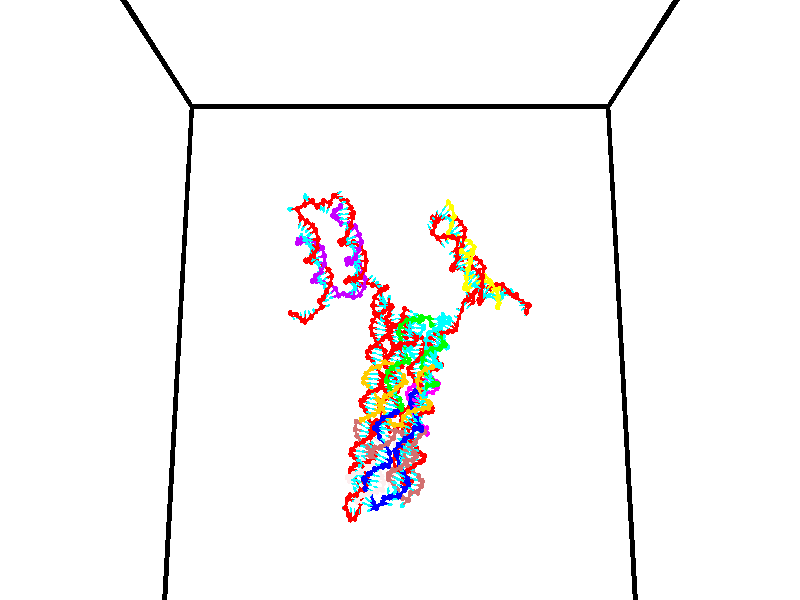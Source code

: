 // switches for output
#declare DRAW_BASES = 1; // possible values are 0, 1; only relevant for DNA ribbons
#declare DRAW_BASES_TYPE = 3; // possible values are 1, 2, 3; only relevant for DNA ribbons
#declare DRAW_FOG = 0; // set to 1 to enable fog

#include "colors.inc"

#include "transforms.inc"
background { rgb <1, 1, 1>}

#default {
   normal{
       ripples 0.25
       frequency 0.20
       turbulence 0.2
       lambda 5
   }
	finish {
		phong 0.1
		phong_size 40.
	}
}

// original window dimensions: 1024x640


// camera settings

camera {
	sky <0, 0.179814, -0.983701>
	up <0, 0.179814, -0.983701>
	right 1.6 * <1, 0, 0>
	location <35, 94.9851, 44.8844>
	look_at <35, 29.7336, 32.9568>
	direction <0, -65.2515, -11.9276>
	angle 67.0682
}


# declare cpy_camera_pos = <35, 94.9851, 44.8844>;
# if (DRAW_FOG = 1)
fog {
	fog_type 2
	up vnormalize(cpy_camera_pos)
	color rgbt<1,1,1,0.3>
	distance 1e-5
	fog_alt 3e-3
	fog_offset 56
}
# end


// LIGHTS

# declare lum = 6;
global_settings {
	ambient_light rgb lum * <0.05, 0.05, 0.05>
	max_trace_level 15
}# declare cpy_direct_light_amount = 0.25;
light_source
{	1000 * <-1, -1.16352, -0.803886>,
	rgb lum * cpy_direct_light_amount
	parallel
}

light_source
{	1000 * <1, 1.16352, 0.803886>,
	rgb lum * cpy_direct_light_amount
	parallel
}

// strand 0

// nucleotide -1

// particle -1
sphere {
	<24.012081, 35.398361, 35.086391> 0.250000
	pigment { color rgbt <1,0,0,0> }
	no_shadow
}
cylinder {
	<24.125660, 35.047928, 35.242268>,  <24.193808, 34.837669, 35.335793>, 0.100000
	pigment { color rgbt <1,0,0,0> }
	no_shadow
}
cylinder {
	<24.125660, 35.047928, 35.242268>,  <24.012081, 35.398361, 35.086391>, 0.100000
	pigment { color rgbt <1,0,0,0> }
	no_shadow
}

// particle -1
sphere {
	<24.125660, 35.047928, 35.242268> 0.100000
	pigment { color rgbt <1,0,0,0> }
	no_shadow
}
sphere {
	0, 1
	scale<0.080000,0.200000,0.300000>
	matrix <0.912126, 0.121494, -0.391490,
		0.295632, 0.466607, 0.833594,
		0.283949, -0.876080, 0.389687,
		24.210844, 34.785103, 35.359173>
	pigment { color rgbt <0,1,1,0> }
	no_shadow
}
cylinder {
	<24.691931, 35.660267, 35.271244>,  <24.012081, 35.398361, 35.086391>, 0.130000
	pigment { color rgbt <1,0,0,0> }
	no_shadow
}

// nucleotide -1

// particle -1
sphere {
	<24.691931, 35.660267, 35.271244> 0.250000
	pigment { color rgbt <1,0,0,0> }
	no_shadow
}
cylinder {
	<24.650513, 35.264347, 35.310379>,  <24.625662, 35.026794, 35.333858>, 0.100000
	pigment { color rgbt <1,0,0,0> }
	no_shadow
}
cylinder {
	<24.650513, 35.264347, 35.310379>,  <24.691931, 35.660267, 35.271244>, 0.100000
	pigment { color rgbt <1,0,0,0> }
	no_shadow
}

// particle -1
sphere {
	<24.650513, 35.264347, 35.310379> 0.100000
	pigment { color rgbt <1,0,0,0> }
	no_shadow
}
sphere {
	0, 1
	scale<0.080000,0.200000,0.300000>
	matrix <0.983926, -0.116325, -0.135493,
		0.145492, 0.082231, 0.985936,
		-0.103547, -0.989801, 0.097834,
		24.619448, 34.967407, 35.339729>
	pigment { color rgbt <0,1,1,0> }
	no_shadow
}
cylinder {
	<25.217331, 35.387596, 35.728043>,  <24.691931, 35.660267, 35.271244>, 0.130000
	pigment { color rgbt <1,0,0,0> }
	no_shadow
}

// nucleotide -1

// particle -1
sphere {
	<25.217331, 35.387596, 35.728043> 0.250000
	pigment { color rgbt <1,0,0,0> }
	no_shadow
}
cylinder {
	<25.108580, 35.154308, 35.421856>,  <25.043329, 35.014336, 35.238144>, 0.100000
	pigment { color rgbt <1,0,0,0> }
	no_shadow
}
cylinder {
	<25.108580, 35.154308, 35.421856>,  <25.217331, 35.387596, 35.728043>, 0.100000
	pigment { color rgbt <1,0,0,0> }
	no_shadow
}

// particle -1
sphere {
	<25.108580, 35.154308, 35.421856> 0.100000
	pigment { color rgbt <1,0,0,0> }
	no_shadow
}
sphere {
	0, 1
	scale<0.080000,0.200000,0.300000>
	matrix <0.958852, -0.096598, -0.266966,
		0.081757, -0.806551, 0.585484,
		-0.271878, -0.583219, -0.765466,
		25.027016, 34.979343, 35.192215>
	pigment { color rgbt <0,1,1,0> }
	no_shadow
}
cylinder {
	<25.383730, 34.646748, 35.720772>,  <25.217331, 35.387596, 35.728043>, 0.130000
	pigment { color rgbt <1,0,0,0> }
	no_shadow
}

// nucleotide -1

// particle -1
sphere {
	<25.383730, 34.646748, 35.720772> 0.250000
	pigment { color rgbt <1,0,0,0> }
	no_shadow
}
cylinder {
	<25.398115, 34.758167, 35.336872>,  <25.406746, 34.825020, 35.106533>, 0.100000
	pigment { color rgbt <1,0,0,0> }
	no_shadow
}
cylinder {
	<25.398115, 34.758167, 35.336872>,  <25.383730, 34.646748, 35.720772>, 0.100000
	pigment { color rgbt <1,0,0,0> }
	no_shadow
}

// particle -1
sphere {
	<25.398115, 34.758167, 35.336872> 0.100000
	pigment { color rgbt <1,0,0,0> }
	no_shadow
}
sphere {
	0, 1
	scale<0.080000,0.200000,0.300000>
	matrix <0.972018, 0.213331, 0.098341,
		0.232136, -0.936429, -0.263084,
		0.035965, 0.278551, -0.959748,
		25.408905, 34.841732, 35.048946>
	pigment { color rgbt <0,1,1,0> }
	no_shadow
}
cylinder {
	<25.963186, 34.314037, 35.278816>,  <25.383730, 34.646748, 35.720772>, 0.130000
	pigment { color rgbt <1,0,0,0> }
	no_shadow
}

// nucleotide -1

// particle -1
sphere {
	<25.963186, 34.314037, 35.278816> 0.250000
	pigment { color rgbt <1,0,0,0> }
	no_shadow
}
cylinder {
	<25.878998, 34.659836, 35.096237>,  <25.828484, 34.867317, 34.986691>, 0.100000
	pigment { color rgbt <1,0,0,0> }
	no_shadow
}
cylinder {
	<25.878998, 34.659836, 35.096237>,  <25.963186, 34.314037, 35.278816>, 0.100000
	pigment { color rgbt <1,0,0,0> }
	no_shadow
}

// particle -1
sphere {
	<25.878998, 34.659836, 35.096237> 0.100000
	pigment { color rgbt <1,0,0,0> }
	no_shadow
}
sphere {
	0, 1
	scale<0.080000,0.200000,0.300000>
	matrix <0.976512, 0.163895, -0.139869,
		-0.046108, -0.475162, -0.878690,
		-0.210473, 0.864500, -0.456444,
		25.815855, 34.919186, 34.959305>
	pigment { color rgbt <0,1,1,0> }
	no_shadow
}
cylinder {
	<26.447414, 34.344810, 34.791451>,  <25.963186, 34.314037, 35.278816>, 0.130000
	pigment { color rgbt <1,0,0,0> }
	no_shadow
}

// nucleotide -1

// particle -1
sphere {
	<26.447414, 34.344810, 34.791451> 0.250000
	pigment { color rgbt <1,0,0,0> }
	no_shadow
}
cylinder {
	<26.364117, 34.736008, 34.796665>,  <26.314138, 34.970726, 34.799793>, 0.100000
	pigment { color rgbt <1,0,0,0> }
	no_shadow
}
cylinder {
	<26.364117, 34.736008, 34.796665>,  <26.447414, 34.344810, 34.791451>, 0.100000
	pigment { color rgbt <1,0,0,0> }
	no_shadow
}

// particle -1
sphere {
	<26.364117, 34.736008, 34.796665> 0.100000
	pigment { color rgbt <1,0,0,0> }
	no_shadow
}
sphere {
	0, 1
	scale<0.080000,0.200000,0.300000>
	matrix <0.977677, 0.207760, 0.031367,
		0.027969, 0.019275, -0.999423,
		-0.208245, 0.977990, 0.013034,
		26.301643, 35.029404, 34.800575>
	pigment { color rgbt <0,1,1,0> }
	no_shadow
}
cylinder {
	<26.990088, 34.088863, 34.368820>,  <26.447414, 34.344810, 34.791451>, 0.130000
	pigment { color rgbt <1,0,0,0> }
	no_shadow
}

// nucleotide -1

// particle -1
sphere {
	<26.990088, 34.088863, 34.368820> 0.250000
	pigment { color rgbt <1,0,0,0> }
	no_shadow
}
cylinder {
	<27.359821, 34.234303, 34.322502>,  <27.581661, 34.321564, 34.294712>, 0.100000
	pigment { color rgbt <1,0,0,0> }
	no_shadow
}
cylinder {
	<27.359821, 34.234303, 34.322502>,  <26.990088, 34.088863, 34.368820>, 0.100000
	pigment { color rgbt <1,0,0,0> }
	no_shadow
}

// particle -1
sphere {
	<27.359821, 34.234303, 34.322502> 0.100000
	pigment { color rgbt <1,0,0,0> }
	no_shadow
}
sphere {
	0, 1
	scale<0.080000,0.200000,0.300000>
	matrix <-0.291203, 0.476015, -0.829826,
		-0.246597, 0.800756, 0.545876,
		0.924332, 0.363594, -0.115798,
		27.637121, 34.343380, 34.287762>
	pigment { color rgbt <0,1,1,0> }
	no_shadow
}
cylinder {
	<26.793676, 34.479084, 33.963135>,  <26.990088, 34.088863, 34.368820>, 0.130000
	pigment { color rgbt <1,0,0,0> }
	no_shadow
}

// nucleotide -1

// particle -1
sphere {
	<26.793676, 34.479084, 33.963135> 0.250000
	pigment { color rgbt <1,0,0,0> }
	no_shadow
}
cylinder {
	<27.183399, 34.562199, 33.928371>,  <27.417233, 34.612068, 33.907513>, 0.100000
	pigment { color rgbt <1,0,0,0> }
	no_shadow
}
cylinder {
	<27.183399, 34.562199, 33.928371>,  <26.793676, 34.479084, 33.963135>, 0.100000
	pigment { color rgbt <1,0,0,0> }
	no_shadow
}

// particle -1
sphere {
	<27.183399, 34.562199, 33.928371> 0.100000
	pigment { color rgbt <1,0,0,0> }
	no_shadow
}
sphere {
	0, 1
	scale<0.080000,0.200000,0.300000>
	matrix <-0.198978, 0.613281, -0.764391,
		-0.105527, 0.762044, 0.638868,
		0.974306, 0.207784, -0.086913,
		27.475691, 34.624535, 33.902298>
	pigment { color rgbt <0,1,1,0> }
	no_shadow
}
cylinder {
	<26.893805, 35.135075, 33.999554>,  <26.793676, 34.479084, 33.963135>, 0.130000
	pigment { color rgbt <1,0,0,0> }
	no_shadow
}

// nucleotide -1

// particle -1
sphere {
	<26.893805, 35.135075, 33.999554> 0.250000
	pigment { color rgbt <1,0,0,0> }
	no_shadow
}
cylinder {
	<27.207720, 35.012543, 33.784046>,  <27.396069, 34.939026, 33.654743>, 0.100000
	pigment { color rgbt <1,0,0,0> }
	no_shadow
}
cylinder {
	<27.207720, 35.012543, 33.784046>,  <26.893805, 35.135075, 33.999554>, 0.100000
	pigment { color rgbt <1,0,0,0> }
	no_shadow
}

// particle -1
sphere {
	<27.207720, 35.012543, 33.784046> 0.100000
	pigment { color rgbt <1,0,0,0> }
	no_shadow
}
sphere {
	0, 1
	scale<0.080000,0.200000,0.300000>
	matrix <-0.246228, 0.643654, -0.724625,
		0.568753, 0.701337, 0.429705,
		0.784787, -0.306328, -0.538769,
		27.443155, 34.920643, 33.622414>
	pigment { color rgbt <0,1,1,0> }
	no_shadow
}
cylinder {
	<27.337914, 35.720207, 33.831841>,  <26.893805, 35.135075, 33.999554>, 0.130000
	pigment { color rgbt <1,0,0,0> }
	no_shadow
}

// nucleotide -1

// particle -1
sphere {
	<27.337914, 35.720207, 33.831841> 0.250000
	pigment { color rgbt <1,0,0,0> }
	no_shadow
}
cylinder {
	<27.408852, 35.430042, 33.565807>,  <27.451414, 35.255943, 33.406189>, 0.100000
	pigment { color rgbt <1,0,0,0> }
	no_shadow
}
cylinder {
	<27.408852, 35.430042, 33.565807>,  <27.337914, 35.720207, 33.831841>, 0.100000
	pigment { color rgbt <1,0,0,0> }
	no_shadow
}

// particle -1
sphere {
	<27.408852, 35.430042, 33.565807> 0.100000
	pigment { color rgbt <1,0,0,0> }
	no_shadow
}
sphere {
	0, 1
	scale<0.080000,0.200000,0.300000>
	matrix <-0.168522, 0.643426, -0.746728,
		0.969613, 0.244509, -0.008139,
		0.177345, -0.725409, -0.665079,
		27.462055, 35.212418, 33.366283>
	pigment { color rgbt <0,1,1,0> }
	no_shadow
}
cylinder {
	<27.725996, 36.046574, 33.394070>,  <27.337914, 35.720207, 33.831841>, 0.130000
	pigment { color rgbt <1,0,0,0> }
	no_shadow
}

// nucleotide -1

// particle -1
sphere {
	<27.725996, 36.046574, 33.394070> 0.250000
	pigment { color rgbt <1,0,0,0> }
	no_shadow
}
cylinder {
	<27.598574, 35.730537, 33.184582>,  <27.522121, 35.540916, 33.058891>, 0.100000
	pigment { color rgbt <1,0,0,0> }
	no_shadow
}
cylinder {
	<27.598574, 35.730537, 33.184582>,  <27.725996, 36.046574, 33.394070>, 0.100000
	pigment { color rgbt <1,0,0,0> }
	no_shadow
}

// particle -1
sphere {
	<27.598574, 35.730537, 33.184582> 0.100000
	pigment { color rgbt <1,0,0,0> }
	no_shadow
}
sphere {
	0, 1
	scale<0.080000,0.200000,0.300000>
	matrix <-0.022334, 0.558602, -0.829135,
		0.947641, -0.252429, -0.195592,
		-0.318555, -0.790091, -0.523716,
		27.503008, 35.493511, 33.027466>
	pigment { color rgbt <0,1,1,0> }
	no_shadow
}
cylinder {
	<28.081795, 36.064396, 32.779610>,  <27.725996, 36.046574, 33.394070>, 0.130000
	pigment { color rgbt <1,0,0,0> }
	no_shadow
}

// nucleotide -1

// particle -1
sphere {
	<28.081795, 36.064396, 32.779610> 0.250000
	pigment { color rgbt <1,0,0,0> }
	no_shadow
}
cylinder {
	<27.760334, 35.839146, 32.702637>,  <27.567457, 35.703995, 32.656452>, 0.100000
	pigment { color rgbt <1,0,0,0> }
	no_shadow
}
cylinder {
	<27.760334, 35.839146, 32.702637>,  <28.081795, 36.064396, 32.779610>, 0.100000
	pigment { color rgbt <1,0,0,0> }
	no_shadow
}

// particle -1
sphere {
	<27.760334, 35.839146, 32.702637> 0.100000
	pigment { color rgbt <1,0,0,0> }
	no_shadow
}
sphere {
	0, 1
	scale<0.080000,0.200000,0.300000>
	matrix <-0.123880, 0.474584, -0.871449,
		0.582065, -0.676502, -0.451160,
		-0.803651, -0.563130, -0.192434,
		27.519239, 35.670208, 32.644905>
	pigment { color rgbt <0,1,1,0> }
	no_shadow
}
cylinder {
	<28.175245, 35.952427, 32.050640>,  <28.081795, 36.064396, 32.779610>, 0.130000
	pigment { color rgbt <1,0,0,0> }
	no_shadow
}

// nucleotide -1

// particle -1
sphere {
	<28.175245, 35.952427, 32.050640> 0.250000
	pigment { color rgbt <1,0,0,0> }
	no_shadow
}
cylinder {
	<27.806286, 35.839466, 32.156040>,  <27.584909, 35.771690, 32.219280>, 0.100000
	pigment { color rgbt <1,0,0,0> }
	no_shadow
}
cylinder {
	<27.806286, 35.839466, 32.156040>,  <28.175245, 35.952427, 32.050640>, 0.100000
	pigment { color rgbt <1,0,0,0> }
	no_shadow
}

// particle -1
sphere {
	<27.806286, 35.839466, 32.156040> 0.100000
	pigment { color rgbt <1,0,0,0> }
	no_shadow
}
sphere {
	0, 1
	scale<0.080000,0.200000,0.300000>
	matrix <-0.383116, 0.582411, -0.716952,
		0.049003, -0.762265, -0.645407,
		-0.922399, -0.282399, 0.263497,
		27.529566, 35.754745, 32.235088>
	pigment { color rgbt <0,1,1,0> }
	no_shadow
}
cylinder {
	<27.847668, 35.600807, 31.461494>,  <28.175245, 35.952427, 32.050640>, 0.130000
	pigment { color rgbt <1,0,0,0> }
	no_shadow
}

// nucleotide -1

// particle -1
sphere {
	<27.847668, 35.600807, 31.461494> 0.250000
	pigment { color rgbt <1,0,0,0> }
	no_shadow
}
cylinder {
	<27.540379, 35.740772, 31.675932>,  <27.356005, 35.824753, 31.804594>, 0.100000
	pigment { color rgbt <1,0,0,0> }
	no_shadow
}
cylinder {
	<27.540379, 35.740772, 31.675932>,  <27.847668, 35.600807, 31.461494>, 0.100000
	pigment { color rgbt <1,0,0,0> }
	no_shadow
}

// particle -1
sphere {
	<27.540379, 35.740772, 31.675932> 0.100000
	pigment { color rgbt <1,0,0,0> }
	no_shadow
}
sphere {
	0, 1
	scale<0.080000,0.200000,0.300000>
	matrix <-0.382403, 0.420775, -0.822628,
		-0.513424, -0.836964, -0.189441,
		-0.768221, 0.349914, 0.536093,
		27.309912, 35.845745, 31.836760>
	pigment { color rgbt <0,1,1,0> }
	no_shadow
}
cylinder {
	<27.252060, 35.479801, 31.037527>,  <27.847668, 35.600807, 31.461494>, 0.130000
	pigment { color rgbt <1,0,0,0> }
	no_shadow
}

// nucleotide -1

// particle -1
sphere {
	<27.252060, 35.479801, 31.037527> 0.250000
	pigment { color rgbt <1,0,0,0> }
	no_shadow
}
cylinder {
	<27.165253, 35.771938, 31.296602>,  <27.113169, 35.947220, 31.452047>, 0.100000
	pigment { color rgbt <1,0,0,0> }
	no_shadow
}
cylinder {
	<27.165253, 35.771938, 31.296602>,  <27.252060, 35.479801, 31.037527>, 0.100000
	pigment { color rgbt <1,0,0,0> }
	no_shadow
}

// particle -1
sphere {
	<27.165253, 35.771938, 31.296602> 0.100000
	pigment { color rgbt <1,0,0,0> }
	no_shadow
}
sphere {
	0, 1
	scale<0.080000,0.200000,0.300000>
	matrix <-0.518822, 0.475732, -0.710284,
		-0.826877, -0.490181, 0.275675,
		-0.217020, 0.730344, 0.647689,
		27.100147, 35.991043, 31.490910>
	pigment { color rgbt <0,1,1,0> }
	no_shadow
}
cylinder {
	<26.565655, 35.790295, 30.713255>,  <27.252060, 35.479801, 31.037527>, 0.130000
	pigment { color rgbt <1,0,0,0> }
	no_shadow
}

// nucleotide -1

// particle -1
sphere {
	<26.565655, 35.790295, 30.713255> 0.250000
	pigment { color rgbt <1,0,0,0> }
	no_shadow
}
cylinder {
	<26.733053, 36.057564, 30.959312>,  <26.833492, 36.217926, 31.106947>, 0.100000
	pigment { color rgbt <1,0,0,0> }
	no_shadow
}
cylinder {
	<26.733053, 36.057564, 30.959312>,  <26.565655, 35.790295, 30.713255>, 0.100000
	pigment { color rgbt <1,0,0,0> }
	no_shadow
}

// particle -1
sphere {
	<26.733053, 36.057564, 30.959312> 0.100000
	pigment { color rgbt <1,0,0,0> }
	no_shadow
}
sphere {
	0, 1
	scale<0.080000,0.200000,0.300000>
	matrix <-0.281115, 0.739345, -0.611836,
		-0.863618, 0.083125, 0.497247,
		0.418496, 0.668176, 0.615143,
		26.858603, 36.258018, 31.143856>
	pigment { color rgbt <0,1,1,0> }
	no_shadow
}
cylinder {
	<26.126055, 36.221088, 30.926495>,  <26.565655, 35.790295, 30.713255>, 0.130000
	pigment { color rgbt <1,0,0,0> }
	no_shadow
}

// nucleotide -1

// particle -1
sphere {
	<26.126055, 36.221088, 30.926495> 0.250000
	pigment { color rgbt <1,0,0,0> }
	no_shadow
}
cylinder {
	<26.434237, 36.468651, 30.987623>,  <26.619146, 36.617188, 31.024302>, 0.100000
	pigment { color rgbt <1,0,0,0> }
	no_shadow
}
cylinder {
	<26.434237, 36.468651, 30.987623>,  <26.126055, 36.221088, 30.926495>, 0.100000
	pigment { color rgbt <1,0,0,0> }
	no_shadow
}

// particle -1
sphere {
	<26.434237, 36.468651, 30.987623> 0.100000
	pigment { color rgbt <1,0,0,0> }
	no_shadow
}
sphere {
	0, 1
	scale<0.080000,0.200000,0.300000>
	matrix <-0.406102, 0.661278, -0.630707,
		-0.491407, 0.423870, 0.760824,
		0.770454, 0.618907, 0.152823,
		26.665373, 36.654324, 31.033470>
	pigment { color rgbt <0,1,1,0> }
	no_shadow
}
cylinder {
	<25.737467, 36.892872, 30.994806>,  <26.126055, 36.221088, 30.926495>, 0.130000
	pigment { color rgbt <1,0,0,0> }
	no_shadow
}

// nucleotide -1

// particle -1
sphere {
	<25.737467, 36.892872, 30.994806> 0.250000
	pigment { color rgbt <1,0,0,0> }
	no_shadow
}
cylinder {
	<26.121389, 37.000454, 30.962713>,  <26.351742, 37.065002, 30.943459>, 0.100000
	pigment { color rgbt <1,0,0,0> }
	no_shadow
}
cylinder {
	<26.121389, 37.000454, 30.962713>,  <25.737467, 36.892872, 30.994806>, 0.100000
	pigment { color rgbt <1,0,0,0> }
	no_shadow
}

// particle -1
sphere {
	<26.121389, 37.000454, 30.962713> 0.100000
	pigment { color rgbt <1,0,0,0> }
	no_shadow
}
sphere {
	0, 1
	scale<0.080000,0.200000,0.300000>
	matrix <-0.272481, 0.824388, -0.496123,
		-0.067295, 0.498042, 0.864537,
		0.959805, 0.268957, -0.080230,
		26.409330, 37.081142, 30.938644>
	pigment { color rgbt <0,1,1,0> }
	no_shadow
}
cylinder {
	<25.789886, 37.631271, 31.130432>,  <25.737467, 36.892872, 30.994806>, 0.130000
	pigment { color rgbt <1,0,0,0> }
	no_shadow
}

// nucleotide -1

// particle -1
sphere {
	<25.789886, 37.631271, 31.130432> 0.250000
	pigment { color rgbt <1,0,0,0> }
	no_shadow
}
cylinder {
	<26.092802, 37.523396, 30.892515>,  <26.274551, 37.458672, 30.749765>, 0.100000
	pigment { color rgbt <1,0,0,0> }
	no_shadow
}
cylinder {
	<26.092802, 37.523396, 30.892515>,  <25.789886, 37.631271, 31.130432>, 0.100000
	pigment { color rgbt <1,0,0,0> }
	no_shadow
}

// particle -1
sphere {
	<26.092802, 37.523396, 30.892515> 0.100000
	pigment { color rgbt <1,0,0,0> }
	no_shadow
}
sphere {
	0, 1
	scale<0.080000,0.200000,0.300000>
	matrix <-0.149882, 0.814675, -0.560214,
		0.635647, 0.513394, 0.576524,
		0.757290, -0.269687, -0.594794,
		26.319988, 37.442490, 30.714077>
	pigment { color rgbt <0,1,1,0> }
	no_shadow
}
cylinder {
	<26.161919, 38.216702, 31.227169>,  <25.789886, 37.631271, 31.130432>, 0.130000
	pigment { color rgbt <1,0,0,0> }
	no_shadow
}

// nucleotide -1

// particle -1
sphere {
	<26.161919, 38.216702, 31.227169> 0.250000
	pigment { color rgbt <1,0,0,0> }
	no_shadow
}
cylinder {
	<26.265121, 38.031086, 30.888206>,  <26.327044, 37.919716, 30.684828>, 0.100000
	pigment { color rgbt <1,0,0,0> }
	no_shadow
}
cylinder {
	<26.265121, 38.031086, 30.888206>,  <26.161919, 38.216702, 31.227169>, 0.100000
	pigment { color rgbt <1,0,0,0> }
	no_shadow
}

// particle -1
sphere {
	<26.265121, 38.031086, 30.888206> 0.100000
	pigment { color rgbt <1,0,0,0> }
	no_shadow
}
sphere {
	0, 1
	scale<0.080000,0.200000,0.300000>
	matrix <-0.228895, 0.822774, -0.520240,
		0.938637, 0.328193, 0.106065,
		0.258007, -0.464039, -0.847408,
		26.342524, 37.891876, 30.633984>
	pigment { color rgbt <0,1,1,0> }
	no_shadow
}
cylinder {
	<26.699265, 38.613842, 30.966928>,  <26.161919, 38.216702, 31.227169>, 0.130000
	pigment { color rgbt <1,0,0,0> }
	no_shadow
}

// nucleotide -1

// particle -1
sphere {
	<26.699265, 38.613842, 30.966928> 0.250000
	pigment { color rgbt <1,0,0,0> }
	no_shadow
}
cylinder {
	<26.573952, 38.406982, 30.648329>,  <26.498764, 38.282867, 30.457169>, 0.100000
	pigment { color rgbt <1,0,0,0> }
	no_shadow
}
cylinder {
	<26.573952, 38.406982, 30.648329>,  <26.699265, 38.613842, 30.966928>, 0.100000
	pigment { color rgbt <1,0,0,0> }
	no_shadow
}

// particle -1
sphere {
	<26.573952, 38.406982, 30.648329> 0.100000
	pigment { color rgbt <1,0,0,0> }
	no_shadow
}
sphere {
	0, 1
	scale<0.080000,0.200000,0.300000>
	matrix <-0.067952, 0.848780, -0.524362,
		0.947226, -0.110149, -0.301049,
		-0.313282, -0.517146, -0.796502,
		26.479967, 38.251839, 30.409378>
	pigment { color rgbt <0,1,1,0> }
	no_shadow
}
cylinder {
	<27.062569, 38.858105, 30.403210>,  <26.699265, 38.613842, 30.966928>, 0.130000
	pigment { color rgbt <1,0,0,0> }
	no_shadow
}

// nucleotide -1

// particle -1
sphere {
	<27.062569, 38.858105, 30.403210> 0.250000
	pigment { color rgbt <1,0,0,0> }
	no_shadow
}
cylinder {
	<26.744217, 38.703365, 30.216908>,  <26.553205, 38.610523, 30.105127>, 0.100000
	pigment { color rgbt <1,0,0,0> }
	no_shadow
}
cylinder {
	<26.744217, 38.703365, 30.216908>,  <27.062569, 38.858105, 30.403210>, 0.100000
	pigment { color rgbt <1,0,0,0> }
	no_shadow
}

// particle -1
sphere {
	<26.744217, 38.703365, 30.216908> 0.100000
	pigment { color rgbt <1,0,0,0> }
	no_shadow
}
sphere {
	0, 1
	scale<0.080000,0.200000,0.300000>
	matrix <-0.084898, 0.832964, -0.546776,
		0.599475, -0.395625, -0.695780,
		-0.795878, -0.386849, -0.465753,
		26.505453, 38.587311, 30.077181>
	pigment { color rgbt <0,1,1,0> }
	no_shadow
}
cylinder {
	<27.140497, 38.917782, 29.679543>,  <27.062569, 38.858105, 30.403210>, 0.130000
	pigment { color rgbt <1,0,0,0> }
	no_shadow
}

// nucleotide -1

// particle -1
sphere {
	<27.140497, 38.917782, 29.679543> 0.250000
	pigment { color rgbt <1,0,0,0> }
	no_shadow
}
cylinder {
	<26.744177, 38.878727, 29.717031>,  <26.506386, 38.855293, 29.739525>, 0.100000
	pigment { color rgbt <1,0,0,0> }
	no_shadow
}
cylinder {
	<26.744177, 38.878727, 29.717031>,  <27.140497, 38.917782, 29.679543>, 0.100000
	pigment { color rgbt <1,0,0,0> }
	no_shadow
}

// particle -1
sphere {
	<26.744177, 38.878727, 29.717031> 0.100000
	pigment { color rgbt <1,0,0,0> }
	no_shadow
}
sphere {
	0, 1
	scale<0.080000,0.200000,0.300000>
	matrix <-0.133781, 0.811258, -0.569178,
		-0.020460, -0.576479, -0.816856,
		-0.990800, -0.097634, 0.093721,
		26.446938, 38.849438, 29.745148>
	pigment { color rgbt <0,1,1,0> }
	no_shadow
}
cylinder {
	<26.916101, 39.096909, 29.010429>,  <27.140497, 38.917782, 29.679543>, 0.130000
	pigment { color rgbt <1,0,0,0> }
	no_shadow
}

// nucleotide -1

// particle -1
sphere {
	<26.916101, 39.096909, 29.010429> 0.250000
	pigment { color rgbt <1,0,0,0> }
	no_shadow
}
cylinder {
	<26.583389, 39.149967, 29.226040>,  <26.383762, 39.181801, 29.355406>, 0.100000
	pigment { color rgbt <1,0,0,0> }
	no_shadow
}
cylinder {
	<26.583389, 39.149967, 29.226040>,  <26.916101, 39.096909, 29.010429>, 0.100000
	pigment { color rgbt <1,0,0,0> }
	no_shadow
}

// particle -1
sphere {
	<26.583389, 39.149967, 29.226040> 0.100000
	pigment { color rgbt <1,0,0,0> }
	no_shadow
}
sphere {
	0, 1
	scale<0.080000,0.200000,0.300000>
	matrix <-0.169012, 0.864411, -0.473528,
		-0.528751, -0.484972, -0.696581,
		-0.831780, 0.132648, 0.539024,
		26.333855, 39.189762, 29.387747>
	pigment { color rgbt <0,1,1,0> }
	no_shadow
}
cylinder {
	<26.726315, 39.727558, 28.804464>,  <26.916101, 39.096909, 29.010429>, 0.130000
	pigment { color rgbt <1,0,0,0> }
	no_shadow
}

// nucleotide -1

// particle -1
sphere {
	<26.726315, 39.727558, 28.804464> 0.250000
	pigment { color rgbt <1,0,0,0> }
	no_shadow
}
cylinder {
	<26.399086, 39.590473, 28.989206>,  <26.202749, 39.508221, 29.100052>, 0.100000
	pigment { color rgbt <1,0,0,0> }
	no_shadow
}
cylinder {
	<26.399086, 39.590473, 28.989206>,  <26.726315, 39.727558, 28.804464>, 0.100000
	pigment { color rgbt <1,0,0,0> }
	no_shadow
}

// particle -1
sphere {
	<26.399086, 39.590473, 28.989206> 0.100000
	pigment { color rgbt <1,0,0,0> }
	no_shadow
}
sphere {
	0, 1
	scale<0.080000,0.200000,0.300000>
	matrix <-0.493959, 0.830001, -0.259042,
		-0.294562, -0.440052, -0.848285,
		-0.818069, -0.342714, 0.461855,
		26.153666, 39.487659, 29.127762>
	pigment { color rgbt <0,1,1,0> }
	no_shadow
}
cylinder {
	<26.207716, 40.115257, 28.577036>,  <26.726315, 39.727558, 28.804464>, 0.130000
	pigment { color rgbt <1,0,0,0> }
	no_shadow
}

// nucleotide -1

// particle -1
sphere {
	<26.207716, 40.115257, 28.577036> 0.250000
	pigment { color rgbt <1,0,0,0> }
	no_shadow
}
cylinder {
	<25.983318, 39.913425, 28.839544>,  <25.848680, 39.792328, 28.997049>, 0.100000
	pigment { color rgbt <1,0,0,0> }
	no_shadow
}
cylinder {
	<25.983318, 39.913425, 28.839544>,  <26.207716, 40.115257, 28.577036>, 0.100000
	pigment { color rgbt <1,0,0,0> }
	no_shadow
}

// particle -1
sphere {
	<25.983318, 39.913425, 28.839544> 0.100000
	pigment { color rgbt <1,0,0,0> }
	no_shadow
}
sphere {
	0, 1
	scale<0.080000,0.200000,0.300000>
	matrix <-0.725932, 0.680886, -0.097040,
		-0.397881, -0.530846, -0.748260,
		-0.560993, -0.504576, 0.656270,
		25.815020, 39.762054, 29.036425>
	pigment { color rgbt <0,1,1,0> }
	no_shadow
}
cylinder {
	<25.615885, 39.864189, 28.184254>,  <26.207716, 40.115257, 28.577036>, 0.130000
	pigment { color rgbt <1,0,0,0> }
	no_shadow
}

// nucleotide -1

// particle -1
sphere {
	<25.615885, 39.864189, 28.184254> 0.250000
	pigment { color rgbt <1,0,0,0> }
	no_shadow
}
cylinder {
	<25.533991, 39.909180, 28.573187>,  <25.484854, 39.936176, 28.806547>, 0.100000
	pigment { color rgbt <1,0,0,0> }
	no_shadow
}
cylinder {
	<25.533991, 39.909180, 28.573187>,  <25.615885, 39.864189, 28.184254>, 0.100000
	pigment { color rgbt <1,0,0,0> }
	no_shadow
}

// particle -1
sphere {
	<25.533991, 39.909180, 28.573187> 0.100000
	pigment { color rgbt <1,0,0,0> }
	no_shadow
}
sphere {
	0, 1
	scale<0.080000,0.200000,0.300000>
	matrix <-0.703761, 0.673498, -0.226096,
		-0.680296, -0.730581, -0.058730,
		-0.204736, 0.112480, 0.972333,
		25.472570, 39.942924, 28.864887>
	pigment { color rgbt <0,1,1,0> }
	no_shadow
}
cylinder {
	<25.336496, 40.218285, 27.611059>,  <25.615885, 39.864189, 28.184254>, 0.130000
	pigment { color rgbt <1,0,0,0> }
	no_shadow
}

// nucleotide -1

// particle -1
sphere {
	<25.336496, 40.218285, 27.611059> 0.250000
	pigment { color rgbt <1,0,0,0> }
	no_shadow
}
cylinder {
	<24.973892, 40.379696, 27.660704>,  <24.756329, 40.476543, 27.690491>, 0.100000
	pigment { color rgbt <1,0,0,0> }
	no_shadow
}
cylinder {
	<24.973892, 40.379696, 27.660704>,  <25.336496, 40.218285, 27.611059>, 0.100000
	pigment { color rgbt <1,0,0,0> }
	no_shadow
}

// particle -1
sphere {
	<24.973892, 40.379696, 27.660704> 0.100000
	pigment { color rgbt <1,0,0,0> }
	no_shadow
}
sphere {
	0, 1
	scale<0.080000,0.200000,0.300000>
	matrix <0.397020, 0.714846, 0.575647,
		0.143568, 0.571105, -0.808225,
		-0.906511, 0.403526, 0.124111,
		24.701939, 40.500755, 27.697937>
	pigment { color rgbt <0,1,1,0> }
	no_shadow
}
cylinder {
	<25.967663, 40.077553, 27.189007>,  <25.336496, 40.218285, 27.611059>, 0.130000
	pigment { color rgbt <1,0,0,0> }
	no_shadow
}

// nucleotide -1

// particle -1
sphere {
	<25.967663, 40.077553, 27.189007> 0.250000
	pigment { color rgbt <1,0,0,0> }
	no_shadow
}
cylinder {
	<26.023491, 40.353619, 26.904980>,  <26.056988, 40.519257, 26.734564>, 0.100000
	pigment { color rgbt <1,0,0,0> }
	no_shadow
}
cylinder {
	<26.023491, 40.353619, 26.904980>,  <25.967663, 40.077553, 27.189007>, 0.100000
	pigment { color rgbt <1,0,0,0> }
	no_shadow
}

// particle -1
sphere {
	<26.023491, 40.353619, 26.904980> 0.100000
	pigment { color rgbt <1,0,0,0> }
	no_shadow
}
sphere {
	0, 1
	scale<0.080000,0.200000,0.300000>
	matrix <0.596417, 0.513830, 0.616657,
		0.790448, -0.509562, -0.339910,
		0.139568, 0.690163, -0.710067,
		26.065361, 40.560669, 26.691959>
	pigment { color rgbt <0,1,1,0> }
	no_shadow
}
cylinder {
	<26.714085, 40.186207, 26.954372>,  <25.967663, 40.077553, 27.189007>, 0.130000
	pigment { color rgbt <1,0,0,0> }
	no_shadow
}

// nucleotide -1

// particle -1
sphere {
	<26.714085, 40.186207, 26.954372> 0.250000
	pigment { color rgbt <1,0,0,0> }
	no_shadow
}
cylinder {
	<26.472689, 40.502907, 26.916567>,  <26.327850, 40.692924, 26.893885>, 0.100000
	pigment { color rgbt <1,0,0,0> }
	no_shadow
}
cylinder {
	<26.472689, 40.502907, 26.916567>,  <26.714085, 40.186207, 26.954372>, 0.100000
	pigment { color rgbt <1,0,0,0> }
	no_shadow
}

// particle -1
sphere {
	<26.472689, 40.502907, 26.916567> 0.100000
	pigment { color rgbt <1,0,0,0> }
	no_shadow
}
sphere {
	0, 1
	scale<0.080000,0.200000,0.300000>
	matrix <0.642404, 0.552995, 0.530578,
		0.472349, 0.259484, -0.842350,
		-0.603492, 0.791748, -0.094513,
		26.291641, 40.740433, 26.888212>
	pigment { color rgbt <0,1,1,0> }
	no_shadow
}
cylinder {
	<27.077620, 39.635151, 27.205692>,  <26.714085, 40.186207, 26.954372>, 0.130000
	pigment { color rgbt <1,0,0,0> }
	no_shadow
}

// nucleotide -1

// particle -1
sphere {
	<27.077620, 39.635151, 27.205692> 0.250000
	pigment { color rgbt <1,0,0,0> }
	no_shadow
}
cylinder {
	<27.317509, 39.912971, 27.364656>,  <27.461443, 40.079662, 27.460035>, 0.100000
	pigment { color rgbt <1,0,0,0> }
	no_shadow
}
cylinder {
	<27.317509, 39.912971, 27.364656>,  <27.077620, 39.635151, 27.205692>, 0.100000
	pigment { color rgbt <1,0,0,0> }
	no_shadow
}

// particle -1
sphere {
	<27.317509, 39.912971, 27.364656> 0.100000
	pigment { color rgbt <1,0,0,0> }
	no_shadow
}
sphere {
	0, 1
	scale<0.080000,0.200000,0.300000>
	matrix <0.749668, -0.661359, 0.024538,
		0.279874, 0.283210, -0.917313,
		0.599724, 0.694547, 0.397411,
		27.497425, 40.121334, 27.483879>
	pigment { color rgbt <0,1,1,0> }
	no_shadow
}
cylinder {
	<27.697287, 39.787457, 26.803350>,  <27.077620, 39.635151, 27.205692>, 0.130000
	pigment { color rgbt <1,0,0,0> }
	no_shadow
}

// nucleotide -1

// particle -1
sphere {
	<27.697287, 39.787457, 26.803350> 0.250000
	pigment { color rgbt <1,0,0,0> }
	no_shadow
}
cylinder {
	<27.726427, 39.835735, 27.199356>,  <27.743912, 39.864704, 27.436958>, 0.100000
	pigment { color rgbt <1,0,0,0> }
	no_shadow
}
cylinder {
	<27.726427, 39.835735, 27.199356>,  <27.697287, 39.787457, 26.803350>, 0.100000
	pigment { color rgbt <1,0,0,0> }
	no_shadow
}

// particle -1
sphere {
	<27.726427, 39.835735, 27.199356> 0.100000
	pigment { color rgbt <1,0,0,0> }
	no_shadow
}
sphere {
	0, 1
	scale<0.080000,0.200000,0.300000>
	matrix <0.740454, -0.671549, 0.027384,
		0.668147, 0.731064, -0.138296,
		0.072853, 0.120698, 0.990012,
		27.748283, 39.871944, 27.496359>
	pigment { color rgbt <0,1,1,0> }
	no_shadow
}
cylinder {
	<28.356600, 40.092686, 27.057062>,  <27.697287, 39.787457, 26.803350>, 0.130000
	pigment { color rgbt <1,0,0,0> }
	no_shadow
}

// nucleotide -1

// particle -1
sphere {
	<28.356600, 40.092686, 27.057062> 0.250000
	pigment { color rgbt <1,0,0,0> }
	no_shadow
}
cylinder {
	<28.202267, 39.873829, 27.354187>,  <28.109667, 39.742516, 27.532463>, 0.100000
	pigment { color rgbt <1,0,0,0> }
	no_shadow
}
cylinder {
	<28.202267, 39.873829, 27.354187>,  <28.356600, 40.092686, 27.057062>, 0.100000
	pigment { color rgbt <1,0,0,0> }
	no_shadow
}

// particle -1
sphere {
	<28.202267, 39.873829, 27.354187> 0.100000
	pigment { color rgbt <1,0,0,0> }
	no_shadow
}
sphere {
	0, 1
	scale<0.080000,0.200000,0.300000>
	matrix <0.883032, -0.452197, 0.125586,
		0.267184, 0.704383, 0.657614,
		-0.385832, -0.547140, 0.742813,
		28.086517, 39.709686, 27.577030>
	pigment { color rgbt <0,1,1,0> }
	no_shadow
}
cylinder {
	<28.681360, 39.827595, 26.387508>,  <28.356600, 40.092686, 27.057062>, 0.130000
	pigment { color rgbt <1,0,0,0> }
	no_shadow
}

// nucleotide -1

// particle -1
sphere {
	<28.681360, 39.827595, 26.387508> 0.250000
	pigment { color rgbt <1,0,0,0> }
	no_shadow
}
cylinder {
	<29.001575, 40.056412, 26.316059>,  <29.193705, 40.193703, 26.273190>, 0.100000
	pigment { color rgbt <1,0,0,0> }
	no_shadow
}
cylinder {
	<29.001575, 40.056412, 26.316059>,  <28.681360, 39.827595, 26.387508>, 0.100000
	pigment { color rgbt <1,0,0,0> }
	no_shadow
}

// particle -1
sphere {
	<29.001575, 40.056412, 26.316059> 0.100000
	pigment { color rgbt <1,0,0,0> }
	no_shadow
}
sphere {
	0, 1
	scale<0.080000,0.200000,0.300000>
	matrix <0.429446, -0.339703, 0.836766,
		0.417986, -0.746573, -0.517606,
		0.800540, 0.572041, -0.178622,
		29.241737, 40.228024, 26.262472>
	pigment { color rgbt <0,1,1,0> }
	no_shadow
}
cylinder {
	<29.343918, 39.447094, 26.500910>,  <28.681360, 39.827595, 26.387508>, 0.130000
	pigment { color rgbt <1,0,0,0> }
	no_shadow
}

// nucleotide -1

// particle -1
sphere {
	<29.343918, 39.447094, 26.500910> 0.250000
	pigment { color rgbt <1,0,0,0> }
	no_shadow
}
cylinder {
	<29.366882, 39.837395, 26.585402>,  <29.380661, 40.071575, 26.636097>, 0.100000
	pigment { color rgbt <1,0,0,0> }
	no_shadow
}
cylinder {
	<29.366882, 39.837395, 26.585402>,  <29.343918, 39.447094, 26.500910>, 0.100000
	pigment { color rgbt <1,0,0,0> }
	no_shadow
}

// particle -1
sphere {
	<29.366882, 39.837395, 26.585402> 0.100000
	pigment { color rgbt <1,0,0,0> }
	no_shadow
}
sphere {
	0, 1
	scale<0.080000,0.200000,0.300000>
	matrix <0.188106, -0.218360, 0.957567,
		0.980470, -0.015240, -0.196080,
		0.057409, 0.975749, 0.211229,
		29.384106, 40.130119, 26.648769>
	pigment { color rgbt <0,1,1,0> }
	no_shadow
}
cylinder {
	<29.915762, 39.427670, 26.704576>,  <29.343918, 39.447094, 26.500910>, 0.130000
	pigment { color rgbt <1,0,0,0> }
	no_shadow
}

// nucleotide -1

// particle -1
sphere {
	<29.915762, 39.427670, 26.704576> 0.250000
	pigment { color rgbt <1,0,0,0> }
	no_shadow
}
cylinder {
	<29.757847, 39.757778, 26.866104>,  <29.663097, 39.955845, 26.963020>, 0.100000
	pigment { color rgbt <1,0,0,0> }
	no_shadow
}
cylinder {
	<29.757847, 39.757778, 26.866104>,  <29.915762, 39.427670, 26.704576>, 0.100000
	pigment { color rgbt <1,0,0,0> }
	no_shadow
}

// particle -1
sphere {
	<29.757847, 39.757778, 26.866104> 0.100000
	pigment { color rgbt <1,0,0,0> }
	no_shadow
}
sphere {
	0, 1
	scale<0.080000,0.200000,0.300000>
	matrix <0.196319, -0.353597, 0.914564,
		0.897553, 0.440336, -0.022421,
		-0.394788, 0.825271, 0.403819,
		29.639410, 40.005360, 26.987249>
	pigment { color rgbt <0,1,1,0> }
	no_shadow
}
cylinder {
	<30.317822, 39.427822, 27.261963>,  <29.915762, 39.427670, 26.704576>, 0.130000
	pigment { color rgbt <1,0,0,0> }
	no_shadow
}

// nucleotide -1

// particle -1
sphere {
	<30.317822, 39.427822, 27.261963> 0.250000
	pigment { color rgbt <1,0,0,0> }
	no_shadow
}
cylinder {
	<30.054249, 39.704239, 27.380804>,  <29.896105, 39.870090, 27.452108>, 0.100000
	pigment { color rgbt <1,0,0,0> }
	no_shadow
}
cylinder {
	<30.054249, 39.704239, 27.380804>,  <30.317822, 39.427822, 27.261963>, 0.100000
	pigment { color rgbt <1,0,0,0> }
	no_shadow
}

// particle -1
sphere {
	<30.054249, 39.704239, 27.380804> 0.100000
	pigment { color rgbt <1,0,0,0> }
	no_shadow
}
sphere {
	0, 1
	scale<0.080000,0.200000,0.300000>
	matrix <0.240645, -0.180552, 0.953672,
		0.712669, 0.699902, -0.047324,
		-0.658933, 0.691042, 0.297102,
		29.856569, 39.911552, 27.469934>
	pigment { color rgbt <0,1,1,0> }
	no_shadow
}
cylinder {
	<30.586164, 39.740776, 27.766714>,  <30.317822, 39.427822, 27.261963>, 0.130000
	pigment { color rgbt <1,0,0,0> }
	no_shadow
}

// nucleotide -1

// particle -1
sphere {
	<30.586164, 39.740776, 27.766714> 0.250000
	pigment { color rgbt <1,0,0,0> }
	no_shadow
}
cylinder {
	<30.198826, 39.801514, 27.845963>,  <29.966423, 39.837955, 27.893511>, 0.100000
	pigment { color rgbt <1,0,0,0> }
	no_shadow
}
cylinder {
	<30.198826, 39.801514, 27.845963>,  <30.586164, 39.740776, 27.766714>, 0.100000
	pigment { color rgbt <1,0,0,0> }
	no_shadow
}

// particle -1
sphere {
	<30.198826, 39.801514, 27.845963> 0.100000
	pigment { color rgbt <1,0,0,0> }
	no_shadow
}
sphere {
	0, 1
	scale<0.080000,0.200000,0.300000>
	matrix <0.162925, -0.216837, 0.962516,
		0.189113, 0.964326, 0.185233,
		-0.968345, 0.151845, 0.198120,
		29.908323, 39.847069, 27.905399>
	pigment { color rgbt <0,1,1,0> }
	no_shadow
}
cylinder {
	<30.542538, 40.321819, 28.309347>,  <30.586164, 39.740776, 27.766714>, 0.130000
	pigment { color rgbt <1,0,0,0> }
	no_shadow
}

// nucleotide -1

// particle -1
sphere {
	<30.542538, 40.321819, 28.309347> 0.250000
	pigment { color rgbt <1,0,0,0> }
	no_shadow
}
cylinder {
	<30.207191, 40.103775, 28.309330>,  <30.005983, 39.972950, 28.309320>, 0.100000
	pigment { color rgbt <1,0,0,0> }
	no_shadow
}
cylinder {
	<30.207191, 40.103775, 28.309330>,  <30.542538, 40.321819, 28.309347>, 0.100000
	pigment { color rgbt <1,0,0,0> }
	no_shadow
}

// particle -1
sphere {
	<30.207191, 40.103775, 28.309330> 0.100000
	pigment { color rgbt <1,0,0,0> }
	no_shadow
}
sphere {
	0, 1
	scale<0.080000,0.200000,0.300000>
	matrix <0.209553, -0.322358, 0.923132,
		-0.503221, 0.773913, 0.384483,
		-0.838365, -0.545109, -0.000042,
		29.955683, 39.940243, 28.309317>
	pigment { color rgbt <0,1,1,0> }
	no_shadow
}
cylinder {
	<30.395224, 40.282497, 28.964804>,  <30.542538, 40.321819, 28.309347>, 0.130000
	pigment { color rgbt <1,0,0,0> }
	no_shadow
}

// nucleotide -1

// particle -1
sphere {
	<30.395224, 40.282497, 28.964804> 0.250000
	pigment { color rgbt <1,0,0,0> }
	no_shadow
}
cylinder {
	<30.171389, 39.980301, 28.828514>,  <30.037088, 39.798981, 28.746740>, 0.100000
	pigment { color rgbt <1,0,0,0> }
	no_shadow
}
cylinder {
	<30.171389, 39.980301, 28.828514>,  <30.395224, 40.282497, 28.964804>, 0.100000
	pigment { color rgbt <1,0,0,0> }
	no_shadow
}

// particle -1
sphere {
	<30.171389, 39.980301, 28.828514> 0.100000
	pigment { color rgbt <1,0,0,0> }
	no_shadow
}
sphere {
	0, 1
	scale<0.080000,0.200000,0.300000>
	matrix <0.059130, -0.446465, 0.892845,
		-0.826660, 0.479477, 0.294508,
		-0.559586, -0.755494, -0.340723,
		30.003513, 39.753654, 28.726297>
	pigment { color rgbt <0,1,1,0> }
	no_shadow
}
cylinder {
	<30.040430, 40.058136, 29.558329>,  <30.395224, 40.282497, 28.964804>, 0.130000
	pigment { color rgbt <1,0,0,0> }
	no_shadow
}

// nucleotide -1

// particle -1
sphere {
	<30.040430, 40.058136, 29.558329> 0.250000
	pigment { color rgbt <1,0,0,0> }
	no_shadow
}
cylinder {
	<29.975960, 39.751675, 29.309481>,  <29.937277, 39.567799, 29.160172>, 0.100000
	pigment { color rgbt <1,0,0,0> }
	no_shadow
}
cylinder {
	<29.975960, 39.751675, 29.309481>,  <30.040430, 40.058136, 29.558329>, 0.100000
	pigment { color rgbt <1,0,0,0> }
	no_shadow
}

// particle -1
sphere {
	<29.975960, 39.751675, 29.309481> 0.100000
	pigment { color rgbt <1,0,0,0> }
	no_shadow
}
sphere {
	0, 1
	scale<0.080000,0.200000,0.300000>
	matrix <0.069868, -0.637638, 0.767161,
		-0.984450, 0.080181, 0.156301,
		-0.161175, -0.766152, -0.622121,
		29.927607, 39.521828, 29.122845>
	pigment { color rgbt <0,1,1,0> }
	no_shadow
}
cylinder {
	<29.652224, 39.587452, 29.974937>,  <30.040430, 40.058136, 29.558329>, 0.130000
	pigment { color rgbt <1,0,0,0> }
	no_shadow
}

// nucleotide -1

// particle -1
sphere {
	<29.652224, 39.587452, 29.974937> 0.250000
	pigment { color rgbt <1,0,0,0> }
	no_shadow
}
cylinder {
	<29.815681, 39.367558, 29.683514>,  <29.913757, 39.235622, 29.508659>, 0.100000
	pigment { color rgbt <1,0,0,0> }
	no_shadow
}
cylinder {
	<29.815681, 39.367558, 29.683514>,  <29.652224, 39.587452, 29.974937>, 0.100000
	pigment { color rgbt <1,0,0,0> }
	no_shadow
}

// particle -1
sphere {
	<29.815681, 39.367558, 29.683514> 0.100000
	pigment { color rgbt <1,0,0,0> }
	no_shadow
}
sphere {
	0, 1
	scale<0.080000,0.200000,0.300000>
	matrix <0.081042, -0.773245, 0.628907,
		-0.909088, -0.316044, -0.271432,
		0.408645, -0.549735, -0.728560,
		29.938274, 39.202637, 29.464945>
	pigment { color rgbt <0,1,1,0> }
	no_shadow
}
cylinder {
	<29.245857, 38.959961, 29.884308>,  <29.652224, 39.587452, 29.974937>, 0.130000
	pigment { color rgbt <1,0,0,0> }
	no_shadow
}

// nucleotide -1

// particle -1
sphere {
	<29.245857, 38.959961, 29.884308> 0.250000
	pigment { color rgbt <1,0,0,0> }
	no_shadow
}
cylinder {
	<29.622744, 38.901752, 29.763607>,  <29.848875, 38.866829, 29.691187>, 0.100000
	pigment { color rgbt <1,0,0,0> }
	no_shadow
}
cylinder {
	<29.622744, 38.901752, 29.763607>,  <29.245857, 38.959961, 29.884308>, 0.100000
	pigment { color rgbt <1,0,0,0> }
	no_shadow
}

// particle -1
sphere {
	<29.622744, 38.901752, 29.763607> 0.100000
	pigment { color rgbt <1,0,0,0> }
	no_shadow
}
sphere {
	0, 1
	scale<0.080000,0.200000,0.300000>
	matrix <0.054372, -0.822360, 0.566364,
		-0.330566, -0.550043, -0.766928,
		0.942216, -0.145521, -0.301751,
		29.905409, 38.858097, 29.673082>
	pigment { color rgbt <0,1,1,0> }
	no_shadow
}
cylinder {
	<29.351158, 38.264202, 29.930315>,  <29.245857, 38.959961, 29.884308>, 0.130000
	pigment { color rgbt <1,0,0,0> }
	no_shadow
}

// nucleotide -1

// particle -1
sphere {
	<29.351158, 38.264202, 29.930315> 0.250000
	pigment { color rgbt <1,0,0,0> }
	no_shadow
}
cylinder {
	<29.730137, 38.388226, 29.898806>,  <29.957525, 38.462639, 29.879900>, 0.100000
	pigment { color rgbt <1,0,0,0> }
	no_shadow
}
cylinder {
	<29.730137, 38.388226, 29.898806>,  <29.351158, 38.264202, 29.930315>, 0.100000
	pigment { color rgbt <1,0,0,0> }
	no_shadow
}

// particle -1
sphere {
	<29.730137, 38.388226, 29.898806> 0.100000
	pigment { color rgbt <1,0,0,0> }
	no_shadow
}
sphere {
	0, 1
	scale<0.080000,0.200000,0.300000>
	matrix <0.304464, -0.798360, 0.519541,
		0.098199, -0.516222, -0.850807,
		0.947448, 0.310059, -0.078773,
		30.014372, 38.481243, 29.875174>
	pigment { color rgbt <0,1,1,0> }
	no_shadow
}
cylinder {
	<29.754505, 37.662270, 29.715761>,  <29.351158, 38.264202, 29.930315>, 0.130000
	pigment { color rgbt <1,0,0,0> }
	no_shadow
}

// nucleotide -1

// particle -1
sphere {
	<29.754505, 37.662270, 29.715761> 0.250000
	pigment { color rgbt <1,0,0,0> }
	no_shadow
}
cylinder {
	<30.037685, 37.891628, 29.880695>,  <30.207594, 38.029243, 29.979656>, 0.100000
	pigment { color rgbt <1,0,0,0> }
	no_shadow
}
cylinder {
	<30.037685, 37.891628, 29.880695>,  <29.754505, 37.662270, 29.715761>, 0.100000
	pigment { color rgbt <1,0,0,0> }
	no_shadow
}

// particle -1
sphere {
	<30.037685, 37.891628, 29.880695> 0.100000
	pigment { color rgbt <1,0,0,0> }
	no_shadow
}
sphere {
	0, 1
	scale<0.080000,0.200000,0.300000>
	matrix <0.307097, -0.775671, 0.551385,
		0.636000, -0.263726, -0.725226,
		0.707952, 0.573395, 0.412337,
		30.250071, 38.063648, 30.004396>
	pigment { color rgbt <0,1,1,0> }
	no_shadow
}
cylinder {
	<30.417433, 37.381607, 29.515474>,  <29.754505, 37.662270, 29.715761>, 0.130000
	pigment { color rgbt <1,0,0,0> }
	no_shadow
}

// nucleotide -1

// particle -1
sphere {
	<30.417433, 37.381607, 29.515474> 0.250000
	pigment { color rgbt <1,0,0,0> }
	no_shadow
}
cylinder {
	<30.443350, 37.591400, 29.855057>,  <30.458900, 37.717274, 30.058805>, 0.100000
	pigment { color rgbt <1,0,0,0> }
	no_shadow
}
cylinder {
	<30.443350, 37.591400, 29.855057>,  <30.417433, 37.381607, 29.515474>, 0.100000
	pigment { color rgbt <1,0,0,0> }
	no_shadow
}

// particle -1
sphere {
	<30.443350, 37.591400, 29.855057> 0.100000
	pigment { color rgbt <1,0,0,0> }
	no_shadow
}
sphere {
	0, 1
	scale<0.080000,0.200000,0.300000>
	matrix <0.392117, -0.795693, 0.461646,
		0.917631, 0.302978, -0.257212,
		0.064793, 0.524478, 0.848955,
		30.462788, 37.748745, 30.109743>
	pigment { color rgbt <0,1,1,0> }
	no_shadow
}
cylinder {
	<31.082516, 37.257557, 29.873585>,  <30.417433, 37.381607, 29.515474>, 0.130000
	pigment { color rgbt <1,0,0,0> }
	no_shadow
}

// nucleotide -1

// particle -1
sphere {
	<31.082516, 37.257557, 29.873585> 0.250000
	pigment { color rgbt <1,0,0,0> }
	no_shadow
}
cylinder {
	<30.891773, 37.417782, 30.186546>,  <30.777328, 37.513916, 30.374323>, 0.100000
	pigment { color rgbt <1,0,0,0> }
	no_shadow
}
cylinder {
	<30.891773, 37.417782, 30.186546>,  <31.082516, 37.257557, 29.873585>, 0.100000
	pigment { color rgbt <1,0,0,0> }
	no_shadow
}

// particle -1
sphere {
	<30.891773, 37.417782, 30.186546> 0.100000
	pigment { color rgbt <1,0,0,0> }
	no_shadow
}
sphere {
	0, 1
	scale<0.080000,0.200000,0.300000>
	matrix <0.516540, -0.592505, 0.618163,
		0.711193, 0.698917, 0.075631,
		-0.476856, 0.400566, 0.782403,
		30.748716, 37.537952, 30.421267>
	pigment { color rgbt <0,1,1,0> }
	no_shadow
}
cylinder {
	<31.513876, 37.047886, 30.332561>,  <31.082516, 37.257557, 29.873585>, 0.130000
	pigment { color rgbt <1,0,0,0> }
	no_shadow
}

// nucleotide -1

// particle -1
sphere {
	<31.513876, 37.047886, 30.332561> 0.250000
	pigment { color rgbt <1,0,0,0> }
	no_shadow
}
cylinder {
	<31.207277, 37.187836, 30.547993>,  <31.023317, 37.271805, 30.677252>, 0.100000
	pigment { color rgbt <1,0,0,0> }
	no_shadow
}
cylinder {
	<31.207277, 37.187836, 30.547993>,  <31.513876, 37.047886, 30.332561>, 0.100000
	pigment { color rgbt <1,0,0,0> }
	no_shadow
}

// particle -1
sphere {
	<31.207277, 37.187836, 30.547993> 0.100000
	pigment { color rgbt <1,0,0,0> }
	no_shadow
}
sphere {
	0, 1
	scale<0.080000,0.200000,0.300000>
	matrix <0.210064, -0.655887, 0.725042,
		0.606923, 0.668878, 0.429239,
		-0.766497, 0.349877, 0.538580,
		30.977327, 37.292797, 30.709566>
	pigment { color rgbt <0,1,1,0> }
	no_shadow
}
cylinder {
	<31.663998, 37.091019, 31.048876>,  <31.513876, 37.047886, 30.332561>, 0.130000
	pigment { color rgbt <1,0,0,0> }
	no_shadow
}

// nucleotide -1

// particle -1
sphere {
	<31.663998, 37.091019, 31.048876> 0.250000
	pigment { color rgbt <1,0,0,0> }
	no_shadow
}
cylinder {
	<31.267462, 37.039688, 31.037701>,  <31.029541, 37.008892, 31.030994>, 0.100000
	pigment { color rgbt <1,0,0,0> }
	no_shadow
}
cylinder {
	<31.267462, 37.039688, 31.037701>,  <31.663998, 37.091019, 31.048876>, 0.100000
	pigment { color rgbt <1,0,0,0> }
	no_shadow
}

// particle -1
sphere {
	<31.267462, 37.039688, 31.037701> 0.100000
	pigment { color rgbt <1,0,0,0> }
	no_shadow
}
sphere {
	0, 1
	scale<0.080000,0.200000,0.300000>
	matrix <0.091293, -0.826274, 0.555821,
		-0.094411, 0.548456, 0.830833,
		-0.991338, -0.128325, -0.027940,
		30.970060, 37.001190, 31.029318>
	pigment { color rgbt <0,1,1,0> }
	no_shadow
}
cylinder {
	<31.545090, 36.912006, 31.713406>,  <31.663998, 37.091019, 31.048876>, 0.130000
	pigment { color rgbt <1,0,0,0> }
	no_shadow
}

// nucleotide -1

// particle -1
sphere {
	<31.545090, 36.912006, 31.713406> 0.250000
	pigment { color rgbt <1,0,0,0> }
	no_shadow
}
cylinder {
	<31.213694, 36.788910, 31.526260>,  <31.014856, 36.715050, 31.413973>, 0.100000
	pigment { color rgbt <1,0,0,0> }
	no_shadow
}
cylinder {
	<31.213694, 36.788910, 31.526260>,  <31.545090, 36.912006, 31.713406>, 0.100000
	pigment { color rgbt <1,0,0,0> }
	no_shadow
}

// particle -1
sphere {
	<31.213694, 36.788910, 31.526260> 0.100000
	pigment { color rgbt <1,0,0,0> }
	no_shadow
}
sphere {
	0, 1
	scale<0.080000,0.200000,0.300000>
	matrix <-0.165210, -0.663963, 0.729287,
		-0.535078, 0.681503, 0.499244,
		-0.828491, -0.307746, -0.467863,
		30.965147, 36.696587, 31.385902>
	pigment { color rgbt <0,1,1,0> }
	no_shadow
}
cylinder {
	<31.126747, 36.693798, 32.322388>,  <31.545090, 36.912006, 31.713406>, 0.130000
	pigment { color rgbt <1,0,0,0> }
	no_shadow
}

// nucleotide -1

// particle -1
sphere {
	<31.126747, 36.693798, 32.322388> 0.250000
	pigment { color rgbt <1,0,0,0> }
	no_shadow
}
cylinder {
	<30.957098, 36.521687, 32.003647>,  <30.855309, 36.418419, 31.812401>, 0.100000
	pigment { color rgbt <1,0,0,0> }
	no_shadow
}
cylinder {
	<30.957098, 36.521687, 32.003647>,  <31.126747, 36.693798, 32.322388>, 0.100000
	pigment { color rgbt <1,0,0,0> }
	no_shadow
}

// particle -1
sphere {
	<30.957098, 36.521687, 32.003647> 0.100000
	pigment { color rgbt <1,0,0,0> }
	no_shadow
}
sphere {
	0, 1
	scale<0.080000,0.200000,0.300000>
	matrix <-0.427346, -0.680692, 0.595007,
		-0.798432, 0.592890, 0.104820,
		-0.424124, -0.430278, -0.796856,
		30.829861, 36.392605, 31.764589>
	pigment { color rgbt <0,1,1,0> }
	no_shadow
}
cylinder {
	<30.490313, 36.508015, 32.493843>,  <31.126747, 36.693798, 32.322388>, 0.130000
	pigment { color rgbt <1,0,0,0> }
	no_shadow
}

// nucleotide -1

// particle -1
sphere {
	<30.490313, 36.508015, 32.493843> 0.250000
	pigment { color rgbt <1,0,0,0> }
	no_shadow
}
cylinder {
	<30.565737, 36.265278, 32.184990>,  <30.610991, 36.119637, 31.999678>, 0.100000
	pigment { color rgbt <1,0,0,0> }
	no_shadow
}
cylinder {
	<30.565737, 36.265278, 32.184990>,  <30.490313, 36.508015, 32.493843>, 0.100000
	pigment { color rgbt <1,0,0,0> }
	no_shadow
}

// particle -1
sphere {
	<30.565737, 36.265278, 32.184990> 0.100000
	pigment { color rgbt <1,0,0,0> }
	no_shadow
}
sphere {
	0, 1
	scale<0.080000,0.200000,0.300000>
	matrix <-0.357096, -0.774785, 0.521719,
		-0.914837, 0.177351, -0.362794,
		0.188560, -0.606840, -0.772134,
		30.622305, 36.083225, 31.953350>
	pigment { color rgbt <0,1,1,0> }
	no_shadow
}
cylinder {
	<29.889181, 36.196564, 32.439034>,  <30.490313, 36.508015, 32.493843>, 0.130000
	pigment { color rgbt <1,0,0,0> }
	no_shadow
}

// nucleotide -1

// particle -1
sphere {
	<29.889181, 36.196564, 32.439034> 0.250000
	pigment { color rgbt <1,0,0,0> }
	no_shadow
}
cylinder {
	<30.158781, 35.966114, 32.254082>,  <30.320541, 35.827843, 32.143108>, 0.100000
	pigment { color rgbt <1,0,0,0> }
	no_shadow
}
cylinder {
	<30.158781, 35.966114, 32.254082>,  <29.889181, 36.196564, 32.439034>, 0.100000
	pigment { color rgbt <1,0,0,0> }
	no_shadow
}

// particle -1
sphere {
	<30.158781, 35.966114, 32.254082> 0.100000
	pigment { color rgbt <1,0,0,0> }
	no_shadow
}
sphere {
	0, 1
	scale<0.080000,0.200000,0.300000>
	matrix <-0.199201, -0.744474, 0.637242,
		-0.711363, -0.337397, -0.616543,
		0.674004, -0.576127, -0.462382,
		30.360981, 35.793274, 32.115368>
	pigment { color rgbt <0,1,1,0> }
	no_shadow
}
cylinder {
	<29.592422, 35.511009, 32.389053>,  <29.889181, 36.196564, 32.439034>, 0.130000
	pigment { color rgbt <1,0,0,0> }
	no_shadow
}

// nucleotide -1

// particle -1
sphere {
	<29.592422, 35.511009, 32.389053> 0.250000
	pigment { color rgbt <1,0,0,0> }
	no_shadow
}
cylinder {
	<29.968859, 35.398884, 32.313400>,  <30.194721, 35.331608, 32.268009>, 0.100000
	pigment { color rgbt <1,0,0,0> }
	no_shadow
}
cylinder {
	<29.968859, 35.398884, 32.313400>,  <29.592422, 35.511009, 32.389053>, 0.100000
	pigment { color rgbt <1,0,0,0> }
	no_shadow
}

// particle -1
sphere {
	<29.968859, 35.398884, 32.313400> 0.100000
	pigment { color rgbt <1,0,0,0> }
	no_shadow
}
sphere {
	0, 1
	scale<0.080000,0.200000,0.300000>
	matrix <-0.207669, -0.920506, 0.330971,
		-0.266870, -0.272198, -0.924494,
		0.941092, -0.280314, -0.189128,
		30.251186, 35.314789, 32.256660>
	pigment { color rgbt <0,1,1,0> }
	no_shadow
}
cylinder {
	<29.471497, 34.804440, 32.313618>,  <29.592422, 35.511009, 32.389053>, 0.130000
	pigment { color rgbt <1,0,0,0> }
	no_shadow
}

// nucleotide -1

// particle -1
sphere {
	<29.471497, 34.804440, 32.313618> 0.250000
	pigment { color rgbt <1,0,0,0> }
	no_shadow
}
cylinder {
	<29.867437, 34.846550, 32.351795>,  <30.105001, 34.871815, 32.374702>, 0.100000
	pigment { color rgbt <1,0,0,0> }
	no_shadow
}
cylinder {
	<29.867437, 34.846550, 32.351795>,  <29.471497, 34.804440, 32.313618>, 0.100000
	pigment { color rgbt <1,0,0,0> }
	no_shadow
}

// particle -1
sphere {
	<29.867437, 34.846550, 32.351795> 0.100000
	pigment { color rgbt <1,0,0,0> }
	no_shadow
}
sphere {
	0, 1
	scale<0.080000,0.200000,0.300000>
	matrix <0.074504, -0.956440, 0.282261,
		0.120997, -0.272286, -0.954578,
		0.989853, 0.105273, 0.095440,
		30.164392, 34.878132, 32.380428>
	pigment { color rgbt <0,1,1,0> }
	no_shadow
}
cylinder {
	<29.780823, 34.352367, 31.898304>,  <29.471497, 34.804440, 32.313618>, 0.130000
	pigment { color rgbt <1,0,0,0> }
	no_shadow
}

// nucleotide -1

// particle -1
sphere {
	<29.780823, 34.352367, 31.898304> 0.250000
	pigment { color rgbt <1,0,0,0> }
	no_shadow
}
cylinder {
	<30.034845, 34.416931, 32.200470>,  <30.187260, 34.455669, 32.381771>, 0.100000
	pigment { color rgbt <1,0,0,0> }
	no_shadow
}
cylinder {
	<30.034845, 34.416931, 32.200470>,  <29.780823, 34.352367, 31.898304>, 0.100000
	pigment { color rgbt <1,0,0,0> }
	no_shadow
}

// particle -1
sphere {
	<30.034845, 34.416931, 32.200470> 0.100000
	pigment { color rgbt <1,0,0,0> }
	no_shadow
}
sphere {
	0, 1
	scale<0.080000,0.200000,0.300000>
	matrix <-0.104541, -0.950971, 0.291076,
		0.765359, -0.263821, -0.587047,
		0.635056, 0.161407, 0.755414,
		30.225363, 34.465355, 32.427094>
	pigment { color rgbt <0,1,1,0> }
	no_shadow
}
cylinder {
	<30.385588, 33.836563, 31.872351>,  <29.780823, 34.352367, 31.898304>, 0.130000
	pigment { color rgbt <1,0,0,0> }
	no_shadow
}

// nucleotide -1

// particle -1
sphere {
	<30.385588, 33.836563, 31.872351> 0.250000
	pigment { color rgbt <1,0,0,0> }
	no_shadow
}
cylinder {
	<30.354362, 33.988407, 32.241089>,  <30.335627, 34.079514, 32.462334>, 0.100000
	pigment { color rgbt <1,0,0,0> }
	no_shadow
}
cylinder {
	<30.354362, 33.988407, 32.241089>,  <30.385588, 33.836563, 31.872351>, 0.100000
	pigment { color rgbt <1,0,0,0> }
	no_shadow
}

// particle -1
sphere {
	<30.354362, 33.988407, 32.241089> 0.100000
	pigment { color rgbt <1,0,0,0> }
	no_shadow
}
sphere {
	0, 1
	scale<0.080000,0.200000,0.300000>
	matrix <-0.067557, -0.924556, 0.375009,
		0.994657, -0.033002, 0.097819,
		-0.078063, 0.379614, 0.921846,
		30.330944, 34.102291, 32.517643>
	pigment { color rgbt <0,1,1,0> }
	no_shadow
}
cylinder {
	<30.849167, 33.407864, 32.292988>,  <30.385588, 33.836563, 31.872351>, 0.130000
	pigment { color rgbt <1,0,0,0> }
	no_shadow
}

// nucleotide -1

// particle -1
sphere {
	<30.849167, 33.407864, 32.292988> 0.250000
	pigment { color rgbt <1,0,0,0> }
	no_shadow
}
cylinder {
	<30.575056, 33.599960, 32.511990>,  <30.410589, 33.715218, 32.643391>, 0.100000
	pigment { color rgbt <1,0,0,0> }
	no_shadow
}
cylinder {
	<30.575056, 33.599960, 32.511990>,  <30.849167, 33.407864, 32.292988>, 0.100000
	pigment { color rgbt <1,0,0,0> }
	no_shadow
}

// particle -1
sphere {
	<30.575056, 33.599960, 32.511990> 0.100000
	pigment { color rgbt <1,0,0,0> }
	no_shadow
}
sphere {
	0, 1
	scale<0.080000,0.200000,0.300000>
	matrix <-0.238818, -0.858387, 0.454024,
		0.688012, 0.180378, 0.702924,
		-0.685277, 0.480245, 0.547503,
		30.369473, 33.744034, 32.676239>
	pigment { color rgbt <0,1,1,0> }
	no_shadow
}
cylinder {
	<31.485262, 33.705025, 32.120819>,  <30.849167, 33.407864, 32.292988>, 0.130000
	pigment { color rgbt <1,0,0,0> }
	no_shadow
}

// nucleotide -1

// particle -1
sphere {
	<31.485262, 33.705025, 32.120819> 0.250000
	pigment { color rgbt <1,0,0,0> }
	no_shadow
}
cylinder {
	<31.785225, 33.824165, 31.884541>,  <31.965202, 33.895649, 31.742773>, 0.100000
	pigment { color rgbt <1,0,0,0> }
	no_shadow
}
cylinder {
	<31.785225, 33.824165, 31.884541>,  <31.485262, 33.705025, 32.120819>, 0.100000
	pigment { color rgbt <1,0,0,0> }
	no_shadow
}

// particle -1
sphere {
	<31.785225, 33.824165, 31.884541> 0.100000
	pigment { color rgbt <1,0,0,0> }
	no_shadow
}
sphere {
	0, 1
	scale<0.080000,0.200000,0.300000>
	matrix <0.607736, 0.042548, 0.792999,
		0.261332, -0.953662, -0.149111,
		0.749908, 0.297857, -0.590694,
		32.010197, 33.913521, 31.707333>
	pigment { color rgbt <0,1,1,0> }
	no_shadow
}
cylinder {
	<32.137878, 33.452183, 32.316399>,  <31.485262, 33.705025, 32.120819>, 0.130000
	pigment { color rgbt <1,0,0,0> }
	no_shadow
}

// nucleotide -1

// particle -1
sphere {
	<32.137878, 33.452183, 32.316399> 0.250000
	pigment { color rgbt <1,0,0,0> }
	no_shadow
}
cylinder {
	<32.252838, 33.784744, 32.126171>,  <32.321815, 33.984280, 32.012035>, 0.100000
	pigment { color rgbt <1,0,0,0> }
	no_shadow
}
cylinder {
	<32.252838, 33.784744, 32.126171>,  <32.137878, 33.452183, 32.316399>, 0.100000
	pigment { color rgbt <1,0,0,0> }
	no_shadow
}

// particle -1
sphere {
	<32.252838, 33.784744, 32.126171> 0.100000
	pigment { color rgbt <1,0,0,0> }
	no_shadow
}
sphere {
	0, 1
	scale<0.080000,0.200000,0.300000>
	matrix <0.584161, 0.241334, 0.774928,
		0.759050, -0.500526, -0.416314,
		0.287401, 0.831403, -0.475572,
		32.339058, 34.034164, 31.983500>
	pigment { color rgbt <0,1,1,0> }
	no_shadow
}
cylinder {
	<32.857700, 33.543518, 32.482487>,  <32.137878, 33.452183, 32.316399>, 0.130000
	pigment { color rgbt <1,0,0,0> }
	no_shadow
}

// nucleotide -1

// particle -1
sphere {
	<32.857700, 33.543518, 32.482487> 0.250000
	pigment { color rgbt <1,0,0,0> }
	no_shadow
}
cylinder {
	<32.743206, 33.904602, 32.353996>,  <32.674507, 34.121250, 32.276901>, 0.100000
	pigment { color rgbt <1,0,0,0> }
	no_shadow
}
cylinder {
	<32.743206, 33.904602, 32.353996>,  <32.857700, 33.543518, 32.482487>, 0.100000
	pigment { color rgbt <1,0,0,0> }
	no_shadow
}

// particle -1
sphere {
	<32.743206, 33.904602, 32.353996> 0.100000
	pigment { color rgbt <1,0,0,0> }
	no_shadow
}
sphere {
	0, 1
	scale<0.080000,0.200000,0.300000>
	matrix <0.368806, 0.413226, 0.832602,
		0.884336, 0.119852, -0.451205,
		-0.286238, 0.902707, -0.321228,
		32.657333, 34.175415, 32.257629>
	pigment { color rgbt <0,1,1,0> }
	no_shadow
}
cylinder {
	<33.396477, 33.935143, 32.775059>,  <32.857700, 33.543518, 32.482487>, 0.130000
	pigment { color rgbt <1,0,0,0> }
	no_shadow
}

// nucleotide -1

// particle -1
sphere {
	<33.396477, 33.935143, 32.775059> 0.250000
	pigment { color rgbt <1,0,0,0> }
	no_shadow
}
cylinder {
	<33.127094, 34.221592, 32.701702>,  <32.965466, 34.393459, 32.657688>, 0.100000
	pigment { color rgbt <1,0,0,0> }
	no_shadow
}
cylinder {
	<33.127094, 34.221592, 32.701702>,  <33.396477, 33.935143, 32.775059>, 0.100000
	pigment { color rgbt <1,0,0,0> }
	no_shadow
}

// particle -1
sphere {
	<33.127094, 34.221592, 32.701702> 0.100000
	pigment { color rgbt <1,0,0,0> }
	no_shadow
}
sphere {
	0, 1
	scale<0.080000,0.200000,0.300000>
	matrix <0.219563, 0.430660, 0.875399,
		0.705868, 0.549277, -0.447264,
		-0.673455, 0.716119, -0.183389,
		32.925056, 34.436428, 32.646687>
	pigment { color rgbt <0,1,1,0> }
	no_shadow
}
cylinder {
	<33.685642, 34.619129, 32.751263>,  <33.396477, 33.935143, 32.775059>, 0.130000
	pigment { color rgbt <1,0,0,0> }
	no_shadow
}

// nucleotide -1

// particle -1
sphere {
	<33.685642, 34.619129, 32.751263> 0.250000
	pigment { color rgbt <1,0,0,0> }
	no_shadow
}
cylinder {
	<33.305622, 34.627182, 32.875843>,  <33.077610, 34.632015, 32.950592>, 0.100000
	pigment { color rgbt <1,0,0,0> }
	no_shadow
}
cylinder {
	<33.305622, 34.627182, 32.875843>,  <33.685642, 34.619129, 32.751263>, 0.100000
	pigment { color rgbt <1,0,0,0> }
	no_shadow
}

// particle -1
sphere {
	<33.305622, 34.627182, 32.875843> 0.100000
	pigment { color rgbt <1,0,0,0> }
	no_shadow
}
sphere {
	0, 1
	scale<0.080000,0.200000,0.300000>
	matrix <0.286072, 0.455136, 0.843216,
		-0.124772, 0.890194, -0.438163,
		-0.950050, 0.020136, 0.311448,
		33.020607, 34.633224, 32.969276>
	pigment { color rgbt <0,1,1,0> }
	no_shadow
}
cylinder {
	<33.472263, 35.287472, 32.915825>,  <33.685642, 34.619129, 32.751263>, 0.130000
	pigment { color rgbt <1,0,0,0> }
	no_shadow
}

// nucleotide -1

// particle -1
sphere {
	<33.472263, 35.287472, 32.915825> 0.250000
	pigment { color rgbt <1,0,0,0> }
	no_shadow
}
cylinder {
	<33.244415, 35.052040, 33.145294>,  <33.107704, 34.910782, 33.282978>, 0.100000
	pigment { color rgbt <1,0,0,0> }
	no_shadow
}
cylinder {
	<33.244415, 35.052040, 33.145294>,  <33.472263, 35.287472, 32.915825>, 0.100000
	pigment { color rgbt <1,0,0,0> }
	no_shadow
}

// particle -1
sphere {
	<33.244415, 35.052040, 33.145294> 0.100000
	pigment { color rgbt <1,0,0,0> }
	no_shadow
}
sphere {
	0, 1
	scale<0.080000,0.200000,0.300000>
	matrix <0.257691, 0.534895, 0.804663,
		-0.780464, 0.606187, -0.153018,
		-0.569624, -0.588579, 0.573675,
		33.073528, 34.875465, 33.317398>
	pigment { color rgbt <0,1,1,0> }
	no_shadow
}
cylinder {
	<32.970886, 35.718613, 33.291061>,  <33.472263, 35.287472, 32.915825>, 0.130000
	pigment { color rgbt <1,0,0,0> }
	no_shadow
}

// nucleotide -1

// particle -1
sphere {
	<32.970886, 35.718613, 33.291061> 0.250000
	pigment { color rgbt <1,0,0,0> }
	no_shadow
}
cylinder {
	<33.057426, 35.371292, 33.469608>,  <33.109352, 35.162899, 33.576736>, 0.100000
	pigment { color rgbt <1,0,0,0> }
	no_shadow
}
cylinder {
	<33.057426, 35.371292, 33.469608>,  <32.970886, 35.718613, 33.291061>, 0.100000
	pigment { color rgbt <1,0,0,0> }
	no_shadow
}

// particle -1
sphere {
	<33.057426, 35.371292, 33.469608> 0.100000
	pigment { color rgbt <1,0,0,0> }
	no_shadow
}
sphere {
	0, 1
	scale<0.080000,0.200000,0.300000>
	matrix <0.219713, 0.488771, 0.844292,
		-0.951271, -0.084593, 0.296525,
		0.216354, -0.868301, 0.446368,
		33.122334, 35.110802, 33.603519>
	pigment { color rgbt <0,1,1,0> }
	no_shadow
}
cylinder {
	<32.481392, 35.660599, 33.816071>,  <32.970886, 35.718613, 33.291061>, 0.130000
	pigment { color rgbt <1,0,0,0> }
	no_shadow
}

// nucleotide -1

// particle -1
sphere {
	<32.481392, 35.660599, 33.816071> 0.250000
	pigment { color rgbt <1,0,0,0> }
	no_shadow
}
cylinder {
	<32.770901, 35.408607, 33.928688>,  <32.944607, 35.257412, 33.996258>, 0.100000
	pigment { color rgbt <1,0,0,0> }
	no_shadow
}
cylinder {
	<32.770901, 35.408607, 33.928688>,  <32.481392, 35.660599, 33.816071>, 0.100000
	pigment { color rgbt <1,0,0,0> }
	no_shadow
}

// particle -1
sphere {
	<32.770901, 35.408607, 33.928688> 0.100000
	pigment { color rgbt <1,0,0,0> }
	no_shadow
}
sphere {
	0, 1
	scale<0.080000,0.200000,0.300000>
	matrix <-0.093188, 0.315044, 0.944491,
		-0.683713, -0.709837, 0.169314,
		0.723776, -0.629983, 0.281548,
		32.988033, 35.219612, 34.013153>
	pigment { color rgbt <0,1,1,0> }
	no_shadow
}
cylinder {
	<32.245670, 35.130962, 34.386147>,  <32.481392, 35.660599, 33.816071>, 0.130000
	pigment { color rgbt <1,0,0,0> }
	no_shadow
}

// nucleotide -1

// particle -1
sphere {
	<32.245670, 35.130962, 34.386147> 0.250000
	pigment { color rgbt <1,0,0,0> }
	no_shadow
}
cylinder {
	<32.641319, 35.169979, 34.430176>,  <32.878708, 35.193390, 34.456593>, 0.100000
	pigment { color rgbt <1,0,0,0> }
	no_shadow
}
cylinder {
	<32.641319, 35.169979, 34.430176>,  <32.245670, 35.130962, 34.386147>, 0.100000
	pigment { color rgbt <1,0,0,0> }
	no_shadow
}

// particle -1
sphere {
	<32.641319, 35.169979, 34.430176> 0.100000
	pigment { color rgbt <1,0,0,0> }
	no_shadow
}
sphere {
	0, 1
	scale<0.080000,0.200000,0.300000>
	matrix <-0.131736, 0.254863, 0.957962,
		0.065383, -0.962046, 0.264941,
		0.989126, 0.097537, 0.110072,
		32.938057, 35.199242, 34.463196>
	pigment { color rgbt <0,1,1,0> }
	no_shadow
}
cylinder {
	<32.414177, 34.678341, 34.974560>,  <32.245670, 35.130962, 34.386147>, 0.130000
	pigment { color rgbt <1,0,0,0> }
	no_shadow
}

// nucleotide -1

// particle -1
sphere {
	<32.414177, 34.678341, 34.974560> 0.250000
	pigment { color rgbt <1,0,0,0> }
	no_shadow
}
cylinder {
	<32.723484, 34.928257, 34.931293>,  <32.909069, 35.078205, 34.905334>, 0.100000
	pigment { color rgbt <1,0,0,0> }
	no_shadow
}
cylinder {
	<32.723484, 34.928257, 34.931293>,  <32.414177, 34.678341, 34.974560>, 0.100000
	pigment { color rgbt <1,0,0,0> }
	no_shadow
}

// particle -1
sphere {
	<32.723484, 34.928257, 34.931293> 0.100000
	pigment { color rgbt <1,0,0,0> }
	no_shadow
}
sphere {
	0, 1
	scale<0.080000,0.200000,0.300000>
	matrix <0.113940, 0.030896, 0.993007,
		0.623762, -0.780182, -0.047297,
		0.773265, 0.624789, -0.108166,
		32.955463, 35.115692, 34.898842>
	pigment { color rgbt <0,1,1,0> }
	no_shadow
}
cylinder {
	<33.038834, 34.403152, 35.348656>,  <32.414177, 34.678341, 34.974560>, 0.130000
	pigment { color rgbt <1,0,0,0> }
	no_shadow
}

// nucleotide -1

// particle -1
sphere {
	<33.038834, 34.403152, 35.348656> 0.250000
	pigment { color rgbt <1,0,0,0> }
	no_shadow
}
cylinder {
	<33.091766, 34.797752, 35.310074>,  <33.123528, 35.034512, 35.286926>, 0.100000
	pigment { color rgbt <1,0,0,0> }
	no_shadow
}
cylinder {
	<33.091766, 34.797752, 35.310074>,  <33.038834, 34.403152, 35.348656>, 0.100000
	pigment { color rgbt <1,0,0,0> }
	no_shadow
}

// particle -1
sphere {
	<33.091766, 34.797752, 35.310074> 0.100000
	pigment { color rgbt <1,0,0,0> }
	no_shadow
}
sphere {
	0, 1
	scale<0.080000,0.200000,0.300000>
	matrix <0.231229, 0.063897, 0.970799,
		0.963857, -0.150772, -0.219652,
		0.132334, 0.986501, -0.096450,
		33.131466, 35.093704, 35.281139>
	pigment { color rgbt <0,1,1,0> }
	no_shadow
}
cylinder {
	<33.611961, 34.523106, 35.761761>,  <33.038834, 34.403152, 35.348656>, 0.130000
	pigment { color rgbt <1,0,0,0> }
	no_shadow
}

// nucleotide -1

// particle -1
sphere {
	<33.611961, 34.523106, 35.761761> 0.250000
	pigment { color rgbt <1,0,0,0> }
	no_shadow
}
cylinder {
	<33.413536, 34.869762, 35.740383>,  <33.294483, 35.077755, 35.727558>, 0.100000
	pigment { color rgbt <1,0,0,0> }
	no_shadow
}
cylinder {
	<33.413536, 34.869762, 35.740383>,  <33.611961, 34.523106, 35.761761>, 0.100000
	pigment { color rgbt <1,0,0,0> }
	no_shadow
}

// particle -1
sphere {
	<33.413536, 34.869762, 35.740383> 0.100000
	pigment { color rgbt <1,0,0,0> }
	no_shadow
}
sphere {
	0, 1
	scale<0.080000,0.200000,0.300000>
	matrix <0.064098, 0.097929, 0.993127,
		0.865918, 0.489226, -0.104129,
		-0.496061, 0.866641, -0.053440,
		33.264717, 35.129753, 35.724350>
	pigment { color rgbt <0,1,1,0> }
	no_shadow
}
cylinder {
	<33.940575, 34.970425, 36.263786>,  <33.611961, 34.523106, 35.761761>, 0.130000
	pigment { color rgbt <1,0,0,0> }
	no_shadow
}

// nucleotide -1

// particle -1
sphere {
	<33.940575, 34.970425, 36.263786> 0.250000
	pigment { color rgbt <1,0,0,0> }
	no_shadow
}
cylinder {
	<33.622486, 35.205841, 36.205486>,  <33.431633, 35.347092, 36.170506>, 0.100000
	pigment { color rgbt <1,0,0,0> }
	no_shadow
}
cylinder {
	<33.622486, 35.205841, 36.205486>,  <33.940575, 34.970425, 36.263786>, 0.100000
	pigment { color rgbt <1,0,0,0> }
	no_shadow
}

// particle -1
sphere {
	<33.622486, 35.205841, 36.205486> 0.100000
	pigment { color rgbt <1,0,0,0> }
	no_shadow
}
sphere {
	0, 1
	scale<0.080000,0.200000,0.300000>
	matrix <-0.146331, 0.046980, 0.988119,
		0.588401, 0.807098, 0.048763,
		-0.795218, 0.588546, -0.145747,
		33.383919, 35.382404, 36.161762>
	pigment { color rgbt <0,1,1,0> }
	no_shadow
}
cylinder {
	<34.062233, 35.561428, 36.679516>,  <33.940575, 34.970425, 36.263786>, 0.130000
	pigment { color rgbt <1,0,0,0> }
	no_shadow
}

// nucleotide -1

// particle -1
sphere {
	<34.062233, 35.561428, 36.679516> 0.250000
	pigment { color rgbt <1,0,0,0> }
	no_shadow
}
cylinder {
	<33.672726, 35.527832, 36.594925>,  <33.439022, 35.507675, 36.544170>, 0.100000
	pigment { color rgbt <1,0,0,0> }
	no_shadow
}
cylinder {
	<33.672726, 35.527832, 36.594925>,  <34.062233, 35.561428, 36.679516>, 0.100000
	pigment { color rgbt <1,0,0,0> }
	no_shadow
}

// particle -1
sphere {
	<33.672726, 35.527832, 36.594925> 0.100000
	pigment { color rgbt <1,0,0,0> }
	no_shadow
}
sphere {
	0, 1
	scale<0.080000,0.200000,0.300000>
	matrix <-0.209978, -0.026369, 0.977350,
		-0.087663, 0.996118, 0.008041,
		-0.973768, -0.083989, -0.211474,
		33.380596, 35.502636, 36.531483>
	pigment { color rgbt <0,1,1,0> }
	no_shadow
}
cylinder {
	<33.852379, 36.086948, 37.076359>,  <34.062233, 35.561428, 36.679516>, 0.130000
	pigment { color rgbt <1,0,0,0> }
	no_shadow
}

// nucleotide -1

// particle -1
sphere {
	<33.852379, 36.086948, 37.076359> 0.250000
	pigment { color rgbt <1,0,0,0> }
	no_shadow
}
cylinder {
	<33.511036, 35.886047, 37.020470>,  <33.306229, 35.765507, 36.986935>, 0.100000
	pigment { color rgbt <1,0,0,0> }
	no_shadow
}
cylinder {
	<33.511036, 35.886047, 37.020470>,  <33.852379, 36.086948, 37.076359>, 0.100000
	pigment { color rgbt <1,0,0,0> }
	no_shadow
}

// particle -1
sphere {
	<33.511036, 35.886047, 37.020470> 0.100000
	pigment { color rgbt <1,0,0,0> }
	no_shadow
}
sphere {
	0, 1
	scale<0.080000,0.200000,0.300000>
	matrix <-0.165716, 0.007216, 0.986147,
		-0.494288, 0.864690, -0.089389,
		-0.853356, -0.502254, -0.139726,
		33.255028, 35.735371, 36.978550>
	pigment { color rgbt <0,1,1,0> }
	no_shadow
}
cylinder {
	<33.346489, 36.492897, 37.378021>,  <33.852379, 36.086948, 37.076359>, 0.130000
	pigment { color rgbt <1,0,0,0> }
	no_shadow
}

// nucleotide -1

// particle -1
sphere {
	<33.346489, 36.492897, 37.378021> 0.250000
	pigment { color rgbt <1,0,0,0> }
	no_shadow
}
cylinder {
	<33.187805, 36.126091, 37.361515>,  <33.092594, 35.906006, 37.351612>, 0.100000
	pigment { color rgbt <1,0,0,0> }
	no_shadow
}
cylinder {
	<33.187805, 36.126091, 37.361515>,  <33.346489, 36.492897, 37.378021>, 0.100000
	pigment { color rgbt <1,0,0,0> }
	no_shadow
}

// particle -1
sphere {
	<33.187805, 36.126091, 37.361515> 0.100000
	pigment { color rgbt <1,0,0,0> }
	no_shadow
}
sphere {
	0, 1
	scale<0.080000,0.200000,0.300000>
	matrix <-0.246439, 0.063093, 0.967102,
		-0.884245, 0.393829, -0.251018,
		-0.396710, -0.917016, -0.041266,
		33.068790, 35.850986, 37.349136>
	pigment { color rgbt <0,1,1,0> }
	no_shadow
}
cylinder {
	<32.689270, 36.459232, 37.886852>,  <33.346489, 36.492897, 37.378021>, 0.130000
	pigment { color rgbt <1,0,0,0> }
	no_shadow
}

// nucleotide -1

// particle -1
sphere {
	<32.689270, 36.459232, 37.886852> 0.250000
	pigment { color rgbt <1,0,0,0> }
	no_shadow
}
cylinder {
	<32.787552, 36.074837, 37.836052>,  <32.846519, 35.844200, 37.805573>, 0.100000
	pigment { color rgbt <1,0,0,0> }
	no_shadow
}
cylinder {
	<32.787552, 36.074837, 37.836052>,  <32.689270, 36.459232, 37.886852>, 0.100000
	pigment { color rgbt <1,0,0,0> }
	no_shadow
}

// particle -1
sphere {
	<32.787552, 36.074837, 37.836052> 0.100000
	pigment { color rgbt <1,0,0,0> }
	no_shadow
}
sphere {
	0, 1
	scale<0.080000,0.200000,0.300000>
	matrix <-0.474825, -0.233537, 0.848529,
		-0.845087, -0.148184, -0.513683,
		0.245702, -0.960990, -0.126998,
		32.861263, 35.786541, 37.797955>
	pigment { color rgbt <0,1,1,0> }
	no_shadow
}
cylinder {
	<32.121475, 36.163425, 38.076099>,  <32.689270, 36.459232, 37.886852>, 0.130000
	pigment { color rgbt <1,0,0,0> }
	no_shadow
}

// nucleotide -1

// particle -1
sphere {
	<32.121475, 36.163425, 38.076099> 0.250000
	pigment { color rgbt <1,0,0,0> }
	no_shadow
}
cylinder {
	<32.390171, 35.867210, 38.083748>,  <32.551388, 35.689480, 38.088337>, 0.100000
	pigment { color rgbt <1,0,0,0> }
	no_shadow
}
cylinder {
	<32.390171, 35.867210, 38.083748>,  <32.121475, 36.163425, 38.076099>, 0.100000
	pigment { color rgbt <1,0,0,0> }
	no_shadow
}

// particle -1
sphere {
	<32.390171, 35.867210, 38.083748> 0.100000
	pigment { color rgbt <1,0,0,0> }
	no_shadow
}
sphere {
	0, 1
	scale<0.080000,0.200000,0.300000>
	matrix <-0.397120, -0.338195, 0.853182,
		-0.625345, -0.580713, -0.521263,
		0.671743, -0.740538, 0.019124,
		32.591694, 35.645050, 38.089485>
	pigment { color rgbt <0,1,1,0> }
	no_shadow
}
cylinder {
	<31.775187, 35.648170, 38.371574>,  <32.121475, 36.163425, 38.076099>, 0.130000
	pigment { color rgbt <1,0,0,0> }
	no_shadow
}

// nucleotide -1

// particle -1
sphere {
	<31.775187, 35.648170, 38.371574> 0.250000
	pigment { color rgbt <1,0,0,0> }
	no_shadow
}
cylinder {
	<32.163059, 35.563202, 38.419891>,  <32.395782, 35.512222, 38.448883>, 0.100000
	pigment { color rgbt <1,0,0,0> }
	no_shadow
}
cylinder {
	<32.163059, 35.563202, 38.419891>,  <31.775187, 35.648170, 38.371574>, 0.100000
	pigment { color rgbt <1,0,0,0> }
	no_shadow
}

// particle -1
sphere {
	<32.163059, 35.563202, 38.419891> 0.100000
	pigment { color rgbt <1,0,0,0> }
	no_shadow
}
sphere {
	0, 1
	scale<0.080000,0.200000,0.300000>
	matrix <-0.189056, -0.338964, 0.921608,
		-0.154823, -0.916505, -0.368848,
		0.969684, -0.212419, 0.120792,
		32.453964, 35.499477, 38.456127>
	pigment { color rgbt <0,1,1,0> }
	no_shadow
}
cylinder {
	<31.786060, 35.010483, 38.728764>,  <31.775187, 35.648170, 38.371574>, 0.130000
	pigment { color rgbt <1,0,0,0> }
	no_shadow
}

// nucleotide -1

// particle -1
sphere {
	<31.786060, 35.010483, 38.728764> 0.250000
	pigment { color rgbt <1,0,0,0> }
	no_shadow
}
cylinder {
	<32.148640, 35.158676, 38.809849>,  <32.366188, 35.247593, 38.858501>, 0.100000
	pigment { color rgbt <1,0,0,0> }
	no_shadow
}
cylinder {
	<32.148640, 35.158676, 38.809849>,  <31.786060, 35.010483, 38.728764>, 0.100000
	pigment { color rgbt <1,0,0,0> }
	no_shadow
}

// particle -1
sphere {
	<32.148640, 35.158676, 38.809849> 0.100000
	pigment { color rgbt <1,0,0,0> }
	no_shadow
}
sphere {
	0, 1
	scale<0.080000,0.200000,0.300000>
	matrix <-0.044606, -0.393333, 0.918314,
		0.419955, -0.841446, -0.340010,
		0.906448, 0.370484, 0.202716,
		32.420574, 35.269821, 38.870663>
	pigment { color rgbt <0,1,1,0> }
	no_shadow
}
cylinder {
	<32.215549, 34.452019, 38.949017>,  <31.786060, 35.010483, 38.728764>, 0.130000
	pigment { color rgbt <1,0,0,0> }
	no_shadow
}

// nucleotide -1

// particle -1
sphere {
	<32.215549, 34.452019, 38.949017> 0.250000
	pigment { color rgbt <1,0,0,0> }
	no_shadow
}
cylinder {
	<32.341038, 34.800251, 39.100632>,  <32.416332, 35.009190, 39.191601>, 0.100000
	pigment { color rgbt <1,0,0,0> }
	no_shadow
}
cylinder {
	<32.341038, 34.800251, 39.100632>,  <32.215549, 34.452019, 38.949017>, 0.100000
	pigment { color rgbt <1,0,0,0> }
	no_shadow
}

// particle -1
sphere {
	<32.341038, 34.800251, 39.100632> 0.100000
	pigment { color rgbt <1,0,0,0> }
	no_shadow
}
sphere {
	0, 1
	scale<0.080000,0.200000,0.300000>
	matrix <0.190667, -0.448820, 0.873044,
		0.930175, -0.201620, -0.306795,
		0.313719, 0.870580, 0.379039,
		32.435154, 35.061424, 39.214344>
	pigment { color rgbt <0,1,1,0> }
	no_shadow
}
cylinder {
	<32.724861, 34.259090, 39.612194>,  <32.215549, 34.452019, 38.949017>, 0.130000
	pigment { color rgbt <1,0,0,0> }
	no_shadow
}

// nucleotide -1

// particle -1
sphere {
	<32.724861, 34.259090, 39.612194> 0.250000
	pigment { color rgbt <1,0,0,0> }
	no_shadow
}
cylinder {
	<32.625595, 34.641788, 39.672932>,  <32.566036, 34.871407, 39.709373>, 0.100000
	pigment { color rgbt <1,0,0,0> }
	no_shadow
}
cylinder {
	<32.625595, 34.641788, 39.672932>,  <32.724861, 34.259090, 39.612194>, 0.100000
	pigment { color rgbt <1,0,0,0> }
	no_shadow
}

// particle -1
sphere {
	<32.625595, 34.641788, 39.672932> 0.100000
	pigment { color rgbt <1,0,0,0> }
	no_shadow
}
sphere {
	0, 1
	scale<0.080000,0.200000,0.300000>
	matrix <0.019738, -0.151720, 0.988226,
		0.968517, 0.248238, 0.018767,
		-0.248163, 0.956744, 0.151843,
		32.551147, 34.928810, 39.718483>
	pigment { color rgbt <0,1,1,0> }
	no_shadow
}
cylinder {
	<33.133312, 34.452187, 40.162342>,  <32.724861, 34.259090, 39.612194>, 0.130000
	pigment { color rgbt <1,0,0,0> }
	no_shadow
}

// nucleotide -1

// particle -1
sphere {
	<33.133312, 34.452187, 40.162342> 0.250000
	pigment { color rgbt <1,0,0,0> }
	no_shadow
}
cylinder {
	<32.845119, 34.728958, 40.143867>,  <32.672203, 34.895023, 40.132782>, 0.100000
	pigment { color rgbt <1,0,0,0> }
	no_shadow
}
cylinder {
	<32.845119, 34.728958, 40.143867>,  <33.133312, 34.452187, 40.162342>, 0.100000
	pigment { color rgbt <1,0,0,0> }
	no_shadow
}

// particle -1
sphere {
	<32.845119, 34.728958, 40.143867> 0.100000
	pigment { color rgbt <1,0,0,0> }
	no_shadow
}
sphere {
	0, 1
	scale<0.080000,0.200000,0.300000>
	matrix <0.013399, 0.080475, 0.996667,
		0.693342, 0.717464, -0.067252,
		-0.720484, 0.691932, -0.046184,
		32.628975, 34.936539, 40.130013>
	pigment { color rgbt <0,1,1,0> }
	no_shadow
}
cylinder {
	<33.319908, 35.003578, 40.677975>,  <33.133312, 34.452187, 40.162342>, 0.130000
	pigment { color rgbt <1,0,0,0> }
	no_shadow
}

// nucleotide -1

// particle -1
sphere {
	<33.319908, 35.003578, 40.677975> 0.250000
	pigment { color rgbt <1,0,0,0> }
	no_shadow
}
cylinder {
	<32.931297, 35.074982, 40.615654>,  <32.698132, 35.117825, 40.578262>, 0.100000
	pigment { color rgbt <1,0,0,0> }
	no_shadow
}
cylinder {
	<32.931297, 35.074982, 40.615654>,  <33.319908, 35.003578, 40.677975>, 0.100000
	pigment { color rgbt <1,0,0,0> }
	no_shadow
}

// particle -1
sphere {
	<32.931297, 35.074982, 40.615654> 0.100000
	pigment { color rgbt <1,0,0,0> }
	no_shadow
}
sphere {
	0, 1
	scale<0.080000,0.200000,0.300000>
	matrix <-0.151487, 0.037651, 0.987742,
		0.182183, 0.983218, -0.009538,
		-0.971525, 0.178505, -0.155804,
		32.639839, 35.128532, 40.568913>
	pigment { color rgbt <0,1,1,0> }
	no_shadow
}
cylinder {
	<33.235268, 35.590641, 41.047520>,  <33.319908, 35.003578, 40.677975>, 0.130000
	pigment { color rgbt <1,0,0,0> }
	no_shadow
}

// nucleotide -1

// particle -1
sphere {
	<33.235268, 35.590641, 41.047520> 0.250000
	pigment { color rgbt <1,0,0,0> }
	no_shadow
}
cylinder {
	<32.880581, 35.409752, 41.009087>,  <32.667770, 35.301220, 40.986027>, 0.100000
	pigment { color rgbt <1,0,0,0> }
	no_shadow
}
cylinder {
	<32.880581, 35.409752, 41.009087>,  <33.235268, 35.590641, 41.047520>, 0.100000
	pigment { color rgbt <1,0,0,0> }
	no_shadow
}

// particle -1
sphere {
	<32.880581, 35.409752, 41.009087> 0.100000
	pigment { color rgbt <1,0,0,0> }
	no_shadow
}
sphere {
	0, 1
	scale<0.080000,0.200000,0.300000>
	matrix <-0.110788, 0.006087, 0.993825,
		-0.448842, 0.891886, -0.055498,
		-0.886717, -0.452219, -0.096078,
		32.614567, 35.274086, 40.980263>
	pigment { color rgbt <0,1,1,0> }
	no_shadow
}
cylinder {
	<32.796955, 35.887791, 41.474468>,  <33.235268, 35.590641, 41.047520>, 0.130000
	pigment { color rgbt <1,0,0,0> }
	no_shadow
}

// nucleotide -1

// particle -1
sphere {
	<32.796955, 35.887791, 41.474468> 0.250000
	pigment { color rgbt <1,0,0,0> }
	no_shadow
}
cylinder {
	<32.585037, 35.554726, 41.409973>,  <32.457886, 35.354889, 41.371277>, 0.100000
	pigment { color rgbt <1,0,0,0> }
	no_shadow
}
cylinder {
	<32.585037, 35.554726, 41.409973>,  <32.796955, 35.887791, 41.474468>, 0.100000
	pigment { color rgbt <1,0,0,0> }
	no_shadow
}

// particle -1
sphere {
	<32.585037, 35.554726, 41.409973> 0.100000
	pigment { color rgbt <1,0,0,0> }
	no_shadow
}
sphere {
	0, 1
	scale<0.080000,0.200000,0.300000>
	matrix <-0.314410, 0.016256, 0.949148,
		-0.787696, 0.553547, -0.270409,
		-0.529794, -0.832659, -0.161236,
		32.426098, 35.304928, 41.361603>
	pigment { color rgbt <0,1,1,0> }
	no_shadow
}
cylinder {
	<31.965252, 35.942974, 41.703541>,  <32.796955, 35.887791, 41.474468>, 0.130000
	pigment { color rgbt <1,0,0,0> }
	no_shadow
}

// nucleotide -1

// particle -1
sphere {
	<31.965252, 35.942974, 41.703541> 0.250000
	pigment { color rgbt <1,0,0,0> }
	no_shadow
}
cylinder {
	<32.074585, 35.559040, 41.728848>,  <32.140186, 35.328678, 41.744030>, 0.100000
	pigment { color rgbt <1,0,0,0> }
	no_shadow
}
cylinder {
	<32.074585, 35.559040, 41.728848>,  <31.965252, 35.942974, 41.703541>, 0.100000
	pigment { color rgbt <1,0,0,0> }
	no_shadow
}

// particle -1
sphere {
	<32.074585, 35.559040, 41.728848> 0.100000
	pigment { color rgbt <1,0,0,0> }
	no_shadow
}
sphere {
	0, 1
	scale<0.080000,0.200000,0.300000>
	matrix <-0.225601, -0.000031, 0.974220,
		-0.935090, -0.280559, -0.216549,
		0.273333, -0.959837, 0.063266,
		32.156586, 35.271088, 41.747826>
	pigment { color rgbt <0,1,1,0> }
	no_shadow
}
cylinder {
	<31.557144, 35.696095, 42.115955>,  <31.965252, 35.942974, 41.703541>, 0.130000
	pigment { color rgbt <1,0,0,0> }
	no_shadow
}

// nucleotide -1

// particle -1
sphere {
	<31.557144, 35.696095, 42.115955> 0.250000
	pigment { color rgbt <1,0,0,0> }
	no_shadow
}
cylinder {
	<31.826195, 35.400444, 42.130230>,  <31.987625, 35.223053, 42.138794>, 0.100000
	pigment { color rgbt <1,0,0,0> }
	no_shadow
}
cylinder {
	<31.826195, 35.400444, 42.130230>,  <31.557144, 35.696095, 42.115955>, 0.100000
	pigment { color rgbt <1,0,0,0> }
	no_shadow
}

// particle -1
sphere {
	<31.826195, 35.400444, 42.130230> 0.100000
	pigment { color rgbt <1,0,0,0> }
	no_shadow
}
sphere {
	0, 1
	scale<0.080000,0.200000,0.300000>
	matrix <-0.329599, -0.256076, 0.908729,
		-0.662525, -0.622995, -0.415857,
		0.672625, -0.739123, 0.035682,
		32.027981, 35.178707, 42.140934>
	pigment { color rgbt <0,1,1,0> }
	no_shadow
}
cylinder {
	<31.154057, 35.160362, 42.346062>,  <31.557144, 35.696095, 42.115955>, 0.130000
	pigment { color rgbt <1,0,0,0> }
	no_shadow
}

// nucleotide -1

// particle -1
sphere {
	<31.154057, 35.160362, 42.346062> 0.250000
	pigment { color rgbt <1,0,0,0> }
	no_shadow
}
cylinder {
	<31.536968, 35.071552, 42.420170>,  <31.766714, 35.018269, 42.464634>, 0.100000
	pigment { color rgbt <1,0,0,0> }
	no_shadow
}
cylinder {
	<31.536968, 35.071552, 42.420170>,  <31.154057, 35.160362, 42.346062>, 0.100000
	pigment { color rgbt <1,0,0,0> }
	no_shadow
}

// particle -1
sphere {
	<31.536968, 35.071552, 42.420170> 0.100000
	pigment { color rgbt <1,0,0,0> }
	no_shadow
}
sphere {
	0, 1
	scale<0.080000,0.200000,0.300000>
	matrix <-0.258272, -0.368298, 0.893114,
		-0.130055, -0.902809, -0.409905,
		0.957278, -0.222021, 0.185271,
		31.824152, 35.004948, 42.475750>
	pigment { color rgbt <0,1,1,0> }
	no_shadow
}
cylinder {
	<31.159672, 34.447624, 42.666565>,  <31.154057, 35.160362, 42.346062>, 0.130000
	pigment { color rgbt <1,0,0,0> }
	no_shadow
}

// nucleotide -1

// particle -1
sphere {
	<31.159672, 34.447624, 42.666565> 0.250000
	pigment { color rgbt <1,0,0,0> }
	no_shadow
}
cylinder {
	<31.512512, 34.601475, 42.775349>,  <31.724216, 34.693783, 42.840618>, 0.100000
	pigment { color rgbt <1,0,0,0> }
	no_shadow
}
cylinder {
	<31.512512, 34.601475, 42.775349>,  <31.159672, 34.447624, 42.666565>, 0.100000
	pigment { color rgbt <1,0,0,0> }
	no_shadow
}

// particle -1
sphere {
	<31.512512, 34.601475, 42.775349> 0.100000
	pigment { color rgbt <1,0,0,0> }
	no_shadow
}
sphere {
	0, 1
	scale<0.080000,0.200000,0.300000>
	matrix <-0.200763, -0.215319, 0.955684,
		0.426136, -0.897610, -0.112715,
		0.882101, 0.384622, 0.271962,
		31.777143, 34.716862, 42.856937>
	pigment { color rgbt <0,1,1,0> }
	no_shadow
}
cylinder {
	<31.591618, 33.962120, 43.116604>,  <31.159672, 34.447624, 42.666565>, 0.130000
	pigment { color rgbt <1,0,0,0> }
	no_shadow
}

// nucleotide -1

// particle -1
sphere {
	<31.591618, 33.962120, 43.116604> 0.250000
	pigment { color rgbt <1,0,0,0> }
	no_shadow
}
cylinder {
	<31.737503, 34.326279, 43.194752>,  <31.825035, 34.544773, 43.241642>, 0.100000
	pigment { color rgbt <1,0,0,0> }
	no_shadow
}
cylinder {
	<31.737503, 34.326279, 43.194752>,  <31.591618, 33.962120, 43.116604>, 0.100000
	pigment { color rgbt <1,0,0,0> }
	no_shadow
}

// particle -1
sphere {
	<31.737503, 34.326279, 43.194752> 0.100000
	pigment { color rgbt <1,0,0,0> }
	no_shadow
}
sphere {
	0, 1
	scale<0.080000,0.200000,0.300000>
	matrix <-0.231584, -0.114539, 0.966049,
		0.901860, -0.397577, 0.169059,
		0.364715, 0.910392, 0.195370,
		31.846918, 34.599396, 43.253365>
	pigment { color rgbt <0,1,1,0> }
	no_shadow
}
cylinder {
	<31.894735, 33.911152, 43.753311>,  <31.591618, 33.962120, 43.116604>, 0.130000
	pigment { color rgbt <1,0,0,0> }
	no_shadow
}

// nucleotide -1

// particle -1
sphere {
	<31.894735, 33.911152, 43.753311> 0.250000
	pigment { color rgbt <1,0,0,0> }
	no_shadow
}
cylinder {
	<31.908184, 34.309952, 43.725422>,  <31.916254, 34.549232, 43.708691>, 0.100000
	pigment { color rgbt <1,0,0,0> }
	no_shadow
}
cylinder {
	<31.908184, 34.309952, 43.725422>,  <31.894735, 33.911152, 43.753311>, 0.100000
	pigment { color rgbt <1,0,0,0> }
	no_shadow
}

// particle -1
sphere {
	<31.908184, 34.309952, 43.725422> 0.100000
	pigment { color rgbt <1,0,0,0> }
	no_shadow
}
sphere {
	0, 1
	scale<0.080000,0.200000,0.300000>
	matrix <-0.192482, 0.074914, 0.978437,
		0.980724, -0.019477, 0.194424,
		0.033622, 0.997000, -0.069721,
		31.918270, 34.609051, 43.704506>
	pigment { color rgbt <0,1,1,0> }
	no_shadow
}
cylinder {
	<32.219101, 34.118816, 44.312813>,  <31.894735, 33.911152, 43.753311>, 0.130000
	pigment { color rgbt <1,0,0,0> }
	no_shadow
}

// nucleotide -1

// particle -1
sphere {
	<32.219101, 34.118816, 44.312813> 0.250000
	pigment { color rgbt <1,0,0,0> }
	no_shadow
}
cylinder {
	<32.037037, 34.462482, 44.219292>,  <31.927799, 34.668682, 44.163177>, 0.100000
	pigment { color rgbt <1,0,0,0> }
	no_shadow
}
cylinder {
	<32.037037, 34.462482, 44.219292>,  <32.219101, 34.118816, 44.312813>, 0.100000
	pigment { color rgbt <1,0,0,0> }
	no_shadow
}

// particle -1
sphere {
	<32.037037, 34.462482, 44.219292> 0.100000
	pigment { color rgbt <1,0,0,0> }
	no_shadow
}
sphere {
	0, 1
	scale<0.080000,0.200000,0.300000>
	matrix <-0.244767, 0.131736, 0.960591,
		0.856106, 0.494451, 0.150334,
		-0.455161, 0.859164, -0.233805,
		31.900488, 34.720230, 44.149151>
	pigment { color rgbt <0,1,1,0> }
	no_shadow
}
cylinder {
	<32.440105, 34.624844, 44.755512>,  <32.219101, 34.118816, 44.312813>, 0.130000
	pigment { color rgbt <1,0,0,0> }
	no_shadow
}

// nucleotide -1

// particle -1
sphere {
	<32.440105, 34.624844, 44.755512> 0.250000
	pigment { color rgbt <1,0,0,0> }
	no_shadow
}
cylinder {
	<32.090847, 34.776360, 44.632790>,  <31.881290, 34.867268, 44.559155>, 0.100000
	pigment { color rgbt <1,0,0,0> }
	no_shadow
}
cylinder {
	<32.090847, 34.776360, 44.632790>,  <32.440105, 34.624844, 44.755512>, 0.100000
	pigment { color rgbt <1,0,0,0> }
	no_shadow
}

// particle -1
sphere {
	<32.090847, 34.776360, 44.632790> 0.100000
	pigment { color rgbt <1,0,0,0> }
	no_shadow
}
sphere {
	0, 1
	scale<0.080000,0.200000,0.300000>
	matrix <-0.220368, 0.254680, 0.941582,
		0.434797, 0.889752, -0.138901,
		-0.873149, 0.378788, -0.306807,
		31.828903, 34.889996, 44.540749>
	pigment { color rgbt <0,1,1,0> }
	no_shadow
}
cylinder {
	<32.496239, 35.353333, 44.985790>,  <32.440105, 34.624844, 44.755512>, 0.130000
	pigment { color rgbt <1,0,0,0> }
	no_shadow
}

// nucleotide -1

// particle -1
sphere {
	<32.496239, 35.353333, 44.985790> 0.250000
	pigment { color rgbt <1,0,0,0> }
	no_shadow
}
cylinder {
	<32.120640, 35.232395, 44.920212>,  <31.895281, 35.159832, 44.880863>, 0.100000
	pigment { color rgbt <1,0,0,0> }
	no_shadow
}
cylinder {
	<32.120640, 35.232395, 44.920212>,  <32.496239, 35.353333, 44.985790>, 0.100000
	pigment { color rgbt <1,0,0,0> }
	no_shadow
}

// particle -1
sphere {
	<32.120640, 35.232395, 44.920212> 0.100000
	pigment { color rgbt <1,0,0,0> }
	no_shadow
}
sphere {
	0, 1
	scale<0.080000,0.200000,0.300000>
	matrix <-0.286823, 0.425315, 0.858394,
		-0.189803, 0.853050, -0.486087,
		-0.938993, -0.302347, -0.163948,
		31.838942, 35.141689, 44.871029>
	pigment { color rgbt <0,1,1,0> }
	no_shadow
}
cylinder {
	<32.147095, 35.864922, 45.285603>,  <32.496239, 35.353333, 44.985790>, 0.130000
	pigment { color rgbt <1,0,0,0> }
	no_shadow
}

// nucleotide -1

// particle -1
sphere {
	<32.147095, 35.864922, 45.285603> 0.250000
	pigment { color rgbt <1,0,0,0> }
	no_shadow
}
cylinder {
	<31.872938, 35.577484, 45.238503>,  <31.708445, 35.405022, 45.210243>, 0.100000
	pigment { color rgbt <1,0,0,0> }
	no_shadow
}
cylinder {
	<31.872938, 35.577484, 45.238503>,  <32.147095, 35.864922, 45.285603>, 0.100000
	pigment { color rgbt <1,0,0,0> }
	no_shadow
}

// particle -1
sphere {
	<31.872938, 35.577484, 45.238503> 0.100000
	pigment { color rgbt <1,0,0,0> }
	no_shadow
}
sphere {
	0, 1
	scale<0.080000,0.200000,0.300000>
	matrix <-0.410070, 0.247270, 0.877895,
		-0.601736, 0.649983, -0.464150,
		-0.685388, -0.718595, -0.117748,
		31.667322, 35.361904, 45.203178>
	pigment { color rgbt <0,1,1,0> }
	no_shadow
}
cylinder {
	<31.549738, 36.226555, 45.552551>,  <32.147095, 35.864922, 45.285603>, 0.130000
	pigment { color rgbt <1,0,0,0> }
	no_shadow
}

// nucleotide -1

// particle -1
sphere {
	<31.549738, 36.226555, 45.552551> 0.250000
	pigment { color rgbt <1,0,0,0> }
	no_shadow
}
cylinder {
	<31.505844, 35.828999, 45.547958>,  <31.479507, 35.590466, 45.545204>, 0.100000
	pigment { color rgbt <1,0,0,0> }
	no_shadow
}
cylinder {
	<31.505844, 35.828999, 45.547958>,  <31.549738, 36.226555, 45.552551>, 0.100000
	pigment { color rgbt <1,0,0,0> }
	no_shadow
}

// particle -1
sphere {
	<31.505844, 35.828999, 45.547958> 0.100000
	pigment { color rgbt <1,0,0,0> }
	no_shadow
}
sphere {
	0, 1
	scale<0.080000,0.200000,0.300000>
	matrix <-0.451506, 0.039554, 0.891391,
		-0.885495, 0.102999, -0.453090,
		-0.109734, -0.993895, -0.011480,
		31.472923, 35.530830, 45.544514>
	pigment { color rgbt <0,1,1,0> }
	no_shadow
}
cylinder {
	<30.837435, 36.105637, 45.828461>,  <31.549738, 36.226555, 45.552551>, 0.130000
	pigment { color rgbt <1,0,0,0> }
	no_shadow
}

// nucleotide -1

// particle -1
sphere {
	<30.837435, 36.105637, 45.828461> 0.250000
	pigment { color rgbt <1,0,0,0> }
	no_shadow
}
cylinder {
	<31.038799, 35.764812, 45.885838>,  <31.159618, 35.560318, 45.920265>, 0.100000
	pigment { color rgbt <1,0,0,0> }
	no_shadow
}
cylinder {
	<31.038799, 35.764812, 45.885838>,  <30.837435, 36.105637, 45.828461>, 0.100000
	pigment { color rgbt <1,0,0,0> }
	no_shadow
}

// particle -1
sphere {
	<31.038799, 35.764812, 45.885838> 0.100000
	pigment { color rgbt <1,0,0,0> }
	no_shadow
}
sphere {
	0, 1
	scale<0.080000,0.200000,0.300000>
	matrix <-0.320862, -0.030205, 0.946644,
		-0.802262, -0.522577, -0.288598,
		0.503412, -0.852057, 0.143443,
		31.189823, 35.509197, 45.928871>
	pigment { color rgbt <0,1,1,0> }
	no_shadow
}
cylinder {
	<30.318254, 35.732689, 46.287891>,  <30.837435, 36.105637, 45.828461>, 0.130000
	pigment { color rgbt <1,0,0,0> }
	no_shadow
}

// nucleotide -1

// particle -1
sphere {
	<30.318254, 35.732689, 46.287891> 0.250000
	pigment { color rgbt <1,0,0,0> }
	no_shadow
}
cylinder {
	<30.671009, 35.548264, 46.327278>,  <30.882662, 35.437607, 46.350910>, 0.100000
	pigment { color rgbt <1,0,0,0> }
	no_shadow
}
cylinder {
	<30.671009, 35.548264, 46.327278>,  <30.318254, 35.732689, 46.287891>, 0.100000
	pigment { color rgbt <1,0,0,0> }
	no_shadow
}

// particle -1
sphere {
	<30.671009, 35.548264, 46.327278> 0.100000
	pigment { color rgbt <1,0,0,0> }
	no_shadow
}
sphere {
	0, 1
	scale<0.080000,0.200000,0.300000>
	matrix <-0.199844, -0.176420, 0.963814,
		-0.427009, -0.869653, -0.247724,
		0.881887, -0.461064, 0.098462,
		30.935575, 35.409943, 46.356815>
	pigment { color rgbt <0,1,1,0> }
	no_shadow
}
cylinder {
	<30.235518, 35.034824, 46.605797>,  <30.318254, 35.732689, 46.287891>, 0.130000
	pigment { color rgbt <1,0,0,0> }
	no_shadow
}

// nucleotide -1

// particle -1
sphere {
	<30.235518, 35.034824, 46.605797> 0.250000
	pigment { color rgbt <1,0,0,0> }
	no_shadow
}
cylinder {
	<30.599529, 35.173630, 46.696507>,  <30.817936, 35.256912, 46.750931>, 0.100000
	pigment { color rgbt <1,0,0,0> }
	no_shadow
}
cylinder {
	<30.599529, 35.173630, 46.696507>,  <30.235518, 35.034824, 46.605797>, 0.100000
	pigment { color rgbt <1,0,0,0> }
	no_shadow
}

// particle -1
sphere {
	<30.599529, 35.173630, 46.696507> 0.100000
	pigment { color rgbt <1,0,0,0> }
	no_shadow
}
sphere {
	0, 1
	scale<0.080000,0.200000,0.300000>
	matrix <-0.093596, -0.360923, 0.927887,
		0.403840, -0.865629, -0.295971,
		0.910029, 0.347017, 0.226774,
		30.872538, 35.277733, 46.764538>
	pigment { color rgbt <0,1,1,0> }
	no_shadow
}
cylinder {
	<30.546947, 34.486401, 46.855816>,  <30.235518, 35.034824, 46.605797>, 0.130000
	pigment { color rgbt <1,0,0,0> }
	no_shadow
}

// nucleotide -1

// particle -1
sphere {
	<30.546947, 34.486401, 46.855816> 0.250000
	pigment { color rgbt <1,0,0,0> }
	no_shadow
}
cylinder {
	<30.790056, 34.774651, 46.989273>,  <30.935923, 34.947601, 47.069347>, 0.100000
	pigment { color rgbt <1,0,0,0> }
	no_shadow
}
cylinder {
	<30.790056, 34.774651, 46.989273>,  <30.546947, 34.486401, 46.855816>, 0.100000
	pigment { color rgbt <1,0,0,0> }
	no_shadow
}

// particle -1
sphere {
	<30.790056, 34.774651, 46.989273> 0.100000
	pigment { color rgbt <1,0,0,0> }
	no_shadow
}
sphere {
	0, 1
	scale<0.080000,0.200000,0.300000>
	matrix <0.030175, -0.440800, 0.897098,
		0.793537, -0.535165, -0.289652,
		0.607774, 0.720620, 0.333642,
		30.972389, 34.990837, 47.089367>
	pigment { color rgbt <0,1,1,0> }
	no_shadow
}
cylinder {
	<30.882763, 34.152382, 47.335625>,  <30.546947, 34.486401, 46.855816>, 0.130000
	pigment { color rgbt <1,0,0,0> }
	no_shadow
}

// nucleotide -1

// particle -1
sphere {
	<30.882763, 34.152382, 47.335625> 0.250000
	pigment { color rgbt <1,0,0,0> }
	no_shadow
}
cylinder {
	<31.008913, 34.517735, 47.438591>,  <31.084602, 34.736946, 47.500370>, 0.100000
	pigment { color rgbt <1,0,0,0> }
	no_shadow
}
cylinder {
	<31.008913, 34.517735, 47.438591>,  <30.882763, 34.152382, 47.335625>, 0.100000
	pigment { color rgbt <1,0,0,0> }
	no_shadow
}

// particle -1
sphere {
	<31.008913, 34.517735, 47.438591> 0.100000
	pigment { color rgbt <1,0,0,0> }
	no_shadow
}
sphere {
	0, 1
	scale<0.080000,0.200000,0.300000>
	matrix <0.040552, -0.283984, 0.957971,
		0.948100, -0.291682, -0.126601,
		0.315376, 0.913386, 0.257417,
		31.103525, 34.791752, 47.515816>
	pigment { color rgbt <0,1,1,0> }
	no_shadow
}
cylinder {
	<31.368713, 34.030960, 47.776218>,  <30.882763, 34.152382, 47.335625>, 0.130000
	pigment { color rgbt <1,0,0,0> }
	no_shadow
}

// nucleotide -1

// particle -1
sphere {
	<31.368713, 34.030960, 47.776218> 0.250000
	pigment { color rgbt <1,0,0,0> }
	no_shadow
}
cylinder {
	<31.252129, 34.404518, 47.859062>,  <31.182178, 34.628651, 47.908768>, 0.100000
	pigment { color rgbt <1,0,0,0> }
	no_shadow
}
cylinder {
	<31.252129, 34.404518, 47.859062>,  <31.368713, 34.030960, 47.776218>, 0.100000
	pigment { color rgbt <1,0,0,0> }
	no_shadow
}

// particle -1
sphere {
	<31.252129, 34.404518, 47.859062> 0.100000
	pigment { color rgbt <1,0,0,0> }
	no_shadow
}
sphere {
	0, 1
	scale<0.080000,0.200000,0.300000>
	matrix <-0.098021, -0.244527, 0.964675,
		0.951547, 0.260865, 0.162812,
		-0.291462, 0.933893, 0.207109,
		31.164690, 34.684685, 47.921196>
	pigment { color rgbt <0,1,1,0> }
	no_shadow
}
cylinder {
	<31.799047, 34.301365, 48.396271>,  <31.368713, 34.030960, 47.776218>, 0.130000
	pigment { color rgbt <1,0,0,0> }
	no_shadow
}

// nucleotide -1

// particle -1
sphere {
	<31.799047, 34.301365, 48.396271> 0.250000
	pigment { color rgbt <1,0,0,0> }
	no_shadow
}
cylinder {
	<31.443619, 34.482704, 48.368214>,  <31.230362, 34.591507, 48.351379>, 0.100000
	pigment { color rgbt <1,0,0,0> }
	no_shadow
}
cylinder {
	<31.443619, 34.482704, 48.368214>,  <31.799047, 34.301365, 48.396271>, 0.100000
	pigment { color rgbt <1,0,0,0> }
	no_shadow
}

// particle -1
sphere {
	<31.443619, 34.482704, 48.368214> 0.100000
	pigment { color rgbt <1,0,0,0> }
	no_shadow
}
sphere {
	0, 1
	scale<0.080000,0.200000,0.300000>
	matrix <-0.175596, -0.194876, 0.964982,
		0.423804, 0.869770, 0.252767,
		-0.888570, 0.453348, -0.070139,
		31.177048, 34.618710, 48.347172>
	pigment { color rgbt <0,1,1,0> }
	no_shadow
}
cylinder {
	<31.767441, 34.708862, 48.960796>,  <31.799047, 34.301365, 48.396271>, 0.130000
	pigment { color rgbt <1,0,0,0> }
	no_shadow
}

// nucleotide -1

// particle -1
sphere {
	<31.767441, 34.708862, 48.960796> 0.250000
	pigment { color rgbt <1,0,0,0> }
	no_shadow
}
cylinder {
	<31.378578, 34.707268, 48.867073>,  <31.145262, 34.706310, 48.810841>, 0.100000
	pigment { color rgbt <1,0,0,0> }
	no_shadow
}
cylinder {
	<31.378578, 34.707268, 48.867073>,  <31.767441, 34.708862, 48.960796>, 0.100000
	pigment { color rgbt <1,0,0,0> }
	no_shadow
}

// particle -1
sphere {
	<31.378578, 34.707268, 48.867073> 0.100000
	pigment { color rgbt <1,0,0,0> }
	no_shadow
}
sphere {
	0, 1
	scale<0.080000,0.200000,0.300000>
	matrix <-0.228616, -0.203482, 0.952013,
		-0.051476, 0.979071, 0.196904,
		-0.972155, -0.003990, -0.234306,
		31.086931, 34.706070, 48.796780>
	pigment { color rgbt <0,1,1,0> }
	no_shadow
}
cylinder {
	<31.418871, 35.126854, 49.476421>,  <31.767441, 34.708862, 48.960796>, 0.130000
	pigment { color rgbt <1,0,0,0> }
	no_shadow
}

// nucleotide -1

// particle -1
sphere {
	<31.418871, 35.126854, 49.476421> 0.250000
	pigment { color rgbt <1,0,0,0> }
	no_shadow
}
cylinder {
	<31.152592, 34.882122, 49.305534>,  <30.992825, 34.735283, 49.203003>, 0.100000
	pigment { color rgbt <1,0,0,0> }
	no_shadow
}
cylinder {
	<31.152592, 34.882122, 49.305534>,  <31.418871, 35.126854, 49.476421>, 0.100000
	pigment { color rgbt <1,0,0,0> }
	no_shadow
}

// particle -1
sphere {
	<31.152592, 34.882122, 49.305534> 0.100000
	pigment { color rgbt <1,0,0,0> }
	no_shadow
}
sphere {
	0, 1
	scale<0.080000,0.200000,0.300000>
	matrix <-0.277741, -0.328223, 0.902845,
		-0.692606, 0.719679, 0.048568,
		-0.665700, -0.611827, -0.427214,
		30.952881, 34.698574, 49.177372>
	pigment { color rgbt <0,1,1,0> }
	no_shadow
}
cylinder {
	<30.883188, 35.316589, 49.779465>,  <31.418871, 35.126854, 49.476421>, 0.130000
	pigment { color rgbt <1,0,0,0> }
	no_shadow
}

// nucleotide -1

// particle -1
sphere {
	<30.883188, 35.316589, 49.779465> 0.250000
	pigment { color rgbt <1,0,0,0> }
	no_shadow
}
cylinder {
	<30.809904, 34.940975, 49.663090>,  <30.765934, 34.715607, 49.593266>, 0.100000
	pigment { color rgbt <1,0,0,0> }
	no_shadow
}
cylinder {
	<30.809904, 34.940975, 49.663090>,  <30.883188, 35.316589, 49.779465>, 0.100000
	pigment { color rgbt <1,0,0,0> }
	no_shadow
}

// particle -1
sphere {
	<30.809904, 34.940975, 49.663090> 0.100000
	pigment { color rgbt <1,0,0,0> }
	no_shadow
}
sphere {
	0, 1
	scale<0.080000,0.200000,0.300000>
	matrix <-0.271966, -0.235980, 0.932924,
		-0.944706, 0.250045, -0.212152,
		-0.183209, -0.939037, -0.290936,
		30.754942, 34.659264, 49.575809>
	pigment { color rgbt <0,1,1,0> }
	no_shadow
}
cylinder {
	<30.183949, 34.989574, 49.872570>,  <30.883188, 35.316589, 49.779465>, 0.130000
	pigment { color rgbt <1,0,0,0> }
	no_shadow
}

// nucleotide -1

// particle -1
sphere {
	<30.183949, 34.989574, 49.872570> 0.250000
	pigment { color rgbt <1,0,0,0> }
	no_shadow
}
cylinder {
	<30.504688, 34.763042, 49.948792>,  <30.697132, 34.627125, 49.994526>, 0.100000
	pigment { color rgbt <1,0,0,0> }
	no_shadow
}
cylinder {
	<30.504688, 34.763042, 49.948792>,  <30.183949, 34.989574, 49.872570>, 0.100000
	pigment { color rgbt <1,0,0,0> }
	no_shadow
}

// particle -1
sphere {
	<30.504688, 34.763042, 49.948792> 0.100000
	pigment { color rgbt <1,0,0,0> }
	no_shadow
}
sphere {
	0, 1
	scale<0.080000,0.200000,0.300000>
	matrix <-0.329358, -0.152814, 0.931757,
		-0.498561, -0.809889, -0.309059,
		0.801848, -0.566329, 0.190556,
		30.745243, 34.593143, 50.005959>
	pigment { color rgbt <0,1,1,0> }
	no_shadow
}
cylinder {
	<29.887281, 34.374538, 50.221416>,  <30.183949, 34.989574, 49.872570>, 0.130000
	pigment { color rgbt <1,0,0,0> }
	no_shadow
}

// nucleotide -1

// particle -1
sphere {
	<29.887281, 34.374538, 50.221416> 0.250000
	pigment { color rgbt <1,0,0,0> }
	no_shadow
}
cylinder {
	<30.280447, 34.412724, 50.284367>,  <30.516346, 34.435635, 50.322136>, 0.100000
	pigment { color rgbt <1,0,0,0> }
	no_shadow
}
cylinder {
	<30.280447, 34.412724, 50.284367>,  <29.887281, 34.374538, 50.221416>, 0.100000
	pigment { color rgbt <1,0,0,0> }
	no_shadow
}

// particle -1
sphere {
	<30.280447, 34.412724, 50.284367> 0.100000
	pigment { color rgbt <1,0,0,0> }
	no_shadow
}
sphere {
	0, 1
	scale<0.080000,0.200000,0.300000>
	matrix <-0.123274, -0.293500, 0.947978,
		0.136690, -0.951180, -0.276716,
		0.982914, 0.095467, 0.157374,
		30.575321, 34.441364, 50.331577>
	pigment { color rgbt <0,1,1,0> }
	no_shadow
}
cylinder {
	<29.692055, 34.197929, 50.908993>,  <29.887281, 34.374538, 50.221416>, 0.130000
	pigment { color rgbt <1,0,0,0> }
	no_shadow
}

// nucleotide -1

// particle -1
sphere {
	<29.692055, 34.197929, 50.908993> 0.250000
	pigment { color rgbt <1,0,0,0> }
	no_shadow
}
cylinder {
	<29.528316, 33.835102, 50.948315>,  <29.430073, 33.617405, 50.971909>, 0.100000
	pigment { color rgbt <1,0,0,0> }
	no_shadow
}
cylinder {
	<29.528316, 33.835102, 50.948315>,  <29.692055, 34.197929, 50.908993>, 0.100000
	pigment { color rgbt <1,0,0,0> }
	no_shadow
}

// particle -1
sphere {
	<29.528316, 33.835102, 50.948315> 0.100000
	pigment { color rgbt <1,0,0,0> }
	no_shadow
}
sphere {
	0, 1
	scale<0.080000,0.200000,0.300000>
	matrix <0.884600, -0.368188, 0.286217,
		-0.223425, 0.204121, 0.953109,
		-0.409346, -0.907068, 0.098303,
		29.405512, 33.562981, 50.977806>
	pigment { color rgbt <0,1,1,0> }
	no_shadow
}
cylinder {
	<30.013542, 33.866150, 51.531879>,  <29.692055, 34.197929, 50.908993>, 0.130000
	pigment { color rgbt <1,0,0,0> }
	no_shadow
}

// nucleotide -1

// particle -1
sphere {
	<30.013542, 33.866150, 51.531879> 0.250000
	pigment { color rgbt <1,0,0,0> }
	no_shadow
}
cylinder {
	<29.896412, 33.582058, 51.275806>,  <29.826134, 33.411602, 51.122162>, 0.100000
	pigment { color rgbt <1,0,0,0> }
	no_shadow
}
cylinder {
	<29.896412, 33.582058, 51.275806>,  <30.013542, 33.866150, 51.531879>, 0.100000
	pigment { color rgbt <1,0,0,0> }
	no_shadow
}

// particle -1
sphere {
	<29.896412, 33.582058, 51.275806> 0.100000
	pigment { color rgbt <1,0,0,0> }
	no_shadow
}
sphere {
	0, 1
	scale<0.080000,0.200000,0.300000>
	matrix <0.903800, -0.424125, 0.057124,
		-0.312087, -0.561868, 0.766098,
		-0.292825, -0.710227, -0.640181,
		29.808565, 33.368988, 51.083752>
	pigment { color rgbt <0,1,1,0> }
	no_shadow
}
cylinder {
	<30.118828, 33.249615, 51.912647>,  <30.013542, 33.866150, 51.531879>, 0.130000
	pigment { color rgbt <1,0,0,0> }
	no_shadow
}

// nucleotide -1

// particle -1
sphere {
	<30.118828, 33.249615, 51.912647> 0.250000
	pigment { color rgbt <1,0,0,0> }
	no_shadow
}
cylinder {
	<30.119448, 33.154110, 51.524216>,  <30.119820, 33.096806, 51.291157>, 0.100000
	pigment { color rgbt <1,0,0,0> }
	no_shadow
}
cylinder {
	<30.119448, 33.154110, 51.524216>,  <30.118828, 33.249615, 51.912647>, 0.100000
	pigment { color rgbt <1,0,0,0> }
	no_shadow
}

// particle -1
sphere {
	<30.119448, 33.154110, 51.524216> 0.100000
	pigment { color rgbt <1,0,0,0> }
	no_shadow
}
sphere {
	0, 1
	scale<0.080000,0.200000,0.300000>
	matrix <0.922755, -0.373896, 0.093405,
		-0.385384, -0.896210, 0.219743,
		0.001550, -0.238766, -0.971076,
		30.119913, 33.082481, 51.232891>
	pigment { color rgbt <0,1,1,0> }
	no_shadow
}
cylinder {
	<30.492559, 32.582035, 51.929276>,  <30.118828, 33.249615, 51.912647>, 0.130000
	pigment { color rgbt <1,0,0,0> }
	no_shadow
}

// nucleotide -1

// particle -1
sphere {
	<30.492559, 32.582035, 51.929276> 0.250000
	pigment { color rgbt <1,0,0,0> }
	no_shadow
}
cylinder {
	<30.498508, 32.771309, 51.576942>,  <30.502077, 32.884872, 51.365543>, 0.100000
	pigment { color rgbt <1,0,0,0> }
	no_shadow
}
cylinder {
	<30.498508, 32.771309, 51.576942>,  <30.492559, 32.582035, 51.929276>, 0.100000
	pigment { color rgbt <1,0,0,0> }
	no_shadow
}

// particle -1
sphere {
	<30.498508, 32.771309, 51.576942> 0.100000
	pigment { color rgbt <1,0,0,0> }
	no_shadow
}
sphere {
	0, 1
	scale<0.080000,0.200000,0.300000>
	matrix <0.987176, -0.146980, -0.062291,
		-0.158940, -0.868615, -0.469303,
		0.014872, 0.473186, -0.880837,
		30.502970, 32.913265, 51.312691>
	pigment { color rgbt <0,1,1,0> }
	no_shadow
}
cylinder {
	<30.841913, 32.094128, 51.447433>,  <30.492559, 32.582035, 51.929276>, 0.130000
	pigment { color rgbt <1,0,0,0> }
	no_shadow
}

// nucleotide -1

// particle -1
sphere {
	<30.841913, 32.094128, 51.447433> 0.250000
	pigment { color rgbt <1,0,0,0> }
	no_shadow
}
cylinder {
	<30.915550, 32.480556, 51.374966>,  <30.959732, 32.712414, 51.331486>, 0.100000
	pigment { color rgbt <1,0,0,0> }
	no_shadow
}
cylinder {
	<30.915550, 32.480556, 51.374966>,  <30.841913, 32.094128, 51.447433>, 0.100000
	pigment { color rgbt <1,0,0,0> }
	no_shadow
}

// particle -1
sphere {
	<30.915550, 32.480556, 51.374966> 0.100000
	pigment { color rgbt <1,0,0,0> }
	no_shadow
}
sphere {
	0, 1
	scale<0.080000,0.200000,0.300000>
	matrix <0.980031, -0.194503, -0.041331,
		-0.075166, -0.169941, -0.982583,
		0.184092, 0.966069, -0.181167,
		30.970778, 32.770378, 51.320614>
	pigment { color rgbt <0,1,1,0> }
	no_shadow
}
cylinder {
	<31.010887, 31.887527, 50.788452>,  <30.841913, 32.094128, 51.447433>, 0.130000
	pigment { color rgbt <1,0,0,0> }
	no_shadow
}

// nucleotide -1

// particle -1
sphere {
	<31.010887, 31.887527, 50.788452> 0.250000
	pigment { color rgbt <1,0,0,0> }
	no_shadow
}
cylinder {
	<30.656906, 31.777937, 50.637829>,  <30.444517, 31.712183, 50.547455>, 0.100000
	pigment { color rgbt <1,0,0,0> }
	no_shadow
}
cylinder {
	<30.656906, 31.777937, 50.637829>,  <31.010887, 31.887527, 50.788452>, 0.100000
	pigment { color rgbt <1,0,0,0> }
	no_shadow
}

// particle -1
sphere {
	<30.656906, 31.777937, 50.637829> 0.100000
	pigment { color rgbt <1,0,0,0> }
	no_shadow
}
sphere {
	0, 1
	scale<0.080000,0.200000,0.300000>
	matrix <0.344653, 0.158448, -0.925261,
		0.313165, -0.948594, -0.045792,
		-0.884953, -0.273977, -0.376556,
		30.391420, 31.695744, 50.524860>
	pigment { color rgbt <0,1,1,0> }
	no_shadow
}
cylinder {
	<31.074606, 31.455179, 50.341801>,  <31.010887, 31.887527, 50.788452>, 0.130000
	pigment { color rgbt <1,0,0,0> }
	no_shadow
}

// nucleotide -1

// particle -1
sphere {
	<31.074606, 31.455179, 50.341801> 0.250000
	pigment { color rgbt <1,0,0,0> }
	no_shadow
}
cylinder {
	<30.708124, 31.573065, 50.233200>,  <30.488235, 31.643797, 50.168041>, 0.100000
	pigment { color rgbt <1,0,0,0> }
	no_shadow
}
cylinder {
	<30.708124, 31.573065, 50.233200>,  <31.074606, 31.455179, 50.341801>, 0.100000
	pigment { color rgbt <1,0,0,0> }
	no_shadow
}

// particle -1
sphere {
	<30.708124, 31.573065, 50.233200> 0.100000
	pigment { color rgbt <1,0,0,0> }
	no_shadow
}
sphere {
	0, 1
	scale<0.080000,0.200000,0.300000>
	matrix <0.312354, 0.100850, -0.944597,
		-0.251006, -0.950249, -0.184455,
		-0.916205, 0.294715, -0.271501,
		30.433262, 31.661480, 50.151749>
	pigment { color rgbt <0,1,1,0> }
	no_shadow
}
cylinder {
	<30.898281, 30.959457, 49.885551>,  <31.074606, 31.455179, 50.341801>, 0.130000
	pigment { color rgbt <1,0,0,0> }
	no_shadow
}

// nucleotide -1

// particle -1
sphere {
	<30.898281, 30.959457, 49.885551> 0.250000
	pigment { color rgbt <1,0,0,0> }
	no_shadow
}
cylinder {
	<30.677122, 31.285362, 49.815735>,  <30.544426, 31.480906, 49.773846>, 0.100000
	pigment { color rgbt <1,0,0,0> }
	no_shadow
}
cylinder {
	<30.677122, 31.285362, 49.815735>,  <30.898281, 30.959457, 49.885551>, 0.100000
	pigment { color rgbt <1,0,0,0> }
	no_shadow
}

// particle -1
sphere {
	<30.677122, 31.285362, 49.815735> 0.100000
	pigment { color rgbt <1,0,0,0> }
	no_shadow
}
sphere {
	0, 1
	scale<0.080000,0.200000,0.300000>
	matrix <0.228322, -0.053316, -0.972125,
		-0.801357, -0.577337, -0.156550,
		-0.552897, 0.814763, -0.174544,
		30.511253, 31.529791, 49.763371>
	pigment { color rgbt <0,1,1,0> }
	no_shadow
}
cylinder {
	<30.542887, 30.882896, 49.216740>,  <30.898281, 30.959457, 49.885551>, 0.130000
	pigment { color rgbt <1,0,0,0> }
	no_shadow
}

// nucleotide -1

// particle -1
sphere {
	<30.542887, 30.882896, 49.216740> 0.250000
	pigment { color rgbt <1,0,0,0> }
	no_shadow
}
cylinder {
	<30.568047, 31.281057, 49.245632>,  <30.583143, 31.519955, 49.262970>, 0.100000
	pigment { color rgbt <1,0,0,0> }
	no_shadow
}
cylinder {
	<30.568047, 31.281057, 49.245632>,  <30.542887, 30.882896, 49.216740>, 0.100000
	pigment { color rgbt <1,0,0,0> }
	no_shadow
}

// particle -1
sphere {
	<30.568047, 31.281057, 49.245632> 0.100000
	pigment { color rgbt <1,0,0,0> }
	no_shadow
}
sphere {
	0, 1
	scale<0.080000,0.200000,0.300000>
	matrix <0.263232, 0.053269, -0.963261,
		-0.962680, 0.079605, -0.258671,
		0.062901, 0.995402, 0.072236,
		30.586916, 31.579678, 49.267303>
	pigment { color rgbt <0,1,1,0> }
	no_shadow
}
cylinder {
	<30.184118, 31.116903, 48.627659>,  <30.542887, 30.882896, 49.216740>, 0.130000
	pigment { color rgbt <1,0,0,0> }
	no_shadow
}

// nucleotide -1

// particle -1
sphere {
	<30.184118, 31.116903, 48.627659> 0.250000
	pigment { color rgbt <1,0,0,0> }
	no_shadow
}
cylinder {
	<30.400135, 31.425932, 48.761219>,  <30.529745, 31.611349, 48.841354>, 0.100000
	pigment { color rgbt <1,0,0,0> }
	no_shadow
}
cylinder {
	<30.400135, 31.425932, 48.761219>,  <30.184118, 31.116903, 48.627659>, 0.100000
	pigment { color rgbt <1,0,0,0> }
	no_shadow
}

// particle -1
sphere {
	<30.400135, 31.425932, 48.761219> 0.100000
	pigment { color rgbt <1,0,0,0> }
	no_shadow
}
sphere {
	0, 1
	scale<0.080000,0.200000,0.300000>
	matrix <0.128559, 0.316356, -0.939889,
		-0.831763, 0.550504, 0.071524,
		0.540040, 0.772570, 0.333905,
		30.562147, 31.657703, 48.861389>
	pigment { color rgbt <0,1,1,0> }
	no_shadow
}
cylinder {
	<29.919935, 31.736603, 48.213211>,  <30.184118, 31.116903, 48.627659>, 0.130000
	pigment { color rgbt <1,0,0,0> }
	no_shadow
}

// nucleotide -1

// particle -1
sphere {
	<29.919935, 31.736603, 48.213211> 0.250000
	pigment { color rgbt <1,0,0,0> }
	no_shadow
}
cylinder {
	<30.291792, 31.819597, 48.335007>,  <30.514906, 31.869394, 48.408085>, 0.100000
	pigment { color rgbt <1,0,0,0> }
	no_shadow
}
cylinder {
	<30.291792, 31.819597, 48.335007>,  <29.919935, 31.736603, 48.213211>, 0.100000
	pigment { color rgbt <1,0,0,0> }
	no_shadow
}

// particle -1
sphere {
	<30.291792, 31.819597, 48.335007> 0.100000
	pigment { color rgbt <1,0,0,0> }
	no_shadow
}
sphere {
	0, 1
	scale<0.080000,0.200000,0.300000>
	matrix <0.258740, 0.220762, -0.940382,
		-0.262335, 0.953003, 0.151545,
		0.929642, 0.207484, 0.304494,
		30.570684, 31.881842, 48.426353>
	pigment { color rgbt <0,1,1,0> }
	no_shadow
}
cylinder {
	<30.021278, 32.351074, 47.912216>,  <29.919935, 31.736603, 48.213211>, 0.130000
	pigment { color rgbt <1,0,0,0> }
	no_shadow
}

// nucleotide -1

// particle -1
sphere {
	<30.021278, 32.351074, 47.912216> 0.250000
	pigment { color rgbt <1,0,0,0> }
	no_shadow
}
cylinder {
	<30.386206, 32.222790, 48.014053>,  <30.605162, 32.145817, 48.075153>, 0.100000
	pigment { color rgbt <1,0,0,0> }
	no_shadow
}
cylinder {
	<30.386206, 32.222790, 48.014053>,  <30.021278, 32.351074, 47.912216>, 0.100000
	pigment { color rgbt <1,0,0,0> }
	no_shadow
}

// particle -1
sphere {
	<30.386206, 32.222790, 48.014053> 0.100000
	pigment { color rgbt <1,0,0,0> }
	no_shadow
}
sphere {
	0, 1
	scale<0.080000,0.200000,0.300000>
	matrix <0.336576, 0.233219, -0.912319,
		0.233219, 0.918014, 0.320715,
		0.912319, -0.320715, 0.254590,
		30.659901, 32.126575, 48.090431>
	pigment { color rgbt <0,1,1,0> }
	no_shadow
}
cylinder {
	<30.442616, 32.747524, 47.560665>,  <30.021278, 32.351074, 47.912216>, 0.130000
	pigment { color rgbt <1,0,0,0> }
	no_shadow
}

// nucleotide -1

// particle -1
sphere {
	<30.442616, 32.747524, 47.560665> 0.250000
	pigment { color rgbt <1,0,0,0> }
	no_shadow
}
cylinder {
	<30.687115, 32.445568, 47.655754>,  <30.833815, 32.264393, 47.712807>, 0.100000
	pigment { color rgbt <1,0,0,0> }
	no_shadow
}
cylinder {
	<30.687115, 32.445568, 47.655754>,  <30.442616, 32.747524, 47.560665>, 0.100000
	pigment { color rgbt <1,0,0,0> }
	no_shadow
}

// particle -1
sphere {
	<30.687115, 32.445568, 47.655754> 0.100000
	pigment { color rgbt <1,0,0,0> }
	no_shadow
}
sphere {
	0, 1
	scale<0.080000,0.200000,0.300000>
	matrix <0.382958, 0.019246, -0.923565,
		0.692616, 0.655568, 0.300855,
		0.611250, -0.754891, 0.237725,
		30.870489, 32.219101, 47.727070>
	pigment { color rgbt <0,1,1,0> }
	no_shadow
}
cylinder {
	<31.092173, 33.095036, 47.443882>,  <30.442616, 32.747524, 47.560665>, 0.130000
	pigment { color rgbt <1,0,0,0> }
	no_shadow
}

// nucleotide -1

// particle -1
sphere {
	<31.092173, 33.095036, 47.443882> 0.250000
	pigment { color rgbt <1,0,0,0> }
	no_shadow
}
cylinder {
	<31.147919, 32.699261, 47.427948>,  <31.181366, 32.461796, 47.418388>, 0.100000
	pigment { color rgbt <1,0,0,0> }
	no_shadow
}
cylinder {
	<31.147919, 32.699261, 47.427948>,  <31.092173, 33.095036, 47.443882>, 0.100000
	pigment { color rgbt <1,0,0,0> }
	no_shadow
}

// particle -1
sphere {
	<31.147919, 32.699261, 47.427948> 0.100000
	pigment { color rgbt <1,0,0,0> }
	no_shadow
}
sphere {
	0, 1
	scale<0.080000,0.200000,0.300000>
	matrix <0.449556, 0.099057, -0.887743,
		0.882313, 0.105813, 0.458614,
		0.139363, -0.989440, -0.039831,
		31.189728, 32.402428, 47.416000>
	pigment { color rgbt <0,1,1,0> }
	no_shadow
}
cylinder {
	<31.937370, 32.877247, 47.306572>,  <31.092173, 33.095036, 47.443882>, 0.130000
	pigment { color rgbt <1,0,0,0> }
	no_shadow
}

// nucleotide -1

// particle -1
sphere {
	<31.937370, 32.877247, 47.306572> 0.250000
	pigment { color rgbt <1,0,0,0> }
	no_shadow
}
cylinder {
	<31.681871, 32.600441, 47.172035>,  <31.528572, 32.434357, 47.091312>, 0.100000
	pigment { color rgbt <1,0,0,0> }
	no_shadow
}
cylinder {
	<31.681871, 32.600441, 47.172035>,  <31.937370, 32.877247, 47.306572>, 0.100000
	pigment { color rgbt <1,0,0,0> }
	no_shadow
}

// particle -1
sphere {
	<31.681871, 32.600441, 47.172035> 0.100000
	pigment { color rgbt <1,0,0,0> }
	no_shadow
}
sphere {
	0, 1
	scale<0.080000,0.200000,0.300000>
	matrix <0.577376, -0.142163, -0.804006,
		0.508567, -0.707749, 0.490357,
		-0.638745, -0.692012, -0.336338,
		31.490248, 32.392838, 47.071133>
	pigment { color rgbt <0,1,1,0> }
	no_shadow
}
cylinder {
	<32.391293, 32.499924, 47.038696>,  <31.937370, 32.877247, 47.306572>, 0.130000
	pigment { color rgbt <1,0,0,0> }
	no_shadow
}

// nucleotide -1

// particle -1
sphere {
	<32.391293, 32.499924, 47.038696> 0.250000
	pigment { color rgbt <1,0,0,0> }
	no_shadow
}
cylinder {
	<32.051125, 32.357834, 46.883469>,  <31.847023, 32.272579, 46.790333>, 0.100000
	pigment { color rgbt <1,0,0,0> }
	no_shadow
}
cylinder {
	<32.051125, 32.357834, 46.883469>,  <32.391293, 32.499924, 47.038696>, 0.100000
	pigment { color rgbt <1,0,0,0> }
	no_shadow
}

// particle -1
sphere {
	<32.051125, 32.357834, 46.883469> 0.100000
	pigment { color rgbt <1,0,0,0> }
	no_shadow
}
sphere {
	0, 1
	scale<0.080000,0.200000,0.300000>
	matrix <0.452558, -0.117783, -0.883922,
		0.268285, -0.927330, 0.260926,
		-0.850420, -0.355227, -0.388071,
		31.795998, 32.251266, 46.767048>
	pigment { color rgbt <0,1,1,0> }
	no_shadow
}
cylinder {
	<32.560013, 31.868637, 46.710171>,  <32.391293, 32.499924, 47.038696>, 0.130000
	pigment { color rgbt <1,0,0,0> }
	no_shadow
}

// nucleotide -1

// particle -1
sphere {
	<32.560013, 31.868637, 46.710171> 0.250000
	pigment { color rgbt <1,0,0,0> }
	no_shadow
}
cylinder {
	<32.219429, 31.989553, 46.538757>,  <32.015079, 32.062103, 46.435909>, 0.100000
	pigment { color rgbt <1,0,0,0> }
	no_shadow
}
cylinder {
	<32.219429, 31.989553, 46.538757>,  <32.560013, 31.868637, 46.710171>, 0.100000
	pigment { color rgbt <1,0,0,0> }
	no_shadow
}

// particle -1
sphere {
	<32.219429, 31.989553, 46.538757> 0.100000
	pigment { color rgbt <1,0,0,0> }
	no_shadow
}
sphere {
	0, 1
	scale<0.080000,0.200000,0.300000>
	matrix <0.333160, -0.319265, -0.887172,
		-0.405001, -0.898159, 0.171129,
		-0.851457, 0.302292, -0.428534,
		31.963991, 32.080242, 46.410198>
	pigment { color rgbt <0,1,1,0> }
	no_shadow
}
cylinder {
	<32.254921, 31.272470, 46.497307>,  <32.560013, 31.868637, 46.710171>, 0.130000
	pigment { color rgbt <1,0,0,0> }
	no_shadow
}

// nucleotide -1

// particle -1
sphere {
	<32.254921, 31.272470, 46.497307> 0.250000
	pigment { color rgbt <1,0,0,0> }
	no_shadow
}
cylinder {
	<32.127544, 31.577499, 46.272068>,  <32.051117, 31.760517, 46.136925>, 0.100000
	pigment { color rgbt <1,0,0,0> }
	no_shadow
}
cylinder {
	<32.127544, 31.577499, 46.272068>,  <32.254921, 31.272470, 46.497307>, 0.100000
	pigment { color rgbt <1,0,0,0> }
	no_shadow
}

// particle -1
sphere {
	<32.127544, 31.577499, 46.272068> 0.100000
	pigment { color rgbt <1,0,0,0> }
	no_shadow
}
sphere {
	0, 1
	scale<0.080000,0.200000,0.300000>
	matrix <0.426073, -0.415495, -0.803633,
		-0.846793, -0.495830, -0.192601,
		-0.318440, 0.762573, -0.563098,
		32.032013, 31.806271, 46.103138>
	pigment { color rgbt <0,1,1,0> }
	no_shadow
}
cylinder {
	<31.984379, 31.027733, 45.962833>,  <32.254921, 31.272470, 46.497307>, 0.130000
	pigment { color rgbt <1,0,0,0> }
	no_shadow
}

// nucleotide -1

// particle -1
sphere {
	<31.984379, 31.027733, 45.962833> 0.250000
	pigment { color rgbt <1,0,0,0> }
	no_shadow
}
cylinder {
	<32.079075, 31.401127, 45.855083>,  <32.135895, 31.625162, 45.790432>, 0.100000
	pigment { color rgbt <1,0,0,0> }
	no_shadow
}
cylinder {
	<32.079075, 31.401127, 45.855083>,  <31.984379, 31.027733, 45.962833>, 0.100000
	pigment { color rgbt <1,0,0,0> }
	no_shadow
}

// particle -1
sphere {
	<32.079075, 31.401127, 45.855083> 0.100000
	pigment { color rgbt <1,0,0,0> }
	no_shadow
}
sphere {
	0, 1
	scale<0.080000,0.200000,0.300000>
	matrix <0.418120, -0.348156, -0.839025,
		-0.877000, 0.086002, -0.472731,
		0.236742, 0.933483, -0.269374,
		32.150097, 31.681171, 45.774273>
	pigment { color rgbt <0,1,1,0> }
	no_shadow
}
cylinder {
	<31.948444, 31.043299, 45.238068>,  <31.984379, 31.027733, 45.962833>, 0.130000
	pigment { color rgbt <1,0,0,0> }
	no_shadow
}

// nucleotide -1

// particle -1
sphere {
	<31.948444, 31.043299, 45.238068> 0.250000
	pigment { color rgbt <1,0,0,0> }
	no_shadow
}
cylinder {
	<32.165115, 31.372593, 45.306034>,  <32.295116, 31.570169, 45.346813>, 0.100000
	pigment { color rgbt <1,0,0,0> }
	no_shadow
}
cylinder {
	<32.165115, 31.372593, 45.306034>,  <31.948444, 31.043299, 45.238068>, 0.100000
	pigment { color rgbt <1,0,0,0> }
	no_shadow
}

// particle -1
sphere {
	<32.165115, 31.372593, 45.306034> 0.100000
	pigment { color rgbt <1,0,0,0> }
	no_shadow
}
sphere {
	0, 1
	scale<0.080000,0.200000,0.300000>
	matrix <0.361415, -0.045589, -0.931290,
		-0.758924, 0.565867, -0.322224,
		0.541677, 0.823235, 0.169914,
		32.327618, 31.619564, 45.357010>
	pigment { color rgbt <0,1,1,0> }
	no_shadow
}
cylinder {
	<31.917980, 31.401085, 44.641205>,  <31.948444, 31.043299, 45.238068>, 0.130000
	pigment { color rgbt <1,0,0,0> }
	no_shadow
}

// nucleotide -1

// particle -1
sphere {
	<31.917980, 31.401085, 44.641205> 0.250000
	pigment { color rgbt <1,0,0,0> }
	no_shadow
}
cylinder {
	<32.219357, 31.586206, 44.828026>,  <32.400185, 31.697279, 44.940117>, 0.100000
	pigment { color rgbt <1,0,0,0> }
	no_shadow
}
cylinder {
	<32.219357, 31.586206, 44.828026>,  <31.917980, 31.401085, 44.641205>, 0.100000
	pigment { color rgbt <1,0,0,0> }
	no_shadow
}

// particle -1
sphere {
	<32.219357, 31.586206, 44.828026> 0.100000
	pigment { color rgbt <1,0,0,0> }
	no_shadow
}
sphere {
	0, 1
	scale<0.080000,0.200000,0.300000>
	matrix <0.563490, -0.088444, -0.821375,
		-0.338826, 0.882038, -0.327422,
		0.753443, 0.462803, 0.467052,
		32.445389, 31.725048, 44.968140>
	pigment { color rgbt <0,1,1,0> }
	no_shadow
}
cylinder {
	<32.257389, 31.750608, 44.111130>,  <31.917980, 31.401085, 44.641205>, 0.130000
	pigment { color rgbt <1,0,0,0> }
	no_shadow
}

// nucleotide -1

// particle -1
sphere {
	<32.257389, 31.750608, 44.111130> 0.250000
	pigment { color rgbt <1,0,0,0> }
	no_shadow
}
cylinder {
	<32.547745, 31.776718, 44.385014>,  <32.721958, 31.792383, 44.549343>, 0.100000
	pigment { color rgbt <1,0,0,0> }
	no_shadow
}
cylinder {
	<32.547745, 31.776718, 44.385014>,  <32.257389, 31.750608, 44.111130>, 0.100000
	pigment { color rgbt <1,0,0,0> }
	no_shadow
}

// particle -1
sphere {
	<32.547745, 31.776718, 44.385014> 0.100000
	pigment { color rgbt <1,0,0,0> }
	no_shadow
}
sphere {
	0, 1
	scale<0.080000,0.200000,0.300000>
	matrix <0.684768, 0.025032, -0.728331,
		-0.064680, 0.997553, -0.026527,
		0.725885, 0.065274, 0.684712,
		32.765511, 31.796301, 44.590427>
	pigment { color rgbt <0,1,1,0> }
	no_shadow
}
cylinder {
	<32.570007, 32.352627, 43.924328>,  <32.257389, 31.750608, 44.111130>, 0.130000
	pigment { color rgbt <1,0,0,0> }
	no_shadow
}

// nucleotide -1

// particle -1
sphere {
	<32.570007, 32.352627, 43.924328> 0.250000
	pigment { color rgbt <1,0,0,0> }
	no_shadow
}
cylinder {
	<32.834137, 32.128445, 44.124275>,  <32.992615, 31.993937, 44.244244>, 0.100000
	pigment { color rgbt <1,0,0,0> }
	no_shadow
}
cylinder {
	<32.834137, 32.128445, 44.124275>,  <32.570007, 32.352627, 43.924328>, 0.100000
	pigment { color rgbt <1,0,0,0> }
	no_shadow
}

// particle -1
sphere {
	<32.834137, 32.128445, 44.124275> 0.100000
	pigment { color rgbt <1,0,0,0> }
	no_shadow
}
sphere {
	0, 1
	scale<0.080000,0.200000,0.300000>
	matrix <0.587932, -0.028318, -0.808414,
		0.467232, 0.827703, 0.310808,
		0.660326, -0.560451, 0.499865,
		33.032234, 31.960310, 44.274235>
	pigment { color rgbt <0,1,1,0> }
	no_shadow
}
cylinder {
	<33.211544, 32.706284, 43.921097>,  <32.570007, 32.352627, 43.924328>, 0.130000
	pigment { color rgbt <1,0,0,0> }
	no_shadow
}

// nucleotide -1

// particle -1
sphere {
	<33.211544, 32.706284, 43.921097> 0.250000
	pigment { color rgbt <1,0,0,0> }
	no_shadow
}
cylinder {
	<33.269550, 32.315117, 43.981289>,  <33.304356, 32.080418, 44.017406>, 0.100000
	pigment { color rgbt <1,0,0,0> }
	no_shadow
}
cylinder {
	<33.269550, 32.315117, 43.981289>,  <33.211544, 32.706284, 43.921097>, 0.100000
	pigment { color rgbt <1,0,0,0> }
	no_shadow
}

// particle -1
sphere {
	<33.269550, 32.315117, 43.981289> 0.100000
	pigment { color rgbt <1,0,0,0> }
	no_shadow
}
sphere {
	0, 1
	scale<0.080000,0.200000,0.300000>
	matrix <0.530942, -0.051425, -0.845846,
		0.834907, 0.202561, 0.511761,
		0.145019, -0.977918, 0.150483,
		33.313057, 32.021740, 44.026432>
	pigment { color rgbt <0,1,1,0> }
	no_shadow
}
cylinder {
	<33.826233, 32.649933, 43.580635>,  <33.211544, 32.706284, 43.921097>, 0.130000
	pigment { color rgbt <1,0,0,0> }
	no_shadow
}

// nucleotide -1

// particle -1
sphere {
	<33.826233, 32.649933, 43.580635> 0.250000
	pigment { color rgbt <1,0,0,0> }
	no_shadow
}
cylinder {
	<33.715309, 32.268093, 43.624176>,  <33.648754, 32.038990, 43.650299>, 0.100000
	pigment { color rgbt <1,0,0,0> }
	no_shadow
}
cylinder {
	<33.715309, 32.268093, 43.624176>,  <33.826233, 32.649933, 43.580635>, 0.100000
	pigment { color rgbt <1,0,0,0> }
	no_shadow
}

// particle -1
sphere {
	<33.715309, 32.268093, 43.624176> 0.100000
	pigment { color rgbt <1,0,0,0> }
	no_shadow
}
sphere {
	0, 1
	scale<0.080000,0.200000,0.300000>
	matrix <0.498713, -0.239853, -0.832920,
		0.821211, -0.176687, 0.542582,
		-0.277306, -0.954596, 0.108854,
		33.632118, 31.981714, 43.656834>
	pigment { color rgbt <0,1,1,0> }
	no_shadow
}
cylinder {
	<34.441975, 32.301727, 43.455898>,  <33.826233, 32.649933, 43.580635>, 0.130000
	pigment { color rgbt <1,0,0,0> }
	no_shadow
}

// nucleotide -1

// particle -1
sphere {
	<34.441975, 32.301727, 43.455898> 0.250000
	pigment { color rgbt <1,0,0,0> }
	no_shadow
}
cylinder {
	<34.137665, 32.056194, 43.371578>,  <33.955078, 31.908875, 43.320988>, 0.100000
	pigment { color rgbt <1,0,0,0> }
	no_shadow
}
cylinder {
	<34.137665, 32.056194, 43.371578>,  <34.441975, 32.301727, 43.455898>, 0.100000
	pigment { color rgbt <1,0,0,0> }
	no_shadow
}

// particle -1
sphere {
	<34.137665, 32.056194, 43.371578> 0.100000
	pigment { color rgbt <1,0,0,0> }
	no_shadow
}
sphere {
	0, 1
	scale<0.080000,0.200000,0.300000>
	matrix <0.389887, -0.172593, -0.904544,
		0.518853, -0.770342, 0.370628,
		-0.760776, -0.613829, -0.210795,
		33.909431, 31.872046, 43.308338>
	pigment { color rgbt <0,1,1,0> }
	no_shadow
}
cylinder {
	<34.763153, 31.886011, 43.079418>,  <34.441975, 32.301727, 43.455898>, 0.130000
	pigment { color rgbt <1,0,0,0> }
	no_shadow
}

// nucleotide -1

// particle -1
sphere {
	<34.763153, 31.886011, 43.079418> 0.250000
	pigment { color rgbt <1,0,0,0> }
	no_shadow
}
cylinder {
	<34.376785, 31.821541, 42.998409>,  <34.144962, 31.782858, 42.949802>, 0.100000
	pigment { color rgbt <1,0,0,0> }
	no_shadow
}
cylinder {
	<34.376785, 31.821541, 42.998409>,  <34.763153, 31.886011, 43.079418>, 0.100000
	pigment { color rgbt <1,0,0,0> }
	no_shadow
}

// particle -1
sphere {
	<34.376785, 31.821541, 42.998409> 0.100000
	pigment { color rgbt <1,0,0,0> }
	no_shadow
}
sphere {
	0, 1
	scale<0.080000,0.200000,0.300000>
	matrix <0.248467, -0.358198, -0.899977,
		0.072511, -0.919629, 0.386039,
		-0.965923, -0.161176, -0.202524,
		34.087009, 31.773188, 42.937653>
	pigment { color rgbt <0,1,1,0> }
	no_shadow
}
cylinder {
	<34.789520, 31.518267, 42.551117>,  <34.763153, 31.886011, 43.079418>, 0.130000
	pigment { color rgbt <1,0,0,0> }
	no_shadow
}

// nucleotide -1

// particle -1
sphere {
	<34.789520, 31.518267, 42.551117> 0.250000
	pigment { color rgbt <1,0,0,0> }
	no_shadow
}
cylinder {
	<34.393784, 31.575609, 42.540901>,  <34.156342, 31.610014, 42.534771>, 0.100000
	pigment { color rgbt <1,0,0,0> }
	no_shadow
}
cylinder {
	<34.393784, 31.575609, 42.540901>,  <34.789520, 31.518267, 42.551117>, 0.100000
	pigment { color rgbt <1,0,0,0> }
	no_shadow
}

// particle -1
sphere {
	<34.393784, 31.575609, 42.540901> 0.100000
	pigment { color rgbt <1,0,0,0> }
	no_shadow
}
sphere {
	0, 1
	scale<0.080000,0.200000,0.300000>
	matrix <0.004448, -0.145546, -0.989341,
		-0.145546, -0.978910, 0.143357,
		0.989341, -0.143357, 0.025537,
		34.096981, 31.618616, 42.533241>
	pigment { color rgbt <0,1,1,0> }
	no_shadow
}
cylinder {
	<34.566616, 30.863401, 42.220516>,  <34.789520, 31.518267, 42.551117>, 0.130000
	pigment { color rgbt <1,0,0,0> }
	no_shadow
}

// nucleotide -1

// particle -1
sphere {
	<34.566616, 30.863401, 42.220516> 0.250000
	pigment { color rgbt <1,0,0,0> }
	no_shadow
}
cylinder {
	<34.319294, 31.173540, 42.169067>,  <34.170902, 31.359623, 42.138199>, 0.100000
	pigment { color rgbt <1,0,0,0> }
	no_shadow
}
cylinder {
	<34.319294, 31.173540, 42.169067>,  <34.566616, 30.863401, 42.220516>, 0.100000
	pigment { color rgbt <1,0,0,0> }
	no_shadow
}

// particle -1
sphere {
	<34.319294, 31.173540, 42.169067> 0.100000
	pigment { color rgbt <1,0,0,0> }
	no_shadow
}
sphere {
	0, 1
	scale<0.080000,0.200000,0.300000>
	matrix <-0.018033, -0.177602, -0.983937,
		-0.785734, -0.606050, 0.123793,
		-0.618301, 0.775346, -0.128619,
		34.133804, 31.406143, 42.130482>
	pigment { color rgbt <0,1,1,0> }
	no_shadow
}
cylinder {
	<33.887390, 30.648926, 41.792492>,  <34.566616, 30.863401, 42.220516>, 0.130000
	pigment { color rgbt <1,0,0,0> }
	no_shadow
}

// nucleotide -1

// particle -1
sphere {
	<33.887390, 30.648926, 41.792492> 0.250000
	pigment { color rgbt <1,0,0,0> }
	no_shadow
}
cylinder {
	<33.954311, 31.041054, 41.750565>,  <33.994465, 31.276331, 41.725410>, 0.100000
	pigment { color rgbt <1,0,0,0> }
	no_shadow
}
cylinder {
	<33.954311, 31.041054, 41.750565>,  <33.887390, 30.648926, 41.792492>, 0.100000
	pigment { color rgbt <1,0,0,0> }
	no_shadow
}

// particle -1
sphere {
	<33.954311, 31.041054, 41.750565> 0.100000
	pigment { color rgbt <1,0,0,0> }
	no_shadow
}
sphere {
	0, 1
	scale<0.080000,0.200000,0.300000>
	matrix <0.011949, -0.108323, -0.994044,
		-0.985833, 0.165053, -0.029836,
		0.167302, 0.980318, -0.104816,
		34.004501, 31.335150, 41.719120>
	pigment { color rgbt <0,1,1,0> }
	no_shadow
}
cylinder {
	<33.444252, 30.790545, 41.202892>,  <33.887390, 30.648926, 41.792492>, 0.130000
	pigment { color rgbt <1,0,0,0> }
	no_shadow
}

// nucleotide -1

// particle -1
sphere {
	<33.444252, 30.790545, 41.202892> 0.250000
	pigment { color rgbt <1,0,0,0> }
	no_shadow
}
cylinder {
	<33.674580, 31.111614, 41.265045>,  <33.812775, 31.304256, 41.302338>, 0.100000
	pigment { color rgbt <1,0,0,0> }
	no_shadow
}
cylinder {
	<33.674580, 31.111614, 41.265045>,  <33.444252, 30.790545, 41.202892>, 0.100000
	pigment { color rgbt <1,0,0,0> }
	no_shadow
}

// particle -1
sphere {
	<33.674580, 31.111614, 41.265045> 0.100000
	pigment { color rgbt <1,0,0,0> }
	no_shadow
}
sphere {
	0, 1
	scale<0.080000,0.200000,0.300000>
	matrix <-0.052104, 0.225692, -0.972805,
		-0.815915, 0.552064, 0.171780,
		0.575820, 0.802676, 0.155381,
		33.847324, 31.352417, 41.311661>
	pigment { color rgbt <0,1,1,0> }
	no_shadow
}
cylinder {
	<33.053940, 31.365252, 40.990997>,  <33.444252, 30.790545, 41.202892>, 0.130000
	pigment { color rgbt <1,0,0,0> }
	no_shadow
}

// nucleotide -1

// particle -1
sphere {
	<33.053940, 31.365252, 40.990997> 0.250000
	pigment { color rgbt <1,0,0,0> }
	no_shadow
}
cylinder {
	<33.433357, 31.491007, 41.006050>,  <33.661007, 31.566460, 41.015083>, 0.100000
	pigment { color rgbt <1,0,0,0> }
	no_shadow
}
cylinder {
	<33.433357, 31.491007, 41.006050>,  <33.053940, 31.365252, 40.990997>, 0.100000
	pigment { color rgbt <1,0,0,0> }
	no_shadow
}

// particle -1
sphere {
	<33.433357, 31.491007, 41.006050> 0.100000
	pigment { color rgbt <1,0,0,0> }
	no_shadow
}
sphere {
	0, 1
	scale<0.080000,0.200000,0.300000>
	matrix <-0.022849, 0.186500, -0.982189,
		-0.315809, 0.930793, 0.184088,
		0.948548, 0.314390, 0.037630,
		33.717922, 31.585323, 41.017338>
	pigment { color rgbt <0,1,1,0> }
	no_shadow
}
cylinder {
	<33.091305, 31.944242, 40.535118>,  <33.053940, 31.365252, 40.990997>, 0.130000
	pigment { color rgbt <1,0,0,0> }
	no_shadow
}

// nucleotide -1

// particle -1
sphere {
	<33.091305, 31.944242, 40.535118> 0.250000
	pigment { color rgbt <1,0,0,0> }
	no_shadow
}
cylinder {
	<33.475216, 31.839033, 40.574394>,  <33.705563, 31.775908, 40.597958>, 0.100000
	pigment { color rgbt <1,0,0,0> }
	no_shadow
}
cylinder {
	<33.475216, 31.839033, 40.574394>,  <33.091305, 31.944242, 40.535118>, 0.100000
	pigment { color rgbt <1,0,0,0> }
	no_shadow
}

// particle -1
sphere {
	<33.475216, 31.839033, 40.574394> 0.100000
	pigment { color rgbt <1,0,0,0> }
	no_shadow
}
sphere {
	0, 1
	scale<0.080000,0.200000,0.300000>
	matrix <0.175090, 0.287376, -0.941679,
		0.219466, 0.920996, 0.321870,
		0.959780, -0.263023, 0.098188,
		33.763149, 31.760126, 40.603851>
	pigment { color rgbt <0,1,1,0> }
	no_shadow
}
cylinder {
	<33.509895, 32.524529, 40.201569>,  <33.091305, 31.944242, 40.535118>, 0.130000
	pigment { color rgbt <1,0,0,0> }
	no_shadow
}

// nucleotide -1

// particle -1
sphere {
	<33.509895, 32.524529, 40.201569> 0.250000
	pigment { color rgbt <1,0,0,0> }
	no_shadow
}
cylinder {
	<33.739590, 32.197083, 40.206135>,  <33.877407, 32.000614, 40.208874>, 0.100000
	pigment { color rgbt <1,0,0,0> }
	no_shadow
}
cylinder {
	<33.739590, 32.197083, 40.206135>,  <33.509895, 32.524529, 40.201569>, 0.100000
	pigment { color rgbt <1,0,0,0> }
	no_shadow
}

// particle -1
sphere {
	<33.739590, 32.197083, 40.206135> 0.100000
	pigment { color rgbt <1,0,0,0> }
	no_shadow
}
sphere {
	0, 1
	scale<0.080000,0.200000,0.300000>
	matrix <0.252425, 0.163769, -0.953657,
		0.778806, 0.550503, 0.300680,
		0.574233, -0.818613, 0.011417,
		33.911858, 31.951498, 40.209560>
	pigment { color rgbt <0,1,1,0> }
	no_shadow
}
cylinder {
	<34.138393, 32.747459, 39.993465>,  <33.509895, 32.524529, 40.201569>, 0.130000
	pigment { color rgbt <1,0,0,0> }
	no_shadow
}

// nucleotide -1

// particle -1
sphere {
	<34.138393, 32.747459, 39.993465> 0.250000
	pigment { color rgbt <1,0,0,0> }
	no_shadow
}
cylinder {
	<34.150753, 32.352245, 39.933029>,  <34.158169, 32.115116, 39.896767>, 0.100000
	pigment { color rgbt <1,0,0,0> }
	no_shadow
}
cylinder {
	<34.150753, 32.352245, 39.933029>,  <34.138393, 32.747459, 39.993465>, 0.100000
	pigment { color rgbt <1,0,0,0> }
	no_shadow
}

// particle -1
sphere {
	<34.150753, 32.352245, 39.933029> 0.100000
	pigment { color rgbt <1,0,0,0> }
	no_shadow
}
sphere {
	0, 1
	scale<0.080000,0.200000,0.300000>
	matrix <0.266475, 0.153834, -0.951486,
		0.963346, -0.010857, 0.268041,
		0.030904, -0.988037, -0.151088,
		34.160023, 32.055836, 39.887703>
	pigment { color rgbt <0,1,1,0> }
	no_shadow
}
cylinder {
	<34.811401, 32.553764, 39.683964>,  <34.138393, 32.747459, 39.993465>, 0.130000
	pigment { color rgbt <1,0,0,0> }
	no_shadow
}

// nucleotide -1

// particle -1
sphere {
	<34.811401, 32.553764, 39.683964> 0.250000
	pigment { color rgbt <1,0,0,0> }
	no_shadow
}
cylinder {
	<34.529381, 32.303841, 39.549793>,  <34.360168, 32.153885, 39.469292>, 0.100000
	pigment { color rgbt <1,0,0,0> }
	no_shadow
}
cylinder {
	<34.529381, 32.303841, 39.549793>,  <34.811401, 32.553764, 39.683964>, 0.100000
	pigment { color rgbt <1,0,0,0> }
	no_shadow
}

// particle -1
sphere {
	<34.529381, 32.303841, 39.549793> 0.100000
	pigment { color rgbt <1,0,0,0> }
	no_shadow
}
sphere {
	0, 1
	scale<0.080000,0.200000,0.300000>
	matrix <0.401031, 0.038813, -0.915242,
		0.584870, -0.779813, 0.223202,
		-0.705054, -0.624808, -0.335430,
		34.317863, 32.116398, 39.449165>
	pigment { color rgbt <0,1,1,0> }
	no_shadow
}
cylinder {
	<35.226849, 32.230835, 39.262634>,  <34.811401, 32.553764, 39.683964>, 0.130000
	pigment { color rgbt <1,0,0,0> }
	no_shadow
}

// nucleotide -1

// particle -1
sphere {
	<35.226849, 32.230835, 39.262634> 0.250000
	pigment { color rgbt <1,0,0,0> }
	no_shadow
}
cylinder {
	<34.846798, 32.143742, 39.173321>,  <34.618767, 32.091488, 39.119732>, 0.100000
	pigment { color rgbt <1,0,0,0> }
	no_shadow
}
cylinder {
	<34.846798, 32.143742, 39.173321>,  <35.226849, 32.230835, 39.262634>, 0.100000
	pigment { color rgbt <1,0,0,0> }
	no_shadow
}

// particle -1
sphere {
	<34.846798, 32.143742, 39.173321> 0.100000
	pigment { color rgbt <1,0,0,0> }
	no_shadow
}
sphere {
	0, 1
	scale<0.080000,0.200000,0.300000>
	matrix <0.240421, -0.055352, -0.969089,
		0.198641, -0.974438, 0.104938,
		-0.950126, -0.217731, -0.223280,
		34.561760, 32.078423, 39.106339>
	pigment { color rgbt <0,1,1,0> }
	no_shadow
}
cylinder {
	<35.331139, 31.721844, 38.786034>,  <35.226849, 32.230835, 39.262634>, 0.130000
	pigment { color rgbt <1,0,0,0> }
	no_shadow
}

// nucleotide -1

// particle -1
sphere {
	<35.331139, 31.721844, 38.786034> 0.250000
	pigment { color rgbt <1,0,0,0> }
	no_shadow
}
cylinder {
	<34.957386, 31.860033, 38.751217>,  <34.733135, 31.942947, 38.730328>, 0.100000
	pigment { color rgbt <1,0,0,0> }
	no_shadow
}
cylinder {
	<34.957386, 31.860033, 38.751217>,  <35.331139, 31.721844, 38.786034>, 0.100000
	pigment { color rgbt <1,0,0,0> }
	no_shadow
}

// particle -1
sphere {
	<34.957386, 31.860033, 38.751217> 0.100000
	pigment { color rgbt <1,0,0,0> }
	no_shadow
}
sphere {
	0, 1
	scale<0.080000,0.200000,0.300000>
	matrix <0.071620, -0.057195, -0.995791,
		-0.348999, -0.936683, 0.028699,
		-0.934382, 0.345475, -0.087046,
		34.677071, 31.963675, 38.725101>
	pigment { color rgbt <0,1,1,0> }
	no_shadow
}
cylinder {
	<35.187096, 31.424856, 38.148537>,  <35.331139, 31.721844, 38.786034>, 0.130000
	pigment { color rgbt <1,0,0,0> }
	no_shadow
}

// nucleotide -1

// particle -1
sphere {
	<35.187096, 31.424856, 38.148537> 0.250000
	pigment { color rgbt <1,0,0,0> }
	no_shadow
}
cylinder {
	<34.896107, 31.694239, 38.201061>,  <34.721516, 31.855867, 38.232578>, 0.100000
	pigment { color rgbt <1,0,0,0> }
	no_shadow
}
cylinder {
	<34.896107, 31.694239, 38.201061>,  <35.187096, 31.424856, 38.148537>, 0.100000
	pigment { color rgbt <1,0,0,0> }
	no_shadow
}

// particle -1
sphere {
	<34.896107, 31.694239, 38.201061> 0.100000
	pigment { color rgbt <1,0,0,0> }
	no_shadow
}
sphere {
	0, 1
	scale<0.080000,0.200000,0.300000>
	matrix <-0.112151, 0.072100, -0.991072,
		-0.676912, -0.735702, 0.023078,
		-0.727470, 0.673457, 0.131315,
		34.677864, 31.896276, 38.240456>
	pigment { color rgbt <0,1,1,0> }
	no_shadow
}
cylinder {
	<34.804691, 31.302740, 37.551327>,  <35.187096, 31.424856, 38.148537>, 0.130000
	pigment { color rgbt <1,0,0,0> }
	no_shadow
}

// nucleotide -1

// particle -1
sphere {
	<34.804691, 31.302740, 37.551327> 0.250000
	pigment { color rgbt <1,0,0,0> }
	no_shadow
}
cylinder {
	<34.690128, 31.660425, 37.688938>,  <34.621391, 31.875036, 37.771503>, 0.100000
	pigment { color rgbt <1,0,0,0> }
	no_shadow
}
cylinder {
	<34.690128, 31.660425, 37.688938>,  <34.804691, 31.302740, 37.551327>, 0.100000
	pigment { color rgbt <1,0,0,0> }
	no_shadow
}

// particle -1
sphere {
	<34.690128, 31.660425, 37.688938> 0.100000
	pigment { color rgbt <1,0,0,0> }
	no_shadow
}
sphere {
	0, 1
	scale<0.080000,0.200000,0.300000>
	matrix <-0.254391, 0.275209, -0.927117,
		-0.923718, -0.353053, 0.148657,
		-0.286409, 0.894211, 0.344029,
		34.604206, 31.928688, 37.792149>
	pigment { color rgbt <0,1,1,0> }
	no_shadow
}
cylinder {
	<34.196480, 31.404821, 37.168308>,  <34.804691, 31.302740, 37.551327>, 0.130000
	pigment { color rgbt <1,0,0,0> }
	no_shadow
}

// nucleotide -1

// particle -1
sphere {
	<34.196480, 31.404821, 37.168308> 0.250000
	pigment { color rgbt <1,0,0,0> }
	no_shadow
}
cylinder {
	<34.345219, 31.754545, 37.293087>,  <34.434460, 31.964380, 37.367954>, 0.100000
	pigment { color rgbt <1,0,0,0> }
	no_shadow
}
cylinder {
	<34.345219, 31.754545, 37.293087>,  <34.196480, 31.404821, 37.168308>, 0.100000
	pigment { color rgbt <1,0,0,0> }
	no_shadow
}

// particle -1
sphere {
	<34.345219, 31.754545, 37.293087> 0.100000
	pigment { color rgbt <1,0,0,0> }
	no_shadow
}
sphere {
	0, 1
	scale<0.080000,0.200000,0.300000>
	matrix <-0.019294, 0.343252, -0.939045,
		-0.928095, 0.343159, 0.144504,
		0.371843, 0.874311, 0.311949,
		34.456772, 32.016838, 37.386673>
	pigment { color rgbt <0,1,1,0> }
	no_shadow
}
cylinder {
	<33.914745, 31.875711, 36.745544>,  <34.196480, 31.404821, 37.168308>, 0.130000
	pigment { color rgbt <1,0,0,0> }
	no_shadow
}

// nucleotide -1

// particle -1
sphere {
	<33.914745, 31.875711, 36.745544> 0.250000
	pigment { color rgbt <1,0,0,0> }
	no_shadow
}
cylinder {
	<34.204063, 32.099197, 36.907867>,  <34.377655, 32.233288, 37.005260>, 0.100000
	pigment { color rgbt <1,0,0,0> }
	no_shadow
}
cylinder {
	<34.204063, 32.099197, 36.907867>,  <33.914745, 31.875711, 36.745544>, 0.100000
	pigment { color rgbt <1,0,0,0> }
	no_shadow
}

// particle -1
sphere {
	<34.204063, 32.099197, 36.907867> 0.100000
	pigment { color rgbt <1,0,0,0> }
	no_shadow
}
sphere {
	0, 1
	scale<0.080000,0.200000,0.300000>
	matrix <0.059839, 0.534748, -0.842891,
		-0.687943, 0.633941, 0.353347,
		0.723294, 0.558717, 0.405810,
		34.421051, 32.266811, 37.029610>
	pigment { color rgbt <0,1,1,0> }
	no_shadow
}
cylinder {
	<33.683861, 32.545082, 36.639687>,  <33.914745, 31.875711, 36.745544>, 0.130000
	pigment { color rgbt <1,0,0,0> }
	no_shadow
}

// nucleotide -1

// particle -1
sphere {
	<33.683861, 32.545082, 36.639687> 0.250000
	pigment { color rgbt <1,0,0,0> }
	no_shadow
}
cylinder {
	<34.082050, 32.538345, 36.677113>,  <34.320965, 32.534302, 36.699566>, 0.100000
	pigment { color rgbt <1,0,0,0> }
	no_shadow
}
cylinder {
	<34.082050, 32.538345, 36.677113>,  <33.683861, 32.545082, 36.639687>, 0.100000
	pigment { color rgbt <1,0,0,0> }
	no_shadow
}

// particle -1
sphere {
	<34.082050, 32.538345, 36.677113> 0.100000
	pigment { color rgbt <1,0,0,0> }
	no_shadow
}
sphere {
	0, 1
	scale<0.080000,0.200000,0.300000>
	matrix <0.094101, 0.314403, -0.944614,
		-0.013506, 0.949140, 0.314564,
		0.995471, -0.016842, 0.093561,
		34.380692, 32.533291, 36.705181>
	pigment { color rgbt <0,1,1,0> }
	no_shadow
}
cylinder {
	<33.888123, 33.189194, 36.323261>,  <33.683861, 32.545082, 36.639687>, 0.130000
	pigment { color rgbt <1,0,0,0> }
	no_shadow
}

// nucleotide -1

// particle -1
sphere {
	<33.888123, 33.189194, 36.323261> 0.250000
	pigment { color rgbt <1,0,0,0> }
	no_shadow
}
cylinder {
	<34.207546, 32.948853, 36.337505>,  <34.399200, 32.804646, 36.346050>, 0.100000
	pigment { color rgbt <1,0,0,0> }
	no_shadow
}
cylinder {
	<34.207546, 32.948853, 36.337505>,  <33.888123, 33.189194, 36.323261>, 0.100000
	pigment { color rgbt <1,0,0,0> }
	no_shadow
}

// particle -1
sphere {
	<34.207546, 32.948853, 36.337505> 0.100000
	pigment { color rgbt <1,0,0,0> }
	no_shadow
}
sphere {
	0, 1
	scale<0.080000,0.200000,0.300000>
	matrix <0.193528, 0.200289, -0.960433,
		0.569950, 0.773858, 0.276226,
		0.798564, -0.600856, 0.035609,
		34.447117, 32.768597, 36.348186>
	pigment { color rgbt <0,1,1,0> }
	no_shadow
}
cylinder {
	<34.528416, 33.587482, 35.920898>,  <33.888123, 33.189194, 36.323261>, 0.130000
	pigment { color rgbt <1,0,0,0> }
	no_shadow
}

// nucleotide -1

// particle -1
sphere {
	<34.528416, 33.587482, 35.920898> 0.250000
	pigment { color rgbt <1,0,0,0> }
	no_shadow
}
cylinder {
	<34.565491, 33.189697, 35.940708>,  <34.587734, 32.951027, 35.952595>, 0.100000
	pigment { color rgbt <1,0,0,0> }
	no_shadow
}
cylinder {
	<34.565491, 33.189697, 35.940708>,  <34.528416, 33.587482, 35.920898>, 0.100000
	pigment { color rgbt <1,0,0,0> }
	no_shadow
}

// particle -1
sphere {
	<34.565491, 33.189697, 35.940708> 0.100000
	pigment { color rgbt <1,0,0,0> }
	no_shadow
}
sphere {
	0, 1
	scale<0.080000,0.200000,0.300000>
	matrix <0.226527, -0.027375, -0.973620,
		0.969585, 0.101457, 0.222736,
		0.092683, -0.994463, 0.049525,
		34.593296, 32.891357, 35.955566>
	pigment { color rgbt <0,1,1,0> }
	no_shadow
}
cylinder {
	<35.083363, 33.432724, 35.662708>,  <34.528416, 33.587482, 35.920898>, 0.130000
	pigment { color rgbt <1,0,0,0> }
	no_shadow
}

// nucleotide -1

// particle -1
sphere {
	<35.083363, 33.432724, 35.662708> 0.250000
	pigment { color rgbt <1,0,0,0> }
	no_shadow
}
cylinder {
	<34.903000, 33.078022, 35.622021>,  <34.794781, 32.865200, 35.597607>, 0.100000
	pigment { color rgbt <1,0,0,0> }
	no_shadow
}
cylinder {
	<34.903000, 33.078022, 35.622021>,  <35.083363, 33.432724, 35.662708>, 0.100000
	pigment { color rgbt <1,0,0,0> }
	no_shadow
}

// particle -1
sphere {
	<34.903000, 33.078022, 35.622021> 0.100000
	pigment { color rgbt <1,0,0,0> }
	no_shadow
}
sphere {
	0, 1
	scale<0.080000,0.200000,0.300000>
	matrix <0.182447, 0.019988, -0.983012,
		0.873724, -0.461808, 0.152773,
		-0.450909, -0.886755, -0.101720,
		34.767727, 32.811996, 35.591503>
	pigment { color rgbt <0,1,1,0> }
	no_shadow
}
cylinder {
	<35.498375, 33.128986, 35.242435>,  <35.083363, 33.432724, 35.662708>, 0.130000
	pigment { color rgbt <1,0,0,0> }
	no_shadow
}

// nucleotide -1

// particle -1
sphere {
	<35.498375, 33.128986, 35.242435> 0.250000
	pigment { color rgbt <1,0,0,0> }
	no_shadow
}
cylinder {
	<35.157516, 32.925350, 35.193993>,  <34.952999, 32.803169, 35.164925>, 0.100000
	pigment { color rgbt <1,0,0,0> }
	no_shadow
}
cylinder {
	<35.157516, 32.925350, 35.193993>,  <35.498375, 33.128986, 35.242435>, 0.100000
	pigment { color rgbt <1,0,0,0> }
	no_shadow
}

// particle -1
sphere {
	<35.157516, 32.925350, 35.193993> 0.100000
	pigment { color rgbt <1,0,0,0> }
	no_shadow
}
sphere {
	0, 1
	scale<0.080000,0.200000,0.300000>
	matrix <0.140330, 0.000651, -0.990105,
		0.504134, -0.860711, 0.070886,
		-0.852148, -0.509093, -0.121112,
		34.901871, 32.772621, 35.157658>
	pigment { color rgbt <0,1,1,0> }
	no_shadow
}
cylinder {
	<35.633621, 32.368290, 35.080208>,  <35.498375, 33.128986, 35.242435>, 0.130000
	pigment { color rgbt <1,0,0,0> }
	no_shadow
}

// nucleotide -1

// particle -1
sphere {
	<35.633621, 32.368290, 35.080208> 0.250000
	pigment { color rgbt <1,0,0,0> }
	no_shadow
}
cylinder {
	<35.302727, 32.557224, 34.958500>,  <35.104191, 32.670586, 34.885475>, 0.100000
	pigment { color rgbt <1,0,0,0> }
	no_shadow
}
cylinder {
	<35.302727, 32.557224, 34.958500>,  <35.633621, 32.368290, 35.080208>, 0.100000
	pigment { color rgbt <1,0,0,0> }
	no_shadow
}

// particle -1
sphere {
	<35.302727, 32.557224, 34.958500> 0.100000
	pigment { color rgbt <1,0,0,0> }
	no_shadow
}
sphere {
	0, 1
	scale<0.080000,0.200000,0.300000>
	matrix <0.357839, 0.025416, -0.933437,
		-0.433161, -0.881053, -0.190044,
		-0.827238, 0.472334, -0.304266,
		35.054554, 32.698925, 34.867222>
	pigment { color rgbt <0,1,1,0> }
	no_shadow
}
cylinder {
	<35.672188, 31.783468, 35.518902>,  <35.633621, 32.368290, 35.080208>, 0.130000
	pigment { color rgbt <1,0,0,0> }
	no_shadow
}

// nucleotide -1

// particle -1
sphere {
	<35.672188, 31.783468, 35.518902> 0.250000
	pigment { color rgbt <1,0,0,0> }
	no_shadow
}
cylinder {
	<36.031891, 31.623781, 35.447399>,  <36.247715, 31.527969, 35.404495>, 0.100000
	pigment { color rgbt <1,0,0,0> }
	no_shadow
}
cylinder {
	<36.031891, 31.623781, 35.447399>,  <35.672188, 31.783468, 35.518902>, 0.100000
	pigment { color rgbt <1,0,0,0> }
	no_shadow
}

// particle -1
sphere {
	<36.031891, 31.623781, 35.447399> 0.100000
	pigment { color rgbt <1,0,0,0> }
	no_shadow
}
sphere {
	0, 1
	scale<0.080000,0.200000,0.300000>
	matrix <-0.078494, -0.549320, 0.831917,
		-0.430312, -0.734079, -0.525318,
		0.899261, -0.399218, -0.178758,
		36.301670, 31.504015, 35.393772>
	pigment { color rgbt <0,1,1,0> }
	no_shadow
}
cylinder {
	<35.660995, 31.125772, 35.643551>,  <35.672188, 31.783468, 35.518902>, 0.130000
	pigment { color rgbt <1,0,0,0> }
	no_shadow
}

// nucleotide -1

// particle -1
sphere {
	<35.660995, 31.125772, 35.643551> 0.250000
	pigment { color rgbt <1,0,0,0> }
	no_shadow
}
cylinder {
	<36.049206, 31.208668, 35.692757>,  <36.282131, 31.258406, 35.722279>, 0.100000
	pigment { color rgbt <1,0,0,0> }
	no_shadow
}
cylinder {
	<36.049206, 31.208668, 35.692757>,  <35.660995, 31.125772, 35.643551>, 0.100000
	pigment { color rgbt <1,0,0,0> }
	no_shadow
}

// particle -1
sphere {
	<36.049206, 31.208668, 35.692757> 0.100000
	pigment { color rgbt <1,0,0,0> }
	no_shadow
}
sphere {
	0, 1
	scale<0.080000,0.200000,0.300000>
	matrix <0.011740, -0.550487, 0.834761,
		0.240715, -0.808712, -0.536694,
		0.970525, 0.207240, 0.123016,
		36.340363, 31.270840, 35.729660>
	pigment { color rgbt <0,1,1,0> }
	no_shadow
}
cylinder {
	<36.049381, 30.558706, 35.901608>,  <35.660995, 31.125772, 35.643551>, 0.130000
	pigment { color rgbt <1,0,0,0> }
	no_shadow
}

// nucleotide -1

// particle -1
sphere {
	<36.049381, 30.558706, 35.901608> 0.250000
	pigment { color rgbt <1,0,0,0> }
	no_shadow
}
cylinder {
	<36.264904, 30.873549, 36.021709>,  <36.394218, 31.062454, 36.093769>, 0.100000
	pigment { color rgbt <1,0,0,0> }
	no_shadow
}
cylinder {
	<36.264904, 30.873549, 36.021709>,  <36.049381, 30.558706, 35.901608>, 0.100000
	pigment { color rgbt <1,0,0,0> }
	no_shadow
}

// particle -1
sphere {
	<36.264904, 30.873549, 36.021709> 0.100000
	pigment { color rgbt <1,0,0,0> }
	no_shadow
}
sphere {
	0, 1
	scale<0.080000,0.200000,0.300000>
	matrix <0.215083, -0.473132, 0.854333,
		0.814513, -0.395736, -0.424219,
		0.538802, 0.787108, 0.300256,
		36.426544, 31.109680, 36.111786>
	pigment { color rgbt <0,1,1,0> }
	no_shadow
}
cylinder {
	<36.694069, 30.301140, 36.243656>,  <36.049381, 30.558706, 35.901608>, 0.130000
	pigment { color rgbt <1,0,0,0> }
	no_shadow
}

// nucleotide -1

// particle -1
sphere {
	<36.694069, 30.301140, 36.243656> 0.250000
	pigment { color rgbt <1,0,0,0> }
	no_shadow
}
cylinder {
	<36.672634, 30.680525, 36.368584>,  <36.659775, 30.908155, 36.443542>, 0.100000
	pigment { color rgbt <1,0,0,0> }
	no_shadow
}
cylinder {
	<36.672634, 30.680525, 36.368584>,  <36.694069, 30.301140, 36.243656>, 0.100000
	pigment { color rgbt <1,0,0,0> }
	no_shadow
}

// particle -1
sphere {
	<36.672634, 30.680525, 36.368584> 0.100000
	pigment { color rgbt <1,0,0,0> }
	no_shadow
}
sphere {
	0, 1
	scale<0.080000,0.200000,0.300000>
	matrix <0.271730, -0.287119, 0.918545,
		0.960881, 0.134088, -0.242341,
		-0.053585, 0.948463, 0.312323,
		36.656559, 30.965063, 36.462280>
	pigment { color rgbt <0,1,1,0> }
	no_shadow
}
cylinder {
	<37.353146, 30.452993, 36.510960>,  <36.694069, 30.301140, 36.243656>, 0.130000
	pigment { color rgbt <1,0,0,0> }
	no_shadow
}

// nucleotide -1

// particle -1
sphere {
	<37.353146, 30.452993, 36.510960> 0.250000
	pigment { color rgbt <1,0,0,0> }
	no_shadow
}
cylinder {
	<37.082138, 30.694458, 36.679039>,  <36.919533, 30.839336, 36.779884>, 0.100000
	pigment { color rgbt <1,0,0,0> }
	no_shadow
}
cylinder {
	<37.082138, 30.694458, 36.679039>,  <37.353146, 30.452993, 36.510960>, 0.100000
	pigment { color rgbt <1,0,0,0> }
	no_shadow
}

// particle -1
sphere {
	<37.082138, 30.694458, 36.679039> 0.100000
	pigment { color rgbt <1,0,0,0> }
	no_shadow
}
sphere {
	0, 1
	scale<0.080000,0.200000,0.300000>
	matrix <0.311190, -0.282376, 0.907427,
		0.666433, 0.745557, 0.003460,
		-0.677515, 0.603663, 0.420195,
		36.878883, 30.875557, 36.805096>
	pigment { color rgbt <0,1,1,0> }
	no_shadow
}
cylinder {
	<37.642681, 30.710819, 37.140995>,  <37.353146, 30.452993, 36.510960>, 0.130000
	pigment { color rgbt <1,0,0,0> }
	no_shadow
}

// nucleotide -1

// particle -1
sphere {
	<37.642681, 30.710819, 37.140995> 0.250000
	pigment { color rgbt <1,0,0,0> }
	no_shadow
}
cylinder {
	<37.253242, 30.785503, 37.193535>,  <37.019581, 30.830315, 37.225060>, 0.100000
	pigment { color rgbt <1,0,0,0> }
	no_shadow
}
cylinder {
	<37.253242, 30.785503, 37.193535>,  <37.642681, 30.710819, 37.140995>, 0.100000
	pigment { color rgbt <1,0,0,0> }
	no_shadow
}

// particle -1
sphere {
	<37.253242, 30.785503, 37.193535> 0.100000
	pigment { color rgbt <1,0,0,0> }
	no_shadow
}
sphere {
	0, 1
	scale<0.080000,0.200000,0.300000>
	matrix <0.116654, -0.087653, 0.989297,
		0.196226, 0.978497, 0.063557,
		-0.973595, 0.186712, 0.131346,
		36.961163, 30.841516, 37.232937>
	pigment { color rgbt <0,1,1,0> }
	no_shadow
}
cylinder {
	<37.606144, 31.259932, 37.633766>,  <37.642681, 30.710819, 37.140995>, 0.130000
	pigment { color rgbt <1,0,0,0> }
	no_shadow
}

// nucleotide -1

// particle -1
sphere {
	<37.606144, 31.259932, 37.633766> 0.250000
	pigment { color rgbt <1,0,0,0> }
	no_shadow
}
cylinder {
	<37.240295, 31.099300, 37.652512>,  <37.020786, 31.002922, 37.663757>, 0.100000
	pigment { color rgbt <1,0,0,0> }
	no_shadow
}
cylinder {
	<37.240295, 31.099300, 37.652512>,  <37.606144, 31.259932, 37.633766>, 0.100000
	pigment { color rgbt <1,0,0,0> }
	no_shadow
}

// particle -1
sphere {
	<37.240295, 31.099300, 37.652512> 0.100000
	pigment { color rgbt <1,0,0,0> }
	no_shadow
}
sphere {
	0, 1
	scale<0.080000,0.200000,0.300000>
	matrix <0.057405, -0.014255, 0.998249,
		-0.400207, 0.915714, 0.036091,
		-0.914625, -0.401578, 0.046861,
		36.965908, 30.978827, 37.666569>
	pigment { color rgbt <0,1,1,0> }
	no_shadow
}
cylinder {
	<37.284657, 31.616781, 38.081230>,  <37.606144, 31.259932, 37.633766>, 0.130000
	pigment { color rgbt <1,0,0,0> }
	no_shadow
}

// nucleotide -1

// particle -1
sphere {
	<37.284657, 31.616781, 38.081230> 0.250000
	pigment { color rgbt <1,0,0,0> }
	no_shadow
}
cylinder {
	<37.087566, 31.268917, 38.069130>,  <36.969315, 31.060198, 38.061871>, 0.100000
	pigment { color rgbt <1,0,0,0> }
	no_shadow
}
cylinder {
	<37.087566, 31.268917, 38.069130>,  <37.284657, 31.616781, 38.081230>, 0.100000
	pigment { color rgbt <1,0,0,0> }
	no_shadow
}

// particle -1
sphere {
	<37.087566, 31.268917, 38.069130> 0.100000
	pigment { color rgbt <1,0,0,0> }
	no_shadow
}
sphere {
	0, 1
	scale<0.080000,0.200000,0.300000>
	matrix <0.103948, -0.093331, 0.990194,
		-0.863957, 0.484745, 0.136386,
		-0.492721, -0.869662, -0.030246,
		36.939751, 31.008018, 38.060055>
	pigment { color rgbt <0,1,1,0> }
	no_shadow
}
cylinder {
	<36.825909, 31.699337, 38.677235>,  <37.284657, 31.616781, 38.081230>, 0.130000
	pigment { color rgbt <1,0,0,0> }
	no_shadow
}

// nucleotide -1

// particle -1
sphere {
	<36.825909, 31.699337, 38.677235> 0.250000
	pigment { color rgbt <1,0,0,0> }
	no_shadow
}
cylinder {
	<36.825546, 31.311970, 38.577503>,  <36.825329, 31.079550, 38.517662>, 0.100000
	pigment { color rgbt <1,0,0,0> }
	no_shadow
}
cylinder {
	<36.825546, 31.311970, 38.577503>,  <36.825909, 31.699337, 38.677235>, 0.100000
	pigment { color rgbt <1,0,0,0> }
	no_shadow
}

// particle -1
sphere {
	<36.825546, 31.311970, 38.577503> 0.100000
	pigment { color rgbt <1,0,0,0> }
	no_shadow
}
sphere {
	0, 1
	scale<0.080000,0.200000,0.300000>
	matrix <-0.214507, -0.243340, 0.945924,
		-0.976722, 0.054345, -0.207511,
		-0.000911, -0.968417, -0.249333,
		36.825272, 31.021444, 38.502705>
	pigment { color rgbt <0,1,1,0> }
	no_shadow
}
cylinder {
	<36.190636, 31.384209, 39.014420>,  <36.825909, 31.699337, 38.677235>, 0.130000
	pigment { color rgbt <1,0,0,0> }
	no_shadow
}

// nucleotide -1

// particle -1
sphere {
	<36.190636, 31.384209, 39.014420> 0.250000
	pigment { color rgbt <1,0,0,0> }
	no_shadow
}
cylinder {
	<36.461964, 31.098488, 38.945538>,  <36.624760, 30.927055, 38.904209>, 0.100000
	pigment { color rgbt <1,0,0,0> }
	no_shadow
}
cylinder {
	<36.461964, 31.098488, 38.945538>,  <36.190636, 31.384209, 39.014420>, 0.100000
	pigment { color rgbt <1,0,0,0> }
	no_shadow
}

// particle -1
sphere {
	<36.461964, 31.098488, 38.945538> 0.100000
	pigment { color rgbt <1,0,0,0> }
	no_shadow
}
sphere {
	0, 1
	scale<0.080000,0.200000,0.300000>
	matrix <-0.175967, -0.385469, 0.905786,
		-0.713384, -0.584111, -0.387166,
		0.678320, -0.714302, -0.172203,
		36.665459, 30.884197, 38.893875>
	pigment { color rgbt <0,1,1,0> }
	no_shadow
}
cylinder {
	<35.908859, 30.892738, 39.318928>,  <36.190636, 31.384209, 39.014420>, 0.130000
	pigment { color rgbt <1,0,0,0> }
	no_shadow
}

// nucleotide -1

// particle -1
sphere {
	<35.908859, 30.892738, 39.318928> 0.250000
	pigment { color rgbt <1,0,0,0> }
	no_shadow
}
cylinder {
	<36.295158, 30.788950, 39.318214>,  <36.526939, 30.726677, 39.317787>, 0.100000
	pigment { color rgbt <1,0,0,0> }
	no_shadow
}
cylinder {
	<36.295158, 30.788950, 39.318214>,  <35.908859, 30.892738, 39.318928>, 0.100000
	pigment { color rgbt <1,0,0,0> }
	no_shadow
}

// particle -1
sphere {
	<36.295158, 30.788950, 39.318214> 0.100000
	pigment { color rgbt <1,0,0,0> }
	no_shadow
}
sphere {
	0, 1
	scale<0.080000,0.200000,0.300000>
	matrix <-0.063524, -0.243081, 0.967924,
		-0.251587, -0.934657, -0.251238,
		0.965748, -0.259476, -0.001783,
		36.584885, 30.711109, 39.317680>
	pigment { color rgbt <0,1,1,0> }
	no_shadow
}
cylinder {
	<35.966084, 30.282057, 39.711102>,  <35.908859, 30.892738, 39.318928>, 0.130000
	pigment { color rgbt <1,0,0,0> }
	no_shadow
}

// nucleotide -1

// particle -1
sphere {
	<35.966084, 30.282057, 39.711102> 0.250000
	pigment { color rgbt <1,0,0,0> }
	no_shadow
}
cylinder {
	<36.349056, 30.397526, 39.711407>,  <36.578838, 30.466806, 39.711590>, 0.100000
	pigment { color rgbt <1,0,0,0> }
	no_shadow
}
cylinder {
	<36.349056, 30.397526, 39.711407>,  <35.966084, 30.282057, 39.711102>, 0.100000
	pigment { color rgbt <1,0,0,0> }
	no_shadow
}

// particle -1
sphere {
	<36.349056, 30.397526, 39.711407> 0.100000
	pigment { color rgbt <1,0,0,0> }
	no_shadow
}
sphere {
	0, 1
	scale<0.080000,0.200000,0.300000>
	matrix <0.088514, -0.296094, 0.951049,
		0.274768, -0.910493, -0.309040,
		0.957428, 0.288672, 0.000766,
		36.636284, 30.484127, 39.711636>
	pigment { color rgbt <0,1,1,0> }
	no_shadow
}
cylinder {
	<36.422249, 29.707201, 39.922901>,  <35.966084, 30.282057, 39.711102>, 0.130000
	pigment { color rgbt <1,0,0,0> }
	no_shadow
}

// nucleotide -1

// particle -1
sphere {
	<36.422249, 29.707201, 39.922901> 0.250000
	pigment { color rgbt <1,0,0,0> }
	no_shadow
}
cylinder {
	<36.596840, 30.048161, 40.038078>,  <36.701595, 30.252735, 40.107185>, 0.100000
	pigment { color rgbt <1,0,0,0> }
	no_shadow
}
cylinder {
	<36.596840, 30.048161, 40.038078>,  <36.422249, 29.707201, 39.922901>, 0.100000
	pigment { color rgbt <1,0,0,0> }
	no_shadow
}

// particle -1
sphere {
	<36.596840, 30.048161, 40.038078> 0.100000
	pigment { color rgbt <1,0,0,0> }
	no_shadow
}
sphere {
	0, 1
	scale<0.080000,0.200000,0.300000>
	matrix <0.211956, -0.408443, 0.887834,
		0.874394, -0.326487, -0.358946,
		0.436476, 0.852397, 0.287939,
		36.727783, 30.303879, 40.124458>
	pigment { color rgbt <0,1,1,0> }
	no_shadow
}
cylinder {
	<36.583164, 29.447994, 40.649338>,  <36.422249, 29.707201, 39.922901>, 0.130000
	pigment { color rgbt <1,0,0,0> }
	no_shadow
}

// nucleotide -1

// particle -1
sphere {
	<36.583164, 29.447994, 40.649338> 0.250000
	pigment { color rgbt <1,0,0,0> }
	no_shadow
}
cylinder {
	<36.724586, 29.822056, 40.640476>,  <36.809441, 30.046492, 40.635159>, 0.100000
	pigment { color rgbt <1,0,0,0> }
	no_shadow
}
cylinder {
	<36.724586, 29.822056, 40.640476>,  <36.583164, 29.447994, 40.649338>, 0.100000
	pigment { color rgbt <1,0,0,0> }
	no_shadow
}

// particle -1
sphere {
	<36.724586, 29.822056, 40.640476> 0.100000
	pigment { color rgbt <1,0,0,0> }
	no_shadow
}
sphere {
	0, 1
	scale<0.080000,0.200000,0.300000>
	matrix <0.259766, -0.075398, 0.962724,
		0.898623, -0.346128, -0.269578,
		0.353551, 0.935153, -0.022158,
		36.830650, 30.102602, 40.633827>
	pigment { color rgbt <0,1,1,0> }
	no_shadow
}
cylinder {
	<37.283386, 29.503183, 41.073242>,  <36.583164, 29.447994, 40.649338>, 0.130000
	pigment { color rgbt <1,0,0,0> }
	no_shadow
}

// nucleotide -1

// particle -1
sphere {
	<37.283386, 29.503183, 41.073242> 0.250000
	pigment { color rgbt <1,0,0,0> }
	no_shadow
}
cylinder {
	<37.159592, 29.880438, 41.024731>,  <37.085316, 30.106791, 40.995625>, 0.100000
	pigment { color rgbt <1,0,0,0> }
	no_shadow
}
cylinder {
	<37.159592, 29.880438, 41.024731>,  <37.283386, 29.503183, 41.073242>, 0.100000
	pigment { color rgbt <1,0,0,0> }
	no_shadow
}

// particle -1
sphere {
	<37.159592, 29.880438, 41.024731> 0.100000
	pigment { color rgbt <1,0,0,0> }
	no_shadow
}
sphere {
	0, 1
	scale<0.080000,0.200000,0.300000>
	matrix <-0.033387, 0.116688, 0.992607,
		0.950317, 0.311248, -0.004625,
		-0.309487, 0.943138, -0.121282,
		37.066746, 30.163380, 40.988346>
	pigment { color rgbt <0,1,1,0> }
	no_shadow
}
cylinder {
	<37.640232, 29.940580, 41.573589>,  <37.283386, 29.503183, 41.073242>, 0.130000
	pigment { color rgbt <1,0,0,0> }
	no_shadow
}

// nucleotide -1

// particle -1
sphere {
	<37.640232, 29.940580, 41.573589> 0.250000
	pigment { color rgbt <1,0,0,0> }
	no_shadow
}
cylinder {
	<37.310570, 30.144093, 41.474060>,  <37.112774, 30.266199, 41.414341>, 0.100000
	pigment { color rgbt <1,0,0,0> }
	no_shadow
}
cylinder {
	<37.310570, 30.144093, 41.474060>,  <37.640232, 29.940580, 41.573589>, 0.100000
	pigment { color rgbt <1,0,0,0> }
	no_shadow
}

// particle -1
sphere {
	<37.310570, 30.144093, 41.474060> 0.100000
	pigment { color rgbt <1,0,0,0> }
	no_shadow
}
sphere {
	0, 1
	scale<0.080000,0.200000,0.300000>
	matrix <-0.220082, 0.117120, 0.968425,
		0.521857, 0.852893, 0.015448,
		-0.824154, 0.508779, -0.248827,
		37.063324, 30.296726, 41.399410>
	pigment { color rgbt <0,1,1,0> }
	no_shadow
}
cylinder {
	<37.656601, 30.526947, 42.015907>,  <37.640232, 29.940580, 41.573589>, 0.130000
	pigment { color rgbt <1,0,0,0> }
	no_shadow
}

// nucleotide -1

// particle -1
sphere {
	<37.656601, 30.526947, 42.015907> 0.250000
	pigment { color rgbt <1,0,0,0> }
	no_shadow
}
cylinder {
	<37.271301, 30.471760, 41.923729>,  <37.040119, 30.438648, 41.868420>, 0.100000
	pigment { color rgbt <1,0,0,0> }
	no_shadow
}
cylinder {
	<37.271301, 30.471760, 41.923729>,  <37.656601, 30.526947, 42.015907>, 0.100000
	pigment { color rgbt <1,0,0,0> }
	no_shadow
}

// particle -1
sphere {
	<37.271301, 30.471760, 41.923729> 0.100000
	pigment { color rgbt <1,0,0,0> }
	no_shadow
}
sphere {
	0, 1
	scale<0.080000,0.200000,0.300000>
	matrix <-0.258670, 0.245453, 0.934260,
		-0.072334, 0.959540, -0.272122,
		-0.963254, -0.137969, -0.230450,
		36.982327, 30.430368, 41.854595>
	pigment { color rgbt <0,1,1,0> }
	no_shadow
}
cylinder {
	<37.295998, 31.033218, 42.444233>,  <37.656601, 30.526947, 42.015907>, 0.130000
	pigment { color rgbt <1,0,0,0> }
	no_shadow
}

// nucleotide -1

// particle -1
sphere {
	<37.295998, 31.033218, 42.444233> 0.250000
	pigment { color rgbt <1,0,0,0> }
	no_shadow
}
cylinder {
	<37.011387, 30.785055, 42.312275>,  <36.840622, 30.636158, 42.233101>, 0.100000
	pigment { color rgbt <1,0,0,0> }
	no_shadow
}
cylinder {
	<37.011387, 30.785055, 42.312275>,  <37.295998, 31.033218, 42.444233>, 0.100000
	pigment { color rgbt <1,0,0,0> }
	no_shadow
}

// particle -1
sphere {
	<37.011387, 30.785055, 42.312275> 0.100000
	pigment { color rgbt <1,0,0,0> }
	no_shadow
}
sphere {
	0, 1
	scale<0.080000,0.200000,0.300000>
	matrix <-0.507299, 0.128703, 0.852105,
		-0.486192, 0.773649, -0.406306,
		-0.711523, -0.620406, -0.329896,
		36.797932, 30.598934, 42.213306>
	pigment { color rgbt <0,1,1,0> }
	no_shadow
}
cylinder {
	<36.618565, 31.370068, 42.496525>,  <37.295998, 31.033218, 42.444233>, 0.130000
	pigment { color rgbt <1,0,0,0> }
	no_shadow
}

// nucleotide -1

// particle -1
sphere {
	<36.618565, 31.370068, 42.496525> 0.250000
	pigment { color rgbt <1,0,0,0> }
	no_shadow
}
cylinder {
	<36.534855, 30.978954, 42.491634>,  <36.484631, 30.744287, 42.488701>, 0.100000
	pigment { color rgbt <1,0,0,0> }
	no_shadow
}
cylinder {
	<36.534855, 30.978954, 42.491634>,  <36.618565, 31.370068, 42.496525>, 0.100000
	pigment { color rgbt <1,0,0,0> }
	no_shadow
}

// particle -1
sphere {
	<36.534855, 30.978954, 42.491634> 0.100000
	pigment { color rgbt <1,0,0,0> }
	no_shadow
}
sphere {
	0, 1
	scale<0.080000,0.200000,0.300000>
	matrix <-0.467600, 0.089084, 0.879440,
		-0.858811, 0.189758, -0.475853,
		-0.209272, -0.977781, -0.012224,
		36.472073, 30.685619, 42.487968>
	pigment { color rgbt <0,1,1,0> }
	no_shadow
}
cylinder {
	<35.934574, 31.276287, 42.749424>,  <36.618565, 31.370068, 42.496525>, 0.130000
	pigment { color rgbt <1,0,0,0> }
	no_shadow
}

// nucleotide -1

// particle -1
sphere {
	<35.934574, 31.276287, 42.749424> 0.250000
	pigment { color rgbt <1,0,0,0> }
	no_shadow
}
cylinder {
	<36.075100, 30.903160, 42.781502>,  <36.159416, 30.679285, 42.800747>, 0.100000
	pigment { color rgbt <1,0,0,0> }
	no_shadow
}
cylinder {
	<36.075100, 30.903160, 42.781502>,  <35.934574, 31.276287, 42.749424>, 0.100000
	pigment { color rgbt <1,0,0,0> }
	no_shadow
}

// particle -1
sphere {
	<36.075100, 30.903160, 42.781502> 0.100000
	pigment { color rgbt <1,0,0,0> }
	no_shadow
}
sphere {
	0, 1
	scale<0.080000,0.200000,0.300000>
	matrix <-0.302231, -0.031925, 0.952700,
		-0.886134, -0.358936, -0.293142,
		0.351317, -0.932816, 0.080192,
		36.180496, 30.623316, 42.805561>
	pigment { color rgbt <0,1,1,0> }
	no_shadow
}
cylinder {
	<35.395908, 30.863968, 42.960968>,  <35.934574, 31.276287, 42.749424>, 0.130000
	pigment { color rgbt <1,0,0,0> }
	no_shadow
}

// nucleotide -1

// particle -1
sphere {
	<35.395908, 30.863968, 42.960968> 0.250000
	pigment { color rgbt <1,0,0,0> }
	no_shadow
}
cylinder {
	<35.719734, 30.656843, 43.071583>,  <35.914028, 30.532568, 43.137951>, 0.100000
	pigment { color rgbt <1,0,0,0> }
	no_shadow
}
cylinder {
	<35.719734, 30.656843, 43.071583>,  <35.395908, 30.863968, 42.960968>, 0.100000
	pigment { color rgbt <1,0,0,0> }
	no_shadow
}

// particle -1
sphere {
	<35.719734, 30.656843, 43.071583> 0.100000
	pigment { color rgbt <1,0,0,0> }
	no_shadow
}
sphere {
	0, 1
	scale<0.080000,0.200000,0.300000>
	matrix <-0.353318, -0.053604, 0.933966,
		-0.468796, -0.853813, -0.226349,
		0.809565, -0.517813, 0.276538,
		35.962605, 30.501499, 43.154545>
	pigment { color rgbt <0,1,1,0> }
	no_shadow
}
cylinder {
	<35.134510, 30.340981, 43.394054>,  <35.395908, 30.863968, 42.960968>, 0.130000
	pigment { color rgbt <1,0,0,0> }
	no_shadow
}

// nucleotide -1

// particle -1
sphere {
	<35.134510, 30.340981, 43.394054> 0.250000
	pigment { color rgbt <1,0,0,0> }
	no_shadow
}
cylinder {
	<35.519440, 30.342041, 43.502811>,  <35.750397, 30.342678, 43.568066>, 0.100000
	pigment { color rgbt <1,0,0,0> }
	no_shadow
}
cylinder {
	<35.519440, 30.342041, 43.502811>,  <35.134510, 30.340981, 43.394054>, 0.100000
	pigment { color rgbt <1,0,0,0> }
	no_shadow
}

// particle -1
sphere {
	<35.519440, 30.342041, 43.502811> 0.100000
	pigment { color rgbt <1,0,0,0> }
	no_shadow
}
sphere {
	0, 1
	scale<0.080000,0.200000,0.300000>
	matrix <-0.269189, -0.131806, 0.954026,
		0.038369, -0.991272, -0.126126,
		0.962323, 0.002653, 0.271896,
		35.808136, 30.342836, 43.584381>
	pigment { color rgbt <0,1,1,0> }
	no_shadow
}
cylinder {
	<35.111473, 29.823839, 43.874611>,  <35.134510, 30.340981, 43.394054>, 0.130000
	pigment { color rgbt <1,0,0,0> }
	no_shadow
}

// nucleotide -1

// particle -1
sphere {
	<35.111473, 29.823839, 43.874611> 0.250000
	pigment { color rgbt <1,0,0,0> }
	no_shadow
}
cylinder {
	<35.432045, 30.048635, 43.956463>,  <35.624390, 30.183514, 44.005573>, 0.100000
	pigment { color rgbt <1,0,0,0> }
	no_shadow
}
cylinder {
	<35.432045, 30.048635, 43.956463>,  <35.111473, 29.823839, 43.874611>, 0.100000
	pigment { color rgbt <1,0,0,0> }
	no_shadow
}

// particle -1
sphere {
	<35.432045, 30.048635, 43.956463> 0.100000
	pigment { color rgbt <1,0,0,0> }
	no_shadow
}
sphere {
	0, 1
	scale<0.080000,0.200000,0.300000>
	matrix <-0.343549, 0.152500, 0.926670,
		0.489573, -0.812964, 0.315289,
		0.801431, 0.561991, 0.204633,
		35.672474, 30.217232, 44.017853>
	pigment { color rgbt <0,1,1,0> }
	no_shadow
}
cylinder {
	<35.368591, 29.640549, 44.590801>,  <35.111473, 29.823839, 43.874611>, 0.130000
	pigment { color rgbt <1,0,0,0> }
	no_shadow
}

// nucleotide -1

// particle -1
sphere {
	<35.368591, 29.640549, 44.590801> 0.250000
	pigment { color rgbt <1,0,0,0> }
	no_shadow
}
cylinder {
	<35.509247, 30.006926, 44.513447>,  <35.593639, 30.226751, 44.467033>, 0.100000
	pigment { color rgbt <1,0,0,0> }
	no_shadow
}
cylinder {
	<35.509247, 30.006926, 44.513447>,  <35.368591, 29.640549, 44.590801>, 0.100000
	pigment { color rgbt <1,0,0,0> }
	no_shadow
}

// particle -1
sphere {
	<35.509247, 30.006926, 44.513447> 0.100000
	pigment { color rgbt <1,0,0,0> }
	no_shadow
}
sphere {
	0, 1
	scale<0.080000,0.200000,0.300000>
	matrix <-0.348466, 0.319801, 0.881078,
		0.868862, -0.242433, 0.431630,
		0.351638, 0.915944, -0.193383,
		35.614738, 30.281710, 44.455433>
	pigment { color rgbt <0,1,1,0> }
	no_shadow
}
cylinder {
	<35.597252, 29.875214, 45.208279>,  <35.368591, 29.640549, 44.590801>, 0.130000
	pigment { color rgbt <1,0,0,0> }
	no_shadow
}

// nucleotide -1

// particle -1
sphere {
	<35.597252, 29.875214, 45.208279> 0.250000
	pigment { color rgbt <1,0,0,0> }
	no_shadow
}
cylinder {
	<35.527107, 30.201843, 44.988293>,  <35.485020, 30.397821, 44.856300>, 0.100000
	pigment { color rgbt <1,0,0,0> }
	no_shadow
}
cylinder {
	<35.527107, 30.201843, 44.988293>,  <35.597252, 29.875214, 45.208279>, 0.100000
	pigment { color rgbt <1,0,0,0> }
	no_shadow
}

// particle -1
sphere {
	<35.527107, 30.201843, 44.988293> 0.100000
	pigment { color rgbt <1,0,0,0> }
	no_shadow
}
sphere {
	0, 1
	scale<0.080000,0.200000,0.300000>
	matrix <-0.261923, 0.499792, 0.825593,
		0.949024, 0.288822, 0.126236,
		-0.175357, 0.816572, -0.549963,
		35.474499, 30.446815, 44.823303>
	pigment { color rgbt <0,1,1,0> }
	no_shadow
}
cylinder {
	<36.036510, 30.341034, 45.551918>,  <35.597252, 29.875214, 45.208279>, 0.130000
	pigment { color rgbt <1,0,0,0> }
	no_shadow
}

// nucleotide -1

// particle -1
sphere {
	<36.036510, 30.341034, 45.551918> 0.250000
	pigment { color rgbt <1,0,0,0> }
	no_shadow
}
cylinder {
	<35.768715, 30.569674, 45.362156>,  <35.608040, 30.706858, 45.248299>, 0.100000
	pigment { color rgbt <1,0,0,0> }
	no_shadow
}
cylinder {
	<35.768715, 30.569674, 45.362156>,  <36.036510, 30.341034, 45.551918>, 0.100000
	pigment { color rgbt <1,0,0,0> }
	no_shadow
}

// particle -1
sphere {
	<35.768715, 30.569674, 45.362156> 0.100000
	pigment { color rgbt <1,0,0,0> }
	no_shadow
}
sphere {
	0, 1
	scale<0.080000,0.200000,0.300000>
	matrix <-0.087981, 0.573142, 0.814719,
		0.737595, 0.587183, -0.333421,
		-0.669487, 0.571599, -0.474407,
		35.567867, 30.741154, 45.219833>
	pigment { color rgbt <0,1,1,0> }
	no_shadow
}
cylinder {
	<36.283287, 31.058855, 45.497757>,  <36.036510, 30.341034, 45.551918>, 0.130000
	pigment { color rgbt <1,0,0,0> }
	no_shadow
}

// nucleotide -1

// particle -1
sphere {
	<36.283287, 31.058855, 45.497757> 0.250000
	pigment { color rgbt <1,0,0,0> }
	no_shadow
}
cylinder {
	<35.884991, 31.091627, 45.480881>,  <35.646011, 31.111290, 45.470757>, 0.100000
	pigment { color rgbt <1,0,0,0> }
	no_shadow
}
cylinder {
	<35.884991, 31.091627, 45.480881>,  <36.283287, 31.058855, 45.497757>, 0.100000
	pigment { color rgbt <1,0,0,0> }
	no_shadow
}

// particle -1
sphere {
	<35.884991, 31.091627, 45.480881> 0.100000
	pigment { color rgbt <1,0,0,0> }
	no_shadow
}
sphere {
	0, 1
	scale<0.080000,0.200000,0.300000>
	matrix <0.034243, 0.753969, 0.656017,
		0.085556, 0.651781, -0.753566,
		-0.995745, 0.081931, -0.042188,
		35.586266, 31.116207, 45.468224>
	pigment { color rgbt <0,1,1,0> }
	no_shadow
}
cylinder {
	<36.070316, 31.824532, 45.421844>,  <36.283287, 31.058855, 45.497757>, 0.130000
	pigment { color rgbt <1,0,0,0> }
	no_shadow
}

// nucleotide -1

// particle -1
sphere {
	<36.070316, 31.824532, 45.421844> 0.250000
	pigment { color rgbt <1,0,0,0> }
	no_shadow
}
cylinder {
	<35.768940, 31.619802, 45.586945>,  <35.588116, 31.496965, 45.686005>, 0.100000
	pigment { color rgbt <1,0,0,0> }
	no_shadow
}
cylinder {
	<35.768940, 31.619802, 45.586945>,  <36.070316, 31.824532, 45.421844>, 0.100000
	pigment { color rgbt <1,0,0,0> }
	no_shadow
}

// particle -1
sphere {
	<35.768940, 31.619802, 45.586945> 0.100000
	pigment { color rgbt <1,0,0,0> }
	no_shadow
}
sphere {
	0, 1
	scale<0.080000,0.200000,0.300000>
	matrix <-0.018437, 0.643945, 0.764849,
		-0.657256, 0.568659, -0.494612,
		-0.753442, -0.511821, 0.412752,
		35.542908, 31.466255, 45.710770>
	pigment { color rgbt <0,1,1,0> }
	no_shadow
}
cylinder {
	<35.634705, 32.302525, 45.576118>,  <36.070316, 31.824532, 45.421844>, 0.130000
	pigment { color rgbt <1,0,0,0> }
	no_shadow
}

// nucleotide -1

// particle -1
sphere {
	<35.634705, 32.302525, 45.576118> 0.250000
	pigment { color rgbt <1,0,0,0> }
	no_shadow
}
cylinder {
	<35.533497, 32.003021, 45.821182>,  <35.472775, 31.823320, 45.968220>, 0.100000
	pigment { color rgbt <1,0,0,0> }
	no_shadow
}
cylinder {
	<35.533497, 32.003021, 45.821182>,  <35.634705, 32.302525, 45.576118>, 0.100000
	pigment { color rgbt <1,0,0,0> }
	no_shadow
}

// particle -1
sphere {
	<35.533497, 32.003021, 45.821182> 0.100000
	pigment { color rgbt <1,0,0,0> }
	no_shadow
}
sphere {
	0, 1
	scale<0.080000,0.200000,0.300000>
	matrix <-0.145196, 0.655479, 0.741124,
		-0.956505, 0.098560, -0.274563,
		-0.253016, -0.748755, 0.612658,
		35.457592, 31.778395, 46.004978>
	pigment { color rgbt <0,1,1,0> }
	no_shadow
}
cylinder {
	<35.058361, 32.522076, 46.027416>,  <35.634705, 32.302525, 45.576118>, 0.130000
	pigment { color rgbt <1,0,0,0> }
	no_shadow
}

// nucleotide -1

// particle -1
sphere {
	<35.058361, 32.522076, 46.027416> 0.250000
	pigment { color rgbt <1,0,0,0> }
	no_shadow
}
cylinder {
	<35.193272, 32.211555, 46.240437>,  <35.274220, 32.025246, 46.368248>, 0.100000
	pigment { color rgbt <1,0,0,0> }
	no_shadow
}
cylinder {
	<35.193272, 32.211555, 46.240437>,  <35.058361, 32.522076, 46.027416>, 0.100000
	pigment { color rgbt <1,0,0,0> }
	no_shadow
}

// particle -1
sphere {
	<35.193272, 32.211555, 46.240437> 0.100000
	pigment { color rgbt <1,0,0,0> }
	no_shadow
}
sphere {
	0, 1
	scale<0.080000,0.200000,0.300000>
	matrix <-0.304564, 0.445293, 0.841995,
		-0.890777, -0.446182, -0.086244,
		0.337279, -0.776296, 0.532548,
		35.294456, 31.978666, 46.400200>
	pigment { color rgbt <0,1,1,0> }
	no_shadow
}
cylinder {
	<34.553883, 32.358875, 46.460094>,  <35.058361, 32.522076, 46.027416>, 0.130000
	pigment { color rgbt <1,0,0,0> }
	no_shadow
}

// nucleotide -1

// particle -1
sphere {
	<34.553883, 32.358875, 46.460094> 0.250000
	pigment { color rgbt <1,0,0,0> }
	no_shadow
}
cylinder {
	<34.867725, 32.186310, 46.638206>,  <35.056030, 32.082771, 46.745071>, 0.100000
	pigment { color rgbt <1,0,0,0> }
	no_shadow
}
cylinder {
	<34.867725, 32.186310, 46.638206>,  <34.553883, 32.358875, 46.460094>, 0.100000
	pigment { color rgbt <1,0,0,0> }
	no_shadow
}

// particle -1
sphere {
	<34.867725, 32.186310, 46.638206> 0.100000
	pigment { color rgbt <1,0,0,0> }
	no_shadow
}
sphere {
	0, 1
	scale<0.080000,0.200000,0.300000>
	matrix <-0.239167, 0.452001, 0.859357,
		-0.572007, -0.780753, 0.251462,
		0.784607, -0.431417, 0.445278,
		35.103107, 32.056885, 46.771790>
	pigment { color rgbt <0,1,1,0> }
	no_shadow
}
cylinder {
	<34.332355, 32.147541, 47.149673>,  <34.553883, 32.358875, 46.460094>, 0.130000
	pigment { color rgbt <1,0,0,0> }
	no_shadow
}

// nucleotide -1

// particle -1
sphere {
	<34.332355, 32.147541, 47.149673> 0.250000
	pigment { color rgbt <1,0,0,0> }
	no_shadow
}
cylinder {
	<34.730801, 32.141911, 47.184448>,  <34.969868, 32.138531, 47.205315>, 0.100000
	pigment { color rgbt <1,0,0,0> }
	no_shadow
}
cylinder {
	<34.730801, 32.141911, 47.184448>,  <34.332355, 32.147541, 47.149673>, 0.100000
	pigment { color rgbt <1,0,0,0> }
	no_shadow
}

// particle -1
sphere {
	<34.730801, 32.141911, 47.184448> 0.100000
	pigment { color rgbt <1,0,0,0> }
	no_shadow
}
sphere {
	0, 1
	scale<0.080000,0.200000,0.300000>
	matrix <-0.066608, 0.525424, 0.848229,
		-0.057619, -0.850724, 0.522445,
		0.996114, -0.014075, 0.086940,
		35.029636, 32.137688, 47.210529>
	pigment { color rgbt <0,1,1,0> }
	no_shadow
}
cylinder {
	<34.521557, 31.909908, 47.808491>,  <34.332355, 32.147541, 47.149673>, 0.130000
	pigment { color rgbt <1,0,0,0> }
	no_shadow
}

// nucleotide -1

// particle -1
sphere {
	<34.521557, 31.909908, 47.808491> 0.250000
	pigment { color rgbt <1,0,0,0> }
	no_shadow
}
cylinder {
	<34.851494, 32.097183, 47.681725>,  <35.049458, 32.209549, 47.605667>, 0.100000
	pigment { color rgbt <1,0,0,0> }
	no_shadow
}
cylinder {
	<34.851494, 32.097183, 47.681725>,  <34.521557, 31.909908, 47.808491>, 0.100000
	pigment { color rgbt <1,0,0,0> }
	no_shadow
}

// particle -1
sphere {
	<34.851494, 32.097183, 47.681725> 0.100000
	pigment { color rgbt <1,0,0,0> }
	no_shadow
}
sphere {
	0, 1
	scale<0.080000,0.200000,0.300000>
	matrix <0.026210, 0.528276, 0.848668,
		0.564757, -0.708322, 0.423472,
		0.824841, 0.468192, -0.316913,
		35.098946, 32.237640, 47.586651>
	pigment { color rgbt <0,1,1,0> }
	no_shadow
}
cylinder {
	<35.015686, 31.788618, 48.302593>,  <34.521557, 31.909908, 47.808491>, 0.130000
	pigment { color rgbt <1,0,0,0> }
	no_shadow
}

// nucleotide -1

// particle -1
sphere {
	<35.015686, 31.788618, 48.302593> 0.250000
	pigment { color rgbt <1,0,0,0> }
	no_shadow
}
cylinder {
	<35.130199, 32.130264, 48.128914>,  <35.198906, 32.335251, 48.024704>, 0.100000
	pigment { color rgbt <1,0,0,0> }
	no_shadow
}
cylinder {
	<35.130199, 32.130264, 48.128914>,  <35.015686, 31.788618, 48.302593>, 0.100000
	pigment { color rgbt <1,0,0,0> }
	no_shadow
}

// particle -1
sphere {
	<35.130199, 32.130264, 48.128914> 0.100000
	pigment { color rgbt <1,0,0,0> }
	no_shadow
}
sphere {
	0, 1
	scale<0.080000,0.200000,0.300000>
	matrix <0.020611, 0.447575, 0.894009,
		0.957925, -0.264885, 0.110527,
		0.286279, 0.854115, -0.434202,
		35.216084, 32.386497, 47.998653>
	pigment { color rgbt <0,1,1,0> }
	no_shadow
}
cylinder {
	<35.627914, 32.080833, 48.630116>,  <35.015686, 31.788618, 48.302593>, 0.130000
	pigment { color rgbt <1,0,0,0> }
	no_shadow
}

// nucleotide -1

// particle -1
sphere {
	<35.627914, 32.080833, 48.630116> 0.250000
	pigment { color rgbt <1,0,0,0> }
	no_shadow
}
cylinder {
	<35.511963, 32.409962, 48.434593>,  <35.442390, 32.607441, 48.317280>, 0.100000
	pigment { color rgbt <1,0,0,0> }
	no_shadow
}
cylinder {
	<35.511963, 32.409962, 48.434593>,  <35.627914, 32.080833, 48.630116>, 0.100000
	pigment { color rgbt <1,0,0,0> }
	no_shadow
}

// particle -1
sphere {
	<35.511963, 32.409962, 48.434593> 0.100000
	pigment { color rgbt <1,0,0,0> }
	no_shadow
}
sphere {
	0, 1
	scale<0.080000,0.200000,0.300000>
	matrix <0.038345, 0.520308, 0.853117,
		0.956294, 0.228559, -0.182379,
		-0.289880, 0.822825, -0.488804,
		35.424999, 32.656811, 48.287952>
	pigment { color rgbt <0,1,1,0> }
	no_shadow
}
cylinder {
	<36.052017, 32.674351, 48.806606>,  <35.627914, 32.080833, 48.630116>, 0.130000
	pigment { color rgbt <1,0,0,0> }
	no_shadow
}

// nucleotide -1

// particle -1
sphere {
	<36.052017, 32.674351, 48.806606> 0.250000
	pigment { color rgbt <1,0,0,0> }
	no_shadow
}
cylinder {
	<35.712254, 32.838966, 48.674461>,  <35.508396, 32.937737, 48.595173>, 0.100000
	pigment { color rgbt <1,0,0,0> }
	no_shadow
}
cylinder {
	<35.712254, 32.838966, 48.674461>,  <36.052017, 32.674351, 48.806606>, 0.100000
	pigment { color rgbt <1,0,0,0> }
	no_shadow
}

// particle -1
sphere {
	<35.712254, 32.838966, 48.674461> 0.100000
	pigment { color rgbt <1,0,0,0> }
	no_shadow
}
sphere {
	0, 1
	scale<0.080000,0.200000,0.300000>
	matrix <0.054395, 0.690942, 0.720861,
		0.524929, 0.594333, -0.609276,
		-0.849406, 0.411543, -0.330367,
		35.457432, 32.962429, 48.575352>
	pigment { color rgbt <0,1,1,0> }
	no_shadow
}
cylinder {
	<36.146732, 33.394020, 48.860085>,  <36.052017, 32.674351, 48.806606>, 0.130000
	pigment { color rgbt <1,0,0,0> }
	no_shadow
}

// nucleotide -1

// particle -1
sphere {
	<36.146732, 33.394020, 48.860085> 0.250000
	pigment { color rgbt <1,0,0,0> }
	no_shadow
}
cylinder {
	<35.749325, 33.353127, 48.840214>,  <35.510880, 33.328590, 48.828293>, 0.100000
	pigment { color rgbt <1,0,0,0> }
	no_shadow
}
cylinder {
	<35.749325, 33.353127, 48.840214>,  <36.146732, 33.394020, 48.860085>, 0.100000
	pigment { color rgbt <1,0,0,0> }
	no_shadow
}

// particle -1
sphere {
	<35.749325, 33.353127, 48.840214> 0.100000
	pigment { color rgbt <1,0,0,0> }
	no_shadow
}
sphere {
	0, 1
	scale<0.080000,0.200000,0.300000>
	matrix <-0.111996, 0.805937, 0.581311,
		-0.019398, 0.583107, -0.812164,
		-0.993519, -0.102235, -0.049673,
		35.451267, 33.322456, 48.825314>
	pigment { color rgbt <0,1,1,0> }
	no_shadow
}
cylinder {
	<35.931667, 34.022160, 48.979931>,  <36.146732, 33.394020, 48.860085>, 0.130000
	pigment { color rgbt <1,0,0,0> }
	no_shadow
}

// nucleotide -1

// particle -1
sphere {
	<35.931667, 34.022160, 48.979931> 0.250000
	pigment { color rgbt <1,0,0,0> }
	no_shadow
}
cylinder {
	<35.612892, 33.786568, 49.033581>,  <35.421627, 33.645210, 49.065769>, 0.100000
	pigment { color rgbt <1,0,0,0> }
	no_shadow
}
cylinder {
	<35.612892, 33.786568, 49.033581>,  <35.931667, 34.022160, 48.979931>, 0.100000
	pigment { color rgbt <1,0,0,0> }
	no_shadow
}

// particle -1
sphere {
	<35.612892, 33.786568, 49.033581> 0.100000
	pigment { color rgbt <1,0,0,0> }
	no_shadow
}
sphere {
	0, 1
	scale<0.080000,0.200000,0.300000>
	matrix <-0.243831, 0.516802, 0.820647,
		-0.552662, 0.621302, -0.555471,
		-0.796938, -0.588982, 0.134124,
		35.373810, 33.609875, 49.073818>
	pigment { color rgbt <0,1,1,0> }
	no_shadow
}
cylinder {
	<35.541710, 34.592754, 49.188721>,  <35.931667, 34.022160, 48.979931>, 0.130000
	pigment { color rgbt <1,0,0,0> }
	no_shadow
}

// nucleotide -1

// particle -1
sphere {
	<35.541710, 34.592754, 49.188721> 0.250000
	pigment { color rgbt <1,0,0,0> }
	no_shadow
}
cylinder {
	<35.746887, 34.931686, 49.243740>,  <35.869995, 35.135044, 49.276752>, 0.100000
	pigment { color rgbt <1,0,0,0> }
	no_shadow
}
cylinder {
	<35.746887, 34.931686, 49.243740>,  <35.541710, 34.592754, 49.188721>, 0.100000
	pigment { color rgbt <1,0,0,0> }
	no_shadow
}

// particle -1
sphere {
	<35.746887, 34.931686, 49.243740> 0.100000
	pigment { color rgbt <1,0,0,0> }
	no_shadow
}
sphere {
	0, 1
	scale<0.080000,0.200000,0.300000>
	matrix <0.150404, 0.069043, -0.986211,
		-0.845142, 0.526561, -0.092026,
		0.512947, 0.847329, 0.137548,
		35.900772, 35.185886, 49.285004>
	pigment { color rgbt <0,1,1,0> }
	no_shadow
}
cylinder {
	<35.233650, 35.047092, 48.769211>,  <35.541710, 34.592754, 49.188721>, 0.130000
	pigment { color rgbt <1,0,0,0> }
	no_shadow
}

// nucleotide -1

// particle -1
sphere {
	<35.233650, 35.047092, 48.769211> 0.250000
	pigment { color rgbt <1,0,0,0> }
	no_shadow
}
cylinder {
	<35.601006, 35.191608, 48.833740>,  <35.821419, 35.278316, 48.872459>, 0.100000
	pigment { color rgbt <1,0,0,0> }
	no_shadow
}
cylinder {
	<35.601006, 35.191608, 48.833740>,  <35.233650, 35.047092, 48.769211>, 0.100000
	pigment { color rgbt <1,0,0,0> }
	no_shadow
}

// particle -1
sphere {
	<35.601006, 35.191608, 48.833740> 0.100000
	pigment { color rgbt <1,0,0,0> }
	no_shadow
}
sphere {
	0, 1
	scale<0.080000,0.200000,0.300000>
	matrix <0.199982, -0.072037, -0.977148,
		-0.341411, 0.929668, -0.138409,
		0.918393, 0.361288, 0.161323,
		35.876522, 35.299995, 48.882137>
	pigment { color rgbt <0,1,1,0> }
	no_shadow
}
cylinder {
	<35.275612, 35.648994, 48.291176>,  <35.233650, 35.047092, 48.769211>, 0.130000
	pigment { color rgbt <1,0,0,0> }
	no_shadow
}

// nucleotide -1

// particle -1
sphere {
	<35.275612, 35.648994, 48.291176> 0.250000
	pigment { color rgbt <1,0,0,0> }
	no_shadow
}
cylinder {
	<35.655403, 35.562283, 48.381954>,  <35.883278, 35.510254, 48.436420>, 0.100000
	pigment { color rgbt <1,0,0,0> }
	no_shadow
}
cylinder {
	<35.655403, 35.562283, 48.381954>,  <35.275612, 35.648994, 48.291176>, 0.100000
	pigment { color rgbt <1,0,0,0> }
	no_shadow
}

// particle -1
sphere {
	<35.655403, 35.562283, 48.381954> 0.100000
	pigment { color rgbt <1,0,0,0> }
	no_shadow
}
sphere {
	0, 1
	scale<0.080000,0.200000,0.300000>
	matrix <0.260206, 0.139455, -0.955429,
		0.175471, 0.966208, 0.188817,
		0.949475, -0.216782, 0.226943,
		35.940247, 35.497250, 48.450039>
	pigment { color rgbt <0,1,1,0> }
	no_shadow
}
cylinder {
	<35.702732, 36.092628, 47.878376>,  <35.275612, 35.648994, 48.291176>, 0.130000
	pigment { color rgbt <1,0,0,0> }
	no_shadow
}

// nucleotide -1

// particle -1
sphere {
	<35.702732, 36.092628, 47.878376> 0.250000
	pigment { color rgbt <1,0,0,0> }
	no_shadow
}
cylinder {
	<35.900486, 35.757942, 47.972603>,  <36.019138, 35.557129, 48.029137>, 0.100000
	pigment { color rgbt <1,0,0,0> }
	no_shadow
}
cylinder {
	<35.900486, 35.757942, 47.972603>,  <35.702732, 36.092628, 47.878376>, 0.100000
	pigment { color rgbt <1,0,0,0> }
	no_shadow
}

// particle -1
sphere {
	<35.900486, 35.757942, 47.972603> 0.100000
	pigment { color rgbt <1,0,0,0> }
	no_shadow
}
sphere {
	0, 1
	scale<0.080000,0.200000,0.300000>
	matrix <0.222908, -0.139901, -0.964749,
		0.840177, 0.529464, 0.117346,
		0.494383, -0.836717, 0.235563,
		36.048801, 35.506927, 48.043270>
	pigment { color rgbt <0,1,1,0> }
	no_shadow
}
cylinder {
	<36.370239, 36.103218, 47.451580>,  <35.702732, 36.092628, 47.878376>, 0.130000
	pigment { color rgbt <1,0,0,0> }
	no_shadow
}

// nucleotide -1

// particle -1
sphere {
	<36.370239, 36.103218, 47.451580> 0.250000
	pigment { color rgbt <1,0,0,0> }
	no_shadow
}
cylinder {
	<36.321781, 35.730671, 47.588921>,  <36.292706, 35.507145, 47.671326>, 0.100000
	pigment { color rgbt <1,0,0,0> }
	no_shadow
}
cylinder {
	<36.321781, 35.730671, 47.588921>,  <36.370239, 36.103218, 47.451580>, 0.100000
	pigment { color rgbt <1,0,0,0> }
	no_shadow
}

// particle -1
sphere {
	<36.321781, 35.730671, 47.588921> 0.100000
	pigment { color rgbt <1,0,0,0> }
	no_shadow
}
sphere {
	0, 1
	scale<0.080000,0.200000,0.300000>
	matrix <0.268777, -0.363750, -0.891877,
		0.955554, -0.015761, 0.294395,
		-0.121143, -0.931363, 0.343347,
		36.285439, 35.451263, 47.691925>
	pigment { color rgbt <0,1,1,0> }
	no_shadow
}
cylinder {
	<36.967007, 35.788097, 47.208374>,  <36.370239, 36.103218, 47.451580>, 0.130000
	pigment { color rgbt <1,0,0,0> }
	no_shadow
}

// nucleotide -1

// particle -1
sphere {
	<36.967007, 35.788097, 47.208374> 0.250000
	pigment { color rgbt <1,0,0,0> }
	no_shadow
}
cylinder {
	<36.717728, 35.484562, 47.284050>,  <36.568161, 35.302441, 47.329456>, 0.100000
	pigment { color rgbt <1,0,0,0> }
	no_shadow
}
cylinder {
	<36.717728, 35.484562, 47.284050>,  <36.967007, 35.788097, 47.208374>, 0.100000
	pigment { color rgbt <1,0,0,0> }
	no_shadow
}

// particle -1
sphere {
	<36.717728, 35.484562, 47.284050> 0.100000
	pigment { color rgbt <1,0,0,0> }
	no_shadow
}
sphere {
	0, 1
	scale<0.080000,0.200000,0.300000>
	matrix <0.230737, -0.409547, -0.882628,
		0.747250, -0.506400, 0.430321,
		-0.623200, -0.758835, 0.189189,
		36.530769, 35.256912, 47.340805>
	pigment { color rgbt <0,1,1,0> }
	no_shadow
}
cylinder {
	<37.308510, 35.190388, 47.051758>,  <36.967007, 35.788097, 47.208374>, 0.130000
	pigment { color rgbt <1,0,0,0> }
	no_shadow
}

// nucleotide -1

// particle -1
sphere {
	<37.308510, 35.190388, 47.051758> 0.250000
	pigment { color rgbt <1,0,0,0> }
	no_shadow
}
cylinder {
	<36.920826, 35.092819, 47.065197>,  <36.688213, 35.034279, 47.073261>, 0.100000
	pigment { color rgbt <1,0,0,0> }
	no_shadow
}
cylinder {
	<36.920826, 35.092819, 47.065197>,  <37.308510, 35.190388, 47.051758>, 0.100000
	pigment { color rgbt <1,0,0,0> }
	no_shadow
}

// particle -1
sphere {
	<36.920826, 35.092819, 47.065197> 0.100000
	pigment { color rgbt <1,0,0,0> }
	no_shadow
}
sphere {
	0, 1
	scale<0.080000,0.200000,0.300000>
	matrix <0.059426, -0.364157, -0.929440,
		0.238947, -0.898828, 0.367441,
		-0.969213, -0.243923, 0.033601,
		36.630062, 35.019642, 47.075275>
	pigment { color rgbt <0,1,1,0> }
	no_shadow
}
cylinder {
	<37.388088, 34.466965, 46.784012>,  <37.308510, 35.190388, 47.051758>, 0.130000
	pigment { color rgbt <1,0,0,0> }
	no_shadow
}

// nucleotide -1

// particle -1
sphere {
	<37.388088, 34.466965, 46.784012> 0.250000
	pigment { color rgbt <1,0,0,0> }
	no_shadow
}
cylinder {
	<37.016632, 34.604988, 46.729527>,  <36.793758, 34.687801, 46.696835>, 0.100000
	pigment { color rgbt <1,0,0,0> }
	no_shadow
}
cylinder {
	<37.016632, 34.604988, 46.729527>,  <37.388088, 34.466965, 46.784012>, 0.100000
	pigment { color rgbt <1,0,0,0> }
	no_shadow
}

// particle -1
sphere {
	<37.016632, 34.604988, 46.729527> 0.100000
	pigment { color rgbt <1,0,0,0> }
	no_shadow
}
sphere {
	0, 1
	scale<0.080000,0.200000,0.300000>
	matrix <-0.051485, -0.483495, -0.873832,
		-0.367380, -0.804466, 0.466761,
		-0.928645, 0.345060, -0.136209,
		36.738037, 34.708508, 46.688663>
	pigment { color rgbt <0,1,1,0> }
	no_shadow
}
cylinder {
	<37.030373, 33.862640, 46.598999>,  <37.388088, 34.466965, 46.784012>, 0.130000
	pigment { color rgbt <1,0,0,0> }
	no_shadow
}

// nucleotide -1

// particle -1
sphere {
	<37.030373, 33.862640, 46.598999> 0.250000
	pigment { color rgbt <1,0,0,0> }
	no_shadow
}
cylinder {
	<36.816574, 34.172531, 46.463879>,  <36.688293, 34.358467, 46.382805>, 0.100000
	pigment { color rgbt <1,0,0,0> }
	no_shadow
}
cylinder {
	<36.816574, 34.172531, 46.463879>,  <37.030373, 33.862640, 46.598999>, 0.100000
	pigment { color rgbt <1,0,0,0> }
	no_shadow
}

// particle -1
sphere {
	<36.816574, 34.172531, 46.463879> 0.100000
	pigment { color rgbt <1,0,0,0> }
	no_shadow
}
sphere {
	0, 1
	scale<0.080000,0.200000,0.300000>
	matrix <0.050929, -0.369436, -0.927860,
		-0.843635, -0.513142, 0.158007,
		-0.534497, 0.774727, -0.337802,
		36.656223, 34.404949, 46.362537>
	pigment { color rgbt <0,1,1,0> }
	no_shadow
}
cylinder {
	<36.632244, 33.568409, 46.147549>,  <37.030373, 33.862640, 46.598999>, 0.130000
	pigment { color rgbt <1,0,0,0> }
	no_shadow
}

// nucleotide -1

// particle -1
sphere {
	<36.632244, 33.568409, 46.147549> 0.250000
	pigment { color rgbt <1,0,0,0> }
	no_shadow
}
cylinder {
	<36.599266, 33.950352, 46.033394>,  <36.579479, 34.179516, 45.964901>, 0.100000
	pigment { color rgbt <1,0,0,0> }
	no_shadow
}
cylinder {
	<36.599266, 33.950352, 46.033394>,  <36.632244, 33.568409, 46.147549>, 0.100000
	pigment { color rgbt <1,0,0,0> }
	no_shadow
}

// particle -1
sphere {
	<36.599266, 33.950352, 46.033394> 0.100000
	pigment { color rgbt <1,0,0,0> }
	no_shadow
}
sphere {
	0, 1
	scale<0.080000,0.200000,0.300000>
	matrix <-0.082335, -0.291913, -0.952895,
		-0.993189, -0.055067, 0.102686,
		-0.082449, 0.954858, -0.285391,
		36.574532, 34.236809, 45.947777>
	pigment { color rgbt <0,1,1,0> }
	no_shadow
}
cylinder {
	<36.121391, 33.543877, 45.665951>,  <36.632244, 33.568409, 46.147549>, 0.130000
	pigment { color rgbt <1,0,0,0> }
	no_shadow
}

// nucleotide -1

// particle -1
sphere {
	<36.121391, 33.543877, 45.665951> 0.250000
	pigment { color rgbt <1,0,0,0> }
	no_shadow
}
cylinder {
	<36.313168, 33.885254, 45.584202>,  <36.428234, 34.090080, 45.535152>, 0.100000
	pigment { color rgbt <1,0,0,0> }
	no_shadow
}
cylinder {
	<36.313168, 33.885254, 45.584202>,  <36.121391, 33.543877, 45.665951>, 0.100000
	pigment { color rgbt <1,0,0,0> }
	no_shadow
}

// particle -1
sphere {
	<36.313168, 33.885254, 45.584202> 0.100000
	pigment { color rgbt <1,0,0,0> }
	no_shadow
}
sphere {
	0, 1
	scale<0.080000,0.200000,0.300000>
	matrix <-0.090230, -0.183706, -0.978831,
		-0.872925, 0.487729, -0.011069,
		0.479437, 0.853448, -0.204370,
		36.457001, 34.141289, 45.522892>
	pigment { color rgbt <0,1,1,0> }
	no_shadow
}
cylinder {
	<35.859150, 33.638367, 45.079094>,  <36.121391, 33.543877, 45.665951>, 0.130000
	pigment { color rgbt <1,0,0,0> }
	no_shadow
}

// nucleotide -1

// particle -1
sphere {
	<35.859150, 33.638367, 45.079094> 0.250000
	pigment { color rgbt <1,0,0,0> }
	no_shadow
}
cylinder {
	<36.164852, 33.896049, 45.091156>,  <36.348274, 34.050659, 45.098392>, 0.100000
	pigment { color rgbt <1,0,0,0> }
	no_shadow
}
cylinder {
	<36.164852, 33.896049, 45.091156>,  <35.859150, 33.638367, 45.079094>, 0.100000
	pigment { color rgbt <1,0,0,0> }
	no_shadow
}

// particle -1
sphere {
	<36.164852, 33.896049, 45.091156> 0.100000
	pigment { color rgbt <1,0,0,0> }
	no_shadow
}
sphere {
	0, 1
	scale<0.080000,0.200000,0.300000>
	matrix <0.023181, 0.019286, -0.999545,
		-0.644496, 0.764608, -0.000194,
		0.764256, 0.644207, 0.030155,
		36.394131, 34.089314, 45.100201>
	pigment { color rgbt <0,1,1,0> }
	no_shadow
}
cylinder {
	<35.821335, 34.040470, 44.513802>,  <35.859150, 33.638367, 45.079094>, 0.130000
	pigment { color rgbt <1,0,0,0> }
	no_shadow
}

// nucleotide -1

// particle -1
sphere {
	<35.821335, 34.040470, 44.513802> 0.250000
	pigment { color rgbt <1,0,0,0> }
	no_shadow
}
cylinder {
	<36.210651, 34.093418, 44.588821>,  <36.444241, 34.125187, 44.633831>, 0.100000
	pigment { color rgbt <1,0,0,0> }
	no_shadow
}
cylinder {
	<36.210651, 34.093418, 44.588821>,  <35.821335, 34.040470, 44.513802>, 0.100000
	pigment { color rgbt <1,0,0,0> }
	no_shadow
}

// particle -1
sphere {
	<36.210651, 34.093418, 44.588821> 0.100000
	pigment { color rgbt <1,0,0,0> }
	no_shadow
}
sphere {
	0, 1
	scale<0.080000,0.200000,0.300000>
	matrix <0.199972, -0.087726, -0.975866,
		-0.112725, 0.987310, -0.111854,
		0.973296, 0.132372, 0.187546,
		36.502640, 34.133129, 44.645084>
	pigment { color rgbt <0,1,1,0> }
	no_shadow
}
cylinder {
	<36.029655, 34.514366, 44.072437>,  <35.821335, 34.040470, 44.513802>, 0.130000
	pigment { color rgbt <1,0,0,0> }
	no_shadow
}

// nucleotide -1

// particle -1
sphere {
	<36.029655, 34.514366, 44.072437> 0.250000
	pigment { color rgbt <1,0,0,0> }
	no_shadow
}
cylinder {
	<36.331150, 34.277367, 44.186165>,  <36.512047, 34.135166, 44.254402>, 0.100000
	pigment { color rgbt <1,0,0,0> }
	no_shadow
}
cylinder {
	<36.331150, 34.277367, 44.186165>,  <36.029655, 34.514366, 44.072437>, 0.100000
	pigment { color rgbt <1,0,0,0> }
	no_shadow
}

// particle -1
sphere {
	<36.331150, 34.277367, 44.186165> 0.100000
	pigment { color rgbt <1,0,0,0> }
	no_shadow
}
sphere {
	0, 1
	scale<0.080000,0.200000,0.300000>
	matrix <0.252255, -0.138648, -0.957676,
		0.606840, 0.793552, 0.044957,
		0.753733, -0.592497, 0.284315,
		36.557270, 34.099617, 44.271458>
	pigment { color rgbt <0,1,1,0> }
	no_shadow
}
cylinder {
	<36.624191, 34.699257, 43.577164>,  <36.029655, 34.514366, 44.072437>, 0.130000
	pigment { color rgbt <1,0,0,0> }
	no_shadow
}

// nucleotide -1

// particle -1
sphere {
	<36.624191, 34.699257, 43.577164> 0.250000
	pigment { color rgbt <1,0,0,0> }
	no_shadow
}
cylinder {
	<36.750950, 34.355221, 43.737072>,  <36.827003, 34.148800, 43.833015>, 0.100000
	pigment { color rgbt <1,0,0,0> }
	no_shadow
}
cylinder {
	<36.750950, 34.355221, 43.737072>,  <36.624191, 34.699257, 43.577164>, 0.100000
	pigment { color rgbt <1,0,0,0> }
	no_shadow
}

// particle -1
sphere {
	<36.750950, 34.355221, 43.737072> 0.100000
	pigment { color rgbt <1,0,0,0> }
	no_shadow
}
sphere {
	0, 1
	scale<0.080000,0.200000,0.300000>
	matrix <0.357429, -0.282122, -0.890310,
		0.878534, 0.425024, 0.218019,
		0.316895, -0.860094, 0.399769,
		36.846020, 34.097191, 43.857002>
	pigment { color rgbt <0,1,1,0> }
	no_shadow
}
cylinder {
	<37.222244, 34.565495, 43.241806>,  <36.624191, 34.699257, 43.577164>, 0.130000
	pigment { color rgbt <1,0,0,0> }
	no_shadow
}

// nucleotide -1

// particle -1
sphere {
	<37.222244, 34.565495, 43.241806> 0.250000
	pigment { color rgbt <1,0,0,0> }
	no_shadow
}
cylinder {
	<37.159439, 34.204811, 43.402939>,  <37.121758, 33.988403, 43.499619>, 0.100000
	pigment { color rgbt <1,0,0,0> }
	no_shadow
}
cylinder {
	<37.159439, 34.204811, 43.402939>,  <37.222244, 34.565495, 43.241806>, 0.100000
	pigment { color rgbt <1,0,0,0> }
	no_shadow
}

// particle -1
sphere {
	<37.159439, 34.204811, 43.402939> 0.100000
	pigment { color rgbt <1,0,0,0> }
	no_shadow
}
sphere {
	0, 1
	scale<0.080000,0.200000,0.300000>
	matrix <0.486635, -0.425573, -0.762938,
		0.859380, 0.076242, 0.505621,
		-0.157010, -0.901707, 0.402831,
		37.112335, 33.934299, 43.523788>
	pigment { color rgbt <0,1,1,0> }
	no_shadow
}
cylinder {
	<37.844589, 34.302757, 43.210663>,  <37.222244, 34.565495, 43.241806>, 0.130000
	pigment { color rgbt <1,0,0,0> }
	no_shadow
}

// nucleotide -1

// particle -1
sphere {
	<37.844589, 34.302757, 43.210663> 0.250000
	pigment { color rgbt <1,0,0,0> }
	no_shadow
}
cylinder {
	<37.573967, 34.008652, 43.226971>,  <37.411594, 33.832188, 43.236755>, 0.100000
	pigment { color rgbt <1,0,0,0> }
	no_shadow
}
cylinder {
	<37.573967, 34.008652, 43.226971>,  <37.844589, 34.302757, 43.210663>, 0.100000
	pigment { color rgbt <1,0,0,0> }
	no_shadow
}

// particle -1
sphere {
	<37.573967, 34.008652, 43.226971> 0.100000
	pigment { color rgbt <1,0,0,0> }
	no_shadow
}
sphere {
	0, 1
	scale<0.080000,0.200000,0.300000>
	matrix <0.448882, -0.455660, -0.768686,
		0.583763, -0.501758, 0.638326,
		-0.676554, -0.735263, 0.040767,
		37.371002, 33.788074, 43.239201>
	pigment { color rgbt <0,1,1,0> }
	no_shadow
}
cylinder {
	<38.235962, 33.537586, 43.123024>,  <37.844589, 34.302757, 43.210663>, 0.130000
	pigment { color rgbt <1,0,0,0> }
	no_shadow
}

// nucleotide -1

// particle -1
sphere {
	<38.235962, 33.537586, 43.123024> 0.250000
	pigment { color rgbt <1,0,0,0> }
	no_shadow
}
cylinder {
	<37.849892, 33.510540, 43.021942>,  <37.618248, 33.494312, 42.961292>, 0.100000
	pigment { color rgbt <1,0,0,0> }
	no_shadow
}
cylinder {
	<37.849892, 33.510540, 43.021942>,  <38.235962, 33.537586, 43.123024>, 0.100000
	pigment { color rgbt <1,0,0,0> }
	no_shadow
}

// particle -1
sphere {
	<37.849892, 33.510540, 43.021942> 0.100000
	pigment { color rgbt <1,0,0,0> }
	no_shadow
}
sphere {
	0, 1
	scale<0.080000,0.200000,0.300000>
	matrix <0.259081, -0.380696, -0.887664,
		-0.036181, -0.922224, 0.384958,
		-0.965178, -0.067619, -0.252705,
		37.560337, 33.490253, 42.946129>
	pigment { color rgbt <0,1,1,0> }
	no_shadow
}
cylinder {
	<38.275692, 33.001060, 42.835468>,  <38.235962, 33.537586, 43.123024>, 0.130000
	pigment { color rgbt <1,0,0,0> }
	no_shadow
}

// nucleotide -1

// particle -1
sphere {
	<38.275692, 33.001060, 42.835468> 0.250000
	pigment { color rgbt <1,0,0,0> }
	no_shadow
}
cylinder {
	<37.911892, 33.113853, 42.713291>,  <37.693611, 33.181530, 42.639984>, 0.100000
	pigment { color rgbt <1,0,0,0> }
	no_shadow
}
cylinder {
	<37.911892, 33.113853, 42.713291>,  <38.275692, 33.001060, 42.835468>, 0.100000
	pigment { color rgbt <1,0,0,0> }
	no_shadow
}

// particle -1
sphere {
	<37.911892, 33.113853, 42.713291> 0.100000
	pigment { color rgbt <1,0,0,0> }
	no_shadow
}
sphere {
	0, 1
	scale<0.080000,0.200000,0.300000>
	matrix <0.199923, -0.347522, -0.916111,
		-0.364483, -0.894266, 0.259694,
		-0.909496, 0.281988, -0.305450,
		37.639042, 33.198448, 42.621658>
	pigment { color rgbt <0,1,1,0> }
	no_shadow
}
cylinder {
	<37.982975, 32.348099, 42.572762>,  <38.275692, 33.001060, 42.835468>, 0.130000
	pigment { color rgbt <1,0,0,0> }
	no_shadow
}

// nucleotide -1

// particle -1
sphere {
	<37.982975, 32.348099, 42.572762> 0.250000
	pigment { color rgbt <1,0,0,0> }
	no_shadow
}
cylinder {
	<37.823967, 32.686760, 42.431252>,  <37.728561, 32.889957, 42.346344>, 0.100000
	pigment { color rgbt <1,0,0,0> }
	no_shadow
}
cylinder {
	<37.823967, 32.686760, 42.431252>,  <37.982975, 32.348099, 42.572762>, 0.100000
	pigment { color rgbt <1,0,0,0> }
	no_shadow
}

// particle -1
sphere {
	<37.823967, 32.686760, 42.431252> 0.100000
	pigment { color rgbt <1,0,0,0> }
	no_shadow
}
sphere {
	0, 1
	scale<0.080000,0.200000,0.300000>
	matrix <0.152266, -0.319337, -0.935328,
		-0.904873, -0.425677, -0.001975,
		-0.397517, 0.846654, -0.353776,
		37.704712, 32.940758, 42.325119>
	pigment { color rgbt <0,1,1,0> }
	no_shadow
}
cylinder {
	<37.489632, 32.135254, 42.071918>,  <37.982975, 32.348099, 42.572762>, 0.130000
	pigment { color rgbt <1,0,0,0> }
	no_shadow
}

// nucleotide -1

// particle -1
sphere {
	<37.489632, 32.135254, 42.071918> 0.250000
	pigment { color rgbt <1,0,0,0> }
	no_shadow
}
cylinder {
	<37.590736, 32.514977, 41.997166>,  <37.651398, 32.742809, 41.952312>, 0.100000
	pigment { color rgbt <1,0,0,0> }
	no_shadow
}
cylinder {
	<37.590736, 32.514977, 41.997166>,  <37.489632, 32.135254, 42.071918>, 0.100000
	pigment { color rgbt <1,0,0,0> }
	no_shadow
}

// particle -1
sphere {
	<37.590736, 32.514977, 41.997166> 0.100000
	pigment { color rgbt <1,0,0,0> }
	no_shadow
}
sphere {
	0, 1
	scale<0.080000,0.200000,0.300000>
	matrix <0.089963, -0.215376, -0.972379,
		-0.963337, 0.228969, -0.139842,
		0.252763, 0.949308, -0.186881,
		37.666565, 32.799770, 41.941101>
	pigment { color rgbt <0,1,1,0> }
	no_shadow
}
cylinder {
	<37.293732, 32.152943, 41.420757>,  <37.489632, 32.135254, 42.071918>, 0.130000
	pigment { color rgbt <1,0,0,0> }
	no_shadow
}

// nucleotide -1

// particle -1
sphere {
	<37.293732, 32.152943, 41.420757> 0.250000
	pigment { color rgbt <1,0,0,0> }
	no_shadow
}
cylinder {
	<37.476532, 32.508713, 41.424084>,  <37.586212, 32.722176, 41.426079>, 0.100000
	pigment { color rgbt <1,0,0,0> }
	no_shadow
}
cylinder {
	<37.476532, 32.508713, 41.424084>,  <37.293732, 32.152943, 41.420757>, 0.100000
	pigment { color rgbt <1,0,0,0> }
	no_shadow
}

// particle -1
sphere {
	<37.476532, 32.508713, 41.424084> 0.100000
	pigment { color rgbt <1,0,0,0> }
	no_shadow
}
sphere {
	0, 1
	scale<0.080000,0.200000,0.300000>
	matrix <0.066585, -0.024881, -0.997471,
		-0.886973, 0.456394, -0.070593,
		0.456996, 0.889430, 0.008320,
		37.613632, 32.775543, 41.426579>
	pigment { color rgbt <0,1,1,0> }
	no_shadow
}
cylinder {
	<37.047249, 32.520077, 40.866062>,  <37.293732, 32.152943, 41.420757>, 0.130000
	pigment { color rgbt <1,0,0,0> }
	no_shadow
}

// nucleotide -1

// particle -1
sphere {
	<37.047249, 32.520077, 40.866062> 0.250000
	pigment { color rgbt <1,0,0,0> }
	no_shadow
}
cylinder {
	<37.406513, 32.668495, 40.960407>,  <37.622074, 32.757545, 41.017014>, 0.100000
	pigment { color rgbt <1,0,0,0> }
	no_shadow
}
cylinder {
	<37.406513, 32.668495, 40.960407>,  <37.047249, 32.520077, 40.866062>, 0.100000
	pigment { color rgbt <1,0,0,0> }
	no_shadow
}

// particle -1
sphere {
	<37.406513, 32.668495, 40.960407> 0.100000
	pigment { color rgbt <1,0,0,0> }
	no_shadow
}
sphere {
	0, 1
	scale<0.080000,0.200000,0.300000>
	matrix <0.242824, 0.028587, -0.969649,
		-0.366523, 0.928176, -0.064422,
		0.898163, 0.371042, 0.235861,
		37.675961, 32.779808, 41.031166>
	pigment { color rgbt <0,1,1,0> }
	no_shadow
}
cylinder {
	<37.045731, 33.023369, 40.365784>,  <37.047249, 32.520077, 40.866062>, 0.130000
	pigment { color rgbt <1,0,0,0> }
	no_shadow
}

// nucleotide -1

// particle -1
sphere {
	<37.045731, 33.023369, 40.365784> 0.250000
	pigment { color rgbt <1,0,0,0> }
	no_shadow
}
cylinder {
	<37.418907, 32.951996, 40.490868>,  <37.642811, 32.909172, 40.565918>, 0.100000
	pigment { color rgbt <1,0,0,0> }
	no_shadow
}
cylinder {
	<37.418907, 32.951996, 40.490868>,  <37.045731, 33.023369, 40.365784>, 0.100000
	pigment { color rgbt <1,0,0,0> }
	no_shadow
}

// particle -1
sphere {
	<37.418907, 32.951996, 40.490868> 0.100000
	pigment { color rgbt <1,0,0,0> }
	no_shadow
}
sphere {
	0, 1
	scale<0.080000,0.200000,0.300000>
	matrix <0.309301, -0.047329, -0.949786,
		0.184273, 0.982813, 0.011034,
		0.932940, -0.178432, 0.312706,
		37.698788, 32.898464, 40.584679>
	pigment { color rgbt <0,1,1,0> }
	no_shadow
}
cylinder {
	<37.416996, 33.414894, 39.891109>,  <37.045731, 33.023369, 40.365784>, 0.130000
	pigment { color rgbt <1,0,0,0> }
	no_shadow
}

// nucleotide -1

// particle -1
sphere {
	<37.416996, 33.414894, 39.891109> 0.250000
	pigment { color rgbt <1,0,0,0> }
	no_shadow
}
cylinder {
	<37.675377, 33.157501, 40.055386>,  <37.830406, 33.003063, 40.153950>, 0.100000
	pigment { color rgbt <1,0,0,0> }
	no_shadow
}
cylinder {
	<37.675377, 33.157501, 40.055386>,  <37.416996, 33.414894, 39.891109>, 0.100000
	pigment { color rgbt <1,0,0,0> }
	no_shadow
}

// particle -1
sphere {
	<37.675377, 33.157501, 40.055386> 0.100000
	pigment { color rgbt <1,0,0,0> }
	no_shadow
}
sphere {
	0, 1
	scale<0.080000,0.200000,0.300000>
	matrix <0.395221, -0.178370, -0.901102,
		0.653101, 0.744386, 0.139100,
		0.645956, -0.643485, 0.410691,
		37.869164, 32.964455, 40.178593>
	pigment { color rgbt <0,1,1,0> }
	no_shadow
}
cylinder {
	<38.101913, 33.574623, 39.621922>,  <37.416996, 33.414894, 39.891109>, 0.130000
	pigment { color rgbt <1,0,0,0> }
	no_shadow
}

// nucleotide -1

// particle -1
sphere {
	<38.101913, 33.574623, 39.621922> 0.250000
	pigment { color rgbt <1,0,0,0> }
	no_shadow
}
cylinder {
	<38.123592, 33.206142, 39.776039>,  <38.136600, 32.985054, 39.868511>, 0.100000
	pigment { color rgbt <1,0,0,0> }
	no_shadow
}
cylinder {
	<38.123592, 33.206142, 39.776039>,  <38.101913, 33.574623, 39.621922>, 0.100000
	pigment { color rgbt <1,0,0,0> }
	no_shadow
}

// particle -1
sphere {
	<38.123592, 33.206142, 39.776039> 0.100000
	pigment { color rgbt <1,0,0,0> }
	no_shadow
}
sphere {
	0, 1
	scale<0.080000,0.200000,0.300000>
	matrix <0.515933, -0.304533, -0.800670,
		0.854913, 0.242178, 0.458774,
		0.054193, -0.921200, 0.385297,
		38.139851, 32.929783, 39.891628>
	pigment { color rgbt <0,1,1,0> }
	no_shadow
}
cylinder {
	<38.789661, 33.363621, 39.554455>,  <38.101913, 33.574623, 39.621922>, 0.130000
	pigment { color rgbt <1,0,0,0> }
	no_shadow
}

// nucleotide -1

// particle -1
sphere {
	<38.789661, 33.363621, 39.554455> 0.250000
	pigment { color rgbt <1,0,0,0> }
	no_shadow
}
cylinder {
	<38.553677, 33.041595, 39.579174>,  <38.412086, 32.848381, 39.594006>, 0.100000
	pigment { color rgbt <1,0,0,0> }
	no_shadow
}
cylinder {
	<38.553677, 33.041595, 39.579174>,  <38.789661, 33.363621, 39.554455>, 0.100000
	pigment { color rgbt <1,0,0,0> }
	no_shadow
}

// particle -1
sphere {
	<38.553677, 33.041595, 39.579174> 0.100000
	pigment { color rgbt <1,0,0,0> }
	no_shadow
}
sphere {
	0, 1
	scale<0.080000,0.200000,0.300000>
	matrix <0.401408, -0.358849, -0.842674,
		0.700580, -0.472341, 0.534866,
		-0.589965, -0.805060, 0.061801,
		38.376686, 32.800079, 39.597713>
	pigment { color rgbt <0,1,1,0> }
	no_shadow
}
cylinder {
	<39.226967, 32.842438, 39.319118>,  <38.789661, 33.363621, 39.554455>, 0.130000
	pigment { color rgbt <1,0,0,0> }
	no_shadow
}

// nucleotide -1

// particle -1
sphere {
	<39.226967, 32.842438, 39.319118> 0.250000
	pigment { color rgbt <1,0,0,0> }
	no_shadow
}
cylinder {
	<38.871281, 32.659824, 39.307308>,  <38.657867, 32.550259, 39.300220>, 0.100000
	pigment { color rgbt <1,0,0,0> }
	no_shadow
}
cylinder {
	<38.871281, 32.659824, 39.307308>,  <39.226967, 32.842438, 39.319118>, 0.100000
	pigment { color rgbt <1,0,0,0> }
	no_shadow
}

// particle -1
sphere {
	<38.871281, 32.659824, 39.307308> 0.100000
	pigment { color rgbt <1,0,0,0> }
	no_shadow
}
sphere {
	0, 1
	scale<0.080000,0.200000,0.300000>
	matrix <0.224037, -0.378280, -0.898171,
		0.398871, -0.805286, 0.438653,
		-0.889218, -0.456529, -0.029528,
		38.604515, 32.522865, 39.298450>
	pigment { color rgbt <0,1,1,0> }
	no_shadow
}
cylinder {
	<39.354614, 32.187141, 39.151741>,  <39.226967, 32.842438, 39.319118>, 0.130000
	pigment { color rgbt <1,0,0,0> }
	no_shadow
}

// nucleotide -1

// particle -1
sphere {
	<39.354614, 32.187141, 39.151741> 0.250000
	pigment { color rgbt <1,0,0,0> }
	no_shadow
}
cylinder {
	<38.968868, 32.238388, 39.059151>,  <38.737419, 32.269135, 39.003597>, 0.100000
	pigment { color rgbt <1,0,0,0> }
	no_shadow
}
cylinder {
	<38.968868, 32.238388, 39.059151>,  <39.354614, 32.187141, 39.151741>, 0.100000
	pigment { color rgbt <1,0,0,0> }
	no_shadow
}

// particle -1
sphere {
	<38.968868, 32.238388, 39.059151> 0.100000
	pigment { color rgbt <1,0,0,0> }
	no_shadow
}
sphere {
	0, 1
	scale<0.080000,0.200000,0.300000>
	matrix <0.178820, -0.329172, -0.927183,
		-0.194980, -0.935539, 0.294534,
		-0.964369, 0.128114, -0.231476,
		38.679558, 32.276821, 38.989708>
	pigment { color rgbt <0,1,1,0> }
	no_shadow
}
cylinder {
	<39.125175, 31.492491, 38.975739>,  <39.354614, 32.187141, 39.151741>, 0.130000
	pigment { color rgbt <1,0,0,0> }
	no_shadow
}

// nucleotide -1

// particle -1
sphere {
	<39.125175, 31.492491, 38.975739> 0.250000
	pigment { color rgbt <1,0,0,0> }
	no_shadow
}
cylinder {
	<38.880062, 31.763365, 38.812809>,  <38.732994, 31.925890, 38.715054>, 0.100000
	pigment { color rgbt <1,0,0,0> }
	no_shadow
}
cylinder {
	<38.880062, 31.763365, 38.812809>,  <39.125175, 31.492491, 38.975739>, 0.100000
	pigment { color rgbt <1,0,0,0> }
	no_shadow
}

// particle -1
sphere {
	<38.880062, 31.763365, 38.812809> 0.100000
	pigment { color rgbt <1,0,0,0> }
	no_shadow
}
sphere {
	0, 1
	scale<0.080000,0.200000,0.300000>
	matrix <0.146088, -0.409475, -0.900549,
		-0.776628, -0.611349, 0.151992,
		-0.612787, 0.677188, -0.407320,
		38.696224, 31.966520, 38.690613>
	pigment { color rgbt <0,1,1,0> }
	no_shadow
}
cylinder {
	<38.840820, 31.202156, 38.357056>,  <39.125175, 31.492491, 38.975739>, 0.130000
	pigment { color rgbt <1,0,0,0> }
	no_shadow
}

// nucleotide -1

// particle -1
sphere {
	<38.840820, 31.202156, 38.357056> 0.250000
	pigment { color rgbt <1,0,0,0> }
	no_shadow
}
cylinder {
	<38.791389, 31.595251, 38.301979>,  <38.761730, 31.831108, 38.268932>, 0.100000
	pigment { color rgbt <1,0,0,0> }
	no_shadow
}
cylinder {
	<38.791389, 31.595251, 38.301979>,  <38.840820, 31.202156, 38.357056>, 0.100000
	pigment { color rgbt <1,0,0,0> }
	no_shadow
}

// particle -1
sphere {
	<38.791389, 31.595251, 38.301979> 0.100000
	pigment { color rgbt <1,0,0,0> }
	no_shadow
}
sphere {
	0, 1
	scale<0.080000,0.200000,0.300000>
	matrix <0.108763, -0.124504, -0.986240,
		-0.986356, -0.136854, -0.091499,
		-0.123579, 0.982736, -0.137690,
		38.754314, 31.890072, 38.260674>
	pigment { color rgbt <0,1,1,0> }
	no_shadow
}
cylinder {
	<38.414120, 31.195492, 37.778133>,  <38.840820, 31.202156, 38.357056>, 0.130000
	pigment { color rgbt <1,0,0,0> }
	no_shadow
}

// nucleotide -1

// particle -1
sphere {
	<38.414120, 31.195492, 37.778133> 0.250000
	pigment { color rgbt <1,0,0,0> }
	no_shadow
}
cylinder {
	<38.586922, 31.555702, 37.797825>,  <38.690605, 31.771828, 37.809639>, 0.100000
	pigment { color rgbt <1,0,0,0> }
	no_shadow
}
cylinder {
	<38.586922, 31.555702, 37.797825>,  <38.414120, 31.195492, 37.778133>, 0.100000
	pigment { color rgbt <1,0,0,0> }
	no_shadow
}

// particle -1
sphere {
	<38.586922, 31.555702, 37.797825> 0.100000
	pigment { color rgbt <1,0,0,0> }
	no_shadow
}
sphere {
	0, 1
	scale<0.080000,0.200000,0.300000>
	matrix <0.201211, -0.043032, -0.978602,
		-0.879138, 0.432669, -0.199786,
		0.432008, 0.900525, 0.049227,
		38.716526, 31.825859, 37.812592>
	pigment { color rgbt <0,1,1,0> }
	no_shadow
}
cylinder {
	<38.070263, 31.668819, 37.226147>,  <38.414120, 31.195492, 37.778133>, 0.130000
	pigment { color rgbt <1,0,0,0> }
	no_shadow
}

// nucleotide -1

// particle -1
sphere {
	<38.070263, 31.668819, 37.226147> 0.250000
	pigment { color rgbt <1,0,0,0> }
	no_shadow
}
cylinder {
	<38.434196, 31.785233, 37.344471>,  <38.652557, 31.855080, 37.415466>, 0.100000
	pigment { color rgbt <1,0,0,0> }
	no_shadow
}
cylinder {
	<38.434196, 31.785233, 37.344471>,  <38.070263, 31.668819, 37.226147>, 0.100000
	pigment { color rgbt <1,0,0,0> }
	no_shadow
}

// particle -1
sphere {
	<38.434196, 31.785233, 37.344471> 0.100000
	pigment { color rgbt <1,0,0,0> }
	no_shadow
}
sphere {
	0, 1
	scale<0.080000,0.200000,0.300000>
	matrix <0.335171, -0.095082, -0.937347,
		-0.244673, 0.951976, -0.184055,
		0.909833, 0.291033, 0.295810,
		38.707146, 31.872543, 37.433212>
	pigment { color rgbt <0,1,1,0> }
	no_shadow
}
cylinder {
	<38.170258, 32.081806, 36.766098>,  <38.070263, 31.668819, 37.226147>, 0.130000
	pigment { color rgbt <1,0,0,0> }
	no_shadow
}

// nucleotide -1

// particle -1
sphere {
	<38.170258, 32.081806, 36.766098> 0.250000
	pigment { color rgbt <1,0,0,0> }
	no_shadow
}
cylinder {
	<38.539307, 32.030537, 36.911613>,  <38.760735, 31.999773, 36.998924>, 0.100000
	pigment { color rgbt <1,0,0,0> }
	no_shadow
}
cylinder {
	<38.539307, 32.030537, 36.911613>,  <38.170258, 32.081806, 36.766098>, 0.100000
	pigment { color rgbt <1,0,0,0> }
	no_shadow
}

// particle -1
sphere {
	<38.539307, 32.030537, 36.911613> 0.100000
	pigment { color rgbt <1,0,0,0> }
	no_shadow
}
sphere {
	0, 1
	scale<0.080000,0.200000,0.300000>
	matrix <0.362138, -0.036798, -0.931398,
		0.132771, 0.991068, 0.012468,
		0.922620, -0.128178, 0.363789,
		38.816093, 31.992083, 37.020752>
	pigment { color rgbt <0,1,1,0> }
	no_shadow
}
cylinder {
	<38.647480, 32.620747, 36.457573>,  <38.170258, 32.081806, 36.766098>, 0.130000
	pigment { color rgbt <1,0,0,0> }
	no_shadow
}

// nucleotide -1

// particle -1
sphere {
	<38.647480, 32.620747, 36.457573> 0.250000
	pigment { color rgbt <1,0,0,0> }
	no_shadow
}
cylinder {
	<38.875717, 32.313324, 36.573322>,  <39.012661, 32.128872, 36.642773>, 0.100000
	pigment { color rgbt <1,0,0,0> }
	no_shadow
}
cylinder {
	<38.875717, 32.313324, 36.573322>,  <38.647480, 32.620747, 36.457573>, 0.100000
	pigment { color rgbt <1,0,0,0> }
	no_shadow
}

// particle -1
sphere {
	<38.875717, 32.313324, 36.573322> 0.100000
	pigment { color rgbt <1,0,0,0> }
	no_shadow
}
sphere {
	0, 1
	scale<0.080000,0.200000,0.300000>
	matrix <0.580258, 0.127958, -0.804318,
		0.581137, 0.626854, 0.518975,
		0.570597, -0.768558, 0.289376,
		39.046898, 32.082756, 36.660133>
	pigment { color rgbt <0,1,1,0> }
	no_shadow
}
cylinder {
	<39.278339, 32.879196, 36.457478>,  <38.647480, 32.620747, 36.457573>, 0.130000
	pigment { color rgbt <1,0,0,0> }
	no_shadow
}

// nucleotide -1

// particle -1
sphere {
	<39.278339, 32.879196, 36.457478> 0.250000
	pigment { color rgbt <1,0,0,0> }
	no_shadow
}
cylinder {
	<39.399796, 32.498688, 36.478966>,  <39.472672, 32.270382, 36.491859>, 0.100000
	pigment { color rgbt <1,0,0,0> }
	no_shadow
}
cylinder {
	<39.399796, 32.498688, 36.478966>,  <39.278339, 32.879196, 36.457478>, 0.100000
	pigment { color rgbt <1,0,0,0> }
	no_shadow
}

// particle -1
sphere {
	<39.399796, 32.498688, 36.478966> 0.100000
	pigment { color rgbt <1,0,0,0> }
	no_shadow
}
sphere {
	0, 1
	scale<0.080000,0.200000,0.300000>
	matrix <0.589651, 0.143330, -0.794838,
		0.748407, 0.273022, 0.604439,
		0.303642, -0.951271, 0.053718,
		39.490887, 32.213306, 36.495083>
	pigment { color rgbt <0,1,1,0> }
	no_shadow
}
cylinder {
	<39.968140, 32.851784, 36.363914>,  <39.278339, 32.879196, 36.457478>, 0.130000
	pigment { color rgbt <1,0,0,0> }
	no_shadow
}

// nucleotide -1

// particle -1
sphere {
	<39.968140, 32.851784, 36.363914> 0.250000
	pigment { color rgbt <1,0,0,0> }
	no_shadow
}
cylinder {
	<39.852493, 32.476910, 36.285851>,  <39.783104, 32.251984, 36.239010>, 0.100000
	pigment { color rgbt <1,0,0,0> }
	no_shadow
}
cylinder {
	<39.852493, 32.476910, 36.285851>,  <39.968140, 32.851784, 36.363914>, 0.100000
	pigment { color rgbt <1,0,0,0> }
	no_shadow
}

// particle -1
sphere {
	<39.852493, 32.476910, 36.285851> 0.100000
	pigment { color rgbt <1,0,0,0> }
	no_shadow
}
sphere {
	0, 1
	scale<0.080000,0.200000,0.300000>
	matrix <0.578815, -0.008758, -0.815412,
		0.762485, -0.348716, 0.544990,
		-0.289120, -0.937188, -0.195164,
		39.765759, 32.195755, 36.227303>
	pigment { color rgbt <0,1,1,0> }
	no_shadow
}
cylinder {
	<40.508915, 32.550083, 36.246483>,  <39.968140, 32.851784, 36.363914>, 0.130000
	pigment { color rgbt <1,0,0,0> }
	no_shadow
}

// nucleotide -1

// particle -1
sphere {
	<40.508915, 32.550083, 36.246483> 0.250000
	pigment { color rgbt <1,0,0,0> }
	no_shadow
}
cylinder {
	<40.251484, 32.300720, 36.068871>,  <40.097027, 32.151100, 35.962303>, 0.100000
	pigment { color rgbt <1,0,0,0> }
	no_shadow
}
cylinder {
	<40.251484, 32.300720, 36.068871>,  <40.508915, 32.550083, 36.246483>, 0.100000
	pigment { color rgbt <1,0,0,0> }
	no_shadow
}

// particle -1
sphere {
	<40.251484, 32.300720, 36.068871> 0.100000
	pigment { color rgbt <1,0,0,0> }
	no_shadow
}
sphere {
	0, 1
	scale<0.080000,0.200000,0.300000>
	matrix <0.553811, 0.021145, -0.832374,
		0.528299, -0.781610, 0.331642,
		-0.643579, -0.623409, -0.444035,
		40.058411, 32.113697, 35.935661>
	pigment { color rgbt <0,1,1,0> }
	no_shadow
}
cylinder {
	<40.887135, 32.035965, 36.001694>,  <40.508915, 32.550083, 36.246483>, 0.130000
	pigment { color rgbt <1,0,0,0> }
	no_shadow
}

// nucleotide -1

// particle -1
sphere {
	<40.887135, 32.035965, 36.001694> 0.250000
	pigment { color rgbt <1,0,0,0> }
	no_shadow
}
cylinder {
	<40.557941, 31.988808, 35.779415>,  <40.360428, 31.960512, 35.646046>, 0.100000
	pigment { color rgbt <1,0,0,0> }
	no_shadow
}
cylinder {
	<40.557941, 31.988808, 35.779415>,  <40.887135, 32.035965, 36.001694>, 0.100000
	pigment { color rgbt <1,0,0,0> }
	no_shadow
}

// particle -1
sphere {
	<40.557941, 31.988808, 35.779415> 0.100000
	pigment { color rgbt <1,0,0,0> }
	no_shadow
}
sphere {
	0, 1
	scale<0.080000,0.200000,0.300000>
	matrix <0.567310, -0.221142, -0.793257,
		-0.029367, -0.968089, 0.248879,
		-0.822981, -0.117895, -0.555700,
		40.311047, 31.953440, 35.612705>
	pigment { color rgbt <0,1,1,0> }
	no_shadow
}
cylinder {
	<41.009850, 31.616394, 35.558834>,  <40.887135, 32.035965, 36.001694>, 0.130000
	pigment { color rgbt <1,0,0,0> }
	no_shadow
}

// nucleotide -1

// particle -1
sphere {
	<41.009850, 31.616394, 35.558834> 0.250000
	pigment { color rgbt <1,0,0,0> }
	no_shadow
}
cylinder {
	<40.711853, 31.807375, 35.372490>,  <40.533054, 31.921963, 35.260681>, 0.100000
	pigment { color rgbt <1,0,0,0> }
	no_shadow
}
cylinder {
	<40.711853, 31.807375, 35.372490>,  <41.009850, 31.616394, 35.558834>, 0.100000
	pigment { color rgbt <1,0,0,0> }
	no_shadow
}

// particle -1
sphere {
	<40.711853, 31.807375, 35.372490> 0.100000
	pigment { color rgbt <1,0,0,0> }
	no_shadow
}
sphere {
	0, 1
	scale<0.080000,0.200000,0.300000>
	matrix <0.540161, 0.021983, -0.841275,
		-0.391428, -0.878383, -0.274278,
		-0.744990, 0.477452, -0.465863,
		40.488358, 31.950611, 35.232731>
	pigment { color rgbt <0,1,1,0> }
	no_shadow
}
cylinder {
	<41.270699, 31.547682, 34.875393>,  <41.009850, 31.616394, 35.558834>, 0.130000
	pigment { color rgbt <1,0,0,0> }
	no_shadow
}

// nucleotide -1

// particle -1
sphere {
	<41.270699, 31.547682, 34.875393> 0.250000
	pigment { color rgbt <1,0,0,0> }
	no_shadow
}
cylinder {
	<41.053055, 31.882786, 34.893726>,  <40.922470, 32.083847, 34.904728>, 0.100000
	pigment { color rgbt <1,0,0,0> }
	no_shadow
}
cylinder {
	<41.053055, 31.882786, 34.893726>,  <41.270699, 31.547682, 34.875393>, 0.100000
	pigment { color rgbt <1,0,0,0> }
	no_shadow
}

// particle -1
sphere {
	<41.053055, 31.882786, 34.893726> 0.100000
	pigment { color rgbt <1,0,0,0> }
	no_shadow
}
sphere {
	0, 1
	scale<0.080000,0.200000,0.300000>
	matrix <0.506270, 0.371394, -0.778304,
		-0.669056, -0.400278, -0.626212,
		-0.544110, 0.837761, 0.045834,
		40.889820, 32.134113, 34.907478>
	pigment { color rgbt <0,1,1,0> }
	no_shadow
}
cylinder {
	<41.562141, 31.686314, 34.230900>,  <41.270699, 31.547682, 34.875393>, 0.130000
	pigment { color rgbt <1,0,0,0> }
	no_shadow
}

// nucleotide -1

// particle -1
sphere {
	<41.562141, 31.686314, 34.230900> 0.250000
	pigment { color rgbt <1,0,0,0> }
	no_shadow
}
cylinder {
	<41.293037, 31.981899, 34.245449>,  <41.131573, 32.159252, 34.254177>, 0.100000
	pigment { color rgbt <1,0,0,0> }
	no_shadow
}
cylinder {
	<41.293037, 31.981899, 34.245449>,  <41.562141, 31.686314, 34.230900>, 0.100000
	pigment { color rgbt <1,0,0,0> }
	no_shadow
}

// particle -1
sphere {
	<41.293037, 31.981899, 34.245449> 0.100000
	pigment { color rgbt <1,0,0,0> }
	no_shadow
}
sphere {
	0, 1
	scale<0.080000,0.200000,0.300000>
	matrix <0.318010, 0.333208, -0.887604,
		-0.668028, -0.585579, -0.459168,
		-0.672761, 0.738965, 0.036373,
		41.091209, 32.203590, 34.256359>
	pigment { color rgbt <0,1,1,0> }
	no_shadow
}
cylinder {
	<41.800560, 31.410143, 33.544083>,  <41.562141, 31.686314, 34.230900>, 0.130000
	pigment { color rgbt <1,0,0,0> }
	no_shadow
}

// nucleotide -1

// particle -1
sphere {
	<41.800560, 31.410143, 33.544083> 0.250000
	pigment { color rgbt <1,0,0,0> }
	no_shadow
}
cylinder {
	<42.118763, 31.433149, 33.302799>,  <42.309685, 31.446953, 33.158031>, 0.100000
	pigment { color rgbt <1,0,0,0> }
	no_shadow
}
cylinder {
	<42.118763, 31.433149, 33.302799>,  <41.800560, 31.410143, 33.544083>, 0.100000
	pigment { color rgbt <1,0,0,0> }
	no_shadow
}

// particle -1
sphere {
	<42.118763, 31.433149, 33.302799> 0.100000
	pigment { color rgbt <1,0,0,0> }
	no_shadow
}
sphere {
	0, 1
	scale<0.080000,0.200000,0.300000>
	matrix <-0.424810, 0.762808, -0.487504,
		0.432092, 0.644062, 0.631254,
		0.795508, 0.057516, -0.603207,
		42.357414, 31.450405, 33.121838>
	pigment { color rgbt <0,1,1,0> }
	no_shadow
}
cylinder {
	<41.913715, 32.173336, 33.457272>,  <41.800560, 31.410143, 33.544083>, 0.130000
	pigment { color rgbt <1,0,0,0> }
	no_shadow
}

// nucleotide -1

// particle -1
sphere {
	<41.913715, 32.173336, 33.457272> 0.250000
	pigment { color rgbt <1,0,0,0> }
	no_shadow
}
cylinder {
	<42.073311, 31.960058, 33.158871>,  <42.169067, 31.832092, 32.979832>, 0.100000
	pigment { color rgbt <1,0,0,0> }
	no_shadow
}
cylinder {
	<42.073311, 31.960058, 33.158871>,  <41.913715, 32.173336, 33.457272>, 0.100000
	pigment { color rgbt <1,0,0,0> }
	no_shadow
}

// particle -1
sphere {
	<42.073311, 31.960058, 33.158871> 0.100000
	pigment { color rgbt <1,0,0,0> }
	no_shadow
}
sphere {
	0, 1
	scale<0.080000,0.200000,0.300000>
	matrix <-0.341317, 0.668744, -0.660519,
		0.851066, 0.518160, 0.084832,
		0.398985, -0.533190, -0.746002,
		42.193005, 31.800100, 32.935070>
	pigment { color rgbt <0,1,1,0> }
	no_shadow
}
cylinder {
	<42.521492, 32.621975, 33.128098>,  <41.913715, 32.173336, 33.457272>, 0.130000
	pigment { color rgbt <1,0,0,0> }
	no_shadow
}

// nucleotide -1

// particle -1
sphere {
	<42.521492, 32.621975, 33.128098> 0.250000
	pigment { color rgbt <1,0,0,0> }
	no_shadow
}
cylinder {
	<42.316837, 32.357460, 32.908672>,  <42.194046, 32.198750, 32.777016>, 0.100000
	pigment { color rgbt <1,0,0,0> }
	no_shadow
}
cylinder {
	<42.316837, 32.357460, 32.908672>,  <42.521492, 32.621975, 33.128098>, 0.100000
	pigment { color rgbt <1,0,0,0> }
	no_shadow
}

// particle -1
sphere {
	<42.316837, 32.357460, 32.908672> 0.100000
	pigment { color rgbt <1,0,0,0> }
	no_shadow
}
sphere {
	0, 1
	scale<0.080000,0.200000,0.300000>
	matrix <-0.491475, 0.748941, -0.444454,
		0.704757, 0.042208, -0.708192,
		-0.511635, -0.661290, -0.548566,
		42.163345, 32.159073, 32.744102>
	pigment { color rgbt <0,1,1,0> }
	no_shadow
}
cylinder {
	<42.070251, 33.064735, 33.564636>,  <42.521492, 32.621975, 33.128098>, 0.130000
	pigment { color rgbt <1,0,0,0> }
	no_shadow
}

// nucleotide -1

// particle -1
sphere {
	<42.070251, 33.064735, 33.564636> 0.250000
	pigment { color rgbt <1,0,0,0> }
	no_shadow
}
cylinder {
	<41.881458, 33.322918, 33.804840>,  <41.768181, 33.477829, 33.948963>, 0.100000
	pigment { color rgbt <1,0,0,0> }
	no_shadow
}
cylinder {
	<41.881458, 33.322918, 33.804840>,  <42.070251, 33.064735, 33.564636>, 0.100000
	pigment { color rgbt <1,0,0,0> }
	no_shadow
}

// particle -1
sphere {
	<41.881458, 33.322918, 33.804840> 0.100000
	pigment { color rgbt <1,0,0,0> }
	no_shadow
}
sphere {
	0, 1
	scale<0.080000,0.200000,0.300000>
	matrix <0.801182, 0.029796, 0.597678,
		0.367884, 0.763214, -0.531194,
		-0.471984, 0.645459, 0.600512,
		41.739864, 33.516556, 33.984993>
	pigment { color rgbt <0,1,1,0> }
	no_shadow
}
cylinder {
	<42.554752, 33.605286, 33.820366>,  <42.070251, 33.064735, 33.564636>, 0.130000
	pigment { color rgbt <1,0,0,0> }
	no_shadow
}

// nucleotide -1

// particle -1
sphere {
	<42.554752, 33.605286, 33.820366> 0.250000
	pigment { color rgbt <1,0,0,0> }
	no_shadow
}
cylinder {
	<42.254646, 33.600922, 34.084782>,  <42.074581, 33.598301, 34.243431>, 0.100000
	pigment { color rgbt <1,0,0,0> }
	no_shadow
}
cylinder {
	<42.254646, 33.600922, 34.084782>,  <42.554752, 33.605286, 33.820366>, 0.100000
	pigment { color rgbt <1,0,0,0> }
	no_shadow
}

// particle -1
sphere {
	<42.254646, 33.600922, 34.084782> 0.100000
	pigment { color rgbt <1,0,0,0> }
	no_shadow
}
sphere {
	0, 1
	scale<0.080000,0.200000,0.300000>
	matrix <0.658378, -0.103526, 0.745534,
		0.060298, 0.994567, 0.084858,
		-0.750269, -0.010914, 0.661043,
		42.029564, 33.597649, 34.283096>
	pigment { color rgbt <0,1,1,0> }
	no_shadow
}
cylinder {
	<42.713924, 33.598091, 32.986187>,  <42.554752, 33.605286, 33.820366>, 0.130000
	pigment { color rgbt <1,0,0,0> }
	no_shadow
}

// nucleotide -1

// particle -1
sphere {
	<42.713924, 33.598091, 32.986187> 0.250000
	pigment { color rgbt <1,0,0,0> }
	no_shadow
}
cylinder {
	<43.042297, 33.555355, 32.761814>,  <43.239323, 33.529713, 32.627190>, 0.100000
	pigment { color rgbt <1,0,0,0> }
	no_shadow
}
cylinder {
	<43.042297, 33.555355, 32.761814>,  <42.713924, 33.598091, 32.986187>, 0.100000
	pigment { color rgbt <1,0,0,0> }
	no_shadow
}

// particle -1
sphere {
	<43.042297, 33.555355, 32.761814> 0.100000
	pigment { color rgbt <1,0,0,0> }
	no_shadow
}
sphere {
	0, 1
	scale<0.080000,0.200000,0.300000>
	matrix <-0.451339, 0.480358, -0.752030,
		0.349795, 0.870541, 0.346123,
		0.820936, -0.106837, -0.560936,
		43.288578, 33.523304, 32.593533>
	pigment { color rgbt <0,1,1,0> }
	no_shadow
}
cylinder {
	<42.929409, 34.240509, 32.907913>,  <42.713924, 33.598091, 32.986187>, 0.130000
	pigment { color rgbt <1,0,0,0> }
	no_shadow
}

// nucleotide -1

// particle -1
sphere {
	<42.929409, 34.240509, 32.907913> 0.250000
	pigment { color rgbt <1,0,0,0> }
	no_shadow
}
cylinder {
	<43.079910, 34.026302, 32.605480>,  <43.170212, 33.897778, 32.424023>, 0.100000
	pigment { color rgbt <1,0,0,0> }
	no_shadow
}
cylinder {
	<43.079910, 34.026302, 32.605480>,  <42.929409, 34.240509, 32.907913>, 0.100000
	pigment { color rgbt <1,0,0,0> }
	no_shadow
}

// particle -1
sphere {
	<43.079910, 34.026302, 32.605480> 0.100000
	pigment { color rgbt <1,0,0,0> }
	no_shadow
}
sphere {
	0, 1
	scale<0.080000,0.200000,0.300000>
	matrix <-0.303265, 0.699910, -0.646650,
		0.875480, 0.472595, 0.100938,
		0.376251, -0.535518, -0.756079,
		43.192787, 33.865646, 32.378658>
	pigment { color rgbt <0,1,1,0> }
	no_shadow
}
cylinder {
	<43.145615, 34.700104, 32.413731>,  <42.929409, 34.240509, 32.907913>, 0.130000
	pigment { color rgbt <1,0,0,0> }
	no_shadow
}

// nucleotide -1

// particle -1
sphere {
	<43.145615, 34.700104, 32.413731> 0.250000
	pigment { color rgbt <1,0,0,0> }
	no_shadow
}
cylinder {
	<43.159527, 34.379036, 32.175568>,  <43.167873, 34.186394, 32.032669>, 0.100000
	pigment { color rgbt <1,0,0,0> }
	no_shadow
}
cylinder {
	<43.159527, 34.379036, 32.175568>,  <43.145615, 34.700104, 32.413731>, 0.100000
	pigment { color rgbt <1,0,0,0> }
	no_shadow
}

// particle -1
sphere {
	<43.159527, 34.379036, 32.175568> 0.100000
	pigment { color rgbt <1,0,0,0> }
	no_shadow
}
sphere {
	0, 1
	scale<0.080000,0.200000,0.300000>
	matrix <-0.277165, 0.564649, -0.777400,
		0.960192, 0.192068, -0.202831,
		0.034785, -0.802671, -0.595406,
		43.169964, 34.138233, 31.996946>
	pigment { color rgbt <0,1,1,0> }
	no_shadow
}
cylinder {
	<43.409962, 34.972347, 31.830484>,  <43.145615, 34.700104, 32.413731>, 0.130000
	pigment { color rgbt <1,0,0,0> }
	no_shadow
}

// nucleotide -1

// particle -1
sphere {
	<43.409962, 34.972347, 31.830484> 0.250000
	pigment { color rgbt <1,0,0,0> }
	no_shadow
}
cylinder {
	<43.238110, 34.627884, 31.721807>,  <43.134998, 34.421204, 31.656601>, 0.100000
	pigment { color rgbt <1,0,0,0> }
	no_shadow
}
cylinder {
	<43.238110, 34.627884, 31.721807>,  <43.409962, 34.972347, 31.830484>, 0.100000
	pigment { color rgbt <1,0,0,0> }
	no_shadow
}

// particle -1
sphere {
	<43.238110, 34.627884, 31.721807> 0.100000
	pigment { color rgbt <1,0,0,0> }
	no_shadow
}
sphere {
	0, 1
	scale<0.080000,0.200000,0.300000>
	matrix <-0.394335, 0.449596, -0.801476,
		0.812352, -0.237202, -0.532747,
		-0.429632, -0.861161, -0.271693,
		43.109219, 34.369537, 31.640299>
	pigment { color rgbt <0,1,1,0> }
	no_shadow
}
cylinder {
	<43.597565, 34.803204, 31.108185>,  <43.409962, 34.972347, 31.830484>, 0.130000
	pigment { color rgbt <1,0,0,0> }
	no_shadow
}

// nucleotide -1

// particle -1
sphere {
	<43.597565, 34.803204, 31.108185> 0.250000
	pigment { color rgbt <1,0,0,0> }
	no_shadow
}
cylinder {
	<43.245117, 34.629459, 31.182987>,  <43.033649, 34.525215, 31.227869>, 0.100000
	pigment { color rgbt <1,0,0,0> }
	no_shadow
}
cylinder {
	<43.245117, 34.629459, 31.182987>,  <43.597565, 34.803204, 31.108185>, 0.100000
	pigment { color rgbt <1,0,0,0> }
	no_shadow
}

// particle -1
sphere {
	<43.245117, 34.629459, 31.182987> 0.100000
	pigment { color rgbt <1,0,0,0> }
	no_shadow
}
sphere {
	0, 1
	scale<0.080000,0.200000,0.300000>
	matrix <-0.375354, 0.401814, -0.835258,
		0.287658, -0.806152, -0.517081,
		-0.881115, -0.434357, 0.187007,
		42.980782, 34.499153, 31.239090>
	pigment { color rgbt <0,1,1,0> }
	no_shadow
}
cylinder {
	<43.331738, 34.484921, 30.498051>,  <43.597565, 34.803204, 31.108185>, 0.130000
	pigment { color rgbt <1,0,0,0> }
	no_shadow
}

// nucleotide -1

// particle -1
sphere {
	<43.331738, 34.484921, 30.498051> 0.250000
	pigment { color rgbt <1,0,0,0> }
	no_shadow
}
cylinder {
	<42.989975, 34.500237, 30.705328>,  <42.784916, 34.509426, 30.829695>, 0.100000
	pigment { color rgbt <1,0,0,0> }
	no_shadow
}
cylinder {
	<42.989975, 34.500237, 30.705328>,  <43.331738, 34.484921, 30.498051>, 0.100000
	pigment { color rgbt <1,0,0,0> }
	no_shadow
}

// particle -1
sphere {
	<42.989975, 34.500237, 30.705328> 0.100000
	pigment { color rgbt <1,0,0,0> }
	no_shadow
}
sphere {
	0, 1
	scale<0.080000,0.200000,0.300000>
	matrix <-0.493531, 0.252148, -0.832375,
		-0.162537, -0.966931, -0.196537,
		-0.854406, 0.038295, 0.518193,
		42.733654, 34.511726, 30.860786>
	pigment { color rgbt <0,1,1,0> }
	no_shadow
}
cylinder {
	<42.825310, 34.179615, 30.115835>,  <43.331738, 34.484921, 30.498051>, 0.130000
	pigment { color rgbt <1,0,0,0> }
	no_shadow
}

// nucleotide -1

// particle -1
sphere {
	<42.825310, 34.179615, 30.115835> 0.250000
	pigment { color rgbt <1,0,0,0> }
	no_shadow
}
cylinder {
	<42.619835, 34.429436, 30.351143>,  <42.496552, 34.579327, 30.492329>, 0.100000
	pigment { color rgbt <1,0,0,0> }
	no_shadow
}
cylinder {
	<42.619835, 34.429436, 30.351143>,  <42.825310, 34.179615, 30.115835>, 0.100000
	pigment { color rgbt <1,0,0,0> }
	no_shadow
}

// particle -1
sphere {
	<42.619835, 34.429436, 30.351143> 0.100000
	pigment { color rgbt <1,0,0,0> }
	no_shadow
}
sphere {
	0, 1
	scale<0.080000,0.200000,0.300000>
	matrix <-0.541227, 0.296136, -0.787005,
		-0.665733, -0.722661, 0.185903,
		-0.513686, 0.624551, 0.588271,
		42.465729, 34.616802, 30.527624>
	pigment { color rgbt <0,1,1,0> }
	no_shadow
}
cylinder {
	<42.109528, 33.970085, 30.031376>,  <42.825310, 34.179615, 30.115835>, 0.130000
	pigment { color rgbt <1,0,0,0> }
	no_shadow
}

// nucleotide -1

// particle -1
sphere {
	<42.109528, 33.970085, 30.031376> 0.250000
	pigment { color rgbt <1,0,0,0> }
	no_shadow
}
cylinder {
	<42.131348, 34.332047, 30.200218>,  <42.144440, 34.549225, 30.301523>, 0.100000
	pigment { color rgbt <1,0,0,0> }
	no_shadow
}
cylinder {
	<42.131348, 34.332047, 30.200218>,  <42.109528, 33.970085, 30.031376>, 0.100000
	pigment { color rgbt <1,0,0,0> }
	no_shadow
}

// particle -1
sphere {
	<42.131348, 34.332047, 30.200218> 0.100000
	pigment { color rgbt <1,0,0,0> }
	no_shadow
}
sphere {
	0, 1
	scale<0.080000,0.200000,0.300000>
	matrix <-0.742007, 0.319620, -0.589295,
		-0.668169, -0.281059, 0.688880,
		0.054553, 0.904903, 0.422108,
		42.147713, 34.603516, 30.326851>
	pigment { color rgbt <0,1,1,0> }
	no_shadow
}
cylinder {
	<41.429459, 34.187675, 30.219486>,  <42.109528, 33.970085, 30.031376>, 0.130000
	pigment { color rgbt <1,0,0,0> }
	no_shadow
}

// nucleotide -1

// particle -1
sphere {
	<41.429459, 34.187675, 30.219486> 0.250000
	pigment { color rgbt <1,0,0,0> }
	no_shadow
}
cylinder {
	<41.635029, 34.530308, 30.237976>,  <41.758373, 34.735889, 30.249071>, 0.100000
	pigment { color rgbt <1,0,0,0> }
	no_shadow
}
cylinder {
	<41.635029, 34.530308, 30.237976>,  <41.429459, 34.187675, 30.219486>, 0.100000
	pigment { color rgbt <1,0,0,0> }
	no_shadow
}

// particle -1
sphere {
	<41.635029, 34.530308, 30.237976> 0.100000
	pigment { color rgbt <1,0,0,0> }
	no_shadow
}
sphere {
	0, 1
	scale<0.080000,0.200000,0.300000>
	matrix <-0.764586, 0.481834, -0.428070,
		-0.388952, 0.184654, 0.902563,
		0.513930, 0.856586, 0.046226,
		41.789207, 34.787285, 30.251844>
	pigment { color rgbt <0,1,1,0> }
	no_shadow
}
cylinder {
	<40.948936, 34.747135, 30.402531>,  <41.429459, 34.187675, 30.219486>, 0.130000
	pigment { color rgbt <1,0,0,0> }
	no_shadow
}

// nucleotide -1

// particle -1
sphere {
	<40.948936, 34.747135, 30.402531> 0.250000
	pigment { color rgbt <1,0,0,0> }
	no_shadow
}
cylinder {
	<41.233562, 34.942787, 30.200766>,  <41.404339, 35.060177, 30.079706>, 0.100000
	pigment { color rgbt <1,0,0,0> }
	no_shadow
}
cylinder {
	<41.233562, 34.942787, 30.200766>,  <40.948936, 34.747135, 30.402531>, 0.100000
	pigment { color rgbt <1,0,0,0> }
	no_shadow
}

// particle -1
sphere {
	<41.233562, 34.942787, 30.200766> 0.100000
	pigment { color rgbt <1,0,0,0> }
	no_shadow
}
sphere {
	0, 1
	scale<0.080000,0.200000,0.300000>
	matrix <-0.701630, 0.456550, -0.547064,
		-0.037295, 0.743181, 0.668051,
		0.711565, 0.489127, -0.504411,
		41.447033, 35.089523, 30.049442>
	pigment { color rgbt <0,1,1,0> }
	no_shadow
}
cylinder {
	<40.740417, 35.440487, 30.286877>,  <40.948936, 34.747135, 30.402531>, 0.130000
	pigment { color rgbt <1,0,0,0> }
	no_shadow
}

// nucleotide -1

// particle -1
sphere {
	<40.740417, 35.440487, 30.286877> 0.250000
	pigment { color rgbt <1,0,0,0> }
	no_shadow
}
cylinder {
	<41.029324, 35.395947, 30.013840>,  <41.202667, 35.369221, 29.850018>, 0.100000
	pigment { color rgbt <1,0,0,0> }
	no_shadow
}
cylinder {
	<41.029324, 35.395947, 30.013840>,  <40.740417, 35.440487, 30.286877>, 0.100000
	pigment { color rgbt <1,0,0,0> }
	no_shadow
}

// particle -1
sphere {
	<41.029324, 35.395947, 30.013840> 0.100000
	pigment { color rgbt <1,0,0,0> }
	no_shadow
}
sphere {
	0, 1
	scale<0.080000,0.200000,0.300000>
	matrix <-0.517586, 0.567602, -0.640260,
		0.458735, 0.815739, 0.352326,
		0.722265, -0.111350, -0.682594,
		41.246002, 35.362541, 29.809061>
	pigment { color rgbt <0,1,1,0> }
	no_shadow
}
cylinder {
	<40.793892, 36.074821, 30.050461>,  <40.740417, 35.440487, 30.286877>, 0.130000
	pigment { color rgbt <1,0,0,0> }
	no_shadow
}

// nucleotide -1

// particle -1
sphere {
	<40.793892, 36.074821, 30.050461> 0.250000
	pigment { color rgbt <1,0,0,0> }
	no_shadow
}
cylinder {
	<40.963707, 35.870815, 29.751221>,  <41.065594, 35.748413, 29.571676>, 0.100000
	pigment { color rgbt <1,0,0,0> }
	no_shadow
}
cylinder {
	<40.963707, 35.870815, 29.751221>,  <40.793892, 36.074821, 30.050461>, 0.100000
	pigment { color rgbt <1,0,0,0> }
	no_shadow
}

// particle -1
sphere {
	<40.963707, 35.870815, 29.751221> 0.100000
	pigment { color rgbt <1,0,0,0> }
	no_shadow
}
sphere {
	0, 1
	scale<0.080000,0.200000,0.300000>
	matrix <-0.345283, 0.672619, -0.654495,
		0.836988, 0.536164, 0.109452,
		0.424536, -0.510013, -0.748102,
		41.091068, 35.717812, 29.526791>
	pigment { color rgbt <0,1,1,0> }
	no_shadow
}
cylinder {
	<41.210953, 36.559383, 29.610323>,  <40.793892, 36.074821, 30.050461>, 0.130000
	pigment { color rgbt <1,0,0,0> }
	no_shadow
}

// nucleotide -1

// particle -1
sphere {
	<41.210953, 36.559383, 29.610323> 0.250000
	pigment { color rgbt <1,0,0,0> }
	no_shadow
}
cylinder {
	<41.137009, 36.242802, 29.377281>,  <41.092644, 36.052853, 29.237455>, 0.100000
	pigment { color rgbt <1,0,0,0> }
	no_shadow
}
cylinder {
	<41.137009, 36.242802, 29.377281>,  <41.210953, 36.559383, 29.610323>, 0.100000
	pigment { color rgbt <1,0,0,0> }
	no_shadow
}

// particle -1
sphere {
	<41.137009, 36.242802, 29.377281> 0.100000
	pigment { color rgbt <1,0,0,0> }
	no_shadow
}
sphere {
	0, 1
	scale<0.080000,0.200000,0.300000>
	matrix <-0.424791, 0.598931, -0.678848,
		0.886217, 0.121997, -0.446919,
		-0.184856, -0.791454, -0.582606,
		41.081551, 36.005367, 29.202499>
	pigment { color rgbt <0,1,1,0> }
	no_shadow
}
cylinder {
	<41.385406, 36.754917, 28.918205>,  <41.210953, 36.559383, 29.610323>, 0.130000
	pigment { color rgbt <1,0,0,0> }
	no_shadow
}

// nucleotide -1

// particle -1
sphere {
	<41.385406, 36.754917, 28.918205> 0.250000
	pigment { color rgbt <1,0,0,0> }
	no_shadow
}
cylinder {
	<41.142223, 36.446117, 28.844011>,  <40.996311, 36.260838, 28.799496>, 0.100000
	pigment { color rgbt <1,0,0,0> }
	no_shadow
}
cylinder {
	<41.142223, 36.446117, 28.844011>,  <41.385406, 36.754917, 28.918205>, 0.100000
	pigment { color rgbt <1,0,0,0> }
	no_shadow
}

// particle -1
sphere {
	<41.142223, 36.446117, 28.844011> 0.100000
	pigment { color rgbt <1,0,0,0> }
	no_shadow
}
sphere {
	0, 1
	scale<0.080000,0.200000,0.300000>
	matrix <-0.529523, 0.568325, -0.629772,
		0.591599, -0.284657, -0.754309,
		-0.607961, -0.771996, -0.185488,
		40.959835, 36.214520, 28.788366>
	pigment { color rgbt <0,1,1,0> }
	no_shadow
}
cylinder {
	<41.511784, 36.593552, 28.223490>,  <41.385406, 36.754917, 28.918205>, 0.130000
	pigment { color rgbt <1,0,0,0> }
	no_shadow
}

// nucleotide -1

// particle -1
sphere {
	<41.511784, 36.593552, 28.223490> 0.250000
	pigment { color rgbt <1,0,0,0> }
	no_shadow
}
cylinder {
	<41.150013, 36.476326, 28.347502>,  <40.932949, 36.405991, 28.421909>, 0.100000
	pigment { color rgbt <1,0,0,0> }
	no_shadow
}
cylinder {
	<41.150013, 36.476326, 28.347502>,  <41.511784, 36.593552, 28.223490>, 0.100000
	pigment { color rgbt <1,0,0,0> }
	no_shadow
}

// particle -1
sphere {
	<41.150013, 36.476326, 28.347502> 0.100000
	pigment { color rgbt <1,0,0,0> }
	no_shadow
}
sphere {
	0, 1
	scale<0.080000,0.200000,0.300000>
	matrix <-0.426589, 0.630509, -0.648444,
		-0.005441, -0.718728, -0.695270,
		-0.904429, -0.293066, 0.310032,
		40.878685, 36.388405, 28.440512>
	pigment { color rgbt <0,1,1,0> }
	no_shadow
}
cylinder {
	<41.135033, 36.385509, 27.581255>,  <41.511784, 36.593552, 28.223490>, 0.130000
	pigment { color rgbt <1,0,0,0> }
	no_shadow
}

// nucleotide -1

// particle -1
sphere {
	<41.135033, 36.385509, 27.581255> 0.250000
	pigment { color rgbt <1,0,0,0> }
	no_shadow
}
cylinder {
	<40.846096, 36.447216, 27.850899>,  <40.672733, 36.484241, 28.012686>, 0.100000
	pigment { color rgbt <1,0,0,0> }
	no_shadow
}
cylinder {
	<40.846096, 36.447216, 27.850899>,  <41.135033, 36.385509, 27.581255>, 0.100000
	pigment { color rgbt <1,0,0,0> }
	no_shadow
}

// particle -1
sphere {
	<40.846096, 36.447216, 27.850899> 0.100000
	pigment { color rgbt <1,0,0,0> }
	no_shadow
}
sphere {
	0, 1
	scale<0.080000,0.200000,0.300000>
	matrix <-0.503169, 0.551461, -0.665366,
		-0.474389, -0.819812, -0.320722,
		-0.722341, 0.154265, 0.674111,
		40.629395, 36.493496, 28.053133>
	pigment { color rgbt <0,1,1,0> }
	no_shadow
}
cylinder {
	<40.629883, 36.297710, 27.132662>,  <41.135033, 36.385509, 27.581255>, 0.130000
	pigment { color rgbt <1,0,0,0> }
	no_shadow
}

// nucleotide -1

// particle -1
sphere {
	<40.629883, 36.297710, 27.132662> 0.250000
	pigment { color rgbt <1,0,0,0> }
	no_shadow
}
cylinder {
	<40.473042, 36.471516, 27.456997>,  <40.378937, 36.575798, 27.651598>, 0.100000
	pigment { color rgbt <1,0,0,0> }
	no_shadow
}
cylinder {
	<40.473042, 36.471516, 27.456997>,  <40.629883, 36.297710, 27.132662>, 0.100000
	pigment { color rgbt <1,0,0,0> }
	no_shadow
}

// particle -1
sphere {
	<40.473042, 36.471516, 27.456997> 0.100000
	pigment { color rgbt <1,0,0,0> }
	no_shadow
}
sphere {
	0, 1
	scale<0.080000,0.200000,0.300000>
	matrix <-0.612627, 0.534193, -0.582518,
		-0.686255, -0.725144, 0.056739,
		-0.392100, 0.434515, 0.810835,
		40.355412, 36.601871, 27.700247>
	pigment { color rgbt <0,1,1,0> }
	no_shadow
}
cylinder {
	<39.946083, 36.271729, 27.054449>,  <40.629883, 36.297710, 27.132662>, 0.130000
	pigment { color rgbt <1,0,0,0> }
	no_shadow
}

// nucleotide -1

// particle -1
sphere {
	<39.946083, 36.271729, 27.054449> 0.250000
	pigment { color rgbt <1,0,0,0> }
	no_shadow
}
cylinder {
	<39.986610, 36.587090, 27.297153>,  <40.010925, 36.776306, 27.442776>, 0.100000
	pigment { color rgbt <1,0,0,0> }
	no_shadow
}
cylinder {
	<39.986610, 36.587090, 27.297153>,  <39.946083, 36.271729, 27.054449>, 0.100000
	pigment { color rgbt <1,0,0,0> }
	no_shadow
}

// particle -1
sphere {
	<39.986610, 36.587090, 27.297153> 0.100000
	pigment { color rgbt <1,0,0,0> }
	no_shadow
}
sphere {
	0, 1
	scale<0.080000,0.200000,0.300000>
	matrix <-0.691986, 0.494035, -0.526388,
		-0.714766, -0.366538, 0.595617,
		0.101315, 0.788403, 0.606759,
		40.017006, 36.823612, 27.479181>
	pigment { color rgbt <0,1,1,0> }
	no_shadow
}
cylinder {
	<39.277004, 36.453289, 27.163887>,  <39.946083, 36.271729, 27.054449>, 0.130000
	pigment { color rgbt <1,0,0,0> }
	no_shadow
}

// nucleotide -1

// particle -1
sphere {
	<39.277004, 36.453289, 27.163887> 0.250000
	pigment { color rgbt <1,0,0,0> }
	no_shadow
}
cylinder {
	<39.452694, 36.788181, 27.294197>,  <39.558105, 36.989117, 27.372383>, 0.100000
	pigment { color rgbt <1,0,0,0> }
	no_shadow
}
cylinder {
	<39.452694, 36.788181, 27.294197>,  <39.277004, 36.453289, 27.163887>, 0.100000
	pigment { color rgbt <1,0,0,0> }
	no_shadow
}

// particle -1
sphere {
	<39.452694, 36.788181, 27.294197> 0.100000
	pigment { color rgbt <1,0,0,0> }
	no_shadow
}
sphere {
	0, 1
	scale<0.080000,0.200000,0.300000>
	matrix <-0.756632, 0.540246, -0.368296,
		-0.484348, -0.084729, 0.870763,
		0.439221, 0.837230, 0.325775,
		39.584461, 37.039349, 27.391930>
	pigment { color rgbt <0,1,1,0> }
	no_shadow
}
cylinder {
	<38.770260, 36.787766, 27.527761>,  <39.277004, 36.453289, 27.163887>, 0.130000
	pigment { color rgbt <1,0,0,0> }
	no_shadow
}

// nucleotide -1

// particle -1
sphere {
	<38.770260, 36.787766, 27.527761> 0.250000
	pigment { color rgbt <1,0,0,0> }
	no_shadow
}
cylinder {
	<39.046627, 37.046955, 27.399532>,  <39.212448, 37.202469, 27.322596>, 0.100000
	pigment { color rgbt <1,0,0,0> }
	no_shadow
}
cylinder {
	<39.046627, 37.046955, 27.399532>,  <38.770260, 36.787766, 27.527761>, 0.100000
	pigment { color rgbt <1,0,0,0> }
	no_shadow
}

// particle -1
sphere {
	<39.046627, 37.046955, 27.399532> 0.100000
	pigment { color rgbt <1,0,0,0> }
	no_shadow
}
sphere {
	0, 1
	scale<0.080000,0.200000,0.300000>
	matrix <-0.718146, 0.564236, -0.407313,
		-0.083049, 0.511637, 0.855178,
		0.690919, 0.647970, -0.320571,
		39.253902, 37.241344, 27.303362>
	pigment { color rgbt <0,1,1,0> }
	no_shadow
}
cylinder {
	<38.534519, 37.352898, 27.764544>,  <38.770260, 36.787766, 27.527761>, 0.130000
	pigment { color rgbt <1,0,0,0> }
	no_shadow
}

// nucleotide -1

// particle -1
sphere {
	<38.534519, 37.352898, 27.764544> 0.250000
	pigment { color rgbt <1,0,0,0> }
	no_shadow
}
cylinder {
	<38.785255, 37.457771, 27.471060>,  <38.935699, 37.520695, 27.294970>, 0.100000
	pigment { color rgbt <1,0,0,0> }
	no_shadow
}
cylinder {
	<38.785255, 37.457771, 27.471060>,  <38.534519, 37.352898, 27.764544>, 0.100000
	pigment { color rgbt <1,0,0,0> }
	no_shadow
}

// particle -1
sphere {
	<38.785255, 37.457771, 27.471060> 0.100000
	pigment { color rgbt <1,0,0,0> }
	no_shadow
}
sphere {
	0, 1
	scale<0.080000,0.200000,0.300000>
	matrix <-0.765518, 0.382591, -0.517307,
		0.145081, 0.885937, 0.440530,
		0.626844, 0.262182, -0.733708,
		38.973309, 37.536427, 27.250948>
	pigment { color rgbt <0,1,1,0> }
	no_shadow
}
cylinder {
	<38.492268, 38.038364, 27.782513>,  <38.534519, 37.352898, 27.764544>, 0.130000
	pigment { color rgbt <1,0,0,0> }
	no_shadow
}

// nucleotide -1

// particle -1
sphere {
	<38.492268, 38.038364, 27.782513> 0.250000
	pigment { color rgbt <1,0,0,0> }
	no_shadow
}
cylinder {
	<38.575974, 37.895191, 27.418514>,  <38.626198, 37.809288, 27.200115>, 0.100000
	pigment { color rgbt <1,0,0,0> }
	no_shadow
}
cylinder {
	<38.575974, 37.895191, 27.418514>,  <38.492268, 38.038364, 27.782513>, 0.100000
	pigment { color rgbt <1,0,0,0> }
	no_shadow
}

// particle -1
sphere {
	<38.575974, 37.895191, 27.418514> 0.100000
	pigment { color rgbt <1,0,0,0> }
	no_shadow
}
sphere {
	0, 1
	scale<0.080000,0.200000,0.300000>
	matrix <-0.790604, 0.485716, -0.372860,
		0.575458, 0.797474, -0.181337,
		0.209268, -0.357931, -0.909996,
		38.638752, 37.787811, 27.145515>
	pigment { color rgbt <0,1,1,0> }
	no_shadow
}
cylinder {
	<38.138397, 38.759918, 27.851919>,  <38.492268, 38.038364, 27.782513>, 0.130000
	pigment { color rgbt <1,0,0,0> }
	no_shadow
}

// nucleotide -1

// particle -1
sphere {
	<38.138397, 38.759918, 27.851919> 0.250000
	pigment { color rgbt <1,0,0,0> }
	no_shadow
}
cylinder {
	<38.189777, 39.121033, 28.016102>,  <38.220604, 39.337704, 28.114611>, 0.100000
	pigment { color rgbt <1,0,0,0> }
	no_shadow
}
cylinder {
	<38.189777, 39.121033, 28.016102>,  <38.138397, 38.759918, 27.851919>, 0.100000
	pigment { color rgbt <1,0,0,0> }
	no_shadow
}

// particle -1
sphere {
	<38.189777, 39.121033, 28.016102> 0.100000
	pigment { color rgbt <1,0,0,0> }
	no_shadow
}
sphere {
	0, 1
	scale<0.080000,0.200000,0.300000>
	matrix <-0.608121, -0.255236, 0.751694,
		0.783383, -0.346162, 0.516220,
		0.128450, 0.902788, 0.410456,
		38.228313, 39.391869, 28.139238>
	pigment { color rgbt <0,1,1,0> }
	no_shadow
}
cylinder {
	<38.357872, 38.719341, 28.534000>,  <38.138397, 38.759918, 27.851919>, 0.130000
	pigment { color rgbt <1,0,0,0> }
	no_shadow
}

// nucleotide -1

// particle -1
sphere {
	<38.357872, 38.719341, 28.534000> 0.250000
	pigment { color rgbt <1,0,0,0> }
	no_shadow
}
cylinder {
	<38.159920, 39.063564, 28.485758>,  <38.041149, 39.270096, 28.456812>, 0.100000
	pigment { color rgbt <1,0,0,0> }
	no_shadow
}
cylinder {
	<38.159920, 39.063564, 28.485758>,  <38.357872, 38.719341, 28.534000>, 0.100000
	pigment { color rgbt <1,0,0,0> }
	no_shadow
}

// particle -1
sphere {
	<38.159920, 39.063564, 28.485758> 0.100000
	pigment { color rgbt <1,0,0,0> }
	no_shadow
}
sphere {
	0, 1
	scale<0.080000,0.200000,0.300000>
	matrix <-0.490311, -0.161944, 0.856370,
		0.717421, 0.482931, 0.502081,
		-0.494876, 0.860554, -0.120604,
		38.011456, 39.321732, 28.449577>
	pigment { color rgbt <0,1,1,0> }
	no_shadow
}
cylinder {
	<38.124474, 38.969036, 29.222511>,  <38.357872, 38.719341, 28.534000>, 0.130000
	pigment { color rgbt <1,0,0,0> }
	no_shadow
}

// nucleotide -1

// particle -1
sphere {
	<38.124474, 38.969036, 29.222511> 0.250000
	pigment { color rgbt <1,0,0,0> }
	no_shadow
}
cylinder {
	<37.921619, 39.215427, 28.981386>,  <37.799908, 39.363262, 28.836712>, 0.100000
	pigment { color rgbt <1,0,0,0> }
	no_shadow
}
cylinder {
	<37.921619, 39.215427, 28.981386>,  <38.124474, 38.969036, 29.222511>, 0.100000
	pigment { color rgbt <1,0,0,0> }
	no_shadow
}

// particle -1
sphere {
	<37.921619, 39.215427, 28.981386> 0.100000
	pigment { color rgbt <1,0,0,0> }
	no_shadow
}
sphere {
	0, 1
	scale<0.080000,0.200000,0.300000>
	matrix <-0.824817, -0.144014, 0.546751,
		0.249974, 0.774487, 0.581105,
		-0.507139, 0.615979, -0.602811,
		37.769478, 39.400223, 28.800543>
	pigment { color rgbt <0,1,1,0> }
	no_shadow
}
cylinder {
	<38.616512, 39.199738, 29.684212>,  <38.124474, 38.969036, 29.222511>, 0.130000
	pigment { color rgbt <1,0,0,0> }
	no_shadow
}

// nucleotide -1

// particle -1
sphere {
	<38.616512, 39.199738, 29.684212> 0.250000
	pigment { color rgbt <1,0,0,0> }
	no_shadow
}
cylinder {
	<38.880108, 39.121384, 29.974691>,  <39.038265, 39.074371, 30.148979>, 0.100000
	pigment { color rgbt <1,0,0,0> }
	no_shadow
}
cylinder {
	<38.880108, 39.121384, 29.974691>,  <38.616512, 39.199738, 29.684212>, 0.100000
	pigment { color rgbt <1,0,0,0> }
	no_shadow
}

// particle -1
sphere {
	<38.880108, 39.121384, 29.974691> 0.100000
	pigment { color rgbt <1,0,0,0> }
	no_shadow
}
sphere {
	0, 1
	scale<0.080000,0.200000,0.300000>
	matrix <0.712516, -0.146712, -0.686146,
		0.240945, 0.969591, 0.042886,
		0.658989, -0.195881, 0.726199,
		39.077805, 39.062618, 30.192551>
	pigment { color rgbt <0,1,1,0> }
	no_shadow
}
cylinder {
	<39.189064, 39.612476, 29.649778>,  <38.616512, 39.199738, 29.684212>, 0.130000
	pigment { color rgbt <1,0,0,0> }
	no_shadow
}

// nucleotide -1

// particle -1
sphere {
	<39.189064, 39.612476, 29.649778> 0.250000
	pigment { color rgbt <1,0,0,0> }
	no_shadow
}
cylinder {
	<39.353065, 39.278015, 29.795519>,  <39.451466, 39.077339, 29.882963>, 0.100000
	pigment { color rgbt <1,0,0,0> }
	no_shadow
}
cylinder {
	<39.353065, 39.278015, 29.795519>,  <39.189064, 39.612476, 29.649778>, 0.100000
	pigment { color rgbt <1,0,0,0> }
	no_shadow
}

// particle -1
sphere {
	<39.353065, 39.278015, 29.795519> 0.100000
	pigment { color rgbt <1,0,0,0> }
	no_shadow
}
sphere {
	0, 1
	scale<0.080000,0.200000,0.300000>
	matrix <0.612994, -0.043187, -0.788906,
		0.675380, 0.546796, 0.494849,
		0.410000, -0.836151, 0.364350,
		39.476067, 39.027168, 29.904823>
	pigment { color rgbt <0,1,1,0> }
	no_shadow
}
cylinder {
	<40.009266, 39.605167, 29.709642>,  <39.189064, 39.612476, 29.649778>, 0.130000
	pigment { color rgbt <1,0,0,0> }
	no_shadow
}

// nucleotide -1

// particle -1
sphere {
	<40.009266, 39.605167, 29.709642> 0.250000
	pigment { color rgbt <1,0,0,0> }
	no_shadow
}
cylinder {
	<39.864189, 39.242134, 29.625019>,  <39.777145, 39.024315, 29.574245>, 0.100000
	pigment { color rgbt <1,0,0,0> }
	no_shadow
}
cylinder {
	<39.864189, 39.242134, 29.625019>,  <40.009266, 39.605167, 29.709642>, 0.100000
	pigment { color rgbt <1,0,0,0> }
	no_shadow
}

// particle -1
sphere {
	<39.864189, 39.242134, 29.625019> 0.100000
	pigment { color rgbt <1,0,0,0> }
	no_shadow
}
sphere {
	0, 1
	scale<0.080000,0.200000,0.300000>
	matrix <0.642217, -0.078916, -0.762450,
		0.675289, -0.412397, 0.611485,
		-0.362688, -0.907580, -0.211557,
		39.755383, 38.969860, 29.561552>
	pigment { color rgbt <0,1,1,0> }
	no_shadow
}
cylinder {
	<40.527550, 39.026398, 29.739300>,  <40.009266, 39.605167, 29.709642>, 0.130000
	pigment { color rgbt <1,0,0,0> }
	no_shadow
}

// nucleotide -1

// particle -1
sphere {
	<40.527550, 39.026398, 29.739300> 0.250000
	pigment { color rgbt <1,0,0,0> }
	no_shadow
}
cylinder {
	<40.245041, 38.897114, 29.487360>,  <40.075535, 38.819542, 29.336197>, 0.100000
	pigment { color rgbt <1,0,0,0> }
	no_shadow
}
cylinder {
	<40.245041, 38.897114, 29.487360>,  <40.527550, 39.026398, 29.739300>, 0.100000
	pigment { color rgbt <1,0,0,0> }
	no_shadow
}

// particle -1
sphere {
	<40.245041, 38.897114, 29.487360> 0.100000
	pigment { color rgbt <1,0,0,0> }
	no_shadow
}
sphere {
	0, 1
	scale<0.080000,0.200000,0.300000>
	matrix <0.679009, -0.057535, -0.731872,
		0.200312, -0.944576, 0.260100,
		-0.706274, -0.323213, -0.629850,
		40.033157, 38.800152, 29.298405>
	pigment { color rgbt <0,1,1,0> }
	no_shadow
}
cylinder {
	<40.425343, 39.051758, 30.568853>,  <40.527550, 39.026398, 29.739300>, 0.130000
	pigment { color rgbt <1,0,0,0> }
	no_shadow
}

// nucleotide -1

// particle -1
sphere {
	<40.425343, 39.051758, 30.568853> 0.250000
	pigment { color rgbt <1,0,0,0> }
	no_shadow
}
cylinder {
	<40.135471, 38.792961, 30.663717>,  <39.961548, 38.637684, 30.720636>, 0.100000
	pigment { color rgbt <1,0,0,0> }
	no_shadow
}
cylinder {
	<40.135471, 38.792961, 30.663717>,  <40.425343, 39.051758, 30.568853>, 0.100000
	pigment { color rgbt <1,0,0,0> }
	no_shadow
}

// particle -1
sphere {
	<40.135471, 38.792961, 30.663717> 0.100000
	pigment { color rgbt <1,0,0,0> }
	no_shadow
}
sphere {
	0, 1
	scale<0.080000,0.200000,0.300000>
	matrix <0.605087, -0.432793, 0.668252,
		-0.329711, 0.627770, 0.705121,
		-0.724680, -0.646989, 0.237159,
		39.918068, 38.598866, 30.734865>
	pigment { color rgbt <0,1,1,0> }
	no_shadow
}
cylinder {
	<40.492805, 39.014557, 31.271147>,  <40.425343, 39.051758, 30.568853>, 0.130000
	pigment { color rgbt <1,0,0,0> }
	no_shadow
}

// nucleotide -1

// particle -1
sphere {
	<40.492805, 39.014557, 31.271147> 0.250000
	pigment { color rgbt <1,0,0,0> }
	no_shadow
}
cylinder {
	<40.355839, 38.681210, 31.097597>,  <40.273659, 38.481201, 30.993467>, 0.100000
	pigment { color rgbt <1,0,0,0> }
	no_shadow
}
cylinder {
	<40.355839, 38.681210, 31.097597>,  <40.492805, 39.014557, 31.271147>, 0.100000
	pigment { color rgbt <1,0,0,0> }
	no_shadow
}

// particle -1
sphere {
	<40.355839, 38.681210, 31.097597> 0.100000
	pigment { color rgbt <1,0,0,0> }
	no_shadow
}
sphere {
	0, 1
	scale<0.080000,0.200000,0.300000>
	matrix <0.622941, -0.547065, 0.559164,
		-0.703347, -0.078812, 0.706464,
		-0.342412, -0.833372, -0.433872,
		40.253117, 38.431198, 30.967436>
	pigment { color rgbt <0,1,1,0> }
	no_shadow
}
cylinder {
	<40.065987, 38.568626, 31.823515>,  <40.492805, 39.014557, 31.271147>, 0.130000
	pigment { color rgbt <1,0,0,0> }
	no_shadow
}

// nucleotide -1

// particle -1
sphere {
	<40.065987, 38.568626, 31.823515> 0.250000
	pigment { color rgbt <1,0,0,0> }
	no_shadow
}
cylinder {
	<40.249119, 38.390671, 31.515629>,  <40.358997, 38.283897, 31.330896>, 0.100000
	pigment { color rgbt <1,0,0,0> }
	no_shadow
}
cylinder {
	<40.249119, 38.390671, 31.515629>,  <40.065987, 38.568626, 31.823515>, 0.100000
	pigment { color rgbt <1,0,0,0> }
	no_shadow
}

// particle -1
sphere {
	<40.249119, 38.390671, 31.515629> 0.100000
	pigment { color rgbt <1,0,0,0> }
	no_shadow
}
sphere {
	0, 1
	scale<0.080000,0.200000,0.300000>
	matrix <0.490660, -0.595545, 0.636066,
		-0.741380, -0.668879, -0.054368,
		0.457829, -0.444890, -0.769717,
		40.386467, 38.257202, 31.284714>
	pigment { color rgbt <0,1,1,0> }
	no_shadow
}
cylinder {
	<39.996788, 37.863880, 31.887148>,  <40.065987, 38.568626, 31.823515>, 0.130000
	pigment { color rgbt <1,0,0,0> }
	no_shadow
}

// nucleotide -1

// particle -1
sphere {
	<39.996788, 37.863880, 31.887148> 0.250000
	pigment { color rgbt <1,0,0,0> }
	no_shadow
}
cylinder {
	<40.314098, 37.869991, 31.643679>,  <40.504482, 37.873657, 31.497597>, 0.100000
	pigment { color rgbt <1,0,0,0> }
	no_shadow
}
cylinder {
	<40.314098, 37.869991, 31.643679>,  <39.996788, 37.863880, 31.887148>, 0.100000
	pigment { color rgbt <1,0,0,0> }
	no_shadow
}

// particle -1
sphere {
	<40.314098, 37.869991, 31.643679> 0.100000
	pigment { color rgbt <1,0,0,0> }
	no_shadow
}
sphere {
	0, 1
	scale<0.080000,0.200000,0.300000>
	matrix <0.485652, -0.618831, 0.617406,
		-0.367233, -0.785376, -0.498322,
		0.793273, 0.015279, -0.608675,
		40.552082, 37.874577, 31.461077>
	pigment { color rgbt <0,1,1,0> }
	no_shadow
}
cylinder {
	<40.157990, 37.176636, 31.789610>,  <39.996788, 37.863880, 31.887148>, 0.130000
	pigment { color rgbt <1,0,0,0> }
	no_shadow
}

// nucleotide -1

// particle -1
sphere {
	<40.157990, 37.176636, 31.789610> 0.250000
	pigment { color rgbt <1,0,0,0> }
	no_shadow
}
cylinder {
	<40.478161, 37.401863, 31.707371>,  <40.670265, 37.536999, 31.658028>, 0.100000
	pigment { color rgbt <1,0,0,0> }
	no_shadow
}
cylinder {
	<40.478161, 37.401863, 31.707371>,  <40.157990, 37.176636, 31.789610>, 0.100000
	pigment { color rgbt <1,0,0,0> }
	no_shadow
}

// particle -1
sphere {
	<40.478161, 37.401863, 31.707371> 0.100000
	pigment { color rgbt <1,0,0,0> }
	no_shadow
}
sphere {
	0, 1
	scale<0.080000,0.200000,0.300000>
	matrix <0.548446, -0.549505, 0.630279,
		0.241910, -0.617254, -0.748651,
		0.800429, 0.563065, -0.205599,
		40.718288, 37.570782, 31.645691>
	pigment { color rgbt <0,1,1,0> }
	no_shadow
}
cylinder {
	<40.654537, 36.711182, 31.510891>,  <40.157990, 37.176636, 31.789610>, 0.130000
	pigment { color rgbt <1,0,0,0> }
	no_shadow
}

// nucleotide -1

// particle -1
sphere {
	<40.654537, 36.711182, 31.510891> 0.250000
	pigment { color rgbt <1,0,0,0> }
	no_shadow
}
cylinder {
	<40.856789, 37.028912, 31.645576>,  <40.978142, 37.219551, 31.726389>, 0.100000
	pigment { color rgbt <1,0,0,0> }
	no_shadow
}
cylinder {
	<40.856789, 37.028912, 31.645576>,  <40.654537, 36.711182, 31.510891>, 0.100000
	pigment { color rgbt <1,0,0,0> }
	no_shadow
}

// particle -1
sphere {
	<40.856789, 37.028912, 31.645576> 0.100000
	pigment { color rgbt <1,0,0,0> }
	no_shadow
}
sphere {
	0, 1
	scale<0.080000,0.200000,0.300000>
	matrix <0.568497, -0.600326, 0.562513,
		0.648959, -0.093003, -0.755118,
		0.505632, 0.794330, 0.336715,
		41.008480, 37.267212, 31.746592>
	pigment { color rgbt <0,1,1,0> }
	no_shadow
}
cylinder {
	<41.390312, 36.407616, 31.585392>,  <40.654537, 36.711182, 31.510891>, 0.130000
	pigment { color rgbt <1,0,0,0> }
	no_shadow
}

// nucleotide -1

// particle -1
sphere {
	<41.390312, 36.407616, 31.585392> 0.250000
	pigment { color rgbt <1,0,0,0> }
	no_shadow
}
cylinder {
	<41.432499, 36.746883, 31.793043>,  <41.457809, 36.950443, 31.917633>, 0.100000
	pigment { color rgbt <1,0,0,0> }
	no_shadow
}
cylinder {
	<41.432499, 36.746883, 31.793043>,  <41.390312, 36.407616, 31.585392>, 0.100000
	pigment { color rgbt <1,0,0,0> }
	no_shadow
}

// particle -1
sphere {
	<41.432499, 36.746883, 31.793043> 0.100000
	pigment { color rgbt <1,0,0,0> }
	no_shadow
}
sphere {
	0, 1
	scale<0.080000,0.200000,0.300000>
	matrix <0.702967, -0.432830, 0.564354,
		0.703359, 0.305409, -0.641881,
		0.105467, 0.848165, 0.519128,
		41.464138, 37.001331, 31.948782>
	pigment { color rgbt <0,1,1,0> }
	no_shadow
}
cylinder {
	<42.093292, 36.746624, 31.461815>,  <41.390312, 36.407616, 31.585392>, 0.130000
	pigment { color rgbt <1,0,0,0> }
	no_shadow
}

// nucleotide -1

// particle -1
sphere {
	<42.093292, 36.746624, 31.461815> 0.250000
	pigment { color rgbt <1,0,0,0> }
	no_shadow
}
cylinder {
	<41.946484, 36.861893, 31.815594>,  <41.858398, 36.931053, 32.027863>, 0.100000
	pigment { color rgbt <1,0,0,0> }
	no_shadow
}
cylinder {
	<41.946484, 36.861893, 31.815594>,  <42.093292, 36.746624, 31.461815>, 0.100000
	pigment { color rgbt <1,0,0,0> }
	no_shadow
}

// particle -1
sphere {
	<41.946484, 36.861893, 31.815594> 0.100000
	pigment { color rgbt <1,0,0,0> }
	no_shadow
}
sphere {
	0, 1
	scale<0.080000,0.200000,0.300000>
	matrix <0.814686, -0.359335, 0.455153,
		0.448978, 0.887599, -0.102889,
		-0.367021, 0.288176, 0.884449,
		41.836376, 36.948345, 32.080929>
	pigment { color rgbt <0,1,1,0> }
	no_shadow
}
cylinder {
	<42.772667, 36.855473, 31.873606>,  <42.093292, 36.746624, 31.461815>, 0.130000
	pigment { color rgbt <1,0,0,0> }
	no_shadow
}

// nucleotide -1

// particle -1
sphere {
	<42.772667, 36.855473, 31.873606> 0.250000
	pigment { color rgbt <1,0,0,0> }
	no_shadow
}
cylinder {
	<42.496029, 36.938644, 32.150288>,  <42.330044, 36.988548, 32.316296>, 0.100000
	pigment { color rgbt <1,0,0,0> }
	no_shadow
}
cylinder {
	<42.496029, 36.938644, 32.150288>,  <42.772667, 36.855473, 31.873606>, 0.100000
	pigment { color rgbt <1,0,0,0> }
	no_shadow
}

// particle -1
sphere {
	<42.496029, 36.938644, 32.150288> 0.100000
	pigment { color rgbt <1,0,0,0> }
	no_shadow
}
sphere {
	0, 1
	scale<0.080000,0.200000,0.300000>
	matrix <0.665039, -0.190328, 0.722148,
		0.281805, 0.959449, -0.006650,
		-0.691598, 0.207928, 0.691706,
		42.288548, 37.001022, 32.357800>
	pigment { color rgbt <0,1,1,0> }
	no_shadow
}
cylinder {
	<43.038441, 37.356384, 32.437099>,  <42.772667, 36.855473, 31.873606>, 0.130000
	pigment { color rgbt <1,0,0,0> }
	no_shadow
}

// nucleotide -1

// particle -1
sphere {
	<43.038441, 37.356384, 32.437099> 0.250000
	pigment { color rgbt <1,0,0,0> }
	no_shadow
}
cylinder {
	<42.749996, 37.120701, 32.582878>,  <42.576927, 36.979290, 32.670345>, 0.100000
	pigment { color rgbt <1,0,0,0> }
	no_shadow
}
cylinder {
	<42.749996, 37.120701, 32.582878>,  <43.038441, 37.356384, 32.437099>, 0.100000
	pigment { color rgbt <1,0,0,0> }
	no_shadow
}

// particle -1
sphere {
	<42.749996, 37.120701, 32.582878> 0.100000
	pigment { color rgbt <1,0,0,0> }
	no_shadow
}
sphere {
	0, 1
	scale<0.080000,0.200000,0.300000>
	matrix <0.618888, -0.311401, 0.721115,
		-0.311401, 0.745559, 0.589212,
		-0.721115, -0.589212, 0.364448,
		42.533661, 36.943935, 32.692211>
	pigment { color rgbt <0,1,1,0> }
	no_shadow
}
cylinder {
	<43.022827, 37.404751, 33.238152>,  <43.038441, 37.356384, 32.437099>, 0.130000
	pigment { color rgbt <1,0,0,0> }
	no_shadow
}

// nucleotide -1

// particle -1
sphere {
	<43.022827, 37.404751, 33.238152> 0.250000
	pigment { color rgbt <1,0,0,0> }
	no_shadow
}
cylinder {
	<42.845463, 37.056297, 33.153767>,  <42.739044, 36.847225, 33.103134>, 0.100000
	pigment { color rgbt <1,0,0,0> }
	no_shadow
}
cylinder {
	<42.845463, 37.056297, 33.153767>,  <43.022827, 37.404751, 33.238152>, 0.100000
	pigment { color rgbt <1,0,0,0> }
	no_shadow
}

// particle -1
sphere {
	<42.845463, 37.056297, 33.153767> 0.100000
	pigment { color rgbt <1,0,0,0> }
	no_shadow
}
sphere {
	0, 1
	scale<0.080000,0.200000,0.300000>
	matrix <0.611262, -0.466041, 0.639660,
		-0.655549, 0.154680, 0.739141,
		-0.443412, -0.871137, -0.210963,
		42.712440, 36.794956, 33.090477>
	pigment { color rgbt <0,1,1,0> }
	no_shadow
}
cylinder {
	<42.899117, 36.985252, 33.847729>,  <43.022827, 37.404751, 33.238152>, 0.130000
	pigment { color rgbt <1,0,0,0> }
	no_shadow
}

// nucleotide -1

// particle -1
sphere {
	<42.899117, 36.985252, 33.847729> 0.250000
	pigment { color rgbt <1,0,0,0> }
	no_shadow
}
cylinder {
	<42.897884, 36.714039, 33.553719>,  <42.897144, 36.551311, 33.377312>, 0.100000
	pigment { color rgbt <1,0,0,0> }
	no_shadow
}
cylinder {
	<42.897884, 36.714039, 33.553719>,  <42.899117, 36.985252, 33.847729>, 0.100000
	pigment { color rgbt <1,0,0,0> }
	no_shadow
}

// particle -1
sphere {
	<42.897884, 36.714039, 33.553719> 0.100000
	pigment { color rgbt <1,0,0,0> }
	no_shadow
}
sphere {
	0, 1
	scale<0.080000,0.200000,0.300000>
	matrix <0.540050, -0.619752, 0.569432,
		-0.841627, -0.395200, 0.368077,
		-0.003077, -0.678030, -0.735028,
		42.896961, 36.510632, 33.333210>
	pigment { color rgbt <0,1,1,0> }
	no_shadow
}
cylinder {
	<42.790306, 36.296406, 34.157635>,  <42.899117, 36.985252, 33.847729>, 0.130000
	pigment { color rgbt <1,0,0,0> }
	no_shadow
}

// nucleotide -1

// particle -1
sphere {
	<42.790306, 36.296406, 34.157635> 0.250000
	pigment { color rgbt <1,0,0,0> }
	no_shadow
}
cylinder {
	<42.992252, 36.221710, 33.820534>,  <43.113422, 36.176891, 33.618271>, 0.100000
	pigment { color rgbt <1,0,0,0> }
	no_shadow
}
cylinder {
	<42.992252, 36.221710, 33.820534>,  <42.790306, 36.296406, 34.157635>, 0.100000
	pigment { color rgbt <1,0,0,0> }
	no_shadow
}

// particle -1
sphere {
	<42.992252, 36.221710, 33.820534> 0.100000
	pigment { color rgbt <1,0,0,0> }
	no_shadow
}
sphere {
	0, 1
	scale<0.080000,0.200000,0.300000>
	matrix <0.556547, -0.675871, 0.483171,
		-0.659823, -0.712970, -0.237292,
		0.504865, -0.186743, -0.842756,
		43.143711, 36.165688, 33.567707>
	pigment { color rgbt <0,1,1,0> }
	no_shadow
}
cylinder {
	<42.991829, 35.545959, 34.274986>,  <42.790306, 36.296406, 34.157635>, 0.130000
	pigment { color rgbt <1,0,0,0> }
	no_shadow
}

// nucleotide -1

// particle -1
sphere {
	<42.991829, 35.545959, 34.274986> 0.250000
	pigment { color rgbt <1,0,0,0> }
	no_shadow
}
cylinder {
	<43.206654, 35.660824, 33.957726>,  <43.335548, 35.729744, 33.767368>, 0.100000
	pigment { color rgbt <1,0,0,0> }
	no_shadow
}
cylinder {
	<43.206654, 35.660824, 33.957726>,  <42.991829, 35.545959, 34.274986>, 0.100000
	pigment { color rgbt <1,0,0,0> }
	no_shadow
}

// particle -1
sphere {
	<43.206654, 35.660824, 33.957726> 0.100000
	pigment { color rgbt <1,0,0,0> }
	no_shadow
}
sphere {
	0, 1
	scale<0.080000,0.200000,0.300000>
	matrix <0.693072, -0.686203, 0.220856,
		-0.480845, -0.668328, -0.567561,
		0.537066, 0.287163, -0.793157,
		43.367775, 35.746971, 33.719780>
	pigment { color rgbt <0,1,1,0> }
	no_shadow
}
cylinder {
	<43.225239, 34.921383, 33.944412>,  <42.991829, 35.545959, 34.274986>, 0.130000
	pigment { color rgbt <1,0,0,0> }
	no_shadow
}

// nucleotide -1

// particle -1
sphere {
	<43.225239, 34.921383, 33.944412> 0.250000
	pigment { color rgbt <1,0,0,0> }
	no_shadow
}
cylinder {
	<43.482780, 35.201038, 33.820057>,  <43.637306, 35.368832, 33.745445>, 0.100000
	pigment { color rgbt <1,0,0,0> }
	no_shadow
}
cylinder {
	<43.482780, 35.201038, 33.820057>,  <43.225239, 34.921383, 33.944412>, 0.100000
	pigment { color rgbt <1,0,0,0> }
	no_shadow
}

// particle -1
sphere {
	<43.482780, 35.201038, 33.820057> 0.100000
	pigment { color rgbt <1,0,0,0> }
	no_shadow
}
sphere {
	0, 1
	scale<0.080000,0.200000,0.300000>
	matrix <0.747945, -0.660758, 0.063058,
		-0.161334, -0.273125, -0.948353,
		0.643855, 0.699143, -0.310886,
		43.675938, 35.410782, 33.726791>
	pigment { color rgbt <0,1,1,0> }
	no_shadow
}
cylinder {
	<43.637966, 34.518562, 33.445255>,  <43.225239, 34.921383, 33.944412>, 0.130000
	pigment { color rgbt <1,0,0,0> }
	no_shadow
}

// nucleotide -1

// particle -1
sphere {
	<43.637966, 34.518562, 33.445255> 0.250000
	pigment { color rgbt <1,0,0,0> }
	no_shadow
}
cylinder {
	<43.836849, 34.857239, 33.521038>,  <43.956181, 35.060444, 33.566509>, 0.100000
	pigment { color rgbt <1,0,0,0> }
	no_shadow
}
cylinder {
	<43.836849, 34.857239, 33.521038>,  <43.637966, 34.518562, 33.445255>, 0.100000
	pigment { color rgbt <1,0,0,0> }
	no_shadow
}

// particle -1
sphere {
	<43.836849, 34.857239, 33.521038> 0.100000
	pigment { color rgbt <1,0,0,0> }
	no_shadow
}
sphere {
	0, 1
	scale<0.080000,0.200000,0.300000>
	matrix <0.840207, -0.415405, -0.348555,
		-0.216417, 0.332488, -0.917941,
		0.497208, 0.846694, 0.189458,
		43.986012, 35.111248, 33.577877>
	pigment { color rgbt <0,1,1,0> }
	no_shadow
}
cylinder {
	<44.037663, 34.781967, 32.810616>,  <43.637966, 34.518562, 33.445255>, 0.130000
	pigment { color rgbt <1,0,0,0> }
	no_shadow
}

// nucleotide -1

// particle -1
sphere {
	<44.037663, 34.781967, 32.810616> 0.250000
	pigment { color rgbt <1,0,0,0> }
	no_shadow
}
cylinder {
	<44.231361, 34.925842, 33.129646>,  <44.347580, 35.012169, 33.321064>, 0.100000
	pigment { color rgbt <1,0,0,0> }
	no_shadow
}
cylinder {
	<44.231361, 34.925842, 33.129646>,  <44.037663, 34.781967, 32.810616>, 0.100000
	pigment { color rgbt <1,0,0,0> }
	no_shadow
}

// particle -1
sphere {
	<44.231361, 34.925842, 33.129646> 0.100000
	pigment { color rgbt <1,0,0,0> }
	no_shadow
}
sphere {
	0, 1
	scale<0.080000,0.200000,0.300000>
	matrix <0.846451, -0.423295, -0.323021,
		0.221423, 0.831531, -0.509438,
		0.484245, 0.359690, 0.797577,
		44.376637, 35.033749, 33.368919>
	pigment { color rgbt <0,1,1,0> }
	no_shadow
}
cylinder {
	<44.789875, 34.909092, 32.583916>,  <44.037663, 34.781967, 32.810616>, 0.130000
	pigment { color rgbt <1,0,0,0> }
	no_shadow
}

// nucleotide -1

// particle -1
sphere {
	<44.789875, 34.909092, 32.583916> 0.250000
	pigment { color rgbt <1,0,0,0> }
	no_shadow
}
cylinder {
	<44.811874, 34.937134, 32.982327>,  <44.825073, 34.953957, 33.221371>, 0.100000
	pigment { color rgbt <1,0,0,0> }
	no_shadow
}
cylinder {
	<44.811874, 34.937134, 32.982327>,  <44.789875, 34.909092, 32.583916>, 0.100000
	pigment { color rgbt <1,0,0,0> }
	no_shadow
}

// particle -1
sphere {
	<44.811874, 34.937134, 32.982327> 0.100000
	pigment { color rgbt <1,0,0,0> }
	no_shadow
}
sphere {
	0, 1
	scale<0.080000,0.200000,0.300000>
	matrix <0.985707, -0.162898, -0.042961,
		0.159238, 0.984149, -0.078058,
		0.054996, 0.070101, 0.996023,
		44.828373, 34.958164, 33.281132>
	pigment { color rgbt <0,1,1,0> }
	no_shadow
}
cylinder {
	<45.380211, 35.243958, 32.683319>,  <44.789875, 34.909092, 32.583916>, 0.130000
	pigment { color rgbt <1,0,0,0> }
	no_shadow
}

// nucleotide -1

// particle -1
sphere {
	<45.380211, 35.243958, 32.683319> 0.250000
	pigment { color rgbt <1,0,0,0> }
	no_shadow
}
cylinder {
	<45.307640, 35.037357, 33.018059>,  <45.264099, 34.913399, 33.218903>, 0.100000
	pigment { color rgbt <1,0,0,0> }
	no_shadow
}
cylinder {
	<45.307640, 35.037357, 33.018059>,  <45.380211, 35.243958, 32.683319>, 0.100000
	pigment { color rgbt <1,0,0,0> }
	no_shadow
}

// particle -1
sphere {
	<45.307640, 35.037357, 33.018059> 0.100000
	pigment { color rgbt <1,0,0,0> }
	no_shadow
}
sphere {
	0, 1
	scale<0.080000,0.200000,0.300000>
	matrix <0.928743, -0.369750, -0.026862,
		0.323299, 0.772345, 0.546774,
		-0.181423, -0.516497, 0.836849,
		45.253212, 34.882408, 33.269112>
	pigment { color rgbt <0,1,1,0> }
	no_shadow
}
cylinder {
	<45.876530, 35.363342, 33.235481>,  <45.380211, 35.243958, 32.683319>, 0.130000
	pigment { color rgbt <1,0,0,0> }
	no_shadow
}

// nucleotide -1

// particle -1
sphere {
	<45.876530, 35.363342, 33.235481> 0.250000
	pigment { color rgbt <1,0,0,0> }
	no_shadow
}
cylinder {
	<45.728500, 34.995724, 33.289734>,  <45.639683, 34.775150, 33.322285>, 0.100000
	pigment { color rgbt <1,0,0,0> }
	no_shadow
}
cylinder {
	<45.728500, 34.995724, 33.289734>,  <45.876530, 35.363342, 33.235481>, 0.100000
	pigment { color rgbt <1,0,0,0> }
	no_shadow
}

// particle -1
sphere {
	<45.728500, 34.995724, 33.289734> 0.100000
	pigment { color rgbt <1,0,0,0> }
	no_shadow
}
sphere {
	0, 1
	scale<0.080000,0.200000,0.300000>
	matrix <0.881316, -0.393487, -0.261631,
		0.293822, 0.022717, 0.955590,
		-0.370069, -0.919050, 0.135636,
		45.617481, 34.720009, 33.330425>
	pigment { color rgbt <0,1,1,0> }
	no_shadow
}
cylinder {
	<46.473965, 34.970829, 33.534878>,  <45.876530, 35.363342, 33.235481>, 0.130000
	pigment { color rgbt <1,0,0,0> }
	no_shadow
}

// nucleotide -1

// particle -1
sphere {
	<46.473965, 34.970829, 33.534878> 0.250000
	pigment { color rgbt <1,0,0,0> }
	no_shadow
}
cylinder {
	<46.207077, 34.700893, 33.408764>,  <46.046944, 34.538933, 33.333096>, 0.100000
	pigment { color rgbt <1,0,0,0> }
	no_shadow
}
cylinder {
	<46.207077, 34.700893, 33.408764>,  <46.473965, 34.970829, 33.534878>, 0.100000
	pigment { color rgbt <1,0,0,0> }
	no_shadow
}

// particle -1
sphere {
	<46.207077, 34.700893, 33.408764> 0.100000
	pigment { color rgbt <1,0,0,0> }
	no_shadow
}
sphere {
	0, 1
	scale<0.080000,0.200000,0.300000>
	matrix <0.730904, -0.511625, -0.451685,
		0.143509, -0.531817, 0.834611,
		-0.667221, -0.674842, -0.315284,
		46.006912, 34.498440, 33.314178>
	pigment { color rgbt <0,1,1,0> }
	no_shadow
}
cylinder {
	<46.941555, 34.410103, 33.372379>,  <46.473965, 34.970829, 33.534878>, 0.130000
	pigment { color rgbt <1,0,0,0> }
	no_shadow
}

// nucleotide -1

// particle -1
sphere {
	<46.941555, 34.410103, 33.372379> 0.250000
	pigment { color rgbt <1,0,0,0> }
	no_shadow
}
cylinder {
	<46.585243, 34.283794, 33.241653>,  <46.371456, 34.208008, 33.163219>, 0.100000
	pigment { color rgbt <1,0,0,0> }
	no_shadow
}
cylinder {
	<46.585243, 34.283794, 33.241653>,  <46.941555, 34.410103, 33.372379>, 0.100000
	pigment { color rgbt <1,0,0,0> }
	no_shadow
}

// particle -1
sphere {
	<46.585243, 34.283794, 33.241653> 0.100000
	pigment { color rgbt <1,0,0,0> }
	no_shadow
}
sphere {
	0, 1
	scale<0.080000,0.200000,0.300000>
	matrix <0.454193, -0.642423, -0.617253,
		-0.015041, -0.698270, 0.715676,
		-0.890776, -0.315771, -0.326812,
		46.318008, 34.189064, 33.143608>
	pigment { color rgbt <0,1,1,0> }
	no_shadow
}
cylinder {
	<46.945141, 33.734543, 33.415886>,  <46.941555, 34.410103, 33.372379>, 0.130000
	pigment { color rgbt <1,0,0,0> }
	no_shadow
}

// nucleotide -1

// particle -1
sphere {
	<46.945141, 33.734543, 33.415886> 0.250000
	pigment { color rgbt <1,0,0,0> }
	no_shadow
}
cylinder {
	<46.692940, 33.856441, 33.130341>,  <46.541618, 33.929581, 32.959015>, 0.100000
	pigment { color rgbt <1,0,0,0> }
	no_shadow
}
cylinder {
	<46.692940, 33.856441, 33.130341>,  <46.945141, 33.734543, 33.415886>, 0.100000
	pigment { color rgbt <1,0,0,0> }
	no_shadow
}

// particle -1
sphere {
	<46.692940, 33.856441, 33.130341> 0.100000
	pigment { color rgbt <1,0,0,0> }
	no_shadow
}
sphere {
	0, 1
	scale<0.080000,0.200000,0.300000>
	matrix <0.529196, -0.504033, -0.682571,
		-0.567817, -0.808136, 0.156527,
		-0.630504, 0.304741, -0.713860,
		46.503788, 33.947865, 32.916183>
	pigment { color rgbt <0,1,1,0> }
	no_shadow
}
cylinder {
	<47.530804, 34.101452, 33.923153>,  <46.945141, 33.734543, 33.415886>, 0.130000
	pigment { color rgbt <1,0,0,0> }
	no_shadow
}

// nucleotide -1

// particle -1
sphere {
	<47.530804, 34.101452, 33.923153> 0.250000
	pigment { color rgbt <1,0,0,0> }
	no_shadow
}
cylinder {
	<47.322830, 34.440395, 33.966335>,  <47.198048, 34.643761, 33.992245>, 0.100000
	pigment { color rgbt <1,0,0,0> }
	no_shadow
}
cylinder {
	<47.322830, 34.440395, 33.966335>,  <47.530804, 34.101452, 33.923153>, 0.100000
	pigment { color rgbt <1,0,0,0> }
	no_shadow
}

// particle -1
sphere {
	<47.322830, 34.440395, 33.966335> 0.100000
	pigment { color rgbt <1,0,0,0> }
	no_shadow
}
sphere {
	0, 1
	scale<0.080000,0.200000,0.300000>
	matrix <0.069718, -0.083866, 0.994035,
		0.851357, 0.524359, -0.015471,
		-0.519933, 0.847357, 0.107957,
		47.166851, 34.694603, 33.998722>
	pigment { color rgbt <0,1,1,0> }
	no_shadow
}
cylinder {
	<48.028164, 34.537697, 34.233814>,  <47.530804, 34.101452, 33.923153>, 0.130000
	pigment { color rgbt <1,0,0,0> }
	no_shadow
}

// nucleotide -1

// particle -1
sphere {
	<48.028164, 34.537697, 34.233814> 0.250000
	pigment { color rgbt <1,0,0,0> }
	no_shadow
}
cylinder {
	<47.647812, 34.651257, 34.283169>,  <47.419601, 34.719391, 34.312782>, 0.100000
	pigment { color rgbt <1,0,0,0> }
	no_shadow
}
cylinder {
	<47.647812, 34.651257, 34.283169>,  <48.028164, 34.537697, 34.233814>, 0.100000
	pigment { color rgbt <1,0,0,0> }
	no_shadow
}

// particle -1
sphere {
	<47.647812, 34.651257, 34.283169> 0.100000
	pigment { color rgbt <1,0,0,0> }
	no_shadow
}
sphere {
	0, 1
	scale<0.080000,0.200000,0.300000>
	matrix <0.146326, 0.060978, 0.987355,
		0.272786, 0.956913, -0.099525,
		-0.950882, 0.283899, 0.123387,
		47.362549, 34.736427, 34.320187>
	pigment { color rgbt <0,1,1,0> }
	no_shadow
}
cylinder {
	<47.976372, 35.306641, 34.449348>,  <48.028164, 34.537697, 34.233814>, 0.130000
	pigment { color rgbt <1,0,0,0> }
	no_shadow
}

// nucleotide -1

// particle -1
sphere {
	<47.976372, 35.306641, 34.449348> 0.250000
	pigment { color rgbt <1,0,0,0> }
	no_shadow
}
cylinder {
	<47.668800, 35.083012, 34.573399>,  <47.484257, 34.948833, 34.647831>, 0.100000
	pigment { color rgbt <1,0,0,0> }
	no_shadow
}
cylinder {
	<47.668800, 35.083012, 34.573399>,  <47.976372, 35.306641, 34.449348>, 0.100000
	pigment { color rgbt <1,0,0,0> }
	no_shadow
}

// particle -1
sphere {
	<47.668800, 35.083012, 34.573399> 0.100000
	pigment { color rgbt <1,0,0,0> }
	no_shadow
}
sphere {
	0, 1
	scale<0.080000,0.200000,0.300000>
	matrix <0.281281, 0.139778, 0.949391,
		-0.574131, 0.817249, 0.049778,
		-0.768931, -0.559076, 0.310128,
		47.438122, 34.915287, 34.666435>
	pigment { color rgbt <0,1,1,0> }
	no_shadow
}
cylinder {
	<47.613426, 35.618443, 35.036419>,  <47.976372, 35.306641, 34.449348>, 0.130000
	pigment { color rgbt <1,0,0,0> }
	no_shadow
}

// nucleotide -1

// particle -1
sphere {
	<47.613426, 35.618443, 35.036419> 0.250000
	pigment { color rgbt <1,0,0,0> }
	no_shadow
}
cylinder {
	<47.671127, 35.229412, 35.109398>,  <47.705746, 34.995995, 35.153187>, 0.100000
	pigment { color rgbt <1,0,0,0> }
	no_shadow
}
cylinder {
	<47.671127, 35.229412, 35.109398>,  <47.613426, 35.618443, 35.036419>, 0.100000
	pigment { color rgbt <1,0,0,0> }
	no_shadow
}

// particle -1
sphere {
	<47.671127, 35.229412, 35.109398> 0.100000
	pigment { color rgbt <1,0,0,0> }
	no_shadow
}
sphere {
	0, 1
	scale<0.080000,0.200000,0.300000>
	matrix <0.332008, 0.221258, 0.916960,
		-0.932182, -0.071697, 0.354819,
		0.144250, -0.972576, 0.182448,
		47.714401, 34.937637, 35.164131>
	pigment { color rgbt <0,1,1,0> }
	no_shadow
}
// strand 1

// nucleotide -1

// particle -1
sphere {
	<35.128098, 37.231880, 43.062092> 0.250000
	pigment { color rgbt <0,1,0,0> }
	no_shadow
}
cylinder {
	<34.758369, 37.159569, 42.927654>,  <34.536533, 37.116180, 42.846992>, 0.100000
	pigment { color rgbt <0,1,0,0> }
	no_shadow
}
cylinder {
	<34.758369, 37.159569, 42.927654>,  <35.128098, 37.231880, 43.062092>, 0.100000
	pigment { color rgbt <0,1,0,0> }
	no_shadow
}

// particle -1
sphere {
	<34.758369, 37.159569, 42.927654> 0.100000
	pigment { color rgbt <0,1,0,0> }
	no_shadow
}
sphere {
	0, 1
	scale<0.080000,0.200000,0.300000>
	matrix <0.380857, -0.380967, -0.842503,
		0.024264, -0.906744, 0.420984,
		-0.924316, -0.180777, -0.336096,
		34.481075, 37.105335, 42.826824>
	pigment { color rgbt <0,1,1,0> }
	no_shadow
}
cylinder {
	<35.187534, 36.500973, 42.783562>,  <35.128098, 37.231880, 43.062092>, 0.130000
	pigment { color rgbt <0,1,0,0> }
	no_shadow
}

// nucleotide -1

// particle -1
sphere {
	<35.187534, 36.500973, 42.783562> 0.250000
	pigment { color rgbt <0,1,0,0> }
	no_shadow
}
cylinder {
	<34.869442, 36.688095, 42.629280>,  <34.678589, 36.800369, 42.536709>, 0.100000
	pigment { color rgbt <0,1,0,0> }
	no_shadow
}
cylinder {
	<34.869442, 36.688095, 42.629280>,  <35.187534, 36.500973, 42.783562>, 0.100000
	pigment { color rgbt <0,1,0,0> }
	no_shadow
}

// particle -1
sphere {
	<34.869442, 36.688095, 42.629280> 0.100000
	pigment { color rgbt <0,1,0,0> }
	no_shadow
}
sphere {
	0, 1
	scale<0.080000,0.200000,0.300000>
	matrix <0.302128, -0.245806, -0.921031,
		-0.525674, -0.848962, 0.054134,
		-0.795226, 0.467807, -0.385709,
		34.630875, 36.828438, 42.513569>
	pigment { color rgbt <0,1,1,0> }
	no_shadow
}
cylinder {
	<34.996681, 36.045116, 42.241966>,  <35.187534, 36.500973, 42.783562>, 0.130000
	pigment { color rgbt <0,1,0,0> }
	no_shadow
}

// nucleotide -1

// particle -1
sphere {
	<34.996681, 36.045116, 42.241966> 0.250000
	pigment { color rgbt <0,1,0,0> }
	no_shadow
}
cylinder {
	<34.791546, 36.381134, 42.171173>,  <34.668465, 36.582745, 42.128696>, 0.100000
	pigment { color rgbt <0,1,0,0> }
	no_shadow
}
cylinder {
	<34.791546, 36.381134, 42.171173>,  <34.996681, 36.045116, 42.241966>, 0.100000
	pigment { color rgbt <0,1,0,0> }
	no_shadow
}

// particle -1
sphere {
	<34.791546, 36.381134, 42.171173> 0.100000
	pigment { color rgbt <0,1,0,0> }
	no_shadow
}
sphere {
	0, 1
	scale<0.080000,0.200000,0.300000>
	matrix <0.085457, -0.155180, -0.984183,
		-0.854219, -0.519855, 0.007795,
		-0.512842, 0.840042, -0.176983,
		34.637691, 36.633148, 42.118080>
	pigment { color rgbt <0,1,1,0> }
	no_shadow
}
cylinder {
	<34.434952, 35.904934, 41.863129>,  <34.996681, 36.045116, 42.241966>, 0.130000
	pigment { color rgbt <0,1,0,0> }
	no_shadow
}

// nucleotide -1

// particle -1
sphere {
	<34.434952, 35.904934, 41.863129> 0.250000
	pigment { color rgbt <0,1,0,0> }
	no_shadow
}
cylinder {
	<34.468925, 36.296448, 41.788555>,  <34.489311, 36.531357, 41.743813>, 0.100000
	pigment { color rgbt <0,1,0,0> }
	no_shadow
}
cylinder {
	<34.468925, 36.296448, 41.788555>,  <34.434952, 35.904934, 41.863129>, 0.100000
	pigment { color rgbt <0,1,0,0> }
	no_shadow
}

// particle -1
sphere {
	<34.468925, 36.296448, 41.788555> 0.100000
	pigment { color rgbt <0,1,0,0> }
	no_shadow
}
sphere {
	0, 1
	scale<0.080000,0.200000,0.300000>
	matrix <-0.046592, -0.183004, -0.982008,
		-0.995297, 0.092093, 0.030060,
		0.084934, 0.978789, -0.186434,
		34.494408, 36.590084, 41.732624>
	pigment { color rgbt <0,1,1,0> }
	no_shadow
}
cylinder {
	<33.949768, 35.993977, 41.269951>,  <34.434952, 35.904934, 41.863129>, 0.130000
	pigment { color rgbt <0,1,0,0> }
	no_shadow
}

// nucleotide -1

// particle -1
sphere {
	<33.949768, 35.993977, 41.269951> 0.250000
	pigment { color rgbt <0,1,0,0> }
	no_shadow
}
cylinder {
	<34.173584, 36.325485, 41.266804>,  <34.307873, 36.524391, 41.264915>, 0.100000
	pigment { color rgbt <0,1,0,0> }
	no_shadow
}
cylinder {
	<34.173584, 36.325485, 41.266804>,  <33.949768, 35.993977, 41.269951>, 0.100000
	pigment { color rgbt <0,1,0,0> }
	no_shadow
}

// particle -1
sphere {
	<34.173584, 36.325485, 41.266804> 0.100000
	pigment { color rgbt <0,1,0,0> }
	no_shadow
}
sphere {
	0, 1
	scale<0.080000,0.200000,0.300000>
	matrix <0.085709, -0.067298, -0.994045,
		-0.824362, 0.555531, -0.108689,
		0.559537, 0.828768, -0.007864,
		34.341446, 36.574116, 41.264446>
	pigment { color rgbt <0,1,1,0> }
	no_shadow
}
cylinder {
	<33.678837, 36.391399, 40.776649>,  <33.949768, 35.993977, 41.269951>, 0.130000
	pigment { color rgbt <0,1,0,0> }
	no_shadow
}

// nucleotide -1

// particle -1
sphere {
	<33.678837, 36.391399, 40.776649> 0.250000
	pigment { color rgbt <0,1,0,0> }
	no_shadow
}
cylinder {
	<34.059448, 36.512573, 40.797920>,  <34.287815, 36.585278, 40.810684>, 0.100000
	pigment { color rgbt <0,1,0,0> }
	no_shadow
}
cylinder {
	<34.059448, 36.512573, 40.797920>,  <33.678837, 36.391399, 40.776649>, 0.100000
	pigment { color rgbt <0,1,0,0> }
	no_shadow
}

// particle -1
sphere {
	<34.059448, 36.512573, 40.797920> 0.100000
	pigment { color rgbt <0,1,0,0> }
	no_shadow
}
sphere {
	0, 1
	scale<0.080000,0.200000,0.300000>
	matrix <0.071894, -0.050954, -0.996110,
		-0.299046, 0.951648, -0.070263,
		0.951526, 0.302934, 0.053180,
		34.344906, 36.603455, 40.813873>
	pigment { color rgbt <0,1,1,0> }
	no_shadow
}
cylinder {
	<33.774483, 36.698864, 40.112759>,  <33.678837, 36.391399, 40.776649>, 0.130000
	pigment { color rgbt <0,1,0,0> }
	no_shadow
}

// nucleotide -1

// particle -1
sphere {
	<33.774483, 36.698864, 40.112759> 0.250000
	pigment { color rgbt <0,1,0,0> }
	no_shadow
}
cylinder {
	<34.142578, 36.639332, 40.257542>,  <34.363434, 36.603611, 40.344414>, 0.100000
	pigment { color rgbt <0,1,0,0> }
	no_shadow
}
cylinder {
	<34.142578, 36.639332, 40.257542>,  <33.774483, 36.698864, 40.112759>, 0.100000
	pigment { color rgbt <0,1,0,0> }
	no_shadow
}

// particle -1
sphere {
	<34.142578, 36.639332, 40.257542> 0.100000
	pigment { color rgbt <0,1,0,0> }
	no_shadow
}
sphere {
	0, 1
	scale<0.080000,0.200000,0.300000>
	matrix <0.335552, -0.175947, -0.925444,
		0.201420, 0.973084, -0.111972,
		0.920236, -0.148831, 0.361960,
		34.418648, 36.594681, 40.366131>
	pigment { color rgbt <0,1,1,0> }
	no_shadow
}
cylinder {
	<34.179333, 37.181866, 39.823410>,  <33.774483, 36.698864, 40.112759>, 0.130000
	pigment { color rgbt <0,1,0,0> }
	no_shadow
}

// nucleotide -1

// particle -1
sphere {
	<34.179333, 37.181866, 39.823410> 0.250000
	pigment { color rgbt <0,1,0,0> }
	no_shadow
}
cylinder {
	<34.386593, 36.849194, 39.903240>,  <34.510948, 36.649590, 39.951138>, 0.100000
	pigment { color rgbt <0,1,0,0> }
	no_shadow
}
cylinder {
	<34.386593, 36.849194, 39.903240>,  <34.179333, 37.181866, 39.823410>, 0.100000
	pigment { color rgbt <0,1,0,0> }
	no_shadow
}

// particle -1
sphere {
	<34.386593, 36.849194, 39.903240> 0.100000
	pigment { color rgbt <0,1,0,0> }
	no_shadow
}
sphere {
	0, 1
	scale<0.080000,0.200000,0.300000>
	matrix <0.228906, -0.089978, -0.969281,
		0.824088, 0.547918, 0.143754,
		0.518152, -0.831679, 0.199571,
		34.542038, 36.599689, 39.963112>
	pigment { color rgbt <0,1,1,0> }
	no_shadow
}
cylinder {
	<34.741093, 37.251965, 39.521679>,  <34.179333, 37.181866, 39.823410>, 0.130000
	pigment { color rgbt <0,1,0,0> }
	no_shadow
}

// nucleotide -1

// particle -1
sphere {
	<34.741093, 37.251965, 39.521679> 0.250000
	pigment { color rgbt <0,1,0,0> }
	no_shadow
}
cylinder {
	<34.740097, 36.855396, 39.573959>,  <34.739502, 36.617455, 39.605328>, 0.100000
	pigment { color rgbt <0,1,0,0> }
	no_shadow
}
cylinder {
	<34.740097, 36.855396, 39.573959>,  <34.741093, 37.251965, 39.521679>, 0.100000
	pigment { color rgbt <0,1,0,0> }
	no_shadow
}

// particle -1
sphere {
	<34.740097, 36.855396, 39.573959> 0.100000
	pigment { color rgbt <0,1,0,0> }
	no_shadow
}
sphere {
	0, 1
	scale<0.080000,0.200000,0.300000>
	matrix <0.273702, -0.126385, -0.953475,
		0.961811, 0.033403, 0.271668,
		-0.002486, -0.991419, 0.130701,
		34.739349, 36.557972, 39.613171>
	pigment { color rgbt <0,1,1,0> }
	no_shadow
}
cylinder {
	<35.391663, 36.975628, 39.297859>,  <34.741093, 37.251965, 39.521679>, 0.130000
	pigment { color rgbt <0,1,0,0> }
	no_shadow
}

// nucleotide -1

// particle -1
sphere {
	<35.391663, 36.975628, 39.297859> 0.250000
	pigment { color rgbt <0,1,0,0> }
	no_shadow
}
cylinder {
	<35.173409, 36.640873, 39.280396>,  <35.042454, 36.440022, 39.269917>, 0.100000
	pigment { color rgbt <0,1,0,0> }
	no_shadow
}
cylinder {
	<35.173409, 36.640873, 39.280396>,  <35.391663, 36.975628, 39.297859>, 0.100000
	pigment { color rgbt <0,1,0,0> }
	no_shadow
}

// particle -1
sphere {
	<35.173409, 36.640873, 39.280396> 0.100000
	pigment { color rgbt <0,1,0,0> }
	no_shadow
}
sphere {
	0, 1
	scale<0.080000,0.200000,0.300000>
	matrix <0.464578, -0.258722, -0.846895,
		0.697458, -0.482378, 0.529966,
		-0.545637, -0.836884, -0.043654,
		35.009716, 36.389809, 39.267300>
	pigment { color rgbt <0,1,1,0> }
	no_shadow
}
cylinder {
	<35.845707, 36.409016, 39.287666>,  <35.391663, 36.975628, 39.297859>, 0.130000
	pigment { color rgbt <0,1,0,0> }
	no_shadow
}

// nucleotide -1

// particle -1
sphere {
	<35.845707, 36.409016, 39.287666> 0.250000
	pigment { color rgbt <0,1,0,0> }
	no_shadow
}
cylinder {
	<35.490932, 36.307526, 39.133286>,  <35.278069, 36.246632, 39.040657>, 0.100000
	pigment { color rgbt <0,1,0,0> }
	no_shadow
}
cylinder {
	<35.490932, 36.307526, 39.133286>,  <35.845707, 36.409016, 39.287666>, 0.100000
	pigment { color rgbt <0,1,0,0> }
	no_shadow
}

// particle -1
sphere {
	<35.490932, 36.307526, 39.133286> 0.100000
	pigment { color rgbt <0,1,0,0> }
	no_shadow
}
sphere {
	0, 1
	scale<0.080000,0.200000,0.300000>
	matrix <0.452344, -0.308193, -0.836900,
		0.093394, -0.916865, 0.388120,
		-0.886940, -0.253725, -0.385955,
		35.224850, 36.231407, 39.017498>
	pigment { color rgbt <0,1,1,0> }
	no_shadow
}
cylinder {
	<35.898293, 35.701683, 39.031021>,  <35.845707, 36.409016, 39.287666>, 0.130000
	pigment { color rgbt <0,1,0,0> }
	no_shadow
}

// nucleotide -1

// particle -1
sphere {
	<35.898293, 35.701683, 39.031021> 0.250000
	pigment { color rgbt <0,1,0,0> }
	no_shadow
}
cylinder {
	<35.576054, 35.827934, 38.830467>,  <35.382710, 35.903687, 38.710136>, 0.100000
	pigment { color rgbt <0,1,0,0> }
	no_shadow
}
cylinder {
	<35.576054, 35.827934, 38.830467>,  <35.898293, 35.701683, 39.031021>, 0.100000
	pigment { color rgbt <0,1,0,0> }
	no_shadow
}

// particle -1
sphere {
	<35.576054, 35.827934, 38.830467> 0.100000
	pigment { color rgbt <0,1,0,0> }
	no_shadow
}
sphere {
	0, 1
	scale<0.080000,0.200000,0.300000>
	matrix <0.376188, -0.381279, -0.844458,
		-0.457701, -0.868911, 0.188423,
		-0.805600, 0.315627, -0.501386,
		35.334373, 35.922623, 38.680050>
	pigment { color rgbt <0,1,1,0> }
	no_shadow
}
cylinder {
	<35.577126, 35.137165, 38.649025>,  <35.898293, 35.701683, 39.031021>, 0.130000
	pigment { color rgbt <0,1,0,0> }
	no_shadow
}

// nucleotide -1

// particle -1
sphere {
	<35.577126, 35.137165, 38.649025> 0.250000
	pigment { color rgbt <0,1,0,0> }
	no_shadow
}
cylinder {
	<35.514080, 35.497810, 38.487900>,  <35.476254, 35.714195, 38.391224>, 0.100000
	pigment { color rgbt <0,1,0,0> }
	no_shadow
}
cylinder {
	<35.514080, 35.497810, 38.487900>,  <35.577126, 35.137165, 38.649025>, 0.100000
	pigment { color rgbt <0,1,0,0> }
	no_shadow
}

// particle -1
sphere {
	<35.514080, 35.497810, 38.487900> 0.100000
	pigment { color rgbt <0,1,0,0> }
	no_shadow
}
sphere {
	0, 1
	scale<0.080000,0.200000,0.300000>
	matrix <0.441657, -0.300478, -0.845371,
		-0.883231, -0.311146, -0.350843,
		-0.157613, 0.901610, -0.402811,
		35.466797, 35.768295, 38.367058>
	pigment { color rgbt <0,1,1,0> }
	no_shadow
}
cylinder {
	<35.410549, 34.997520, 37.900291>,  <35.577126, 35.137165, 38.649025>, 0.130000
	pigment { color rgbt <0,1,0,0> }
	no_shadow
}

// nucleotide -1

// particle -1
sphere {
	<35.410549, 34.997520, 37.900291> 0.250000
	pigment { color rgbt <0,1,0,0> }
	no_shadow
}
cylinder {
	<35.461636, 35.393818, 37.881901>,  <35.492287, 35.631596, 37.870869>, 0.100000
	pigment { color rgbt <0,1,0,0> }
	no_shadow
}
cylinder {
	<35.461636, 35.393818, 37.881901>,  <35.410549, 34.997520, 37.900291>, 0.100000
	pigment { color rgbt <0,1,0,0> }
	no_shadow
}

// particle -1
sphere {
	<35.461636, 35.393818, 37.881901> 0.100000
	pigment { color rgbt <0,1,0,0> }
	no_shadow
}
sphere {
	0, 1
	scale<0.080000,0.200000,0.300000>
	matrix <0.208065, -0.072086, -0.975455,
		-0.969741, 0.115015, -0.215346,
		0.127716, 0.990745, -0.045974,
		35.499950, 35.691040, 37.868107>
	pigment { color rgbt <0,1,1,0> }
	no_shadow
}
cylinder {
	<35.082321, 35.096115, 37.236759>,  <35.410549, 34.997520, 37.900291>, 0.130000
	pigment { color rgbt <0,1,0,0> }
	no_shadow
}

// nucleotide -1

// particle -1
sphere {
	<35.082321, 35.096115, 37.236759> 0.250000
	pigment { color rgbt <0,1,0,0> }
	no_shadow
}
cylinder {
	<35.283405, 35.424618, 37.344700>,  <35.404057, 35.621719, 37.409462>, 0.100000
	pigment { color rgbt <0,1,0,0> }
	no_shadow
}
cylinder {
	<35.283405, 35.424618, 37.344700>,  <35.082321, 35.096115, 37.236759>, 0.100000
	pigment { color rgbt <0,1,0,0> }
	no_shadow
}

// particle -1
sphere {
	<35.283405, 35.424618, 37.344700> 0.100000
	pigment { color rgbt <0,1,0,0> }
	no_shadow
}
sphere {
	0, 1
	scale<0.080000,0.200000,0.300000>
	matrix <0.329665, 0.106439, -0.938079,
		-0.799129, 0.560538, -0.217233,
		0.502706, 0.821260, 0.269848,
		35.434216, 35.670998, 37.425655>
	pigment { color rgbt <0,1,1,0> }
	no_shadow
}
cylinder {
	<34.849525, 35.642784, 36.821072>,  <35.082321, 35.096115, 37.236759>, 0.130000
	pigment { color rgbt <0,1,0,0> }
	no_shadow
}

// nucleotide -1

// particle -1
sphere {
	<34.849525, 35.642784, 36.821072> 0.250000
	pigment { color rgbt <0,1,0,0> }
	no_shadow
}
cylinder {
	<35.215897, 35.763565, 36.926823>,  <35.435719, 35.836033, 36.990273>, 0.100000
	pigment { color rgbt <0,1,0,0> }
	no_shadow
}
cylinder {
	<35.215897, 35.763565, 36.926823>,  <34.849525, 35.642784, 36.821072>, 0.100000
	pigment { color rgbt <0,1,0,0> }
	no_shadow
}

// particle -1
sphere {
	<35.215897, 35.763565, 36.926823> 0.100000
	pigment { color rgbt <0,1,0,0> }
	no_shadow
}
sphere {
	0, 1
	scale<0.080000,0.200000,0.300000>
	matrix <0.311423, -0.119227, -0.942762,
		-0.253148, 0.945838, -0.203238,
		0.915932, 0.301952, 0.264373,
		35.490677, 35.854149, 37.006134>
	pigment { color rgbt <0,1,1,0> }
	no_shadow
}
cylinder {
	<35.042175, 36.133472, 36.293163>,  <34.849525, 35.642784, 36.821072>, 0.130000
	pigment { color rgbt <0,1,0,0> }
	no_shadow
}

// nucleotide -1

// particle -1
sphere {
	<35.042175, 36.133472, 36.293163> 0.250000
	pigment { color rgbt <0,1,0,0> }
	no_shadow
}
cylinder {
	<35.378273, 35.988155, 36.454163>,  <35.579933, 35.900967, 36.550762>, 0.100000
	pigment { color rgbt <0,1,0,0> }
	no_shadow
}
cylinder {
	<35.378273, 35.988155, 36.454163>,  <35.042175, 36.133472, 36.293163>, 0.100000
	pigment { color rgbt <0,1,0,0> }
	no_shadow
}

// particle -1
sphere {
	<35.378273, 35.988155, 36.454163> 0.100000
	pigment { color rgbt <0,1,0,0> }
	no_shadow
}
sphere {
	0, 1
	scale<0.080000,0.200000,0.300000>
	matrix <0.320057, -0.266878, -0.909032,
		0.437659, 0.892635, -0.107971,
		0.840249, -0.363289, 0.402495,
		35.630348, 35.879169, 36.574913>
	pigment { color rgbt <0,1,1,0> }
	no_shadow
}
cylinder {
	<35.646778, 36.296616, 35.855709>,  <35.042175, 36.133472, 36.293163>, 0.130000
	pigment { color rgbt <0,1,0,0> }
	no_shadow
}

// nucleotide -1

// particle -1
sphere {
	<35.646778, 36.296616, 35.855709> 0.250000
	pigment { color rgbt <0,1,0,0> }
	no_shadow
}
cylinder {
	<35.734745, 35.969769, 36.068859>,  <35.787525, 35.773659, 36.196751>, 0.100000
	pigment { color rgbt <0,1,0,0> }
	no_shadow
}
cylinder {
	<35.734745, 35.969769, 36.068859>,  <35.646778, 36.296616, 35.855709>, 0.100000
	pigment { color rgbt <0,1,0,0> }
	no_shadow
}

// particle -1
sphere {
	<35.734745, 35.969769, 36.068859> 0.100000
	pigment { color rgbt <0,1,0,0> }
	no_shadow
}
sphere {
	0, 1
	scale<0.080000,0.200000,0.300000>
	matrix <0.590003, -0.323607, -0.739713,
		0.776874, 0.477073, 0.410935,
		0.219916, -0.817117, 0.532876,
		35.800720, 35.724632, 36.228722>
	pigment { color rgbt <0,1,1,0> }
	no_shadow
}
cylinder {
	<36.337521, 36.164513, 35.714520>,  <35.646778, 36.296616, 35.855709>, 0.130000
	pigment { color rgbt <0,1,0,0> }
	no_shadow
}

// nucleotide -1

// particle -1
sphere {
	<36.337521, 36.164513, 35.714520> 0.250000
	pigment { color rgbt <0,1,0,0> }
	no_shadow
}
cylinder {
	<36.213543, 35.811764, 35.856640>,  <36.139156, 35.600117, 35.941914>, 0.100000
	pigment { color rgbt <0,1,0,0> }
	no_shadow
}
cylinder {
	<36.213543, 35.811764, 35.856640>,  <36.337521, 36.164513, 35.714520>, 0.100000
	pigment { color rgbt <0,1,0,0> }
	no_shadow
}

// particle -1
sphere {
	<36.213543, 35.811764, 35.856640> 0.100000
	pigment { color rgbt <0,1,0,0> }
	no_shadow
}
sphere {
	0, 1
	scale<0.080000,0.200000,0.300000>
	matrix <0.579750, -0.471494, -0.664517,
		0.753540, 0.000020, 0.657402,
		-0.309948, -0.881869, 0.355301,
		36.120560, 35.547203, 35.963230>
	pigment { color rgbt <0,1,1,0> }
	no_shadow
}
cylinder {
	<36.929314, 35.783390, 35.836353>,  <36.337521, 36.164513, 35.714520>, 0.130000
	pigment { color rgbt <0,1,0,0> }
	no_shadow
}

// nucleotide -1

// particle -1
sphere {
	<36.929314, 35.783390, 35.836353> 0.250000
	pigment { color rgbt <0,1,0,0> }
	no_shadow
}
cylinder {
	<36.623585, 35.529907, 35.788639>,  <36.440147, 35.377819, 35.760010>, 0.100000
	pigment { color rgbt <0,1,0,0> }
	no_shadow
}
cylinder {
	<36.623585, 35.529907, 35.788639>,  <36.929314, 35.783390, 35.836353>, 0.100000
	pigment { color rgbt <0,1,0,0> }
	no_shadow
}

// particle -1
sphere {
	<36.623585, 35.529907, 35.788639> 0.100000
	pigment { color rgbt <0,1,0,0> }
	no_shadow
}
sphere {
	0, 1
	scale<0.080000,0.200000,0.300000>
	matrix <0.483735, -0.441146, -0.755904,
		0.426397, -0.635458, 0.643723,
		-0.764321, -0.633706, -0.119290,
		36.394287, 35.339794, 35.752853>
	pigment { color rgbt <0,1,1,0> }
	no_shadow
}
cylinder {
	<37.222057, 35.210114, 35.605442>,  <36.929314, 35.783390, 35.836353>, 0.130000
	pigment { color rgbt <0,1,0,0> }
	no_shadow
}

// nucleotide -1

// particle -1
sphere {
	<37.222057, 35.210114, 35.605442> 0.250000
	pigment { color rgbt <0,1,0,0> }
	no_shadow
}
cylinder {
	<36.843285, 35.113400, 35.520725>,  <36.616020, 35.055370, 35.469894>, 0.100000
	pigment { color rgbt <0,1,0,0> }
	no_shadow
}
cylinder {
	<36.843285, 35.113400, 35.520725>,  <37.222057, 35.210114, 35.605442>, 0.100000
	pigment { color rgbt <0,1,0,0> }
	no_shadow
}

// particle -1
sphere {
	<36.843285, 35.113400, 35.520725> 0.100000
	pigment { color rgbt <0,1,0,0> }
	no_shadow
}
sphere {
	0, 1
	scale<0.080000,0.200000,0.300000>
	matrix <0.312391, -0.537143, -0.783511,
		0.075676, -0.808096, 0.584170,
		-0.946935, -0.241782, -0.211793,
		36.559204, 35.040863, 35.457188>
	pigment { color rgbt <0,1,1,0> }
	no_shadow
}
cylinder {
	<37.179455, 34.440052, 35.265362>,  <37.222057, 35.210114, 35.605442>, 0.130000
	pigment { color rgbt <0,1,0,0> }
	no_shadow
}

// nucleotide -1

// particle -1
sphere {
	<37.179455, 34.440052, 35.265362> 0.250000
	pigment { color rgbt <0,1,0,0> }
	no_shadow
}
cylinder {
	<36.848557, 34.648163, 35.180527>,  <36.650017, 34.773029, 35.129627>, 0.100000
	pigment { color rgbt <0,1,0,0> }
	no_shadow
}
cylinder {
	<36.848557, 34.648163, 35.180527>,  <37.179455, 34.440052, 35.265362>, 0.100000
	pigment { color rgbt <0,1,0,0> }
	no_shadow
}

// particle -1
sphere {
	<36.848557, 34.648163, 35.180527> 0.100000
	pigment { color rgbt <0,1,0,0> }
	no_shadow
}
sphere {
	0, 1
	scale<0.080000,0.200000,0.300000>
	matrix <0.008510, -0.365840, -0.930639,
		-0.561782, -0.771668, 0.298211,
		-0.827241, 0.520278, -0.212089,
		36.600384, 34.804245, 35.116901>
	pigment { color rgbt <0,1,1,0> }
	no_shadow
}
cylinder {
	<38.001305, 34.180523, 35.334637>,  <37.179455, 34.440052, 35.265362>, 0.130000
	pigment { color rgbt <0,1,0,0> }
	no_shadow
}

// nucleotide -1

// particle -1
sphere {
	<38.001305, 34.180523, 35.334637> 0.250000
	pigment { color rgbt <0,1,0,0> }
	no_shadow
}
cylinder {
	<38.389080, 34.246376, 35.407398>,  <38.621746, 34.285889, 35.451054>, 0.100000
	pigment { color rgbt <0,1,0,0> }
	no_shadow
}
cylinder {
	<38.389080, 34.246376, 35.407398>,  <38.001305, 34.180523, 35.334637>, 0.100000
	pigment { color rgbt <0,1,0,0> }
	no_shadow
}

// particle -1
sphere {
	<38.389080, 34.246376, 35.407398> 0.100000
	pigment { color rgbt <0,1,0,0> }
	no_shadow
}
sphere {
	0, 1
	scale<0.080000,0.200000,0.300000>
	matrix <-0.185381, 0.005881, 0.982649,
		0.160708, -0.986337, 0.036221,
		0.969436, 0.164634, 0.181903,
		38.679913, 34.295765, 35.461967>
	pigment { color rgbt <0,1,1,0> }
	no_shadow
}
cylinder {
	<38.193668, 33.678391, 35.835335>,  <38.001305, 34.180523, 35.334637>, 0.130000
	pigment { color rgbt <0,1,0,0> }
	no_shadow
}

// nucleotide -1

// particle -1
sphere {
	<38.193668, 33.678391, 35.835335> 0.250000
	pigment { color rgbt <0,1,0,0> }
	no_shadow
}
cylinder {
	<38.469978, 33.966595, 35.859627>,  <38.635765, 34.139519, 35.874203>, 0.100000
	pigment { color rgbt <0,1,0,0> }
	no_shadow
}
cylinder {
	<38.469978, 33.966595, 35.859627>,  <38.193668, 33.678391, 35.835335>, 0.100000
	pigment { color rgbt <0,1,0,0> }
	no_shadow
}

// particle -1
sphere {
	<38.469978, 33.966595, 35.859627> 0.100000
	pigment { color rgbt <0,1,0,0> }
	no_shadow
}
sphere {
	0, 1
	scale<0.080000,0.200000,0.300000>
	matrix <-0.099321, 0.011357, 0.994991,
		0.716213, -0.693350, 0.079407,
		0.690778, 0.720512, 0.060730,
		38.677212, 34.182747, 35.877846>
	pigment { color rgbt <0,1,1,0> }
	no_shadow
}
cylinder {
	<38.701199, 33.494179, 36.307133>,  <38.193668, 33.678391, 35.835335>, 0.130000
	pigment { color rgbt <0,1,0,0> }
	no_shadow
}

// nucleotide -1

// particle -1
sphere {
	<38.701199, 33.494179, 36.307133> 0.250000
	pigment { color rgbt <0,1,0,0> }
	no_shadow
}
cylinder {
	<38.771572, 33.887932, 36.309364>,  <38.813797, 34.124184, 36.310703>, 0.100000
	pigment { color rgbt <0,1,0,0> }
	no_shadow
}
cylinder {
	<38.771572, 33.887932, 36.309364>,  <38.701199, 33.494179, 36.307133>, 0.100000
	pigment { color rgbt <0,1,0,0> }
	no_shadow
}

// particle -1
sphere {
	<38.771572, 33.887932, 36.309364> 0.100000
	pigment { color rgbt <0,1,0,0> }
	no_shadow
}
sphere {
	0, 1
	scale<0.080000,0.200000,0.300000>
	matrix <-0.184638, 0.027430, 0.982424,
		0.966932, -0.173869, 0.186581,
		0.175931, 0.984387, 0.005580,
		38.824352, 34.183247, 36.311039>
	pigment { color rgbt <0,1,1,0> }
	no_shadow
}
cylinder {
	<39.129116, 33.604431, 36.944809>,  <38.701199, 33.494179, 36.307133>, 0.130000
	pigment { color rgbt <0,1,0,0> }
	no_shadow
}

// nucleotide -1

// particle -1
sphere {
	<39.129116, 33.604431, 36.944809> 0.250000
	pigment { color rgbt <0,1,0,0> }
	no_shadow
}
cylinder {
	<38.996941, 33.965816, 36.835583>,  <38.917633, 34.182648, 36.770046>, 0.100000
	pigment { color rgbt <0,1,0,0> }
	no_shadow
}
cylinder {
	<38.996941, 33.965816, 36.835583>,  <39.129116, 33.604431, 36.944809>, 0.100000
	pigment { color rgbt <0,1,0,0> }
	no_shadow
}

// particle -1
sphere {
	<38.996941, 33.965816, 36.835583> 0.100000
	pigment { color rgbt <0,1,0,0> }
	no_shadow
}
sphere {
	0, 1
	scale<0.080000,0.200000,0.300000>
	matrix <-0.018592, 0.283035, 0.958929,
		0.943643, 0.321947, -0.076729,
		-0.330442, 0.903461, -0.273069,
		38.897808, 34.236855, 36.753662>
	pigment { color rgbt <0,1,1,0> }
	no_shadow
}
cylinder {
	<39.413628, 33.992146, 37.424812>,  <39.129116, 33.604431, 36.944809>, 0.130000
	pigment { color rgbt <0,1,0,0> }
	no_shadow
}

// nucleotide -1

// particle -1
sphere {
	<39.413628, 33.992146, 37.424812> 0.250000
	pigment { color rgbt <0,1,0,0> }
	no_shadow
}
cylinder {
	<39.128300, 34.232517, 37.280560>,  <38.957100, 34.376740, 37.194008>, 0.100000
	pigment { color rgbt <0,1,0,0> }
	no_shadow
}
cylinder {
	<39.128300, 34.232517, 37.280560>,  <39.413628, 33.992146, 37.424812>, 0.100000
	pigment { color rgbt <0,1,0,0> }
	no_shadow
}

// particle -1
sphere {
	<39.128300, 34.232517, 37.280560> 0.100000
	pigment { color rgbt <0,1,0,0> }
	no_shadow
}
sphere {
	0, 1
	scale<0.080000,0.200000,0.300000>
	matrix <-0.254533, 0.257304, 0.932206,
		0.652979, 0.756759, -0.030586,
		-0.713325, 0.600925, -0.360634,
		38.914303, 34.412796, 37.172371>
	pigment { color rgbt <0,1,1,0> }
	no_shadow
}
cylinder {
	<39.556953, 34.641876, 37.677162>,  <39.413628, 33.992146, 37.424812>, 0.130000
	pigment { color rgbt <0,1,0,0> }
	no_shadow
}

// nucleotide -1

// particle -1
sphere {
	<39.556953, 34.641876, 37.677162> 0.250000
	pigment { color rgbt <0,1,0,0> }
	no_shadow
}
cylinder {
	<39.163845, 34.620697, 37.606339>,  <38.927979, 34.607990, 37.563843>, 0.100000
	pigment { color rgbt <0,1,0,0> }
	no_shadow
}
cylinder {
	<39.163845, 34.620697, 37.606339>,  <39.556953, 34.641876, 37.677162>, 0.100000
	pigment { color rgbt <0,1,0,0> }
	no_shadow
}

// particle -1
sphere {
	<39.163845, 34.620697, 37.606339> 0.100000
	pigment { color rgbt <0,1,0,0> }
	no_shadow
}
sphere {
	0, 1
	scale<0.080000,0.200000,0.300000>
	matrix <-0.183471, 0.394415, 0.900431,
		0.022162, 0.917406, -0.397335,
		-0.982775, -0.052944, -0.177058,
		38.869011, 34.604813, 37.553223>
	pigment { color rgbt <0,1,1,0> }
	no_shadow
}
cylinder {
	<39.342106, 35.415920, 37.740932>,  <39.556953, 34.641876, 37.677162>, 0.130000
	pigment { color rgbt <0,1,0,0> }
	no_shadow
}

// nucleotide -1

// particle -1
sphere {
	<39.342106, 35.415920, 37.740932> 0.250000
	pigment { color rgbt <0,1,0,0> }
	no_shadow
}
cylinder {
	<39.039589, 35.158665, 37.788925>,  <38.858078, 35.004311, 37.817719>, 0.100000
	pigment { color rgbt <0,1,0,0> }
	no_shadow
}
cylinder {
	<39.039589, 35.158665, 37.788925>,  <39.342106, 35.415920, 37.740932>, 0.100000
	pigment { color rgbt <0,1,0,0> }
	no_shadow
}

// particle -1
sphere {
	<39.039589, 35.158665, 37.788925> 0.100000
	pigment { color rgbt <0,1,0,0> }
	no_shadow
}
sphere {
	0, 1
	scale<0.080000,0.200000,0.300000>
	matrix <-0.274861, 0.478767, 0.833807,
		-0.593694, 0.597625, -0.538861,
		-0.756293, -0.643138, 0.119977,
		38.812702, 34.965725, 37.824917>
	pigment { color rgbt <0,1,1,0> }
	no_shadow
}
cylinder {
	<38.948441, 35.822632, 38.130177>,  <39.342106, 35.415920, 37.740932>, 0.130000
	pigment { color rgbt <0,1,0,0> }
	no_shadow
}

// nucleotide -1

// particle -1
sphere {
	<38.948441, 35.822632, 38.130177> 0.250000
	pigment { color rgbt <0,1,0,0> }
	no_shadow
}
cylinder {
	<38.772167, 35.465595, 38.168278>,  <38.666405, 35.251373, 38.191139>, 0.100000
	pigment { color rgbt <0,1,0,0> }
	no_shadow
}
cylinder {
	<38.772167, 35.465595, 38.168278>,  <38.948441, 35.822632, 38.130177>, 0.100000
	pigment { color rgbt <0,1,0,0> }
	no_shadow
}

// particle -1
sphere {
	<38.772167, 35.465595, 38.168278> 0.100000
	pigment { color rgbt <0,1,0,0> }
	no_shadow
}
sphere {
	0, 1
	scale<0.080000,0.200000,0.300000>
	matrix <-0.480169, 0.324053, 0.815124,
		-0.758443, 0.313474, -0.571401,
		-0.440685, -0.892594, 0.095255,
		38.639961, 35.197819, 38.196854>
	pigment { color rgbt <0,1,1,0> }
	no_shadow
}
cylinder {
	<38.133213, 35.851814, 38.121689>,  <38.948441, 35.822632, 38.130177>, 0.130000
	pigment { color rgbt <0,1,0,0> }
	no_shadow
}

// nucleotide -1

// particle -1
sphere {
	<38.133213, 35.851814, 38.121689> 0.250000
	pigment { color rgbt <0,1,0,0> }
	no_shadow
}
cylinder {
	<38.250011, 35.517338, 38.307384>,  <38.320091, 35.316650, 38.418800>, 0.100000
	pigment { color rgbt <0,1,0,0> }
	no_shadow
}
cylinder {
	<38.250011, 35.517338, 38.307384>,  <38.133213, 35.851814, 38.121689>, 0.100000
	pigment { color rgbt <0,1,0,0> }
	no_shadow
}

// particle -1
sphere {
	<38.250011, 35.517338, 38.307384> 0.100000
	pigment { color rgbt <0,1,0,0> }
	no_shadow
}
sphere {
	0, 1
	scale<0.080000,0.200000,0.300000>
	matrix <-0.395528, 0.336364, 0.854645,
		-0.870802, -0.433171, -0.232522,
		0.291995, -0.836195, 0.464238,
		38.337608, 35.266479, 38.446655>
	pigment { color rgbt <0,1,1,0> }
	no_shadow
}
cylinder {
	<37.564861, 35.732632, 38.440742>,  <38.133213, 35.851814, 38.121689>, 0.130000
	pigment { color rgbt <0,1,0,0> }
	no_shadow
}

// nucleotide -1

// particle -1
sphere {
	<37.564861, 35.732632, 38.440742> 0.250000
	pigment { color rgbt <0,1,0,0> }
	no_shadow
}
cylinder {
	<37.852955, 35.514683, 38.612495>,  <38.025810, 35.383915, 38.715549>, 0.100000
	pigment { color rgbt <0,1,0,0> }
	no_shadow
}
cylinder {
	<37.852955, 35.514683, 38.612495>,  <37.564861, 35.732632, 38.440742>, 0.100000
	pigment { color rgbt <0,1,0,0> }
	no_shadow
}

// particle -1
sphere {
	<37.852955, 35.514683, 38.612495> 0.100000
	pigment { color rgbt <0,1,0,0> }
	no_shadow
}
sphere {
	0, 1
	scale<0.080000,0.200000,0.300000>
	matrix <-0.207294, 0.421639, 0.882751,
		-0.662033, -0.724799, 0.190731,
		0.720236, -0.544873, 0.429386,
		38.069027, 35.351219, 38.741310>
	pigment { color rgbt <0,1,1,0> }
	no_shadow
}
cylinder {
	<37.220722, 35.364201, 38.921806>,  <37.564861, 35.732632, 38.440742>, 0.130000
	pigment { color rgbt <0,1,0,0> }
	no_shadow
}

// nucleotide -1

// particle -1
sphere {
	<37.220722, 35.364201, 38.921806> 0.250000
	pigment { color rgbt <0,1,0,0> }
	no_shadow
}
cylinder {
	<37.594349, 35.322598, 39.058453>,  <37.818523, 35.297638, 39.140442>, 0.100000
	pigment { color rgbt <0,1,0,0> }
	no_shadow
}
cylinder {
	<37.594349, 35.322598, 39.058453>,  <37.220722, 35.364201, 38.921806>, 0.100000
	pigment { color rgbt <0,1,0,0> }
	no_shadow
}

// particle -1
sphere {
	<37.594349, 35.322598, 39.058453> 0.100000
	pigment { color rgbt <0,1,0,0> }
	no_shadow
}
sphere {
	0, 1
	scale<0.080000,0.200000,0.300000>
	matrix <-0.294531, 0.316538, 0.901696,
		-0.201913, -0.942861, 0.265036,
		0.934068, -0.104003, 0.341615,
		37.874569, 35.291397, 39.160938>
	pigment { color rgbt <0,1,1,0> }
	no_shadow
}
cylinder {
	<37.173637, 35.009823, 39.569729>,  <37.220722, 35.364201, 38.921806>, 0.130000
	pigment { color rgbt <0,1,0,0> }
	no_shadow
}

// nucleotide -1

// particle -1
sphere {
	<37.173637, 35.009823, 39.569729> 0.250000
	pigment { color rgbt <0,1,0,0> }
	no_shadow
}
cylinder {
	<37.514915, 35.218224, 39.579670>,  <37.719681, 35.343266, 39.585632>, 0.100000
	pigment { color rgbt <0,1,0,0> }
	no_shadow
}
cylinder {
	<37.514915, 35.218224, 39.579670>,  <37.173637, 35.009823, 39.569729>, 0.100000
	pigment { color rgbt <0,1,0,0> }
	no_shadow
}

// particle -1
sphere {
	<37.514915, 35.218224, 39.579670> 0.100000
	pigment { color rgbt <0,1,0,0> }
	no_shadow
}
sphere {
	0, 1
	scale<0.080000,0.200000,0.300000>
	matrix <-0.259875, 0.383301, 0.886310,
		0.452244, -0.762652, 0.462425,
		0.853194, 0.521001, 0.024849,
		37.770874, 35.374523, 39.587124>
	pigment { color rgbt <0,1,1,0> }
	no_shadow
}
cylinder {
	<37.598152, 34.796734, 40.184795>,  <37.173637, 35.009823, 39.569729>, 0.130000
	pigment { color rgbt <0,1,0,0> }
	no_shadow
}

// nucleotide -1

// particle -1
sphere {
	<37.598152, 34.796734, 40.184795> 0.250000
	pigment { color rgbt <0,1,0,0> }
	no_shadow
}
cylinder {
	<37.704933, 35.160816, 40.058140>,  <37.769001, 35.379265, 39.982147>, 0.100000
	pigment { color rgbt <0,1,0,0> }
	no_shadow
}
cylinder {
	<37.704933, 35.160816, 40.058140>,  <37.598152, 34.796734, 40.184795>, 0.100000
	pigment { color rgbt <0,1,0,0> }
	no_shadow
}

// particle -1
sphere {
	<37.704933, 35.160816, 40.058140> 0.100000
	pigment { color rgbt <0,1,0,0> }
	no_shadow
}
sphere {
	0, 1
	scale<0.080000,0.200000,0.300000>
	matrix <-0.126756, 0.358870, 0.924741,
		0.955338, -0.206722, 0.211174,
		0.266948, 0.910208, -0.316639,
		37.785019, 35.433880, 39.963146>
	pigment { color rgbt <0,1,1,0> }
	no_shadow
}
cylinder {
	<38.211796, 34.998295, 40.653473>,  <37.598152, 34.796734, 40.184795>, 0.130000
	pigment { color rgbt <0,1,0,0> }
	no_shadow
}

// nucleotide -1

// particle -1
sphere {
	<38.211796, 34.998295, 40.653473> 0.250000
	pigment { color rgbt <0,1,0,0> }
	no_shadow
}
cylinder {
	<38.064842, 35.338516, 40.502964>,  <37.976669, 35.542648, 40.412659>, 0.100000
	pigment { color rgbt <0,1,0,0> }
	no_shadow
}
cylinder {
	<38.064842, 35.338516, 40.502964>,  <38.211796, 34.998295, 40.653473>, 0.100000
	pigment { color rgbt <0,1,0,0> }
	no_shadow
}

// particle -1
sphere {
	<38.064842, 35.338516, 40.502964> 0.100000
	pigment { color rgbt <0,1,0,0> }
	no_shadow
}
sphere {
	0, 1
	scale<0.080000,0.200000,0.300000>
	matrix <-0.091157, 0.369687, 0.924674,
		0.925590, 0.374013, -0.058284,
		-0.367387, 0.850556, -0.376273,
		37.954628, 35.593681, 40.390083>
	pigment { color rgbt <0,1,1,0> }
	no_shadow
}
cylinder {
	<38.621819, 35.595230, 40.988800>,  <38.211796, 34.998295, 40.653473>, 0.130000
	pigment { color rgbt <0,1,0,0> }
	no_shadow
}

// nucleotide -1

// particle -1
sphere {
	<38.621819, 35.595230, 40.988800> 0.250000
	pigment { color rgbt <0,1,0,0> }
	no_shadow
}
cylinder {
	<38.282505, 35.732464, 40.827450>,  <38.078918, 35.814804, 40.730640>, 0.100000
	pigment { color rgbt <0,1,0,0> }
	no_shadow
}
cylinder {
	<38.282505, 35.732464, 40.827450>,  <38.621819, 35.595230, 40.988800>, 0.100000
	pigment { color rgbt <0,1,0,0> }
	no_shadow
}

// particle -1
sphere {
	<38.282505, 35.732464, 40.827450> 0.100000
	pigment { color rgbt <0,1,0,0> }
	no_shadow
}
sphere {
	0, 1
	scale<0.080000,0.200000,0.300000>
	matrix <-0.219287, 0.465777, 0.857301,
		0.482011, 0.815686, -0.319876,
		-0.848280, 0.343084, -0.403379,
		38.028023, 35.835388, 40.706436>
	pigment { color rgbt <0,1,1,0> }
	no_shadow
}
cylinder {
	<38.619118, 36.276367, 41.056221>,  <38.621819, 35.595230, 40.988800>, 0.130000
	pigment { color rgbt <0,1,0,0> }
	no_shadow
}

// nucleotide -1

// particle -1
sphere {
	<38.619118, 36.276367, 41.056221> 0.250000
	pigment { color rgbt <0,1,0,0> }
	no_shadow
}
cylinder {
	<38.224148, 36.222950, 41.022381>,  <37.987167, 36.190899, 41.002075>, 0.100000
	pigment { color rgbt <0,1,0,0> }
	no_shadow
}
cylinder {
	<38.224148, 36.222950, 41.022381>,  <38.619118, 36.276367, 41.056221>, 0.100000
	pigment { color rgbt <0,1,0,0> }
	no_shadow
}

// particle -1
sphere {
	<38.224148, 36.222950, 41.022381> 0.100000
	pigment { color rgbt <0,1,0,0> }
	no_shadow
}
sphere {
	0, 1
	scale<0.080000,0.200000,0.300000>
	matrix <-0.144669, 0.547594, 0.824143,
		-0.063729, 0.826019, -0.560028,
		-0.987426, -0.133541, -0.084602,
		37.927921, 36.182888, 40.997002>
	pigment { color rgbt <0,1,1,0> }
	no_shadow
}
cylinder {
	<38.218803, 36.922180, 41.150707>,  <38.619118, 36.276367, 41.056221>, 0.130000
	pigment { color rgbt <0,1,0,0> }
	no_shadow
}

// nucleotide -1

// particle -1
sphere {
	<38.218803, 36.922180, 41.150707> 0.250000
	pigment { color rgbt <0,1,0,0> }
	no_shadow
}
cylinder {
	<37.944176, 36.637775, 41.211483>,  <37.779400, 36.467133, 41.247948>, 0.100000
	pigment { color rgbt <0,1,0,0> }
	no_shadow
}
cylinder {
	<37.944176, 36.637775, 41.211483>,  <38.218803, 36.922180, 41.150707>, 0.100000
	pigment { color rgbt <0,1,0,0> }
	no_shadow
}

// particle -1
sphere {
	<37.944176, 36.637775, 41.211483> 0.100000
	pigment { color rgbt <0,1,0,0> }
	no_shadow
}
sphere {
	0, 1
	scale<0.080000,0.200000,0.300000>
	matrix <-0.354151, 0.509557, 0.784174,
		-0.634977, 0.484582, -0.601651,
		-0.686572, -0.711008, 0.151942,
		37.738205, 36.424473, 41.257065>
	pigment { color rgbt <0,1,1,0> }
	no_shadow
}
cylinder {
	<37.593948, 37.312260, 41.228432>,  <38.218803, 36.922180, 41.150707>, 0.130000
	pigment { color rgbt <0,1,0,0> }
	no_shadow
}

// nucleotide -1

// particle -1
sphere {
	<37.593948, 37.312260, 41.228432> 0.250000
	pigment { color rgbt <0,1,0,0> }
	no_shadow
}
cylinder {
	<37.532093, 36.960865, 41.409248>,  <37.494980, 36.750027, 41.517738>, 0.100000
	pigment { color rgbt <0,1,0,0> }
	no_shadow
}
cylinder {
	<37.532093, 36.960865, 41.409248>,  <37.593948, 37.312260, 41.228432>, 0.100000
	pigment { color rgbt <0,1,0,0> }
	no_shadow
}

// particle -1
sphere {
	<37.532093, 36.960865, 41.409248> 0.100000
	pigment { color rgbt <0,1,0,0> }
	no_shadow
}
sphere {
	0, 1
	scale<0.080000,0.200000,0.300000>
	matrix <-0.280824, 0.477756, 0.832398,
		-0.947219, 0.001779, -0.320582,
		-0.154641, -0.878491, 0.452040,
		37.485703, 36.697319, 41.544861>
	pigment { color rgbt <0,1,1,0> }
	no_shadow
}
// strand 2

// nucleotide -1

// particle -1
sphere {
	<36.429123, 37.245705, 41.691139> 0.250000
	pigment { color rgbt <0,0,1,0> }
	no_shadow
}
cylinder {
	<36.691277, 36.968182, 41.810539>,  <36.848568, 36.801666, 41.882179>, 0.100000
	pigment { color rgbt <0,0,1,0> }
	no_shadow
}
cylinder {
	<36.691277, 36.968182, 41.810539>,  <36.429123, 37.245705, 41.691139>, 0.100000
	pigment { color rgbt <0,0,1,0> }
	no_shadow
}

// particle -1
sphere {
	<36.691277, 36.968182, 41.810539> 0.100000
	pigment { color rgbt <0,0,1,0> }
	no_shadow
}
sphere {
	0, 1
	scale<0.080000,0.200000,0.300000>
	matrix <-0.293995, 0.129705, 0.946965,
		-0.695728, -0.708384, -0.118970,
		0.655384, -0.693807, 0.298501,
		36.887894, 36.760040, 41.900089>
	pigment { color rgbt <0,1,1,0> }
	no_shadow
}
cylinder {
	<36.050106, 36.764336, 41.973728>,  <36.429123, 37.245705, 41.691139>, 0.130000
	pigment { color rgbt <0,0,1,0> }
	no_shadow
}

// nucleotide -1

// particle -1
sphere {
	<36.050106, 36.764336, 41.973728> 0.250000
	pigment { color rgbt <0,0,1,0> }
	no_shadow
}
cylinder {
	<36.414120, 36.703403, 42.127941>,  <36.632526, 36.666843, 42.220467>, 0.100000
	pigment { color rgbt <0,0,1,0> }
	no_shadow
}
cylinder {
	<36.414120, 36.703403, 42.127941>,  <36.050106, 36.764336, 41.973728>, 0.100000
	pigment { color rgbt <0,0,1,0> }
	no_shadow
}

// particle -1
sphere {
	<36.414120, 36.703403, 42.127941> 0.100000
	pigment { color rgbt <0,0,1,0> }
	no_shadow
}
sphere {
	0, 1
	scale<0.080000,0.200000,0.300000>
	matrix <-0.361450, 0.163759, 0.917898,
		-0.202959, -0.974668, 0.093966,
		0.910034, -0.152331, 0.385530,
		36.687130, 36.657703, 42.243599>
	pigment { color rgbt <0,1,1,0> }
	no_shadow
}
cylinder {
	<35.998177, 36.300243, 42.563408>,  <36.050106, 36.764336, 41.973728>, 0.130000
	pigment { color rgbt <0,0,1,0> }
	no_shadow
}

// nucleotide -1

// particle -1
sphere {
	<35.998177, 36.300243, 42.563408> 0.250000
	pigment { color rgbt <0,0,1,0> }
	no_shadow
}
cylinder {
	<36.339405, 36.500481, 42.622288>,  <36.544144, 36.620625, 42.657616>, 0.100000
	pigment { color rgbt <0,0,1,0> }
	no_shadow
}
cylinder {
	<36.339405, 36.500481, 42.622288>,  <35.998177, 36.300243, 42.563408>, 0.100000
	pigment { color rgbt <0,0,1,0> }
	no_shadow
}

// particle -1
sphere {
	<36.339405, 36.500481, 42.622288> 0.100000
	pigment { color rgbt <0,0,1,0> }
	no_shadow
}
sphere {
	0, 1
	scale<0.080000,0.200000,0.300000>
	matrix <-0.237930, 0.122125, 0.963574,
		0.464385, -0.857023, 0.223289,
		0.853074, 0.500596, 0.147198,
		36.595329, 36.650658, 42.666447>
	pigment { color rgbt <0,1,1,0> }
	no_shadow
}
cylinder {
	<36.184364, 35.987946, 43.125214>,  <35.998177, 36.300243, 42.563408>, 0.130000
	pigment { color rgbt <0,0,1,0> }
	no_shadow
}

// nucleotide -1

// particle -1
sphere {
	<36.184364, 35.987946, 43.125214> 0.250000
	pigment { color rgbt <0,0,1,0> }
	no_shadow
}
cylinder {
	<36.358204, 36.347694, 43.106201>,  <36.462509, 36.563541, 43.094795>, 0.100000
	pigment { color rgbt <0,0,1,0> }
	no_shadow
}
cylinder {
	<36.358204, 36.347694, 43.106201>,  <36.184364, 35.987946, 43.125214>, 0.100000
	pigment { color rgbt <0,0,1,0> }
	no_shadow
}

// particle -1
sphere {
	<36.358204, 36.347694, 43.106201> 0.100000
	pigment { color rgbt <0,0,1,0> }
	no_shadow
}
sphere {
	0, 1
	scale<0.080000,0.200000,0.300000>
	matrix <-0.359677, 0.221706, 0.906355,
		0.825686, -0.376804, 0.419835,
		0.434598, 0.899369, -0.047532,
		36.488583, 36.617504, 43.091942>
	pigment { color rgbt <0,1,1,0> }
	no_shadow
}
cylinder {
	<36.588234, 36.030453, 43.714203>,  <36.184364, 35.987946, 43.125214>, 0.130000
	pigment { color rgbt <0,0,1,0> }
	no_shadow
}

// nucleotide -1

// particle -1
sphere {
	<36.588234, 36.030453, 43.714203> 0.250000
	pigment { color rgbt <0,0,1,0> }
	no_shadow
}
cylinder {
	<36.551632, 36.410255, 43.594162>,  <36.529671, 36.638138, 43.522137>, 0.100000
	pigment { color rgbt <0,0,1,0> }
	no_shadow
}
cylinder {
	<36.551632, 36.410255, 43.594162>,  <36.588234, 36.030453, 43.714203>, 0.100000
	pigment { color rgbt <0,0,1,0> }
	no_shadow
}

// particle -1
sphere {
	<36.551632, 36.410255, 43.594162> 0.100000
	pigment { color rgbt <0,0,1,0> }
	no_shadow
}
sphere {
	0, 1
	scale<0.080000,0.200000,0.300000>
	matrix <-0.220577, 0.274550, 0.935932,
		0.971068, 0.151835, 0.184318,
		-0.091502, 0.949510, -0.300098,
		36.524181, 36.695107, 43.504131>
	pigment { color rgbt <0,1,1,0> }
	no_shadow
}
cylinder {
	<36.770016, 36.344765, 44.308426>,  <36.588234, 36.030453, 43.714203>, 0.130000
	pigment { color rgbt <0,0,1,0> }
	no_shadow
}

// nucleotide -1

// particle -1
sphere {
	<36.770016, 36.344765, 44.308426> 0.250000
	pigment { color rgbt <0,0,1,0> }
	no_shadow
}
cylinder {
	<36.592560, 36.635921, 44.099293>,  <36.486084, 36.810616, 43.973812>, 0.100000
	pigment { color rgbt <0,0,1,0> }
	no_shadow
}
cylinder {
	<36.592560, 36.635921, 44.099293>,  <36.770016, 36.344765, 44.308426>, 0.100000
	pigment { color rgbt <0,0,1,0> }
	no_shadow
}

// particle -1
sphere {
	<36.592560, 36.635921, 44.099293> 0.100000
	pigment { color rgbt <0,0,1,0> }
	no_shadow
}
sphere {
	0, 1
	scale<0.080000,0.200000,0.300000>
	matrix <-0.304343, 0.426352, 0.851821,
		0.842945, 0.537024, 0.032381,
		-0.443642, 0.727894, -0.522831,
		36.459469, 36.854290, 43.942444>
	pigment { color rgbt <0,1,1,0> }
	no_shadow
}
cylinder {
	<37.034008, 36.998329, 44.546162>,  <36.770016, 36.344765, 44.308426>, 0.130000
	pigment { color rgbt <0,0,1,0> }
	no_shadow
}

// nucleotide -1

// particle -1
sphere {
	<37.034008, 36.998329, 44.546162> 0.250000
	pigment { color rgbt <0,0,1,0> }
	no_shadow
}
cylinder {
	<36.679871, 37.106987, 44.395233>,  <36.467388, 37.172180, 44.304676>, 0.100000
	pigment { color rgbt <0,0,1,0> }
	no_shadow
}
cylinder {
	<36.679871, 37.106987, 44.395233>,  <37.034008, 36.998329, 44.546162>, 0.100000
	pigment { color rgbt <0,0,1,0> }
	no_shadow
}

// particle -1
sphere {
	<36.679871, 37.106987, 44.395233> 0.100000
	pigment { color rgbt <0,0,1,0> }
	no_shadow
}
sphere {
	0, 1
	scale<0.080000,0.200000,0.300000>
	matrix <-0.255854, 0.392969, 0.883241,
		0.388200, 0.878514, -0.278413,
		-0.885347, 0.271641, -0.377322,
		36.414265, 37.188480, 44.282036>
	pigment { color rgbt <0,1,1,0> }
	no_shadow
}
cylinder {
	<37.017075, 37.688290, 44.693115>,  <37.034008, 36.998329, 44.546162>, 0.130000
	pigment { color rgbt <0,0,1,0> }
	no_shadow
}

// nucleotide -1

// particle -1
sphere {
	<37.017075, 37.688290, 44.693115> 0.250000
	pigment { color rgbt <0,0,1,0> }
	no_shadow
}
cylinder {
	<36.644569, 37.545849, 44.662277>,  <36.421066, 37.460384, 44.643776>, 0.100000
	pigment { color rgbt <0,0,1,0> }
	no_shadow
}
cylinder {
	<36.644569, 37.545849, 44.662277>,  <37.017075, 37.688290, 44.693115>, 0.100000
	pigment { color rgbt <0,0,1,0> }
	no_shadow
}

// particle -1
sphere {
	<36.644569, 37.545849, 44.662277> 0.100000
	pigment { color rgbt <0,0,1,0> }
	no_shadow
}
sphere {
	0, 1
	scale<0.080000,0.200000,0.300000>
	matrix <-0.257856, 0.494660, 0.829953,
		-0.257413, 0.792782, -0.552481,
		-0.931262, -0.356101, -0.077092,
		36.365192, 37.439018, 44.639149>
	pigment { color rgbt <0,1,1,0> }
	no_shadow
}
cylinder {
	<36.340927, 38.162109, 44.587307>,  <37.017075, 37.688290, 44.693115>, 0.130000
	pigment { color rgbt <0,0,1,0> }
	no_shadow
}

// nucleotide -1

// particle -1
sphere {
	<36.340927, 38.162109, 44.587307> 0.250000
	pigment { color rgbt <0,0,1,0> }
	no_shadow
}
cylinder {
	<36.276051, 37.831390, 44.802750>,  <36.237125, 37.632957, 44.932014>, 0.100000
	pigment { color rgbt <0,0,1,0> }
	no_shadow
}
cylinder {
	<36.276051, 37.831390, 44.802750>,  <36.340927, 38.162109, 44.587307>, 0.100000
	pigment { color rgbt <0,0,1,0> }
	no_shadow
}

// particle -1
sphere {
	<36.276051, 37.831390, 44.802750> 0.100000
	pigment { color rgbt <0,0,1,0> }
	no_shadow
}
sphere {
	0, 1
	scale<0.080000,0.200000,0.300000>
	matrix <-0.267279, 0.562236, 0.782593,
		-0.949872, -0.017031, -0.312174,
		-0.162187, -0.826801, 0.538604,
		36.227394, 37.583351, 44.964333>
	pigment { color rgbt <0,1,1,0> }
	no_shadow
}
cylinder {
	<36.078835, 38.464787, 45.116695>,  <36.340927, 38.162109, 44.587307>, 0.130000
	pigment { color rgbt <0,0,1,0> }
	no_shadow
}

// nucleotide -1

// particle -1
sphere {
	<36.078835, 38.464787, 45.116695> 0.250000
	pigment { color rgbt <0,0,1,0> }
	no_shadow
}
cylinder {
	<36.011593, 38.082420, 45.213001>,  <35.971249, 37.853001, 45.270786>, 0.100000
	pigment { color rgbt <0,0,1,0> }
	no_shadow
}
cylinder {
	<36.011593, 38.082420, 45.213001>,  <36.078835, 38.464787, 45.116695>, 0.100000
	pigment { color rgbt <0,0,1,0> }
	no_shadow
}

// particle -1
sphere {
	<36.011593, 38.082420, 45.213001> 0.100000
	pigment { color rgbt <0,0,1,0> }
	no_shadow
}
sphere {
	0, 1
	scale<0.080000,0.200000,0.300000>
	matrix <-0.438221, 0.291247, 0.850375,
		-0.883007, 0.037447, -0.467863,
		-0.168108, -0.955915, 0.240763,
		35.961159, 37.795647, 45.285229>
	pigment { color rgbt <0,1,1,0> }
	no_shadow
}
cylinder {
	<35.439991, 38.559521, 45.406601>,  <36.078835, 38.464787, 45.116695>, 0.130000
	pigment { color rgbt <0,0,1,0> }
	no_shadow
}

// nucleotide -1

// particle -1
sphere {
	<35.439991, 38.559521, 45.406601> 0.250000
	pigment { color rgbt <0,0,1,0> }
	no_shadow
}
cylinder {
	<35.544651, 38.189316, 45.516121>,  <35.607445, 37.967194, 45.581833>, 0.100000
	pigment { color rgbt <0,0,1,0> }
	no_shadow
}
cylinder {
	<35.544651, 38.189316, 45.516121>,  <35.439991, 38.559521, 45.406601>, 0.100000
	pigment { color rgbt <0,0,1,0> }
	no_shadow
}

// particle -1
sphere {
	<35.544651, 38.189316, 45.516121> 0.100000
	pigment { color rgbt <0,0,1,0> }
	no_shadow
}
sphere {
	0, 1
	scale<0.080000,0.200000,0.300000>
	matrix <-0.293569, 0.193925, 0.936061,
		-0.919434, -0.325295, -0.220963,
		0.261646, -0.925514, 0.273798,
		35.623146, 37.911663, 45.598259>
	pigment { color rgbt <0,1,1,0> }
	no_shadow
}
cylinder {
	<34.842197, 38.317329, 45.826332>,  <35.439991, 38.559521, 45.406601>, 0.130000
	pigment { color rgbt <0,0,1,0> }
	no_shadow
}

// nucleotide -1

// particle -1
sphere {
	<34.842197, 38.317329, 45.826332> 0.250000
	pigment { color rgbt <0,0,1,0> }
	no_shadow
}
cylinder {
	<35.167610, 38.112892, 45.937294>,  <35.362858, 37.990231, 46.003872>, 0.100000
	pigment { color rgbt <0,0,1,0> }
	no_shadow
}
cylinder {
	<35.167610, 38.112892, 45.937294>,  <34.842197, 38.317329, 45.826332>, 0.100000
	pigment { color rgbt <0,0,1,0> }
	no_shadow
}

// particle -1
sphere {
	<35.167610, 38.112892, 45.937294> 0.100000
	pigment { color rgbt <0,0,1,0> }
	no_shadow
}
sphere {
	0, 1
	scale<0.080000,0.200000,0.300000>
	matrix <-0.220405, 0.170445, 0.960401,
		-0.538133, -0.842459, 0.026016,
		0.813532, -0.511089, 0.277404,
		35.411671, 37.959564, 46.020515>
	pigment { color rgbt <0,1,1,0> }
	no_shadow
}
cylinder {
	<34.534229, 37.847431, 46.304192>,  <34.842197, 38.317329, 45.826332>, 0.130000
	pigment { color rgbt <0,0,1,0> }
	no_shadow
}

// nucleotide -1

// particle -1
sphere {
	<34.534229, 37.847431, 46.304192> 0.250000
	pigment { color rgbt <0,0,1,0> }
	no_shadow
}
cylinder {
	<34.930470, 37.860641, 46.357300>,  <35.168213, 37.868568, 46.389164>, 0.100000
	pigment { color rgbt <0,0,1,0> }
	no_shadow
}
cylinder {
	<34.930470, 37.860641, 46.357300>,  <34.534229, 37.847431, 46.304192>, 0.100000
	pigment { color rgbt <0,0,1,0> }
	no_shadow
}

// particle -1
sphere {
	<34.930470, 37.860641, 46.357300> 0.100000
	pigment { color rgbt <0,0,1,0> }
	no_shadow
}
sphere {
	0, 1
	scale<0.080000,0.200000,0.300000>
	matrix <-0.133303, 0.014579, 0.990968,
		0.030789, -0.999348, 0.018844,
		0.990597, 0.033023, 0.132768,
		35.227650, 37.870548, 46.397129>
	pigment { color rgbt <0,1,1,0> }
	no_shadow
}
cylinder {
	<34.686398, 37.227604, 46.656986>,  <34.534229, 37.847431, 46.304192>, 0.130000
	pigment { color rgbt <0,0,1,0> }
	no_shadow
}

// nucleotide -1

// particle -1
sphere {
	<34.686398, 37.227604, 46.656986> 0.250000
	pigment { color rgbt <0,0,1,0> }
	no_shadow
}
cylinder {
	<34.957546, 37.507660, 46.746693>,  <35.120235, 37.675694, 46.800514>, 0.100000
	pigment { color rgbt <0,0,1,0> }
	no_shadow
}
cylinder {
	<34.957546, 37.507660, 46.746693>,  <34.686398, 37.227604, 46.656986>, 0.100000
	pigment { color rgbt <0,0,1,0> }
	no_shadow
}

// particle -1
sphere {
	<34.957546, 37.507660, 46.746693> 0.100000
	pigment { color rgbt <0,0,1,0> }
	no_shadow
}
sphere {
	0, 1
	scale<0.080000,0.200000,0.300000>
	matrix <-0.245599, -0.071858, 0.966704,
		0.692948, -0.710376, 0.123245,
		0.677868, 0.700145, 0.224262,
		35.160908, 37.717705, 46.813972>
	pigment { color rgbt <0,1,1,0> }
	no_shadow
}
cylinder {
	<34.946243, 37.090034, 47.389923>,  <34.686398, 37.227604, 46.656986>, 0.130000
	pigment { color rgbt <0,0,1,0> }
	no_shadow
}

// nucleotide -1

// particle -1
sphere {
	<34.946243, 37.090034, 47.389923> 0.250000
	pigment { color rgbt <0,0,1,0> }
	no_shadow
}
cylinder {
	<35.067017, 37.469154, 47.348919>,  <35.139481, 37.696629, 47.324318>, 0.100000
	pigment { color rgbt <0,0,1,0> }
	no_shadow
}
cylinder {
	<35.067017, 37.469154, 47.348919>,  <34.946243, 37.090034, 47.389923>, 0.100000
	pigment { color rgbt <0,0,1,0> }
	no_shadow
}

// particle -1
sphere {
	<35.067017, 37.469154, 47.348919> 0.100000
	pigment { color rgbt <0,0,1,0> }
	no_shadow
}
sphere {
	0, 1
	scale<0.080000,0.200000,0.300000>
	matrix <-0.151169, 0.153765, 0.976476,
		0.941269, -0.279330, 0.189705,
		0.301929, 0.947803, -0.102508,
		35.157597, 37.753494, 47.318165>
	pigment { color rgbt <0,1,1,0> }
	no_shadow
}
cylinder {
	<35.292274, 37.219017, 47.958328>,  <34.946243, 37.090034, 47.389923>, 0.130000
	pigment { color rgbt <0,0,1,0> }
	no_shadow
}

// nucleotide -1

// particle -1
sphere {
	<35.292274, 37.219017, 47.958328> 0.250000
	pigment { color rgbt <0,0,1,0> }
	no_shadow
}
cylinder {
	<35.218372, 37.599911, 47.861080>,  <35.174030, 37.828449, 47.802731>, 0.100000
	pigment { color rgbt <0,0,1,0> }
	no_shadow
}
cylinder {
	<35.218372, 37.599911, 47.861080>,  <35.292274, 37.219017, 47.958328>, 0.100000
	pigment { color rgbt <0,0,1,0> }
	no_shadow
}

// particle -1
sphere {
	<35.218372, 37.599911, 47.861080> 0.100000
	pigment { color rgbt <0,0,1,0> }
	no_shadow
}
sphere {
	0, 1
	scale<0.080000,0.200000,0.300000>
	matrix <-0.082640, 0.231454, 0.969329,
		0.979305, 0.199176, 0.035931,
		-0.184751, 0.952238, -0.243124,
		35.162949, 37.885582, 47.788143>
	pigment { color rgbt <0,1,1,0> }
	no_shadow
}
cylinder {
	<35.727142, 37.698967, 48.435844>,  <35.292274, 37.219017, 47.958328>, 0.130000
	pigment { color rgbt <0,0,1,0> }
	no_shadow
}

// nucleotide -1

// particle -1
sphere {
	<35.727142, 37.698967, 48.435844> 0.250000
	pigment { color rgbt <0,0,1,0> }
	no_shadow
}
cylinder {
	<35.440670, 37.929150, 48.277893>,  <35.268787, 38.067257, 48.183121>, 0.100000
	pigment { color rgbt <0,0,1,0> }
	no_shadow
}
cylinder {
	<35.440670, 37.929150, 48.277893>,  <35.727142, 37.698967, 48.435844>, 0.100000
	pigment { color rgbt <0,0,1,0> }
	no_shadow
}

// particle -1
sphere {
	<35.440670, 37.929150, 48.277893> 0.100000
	pigment { color rgbt <0,0,1,0> }
	no_shadow
}
sphere {
	0, 1
	scale<0.080000,0.200000,0.300000>
	matrix <-0.282847, 0.277931, 0.918015,
		0.638025, 0.769160, -0.036285,
		-0.716185, 0.575454, -0.394882,
		35.225815, 38.101788, 48.159428>
	pigment { color rgbt <0,1,1,0> }
	no_shadow
}
cylinder {
	<35.799541, 38.245510, 48.756683>,  <35.727142, 37.698967, 48.435844>, 0.130000
	pigment { color rgbt <0,0,1,0> }
	no_shadow
}

// nucleotide -1

// particle -1
sphere {
	<35.799541, 38.245510, 48.756683> 0.250000
	pigment { color rgbt <0,0,1,0> }
	no_shadow
}
cylinder {
	<35.434078, 38.257454, 48.594528>,  <35.214802, 38.264622, 48.497234>, 0.100000
	pigment { color rgbt <0,0,1,0> }
	no_shadow
}
cylinder {
	<35.434078, 38.257454, 48.594528>,  <35.799541, 38.245510, 48.756683>, 0.100000
	pigment { color rgbt <0,0,1,0> }
	no_shadow
}

// particle -1
sphere {
	<35.434078, 38.257454, 48.594528> 0.100000
	pigment { color rgbt <0,0,1,0> }
	no_shadow
}
sphere {
	0, 1
	scale<0.080000,0.200000,0.300000>
	matrix <-0.395720, 0.162681, 0.903848,
		0.092938, 0.986227, -0.136818,
		-0.913657, 0.029860, -0.405389,
		35.159981, 38.266411, 48.472912>
	pigment { color rgbt <0,1,1,0> }
	no_shadow
}
cylinder {
	<35.443439, 38.896202, 49.085209>,  <35.799541, 38.245510, 48.756683>, 0.130000
	pigment { color rgbt <0,0,1,0> }
	no_shadow
}

// nucleotide -1

// particle -1
sphere {
	<35.443439, 38.896202, 49.085209> 0.250000
	pigment { color rgbt <0,0,1,0> }
	no_shadow
}
cylinder {
	<35.165260, 38.641380, 48.952232>,  <34.998352, 38.488487, 48.872444>, 0.100000
	pigment { color rgbt <0,0,1,0> }
	no_shadow
}
cylinder {
	<35.165260, 38.641380, 48.952232>,  <35.443439, 38.896202, 49.085209>, 0.100000
	pigment { color rgbt <0,0,1,0> }
	no_shadow
}

// particle -1
sphere {
	<35.165260, 38.641380, 48.952232> 0.100000
	pigment { color rgbt <0,0,1,0> }
	no_shadow
}
sphere {
	0, 1
	scale<0.080000,0.200000,0.300000>
	matrix <-0.293047, -0.170988, 0.940684,
		-0.656111, 0.751615, -0.067774,
		-0.695443, -0.637054, -0.332446,
		34.956627, 38.450264, 48.852497>
	pigment { color rgbt <0,1,1,0> }
	no_shadow
}
cylinder {
	<34.892395, 38.978977, 49.575806>,  <35.443439, 38.896202, 49.085209>, 0.130000
	pigment { color rgbt <0,0,1,0> }
	no_shadow
}

// nucleotide -1

// particle -1
sphere {
	<34.892395, 38.978977, 49.575806> 0.250000
	pigment { color rgbt <0,0,1,0> }
	no_shadow
}
cylinder {
	<34.771721, 38.635761, 49.409546>,  <34.699318, 38.429832, 49.309792>, 0.100000
	pigment { color rgbt <0,0,1,0> }
	no_shadow
}
cylinder {
	<34.771721, 38.635761, 49.409546>,  <34.892395, 38.978977, 49.575806>, 0.100000
	pigment { color rgbt <0,0,1,0> }
	no_shadow
}

// particle -1
sphere {
	<34.771721, 38.635761, 49.409546> 0.100000
	pigment { color rgbt <0,0,1,0> }
	no_shadow
}
sphere {
	0, 1
	scale<0.080000,0.200000,0.300000>
	matrix <-0.486957, -0.236133, 0.840901,
		-0.819671, 0.456086, -0.346590,
		-0.301682, -0.858037, -0.415645,
		34.681217, 38.378349, 49.284851>
	pigment { color rgbt <0,1,1,0> }
	no_shadow
}
cylinder {
	<34.089531, 38.896484, 49.659927>,  <34.892395, 38.978977, 49.575806>, 0.130000
	pigment { color rgbt <0,0,1,0> }
	no_shadow
}

// nucleotide -1

// particle -1
sphere {
	<34.089531, 38.896484, 49.659927> 0.250000
	pigment { color rgbt <0,0,1,0> }
	no_shadow
}
cylinder {
	<34.228024, 38.529438, 49.581852>,  <34.311119, 38.309208, 49.535007>, 0.100000
	pigment { color rgbt <0,0,1,0> }
	no_shadow
}
cylinder {
	<34.228024, 38.529438, 49.581852>,  <34.089531, 38.896484, 49.659927>, 0.100000
	pigment { color rgbt <0,0,1,0> }
	no_shadow
}

// particle -1
sphere {
	<34.228024, 38.529438, 49.581852> 0.100000
	pigment { color rgbt <0,0,1,0> }
	no_shadow
}
sphere {
	0, 1
	scale<0.080000,0.200000,0.300000>
	matrix <-0.410910, -0.335367, 0.847751,
		-0.843371, -0.213317, -0.493174,
		0.346235, -0.917619, -0.195185,
		34.331894, 38.254154, 49.523296>
	pigment { color rgbt <0,1,1,0> }
	no_shadow
}
cylinder {
	<33.566364, 38.396030, 49.773876>,  <34.089531, 38.896484, 49.659927>, 0.130000
	pigment { color rgbt <0,0,1,0> }
	no_shadow
}

// nucleotide -1

// particle -1
sphere {
	<33.566364, 38.396030, 49.773876> 0.250000
	pigment { color rgbt <0,0,1,0> }
	no_shadow
}
cylinder {
	<33.925732, 38.230263, 49.831978>,  <34.141354, 38.130802, 49.866840>, 0.100000
	pigment { color rgbt <0,0,1,0> }
	no_shadow
}
cylinder {
	<33.925732, 38.230263, 49.831978>,  <33.566364, 38.396030, 49.773876>, 0.100000
	pigment { color rgbt <0,0,1,0> }
	no_shadow
}

// particle -1
sphere {
	<33.925732, 38.230263, 49.831978> 0.100000
	pigment { color rgbt <0,0,1,0> }
	no_shadow
}
sphere {
	0, 1
	scale<0.080000,0.200000,0.300000>
	matrix <-0.224621, -0.149444, 0.962919,
		-0.377344, -0.897732, -0.227350,
		0.898419, -0.414419, 0.145258,
		34.195259, 38.105938, 49.875557>
	pigment { color rgbt <0,1,1,0> }
	no_shadow
}
cylinder {
	<33.370731, 37.863121, 50.189728>,  <33.566364, 38.396030, 49.773876>, 0.130000
	pigment { color rgbt <0,0,1,0> }
	no_shadow
}

// nucleotide -1

// particle -1
sphere {
	<33.370731, 37.863121, 50.189728> 0.250000
	pigment { color rgbt <0,0,1,0> }
	no_shadow
}
cylinder {
	<33.763191, 37.924831, 50.236279>,  <33.998669, 37.961857, 50.264210>, 0.100000
	pigment { color rgbt <0,0,1,0> }
	no_shadow
}
cylinder {
	<33.763191, 37.924831, 50.236279>,  <33.370731, 37.863121, 50.189728>, 0.100000
	pigment { color rgbt <0,0,1,0> }
	no_shadow
}

// particle -1
sphere {
	<33.763191, 37.924831, 50.236279> 0.100000
	pigment { color rgbt <0,0,1,0> }
	no_shadow
}
sphere {
	0, 1
	scale<0.080000,0.200000,0.300000>
	matrix <-0.051124, -0.373518, 0.926213,
		0.186361, -0.914704, -0.358590,
		0.981151, 0.154277, 0.116373,
		34.057537, 37.971115, 50.271191>
	pigment { color rgbt <0,1,1,0> }
	no_shadow
}
cylinder {
	<32.763962, 37.666473, 50.496918>,  <33.370731, 37.863121, 50.189728>, 0.130000
	pigment { color rgbt <0,0,1,0> }
	no_shadow
}

// nucleotide -1

// particle -1
sphere {
	<32.763962, 37.666473, 50.496918> 0.250000
	pigment { color rgbt <0,0,1,0> }
	no_shadow
}
cylinder {
	<32.437199, 37.489716, 50.645184>,  <32.241142, 37.383663, 50.734142>, 0.100000
	pigment { color rgbt <0,0,1,0> }
	no_shadow
}
cylinder {
	<32.437199, 37.489716, 50.645184>,  <32.763962, 37.666473, 50.496918>, 0.100000
	pigment { color rgbt <0,0,1,0> }
	no_shadow
}

// particle -1
sphere {
	<32.437199, 37.489716, 50.645184> 0.100000
	pigment { color rgbt <0,0,1,0> }
	no_shadow
}
sphere {
	0, 1
	scale<0.080000,0.200000,0.300000>
	matrix <-0.123252, -0.494073, -0.860640,
		0.563445, -0.748749, 0.349148,
		-0.816908, -0.441890, 0.370667,
		32.192127, 37.357147, 50.756382>
	pigment { color rgbt <0,1,1,0> }
	no_shadow
}
cylinder {
	<32.837395, 36.878296, 50.622204>,  <32.763962, 37.666473, 50.496918>, 0.130000
	pigment { color rgbt <0,0,1,0> }
	no_shadow
}

// nucleotide -1

// particle -1
sphere {
	<32.837395, 36.878296, 50.622204> 0.250000
	pigment { color rgbt <0,0,1,0> }
	no_shadow
}
cylinder {
	<32.469143, 36.994602, 50.517982>,  <32.248192, 37.064384, 50.455448>, 0.100000
	pigment { color rgbt <0,0,1,0> }
	no_shadow
}
cylinder {
	<32.469143, 36.994602, 50.517982>,  <32.837395, 36.878296, 50.622204>, 0.100000
	pigment { color rgbt <0,0,1,0> }
	no_shadow
}

// particle -1
sphere {
	<32.469143, 36.994602, 50.517982> 0.100000
	pigment { color rgbt <0,0,1,0> }
	no_shadow
}
sphere {
	0, 1
	scale<0.080000,0.200000,0.300000>
	matrix <0.050303, -0.573462, -0.817686,
		-0.387171, -0.765897, 0.513323,
		-0.920634, 0.290763, -0.260555,
		32.192951, 37.081833, 50.439816>
	pigment { color rgbt <0,1,1,0> }
	no_shadow
}
cylinder {
	<32.528210, 36.310246, 50.347359>,  <32.837395, 36.878296, 50.622204>, 0.130000
	pigment { color rgbt <0,0,1,0> }
	no_shadow
}

// nucleotide -1

// particle -1
sphere {
	<32.528210, 36.310246, 50.347359> 0.250000
	pigment { color rgbt <0,0,1,0> }
	no_shadow
}
cylinder {
	<32.330738, 36.632843, 50.217220>,  <32.212257, 36.826401, 50.139137>, 0.100000
	pigment { color rgbt <0,0,1,0> }
	no_shadow
}
cylinder {
	<32.330738, 36.632843, 50.217220>,  <32.528210, 36.310246, 50.347359>, 0.100000
	pigment { color rgbt <0,0,1,0> }
	no_shadow
}

// particle -1
sphere {
	<32.330738, 36.632843, 50.217220> 0.100000
	pigment { color rgbt <0,0,1,0> }
	no_shadow
}
sphere {
	0, 1
	scale<0.080000,0.200000,0.300000>
	matrix <0.055458, -0.344154, -0.937274,
		-0.867876, -0.480753, 0.125174,
		-0.493676, 0.806496, -0.325345,
		32.182636, 36.874790, 50.119617>
	pigment { color rgbt <0,1,1,0> }
	no_shadow
}
cylinder {
	<32.205246, 36.090088, 49.659225>,  <32.528210, 36.310246, 50.347359>, 0.130000
	pigment { color rgbt <0,0,1,0> }
	no_shadow
}

// nucleotide -1

// particle -1
sphere {
	<32.205246, 36.090088, 49.659225> 0.250000
	pigment { color rgbt <0,0,1,0> }
	no_shadow
}
cylinder {
	<32.173706, 36.488556, 49.674305>,  <32.154781, 36.727638, 49.683353>, 0.100000
	pigment { color rgbt <0,0,1,0> }
	no_shadow
}
cylinder {
	<32.173706, 36.488556, 49.674305>,  <32.205246, 36.090088, 49.659225>, 0.100000
	pigment { color rgbt <0,0,1,0> }
	no_shadow
}

// particle -1
sphere {
	<32.173706, 36.488556, 49.674305> 0.100000
	pigment { color rgbt <0,0,1,0> }
	no_shadow
}
sphere {
	0, 1
	scale<0.080000,0.200000,0.300000>
	matrix <0.171599, 0.050812, -0.983856,
		-0.982007, -0.071103, -0.174948,
		-0.078845, 0.996174, 0.037697,
		32.150051, 36.787407, 49.685616>
	pigment { color rgbt <0,1,1,0> }
	no_shadow
}
cylinder {
	<31.707188, 36.271973, 49.244747>,  <32.205246, 36.090088, 49.659225>, 0.130000
	pigment { color rgbt <0,0,1,0> }
	no_shadow
}

// nucleotide -1

// particle -1
sphere {
	<31.707188, 36.271973, 49.244747> 0.250000
	pigment { color rgbt <0,0,1,0> }
	no_shadow
}
cylinder {
	<31.950842, 36.587288, 49.279522>,  <32.097034, 36.776478, 49.300388>, 0.100000
	pigment { color rgbt <0,0,1,0> }
	no_shadow
}
cylinder {
	<31.950842, 36.587288, 49.279522>,  <31.707188, 36.271973, 49.244747>, 0.100000
	pigment { color rgbt <0,0,1,0> }
	no_shadow
}

// particle -1
sphere {
	<31.950842, 36.587288, 49.279522> 0.100000
	pigment { color rgbt <0,0,1,0> }
	no_shadow
}
sphere {
	0, 1
	scale<0.080000,0.200000,0.300000>
	matrix <0.212156, -0.056343, -0.975610,
		-0.764161, 0.612725, -0.201560,
		0.609137, 0.788285, 0.086938,
		32.133583, 36.823772, 49.305603>
	pigment { color rgbt <0,1,1,0> }
	no_shadow
}
cylinder {
	<31.656019, 36.499653, 48.545498>,  <31.707188, 36.271973, 49.244747>, 0.130000
	pigment { color rgbt <0,0,1,0> }
	no_shadow
}

// nucleotide -1

// particle -1
sphere {
	<31.656019, 36.499653, 48.545498> 0.250000
	pigment { color rgbt <0,0,1,0> }
	no_shadow
}
cylinder {
	<31.939493, 36.723354, 48.717548>,  <32.109577, 36.857574, 48.820778>, 0.100000
	pigment { color rgbt <0,0,1,0> }
	no_shadow
}
cylinder {
	<31.939493, 36.723354, 48.717548>,  <31.656019, 36.499653, 48.545498>, 0.100000
	pigment { color rgbt <0,0,1,0> }
	no_shadow
}

// particle -1
sphere {
	<31.939493, 36.723354, 48.717548> 0.100000
	pigment { color rgbt <0,0,1,0> }
	no_shadow
}
sphere {
	0, 1
	scale<0.080000,0.200000,0.300000>
	matrix <0.323578, 0.284110, -0.902540,
		-0.626950, 0.778793, 0.020382,
		0.708683, 0.559252, 0.430123,
		32.152100, 36.891129, 48.846584>
	pigment { color rgbt <0,1,1,0> }
	no_shadow
}
cylinder {
	<31.635492, 37.300503, 48.419846>,  <31.656019, 36.499653, 48.545498>, 0.130000
	pigment { color rgbt <0,0,1,0> }
	no_shadow
}

// nucleotide -1

// particle -1
sphere {
	<31.635492, 37.300503, 48.419846> 0.250000
	pigment { color rgbt <0,0,1,0> }
	no_shadow
}
cylinder {
	<32.008423, 37.181477, 48.502041>,  <32.232182, 37.110062, 48.551357>, 0.100000
	pigment { color rgbt <0,0,1,0> }
	no_shadow
}
cylinder {
	<32.008423, 37.181477, 48.502041>,  <31.635492, 37.300503, 48.419846>, 0.100000
	pigment { color rgbt <0,0,1,0> }
	no_shadow
}

// particle -1
sphere {
	<32.008423, 37.181477, 48.502041> 0.100000
	pigment { color rgbt <0,0,1,0> }
	no_shadow
}
sphere {
	0, 1
	scale<0.080000,0.200000,0.300000>
	matrix <0.286430, 0.260793, -0.921925,
		0.220740, 0.918392, 0.328375,
		0.932326, -0.297562, 0.205487,
		32.288120, 37.092209, 48.563686>
	pigment { color rgbt <0,1,1,0> }
	no_shadow
}
cylinder {
	<32.078724, 37.772488, 48.038887>,  <31.635492, 37.300503, 48.419846>, 0.130000
	pigment { color rgbt <0,0,1,0> }
	no_shadow
}

// nucleotide -1

// particle -1
sphere {
	<32.078724, 37.772488, 48.038887> 0.250000
	pigment { color rgbt <0,0,1,0> }
	no_shadow
}
cylinder {
	<32.317776, 37.455521, 48.087738>,  <32.461208, 37.265339, 48.117050>, 0.100000
	pigment { color rgbt <0,0,1,0> }
	no_shadow
}
cylinder {
	<32.317776, 37.455521, 48.087738>,  <32.078724, 37.772488, 48.038887>, 0.100000
	pigment { color rgbt <0,0,1,0> }
	no_shadow
}

// particle -1
sphere {
	<32.317776, 37.455521, 48.087738> 0.100000
	pigment { color rgbt <0,0,1,0> }
	no_shadow
}
sphere {
	0, 1
	scale<0.080000,0.200000,0.300000>
	matrix <0.490282, 0.240661, -0.837679,
		0.634400, 0.560497, 0.532334,
		0.597629, -0.792417, 0.122126,
		32.497063, 37.217796, 48.124374>
	pigment { color rgbt <0,1,1,0> }
	no_shadow
}
cylinder {
	<32.648624, 37.927734, 47.672668>,  <32.078724, 37.772488, 48.038887>, 0.130000
	pigment { color rgbt <0,0,1,0> }
	no_shadow
}

// nucleotide -1

// particle -1
sphere {
	<32.648624, 37.927734, 47.672668> 0.250000
	pigment { color rgbt <0,0,1,0> }
	no_shadow
}
cylinder {
	<32.716091, 37.537655, 47.729996>,  <32.756573, 37.303608, 47.764393>, 0.100000
	pigment { color rgbt <0,0,1,0> }
	no_shadow
}
cylinder {
	<32.716091, 37.537655, 47.729996>,  <32.648624, 37.927734, 47.672668>, 0.100000
	pigment { color rgbt <0,0,1,0> }
	no_shadow
}

// particle -1
sphere {
	<32.716091, 37.537655, 47.729996> 0.100000
	pigment { color rgbt <0,0,1,0> }
	no_shadow
}
sphere {
	0, 1
	scale<0.080000,0.200000,0.300000>
	matrix <0.590803, -0.016360, -0.806650,
		0.788988, 0.220731, 0.573390,
		0.168672, -0.975198, 0.143317,
		32.766693, 37.245094, 47.772991>
	pigment { color rgbt <0,1,1,0> }
	no_shadow
}
cylinder {
	<33.402794, 37.849586, 47.460865>,  <32.648624, 37.927734, 47.672668>, 0.130000
	pigment { color rgbt <0,0,1,0> }
	no_shadow
}

// nucleotide -1

// particle -1
sphere {
	<33.402794, 37.849586, 47.460865> 0.250000
	pigment { color rgbt <0,0,1,0> }
	no_shadow
}
cylinder {
	<33.209812, 37.500969, 47.425884>,  <33.094025, 37.291798, 47.404896>, 0.100000
	pigment { color rgbt <0,0,1,0> }
	no_shadow
}
cylinder {
	<33.209812, 37.500969, 47.425884>,  <33.402794, 37.849586, 47.460865>, 0.100000
	pigment { color rgbt <0,0,1,0> }
	no_shadow
}

// particle -1
sphere {
	<33.209812, 37.500969, 47.425884> 0.100000
	pigment { color rgbt <0,0,1,0> }
	no_shadow
}
sphere {
	0, 1
	scale<0.080000,0.200000,0.300000>
	matrix <0.393120, -0.126223, -0.910782,
		0.782749, -0.473791, 0.403518,
		-0.482454, -0.871545, -0.087456,
		33.065075, 37.239506, 47.399647>
	pigment { color rgbt <0,1,1,0> }
	no_shadow
}
cylinder {
	<33.951607, 37.300220, 47.429291>,  <33.402794, 37.849586, 47.460865>, 0.130000
	pigment { color rgbt <0,0,1,0> }
	no_shadow
}

// nucleotide -1

// particle -1
sphere {
	<33.951607, 37.300220, 47.429291> 0.250000
	pigment { color rgbt <0,0,1,0> }
	no_shadow
}
cylinder {
	<33.609261, 37.166405, 47.271515>,  <33.403854, 37.086117, 47.176849>, 0.100000
	pigment { color rgbt <0,0,1,0> }
	no_shadow
}
cylinder {
	<33.609261, 37.166405, 47.271515>,  <33.951607, 37.300220, 47.429291>, 0.100000
	pigment { color rgbt <0,0,1,0> }
	no_shadow
}

// particle -1
sphere {
	<33.609261, 37.166405, 47.271515> 0.100000
	pigment { color rgbt <0,0,1,0> }
	no_shadow
}
sphere {
	0, 1
	scale<0.080000,0.200000,0.300000>
	matrix <0.456299, -0.129342, -0.880376,
		0.243499, -0.933465, 0.263347,
		-0.855862, -0.334536, -0.394444,
		33.352501, 37.066044, 47.153183>
	pigment { color rgbt <0,1,1,0> }
	no_shadow
}
cylinder {
	<34.110847, 36.572548, 47.108265>,  <33.951607, 37.300220, 47.429291>, 0.130000
	pigment { color rgbt <0,0,1,0> }
	no_shadow
}

// nucleotide -1

// particle -1
sphere {
	<34.110847, 36.572548, 47.108265> 0.250000
	pigment { color rgbt <0,0,1,0> }
	no_shadow
}
cylinder {
	<33.771385, 36.722561, 46.959061>,  <33.567707, 36.812569, 46.869537>, 0.100000
	pigment { color rgbt <0,0,1,0> }
	no_shadow
}
cylinder {
	<33.771385, 36.722561, 46.959061>,  <34.110847, 36.572548, 47.108265>, 0.100000
	pigment { color rgbt <0,0,1,0> }
	no_shadow
}

// particle -1
sphere {
	<33.771385, 36.722561, 46.959061> 0.100000
	pigment { color rgbt <0,0,1,0> }
	no_shadow
}
sphere {
	0, 1
	scale<0.080000,0.200000,0.300000>
	matrix <0.346203, -0.139334, -0.927755,
		-0.399909, -0.916481, -0.011591,
		-0.848655, 0.375031, -0.373009,
		33.516788, 36.835072, 46.847157>
	pigment { color rgbt <0,1,1,0> }
	no_shadow
}
cylinder {
	<34.008179, 36.137871, 46.477360>,  <34.110847, 36.572548, 47.108265>, 0.130000
	pigment { color rgbt <0,0,1,0> }
	no_shadow
}

// nucleotide -1

// particle -1
sphere {
	<34.008179, 36.137871, 46.477360> 0.250000
	pigment { color rgbt <0,0,1,0> }
	no_shadow
}
cylinder {
	<33.731270, 36.418427, 46.409466>,  <33.565125, 36.586758, 46.368729>, 0.100000
	pigment { color rgbt <0,0,1,0> }
	no_shadow
}
cylinder {
	<33.731270, 36.418427, 46.409466>,  <34.008179, 36.137871, 46.477360>, 0.100000
	pigment { color rgbt <0,0,1,0> }
	no_shadow
}

// particle -1
sphere {
	<33.731270, 36.418427, 46.409466> 0.100000
	pigment { color rgbt <0,0,1,0> }
	no_shadow
}
sphere {
	0, 1
	scale<0.080000,0.200000,0.300000>
	matrix <0.040464, -0.197117, -0.979544,
		-0.720497, -0.684983, 0.108079,
		-0.692276, 0.701386, -0.169739,
		33.523586, 36.628841, 46.358543>
	pigment { color rgbt <0,1,1,0> }
	no_shadow
}
cylinder {
	<33.626492, 35.964394, 45.867500>,  <34.008179, 36.137871, 46.477360>, 0.130000
	pigment { color rgbt <0,0,1,0> }
	no_shadow
}

// nucleotide -1

// particle -1
sphere {
	<33.626492, 35.964394, 45.867500> 0.250000
	pigment { color rgbt <0,0,1,0> }
	no_shadow
}
cylinder {
	<33.548767, 36.355801, 45.895039>,  <33.502132, 36.590645, 45.911560>, 0.100000
	pigment { color rgbt <0,0,1,0> }
	no_shadow
}
cylinder {
	<33.548767, 36.355801, 45.895039>,  <33.626492, 35.964394, 45.867500>, 0.100000
	pigment { color rgbt <0,0,1,0> }
	no_shadow
}

// particle -1
sphere {
	<33.548767, 36.355801, 45.895039> 0.100000
	pigment { color rgbt <0,0,1,0> }
	no_shadow
}
sphere {
	0, 1
	scale<0.080000,0.200000,0.300000>
	matrix <0.035141, 0.077081, -0.996405,
		-0.980311, -0.191189, -0.049363,
		-0.194306, 0.978522, 0.068844,
		33.490475, 36.649357, 45.915691>
	pigment { color rgbt <0,1,1,0> }
	no_shadow
}
cylinder {
	<33.041336, 36.110413, 45.277195>,  <33.626492, 35.964394, 45.867500>, 0.130000
	pigment { color rgbt <0,0,1,0> }
	no_shadow
}

// nucleotide -1

// particle -1
sphere {
	<33.041336, 36.110413, 45.277195> 0.250000
	pigment { color rgbt <0,0,1,0> }
	no_shadow
}
cylinder {
	<33.221462, 36.454098, 45.374336>,  <33.329536, 36.660309, 45.432621>, 0.100000
	pigment { color rgbt <0,0,1,0> }
	no_shadow
}
cylinder {
	<33.221462, 36.454098, 45.374336>,  <33.041336, 36.110413, 45.277195>, 0.100000
	pigment { color rgbt <0,0,1,0> }
	no_shadow
}

// particle -1
sphere {
	<33.221462, 36.454098, 45.374336> 0.100000
	pigment { color rgbt <0,0,1,0> }
	no_shadow
}
sphere {
	0, 1
	scale<0.080000,0.200000,0.300000>
	matrix <0.120896, 0.210814, -0.970022,
		-0.884649, 0.466172, -0.008943,
		0.450311, 0.859210, 0.242854,
		33.356556, 36.711861, 45.447193>
	pigment { color rgbt <0,1,1,0> }
	no_shadow
}
cylinder {
	<32.784775, 36.395287, 44.648354>,  <33.041336, 36.110413, 45.277195>, 0.130000
	pigment { color rgbt <0,0,1,0> }
	no_shadow
}

// nucleotide -1

// particle -1
sphere {
	<32.784775, 36.395287, 44.648354> 0.250000
	pigment { color rgbt <0,0,1,0> }
	no_shadow
}
cylinder {
	<33.095665, 36.602966, 44.790543>,  <33.282200, 36.727573, 44.875858>, 0.100000
	pigment { color rgbt <0,0,1,0> }
	no_shadow
}
cylinder {
	<33.095665, 36.602966, 44.790543>,  <32.784775, 36.395287, 44.648354>, 0.100000
	pigment { color rgbt <0,0,1,0> }
	no_shadow
}

// particle -1
sphere {
	<33.095665, 36.602966, 44.790543> 0.100000
	pigment { color rgbt <0,0,1,0> }
	no_shadow
}
sphere {
	0, 1
	scale<0.080000,0.200000,0.300000>
	matrix <0.130931, 0.419131, -0.898435,
		-0.615454, 0.744826, 0.257779,
		0.777221, 0.519195, 0.355477,
		33.328831, 36.758724, 44.897186>
	pigment { color rgbt <0,1,1,0> }
	no_shadow
}
cylinder {
	<32.602455, 37.118992, 44.546196>,  <32.784775, 36.395287, 44.648354>, 0.130000
	pigment { color rgbt <0,0,1,0> }
	no_shadow
}

// nucleotide -1

// particle -1
sphere {
	<32.602455, 37.118992, 44.546196> 0.250000
	pigment { color rgbt <0,0,1,0> }
	no_shadow
}
cylinder {
	<32.999660, 37.082161, 44.575741>,  <33.237984, 37.060062, 44.593468>, 0.100000
	pigment { color rgbt <0,0,1,0> }
	no_shadow
}
cylinder {
	<32.999660, 37.082161, 44.575741>,  <32.602455, 37.118992, 44.546196>, 0.100000
	pigment { color rgbt <0,0,1,0> }
	no_shadow
}

// particle -1
sphere {
	<32.999660, 37.082161, 44.575741> 0.100000
	pigment { color rgbt <0,0,1,0> }
	no_shadow
}
sphere {
	0, 1
	scale<0.080000,0.200000,0.300000>
	matrix <0.094161, 0.240501, -0.966071,
		0.071186, 0.966272, 0.247489,
		0.993009, -0.092075, 0.073865,
		33.297562, 37.054539, 44.597900>
	pigment { color rgbt <0,1,1,0> }
	no_shadow
}
cylinder {
	<32.876278, 37.701843, 44.256355>,  <32.602455, 37.118992, 44.546196>, 0.130000
	pigment { color rgbt <0,0,1,0> }
	no_shadow
}

// nucleotide -1

// particle -1
sphere {
	<32.876278, 37.701843, 44.256355> 0.250000
	pigment { color rgbt <0,0,1,0> }
	no_shadow
}
cylinder {
	<33.149982, 37.410694, 44.238503>,  <33.314205, 37.236004, 44.227791>, 0.100000
	pigment { color rgbt <0,0,1,0> }
	no_shadow
}
cylinder {
	<33.149982, 37.410694, 44.238503>,  <32.876278, 37.701843, 44.256355>, 0.100000
	pigment { color rgbt <0,0,1,0> }
	no_shadow
}

// particle -1
sphere {
	<33.149982, 37.410694, 44.238503> 0.100000
	pigment { color rgbt <0,0,1,0> }
	no_shadow
}
sphere {
	0, 1
	scale<0.080000,0.200000,0.300000>
	matrix <0.182618, 0.230289, -0.955833,
		0.706005, 0.645884, 0.290500,
		0.684257, -0.727874, -0.044635,
		33.355259, 37.192333, 44.225113>
	pigment { color rgbt <0,1,1,0> }
	no_shadow
}
cylinder {
	<33.429852, 38.095802, 43.779400>,  <32.876278, 37.701843, 44.256355>, 0.130000
	pigment { color rgbt <0,0,1,0> }
	no_shadow
}

// nucleotide -1

// particle -1
sphere {
	<33.429852, 38.095802, 43.779400> 0.250000
	pigment { color rgbt <0,0,1,0> }
	no_shadow
}
cylinder {
	<33.530697, 37.710651, 43.818005>,  <33.591202, 37.479561, 43.841167>, 0.100000
	pigment { color rgbt <0,0,1,0> }
	no_shadow
}
cylinder {
	<33.530697, 37.710651, 43.818005>,  <33.429852, 38.095802, 43.779400>, 0.100000
	pigment { color rgbt <0,0,1,0> }
	no_shadow
}

// particle -1
sphere {
	<33.530697, 37.710651, 43.818005> 0.100000
	pigment { color rgbt <0,0,1,0> }
	no_shadow
}
sphere {
	0, 1
	scale<0.080000,0.200000,0.300000>
	matrix <0.422335, 0.019742, -0.906225,
		0.870675, 0.269229, 0.411633,
		0.252109, -0.962874, 0.096516,
		33.606331, 37.421791, 43.846958>
	pigment { color rgbt <0,1,1,0> }
	no_shadow
}
cylinder {
	<34.172874, 38.094734, 43.561268>,  <33.429852, 38.095802, 43.779400>, 0.130000
	pigment { color rgbt <0,0,1,0> }
	no_shadow
}

// nucleotide -1

// particle -1
sphere {
	<34.172874, 38.094734, 43.561268> 0.250000
	pigment { color rgbt <0,0,1,0> }
	no_shadow
}
cylinder {
	<34.028767, 37.722313, 43.538124>,  <33.942303, 37.498859, 43.524239>, 0.100000
	pigment { color rgbt <0,0,1,0> }
	no_shadow
}
cylinder {
	<34.028767, 37.722313, 43.538124>,  <34.172874, 38.094734, 43.561268>, 0.100000
	pigment { color rgbt <0,0,1,0> }
	no_shadow
}

// particle -1
sphere {
	<34.028767, 37.722313, 43.538124> 0.100000
	pigment { color rgbt <0,0,1,0> }
	no_shadow
}
sphere {
	0, 1
	scale<0.080000,0.200000,0.300000>
	matrix <0.537976, -0.156699, -0.828268,
		0.762093, -0.329529, 0.557338,
		-0.360273, -0.931051, -0.057859,
		33.920685, 37.442997, 43.520767>
	pigment { color rgbt <0,1,1,0> }
	no_shadow
}
cylinder {
	<34.744492, 37.774830, 43.293358>,  <34.172874, 38.094734, 43.561268>, 0.130000
	pigment { color rgbt <0,0,1,0> }
	no_shadow
}

// nucleotide -1

// particle -1
sphere {
	<34.744492, 37.774830, 43.293358> 0.250000
	pigment { color rgbt <0,0,1,0> }
	no_shadow
}
cylinder {
	<34.453373, 37.512756, 43.212326>,  <34.278702, 37.355511, 43.163708>, 0.100000
	pigment { color rgbt <0,0,1,0> }
	no_shadow
}
cylinder {
	<34.453373, 37.512756, 43.212326>,  <34.744492, 37.774830, 43.293358>, 0.100000
	pigment { color rgbt <0,0,1,0> }
	no_shadow
}

// particle -1
sphere {
	<34.453373, 37.512756, 43.212326> 0.100000
	pigment { color rgbt <0,0,1,0> }
	no_shadow
}
sphere {
	0, 1
	scale<0.080000,0.200000,0.300000>
	matrix <0.392355, -0.155537, -0.906568,
		0.562464, -0.739282, 0.370265,
		-0.727800, -0.655187, -0.202577,
		34.235035, 37.316200, 43.151554>
	pigment { color rgbt <0,1,1,0> }
	no_shadow
}
// strand 3

// nucleotide -1

// particle -1
sphere {
	<39.777130, 37.782814, 26.256542> 0.250000
	pigment { color rgbt <1,1,0,0> }
	no_shadow
}
cylinder {
	<39.524364, 37.739391, 26.563501>,  <39.372707, 37.713337, 26.747677>, 0.100000
	pigment { color rgbt <1,1,0,0> }
	no_shadow
}
cylinder {
	<39.524364, 37.739391, 26.563501>,  <39.777130, 37.782814, 26.256542>, 0.100000
	pigment { color rgbt <1,1,0,0> }
	no_shadow
}

// particle -1
sphere {
	<39.524364, 37.739391, 26.563501> 0.100000
	pigment { color rgbt <1,1,0,0> }
	no_shadow
}
sphere {
	0, 1
	scale<0.080000,0.200000,0.300000>
	matrix <0.763389, -0.258227, 0.592079,
		0.133886, 0.959965, 0.246051,
		-0.631912, -0.108561, 0.767400,
		39.334789, 37.706821, 26.793722>
	pigment { color rgbt <0,1,1,0> }
	no_shadow
}
cylinder {
	<40.084309, 38.105152, 26.767271>,  <39.777130, 37.782814, 26.256542>, 0.130000
	pigment { color rgbt <1,1,0,0> }
	no_shadow
}

// nucleotide -1

// particle -1
sphere {
	<40.084309, 38.105152, 26.767271> 0.250000
	pigment { color rgbt <1,1,0,0> }
	no_shadow
}
cylinder {
	<39.829105, 37.858925, 26.952322>,  <39.675983, 37.711189, 27.063353>, 0.100000
	pigment { color rgbt <1,1,0,0> }
	no_shadow
}
cylinder {
	<39.829105, 37.858925, 26.952322>,  <40.084309, 38.105152, 26.767271>, 0.100000
	pigment { color rgbt <1,1,0,0> }
	no_shadow
}

// particle -1
sphere {
	<39.829105, 37.858925, 26.952322> 0.100000
	pigment { color rgbt <1,1,0,0> }
	no_shadow
}
sphere {
	0, 1
	scale<0.080000,0.200000,0.300000>
	matrix <0.748494, -0.354667, 0.560329,
		-0.180840, 0.703768, 0.687028,
		-0.638008, -0.615566, 0.462628,
		39.637703, 37.674255, 27.091110>
	pigment { color rgbt <0,1,1,0> }
	no_shadow
}
cylinder {
	<40.309200, 38.106979, 27.557312>,  <40.084309, 38.105152, 26.767271>, 0.130000
	pigment { color rgbt <1,1,0,0> }
	no_shadow
}

// nucleotide -1

// particle -1
sphere {
	<40.309200, 38.106979, 27.557312> 0.250000
	pigment { color rgbt <1,1,0,0> }
	no_shadow
}
cylinder {
	<40.086506, 37.776150, 27.526320>,  <39.952888, 37.577652, 27.507723>, 0.100000
	pigment { color rgbt <1,1,0,0> }
	no_shadow
}
cylinder {
	<40.086506, 37.776150, 27.526320>,  <40.309200, 38.106979, 27.557312>, 0.100000
	pigment { color rgbt <1,1,0,0> }
	no_shadow
}

// particle -1
sphere {
	<40.086506, 37.776150, 27.526320> 0.100000
	pigment { color rgbt <1,1,0,0> }
	no_shadow
}
sphere {
	0, 1
	scale<0.080000,0.200000,0.300000>
	matrix <0.550005, -0.436909, 0.711762,
		-0.622530, 0.353646, 0.698134,
		-0.556733, -0.827070, -0.077482,
		39.919487, 37.528030, 27.503075>
	pigment { color rgbt <0,1,1,0> }
	no_shadow
}
cylinder {
	<40.069168, 37.876537, 28.224049>,  <40.309200, 38.106979, 27.557312>, 0.130000
	pigment { color rgbt <1,1,0,0> }
	no_shadow
}

// nucleotide -1

// particle -1
sphere {
	<40.069168, 37.876537, 28.224049> 0.250000
	pigment { color rgbt <1,1,0,0> }
	no_shadow
}
cylinder {
	<40.062897, 37.536804, 28.012997>,  <40.059132, 37.332966, 27.886366>, 0.100000
	pigment { color rgbt <1,1,0,0> }
	no_shadow
}
cylinder {
	<40.062897, 37.536804, 28.012997>,  <40.069168, 37.876537, 28.224049>, 0.100000
	pigment { color rgbt <1,1,0,0> }
	no_shadow
}

// particle -1
sphere {
	<40.062897, 37.536804, 28.012997> 0.100000
	pigment { color rgbt <1,1,0,0> }
	no_shadow
}
sphere {
	0, 1
	scale<0.080000,0.200000,0.300000>
	matrix <0.516362, -0.458762, 0.723123,
		-0.856227, -0.261109, 0.445755,
		-0.015682, -0.849329, -0.527631,
		40.058193, 37.282005, 27.854708>
	pigment { color rgbt <0,1,1,0> }
	no_shadow
}
cylinder {
	<39.798637, 37.258785, 28.674654>,  <40.069168, 37.876537, 28.224049>, 0.130000
	pigment { color rgbt <1,1,0,0> }
	no_shadow
}

// nucleotide -1

// particle -1
sphere {
	<39.798637, 37.258785, 28.674654> 0.250000
	pigment { color rgbt <1,1,0,0> }
	no_shadow
}
cylinder {
	<39.990871, 37.068153, 28.380196>,  <40.106213, 36.953773, 28.203522>, 0.100000
	pigment { color rgbt <1,1,0,0> }
	no_shadow
}
cylinder {
	<39.990871, 37.068153, 28.380196>,  <39.798637, 37.258785, 28.674654>, 0.100000
	pigment { color rgbt <1,1,0,0> }
	no_shadow
}

// particle -1
sphere {
	<39.990871, 37.068153, 28.380196> 0.100000
	pigment { color rgbt <1,1,0,0> }
	no_shadow
}
sphere {
	0, 1
	scale<0.080000,0.200000,0.300000>
	matrix <0.444169, -0.591516, 0.672921,
		-0.756143, -0.650368, -0.072591,
		0.480585, -0.476582, -0.736144,
		40.135048, 36.925179, 28.159353>
	pigment { color rgbt <0,1,1,0> }
	no_shadow
}
cylinder {
	<39.696621, 36.537189, 28.883427>,  <39.798637, 37.258785, 28.674654>, 0.130000
	pigment { color rgbt <1,1,0,0> }
	no_shadow
}

// nucleotide -1

// particle -1
sphere {
	<39.696621, 36.537189, 28.883427> 0.250000
	pigment { color rgbt <1,1,0,0> }
	no_shadow
}
cylinder {
	<39.985592, 36.521378, 28.607300>,  <40.158974, 36.511890, 28.441624>, 0.100000
	pigment { color rgbt <1,1,0,0> }
	no_shadow
}
cylinder {
	<39.985592, 36.521378, 28.607300>,  <39.696621, 36.537189, 28.883427>, 0.100000
	pigment { color rgbt <1,1,0,0> }
	no_shadow
}

// particle -1
sphere {
	<39.985592, 36.521378, 28.607300> 0.100000
	pigment { color rgbt <1,1,0,0> }
	no_shadow
}
sphere {
	0, 1
	scale<0.080000,0.200000,0.300000>
	matrix <0.507734, -0.647386, 0.568416,
		-0.469371, -0.761136, -0.447619,
		0.722424, -0.039527, -0.690319,
		40.202320, 36.509521, 28.400204>
	pigment { color rgbt <0,1,1,0> }
	no_shadow
}
cylinder {
	<39.754593, 35.859413, 28.709633>,  <39.696621, 36.537189, 28.883427>, 0.130000
	pigment { color rgbt <1,1,0,0> }
	no_shadow
}

// nucleotide -1

// particle -1
sphere {
	<39.754593, 35.859413, 28.709633> 0.250000
	pigment { color rgbt <1,1,0,0> }
	no_shadow
}
cylinder {
	<40.097363, 36.054443, 28.642752>,  <40.303024, 36.171459, 28.602623>, 0.100000
	pigment { color rgbt <1,1,0,0> }
	no_shadow
}
cylinder {
	<40.097363, 36.054443, 28.642752>,  <39.754593, 35.859413, 28.709633>, 0.100000
	pigment { color rgbt <1,1,0,0> }
	no_shadow
}

// particle -1
sphere {
	<40.097363, 36.054443, 28.642752> 0.100000
	pigment { color rgbt <1,1,0,0> }
	no_shadow
}
sphere {
	0, 1
	scale<0.080000,0.200000,0.300000>
	matrix <0.475879, -0.623730, 0.620081,
		0.198044, -0.610930, -0.766513,
		0.856923, 0.487571, -0.167203,
		40.354439, 36.200714, 28.592590>
	pigment { color rgbt <0,1,1,0> }
	no_shadow
}
cylinder {
	<40.288235, 35.201988, 28.529406>,  <39.754593, 35.859413, 28.709633>, 0.130000
	pigment { color rgbt <1,1,0,0> }
	no_shadow
}

// nucleotide -1

// particle -1
sphere {
	<40.288235, 35.201988, 28.529406> 0.250000
	pigment { color rgbt <1,1,0,0> }
	no_shadow
}
cylinder {
	<40.489563, 35.536266, 28.617296>,  <40.610359, 35.736835, 28.670031>, 0.100000
	pigment { color rgbt <1,1,0,0> }
	no_shadow
}
cylinder {
	<40.489563, 35.536266, 28.617296>,  <40.288235, 35.201988, 28.529406>, 0.100000
	pigment { color rgbt <1,1,0,0> }
	no_shadow
}

// particle -1
sphere {
	<40.489563, 35.536266, 28.617296> 0.100000
	pigment { color rgbt <1,1,0,0> }
	no_shadow
}
sphere {
	0, 1
	scale<0.080000,0.200000,0.300000>
	matrix <0.628045, -0.528445, 0.571232,
		0.593492, -0.149511, -0.790831,
		0.503316, 0.835699, 0.219728,
		40.640556, 35.786976, 28.683214>
	pigment { color rgbt <0,1,1,0> }
	no_shadow
}
cylinder {
	<40.877010, 35.042259, 28.346848>,  <40.288235, 35.201988, 28.529406>, 0.130000
	pigment { color rgbt <1,1,0,0> }
	no_shadow
}

// nucleotide -1

// particle -1
sphere {
	<40.877010, 35.042259, 28.346848> 0.250000
	pigment { color rgbt <1,1,0,0> }
	no_shadow
}
cylinder {
	<40.933750, 35.327023, 28.621967>,  <40.967793, 35.497879, 28.787039>, 0.100000
	pigment { color rgbt <1,1,0,0> }
	no_shadow
}
cylinder {
	<40.933750, 35.327023, 28.621967>,  <40.877010, 35.042259, 28.346848>, 0.100000
	pigment { color rgbt <1,1,0,0> }
	no_shadow
}

// particle -1
sphere {
	<40.933750, 35.327023, 28.621967> 0.100000
	pigment { color rgbt <1,1,0,0> }
	no_shadow
}
sphere {
	0, 1
	scale<0.080000,0.200000,0.300000>
	matrix <0.702018, -0.562212, 0.437136,
		0.697889, 0.420843, -0.579518,
		0.141846, 0.711905, 0.687801,
		40.976303, 35.540596, 28.828308>
	pigment { color rgbt <0,1,1,0> }
	no_shadow
}
cylinder {
	<41.644711, 35.004868, 28.603971>,  <40.877010, 35.042259, 28.346848>, 0.130000
	pigment { color rgbt <1,1,0,0> }
	no_shadow
}

// nucleotide -1

// particle -1
sphere {
	<41.644711, 35.004868, 28.603971> 0.250000
	pigment { color rgbt <1,1,0,0> }
	no_shadow
}
cylinder {
	<41.463295, 35.214996, 28.891956>,  <41.354446, 35.341072, 29.064747>, 0.100000
	pigment { color rgbt <1,1,0,0> }
	no_shadow
}
cylinder {
	<41.463295, 35.214996, 28.891956>,  <41.644711, 35.004868, 28.603971>, 0.100000
	pigment { color rgbt <1,1,0,0> }
	no_shadow
}

// particle -1
sphere {
	<41.463295, 35.214996, 28.891956> 0.100000
	pigment { color rgbt <1,1,0,0> }
	no_shadow
}
sphere {
	0, 1
	scale<0.080000,0.200000,0.300000>
	matrix <0.579757, -0.439643, 0.686000,
		0.676896, 0.728527, -0.105165,
		-0.453534, 0.525321, 0.719962,
		41.327236, 35.372593, 29.107944>
	pigment { color rgbt <0,1,1,0> }
	no_shadow
}
cylinder {
	<42.174664, 35.187744, 28.952011>,  <41.644711, 35.004868, 28.603971>, 0.130000
	pigment { color rgbt <1,1,0,0> }
	no_shadow
}

// nucleotide -1

// particle -1
sphere {
	<42.174664, 35.187744, 28.952011> 0.250000
	pigment { color rgbt <1,1,0,0> }
	no_shadow
}
cylinder {
	<41.871098, 35.243862, 29.206371>,  <41.688957, 35.277534, 29.358988>, 0.100000
	pigment { color rgbt <1,1,0,0> }
	no_shadow
}
cylinder {
	<41.871098, 35.243862, 29.206371>,  <42.174664, 35.187744, 28.952011>, 0.100000
	pigment { color rgbt <1,1,0,0> }
	no_shadow
}

// particle -1
sphere {
	<41.871098, 35.243862, 29.206371> 0.100000
	pigment { color rgbt <1,1,0,0> }
	no_shadow
}
sphere {
	0, 1
	scale<0.080000,0.200000,0.300000>
	matrix <0.550371, -0.383752, 0.741503,
		0.348058, 0.912717, 0.214019,
		-0.758912, 0.140296, 0.635901,
		41.643425, 35.285950, 29.397142>
	pigment { color rgbt <0,1,1,0> }
	no_shadow
}
cylinder {
	<42.522247, 35.531147, 29.471607>,  <42.174664, 35.187744, 28.952011>, 0.130000
	pigment { color rgbt <1,1,0,0> }
	no_shadow
}

// nucleotide -1

// particle -1
sphere {
	<42.522247, 35.531147, 29.471607> 0.250000
	pigment { color rgbt <1,1,0,0> }
	no_shadow
}
cylinder {
	<42.183697, 35.395733, 29.636068>,  <41.980568, 35.314484, 29.734745>, 0.100000
	pigment { color rgbt <1,1,0,0> }
	no_shadow
}
cylinder {
	<42.183697, 35.395733, 29.636068>,  <42.522247, 35.531147, 29.471607>, 0.100000
	pigment { color rgbt <1,1,0,0> }
	no_shadow
}

// particle -1
sphere {
	<42.183697, 35.395733, 29.636068> 0.100000
	pigment { color rgbt <1,1,0,0> }
	no_shadow
}
sphere {
	0, 1
	scale<0.080000,0.200000,0.300000>
	matrix <0.504176, -0.260495, 0.823376,
		-0.171642, 0.904175, 0.391159,
		-0.846372, -0.338540, 0.411152,
		41.929787, 35.294170, 29.759415>
	pigment { color rgbt <0,1,1,0> }
	no_shadow
}
cylinder {
	<42.297596, 35.929291, 30.099670>,  <42.522247, 35.531147, 29.471607>, 0.130000
	pigment { color rgbt <1,1,0,0> }
	no_shadow
}

// nucleotide -1

// particle -1
sphere {
	<42.297596, 35.929291, 30.099670> 0.250000
	pigment { color rgbt <1,1,0,0> }
	no_shadow
}
cylinder {
	<42.141312, 35.561367, 30.114111>,  <42.047543, 35.340614, 30.122776>, 0.100000
	pigment { color rgbt <1,1,0,0> }
	no_shadow
}
cylinder {
	<42.141312, 35.561367, 30.114111>,  <42.297596, 35.929291, 30.099670>, 0.100000
	pigment { color rgbt <1,1,0,0> }
	no_shadow
}

// particle -1
sphere {
	<42.141312, 35.561367, 30.114111> 0.100000
	pigment { color rgbt <1,1,0,0> }
	no_shadow
}
sphere {
	0, 1
	scale<0.080000,0.200000,0.300000>
	matrix <0.509828, -0.183573, 0.840462,
		-0.766435, 0.346781, 0.540666,
		-0.390708, -0.919806, 0.036101,
		42.024097, 35.285423, 30.124941>
	pigment { color rgbt <0,1,1,0> }
	no_shadow
}
cylinder {
	<42.136402, 35.786636, 30.838648>,  <42.297596, 35.929291, 30.099670>, 0.130000
	pigment { color rgbt <1,1,0,0> }
	no_shadow
}

// nucleotide -1

// particle -1
sphere {
	<42.136402, 35.786636, 30.838648> 0.250000
	pigment { color rgbt <1,1,0,0> }
	no_shadow
}
cylinder {
	<42.129402, 35.426556, 30.664600>,  <42.125202, 35.210506, 30.560171>, 0.100000
	pigment { color rgbt <1,1,0,0> }
	no_shadow
}
cylinder {
	<42.129402, 35.426556, 30.664600>,  <42.136402, 35.786636, 30.838648>, 0.100000
	pigment { color rgbt <1,1,0,0> }
	no_shadow
}

// particle -1
sphere {
	<42.129402, 35.426556, 30.664600> 0.100000
	pigment { color rgbt <1,1,0,0> }
	no_shadow
}
sphere {
	0, 1
	scale<0.080000,0.200000,0.300000>
	matrix <0.387380, -0.407299, 0.827070,
		-0.921754, -0.154087, 0.355846,
		-0.017495, -0.900203, -0.435120,
		42.124153, 35.156494, 30.534065>
	pigment { color rgbt <0,1,1,0> }
	no_shadow
}
cylinder {
	<41.839737, 35.315441, 31.415390>,  <42.136402, 35.786636, 30.838648>, 0.130000
	pigment { color rgbt <1,1,0,0> }
	no_shadow
}

// nucleotide -1

// particle -1
sphere {
	<41.839737, 35.315441, 31.415390> 0.250000
	pigment { color rgbt <1,1,0,0> }
	no_shadow
}
cylinder {
	<42.018795, 35.084999, 31.141830>,  <42.126228, 34.946735, 30.977694>, 0.100000
	pigment { color rgbt <1,1,0,0> }
	no_shadow
}
cylinder {
	<42.018795, 35.084999, 31.141830>,  <41.839737, 35.315441, 31.415390>, 0.100000
	pigment { color rgbt <1,1,0,0> }
	no_shadow
}

// particle -1
sphere {
	<42.018795, 35.084999, 31.141830> 0.100000
	pigment { color rgbt <1,1,0,0> }
	no_shadow
}
sphere {
	0, 1
	scale<0.080000,0.200000,0.300000>
	matrix <0.369761, -0.577105, 0.728167,
		-0.814180, -0.578841, -0.045319,
		0.447646, -0.576102, -0.683900,
		42.153088, 34.912167, 30.936661>
	pigment { color rgbt <0,1,1,0> }
	no_shadow
}
cylinder {
	<41.746674, 34.587578, 31.686201>,  <41.839737, 35.315441, 31.415390>, 0.130000
	pigment { color rgbt <1,1,0,0> }
	no_shadow
}

// nucleotide -1

// particle -1
sphere {
	<41.746674, 34.587578, 31.686201> 0.250000
	pigment { color rgbt <1,1,0,0> }
	no_shadow
}
cylinder {
	<42.038250, 34.559921, 31.413773>,  <42.213196, 34.543327, 31.250315>, 0.100000
	pigment { color rgbt <1,1,0,0> }
	no_shadow
}
cylinder {
	<42.038250, 34.559921, 31.413773>,  <41.746674, 34.587578, 31.686201>, 0.100000
	pigment { color rgbt <1,1,0,0> }
	no_shadow
}

// particle -1
sphere {
	<42.038250, 34.559921, 31.413773> 0.100000
	pigment { color rgbt <1,1,0,0> }
	no_shadow
}
sphere {
	0, 1
	scale<0.080000,0.200000,0.300000>
	matrix <0.512305, -0.604806, 0.609716,
		-0.454074, -0.793365, -0.405447,
		0.728944, -0.069144, -0.681072,
		42.256931, 34.539177, 31.209452>
	pigment { color rgbt <0,1,1,0> }
	no_shadow
}
cylinder {
	<41.877102, 33.869270, 31.634806>,  <41.746674, 34.587578, 31.686201>, 0.130000
	pigment { color rgbt <1,1,0,0> }
	no_shadow
}

// nucleotide -1

// particle -1
sphere {
	<41.877102, 33.869270, 31.634806> 0.250000
	pigment { color rgbt <1,1,0,0> }
	no_shadow
}
cylinder {
	<42.206375, 34.047588, 31.494156>,  <42.403938, 34.154579, 31.409765>, 0.100000
	pigment { color rgbt <1,1,0,0> }
	no_shadow
}
cylinder {
	<42.206375, 34.047588, 31.494156>,  <41.877102, 33.869270, 31.634806>, 0.100000
	pigment { color rgbt <1,1,0,0> }
	no_shadow
}

// particle -1
sphere {
	<42.206375, 34.047588, 31.494156> 0.100000
	pigment { color rgbt <1,1,0,0> }
	no_shadow
}
sphere {
	0, 1
	scale<0.080000,0.200000,0.300000>
	matrix <0.567007, -0.613220, 0.549968,
		0.029547, -0.652098, -0.757559,
		0.823183, 0.445791, -0.351625,
		42.453331, 34.181324, 31.388668>
	pigment { color rgbt <0,1,1,0> }
	no_shadow
}
cylinder {
	<42.443550, 33.256596, 31.467506>,  <41.877102, 33.869270, 31.634806>, 0.130000
	pigment { color rgbt <1,1,0,0> }
	no_shadow
}

// nucleotide -1

// particle -1
sphere {
	<42.443550, 33.256596, 31.467506> 0.250000
	pigment { color rgbt <1,1,0,0> }
	no_shadow
}
cylinder {
	<42.653889, 33.594189, 31.509811>,  <42.780090, 33.796745, 31.535194>, 0.100000
	pigment { color rgbt <1,1,0,0> }
	no_shadow
}
cylinder {
	<42.653889, 33.594189, 31.509811>,  <42.443550, 33.256596, 31.467506>, 0.100000
	pigment { color rgbt <1,1,0,0> }
	no_shadow
}

// particle -1
sphere {
	<42.653889, 33.594189, 31.509811> 0.100000
	pigment { color rgbt <1,1,0,0> }
	no_shadow
}
sphere {
	0, 1
	scale<0.080000,0.200000,0.300000>
	matrix <0.720113, -0.507908, 0.472723,
		0.452687, -0.172416, -0.874841,
		0.525844, 0.843980, 0.105764,
		42.811642, 33.847382, 31.541540>
	pigment { color rgbt <0,1,1,0> }
	no_shadow
}
cylinder {
	<43.145802, 33.075233, 31.297026>,  <42.443550, 33.256596, 31.467506>, 0.130000
	pigment { color rgbt <1,1,0,0> }
	no_shadow
}

// nucleotide -1

// particle -1
sphere {
	<43.145802, 33.075233, 31.297026> 0.250000
	pigment { color rgbt <1,1,0,0> }
	no_shadow
}
cylinder {
	<43.169781, 33.412464, 31.510801>,  <43.184170, 33.614803, 31.639067>, 0.100000
	pigment { color rgbt <1,1,0,0> }
	no_shadow
}
cylinder {
	<43.169781, 33.412464, 31.510801>,  <43.145802, 33.075233, 31.297026>, 0.100000
	pigment { color rgbt <1,1,0,0> }
	no_shadow
}

// particle -1
sphere {
	<43.169781, 33.412464, 31.510801> 0.100000
	pigment { color rgbt <1,1,0,0> }
	no_shadow
}
sphere {
	0, 1
	scale<0.080000,0.200000,0.300000>
	matrix <0.714713, -0.410016, 0.566633,
		0.696844, 0.348001, -0.627139,
		0.059948, 0.843079, 0.534438,
		43.187767, 33.665386, 31.671133>
	pigment { color rgbt <0,1,1,0> }
	no_shadow
}
cylinder {
	<43.902828, 33.252747, 31.474016>,  <43.145802, 33.075233, 31.297026>, 0.130000
	pigment { color rgbt <1,1,0,0> }
	no_shadow
}

// nucleotide -1

// particle -1
sphere {
	<43.902828, 33.252747, 31.474016> 0.250000
	pigment { color rgbt <1,1,0,0> }
	no_shadow
}
cylinder {
	<43.678066, 33.428104, 31.754608>,  <43.543209, 33.533318, 31.922964>, 0.100000
	pigment { color rgbt <1,1,0,0> }
	no_shadow
}
cylinder {
	<43.678066, 33.428104, 31.754608>,  <43.902828, 33.252747, 31.474016>, 0.100000
	pigment { color rgbt <1,1,0,0> }
	no_shadow
}

// particle -1
sphere {
	<43.678066, 33.428104, 31.754608> 0.100000
	pigment { color rgbt <1,1,0,0> }
	no_shadow
}
sphere {
	0, 1
	scale<0.080000,0.200000,0.300000>
	matrix <0.577625, -0.399080, 0.712099,
		0.592125, 0.805324, -0.028982,
		-0.561905, 0.438392, 0.701481,
		43.509495, 33.559624, 31.965052>
	pigment { color rgbt <0,1,1,0> }
	no_shadow
}
cylinder {
	<44.422943, 33.344627, 31.952435>,  <43.902828, 33.252747, 31.474016>, 0.130000
	pigment { color rgbt <1,1,0,0> }
	no_shadow
}

// nucleotide -1

// particle -1
sphere {
	<44.422943, 33.344627, 31.952435> 0.250000
	pigment { color rgbt <1,1,0,0> }
	no_shadow
}
cylinder {
	<44.061039, 33.397842, 32.114277>,  <43.843895, 33.429771, 32.211384>, 0.100000
	pigment { color rgbt <1,1,0,0> }
	no_shadow
}
cylinder {
	<44.061039, 33.397842, 32.114277>,  <44.422943, 33.344627, 31.952435>, 0.100000
	pigment { color rgbt <1,1,0,0> }
	no_shadow
}

// particle -1
sphere {
	<44.061039, 33.397842, 32.114277> 0.100000
	pigment { color rgbt <1,1,0,0> }
	no_shadow
}
sphere {
	0, 1
	scale<0.080000,0.200000,0.300000>
	matrix <0.244710, -0.615140, 0.749480,
		0.348600, 0.777112, 0.523999,
		-0.904762, 0.133041, 0.404605,
		43.789612, 33.437756, 32.235657>
	pigment { color rgbt <0,1,1,0> }
	no_shadow
}
cylinder {
	<44.448086, 33.645851, 32.551544>,  <44.422943, 33.344627, 31.952435>, 0.130000
	pigment { color rgbt <1,1,0,0> }
	no_shadow
}

// nucleotide -1

// particle -1
sphere {
	<44.448086, 33.645851, 32.551544> 0.250000
	pigment { color rgbt <1,1,0,0> }
	no_shadow
}
cylinder {
	<44.133385, 33.399368, 32.537056>,  <43.944565, 33.251480, 32.528362>, 0.100000
	pigment { color rgbt <1,1,0,0> }
	no_shadow
}
cylinder {
	<44.133385, 33.399368, 32.537056>,  <44.448086, 33.645851, 32.551544>, 0.100000
	pigment { color rgbt <1,1,0,0> }
	no_shadow
}

// particle -1
sphere {
	<44.133385, 33.399368, 32.537056> 0.100000
	pigment { color rgbt <1,1,0,0> }
	no_shadow
}
sphere {
	0, 1
	scale<0.080000,0.200000,0.300000>
	matrix <0.426386, -0.584949, 0.689949,
		-0.446341, 0.527372, 0.722951,
		-0.786750, -0.616209, -0.036223,
		43.897362, 33.214504, 32.526188>
	pigment { color rgbt <0,1,1,0> }
	no_shadow
}
cylinder {
	<45.215328, 33.711090, 32.617676>,  <44.448086, 33.645851, 32.551544>, 0.130000
	pigment { color rgbt <1,1,0,0> }
	no_shadow
}

// nucleotide -1

// particle -1
sphere {
	<45.215328, 33.711090, 32.617676> 0.250000
	pigment { color rgbt <1,1,0,0> }
	no_shadow
}
cylinder {
	<45.542744, 33.870880, 32.782799>,  <45.739193, 33.966755, 32.881874>, 0.100000
	pigment { color rgbt <1,1,0,0> }
	no_shadow
}
cylinder {
	<45.542744, 33.870880, 32.782799>,  <45.215328, 33.711090, 32.617676>, 0.100000
	pigment { color rgbt <1,1,0,0> }
	no_shadow
}

// particle -1
sphere {
	<45.542744, 33.870880, 32.782799> 0.100000
	pigment { color rgbt <1,1,0,0> }
	no_shadow
}
sphere {
	0, 1
	scale<0.080000,0.200000,0.300000>
	matrix <-0.567567, 0.451506, 0.688484,
		0.088645, -0.797849, 0.596304,
		0.818541, 0.399474, 0.412809,
		45.788307, 33.990723, 32.906643>
	pigment { color rgbt <0,1,1,0> }
	no_shadow
}
cylinder {
	<45.124393, 33.497101, 33.277370>,  <45.215328, 33.711090, 32.617676>, 0.130000
	pigment { color rgbt <1,1,0,0> }
	no_shadow
}

// nucleotide -1

// particle -1
sphere {
	<45.124393, 33.497101, 33.277370> 0.250000
	pigment { color rgbt <1,1,0,0> }
	no_shadow
}
cylinder {
	<45.376698, 33.807228, 33.264545>,  <45.528080, 33.993305, 33.256851>, 0.100000
	pigment { color rgbt <1,1,0,0> }
	no_shadow
}
cylinder {
	<45.376698, 33.807228, 33.264545>,  <45.124393, 33.497101, 33.277370>, 0.100000
	pigment { color rgbt <1,1,0,0> }
	no_shadow
}

// particle -1
sphere {
	<45.376698, 33.807228, 33.264545> 0.100000
	pigment { color rgbt <1,1,0,0> }
	no_shadow
}
sphere {
	0, 1
	scale<0.080000,0.200000,0.300000>
	matrix <-0.504941, 0.441466, 0.741716,
		0.589217, -0.451656, 0.669948,
		0.630760, 0.775316, -0.032060,
		45.565926, 34.039822, 33.254929>
	pigment { color rgbt <0,1,1,0> }
	no_shadow
}
cylinder {
	<45.234921, 33.672535, 33.959187>,  <45.124393, 33.497101, 33.277370>, 0.130000
	pigment { color rgbt <1,1,0,0> }
	no_shadow
}

// nucleotide -1

// particle -1
sphere {
	<45.234921, 33.672535, 33.959187> 0.250000
	pigment { color rgbt <1,1,0,0> }
	no_shadow
}
cylinder {
	<45.349174, 33.991253, 33.746197>,  <45.417728, 34.182484, 33.618401>, 0.100000
	pigment { color rgbt <1,1,0,0> }
	no_shadow
}
cylinder {
	<45.349174, 33.991253, 33.746197>,  <45.234921, 33.672535, 33.959187>, 0.100000
	pigment { color rgbt <1,1,0,0> }
	no_shadow
}

// particle -1
sphere {
	<45.349174, 33.991253, 33.746197> 0.100000
	pigment { color rgbt <1,1,0,0> }
	no_shadow
}
sphere {
	0, 1
	scale<0.080000,0.200000,0.300000>
	matrix <-0.516445, 0.596024, 0.614850,
		0.807277, 0.099372, 0.581746,
		0.285636, 0.796794, -0.532477,
		45.434864, 34.230289, 33.586452>
	pigment { color rgbt <0,1,1,0> }
	no_shadow
}
cylinder {
	<44.967255, 34.176476, 34.325516>,  <45.234921, 33.672535, 33.959187>, 0.130000
	pigment { color rgbt <1,1,0,0> }
	no_shadow
}

// nucleotide -1

// particle -1
sphere {
	<44.967255, 34.176476, 34.325516> 0.250000
	pigment { color rgbt <1,1,0,0> }
	no_shadow
}
cylinder {
	<45.062859, 34.408508, 34.014034>,  <45.120220, 34.547729, 33.827145>, 0.100000
	pigment { color rgbt <1,1,0,0> }
	no_shadow
}
cylinder {
	<45.062859, 34.408508, 34.014034>,  <44.967255, 34.176476, 34.325516>, 0.100000
	pigment { color rgbt <1,1,0,0> }
	no_shadow
}

// particle -1
sphere {
	<45.062859, 34.408508, 34.014034> 0.100000
	pigment { color rgbt <1,1,0,0> }
	no_shadow
}
sphere {
	0, 1
	scale<0.080000,0.200000,0.300000>
	matrix <-0.812204, 0.558937, 0.167075,
		0.532163, 0.592534, 0.604737,
		0.239012, 0.580080, -0.778704,
		45.134563, 34.582531, 33.780422>
	pigment { color rgbt <0,1,1,0> }
	no_shadow
}
cylinder {
	<44.881462, 34.887836, 34.527214>,  <44.967255, 34.176476, 34.325516>, 0.130000
	pigment { color rgbt <1,1,0,0> }
	no_shadow
}

// nucleotide -1

// particle -1
sphere {
	<44.881462, 34.887836, 34.527214> 0.250000
	pigment { color rgbt <1,1,0,0> }
	no_shadow
}
cylinder {
	<44.880344, 34.909512, 34.127804>,  <44.879673, 34.922516, 33.888157>, 0.100000
	pigment { color rgbt <1,1,0,0> }
	no_shadow
}
cylinder {
	<44.880344, 34.909512, 34.127804>,  <44.881462, 34.887836, 34.527214>, 0.100000
	pigment { color rgbt <1,1,0,0> }
	no_shadow
}

// particle -1
sphere {
	<44.880344, 34.909512, 34.127804> 0.100000
	pigment { color rgbt <1,1,0,0> }
	no_shadow
}
sphere {
	0, 1
	scale<0.080000,0.200000,0.300000>
	matrix <-0.731752, 0.680456, 0.038974,
		0.681566, 0.730782, 0.037757,
		-0.002790, 0.054193, -0.998527,
		44.879509, 34.925770, 33.828247>
	pigment { color rgbt <0,1,1,0> }
	no_shadow
}
cylinder {
	<44.871956, 35.641678, 34.362247>,  <44.881462, 34.887836, 34.527214>, 0.130000
	pigment { color rgbt <1,1,0,0> }
	no_shadow
}

// nucleotide -1

// particle -1
sphere {
	<44.871956, 35.641678, 34.362247> 0.250000
	pigment { color rgbt <1,1,0,0> }
	no_shadow
}
cylinder {
	<44.736912, 35.436916, 34.046280>,  <44.655884, 35.314060, 33.856701>, 0.100000
	pigment { color rgbt <1,1,0,0> }
	no_shadow
}
cylinder {
	<44.736912, 35.436916, 34.046280>,  <44.871956, 35.641678, 34.362247>, 0.100000
	pigment { color rgbt <1,1,0,0> }
	no_shadow
}

// particle -1
sphere {
	<44.736912, 35.436916, 34.046280> 0.100000
	pigment { color rgbt <1,1,0,0> }
	no_shadow
}
sphere {
	0, 1
	scale<0.080000,0.200000,0.300000>
	matrix <-0.758366, 0.645032, -0.093884,
		0.557583, 0.567352, -0.605981,
		-0.337612, -0.511903, -0.789920,
		44.635628, 35.283344, 33.809303>
	pigment { color rgbt <0,1,1,0> }
	no_shadow
}
cylinder {
	<44.766251, 36.133335, 33.890011>,  <44.871956, 35.641678, 34.362247>, 0.130000
	pigment { color rgbt <1,1,0,0> }
	no_shadow
}

// nucleotide -1

// particle -1
sphere {
	<44.766251, 36.133335, 33.890011> 0.250000
	pigment { color rgbt <1,1,0,0> }
	no_shadow
}
cylinder {
	<44.538544, 35.817142, 33.799618>,  <44.401920, 35.627426, 33.745380>, 0.100000
	pigment { color rgbt <1,1,0,0> }
	no_shadow
}
cylinder {
	<44.538544, 35.817142, 33.799618>,  <44.766251, 36.133335, 33.890011>, 0.100000
	pigment { color rgbt <1,1,0,0> }
	no_shadow
}

// particle -1
sphere {
	<44.538544, 35.817142, 33.799618> 0.100000
	pigment { color rgbt <1,1,0,0> }
	no_shadow
}
sphere {
	0, 1
	scale<0.080000,0.200000,0.300000>
	matrix <-0.751595, 0.611777, -0.246647,
		0.333223, 0.029442, -0.942388,
		-0.569269, -0.790482, -0.225986,
		44.367764, 35.579998, 33.731823>
	pigment { color rgbt <0,1,1,0> }
	no_shadow
}
cylinder {
	<44.509102, 36.303215, 33.293262>,  <44.766251, 36.133335, 33.890011>, 0.130000
	pigment { color rgbt <1,1,0,0> }
	no_shadow
}

// nucleotide -1

// particle -1
sphere {
	<44.509102, 36.303215, 33.293262> 0.250000
	pigment { color rgbt <1,1,0,0> }
	no_shadow
}
cylinder {
	<44.247257, 36.028175, 33.418919>,  <44.090149, 35.863152, 33.494312>, 0.100000
	pigment { color rgbt <1,1,0,0> }
	no_shadow
}
cylinder {
	<44.247257, 36.028175, 33.418919>,  <44.509102, 36.303215, 33.293262>, 0.100000
	pigment { color rgbt <1,1,0,0> }
	no_shadow
}

// particle -1
sphere {
	<44.247257, 36.028175, 33.418919> 0.100000
	pigment { color rgbt <1,1,0,0> }
	no_shadow
}
sphere {
	0, 1
	scale<0.080000,0.200000,0.300000>
	matrix <-0.734097, 0.478962, -0.481350,
		0.180516, -0.545708, -0.818301,
		-0.654612, -0.687603, 0.314142,
		44.050873, 35.821896, 33.513161>
	pigment { color rgbt <0,1,1,0> }
	no_shadow
}
cylinder {
	<44.081688, 36.063736, 32.705948>,  <44.509102, 36.303215, 33.293262>, 0.130000
	pigment { color rgbt <1,1,0,0> }
	no_shadow
}

// nucleotide -1

// particle -1
sphere {
	<44.081688, 36.063736, 32.705948> 0.250000
	pigment { color rgbt <1,1,0,0> }
	no_shadow
}
cylinder {
	<43.853943, 35.994923, 33.027500>,  <43.717297, 35.953636, 33.220432>, 0.100000
	pigment { color rgbt <1,1,0,0> }
	no_shadow
}
cylinder {
	<43.853943, 35.994923, 33.027500>,  <44.081688, 36.063736, 32.705948>, 0.100000
	pigment { color rgbt <1,1,0,0> }
	no_shadow
}

// particle -1
sphere {
	<43.853943, 35.994923, 33.027500> 0.100000
	pigment { color rgbt <1,1,0,0> }
	no_shadow
}
sphere {
	0, 1
	scale<0.080000,0.200000,0.300000>
	matrix <-0.752048, 0.503944, -0.424810,
		-0.332033, -0.846431, -0.416303,
		-0.569366, -0.172029, 0.803883,
		43.683132, 35.943314, 33.268665>
	pigment { color rgbt <0,1,1,0> }
	no_shadow
}
cylinder {
	<43.393555, 35.828560, 32.384892>,  <44.081688, 36.063736, 32.705948>, 0.130000
	pigment { color rgbt <1,1,0,0> }
	no_shadow
}

// nucleotide -1

// particle -1
sphere {
	<43.393555, 35.828560, 32.384892> 0.250000
	pigment { color rgbt <1,1,0,0> }
	no_shadow
}
cylinder {
	<43.284035, 35.899014, 32.763100>,  <43.218323, 35.941288, 32.990025>, 0.100000
	pigment { color rgbt <1,1,0,0> }
	no_shadow
}
cylinder {
	<43.284035, 35.899014, 32.763100>,  <43.393555, 35.828560, 32.384892>, 0.100000
	pigment { color rgbt <1,1,0,0> }
	no_shadow
}

// particle -1
sphere {
	<43.284035, 35.899014, 32.763100> 0.100000
	pigment { color rgbt <1,1,0,0> }
	no_shadow
}
sphere {
	0, 1
	scale<0.080000,0.200000,0.300000>
	matrix <-0.833688, 0.446739, -0.324635,
		-0.479581, -0.877154, 0.024526,
		-0.273798, 0.176136, 0.945521,
		43.201897, 35.951855, 33.046757>
	pigment { color rgbt <0,1,1,0> }
	no_shadow
}
cylinder {
	<42.777668, 35.554810, 32.421585>,  <43.393555, 35.828560, 32.384892>, 0.130000
	pigment { color rgbt <1,1,0,0> }
	no_shadow
}

// nucleotide -1

// particle -1
sphere {
	<42.777668, 35.554810, 32.421585> 0.250000
	pigment { color rgbt <1,1,0,0> }
	no_shadow
}
cylinder {
	<42.809856, 35.836445, 32.703800>,  <42.829170, 36.005428, 32.873127>, 0.100000
	pigment { color rgbt <1,1,0,0> }
	no_shadow
}
cylinder {
	<42.809856, 35.836445, 32.703800>,  <42.777668, 35.554810, 32.421585>, 0.100000
	pigment { color rgbt <1,1,0,0> }
	no_shadow
}

// particle -1
sphere {
	<42.809856, 35.836445, 32.703800> 0.100000
	pigment { color rgbt <1,1,0,0> }
	no_shadow
}
sphere {
	0, 1
	scale<0.080000,0.200000,0.300000>
	matrix <-0.761885, 0.499846, -0.411930,
		-0.642695, -0.504389, 0.576658,
		0.080467, 0.704092, 0.705535,
		42.833996, 36.047672, 32.915462>
	pigment { color rgbt <0,1,1,0> }
	no_shadow
}
cylinder {
	<42.138382, 35.649025, 32.812443>,  <42.777668, 35.554810, 32.421585>, 0.130000
	pigment { color rgbt <1,1,0,0> }
	no_shadow
}

// nucleotide -1

// particle -1
sphere {
	<42.138382, 35.649025, 32.812443> 0.250000
	pigment { color rgbt <1,1,0,0> }
	no_shadow
}
cylinder {
	<42.317440, 35.998631, 32.888031>,  <42.424873, 36.208393, 32.933384>, 0.100000
	pigment { color rgbt <1,1,0,0> }
	no_shadow
}
cylinder {
	<42.317440, 35.998631, 32.888031>,  <42.138382, 35.649025, 32.812443>, 0.100000
	pigment { color rgbt <1,1,0,0> }
	no_shadow
}

// particle -1
sphere {
	<42.317440, 35.998631, 32.888031> 0.100000
	pigment { color rgbt <1,1,0,0> }
	no_shadow
}
sphere {
	0, 1
	scale<0.080000,0.200000,0.300000>
	matrix <-0.825725, 0.485132, -0.287794,
		-0.343211, -0.027206, 0.938864,
		0.447643, 0.874018, 0.188967,
		42.451733, 36.260838, 32.944721>
	pigment { color rgbt <0,1,1,0> }
	no_shadow
}
cylinder {
	<41.736198, 36.112900, 33.237122>,  <42.138382, 35.649025, 32.812443>, 0.130000
	pigment { color rgbt <1,1,0,0> }
	no_shadow
}

// nucleotide -1

// particle -1
sphere {
	<41.736198, 36.112900, 33.237122> 0.250000
	pigment { color rgbt <1,1,0,0> }
	no_shadow
}
cylinder {
	<41.988354, 36.358883, 33.047619>,  <42.139645, 36.506474, 32.933918>, 0.100000
	pigment { color rgbt <1,1,0,0> }
	no_shadow
}
cylinder {
	<41.988354, 36.358883, 33.047619>,  <41.736198, 36.112900, 33.237122>, 0.100000
	pigment { color rgbt <1,1,0,0> }
	no_shadow
}

// particle -1
sphere {
	<41.988354, 36.358883, 33.047619> 0.100000
	pigment { color rgbt <1,1,0,0> }
	no_shadow
}
sphere {
	0, 1
	scale<0.080000,0.200000,0.300000>
	matrix <-0.776268, 0.495570, -0.389639,
		-0.004832, 0.613383, 0.789771,
		0.630384, 0.614957, -0.473755,
		42.177467, 36.543369, 32.905491>
	pigment { color rgbt <0,1,1,0> }
	no_shadow
}
cylinder {
	<41.353813, 36.785210, 33.256874>,  <41.736198, 36.112900, 33.237122>, 0.130000
	pigment { color rgbt <1,1,0,0> }
	no_shadow
}

// nucleotide -1

// particle -1
sphere {
	<41.353813, 36.785210, 33.256874> 0.250000
	pigment { color rgbt <1,1,0,0> }
	no_shadow
}
cylinder {
	<41.638210, 36.863201, 32.986622>,  <41.808849, 36.909996, 32.824471>, 0.100000
	pigment { color rgbt <1,1,0,0> }
	no_shadow
}
cylinder {
	<41.638210, 36.863201, 32.986622>,  <41.353813, 36.785210, 33.256874>, 0.100000
	pigment { color rgbt <1,1,0,0> }
	no_shadow
}

// particle -1
sphere {
	<41.638210, 36.863201, 32.986622> 0.100000
	pigment { color rgbt <1,1,0,0> }
	no_shadow
}
sphere {
	0, 1
	scale<0.080000,0.200000,0.300000>
	matrix <-0.672138, 0.470833, -0.571442,
		0.206690, 0.860407, 0.465810,
		0.710992, 0.194977, -0.675629,
		41.851509, 36.921696, 32.783932>
	pigment { color rgbt <0,1,1,0> }
	no_shadow
}
cylinder {
	<41.370052, 37.493683, 33.161961>,  <41.353813, 36.785210, 33.256874>, 0.130000
	pigment { color rgbt <1,1,0,0> }
	no_shadow
}

// nucleotide -1

// particle -1
sphere {
	<41.370052, 37.493683, 33.161961> 0.250000
	pigment { color rgbt <1,1,0,0> }
	no_shadow
}
cylinder {
	<41.535072, 37.318352, 32.842545>,  <41.634087, 37.213154, 32.650894>, 0.100000
	pigment { color rgbt <1,1,0,0> }
	no_shadow
}
cylinder {
	<41.535072, 37.318352, 32.842545>,  <41.370052, 37.493683, 33.161961>, 0.100000
	pigment { color rgbt <1,1,0,0> }
	no_shadow
}

// particle -1
sphere {
	<41.535072, 37.318352, 32.842545> 0.100000
	pigment { color rgbt <1,1,0,0> }
	no_shadow
}
sphere {
	0, 1
	scale<0.080000,0.200000,0.300000>
	matrix <-0.578165, 0.551421, -0.601382,
		0.703936, 0.709789, -0.025938,
		0.412552, -0.438331, -0.798540,
		41.658836, 37.186852, 32.602982>
	pigment { color rgbt <0,1,1,0> }
	no_shadow
}
cylinder {
	<41.423424, 38.100494, 32.672146>,  <41.370052, 37.493683, 33.161961>, 0.130000
	pigment { color rgbt <1,1,0,0> }
	no_shadow
}

// nucleotide -1

// particle -1
sphere {
	<41.423424, 38.100494, 32.672146> 0.250000
	pigment { color rgbt <1,1,0,0> }
	no_shadow
}
cylinder {
	<41.454884, 37.763527, 32.458923>,  <41.473759, 37.561348, 32.330990>, 0.100000
	pigment { color rgbt <1,1,0,0> }
	no_shadow
}
cylinder {
	<41.454884, 37.763527, 32.458923>,  <41.423424, 38.100494, 32.672146>, 0.100000
	pigment { color rgbt <1,1,0,0> }
	no_shadow
}

// particle -1
sphere {
	<41.454884, 37.763527, 32.458923> 0.100000
	pigment { color rgbt <1,1,0,0> }
	no_shadow
}
sphere {
	0, 1
	scale<0.080000,0.200000,0.300000>
	matrix <-0.426258, 0.454945, -0.781875,
		0.901176, 0.288716, -0.323304,
		0.078654, -0.842418, -0.533053,
		41.478481, 37.510803, 32.299007>
	pigment { color rgbt <0,1,1,0> }
	no_shadow
}
cylinder {
	<41.569176, 38.358727, 32.006390>,  <41.423424, 38.100494, 32.672146>, 0.130000
	pigment { color rgbt <1,1,0,0> }
	no_shadow
}

// nucleotide -1

// particle -1
sphere {
	<41.569176, 38.358727, 32.006390> 0.250000
	pigment { color rgbt <1,1,0,0> }
	no_shadow
}
cylinder {
	<41.421810, 37.990616, 31.953695>,  <41.333389, 37.769749, 31.922079>, 0.100000
	pigment { color rgbt <1,1,0,0> }
	no_shadow
}
cylinder {
	<41.421810, 37.990616, 31.953695>,  <41.569176, 38.358727, 32.006390>, 0.100000
	pigment { color rgbt <1,1,0,0> }
	no_shadow
}

// particle -1
sphere {
	<41.421810, 37.990616, 31.953695> 0.100000
	pigment { color rgbt <1,1,0,0> }
	no_shadow
}
sphere {
	0, 1
	scale<0.080000,0.200000,0.300000>
	matrix <-0.394159, 0.282961, -0.874398,
		0.841967, -0.270218, -0.466984,
		-0.368416, -0.920280, -0.131735,
		41.311287, 37.714531, 31.914175>
	pigment { color rgbt <0,1,1,0> }
	no_shadow
}
cylinder {
	<41.822517, 38.155193, 31.372511>,  <41.569176, 38.358727, 32.006390>, 0.130000
	pigment { color rgbt <1,1,0,0> }
	no_shadow
}

// nucleotide -1

// particle -1
sphere {
	<41.822517, 38.155193, 31.372511> 0.250000
	pigment { color rgbt <1,1,0,0> }
	no_shadow
}
cylinder {
	<41.477909, 37.972324, 31.460855>,  <41.271145, 37.862602, 31.513863>, 0.100000
	pigment { color rgbt <1,1,0,0> }
	no_shadow
}
cylinder {
	<41.477909, 37.972324, 31.460855>,  <41.822517, 38.155193, 31.372511>, 0.100000
	pigment { color rgbt <1,1,0,0> }
	no_shadow
}

// particle -1
sphere {
	<41.477909, 37.972324, 31.460855> 0.100000
	pigment { color rgbt <1,1,0,0> }
	no_shadow
}
sphere {
	0, 1
	scale<0.080000,0.200000,0.300000>
	matrix <-0.381178, 0.295041, -0.876159,
		0.335392, -0.839014, -0.428447,
		-0.861519, -0.457172, 0.220860,
		41.219452, 37.835175, 31.527113>
	pigment { color rgbt <0,1,1,0> }
	no_shadow
}
cylinder {
	<41.609371, 37.961639, 30.755821>,  <41.822517, 38.155193, 31.372511>, 0.130000
	pigment { color rgbt <1,1,0,0> }
	no_shadow
}

// nucleotide -1

// particle -1
sphere {
	<41.609371, 37.961639, 30.755821> 0.250000
	pigment { color rgbt <1,1,0,0> }
	no_shadow
}
cylinder {
	<41.265755, 37.913582, 30.954863>,  <41.059586, 37.884747, 31.074287>, 0.100000
	pigment { color rgbt <1,1,0,0> }
	no_shadow
}
cylinder {
	<41.265755, 37.913582, 30.954863>,  <41.609371, 37.961639, 30.755821>, 0.100000
	pigment { color rgbt <1,1,0,0> }
	no_shadow
}

// particle -1
sphere {
	<41.265755, 37.913582, 30.954863> 0.100000
	pigment { color rgbt <1,1,0,0> }
	no_shadow
}
sphere {
	0, 1
	scale<0.080000,0.200000,0.300000>
	matrix <-0.509375, 0.297059, -0.807647,
		-0.050784, -0.947271, -0.316385,
		-0.859045, -0.120143, 0.497602,
		41.008041, 37.877541, 31.104143>
	pigment { color rgbt <0,1,1,0> }
	no_shadow
}
cylinder {
	<41.006245, 37.655556, 30.327745>,  <41.609371, 37.961639, 30.755821>, 0.130000
	pigment { color rgbt <1,1,0,0> }
	no_shadow
}

// nucleotide -1

// particle -1
sphere {
	<41.006245, 37.655556, 30.327745> 0.250000
	pigment { color rgbt <1,1,0,0> }
	no_shadow
}
cylinder {
	<40.833515, 37.862808, 30.623058>,  <40.729877, 37.987160, 30.800247>, 0.100000
	pigment { color rgbt <1,1,0,0> }
	no_shadow
}
cylinder {
	<40.833515, 37.862808, 30.623058>,  <41.006245, 37.655556, 30.327745>, 0.100000
	pigment { color rgbt <1,1,0,0> }
	no_shadow
}

// particle -1
sphere {
	<40.833515, 37.862808, 30.623058> 0.100000
	pigment { color rgbt <1,1,0,0> }
	no_shadow
}
sphere {
	0, 1
	scale<0.080000,0.200000,0.300000>
	matrix <-0.575981, 0.471488, -0.667791,
		-0.694097, -0.713608, 0.094834,
		-0.431828, 0.518134, 0.738283,
		40.703968, 38.018250, 30.844543>
	pigment { color rgbt <0,1,1,0> }
	no_shadow
}
// strand 4

// nucleotide -1

// particle -1
sphere {
	<38.895275, 36.012352, 39.587471> 0.250000
	pigment { color rgbt <0,1,1,0> }
	no_shadow
}
cylinder {
	<38.551281, 35.808407, 39.596138>,  <38.344887, 35.686039, 39.601337>, 0.100000
	pigment { color rgbt <0,1,1,0> }
	no_shadow
}
cylinder {
	<38.551281, 35.808407, 39.596138>,  <38.895275, 36.012352, 39.587471>, 0.100000
	pigment { color rgbt <0,1,1,0> }
	no_shadow
}

// particle -1
sphere {
	<38.551281, 35.808407, 39.596138> 0.100000
	pigment { color rgbt <0,1,1,0> }
	no_shadow
}
sphere {
	0, 1
	scale<0.080000,0.200000,0.300000>
	matrix <0.298744, -0.537396, -0.788643,
		0.413744, -0.671746, 0.614470,
		-0.859981, -0.509865, 0.021664,
		38.293285, 35.655449, 39.602638>
	pigment { color rgbt <0,1,1,0> }
	no_shadow
}
cylinder {
	<39.049034, 35.272141, 39.538326>,  <38.895275, 36.012352, 39.587471>, 0.130000
	pigment { color rgbt <0,1,1,0> }
	no_shadow
}

// nucleotide -1

// particle -1
sphere {
	<39.049034, 35.272141, 39.538326> 0.250000
	pigment { color rgbt <0,1,1,0> }
	no_shadow
}
cylinder {
	<38.677845, 35.276123, 39.389317>,  <38.455132, 35.278511, 39.299911>, 0.100000
	pigment { color rgbt <0,1,1,0> }
	no_shadow
}
cylinder {
	<38.677845, 35.276123, 39.389317>,  <39.049034, 35.272141, 39.538326>, 0.100000
	pigment { color rgbt <0,1,1,0> }
	no_shadow
}

// particle -1
sphere {
	<38.677845, 35.276123, 39.389317> 0.100000
	pigment { color rgbt <0,1,1,0> }
	no_shadow
}
sphere {
	0, 1
	scale<0.080000,0.200000,0.300000>
	matrix <0.287586, -0.616615, -0.732858,
		-0.236998, -0.787202, 0.569338,
		-0.927969, 0.009952, -0.372524,
		38.399456, 35.279110, 39.277557>
	pigment { color rgbt <0,1,1,0> }
	no_shadow
}
cylinder {
	<39.022312, 34.613655, 39.346153>,  <39.049034, 35.272141, 39.538326>, 0.130000
	pigment { color rgbt <0,1,1,0> }
	no_shadow
}

// nucleotide -1

// particle -1
sphere {
	<39.022312, 34.613655, 39.346153> 0.250000
	pigment { color rgbt <0,1,1,0> }
	no_shadow
}
cylinder {
	<38.720634, 34.804672, 39.165867>,  <38.539627, 34.919281, 39.057697>, 0.100000
	pigment { color rgbt <0,1,1,0> }
	no_shadow
}
cylinder {
	<38.720634, 34.804672, 39.165867>,  <39.022312, 34.613655, 39.346153>, 0.100000
	pigment { color rgbt <0,1,1,0> }
	no_shadow
}

// particle -1
sphere {
	<38.720634, 34.804672, 39.165867> 0.100000
	pigment { color rgbt <0,1,1,0> }
	no_shadow
}
sphere {
	0, 1
	scale<0.080000,0.200000,0.300000>
	matrix <0.187270, -0.501453, -0.844674,
		-0.629382, -0.721453, 0.288763,
		-0.754194, 0.477546, -0.450712,
		38.494377, 34.947937, 39.030655>
	pigment { color rgbt <0,1,1,0> }
	no_shadow
}
cylinder {
	<38.501122, 34.066891, 39.004063>,  <39.022312, 34.613655, 39.346153>, 0.130000
	pigment { color rgbt <0,1,1,0> }
	no_shadow
}

// nucleotide -1

// particle -1
sphere {
	<38.501122, 34.066891, 39.004063> 0.250000
	pigment { color rgbt <0,1,1,0> }
	no_shadow
}
cylinder {
	<38.487507, 34.428017, 38.832592>,  <38.479340, 34.644691, 38.729710>, 0.100000
	pigment { color rgbt <0,1,1,0> }
	no_shadow
}
cylinder {
	<38.487507, 34.428017, 38.832592>,  <38.501122, 34.066891, 39.004063>, 0.100000
	pigment { color rgbt <0,1,1,0> }
	no_shadow
}

// particle -1
sphere {
	<38.487507, 34.428017, 38.832592> 0.100000
	pigment { color rgbt <0,1,1,0> }
	no_shadow
}
sphere {
	0, 1
	scale<0.080000,0.200000,0.300000>
	matrix <0.144460, -0.419973, -0.895965,
		-0.988925, -0.092422, -0.116126,
		-0.034037, 0.902818, -0.428674,
		38.477295, 34.698864, 38.703991>
	pigment { color rgbt <0,1,1,0> }
	no_shadow
}
cylinder {
	<38.064247, 33.989651, 38.427608>,  <38.501122, 34.066891, 39.004063>, 0.130000
	pigment { color rgbt <0,1,1,0> }
	no_shadow
}

// nucleotide -1

// particle -1
sphere {
	<38.064247, 33.989651, 38.427608> 0.250000
	pigment { color rgbt <0,1,1,0> }
	no_shadow
}
cylinder {
	<38.240189, 34.340824, 38.351959>,  <38.345753, 34.551529, 38.306572>, 0.100000
	pigment { color rgbt <0,1,1,0> }
	no_shadow
}
cylinder {
	<38.240189, 34.340824, 38.351959>,  <38.064247, 33.989651, 38.427608>, 0.100000
	pigment { color rgbt <0,1,1,0> }
	no_shadow
}

// particle -1
sphere {
	<38.240189, 34.340824, 38.351959> 0.100000
	pigment { color rgbt <0,1,1,0> }
	no_shadow
}
sphere {
	0, 1
	scale<0.080000,0.200000,0.300000>
	matrix <-0.039411, -0.191513, -0.980699,
		-0.897203, 0.438820, -0.049638,
		0.439857, 0.877929, -0.189120,
		38.372147, 34.604202, 38.295223>
	pigment { color rgbt <0,1,1,0> }
	no_shadow
}
cylinder {
	<37.656372, 34.301933, 37.909004>,  <38.064247, 33.989651, 38.427608>, 0.130000
	pigment { color rgbt <0,1,1,0> }
	no_shadow
}

// nucleotide -1

// particle -1
sphere {
	<37.656372, 34.301933, 37.909004> 0.250000
	pigment { color rgbt <0,1,1,0> }
	no_shadow
}
cylinder {
	<38.010620, 34.484711, 37.875824>,  <38.223167, 34.594376, 37.855915>, 0.100000
	pigment { color rgbt <0,1,1,0> }
	no_shadow
}
cylinder {
	<38.010620, 34.484711, 37.875824>,  <37.656372, 34.301933, 37.909004>, 0.100000
	pigment { color rgbt <0,1,1,0> }
	no_shadow
}

// particle -1
sphere {
	<38.010620, 34.484711, 37.875824> 0.100000
	pigment { color rgbt <0,1,1,0> }
	no_shadow
}
sphere {
	0, 1
	scale<0.080000,0.200000,0.300000>
	matrix <0.042897, -0.258339, -0.965101,
		-0.462424, 0.851155, -0.248391,
		0.885620, 0.456942, -0.082950,
		38.276306, 34.621792, 37.850941>
	pigment { color rgbt <0,1,1,0> }
	no_shadow
}
cylinder {
	<37.607224, 34.488491, 37.235386>,  <37.656372, 34.301933, 37.909004>, 0.130000
	pigment { color rgbt <0,1,1,0> }
	no_shadow
}

// nucleotide -1

// particle -1
sphere {
	<37.607224, 34.488491, 37.235386> 0.250000
	pigment { color rgbt <0,1,1,0> }
	no_shadow
}
cylinder {
	<37.990318, 34.543507, 37.336433>,  <38.220177, 34.576515, 37.397060>, 0.100000
	pigment { color rgbt <0,1,1,0> }
	no_shadow
}
cylinder {
	<37.990318, 34.543507, 37.336433>,  <37.607224, 34.488491, 37.235386>, 0.100000
	pigment { color rgbt <0,1,1,0> }
	no_shadow
}

// particle -1
sphere {
	<37.990318, 34.543507, 37.336433> 0.100000
	pigment { color rgbt <0,1,1,0> }
	no_shadow
}
sphere {
	0, 1
	scale<0.080000,0.200000,0.300000>
	matrix <0.246761, 0.058384, -0.967316,
		-0.147793, 0.988774, 0.021977,
		0.957740, 0.137540, 0.252619,
		38.277641, 34.584770, 37.412220>
	pigment { color rgbt <0,1,1,0> }
	no_shadow
}
cylinder {
	<37.880444, 35.056019, 36.757294>,  <37.607224, 34.488491, 37.235386>, 0.130000
	pigment { color rgbt <0,1,1,0> }
	no_shadow
}

// nucleotide -1

// particle -1
sphere {
	<37.880444, 35.056019, 36.757294> 0.250000
	pigment { color rgbt <0,1,1,0> }
	no_shadow
}
cylinder {
	<38.199871, 34.850834, 36.883244>,  <38.391529, 34.727722, 36.958813>, 0.100000
	pigment { color rgbt <0,1,1,0> }
	no_shadow
}
cylinder {
	<38.199871, 34.850834, 36.883244>,  <37.880444, 35.056019, 36.757294>, 0.100000
	pigment { color rgbt <0,1,1,0> }
	no_shadow
}

// particle -1
sphere {
	<38.199871, 34.850834, 36.883244> 0.100000
	pigment { color rgbt <0,1,1,0> }
	no_shadow
}
sphere {
	0, 1
	scale<0.080000,0.200000,0.300000>
	matrix <0.409212, 0.079069, -0.909007,
		0.441391, 0.854760, 0.273054,
		0.798573, -0.512964, 0.314878,
		38.439442, 34.696945, 36.977707>
	pigment { color rgbt <0,1,1,0> }
	no_shadow
}
cylinder {
	<38.414124, 35.398914, 36.477436>,  <37.880444, 35.056019, 36.757294>, 0.130000
	pigment { color rgbt <0,1,1,0> }
	no_shadow
}

// nucleotide -1

// particle -1
sphere {
	<38.414124, 35.398914, 36.477436> 0.250000
	pigment { color rgbt <0,1,1,0> }
	no_shadow
}
cylinder {
	<38.555038, 35.032715, 36.555157>,  <38.639587, 34.812996, 36.601788>, 0.100000
	pigment { color rgbt <0,1,1,0> }
	no_shadow
}
cylinder {
	<38.555038, 35.032715, 36.555157>,  <38.414124, 35.398914, 36.477436>, 0.100000
	pigment { color rgbt <0,1,1,0> }
	no_shadow
}

// particle -1
sphere {
	<38.555038, 35.032715, 36.555157> 0.100000
	pigment { color rgbt <0,1,1,0> }
	no_shadow
}
sphere {
	0, 1
	scale<0.080000,0.200000,0.300000>
	matrix <0.372044, -0.053504, -0.926672,
		0.858763, 0.398745, 0.321757,
		0.352291, -0.915500, 0.194298,
		38.660725, 34.758064, 36.613445>
	pigment { color rgbt <0,1,1,0> }
	no_shadow
}
cylinder {
	<39.043068, 35.439632, 36.252262>,  <38.414124, 35.398914, 36.477436>, 0.130000
	pigment { color rgbt <0,1,1,0> }
	no_shadow
}

// nucleotide -1

// particle -1
sphere {
	<39.043068, 35.439632, 36.252262> 0.250000
	pigment { color rgbt <0,1,1,0> }
	no_shadow
}
cylinder {
	<38.976238, 35.045769, 36.272377>,  <38.936142, 34.809448, 36.284447>, 0.100000
	pigment { color rgbt <0,1,1,0> }
	no_shadow
}
cylinder {
	<38.976238, 35.045769, 36.272377>,  <39.043068, 35.439632, 36.252262>, 0.100000
	pigment { color rgbt <0,1,1,0> }
	no_shadow
}

// particle -1
sphere {
	<38.976238, 35.045769, 36.272377> 0.100000
	pigment { color rgbt <0,1,1,0> }
	no_shadow
}
sphere {
	0, 1
	scale<0.080000,0.200000,0.300000>
	matrix <0.262097, -0.093525, -0.960499,
		0.950470, -0.147290, 0.273702,
		-0.167070, -0.984662, 0.050288,
		38.926117, 34.750370, 36.287464>
	pigment { color rgbt <0,1,1,0> }
	no_shadow
}
cylinder {
	<39.518673, 35.177494, 35.830330>,  <39.043068, 35.439632, 36.252262>, 0.130000
	pigment { color rgbt <0,1,1,0> }
	no_shadow
}

// nucleotide -1

// particle -1
sphere {
	<39.518673, 35.177494, 35.830330> 0.250000
	pigment { color rgbt <0,1,1,0> }
	no_shadow
}
cylinder {
	<39.266914, 34.869938, 35.875343>,  <39.115860, 34.685402, 35.902351>, 0.100000
	pigment { color rgbt <0,1,1,0> }
	no_shadow
}
cylinder {
	<39.266914, 34.869938, 35.875343>,  <39.518673, 35.177494, 35.830330>, 0.100000
	pigment { color rgbt <0,1,1,0> }
	no_shadow
}

// particle -1
sphere {
	<39.266914, 34.869938, 35.875343> 0.100000
	pigment { color rgbt <0,1,1,0> }
	no_shadow
}
sphere {
	0, 1
	scale<0.080000,0.200000,0.300000>
	matrix <0.198176, -0.298847, -0.933497,
		0.751392, -0.565235, 0.340469,
		-0.629393, -0.768895, 0.112535,
		39.078094, 34.639271, 35.909103>
	pigment { color rgbt <0,1,1,0> }
	no_shadow
}
cylinder {
	<39.925304, 34.581863, 35.787968>,  <39.518673, 35.177494, 35.830330>, 0.130000
	pigment { color rgbt <0,1,1,0> }
	no_shadow
}

// nucleotide -1

// particle -1
sphere {
	<39.925304, 34.581863, 35.787968> 0.250000
	pigment { color rgbt <0,1,1,0> }
	no_shadow
}
cylinder {
	<39.546844, 34.524563, 35.671841>,  <39.319771, 34.490181, 35.602165>, 0.100000
	pigment { color rgbt <0,1,1,0> }
	no_shadow
}
cylinder {
	<39.546844, 34.524563, 35.671841>,  <39.925304, 34.581863, 35.787968>, 0.100000
	pigment { color rgbt <0,1,1,0> }
	no_shadow
}

// particle -1
sphere {
	<39.546844, 34.524563, 35.671841> 0.100000
	pigment { color rgbt <0,1,1,0> }
	no_shadow
}
sphere {
	0, 1
	scale<0.080000,0.200000,0.300000>
	matrix <0.298330, -0.037535, -0.953725,
		0.125729, -0.988974, 0.078251,
		-0.946146, -0.143256, -0.290321,
		39.263000, 34.481586, 35.584743>
	pigment { color rgbt <0,1,1,0> }
	no_shadow
}
cylinder {
	<40.024872, 34.021732, 35.316849>,  <39.925304, 34.581863, 35.787968>, 0.130000
	pigment { color rgbt <0,1,1,0> }
	no_shadow
}

// nucleotide -1

// particle -1
sphere {
	<40.024872, 34.021732, 35.316849> 0.250000
	pigment { color rgbt <0,1,1,0> }
	no_shadow
}
cylinder {
	<39.655087, 34.164200, 35.262413>,  <39.433216, 34.249680, 35.229752>, 0.100000
	pigment { color rgbt <0,1,1,0> }
	no_shadow
}
cylinder {
	<39.655087, 34.164200, 35.262413>,  <40.024872, 34.021732, 35.316849>, 0.100000
	pigment { color rgbt <0,1,1,0> }
	no_shadow
}

// particle -1
sphere {
	<39.655087, 34.164200, 35.262413> 0.100000
	pigment { color rgbt <0,1,1,0> }
	no_shadow
}
sphere {
	0, 1
	scale<0.080000,0.200000,0.300000>
	matrix <-0.041502, -0.448813, -0.892661,
		-0.379013, -0.819582, 0.429692,
		-0.924460, 0.356163, -0.136092,
		39.377750, 34.271049, 35.221584>
	pigment { color rgbt <0,1,1,0> }
	no_shadow
}
cylinder {
	<39.603825, 33.376953, 35.152313>,  <40.024872, 34.021732, 35.316849>, 0.130000
	pigment { color rgbt <0,1,1,0> }
	no_shadow
}

// nucleotide -1

// particle -1
sphere {
	<39.603825, 33.376953, 35.152313> 0.250000
	pigment { color rgbt <0,1,1,0> }
	no_shadow
}
cylinder {
	<39.470745, 33.729961, 35.019367>,  <39.390900, 33.941765, 34.939598>, 0.100000
	pigment { color rgbt <0,1,1,0> }
	no_shadow
}
cylinder {
	<39.470745, 33.729961, 35.019367>,  <39.603825, 33.376953, 35.152313>, 0.100000
	pigment { color rgbt <0,1,1,0> }
	no_shadow
}

// particle -1
sphere {
	<39.470745, 33.729961, 35.019367> 0.100000
	pigment { color rgbt <0,1,1,0> }
	no_shadow
}
sphere {
	0, 1
	scale<0.080000,0.200000,0.300000>
	matrix <-0.080617, -0.377771, -0.922382,
		-0.939582, -0.280078, 0.196830,
		-0.332696, 0.882522, -0.332368,
		39.370937, 33.994717, 34.919659>
	pigment { color rgbt <0,1,1,0> }
	no_shadow
}
cylinder {
	<39.648018, 32.642826, 35.024750>,  <39.603825, 33.376953, 35.152313>, 0.130000
	pigment { color rgbt <0,1,1,0> }
	no_shadow
}

// nucleotide -1

// particle -1
sphere {
	<39.648018, 32.642826, 35.024750> 0.250000
	pigment { color rgbt <0,1,1,0> }
	no_shadow
}
cylinder {
	<39.847847, 32.301033, 34.967770>,  <39.967747, 32.095959, 34.933582>, 0.100000
	pigment { color rgbt <0,1,1,0> }
	no_shadow
}
cylinder {
	<39.847847, 32.301033, 34.967770>,  <39.648018, 32.642826, 35.024750>, 0.100000
	pigment { color rgbt <0,1,1,0> }
	no_shadow
}

// particle -1
sphere {
	<39.847847, 32.301033, 34.967770> 0.100000
	pigment { color rgbt <0,1,1,0> }
	no_shadow
}
sphere {
	0, 1
	scale<0.080000,0.200000,0.300000>
	matrix <-0.323558, -0.336593, 0.884316,
		-0.803577, -0.395692, -0.444627,
		0.499574, -0.854478, -0.142449,
		39.997719, 32.044689, 34.925034>
	pigment { color rgbt <0,1,1,0> }
	no_shadow
}
cylinder {
	<39.154491, 32.115070, 35.019226>,  <39.648018, 32.642826, 35.024750>, 0.130000
	pigment { color rgbt <0,1,1,0> }
	no_shadow
}

// nucleotide -1

// particle -1
sphere {
	<39.154491, 32.115070, 35.019226> 0.250000
	pigment { color rgbt <0,1,1,0> }
	no_shadow
}
cylinder {
	<39.498043, 31.997272, 35.186848>,  <39.704174, 31.926594, 35.287422>, 0.100000
	pigment { color rgbt <0,1,1,0> }
	no_shadow
}
cylinder {
	<39.498043, 31.997272, 35.186848>,  <39.154491, 32.115070, 35.019226>, 0.100000
	pigment { color rgbt <0,1,1,0> }
	no_shadow
}

// particle -1
sphere {
	<39.498043, 31.997272, 35.186848> 0.100000
	pigment { color rgbt <0,1,1,0> }
	no_shadow
}
sphere {
	0, 1
	scale<0.080000,0.200000,0.300000>
	matrix <-0.491782, -0.245529, 0.835384,
		-0.143123, -0.923575, -0.355704,
		0.858875, -0.294492, 0.419057,
		39.755707, 31.908924, 35.312565>
	pigment { color rgbt <0,1,1,0> }
	no_shadow
}
cylinder {
	<39.241253, 31.343630, 35.306465>,  <39.154491, 32.115070, 35.019226>, 0.130000
	pigment { color rgbt <0,1,1,0> }
	no_shadow
}

// nucleotide -1

// particle -1
sphere {
	<39.241253, 31.343630, 35.306465> 0.250000
	pigment { color rgbt <0,1,1,0> }
	no_shadow
}
cylinder {
	<39.494144, 31.580473, 35.506344>,  <39.645878, 31.722578, 35.626270>, 0.100000
	pigment { color rgbt <0,1,1,0> }
	no_shadow
}
cylinder {
	<39.494144, 31.580473, 35.506344>,  <39.241253, 31.343630, 35.306465>, 0.100000
	pigment { color rgbt <0,1,1,0> }
	no_shadow
}

// particle -1
sphere {
	<39.494144, 31.580473, 35.506344> 0.100000
	pigment { color rgbt <0,1,1,0> }
	no_shadow
}
sphere {
	0, 1
	scale<0.080000,0.200000,0.300000>
	matrix <-0.534826, -0.133114, 0.834411,
		0.560578, -0.794788, 0.232517,
		0.632229, 0.592109, 0.499694,
		39.683815, 31.758106, 35.656254>
	pigment { color rgbt <0,1,1,0> }
	no_shadow
}
cylinder {
	<39.321415, 31.007788, 35.947845>,  <39.241253, 31.343630, 35.306465>, 0.130000
	pigment { color rgbt <0,1,1,0> }
	no_shadow
}

// nucleotide -1

// particle -1
sphere {
	<39.321415, 31.007788, 35.947845> 0.250000
	pigment { color rgbt <0,1,1,0> }
	no_shadow
}
cylinder {
	<39.474651, 31.363884, 36.046402>,  <39.566593, 31.577541, 36.105537>, 0.100000
	pigment { color rgbt <0,1,1,0> }
	no_shadow
}
cylinder {
	<39.474651, 31.363884, 36.046402>,  <39.321415, 31.007788, 35.947845>, 0.100000
	pigment { color rgbt <0,1,1,0> }
	no_shadow
}

// particle -1
sphere {
	<39.474651, 31.363884, 36.046402> 0.100000
	pigment { color rgbt <0,1,1,0> }
	no_shadow
}
sphere {
	0, 1
	scale<0.080000,0.200000,0.300000>
	matrix <-0.248428, -0.157616, 0.955741,
		0.889675, -0.427350, 0.160779,
		0.383095, 0.890241, 0.246393,
		39.589581, 31.630957, 36.120319>
	pigment { color rgbt <0,1,1,0> }
	no_shadow
}
cylinder {
	<39.657703, 30.921787, 36.508595>,  <39.321415, 31.007788, 35.947845>, 0.130000
	pigment { color rgbt <0,1,1,0> }
	no_shadow
}

// nucleotide -1

// particle -1
sphere {
	<39.657703, 30.921787, 36.508595> 0.250000
	pigment { color rgbt <0,1,1,0> }
	no_shadow
}
cylinder {
	<39.608379, 31.318731, 36.510311>,  <39.578785, 31.556898, 36.511341>, 0.100000
	pigment { color rgbt <0,1,1,0> }
	no_shadow
}
cylinder {
	<39.608379, 31.318731, 36.510311>,  <39.657703, 30.921787, 36.508595>, 0.100000
	pigment { color rgbt <0,1,1,0> }
	no_shadow
}

// particle -1
sphere {
	<39.608379, 31.318731, 36.510311> 0.100000
	pigment { color rgbt <0,1,1,0> }
	no_shadow
}
sphere {
	0, 1
	scale<0.080000,0.200000,0.300000>
	matrix <-0.369994, -0.049991, 0.927688,
		0.920814, 0.112804, 0.373332,
		-0.123310, 0.992359, 0.004296,
		39.571388, 31.616440, 36.511600>
	pigment { color rgbt <0,1,1,0> }
	no_shadow
}
cylinder {
	<39.843685, 31.203459, 37.211311>,  <39.657703, 30.921787, 36.508595>, 0.130000
	pigment { color rgbt <0,1,1,0> }
	no_shadow
}

// nucleotide -1

// particle -1
sphere {
	<39.843685, 31.203459, 37.211311> 0.250000
	pigment { color rgbt <0,1,1,0> }
	no_shadow
}
cylinder {
	<39.612427, 31.471285, 37.024792>,  <39.473671, 31.631981, 36.912880>, 0.100000
	pigment { color rgbt <0,1,1,0> }
	no_shadow
}
cylinder {
	<39.612427, 31.471285, 37.024792>,  <39.843685, 31.203459, 37.211311>, 0.100000
	pigment { color rgbt <0,1,1,0> }
	no_shadow
}

// particle -1
sphere {
	<39.612427, 31.471285, 37.024792> 0.100000
	pigment { color rgbt <0,1,1,0> }
	no_shadow
}
sphere {
	0, 1
	scale<0.080000,0.200000,0.300000>
	matrix <-0.370364, 0.293873, 0.881175,
		0.727035, 0.682146, 0.078081,
		-0.578144, 0.669563, -0.466299,
		39.438984, 31.672153, 36.884903>
	pigment { color rgbt <0,1,1,0> }
	no_shadow
}
cylinder {
	<40.020794, 31.810081, 37.510483>,  <39.843685, 31.203459, 37.211311>, 0.130000
	pigment { color rgbt <0,1,1,0> }
	no_shadow
}

// nucleotide -1

// particle -1
sphere {
	<40.020794, 31.810081, 37.510483> 0.250000
	pigment { color rgbt <0,1,1,0> }
	no_shadow
}
cylinder {
	<39.656769, 31.873781, 37.357418>,  <39.438354, 31.912001, 37.265579>, 0.100000
	pigment { color rgbt <0,1,1,0> }
	no_shadow
}
cylinder {
	<39.656769, 31.873781, 37.357418>,  <40.020794, 31.810081, 37.510483>, 0.100000
	pigment { color rgbt <0,1,1,0> }
	no_shadow
}

// particle -1
sphere {
	<39.656769, 31.873781, 37.357418> 0.100000
	pigment { color rgbt <0,1,1,0> }
	no_shadow
}
sphere {
	0, 1
	scale<0.080000,0.200000,0.300000>
	matrix <-0.300635, 0.381932, 0.873926,
		0.285322, 0.910367, -0.299706,
		-0.910060, 0.159249, -0.382662,
		39.383751, 31.921556, 37.242619>
	pigment { color rgbt <0,1,1,0> }
	no_shadow
}
cylinder {
	<39.835140, 32.536079, 37.678207>,  <40.020794, 31.810081, 37.510483>, 0.130000
	pigment { color rgbt <0,1,1,0> }
	no_shadow
}

// nucleotide -1

// particle -1
sphere {
	<39.835140, 32.536079, 37.678207> 0.250000
	pigment { color rgbt <0,1,1,0> }
	no_shadow
}
cylinder {
	<39.508236, 32.321938, 37.592903>,  <39.312092, 32.193455, 37.541721>, 0.100000
	pigment { color rgbt <0,1,1,0> }
	no_shadow
}
cylinder {
	<39.508236, 32.321938, 37.592903>,  <39.835140, 32.536079, 37.678207>, 0.100000
	pigment { color rgbt <0,1,1,0> }
	no_shadow
}

// particle -1
sphere {
	<39.508236, 32.321938, 37.592903> 0.100000
	pigment { color rgbt <0,1,1,0> }
	no_shadow
}
sphere {
	0, 1
	scale<0.080000,0.200000,0.300000>
	matrix <-0.430364, 0.320909, 0.843685,
		-0.383231, 0.781292, -0.492663,
		-0.817264, -0.535350, -0.213258,
		39.263058, 32.161331, 37.528927>
	pigment { color rgbt <0,1,1,0> }
	no_shadow
}
cylinder {
	<39.245735, 33.006630, 37.727219>,  <39.835140, 32.536079, 37.678207>, 0.130000
	pigment { color rgbt <0,1,1,0> }
	no_shadow
}

// nucleotide -1

// particle -1
sphere {
	<39.245735, 33.006630, 37.727219> 0.250000
	pigment { color rgbt <0,1,1,0> }
	no_shadow
}
cylinder {
	<39.085190, 32.641891, 37.761719>,  <38.988861, 32.423050, 37.782417>, 0.100000
	pigment { color rgbt <0,1,1,0> }
	no_shadow
}
cylinder {
	<39.085190, 32.641891, 37.761719>,  <39.245735, 33.006630, 37.727219>, 0.100000
	pigment { color rgbt <0,1,1,0> }
	no_shadow
}

// particle -1
sphere {
	<39.085190, 32.641891, 37.761719> 0.100000
	pigment { color rgbt <0,1,1,0> }
	no_shadow
}
sphere {
	0, 1
	scale<0.080000,0.200000,0.300000>
	matrix <-0.555118, 0.317078, 0.768963,
		-0.728525, 0.260759, -0.633448,
		-0.401367, -0.911847, 0.086247,
		38.964779, 32.368336, 37.787594>
	pigment { color rgbt <0,1,1,0> }
	no_shadow
}
cylinder {
	<38.614010, 33.113861, 37.964958>,  <39.245735, 33.006630, 37.727219>, 0.130000
	pigment { color rgbt <0,1,1,0> }
	no_shadow
}

// nucleotide -1

// particle -1
sphere {
	<38.614010, 33.113861, 37.964958> 0.250000
	pigment { color rgbt <0,1,1,0> }
	no_shadow
}
cylinder {
	<38.659775, 32.731415, 38.072849>,  <38.687233, 32.501945, 38.137585>, 0.100000
	pigment { color rgbt <0,1,1,0> }
	no_shadow
}
cylinder {
	<38.659775, 32.731415, 38.072849>,  <38.614010, 33.113861, 37.964958>, 0.100000
	pigment { color rgbt <0,1,1,0> }
	no_shadow
}

// particle -1
sphere {
	<38.659775, 32.731415, 38.072849> 0.100000
	pigment { color rgbt <0,1,1,0> }
	no_shadow
}
sphere {
	0, 1
	scale<0.080000,0.200000,0.300000>
	matrix <-0.529249, 0.171110, 0.831034,
		-0.840717, -0.237834, -0.486446,
		0.114413, -0.956115, 0.269729,
		38.694099, 32.444580, 38.153767>
	pigment { color rgbt <0,1,1,0> }
	no_shadow
}
cylinder {
	<37.889545, 32.913223, 38.178188>,  <38.614010, 33.113861, 37.964958>, 0.130000
	pigment { color rgbt <0,1,1,0> }
	no_shadow
}

// nucleotide -1

// particle -1
sphere {
	<37.889545, 32.913223, 38.178188> 0.250000
	pigment { color rgbt <0,1,1,0> }
	no_shadow
}
cylinder {
	<38.137676, 32.645134, 38.341160>,  <38.286556, 32.484280, 38.438942>, 0.100000
	pigment { color rgbt <0,1,1,0> }
	no_shadow
}
cylinder {
	<38.137676, 32.645134, 38.341160>,  <37.889545, 32.913223, 38.178188>, 0.100000
	pigment { color rgbt <0,1,1,0> }
	no_shadow
}

// particle -1
sphere {
	<38.137676, 32.645134, 38.341160> 0.100000
	pigment { color rgbt <0,1,1,0> }
	no_shadow
}
sphere {
	0, 1
	scale<0.080000,0.200000,0.300000>
	matrix <-0.497383, 0.065507, 0.865054,
		-0.606467, -0.739264, -0.292721,
		0.620328, -0.670222, 0.407425,
		38.323776, 32.444069, 38.463387>
	pigment { color rgbt <0,1,1,0> }
	no_shadow
}
cylinder {
	<37.484753, 32.444893, 38.601429>,  <37.889545, 32.913223, 38.178188>, 0.130000
	pigment { color rgbt <0,1,1,0> }
	no_shadow
}

// nucleotide -1

// particle -1
sphere {
	<37.484753, 32.444893, 38.601429> 0.250000
	pigment { color rgbt <0,1,1,0> }
	no_shadow
}
cylinder {
	<37.859085, 32.403072, 38.736065>,  <38.083683, 32.377979, 38.816845>, 0.100000
	pigment { color rgbt <0,1,1,0> }
	no_shadow
}
cylinder {
	<37.859085, 32.403072, 38.736065>,  <37.484753, 32.444893, 38.601429>, 0.100000
	pigment { color rgbt <0,1,1,0> }
	no_shadow
}

// particle -1
sphere {
	<37.859085, 32.403072, 38.736065> 0.100000
	pigment { color rgbt <0,1,1,0> }
	no_shadow
}
sphere {
	0, 1
	scale<0.080000,0.200000,0.300000>
	matrix <-0.319835, 0.149318, 0.935633,
		-0.148078, -0.983247, 0.106298,
		0.935830, -0.104549, 0.336587,
		38.139835, 32.371708, 38.837040>
	pigment { color rgbt <0,1,1,0> }
	no_shadow
}
cylinder {
	<37.393845, 32.061745, 39.213177>,  <37.484753, 32.444893, 38.601429>, 0.130000
	pigment { color rgbt <0,1,1,0> }
	no_shadow
}

// nucleotide -1

// particle -1
sphere {
	<37.393845, 32.061745, 39.213177> 0.250000
	pigment { color rgbt <0,1,1,0> }
	no_shadow
}
cylinder {
	<37.767220, 32.201508, 39.245716>,  <37.991245, 32.285366, 39.265240>, 0.100000
	pigment { color rgbt <0,1,1,0> }
	no_shadow
}
cylinder {
	<37.767220, 32.201508, 39.245716>,  <37.393845, 32.061745, 39.213177>, 0.100000
	pigment { color rgbt <0,1,1,0> }
	no_shadow
}

// particle -1
sphere {
	<37.767220, 32.201508, 39.245716> 0.100000
	pigment { color rgbt <0,1,1,0> }
	no_shadow
}
sphere {
	0, 1
	scale<0.080000,0.200000,0.300000>
	matrix <-0.142644, 0.153415, 0.977812,
		0.329173, -0.924326, 0.193043,
		0.933433, 0.349406, 0.081350,
		38.047249, 32.306328, 39.270123>
	pigment { color rgbt <0,1,1,0> }
	no_shadow
}
cylinder {
	<37.807861, 31.678406, 39.723343>,  <37.393845, 32.061745, 39.213177>, 0.130000
	pigment { color rgbt <0,1,1,0> }
	no_shadow
}

// nucleotide -1

// particle -1
sphere {
	<37.807861, 31.678406, 39.723343> 0.250000
	pigment { color rgbt <0,1,1,0> }
	no_shadow
}
cylinder {
	<37.952991, 32.049557, 39.688946>,  <38.040070, 32.272247, 39.668308>, 0.100000
	pigment { color rgbt <0,1,1,0> }
	no_shadow
}
cylinder {
	<37.952991, 32.049557, 39.688946>,  <37.807861, 31.678406, 39.723343>, 0.100000
	pigment { color rgbt <0,1,1,0> }
	no_shadow
}

// particle -1
sphere {
	<37.952991, 32.049557, 39.688946> 0.100000
	pigment { color rgbt <0,1,1,0> }
	no_shadow
}
sphere {
	0, 1
	scale<0.080000,0.200000,0.300000>
	matrix <-0.012554, 0.097141, 0.995192,
		0.931771, -0.360005, 0.046894,
		0.362830, 0.927879, -0.085993,
		38.061840, 32.327919, 39.663147>
	pigment { color rgbt <0,1,1,0> }
	no_shadow
}
cylinder {
	<37.797520, 30.974316, 39.572220>,  <37.807861, 31.678406, 39.723343>, 0.130000
	pigment { color rgbt <0,1,1,0> }
	no_shadow
}

// nucleotide -1

// particle -1
sphere {
	<37.797520, 30.974316, 39.572220> 0.250000
	pigment { color rgbt <0,1,1,0> }
	no_shadow
}
cylinder {
	<37.451782, 30.784655, 39.639267>,  <37.244339, 30.670858, 39.679493>, 0.100000
	pigment { color rgbt <0,1,1,0> }
	no_shadow
}
cylinder {
	<37.451782, 30.784655, 39.639267>,  <37.797520, 30.974316, 39.572220>, 0.100000
	pigment { color rgbt <0,1,1,0> }
	no_shadow
}

// particle -1
sphere {
	<37.451782, 30.784655, 39.639267> 0.100000
	pigment { color rgbt <0,1,1,0> }
	no_shadow
}
sphere {
	0, 1
	scale<0.080000,0.200000,0.300000>
	matrix <-0.224909, 0.066344, -0.972119,
		0.449812, -0.877940, -0.163985,
		-0.864341, -0.474152, 0.167614,
		37.192478, 30.642408, 39.689552>
	pigment { color rgbt <0,1,1,0> }
	no_shadow
}
cylinder {
	<37.776093, 30.305153, 39.155945>,  <37.797520, 30.974316, 39.572220>, 0.130000
	pigment { color rgbt <0,1,1,0> }
	no_shadow
}

// nucleotide -1

// particle -1
sphere {
	<37.776093, 30.305153, 39.155945> 0.250000
	pigment { color rgbt <0,1,1,0> }
	no_shadow
}
cylinder {
	<37.424740, 30.483912, 39.223743>,  <37.213928, 30.591166, 39.264423>, 0.100000
	pigment { color rgbt <0,1,1,0> }
	no_shadow
}
cylinder {
	<37.424740, 30.483912, 39.223743>,  <37.776093, 30.305153, 39.155945>, 0.100000
	pigment { color rgbt <0,1,1,0> }
	no_shadow
}

// particle -1
sphere {
	<37.424740, 30.483912, 39.223743> 0.100000
	pigment { color rgbt <0,1,1,0> }
	no_shadow
}
sphere {
	0, 1
	scale<0.080000,0.200000,0.300000>
	matrix <-0.068437, 0.233375, -0.969976,
		-0.473033, -0.863610, -0.174408,
		-0.878382, 0.446895, 0.169497,
		37.161224, 30.617979, 39.274593>
	pigment { color rgbt <0,1,1,0> }
	no_shadow
}
cylinder {
	<37.455734, 29.912512, 38.606602>,  <37.776093, 30.305153, 39.155945>, 0.130000
	pigment { color rgbt <0,1,1,0> }
	no_shadow
}

// nucleotide -1

// particle -1
sphere {
	<37.455734, 29.912512, 38.606602> 0.250000
	pigment { color rgbt <0,1,1,0> }
	no_shadow
}
cylinder {
	<37.226208, 30.221245, 38.716148>,  <37.088490, 30.406485, 38.781876>, 0.100000
	pigment { color rgbt <0,1,1,0> }
	no_shadow
}
cylinder {
	<37.226208, 30.221245, 38.716148>,  <37.455734, 29.912512, 38.606602>, 0.100000
	pigment { color rgbt <0,1,1,0> }
	no_shadow
}

// particle -1
sphere {
	<37.226208, 30.221245, 38.716148> 0.100000
	pigment { color rgbt <0,1,1,0> }
	no_shadow
}
sphere {
	0, 1
	scale<0.080000,0.200000,0.300000>
	matrix <-0.436492, -0.005276, -0.899693,
		-0.692969, -0.635802, 0.339927,
		-0.573820, 0.771834, 0.273866,
		37.054062, 30.452795, 38.798309>
	pigment { color rgbt <0,1,1,0> }
	no_shadow
}
cylinder {
	<36.736778, 29.743599, 38.415394>,  <37.455734, 29.912512, 38.606602>, 0.130000
	pigment { color rgbt <0,1,1,0> }
	no_shadow
}

// nucleotide -1

// particle -1
sphere {
	<36.736778, 29.743599, 38.415394> 0.250000
	pigment { color rgbt <0,1,1,0> }
	no_shadow
}
cylinder {
	<36.782848, 30.140196, 38.439636>,  <36.810490, 30.378155, 38.454182>, 0.100000
	pigment { color rgbt <0,1,1,0> }
	no_shadow
}
cylinder {
	<36.782848, 30.140196, 38.439636>,  <36.736778, 29.743599, 38.415394>, 0.100000
	pigment { color rgbt <0,1,1,0> }
	no_shadow
}

// particle -1
sphere {
	<36.782848, 30.140196, 38.439636> 0.100000
	pigment { color rgbt <0,1,1,0> }
	no_shadow
}
sphere {
	0, 1
	scale<0.080000,0.200000,0.300000>
	matrix <-0.331971, 0.095926, -0.938399,
		-0.936231, 0.087963, 0.340196,
		0.115178, 0.991494, 0.060608,
		36.817402, 30.437645, 38.457817>
	pigment { color rgbt <0,1,1,0> }
	no_shadow
}
cylinder {
	<36.232651, 29.890467, 38.002705>,  <36.736778, 29.743599, 38.415394>, 0.130000
	pigment { color rgbt <0,1,1,0> }
	no_shadow
}

// nucleotide -1

// particle -1
sphere {
	<36.232651, 29.890467, 38.002705> 0.250000
	pigment { color rgbt <0,1,1,0> }
	no_shadow
}
cylinder {
	<36.469494, 30.212324, 38.020374>,  <36.611599, 30.405439, 38.030975>, 0.100000
	pigment { color rgbt <0,1,1,0> }
	no_shadow
}
cylinder {
	<36.469494, 30.212324, 38.020374>,  <36.232651, 29.890467, 38.002705>, 0.100000
	pigment { color rgbt <0,1,1,0> }
	no_shadow
}

// particle -1
sphere {
	<36.469494, 30.212324, 38.020374> 0.100000
	pigment { color rgbt <0,1,1,0> }
	no_shadow
}
sphere {
	0, 1
	scale<0.080000,0.200000,0.300000>
	matrix <-0.319495, 0.284727, -0.903799,
		-0.739815, 0.521036, 0.425670,
		0.592112, 0.804644, 0.044177,
		36.647129, 30.453718, 38.033627>
	pigment { color rgbt <0,1,1,0> }
	no_shadow
}
cylinder {
	<35.787769, 30.498854, 37.595654>,  <36.232651, 29.890467, 38.002705>, 0.130000
	pigment { color rgbt <0,1,1,0> }
	no_shadow
}

// nucleotide -1

// particle -1
sphere {
	<35.787769, 30.498854, 37.595654> 0.250000
	pigment { color rgbt <0,1,1,0> }
	no_shadow
}
cylinder {
	<36.160286, 30.633516, 37.651299>,  <36.383797, 30.714314, 37.684685>, 0.100000
	pigment { color rgbt <0,1,1,0> }
	no_shadow
}
cylinder {
	<36.160286, 30.633516, 37.651299>,  <35.787769, 30.498854, 37.595654>, 0.100000
	pigment { color rgbt <0,1,1,0> }
	no_shadow
}

// particle -1
sphere {
	<36.160286, 30.633516, 37.651299> 0.100000
	pigment { color rgbt <0,1,1,0> }
	no_shadow
}
sphere {
	0, 1
	scale<0.080000,0.200000,0.300000>
	matrix <-0.015883, 0.419062, -0.907819,
		-0.363921, 0.843237, 0.395617,
		0.931294, 0.336658, 0.139113,
		36.439674, 30.734514, 37.693031>
	pigment { color rgbt <0,1,1,0> }
	no_shadow
}
cylinder {
	<35.736160, 31.220343, 37.475636>,  <35.787769, 30.498854, 37.595654>, 0.130000
	pigment { color rgbt <0,1,1,0> }
	no_shadow
}

// nucleotide -1

// particle -1
sphere {
	<35.736160, 31.220343, 37.475636> 0.250000
	pigment { color rgbt <0,1,1,0> }
	no_shadow
}
cylinder {
	<36.105629, 31.080130, 37.413715>,  <36.327309, 30.996002, 37.376564>, 0.100000
	pigment { color rgbt <0,1,1,0> }
	no_shadow
}
cylinder {
	<36.105629, 31.080130, 37.413715>,  <35.736160, 31.220343, 37.475636>, 0.100000
	pigment { color rgbt <0,1,1,0> }
	no_shadow
}

// particle -1
sphere {
	<36.105629, 31.080130, 37.413715> 0.100000
	pigment { color rgbt <0,1,1,0> }
	no_shadow
}
sphere {
	0, 1
	scale<0.080000,0.200000,0.300000>
	matrix <0.040127, 0.490234, -0.870667,
		0.381085, 0.797996, 0.466880,
		0.923669, -0.350532, -0.154799,
		36.382729, 30.974970, 37.367275>
	pigment { color rgbt <0,1,1,0> }
	no_shadow
}
cylinder {
	<36.218086, 31.781036, 37.440853>,  <35.736160, 31.220343, 37.475636>, 0.130000
	pigment { color rgbt <0,1,1,0> }
	no_shadow
}

// nucleotide -1

// particle -1
sphere {
	<36.218086, 31.781036, 37.440853> 0.250000
	pigment { color rgbt <0,1,1,0> }
	no_shadow
}
cylinder {
	<36.420555, 31.502531, 37.237282>,  <36.542038, 31.335428, 37.115139>, 0.100000
	pigment { color rgbt <0,1,1,0> }
	no_shadow
}
cylinder {
	<36.420555, 31.502531, 37.237282>,  <36.218086, 31.781036, 37.440853>, 0.100000
	pigment { color rgbt <0,1,1,0> }
	no_shadow
}

// particle -1
sphere {
	<36.420555, 31.502531, 37.237282> 0.100000
	pigment { color rgbt <0,1,1,0> }
	no_shadow
}
sphere {
	0, 1
	scale<0.080000,0.200000,0.300000>
	matrix <0.131813, 0.645629, -0.752189,
		0.852298, 0.313656, 0.418579,
		0.506176, -0.696263, -0.508925,
		36.572407, 31.293652, 37.084606>
	pigment { color rgbt <0,1,1,0> }
	no_shadow
}
cylinder {
	<36.546616, 32.199070, 37.010143>,  <36.218086, 31.781036, 37.440853>, 0.130000
	pigment { color rgbt <0,1,1,0> }
	no_shadow
}

// nucleotide -1

// particle -1
sphere {
	<36.546616, 32.199070, 37.010143> 0.250000
	pigment { color rgbt <0,1,1,0> }
	no_shadow
}
cylinder {
	<36.582100, 31.837370, 36.843071>,  <36.603390, 31.620350, 36.742828>, 0.100000
	pigment { color rgbt <0,1,1,0> }
	no_shadow
}
cylinder {
	<36.582100, 31.837370, 36.843071>,  <36.546616, 32.199070, 37.010143>, 0.100000
	pigment { color rgbt <0,1,1,0> }
	no_shadow
}

// particle -1
sphere {
	<36.582100, 31.837370, 36.843071> 0.100000
	pigment { color rgbt <0,1,1,0> }
	no_shadow
}
sphere {
	0, 1
	scale<0.080000,0.200000,0.300000>
	matrix <0.053946, 0.423085, -0.904483,
		0.994595, 0.057708, 0.086314,
		0.088714, -0.904250, -0.417685,
		36.608715, 31.566095, 36.717766>
	pigment { color rgbt <0,1,1,0> }
	no_shadow
}
cylinder {
	<37.047298, 32.184113, 36.482658>,  <36.546616, 32.199070, 37.010143>, 0.130000
	pigment { color rgbt <0,1,1,0> }
	no_shadow
}

// nucleotide -1

// particle -1
sphere {
	<37.047298, 32.184113, 36.482658> 0.250000
	pigment { color rgbt <0,1,1,0> }
	no_shadow
}
cylinder {
	<36.833710, 31.868486, 36.361160>,  <36.705559, 31.679111, 36.288261>, 0.100000
	pigment { color rgbt <0,1,1,0> }
	no_shadow
}
cylinder {
	<36.833710, 31.868486, 36.361160>,  <37.047298, 32.184113, 36.482658>, 0.100000
	pigment { color rgbt <0,1,1,0> }
	no_shadow
}

// particle -1
sphere {
	<36.833710, 31.868486, 36.361160> 0.100000
	pigment { color rgbt <0,1,1,0> }
	no_shadow
}
sphere {
	0, 1
	scale<0.080000,0.200000,0.300000>
	matrix <0.200949, 0.230516, -0.952093,
		0.821278, -0.569424, 0.035473,
		-0.533968, -0.789062, -0.303743,
		36.673519, 31.631767, 36.270039>
	pigment { color rgbt <0,1,1,0> }
	no_shadow
}
cylinder {
	<37.508251, 31.897364, 35.897469>,  <37.047298, 32.184113, 36.482658>, 0.130000
	pigment { color rgbt <0,1,1,0> }
	no_shadow
}

// nucleotide -1

// particle -1
sphere {
	<37.508251, 31.897364, 35.897469> 0.250000
	pigment { color rgbt <0,1,1,0> }
	no_shadow
}
cylinder {
	<37.161983, 31.705208, 35.841122>,  <36.954224, 31.589914, 35.807312>, 0.100000
	pigment { color rgbt <0,1,1,0> }
	no_shadow
}
cylinder {
	<37.161983, 31.705208, 35.841122>,  <37.508251, 31.897364, 35.897469>, 0.100000
	pigment { color rgbt <0,1,1,0> }
	no_shadow
}

// particle -1
sphere {
	<37.161983, 31.705208, 35.841122> 0.100000
	pigment { color rgbt <0,1,1,0> }
	no_shadow
}
sphere {
	0, 1
	scale<0.080000,0.200000,0.300000>
	matrix <0.104287, 0.102171, -0.989285,
		0.489636, -0.871083, -0.038347,
		-0.865668, -0.480390, -0.140869,
		36.902283, 31.561090, 35.798862>
	pigment { color rgbt <0,1,1,0> }
	no_shadow
}
cylinder {
	<37.518150, 31.202227, 35.587238>,  <37.508251, 31.897364, 35.897469>, 0.130000
	pigment { color rgbt <0,1,1,0> }
	no_shadow
}

// nucleotide -1

// particle -1
sphere {
	<37.518150, 31.202227, 35.587238> 0.250000
	pigment { color rgbt <0,1,1,0> }
	no_shadow
}
cylinder {
	<37.190308, 31.417868, 35.509663>,  <36.993603, 31.547253, 35.463116>, 0.100000
	pigment { color rgbt <0,1,1,0> }
	no_shadow
}
cylinder {
	<37.190308, 31.417868, 35.509663>,  <37.518150, 31.202227, 35.587238>, 0.100000
	pigment { color rgbt <0,1,1,0> }
	no_shadow
}

// particle -1
sphere {
	<37.190308, 31.417868, 35.509663> 0.100000
	pigment { color rgbt <0,1,1,0> }
	no_shadow
}
sphere {
	0, 1
	scale<0.080000,0.200000,0.300000>
	matrix <0.219768, -0.016789, -0.975407,
		-0.529103, -0.842072, -0.104717,
		-0.819605, 0.539104, -0.193944,
		36.944427, 31.579599, 35.451481>
	pigment { color rgbt <0,1,1,0> }
	no_shadow
}
// strand 5

// nucleotide -1

// particle -1
sphere {
	<36.993416, 29.867138, 43.535431> 0.250000
	pigment { color rgbt <1,0,1,0> }
	no_shadow
}
cylinder {
	<36.669807, 30.068970, 43.414845>,  <36.475643, 30.190069, 43.342491>, 0.100000
	pigment { color rgbt <1,0,1,0> }
	no_shadow
}
cylinder {
	<36.669807, 30.068970, 43.414845>,  <36.993416, 29.867138, 43.535431>, 0.100000
	pigment { color rgbt <1,0,1,0> }
	no_shadow
}

// particle -1
sphere {
	<36.669807, 30.068970, 43.414845> 0.100000
	pigment { color rgbt <1,0,1,0> }
	no_shadow
}
sphere {
	0, 1
	scale<0.080000,0.200000,0.300000>
	matrix <0.291707, -0.100602, -0.951202,
		-0.510285, -0.857485, -0.065800,
		-0.809022, 0.504579, -0.301470,
		36.427101, 30.220343, 43.324402>
	pigment { color rgbt <0,1,1,0> }
	no_shadow
}
cylinder {
	<36.733089, 29.456696, 42.941216>,  <36.993416, 29.867138, 43.535431>, 0.130000
	pigment { color rgbt <1,0,1,0> }
	no_shadow
}

// nucleotide -1

// particle -1
sphere {
	<36.733089, 29.456696, 42.941216> 0.250000
	pigment { color rgbt <1,0,1,0> }
	no_shadow
}
cylinder {
	<36.577427, 29.822939, 42.900768>,  <36.484032, 30.042685, 42.876499>, 0.100000
	pigment { color rgbt <1,0,1,0> }
	no_shadow
}
cylinder {
	<36.577427, 29.822939, 42.900768>,  <36.733089, 29.456696, 42.941216>, 0.100000
	pigment { color rgbt <1,0,1,0> }
	no_shadow
}

// particle -1
sphere {
	<36.577427, 29.822939, 42.900768> 0.100000
	pigment { color rgbt <1,0,1,0> }
	no_shadow
}
sphere {
	0, 1
	scale<0.080000,0.200000,0.300000>
	matrix <0.086531, -0.072947, -0.993575,
		-0.917100, -0.395402, -0.050841,
		-0.389153, 0.915607, -0.101114,
		36.460682, 30.097622, 42.870434>
	pigment { color rgbt <0,1,1,0> }
	no_shadow
}
cylinder {
	<36.373100, 29.443663, 42.340313>,  <36.733089, 29.456696, 42.941216>, 0.130000
	pigment { color rgbt <1,0,1,0> }
	no_shadow
}

// nucleotide -1

// particle -1
sphere {
	<36.373100, 29.443663, 42.340313> 0.250000
	pigment { color rgbt <1,0,1,0> }
	no_shadow
}
cylinder {
	<36.374790, 29.839598, 42.397163>,  <36.375805, 30.077160, 42.431274>, 0.100000
	pigment { color rgbt <1,0,1,0> }
	no_shadow
}
cylinder {
	<36.374790, 29.839598, 42.397163>,  <36.373100, 29.443663, 42.340313>, 0.100000
	pigment { color rgbt <1,0,1,0> }
	no_shadow
}

// particle -1
sphere {
	<36.374790, 29.839598, 42.397163> 0.100000
	pigment { color rgbt <1,0,1,0> }
	no_shadow
}
sphere {
	0, 1
	scale<0.080000,0.200000,0.300000>
	matrix <-0.069865, 0.142072, -0.987388,
		-0.997547, -0.005755, 0.069756,
		0.004228, 0.989839, 0.142126,
		36.376057, 30.136549, 42.439800>
	pigment { color rgbt <0,1,1,0> }
	no_shadow
}
cylinder {
	<35.846443, 29.731195, 41.876778>,  <36.373100, 29.443663, 42.340313>, 0.130000
	pigment { color rgbt <1,0,1,0> }
	no_shadow
}

// nucleotide -1

// particle -1
sphere {
	<35.846443, 29.731195, 41.876778> 0.250000
	pigment { color rgbt <1,0,1,0> }
	no_shadow
}
cylinder {
	<36.117420, 30.009285, 41.972893>,  <36.280006, 30.176140, 42.030563>, 0.100000
	pigment { color rgbt <1,0,1,0> }
	no_shadow
}
cylinder {
	<36.117420, 30.009285, 41.972893>,  <35.846443, 29.731195, 41.876778>, 0.100000
	pigment { color rgbt <1,0,1,0> }
	no_shadow
}

// particle -1
sphere {
	<36.117420, 30.009285, 41.972893> 0.100000
	pigment { color rgbt <1,0,1,0> }
	no_shadow
}
sphere {
	0, 1
	scale<0.080000,0.200000,0.300000>
	matrix <0.227053, 0.113082, -0.967295,
		-0.699661, 0.709841, -0.081247,
		0.677438, 0.695225, 0.240291,
		36.320652, 30.217854, 42.044979>
	pigment { color rgbt <0,1,1,0> }
	no_shadow
}
cylinder {
	<35.740669, 30.405798, 41.503181>,  <35.846443, 29.731195, 41.876778>, 0.130000
	pigment { color rgbt <1,0,1,0> }
	no_shadow
}

// nucleotide -1

// particle -1
sphere {
	<35.740669, 30.405798, 41.503181> 0.250000
	pigment { color rgbt <1,0,1,0> }
	no_shadow
}
cylinder {
	<36.127594, 30.390572, 41.603474>,  <36.359749, 30.381435, 41.663651>, 0.100000
	pigment { color rgbt <1,0,1,0> }
	no_shadow
}
cylinder {
	<36.127594, 30.390572, 41.603474>,  <35.740669, 30.405798, 41.503181>, 0.100000
	pigment { color rgbt <1,0,1,0> }
	no_shadow
}

// particle -1
sphere {
	<36.127594, 30.390572, 41.603474> 0.100000
	pigment { color rgbt <1,0,1,0> }
	no_shadow
}
sphere {
	0, 1
	scale<0.080000,0.200000,0.300000>
	matrix <0.253584, 0.131777, -0.958295,
		0.003436, 0.990548, 0.137122,
		0.967307, -0.038065, 0.250734,
		36.417786, 30.379152, 41.678696>
	pigment { color rgbt <0,1,1,0> }
	no_shadow
}
cylinder {
	<35.975334, 30.888193, 41.124344>,  <35.740669, 30.405798, 41.503181>, 0.130000
	pigment { color rgbt <1,0,1,0> }
	no_shadow
}

// nucleotide -1

// particle -1
sphere {
	<35.975334, 30.888193, 41.124344> 0.250000
	pigment { color rgbt <1,0,1,0> }
	no_shadow
}
cylinder {
	<36.322090, 30.710724, 41.215252>,  <36.530144, 30.604242, 41.269798>, 0.100000
	pigment { color rgbt <1,0,1,0> }
	no_shadow
}
cylinder {
	<36.322090, 30.710724, 41.215252>,  <35.975334, 30.888193, 41.124344>, 0.100000
	pigment { color rgbt <1,0,1,0> }
	no_shadow
}

// particle -1
sphere {
	<36.322090, 30.710724, 41.215252> 0.100000
	pigment { color rgbt <1,0,1,0> }
	no_shadow
}
sphere {
	0, 1
	scale<0.080000,0.200000,0.300000>
	matrix <0.294601, 0.088192, -0.951542,
		0.402129, 0.891839, 0.207160,
		0.866892, -0.443672, 0.227272,
		36.582157, 30.577621, 41.283432>
	pigment { color rgbt <0,1,1,0> }
	no_shadow
}
cylinder {
	<36.444778, 31.346495, 40.849686>,  <35.975334, 30.888193, 41.124344>, 0.130000
	pigment { color rgbt <1,0,1,0> }
	no_shadow
}

// nucleotide -1

// particle -1
sphere {
	<36.444778, 31.346495, 40.849686> 0.250000
	pigment { color rgbt <1,0,1,0> }
	no_shadow
}
cylinder {
	<36.613659, 30.988617, 40.908009>,  <36.714989, 30.773890, 40.943005>, 0.100000
	pigment { color rgbt <1,0,1,0> }
	no_shadow
}
cylinder {
	<36.613659, 30.988617, 40.908009>,  <36.444778, 31.346495, 40.849686>, 0.100000
	pigment { color rgbt <1,0,1,0> }
	no_shadow
}

// particle -1
sphere {
	<36.613659, 30.988617, 40.908009> 0.100000
	pigment { color rgbt <1,0,1,0> }
	no_shadow
}
sphere {
	0, 1
	scale<0.080000,0.200000,0.300000>
	matrix <0.249916, -0.039734, -0.967452,
		0.871370, 0.444904, 0.206823,
		0.422205, -0.894697, 0.145811,
		36.740322, 30.720207, 40.951752>
	pigment { color rgbt <0,1,1,0> }
	no_shadow
}
cylinder {
	<37.157448, 31.417978, 40.642693>,  <36.444778, 31.346495, 40.849686>, 0.130000
	pigment { color rgbt <1,0,1,0> }
	no_shadow
}

// nucleotide -1

// particle -1
sphere {
	<37.157448, 31.417978, 40.642693> 0.250000
	pigment { color rgbt <1,0,1,0> }
	no_shadow
}
cylinder {
	<37.067459, 31.028976, 40.618626>,  <37.013466, 30.795574, 40.604183>, 0.100000
	pigment { color rgbt <1,0,1,0> }
	no_shadow
}
cylinder {
	<37.067459, 31.028976, 40.618626>,  <37.157448, 31.417978, 40.642693>, 0.100000
	pigment { color rgbt <1,0,1,0> }
	no_shadow
}

// particle -1
sphere {
	<37.067459, 31.028976, 40.618626> 0.100000
	pigment { color rgbt <1,0,1,0> }
	no_shadow
}
sphere {
	0, 1
	scale<0.080000,0.200000,0.300000>
	matrix <0.271475, -0.003253, -0.962440,
		0.935783, -0.232855, 0.264743,
		-0.224970, -0.972506, -0.060170,
		36.999969, 30.737225, 40.600574>
	pigment { color rgbt <0,1,1,0> }
	no_shadow
}
cylinder {
	<37.729313, 31.144260, 40.320156>,  <37.157448, 31.417978, 40.642693>, 0.130000
	pigment { color rgbt <1,0,1,0> }
	no_shadow
}

// nucleotide -1

// particle -1
sphere {
	<37.729313, 31.144260, 40.320156> 0.250000
	pigment { color rgbt <1,0,1,0> }
	no_shadow
}
cylinder {
	<37.400631, 30.922272, 40.268295>,  <37.203423, 30.789080, 40.237179>, 0.100000
	pigment { color rgbt <1,0,1,0> }
	no_shadow
}
cylinder {
	<37.400631, 30.922272, 40.268295>,  <37.729313, 31.144260, 40.320156>, 0.100000
	pigment { color rgbt <1,0,1,0> }
	no_shadow
}

// particle -1
sphere {
	<37.400631, 30.922272, 40.268295> 0.100000
	pigment { color rgbt <1,0,1,0> }
	no_shadow
}
sphere {
	0, 1
	scale<0.080000,0.200000,0.300000>
	matrix <0.106258, 0.074325, -0.991557,
		0.559921, -0.828544, -0.002103,
		-0.821704, -0.554970, -0.129655,
		37.154121, 30.755781, 40.229397>
	pigment { color rgbt <0,1,1,0> }
	no_shadow
}
cylinder {
	<38.336143, 31.667694, 40.216202>,  <37.729313, 31.144260, 40.320156>, 0.130000
	pigment { color rgbt <1,0,1,0> }
	no_shadow
}

// nucleotide -1

// particle -1
sphere {
	<38.336143, 31.667694, 40.216202> 0.250000
	pigment { color rgbt <1,0,1,0> }
	no_shadow
}
cylinder {
	<38.256725, 32.049271, 40.126247>,  <38.209072, 32.278217, 40.072273>, 0.100000
	pigment { color rgbt <1,0,1,0> }
	no_shadow
}
cylinder {
	<38.256725, 32.049271, 40.126247>,  <38.336143, 31.667694, 40.216202>, 0.100000
	pigment { color rgbt <1,0,1,0> }
	no_shadow
}

// particle -1
sphere {
	<38.256725, 32.049271, 40.126247> 0.100000
	pigment { color rgbt <1,0,1,0> }
	no_shadow
}
sphere {
	0, 1
	scale<0.080000,0.200000,0.300000>
	matrix <0.038953, 0.236953, 0.970740,
		0.979317, 0.183978, -0.084205,
		-0.198548, 0.953942, -0.224885,
		38.197163, 32.335453, 40.058781>
	pigment { color rgbt <0,1,1,0> }
	no_shadow
}
cylinder {
	<38.776566, 32.061401, 40.599220>,  <38.336143, 31.667694, 40.216202>, 0.130000
	pigment { color rgbt <1,0,1,0> }
	no_shadow
}

// nucleotide -1

// particle -1
sphere {
	<38.776566, 32.061401, 40.599220> 0.250000
	pigment { color rgbt <1,0,1,0> }
	no_shadow
}
cylinder {
	<38.501644, 32.331463, 40.492050>,  <38.336693, 32.493500, 40.427750>, 0.100000
	pigment { color rgbt <1,0,1,0> }
	no_shadow
}
cylinder {
	<38.501644, 32.331463, 40.492050>,  <38.776566, 32.061401, 40.599220>, 0.100000
	pigment { color rgbt <1,0,1,0> }
	no_shadow
}

// particle -1
sphere {
	<38.501644, 32.331463, 40.492050> 0.100000
	pigment { color rgbt <1,0,1,0> }
	no_shadow
}
sphere {
	0, 1
	scale<0.080000,0.200000,0.300000>
	matrix <0.084713, 0.440841, 0.893579,
		0.721415, 0.591462, -0.360185,
		-0.687302, 0.675154, -0.267924,
		38.295452, 32.534008, 40.411674>
	pigment { color rgbt <0,1,1,0> }
	no_shadow
}
cylinder {
	<38.940262, 32.755352, 40.739071>,  <38.776566, 32.061401, 40.599220>, 0.130000
	pigment { color rgbt <1,0,1,0> }
	no_shadow
}

// nucleotide -1

// particle -1
sphere {
	<38.940262, 32.755352, 40.739071> 0.250000
	pigment { color rgbt <1,0,1,0> }
	no_shadow
}
cylinder {
	<38.541924, 32.786377, 40.720001>,  <38.302921, 32.804993, 40.708557>, 0.100000
	pigment { color rgbt <1,0,1,0> }
	no_shadow
}
cylinder {
	<38.541924, 32.786377, 40.720001>,  <38.940262, 32.755352, 40.739071>, 0.100000
	pigment { color rgbt <1,0,1,0> }
	no_shadow
}

// particle -1
sphere {
	<38.541924, 32.786377, 40.720001> 0.100000
	pigment { color rgbt <1,0,1,0> }
	no_shadow
}
sphere {
	0, 1
	scale<0.080000,0.200000,0.300000>
	matrix <-0.023592, 0.285966, 0.957949,
		0.087932, 0.955096, -0.282949,
		-0.995847, 0.077559, -0.047678,
		38.243168, 32.809643, 40.705696>
	pigment { color rgbt <0,1,1,0> }
	no_shadow
}
cylinder {
	<38.794823, 33.355835, 41.179443>,  <38.940262, 32.755352, 40.739071>, 0.130000
	pigment { color rgbt <1,0,1,0> }
	no_shadow
}

// nucleotide -1

// particle -1
sphere {
	<38.794823, 33.355835, 41.179443> 0.250000
	pigment { color rgbt <1,0,1,0> }
	no_shadow
}
cylinder {
	<38.454094, 33.148895, 41.146564>,  <38.249657, 33.024731, 41.126839>, 0.100000
	pigment { color rgbt <1,0,1,0> }
	no_shadow
}
cylinder {
	<38.454094, 33.148895, 41.146564>,  <38.794823, 33.355835, 41.179443>, 0.100000
	pigment { color rgbt <1,0,1,0> }
	no_shadow
}

// particle -1
sphere {
	<38.454094, 33.148895, 41.146564> 0.100000
	pigment { color rgbt <1,0,1,0> }
	no_shadow
}
sphere {
	0, 1
	scale<0.080000,0.200000,0.300000>
	matrix <-0.233029, 0.233709, 0.943969,
		-0.469147, 0.823246, -0.319634,
		-0.851821, -0.517344, -0.082197,
		38.198547, 32.993690, 41.121906>
	pigment { color rgbt <0,1,1,0> }
	no_shadow
}
cylinder {
	<38.311062, 33.829887, 41.591553>,  <38.794823, 33.355835, 41.179443>, 0.130000
	pigment { color rgbt <1,0,1,0> }
	no_shadow
}

// nucleotide -1

// particle -1
sphere {
	<38.311062, 33.829887, 41.591553> 0.250000
	pigment { color rgbt <1,0,1,0> }
	no_shadow
}
cylinder {
	<38.077888, 33.511673, 41.525455>,  <37.937984, 33.320744, 41.485798>, 0.100000
	pigment { color rgbt <1,0,1,0> }
	no_shadow
}
cylinder {
	<38.077888, 33.511673, 41.525455>,  <38.311062, 33.829887, 41.591553>, 0.100000
	pigment { color rgbt <1,0,1,0> }
	no_shadow
}

// particle -1
sphere {
	<38.077888, 33.511673, 41.525455> 0.100000
	pigment { color rgbt <1,0,1,0> }
	no_shadow
}
sphere {
	0, 1
	scale<0.080000,0.200000,0.300000>
	matrix <-0.569463, 0.254954, 0.781479,
		-0.579566, 0.549654, -0.601651,
		-0.582937, -0.795537, -0.165245,
		37.903008, 33.273010, 41.475883>
	pigment { color rgbt <0,1,1,0> }
	no_shadow
}
cylinder {
	<37.663578, 34.075447, 41.610050>,  <38.311062, 33.829887, 41.591553>, 0.130000
	pigment { color rgbt <1,0,1,0> }
	no_shadow
}

// nucleotide -1

// particle -1
sphere {
	<37.663578, 34.075447, 41.610050> 0.250000
	pigment { color rgbt <1,0,1,0> }
	no_shadow
}
cylinder {
	<37.666286, 33.691814, 41.723270>,  <37.667912, 33.461636, 41.791203>, 0.100000
	pigment { color rgbt <1,0,1,0> }
	no_shadow
}
cylinder {
	<37.666286, 33.691814, 41.723270>,  <37.663578, 34.075447, 41.610050>, 0.100000
	pigment { color rgbt <1,0,1,0> }
	no_shadow
}

// particle -1
sphere {
	<37.666286, 33.691814, 41.723270> 0.100000
	pigment { color rgbt <1,0,1,0> }
	no_shadow
}
sphere {
	0, 1
	scale<0.080000,0.200000,0.300000>
	matrix <-0.567523, 0.229371, 0.790763,
		-0.823330, -0.165993, -0.542747,
		0.006771, -0.959080, 0.283053,
		37.668316, 33.404091, 41.808186>
	pigment { color rgbt <0,1,1,0> }
	no_shadow
}
cylinder {
	<36.981548, 33.867123, 41.775097>,  <37.663578, 34.075447, 41.610050>, 0.130000
	pigment { color rgbt <1,0,1,0> }
	no_shadow
}

// nucleotide -1

// particle -1
sphere {
	<36.981548, 33.867123, 41.775097> 0.250000
	pigment { color rgbt <1,0,1,0> }
	no_shadow
}
cylinder {
	<37.217476, 33.602272, 41.960011>,  <37.359032, 33.443363, 42.070957>, 0.100000
	pigment { color rgbt <1,0,1,0> }
	no_shadow
}
cylinder {
	<37.217476, 33.602272, 41.960011>,  <36.981548, 33.867123, 41.775097>, 0.100000
	pigment { color rgbt <1,0,1,0> }
	no_shadow
}

// particle -1
sphere {
	<37.217476, 33.602272, 41.960011> 0.100000
	pigment { color rgbt <1,0,1,0> }
	no_shadow
}
sphere {
	0, 1
	scale<0.080000,0.200000,0.300000>
	matrix <-0.528631, 0.116172, 0.840865,
		-0.610461, -0.740334, -0.281499,
		0.589818, -0.662125, 0.462282,
		37.394421, 33.403633, 42.098694>
	pigment { color rgbt <0,1,1,0> }
	no_shadow
}
cylinder {
	<36.453606, 33.414196, 42.103157>,  <36.981548, 33.867123, 41.775097>, 0.130000
	pigment { color rgbt <1,0,1,0> }
	no_shadow
}

// nucleotide -1

// particle -1
sphere {
	<36.453606, 33.414196, 42.103157> 0.250000
	pigment { color rgbt <1,0,1,0> }
	no_shadow
}
cylinder {
	<36.809303, 33.345238, 42.272636>,  <37.022724, 33.303864, 42.374325>, 0.100000
	pigment { color rgbt <1,0,1,0> }
	no_shadow
}
cylinder {
	<36.809303, 33.345238, 42.272636>,  <36.453606, 33.414196, 42.103157>, 0.100000
	pigment { color rgbt <1,0,1,0> }
	no_shadow
}

// particle -1
sphere {
	<36.809303, 33.345238, 42.272636> 0.100000
	pigment { color rgbt <1,0,1,0> }
	no_shadow
}
sphere {
	0, 1
	scale<0.080000,0.200000,0.300000>
	matrix <-0.432471, -0.015079, 0.901522,
		-0.149032, -0.984912, -0.087967,
		0.889246, -0.172399, 0.423699,
		37.076077, 33.293518, 42.399746>
	pigment { color rgbt <0,1,1,0> }
	no_shadow
}
cylinder {
	<36.341370, 32.999046, 42.649792>,  <36.453606, 33.414196, 42.103157>, 0.130000
	pigment { color rgbt <1,0,1,0> }
	no_shadow
}

// nucleotide -1

// particle -1
sphere {
	<36.341370, 32.999046, 42.649792> 0.250000
	pigment { color rgbt <1,0,1,0> }
	no_shadow
}
cylinder {
	<36.695133, 33.162197, 42.740528>,  <36.907391, 33.260086, 42.794971>, 0.100000
	pigment { color rgbt <1,0,1,0> }
	no_shadow
}
cylinder {
	<36.695133, 33.162197, 42.740528>,  <36.341370, 32.999046, 42.649792>, 0.100000
	pigment { color rgbt <1,0,1,0> }
	no_shadow
}

// particle -1
sphere {
	<36.695133, 33.162197, 42.740528> 0.100000
	pigment { color rgbt <1,0,1,0> }
	no_shadow
}
sphere {
	0, 1
	scale<0.080000,0.200000,0.300000>
	matrix <-0.314135, 0.160766, 0.935667,
		0.345170, -0.898771, 0.270311,
		0.884408, 0.407878, 0.226844,
		36.960457, 33.284561, 42.808582>
	pigment { color rgbt <0,1,1,0> }
	no_shadow
}
cylinder {
	<36.468262, 32.843853, 43.317112>,  <36.341370, 32.999046, 42.649792>, 0.130000
	pigment { color rgbt <1,0,1,0> }
	no_shadow
}

// nucleotide -1

// particle -1
sphere {
	<36.468262, 32.843853, 43.317112> 0.250000
	pigment { color rgbt <1,0,1,0> }
	no_shadow
}
cylinder {
	<36.756767, 33.120430, 43.300701>,  <36.929871, 33.286377, 43.290855>, 0.100000
	pigment { color rgbt <1,0,1,0> }
	no_shadow
}
cylinder {
	<36.756767, 33.120430, 43.300701>,  <36.468262, 32.843853, 43.317112>, 0.100000
	pigment { color rgbt <1,0,1,0> }
	no_shadow
}

// particle -1
sphere {
	<36.756767, 33.120430, 43.300701> 0.100000
	pigment { color rgbt <1,0,1,0> }
	no_shadow
}
sphere {
	0, 1
	scale<0.080000,0.200000,0.300000>
	matrix <-0.176659, 0.240897, 0.954338,
		0.669755, -0.681081, 0.295900,
		0.721263, 0.691445, -0.041023,
		36.973145, 33.327862, 43.288395>
	pigment { color rgbt <0,1,1,0> }
	no_shadow
}
cylinder {
	<36.782093, 32.790398, 43.867855>,  <36.468262, 32.843853, 43.317112>, 0.130000
	pigment { color rgbt <1,0,1,0> }
	no_shadow
}

// nucleotide -1

// particle -1
sphere {
	<36.782093, 32.790398, 43.867855> 0.250000
	pigment { color rgbt <1,0,1,0> }
	no_shadow
}
cylinder {
	<36.900452, 33.158539, 43.765560>,  <36.971466, 33.379421, 43.704182>, 0.100000
	pigment { color rgbt <1,0,1,0> }
	no_shadow
}
cylinder {
	<36.900452, 33.158539, 43.765560>,  <36.782093, 32.790398, 43.867855>, 0.100000
	pigment { color rgbt <1,0,1,0> }
	no_shadow
}

// particle -1
sphere {
	<36.900452, 33.158539, 43.765560> 0.100000
	pigment { color rgbt <1,0,1,0> }
	no_shadow
}
sphere {
	0, 1
	scale<0.080000,0.200000,0.300000>
	matrix <0.069536, 0.246266, 0.966705,
		0.952687, -0.303825, 0.008870,
		0.295893, 0.920350, -0.255741,
		36.989220, 33.434643, 43.688839>
	pigment { color rgbt <0,1,1,0> }
	no_shadow
}
cylinder {
	<37.289627, 32.927731, 44.434040>,  <36.782093, 32.790398, 43.867855>, 0.130000
	pigment { color rgbt <1,0,1,0> }
	no_shadow
}

// nucleotide -1

// particle -1
sphere {
	<37.289627, 32.927731, 44.434040> 0.250000
	pigment { color rgbt <1,0,1,0> }
	no_shadow
}
cylinder {
	<37.181065, 33.263882, 44.246384>,  <37.115929, 33.465572, 44.133789>, 0.100000
	pigment { color rgbt <1,0,1,0> }
	no_shadow
}
cylinder {
	<37.181065, 33.263882, 44.246384>,  <37.289627, 32.927731, 44.434040>, 0.100000
	pigment { color rgbt <1,0,1,0> }
	no_shadow
}

// particle -1
sphere {
	<37.181065, 33.263882, 44.246384> 0.100000
	pigment { color rgbt <1,0,1,0> }
	no_shadow
}
sphere {
	0, 1
	scale<0.080000,0.200000,0.300000>
	matrix <-0.051304, 0.474115, 0.878967,
		0.961096, 0.262628, -0.085563,
		-0.271408, 0.840382, -0.469144,
		37.099644, 33.515995, 44.105640>
	pigment { color rgbt <0,1,1,0> }
	no_shadow
}
cylinder {
	<37.692696, 33.588844, 44.532852>,  <37.289627, 32.927731, 44.434040>, 0.130000
	pigment { color rgbt <1,0,1,0> }
	no_shadow
}

// nucleotide -1

// particle -1
sphere {
	<37.692696, 33.588844, 44.532852> 0.250000
	pigment { color rgbt <1,0,1,0> }
	no_shadow
}
cylinder {
	<37.333233, 33.734077, 44.434391>,  <37.117558, 33.821217, 44.375313>, 0.100000
	pigment { color rgbt <1,0,1,0> }
	no_shadow
}
cylinder {
	<37.333233, 33.734077, 44.434391>,  <37.692696, 33.588844, 44.532852>, 0.100000
	pigment { color rgbt <1,0,1,0> }
	no_shadow
}

// particle -1
sphere {
	<37.333233, 33.734077, 44.434391> 0.100000
	pigment { color rgbt <1,0,1,0> }
	no_shadow
}
sphere {
	0, 1
	scale<0.080000,0.200000,0.300000>
	matrix <-0.063991, 0.446643, 0.892421,
		0.433967, 0.817729, -0.378143,
		-0.898653, 0.363084, -0.246155,
		37.063637, 33.843002, 44.360546>
	pigment { color rgbt <0,1,1,0> }
	no_shadow
}
cylinder {
	<37.705883, 34.137806, 44.993137>,  <37.692696, 33.588844, 44.532852>, 0.130000
	pigment { color rgbt <1,0,1,0> }
	no_shadow
}

// nucleotide -1

// particle -1
sphere {
	<37.705883, 34.137806, 44.993137> 0.250000
	pigment { color rgbt <1,0,1,0> }
	no_shadow
}
cylinder {
	<37.319485, 34.094978, 44.899002>,  <37.087646, 34.069283, 44.842522>, 0.100000
	pigment { color rgbt <1,0,1,0> }
	no_shadow
}
cylinder {
	<37.319485, 34.094978, 44.899002>,  <37.705883, 34.137806, 44.993137>, 0.100000
	pigment { color rgbt <1,0,1,0> }
	no_shadow
}

// particle -1
sphere {
	<37.319485, 34.094978, 44.899002> 0.100000
	pigment { color rgbt <1,0,1,0> }
	no_shadow
}
sphere {
	0, 1
	scale<0.080000,0.200000,0.300000>
	matrix <-0.258445, 0.425485, 0.867276,
		0.007272, 0.898609, -0.438690,
		-0.965999, -0.107071, -0.235335,
		37.029686, 34.062859, 44.828400>
	pigment { color rgbt <0,1,1,0> }
	no_shadow
}
// strand 6

// nucleotide -1

// particle -1
sphere {
	<31.250208, 35.768261, 43.879566> 0.250000
	pigment { color rgbt <1,0.6,0,0> }
	no_shadow
}
cylinder {
	<31.453566, 35.435867, 43.969906>,  <31.575581, 35.236431, 44.024109>, 0.100000
	pigment { color rgbt <1,0.6,0,0> }
	no_shadow
}
cylinder {
	<31.453566, 35.435867, 43.969906>,  <31.250208, 35.768261, 43.879566>, 0.100000
	pigment { color rgbt <1,0.6,0,0> }
	no_shadow
}

// particle -1
sphere {
	<31.453566, 35.435867, 43.969906> 0.100000
	pigment { color rgbt <1,0.6,0,0> }
	no_shadow
}
sphere {
	0, 1
	scale<0.080000,0.200000,0.300000>
	matrix <0.286724, -0.083951, -0.954328,
		0.811988, 0.549931, 0.195582,
		0.508395, -0.830980, 0.225846,
		31.606085, 35.186573, 44.037659>
	pigment { color rgbt <0,1,1,0> }
	no_shadow
}
cylinder {
	<31.917171, 35.871567, 43.629105>,  <31.250208, 35.768261, 43.879566>, 0.130000
	pigment { color rgbt <1,0.6,0,0> }
	no_shadow
}

// nucleotide -1

// particle -1
sphere {
	<31.917171, 35.871567, 43.629105> 0.250000
	pigment { color rgbt <1,0.6,0,0> }
	no_shadow
}
cylinder {
	<31.908903, 35.472290, 43.651661>,  <31.903942, 35.232723, 43.665195>, 0.100000
	pigment { color rgbt <1,0.6,0,0> }
	no_shadow
}
cylinder {
	<31.908903, 35.472290, 43.651661>,  <31.917171, 35.871567, 43.629105>, 0.100000
	pigment { color rgbt <1,0.6,0,0> }
	no_shadow
}

// particle -1
sphere {
	<31.908903, 35.472290, 43.651661> 0.100000
	pigment { color rgbt <1,0.6,0,0> }
	no_shadow
}
sphere {
	0, 1
	scale<0.080000,0.200000,0.300000>
	matrix <0.360228, -0.060051, -0.930930,
		0.932635, 0.001071, 0.360819,
		-0.020670, -0.998195, 0.056392,
		31.902702, 35.172832, 43.668579>
	pigment { color rgbt <0,1,1,0> }
	no_shadow
}
cylinder {
	<32.489479, 35.726944, 43.472473>,  <31.917171, 35.871567, 43.629105>, 0.130000
	pigment { color rgbt <1,0.6,0,0> }
	no_shadow
}

// nucleotide -1

// particle -1
sphere {
	<32.489479, 35.726944, 43.472473> 0.250000
	pigment { color rgbt <1,0.6,0,0> }
	no_shadow
}
cylinder {
	<32.282032, 35.392750, 43.399815>,  <32.157562, 35.192234, 43.356220>, 0.100000
	pigment { color rgbt <1,0.6,0,0> }
	no_shadow
}
cylinder {
	<32.282032, 35.392750, 43.399815>,  <32.489479, 35.726944, 43.472473>, 0.100000
	pigment { color rgbt <1,0.6,0,0> }
	no_shadow
}

// particle -1
sphere {
	<32.282032, 35.392750, 43.399815> 0.100000
	pigment { color rgbt <1,0.6,0,0> }
	no_shadow
}
sphere {
	0, 1
	scale<0.080000,0.200000,0.300000>
	matrix <0.500742, -0.124603, -0.856581,
		0.693029, -0.535198, 0.482985,
		-0.518622, -0.835486, -0.181643,
		32.126446, 35.142105, 43.345322>
	pigment { color rgbt <0,1,1,0> }
	no_shadow
}
cylinder {
	<32.938927, 35.272320, 43.148026>,  <32.489479, 35.726944, 43.472473>, 0.130000
	pigment { color rgbt <1,0.6,0,0> }
	no_shadow
}

// nucleotide -1

// particle -1
sphere {
	<32.938927, 35.272320, 43.148026> 0.250000
	pigment { color rgbt <1,0.6,0,0> }
	no_shadow
}
cylinder {
	<32.584358, 35.110611, 43.057854>,  <32.371616, 35.013584, 43.003750>, 0.100000
	pigment { color rgbt <1,0.6,0,0> }
	no_shadow
}
cylinder {
	<32.584358, 35.110611, 43.057854>,  <32.938927, 35.272320, 43.148026>, 0.100000
	pigment { color rgbt <1,0.6,0,0> }
	no_shadow
}

// particle -1
sphere {
	<32.584358, 35.110611, 43.057854> 0.100000
	pigment { color rgbt <1,0.6,0,0> }
	no_shadow
}
sphere {
	0, 1
	scale<0.080000,0.200000,0.300000>
	matrix <0.278066, -0.075745, -0.957571,
		0.370044, -0.911497, 0.179557,
		-0.886423, -0.404272, -0.225428,
		32.318432, 34.989330, 42.990227>
	pigment { color rgbt <0,1,1,0> }
	no_shadow
}
cylinder {
	<33.000172, 34.576614, 42.748569>,  <32.938927, 35.272320, 43.148026>, 0.130000
	pigment { color rgbt <1,0.6,0,0> }
	no_shadow
}

// nucleotide -1

// particle -1
sphere {
	<33.000172, 34.576614, 42.748569> 0.250000
	pigment { color rgbt <1,0.6,0,0> }
	no_shadow
}
cylinder {
	<32.648396, 34.742531, 42.655155>,  <32.437332, 34.842083, 42.599106>, 0.100000
	pigment { color rgbt <1,0.6,0,0> }
	no_shadow
}
cylinder {
	<32.648396, 34.742531, 42.655155>,  <33.000172, 34.576614, 42.748569>, 0.100000
	pigment { color rgbt <1,0.6,0,0> }
	no_shadow
}

// particle -1
sphere {
	<32.648396, 34.742531, 42.655155> 0.100000
	pigment { color rgbt <1,0.6,0,0> }
	no_shadow
}
sphere {
	0, 1
	scale<0.080000,0.200000,0.300000>
	matrix <0.200269, -0.122668, -0.972031,
		-0.431839, -0.901609, 0.024809,
		-0.879436, 0.414793, -0.233537,
		32.384563, 34.866970, 42.585094>
	pigment { color rgbt <0,1,1,0> }
	no_shadow
}
cylinder {
	<32.745365, 34.124798, 42.147141>,  <33.000172, 34.576614, 42.748569>, 0.130000
	pigment { color rgbt <1,0.6,0,0> }
	no_shadow
}

// nucleotide -1

// particle -1
sphere {
	<32.745365, 34.124798, 42.147141> 0.250000
	pigment { color rgbt <1,0.6,0,0> }
	no_shadow
}
cylinder {
	<32.536083, 34.465534, 42.137100>,  <32.410515, 34.669975, 42.131077>, 0.100000
	pigment { color rgbt <1,0.6,0,0> }
	no_shadow
}
cylinder {
	<32.536083, 34.465534, 42.137100>,  <32.745365, 34.124798, 42.147141>, 0.100000
	pigment { color rgbt <1,0.6,0,0> }
	no_shadow
}

// particle -1
sphere {
	<32.536083, 34.465534, 42.137100> 0.100000
	pigment { color rgbt <1,0.6,0,0> }
	no_shadow
}
sphere {
	0, 1
	scale<0.080000,0.200000,0.300000>
	matrix <0.077221, 0.018060, -0.996850,
		-0.848702, -0.523494, -0.075229,
		-0.523204, 0.851838, -0.025097,
		32.379124, 34.721085, 42.129570>
	pigment { color rgbt <0,1,1,0> }
	no_shadow
}
cylinder {
	<32.365955, 34.001423, 41.506245>,  <32.745365, 34.124798, 42.147141>, 0.130000
	pigment { color rgbt <1,0.6,0,0> }
	no_shadow
}

// nucleotide -1

// particle -1
sphere {
	<32.365955, 34.001423, 41.506245> 0.250000
	pigment { color rgbt <1,0.6,0,0> }
	no_shadow
}
cylinder {
	<32.316513, 34.384254, 41.611107>,  <32.286850, 34.613953, 41.674023>, 0.100000
	pigment { color rgbt <1,0.6,0,0> }
	no_shadow
}
cylinder {
	<32.316513, 34.384254, 41.611107>,  <32.365955, 34.001423, 41.506245>, 0.100000
	pigment { color rgbt <1,0.6,0,0> }
	no_shadow
}

// particle -1
sphere {
	<32.316513, 34.384254, 41.611107> 0.100000
	pigment { color rgbt <1,0.6,0,0> }
	no_shadow
}
sphere {
	0, 1
	scale<0.080000,0.200000,0.300000>
	matrix <-0.143482, 0.244166, -0.959060,
		-0.981904, -0.156156, 0.107144,
		-0.123602, 0.957078, 0.262153,
		32.279434, 34.671379, 41.689754>
	pigment { color rgbt <0,1,1,0> }
	no_shadow
}
cylinder {
	<31.831743, 34.186539, 41.043156>,  <32.365955, 34.001423, 41.506245>, 0.130000
	pigment { color rgbt <1,0.6,0,0> }
	no_shadow
}

// nucleotide -1

// particle -1
sphere {
	<31.831743, 34.186539, 41.043156> 0.250000
	pigment { color rgbt <1,0.6,0,0> }
	no_shadow
}
cylinder {
	<32.011047, 34.529678, 41.143684>,  <32.118629, 34.735561, 41.204002>, 0.100000
	pigment { color rgbt <1,0.6,0,0> }
	no_shadow
}
cylinder {
	<32.011047, 34.529678, 41.143684>,  <31.831743, 34.186539, 41.043156>, 0.100000
	pigment { color rgbt <1,0.6,0,0> }
	no_shadow
}

// particle -1
sphere {
	<32.011047, 34.529678, 41.143684> 0.100000
	pigment { color rgbt <1,0.6,0,0> }
	no_shadow
}
sphere {
	0, 1
	scale<0.080000,0.200000,0.300000>
	matrix <-0.181391, 0.362591, -0.914125,
		-0.875307, 0.364177, 0.318140,
		0.448258, 0.857848, 0.251319,
		32.145523, 34.787033, 41.219082>
	pigment { color rgbt <0,1,1,0> }
	no_shadow
}
cylinder {
	<31.379978, 34.793354, 40.823162>,  <31.831743, 34.186539, 41.043156>, 0.130000
	pigment { color rgbt <1,0.6,0,0> }
	no_shadow
}

// nucleotide -1

// particle -1
sphere {
	<31.379978, 34.793354, 40.823162> 0.250000
	pigment { color rgbt <1,0.6,0,0> }
	no_shadow
}
cylinder {
	<31.747917, 34.941357, 40.875278>,  <31.968681, 35.030159, 40.906548>, 0.100000
	pigment { color rgbt <1,0.6,0,0> }
	no_shadow
}
cylinder {
	<31.747917, 34.941357, 40.875278>,  <31.379978, 34.793354, 40.823162>, 0.100000
	pigment { color rgbt <1,0.6,0,0> }
	no_shadow
}

// particle -1
sphere {
	<31.747917, 34.941357, 40.875278> 0.100000
	pigment { color rgbt <1,0.6,0,0> }
	no_shadow
}
sphere {
	0, 1
	scale<0.080000,0.200000,0.300000>
	matrix <0.019388, 0.288840, -0.957181,
		-0.391798, 0.882986, 0.258515,
		0.919847, 0.370009, 0.130287,
		32.023872, 35.052361, 40.914364>
	pigment { color rgbt <0,1,1,0> }
	no_shadow
}
cylinder {
	<31.411268, 35.435608, 40.533848>,  <31.379978, 34.793354, 40.823162>, 0.130000
	pigment { color rgbt <1,0.6,0,0> }
	no_shadow
}

// nucleotide -1

// particle -1
sphere {
	<31.411268, 35.435608, 40.533848> 0.250000
	pigment { color rgbt <1,0.6,0,0> }
	no_shadow
}
cylinder {
	<31.802158, 35.350784, 40.537022>,  <32.036694, 35.299892, 40.538925>, 0.100000
	pigment { color rgbt <1,0.6,0,0> }
	no_shadow
}
cylinder {
	<31.802158, 35.350784, 40.537022>,  <31.411268, 35.435608, 40.533848>, 0.100000
	pigment { color rgbt <1,0.6,0,0> }
	no_shadow
}

// particle -1
sphere {
	<31.802158, 35.350784, 40.537022> 0.100000
	pigment { color rgbt <1,0.6,0,0> }
	no_shadow
}
sphere {
	0, 1
	scale<0.080000,0.200000,0.300000>
	matrix <0.076401, 0.316699, -0.945444,
		0.197973, 0.924518, 0.325688,
		0.977226, -0.212055, 0.007937,
		32.095325, 35.287167, 40.539402>
	pigment { color rgbt <0,1,1,0> }
	no_shadow
}
cylinder {
	<31.680649, 35.902386, 40.186646>,  <31.411268, 35.435608, 40.533848>, 0.130000
	pigment { color rgbt <1,0.6,0,0> }
	no_shadow
}

// nucleotide -1

// particle -1
sphere {
	<31.680649, 35.902386, 40.186646> 0.250000
	pigment { color rgbt <1,0.6,0,0> }
	no_shadow
}
cylinder {
	<31.966225, 35.623005, 40.166809>,  <32.137569, 35.455376, 40.154907>, 0.100000
	pigment { color rgbt <1,0.6,0,0> }
	no_shadow
}
cylinder {
	<31.966225, 35.623005, 40.166809>,  <31.680649, 35.902386, 40.186646>, 0.100000
	pigment { color rgbt <1,0.6,0,0> }
	no_shadow
}

// particle -1
sphere {
	<31.966225, 35.623005, 40.166809> 0.100000
	pigment { color rgbt <1,0.6,0,0> }
	no_shadow
}
sphere {
	0, 1
	scale<0.080000,0.200000,0.300000>
	matrix <0.138127, 0.209912, -0.967914,
		0.686450, 0.684181, 0.246340,
		0.713938, -0.698451, -0.049590,
		32.180405, 35.413471, 40.151932>
	pigment { color rgbt <0,1,1,0> }
	no_shadow
}
cylinder {
	<32.250282, 36.194981, 39.766533>,  <31.680649, 35.902386, 40.186646>, 0.130000
	pigment { color rgbt <1,0.6,0,0> }
	no_shadow
}

// nucleotide -1

// particle -1
sphere {
	<32.250282, 36.194981, 39.766533> 0.250000
	pigment { color rgbt <1,0.6,0,0> }
	no_shadow
}
cylinder {
	<32.298302, 35.798210, 39.750214>,  <32.327114, 35.560146, 39.740421>, 0.100000
	pigment { color rgbt <1,0.6,0,0> }
	no_shadow
}
cylinder {
	<32.298302, 35.798210, 39.750214>,  <32.250282, 36.194981, 39.766533>, 0.100000
	pigment { color rgbt <1,0.6,0,0> }
	no_shadow
}

// particle -1
sphere {
	<32.298302, 35.798210, 39.750214> 0.100000
	pigment { color rgbt <1,0.6,0,0> }
	no_shadow
}
sphere {
	0, 1
	scale<0.080000,0.200000,0.300000>
	matrix <0.208053, 0.065317, -0.975934,
		0.970723, 0.108669, 0.214215,
		0.120045, -0.991930, -0.040796,
		32.334316, 35.500629, 39.737976>
	pigment { color rgbt <0,1,1,0> }
	no_shadow
}
cylinder {
	<32.969383, 36.128258, 39.665249>,  <32.250282, 36.194981, 39.766533>, 0.130000
	pigment { color rgbt <1,0.6,0,0> }
	no_shadow
}

// nucleotide -1

// particle -1
sphere {
	<32.969383, 36.128258, 39.665249> 0.250000
	pigment { color rgbt <1,0.6,0,0> }
	no_shadow
}
cylinder {
	<32.771957, 35.811680, 39.521019>,  <32.653500, 35.621735, 39.434483>, 0.100000
	pigment { color rgbt <1,0.6,0,0> }
	no_shadow
}
cylinder {
	<32.771957, 35.811680, 39.521019>,  <32.969383, 36.128258, 39.665249>, 0.100000
	pigment { color rgbt <1,0.6,0,0> }
	no_shadow
}

// particle -1
sphere {
	<32.771957, 35.811680, 39.521019> 0.100000
	pigment { color rgbt <1,0.6,0,0> }
	no_shadow
}
sphere {
	0, 1
	scale<0.080000,0.200000,0.300000>
	matrix <0.416831, 0.148606, -0.896754,
		0.763311, -0.592907, 0.256550,
		-0.493567, -0.791440, -0.360575,
		32.623886, 35.574249, 39.412846>
	pigment { color rgbt <0,1,1,0> }
	no_shadow
}
cylinder {
	<33.525738, 35.829330, 39.250248>,  <32.969383, 36.128258, 39.665249>, 0.130000
	pigment { color rgbt <1,0.6,0,0> }
	no_shadow
}

// nucleotide -1

// particle -1
sphere {
	<33.525738, 35.829330, 39.250248> 0.250000
	pigment { color rgbt <1,0.6,0,0> }
	no_shadow
}
cylinder {
	<33.184658, 35.660145, 39.127605>,  <32.980011, 35.558632, 39.054020>, 0.100000
	pigment { color rgbt <1,0.6,0,0> }
	no_shadow
}
cylinder {
	<33.184658, 35.660145, 39.127605>,  <33.525738, 35.829330, 39.250248>, 0.100000
	pigment { color rgbt <1,0.6,0,0> }
	no_shadow
}

// particle -1
sphere {
	<33.184658, 35.660145, 39.127605> 0.100000
	pigment { color rgbt <1,0.6,0,0> }
	no_shadow
}
sphere {
	0, 1
	scale<0.080000,0.200000,0.300000>
	matrix <0.224957, 0.232415, -0.946244,
		0.471489, -0.875833, -0.103030,
		-0.852697, -0.422966, -0.306606,
		32.928848, 35.533257, 39.035625>
	pigment { color rgbt <0,1,1,0> }
	no_shadow
}
cylinder {
	<34.216694, 35.462357, 39.395905>,  <33.525738, 35.829330, 39.250248>, 0.130000
	pigment { color rgbt <1,0.6,0,0> }
	no_shadow
}

// nucleotide -1

// particle -1
sphere {
	<34.216694, 35.462357, 39.395905> 0.250000
	pigment { color rgbt <1,0.6,0,0> }
	no_shadow
}
cylinder {
	<34.537167, 35.700085, 39.367897>,  <34.729450, 35.842720, 39.351093>, 0.100000
	pigment { color rgbt <1,0.6,0,0> }
	no_shadow
}
cylinder {
	<34.537167, 35.700085, 39.367897>,  <34.216694, 35.462357, 39.395905>, 0.100000
	pigment { color rgbt <1,0.6,0,0> }
	no_shadow
}

// particle -1
sphere {
	<34.537167, 35.700085, 39.367897> 0.100000
	pigment { color rgbt <1,0.6,0,0> }
	no_shadow
}
sphere {
	0, 1
	scale<0.080000,0.200000,0.300000>
	matrix <-0.038854, 0.168415, 0.984950,
		0.597164, -0.786400, 0.158022,
		0.801177, 0.594316, -0.070017,
		34.777519, 35.878380, 39.346893>
	pigment { color rgbt <0,1,1,0> }
	no_shadow
}
cylinder {
	<34.825882, 35.311932, 39.914242>,  <34.216694, 35.462357, 39.395905>, 0.130000
	pigment { color rgbt <1,0.6,0,0> }
	no_shadow
}

// nucleotide -1

// particle -1
sphere {
	<34.825882, 35.311932, 39.914242> 0.250000
	pigment { color rgbt <1,0.6,0,0> }
	no_shadow
}
cylinder {
	<34.810860, 35.695671, 39.802353>,  <34.801846, 35.925915, 39.735218>, 0.100000
	pigment { color rgbt <1,0.6,0,0> }
	no_shadow
}
cylinder {
	<34.810860, 35.695671, 39.802353>,  <34.825882, 35.311932, 39.914242>, 0.100000
	pigment { color rgbt <1,0.6,0,0> }
	no_shadow
}

// particle -1
sphere {
	<34.810860, 35.695671, 39.802353> 0.100000
	pigment { color rgbt <1,0.6,0,0> }
	no_shadow
}
sphere {
	0, 1
	scale<0.080000,0.200000,0.300000>
	matrix <-0.102939, 0.274719, 0.955999,
		0.993979, 0.064699, 0.088436,
		-0.037557, 0.959346, -0.279725,
		34.799591, 35.983475, 39.718437>
	pigment { color rgbt <0,1,1,0> }
	no_shadow
}
cylinder {
	<35.370319, 35.662621, 40.382732>,  <34.825882, 35.311932, 39.914242>, 0.130000
	pigment { color rgbt <1,0.6,0,0> }
	no_shadow
}

// nucleotide -1

// particle -1
sphere {
	<35.370319, 35.662621, 40.382732> 0.250000
	pigment { color rgbt <1,0.6,0,0> }
	no_shadow
}
cylinder {
	<35.139969, 35.966663, 40.262333>,  <35.001759, 36.149090, 40.190094>, 0.100000
	pigment { color rgbt <1,0.6,0,0> }
	no_shadow
}
cylinder {
	<35.139969, 35.966663, 40.262333>,  <35.370319, 35.662621, 40.382732>, 0.100000
	pigment { color rgbt <1,0.6,0,0> }
	no_shadow
}

// particle -1
sphere {
	<35.139969, 35.966663, 40.262333> 0.100000
	pigment { color rgbt <1,0.6,0,0> }
	no_shadow
}
sphere {
	0, 1
	scale<0.080000,0.200000,0.300000>
	matrix <-0.077806, 0.315553, 0.945713,
		0.813823, 0.568037, -0.122580,
		-0.575880, 0.760106, -0.301001,
		34.967205, 36.194695, 40.172031>
	pigment { color rgbt <0,1,1,0> }
	no_shadow
}
cylinder {
	<35.505398, 36.202667, 40.835358>,  <35.370319, 35.662621, 40.382732>, 0.130000
	pigment { color rgbt <1,0.6,0,0> }
	no_shadow
}

// nucleotide -1

// particle -1
sphere {
	<35.505398, 36.202667, 40.835358> 0.250000
	pigment { color rgbt <1,0.6,0,0> }
	no_shadow
}
cylinder {
	<35.173428, 36.361328, 40.678444>,  <34.974247, 36.456524, 40.584297>, 0.100000
	pigment { color rgbt <1,0.6,0,0> }
	no_shadow
}
cylinder {
	<35.173428, 36.361328, 40.678444>,  <35.505398, 36.202667, 40.835358>, 0.100000
	pigment { color rgbt <1,0.6,0,0> }
	no_shadow
}

// particle -1
sphere {
	<35.173428, 36.361328, 40.678444> 0.100000
	pigment { color rgbt <1,0.6,0,0> }
	no_shadow
}
sphere {
	0, 1
	scale<0.080000,0.200000,0.300000>
	matrix <-0.148232, 0.521113, 0.840517,
		0.537819, 0.755717, -0.373689,
		-0.829927, 0.396653, -0.392286,
		34.924450, 36.480324, 40.560757>
	pigment { color rgbt <0,1,1,0> }
	no_shadow
}
cylinder {
	<35.577812, 36.937210, 40.939590>,  <35.505398, 36.202667, 40.835358>, 0.130000
	pigment { color rgbt <1,0.6,0,0> }
	no_shadow
}

// nucleotide -1

// particle -1
sphere {
	<35.577812, 36.937210, 40.939590> 0.250000
	pigment { color rgbt <1,0.6,0,0> }
	no_shadow
}
cylinder {
	<35.191696, 36.835285, 40.916683>,  <34.960026, 36.774132, 40.902939>, 0.100000
	pigment { color rgbt <1,0.6,0,0> }
	no_shadow
}
cylinder {
	<35.191696, 36.835285, 40.916683>,  <35.577812, 36.937210, 40.939590>, 0.100000
	pigment { color rgbt <1,0.6,0,0> }
	no_shadow
}

// particle -1
sphere {
	<35.191696, 36.835285, 40.916683> 0.100000
	pigment { color rgbt <1,0.6,0,0> }
	no_shadow
}
sphere {
	0, 1
	scale<0.080000,0.200000,0.300000>
	matrix <-0.167319, 0.434997, 0.884750,
		-0.200531, 0.863626, -0.462534,
		-0.965294, -0.254810, -0.057271,
		34.902107, 36.758842, 40.899502>
	pigment { color rgbt <0,1,1,0> }
	no_shadow
}
cylinder {
	<35.186684, 37.579075, 41.169720>,  <35.577812, 36.937210, 40.939590>, 0.130000
	pigment { color rgbt <1,0.6,0,0> }
	no_shadow
}

// nucleotide -1

// particle -1
sphere {
	<35.186684, 37.579075, 41.169720> 0.250000
	pigment { color rgbt <1,0.6,0,0> }
	no_shadow
}
cylinder {
	<34.916805, 37.285164, 41.197693>,  <34.754879, 37.108818, 41.214478>, 0.100000
	pigment { color rgbt <1,0.6,0,0> }
	no_shadow
}
cylinder {
	<34.916805, 37.285164, 41.197693>,  <35.186684, 37.579075, 41.169720>, 0.100000
	pigment { color rgbt <1,0.6,0,0> }
	no_shadow
}

// particle -1
sphere {
	<34.916805, 37.285164, 41.197693> 0.100000
	pigment { color rgbt <1,0.6,0,0> }
	no_shadow
}
sphere {
	0, 1
	scale<0.080000,0.200000,0.300000>
	matrix <-0.263766, 0.328511, 0.906922,
		-0.689359, 0.593449, -0.415454,
		-0.674693, -0.734778, 0.069930,
		34.714397, 37.064732, 41.218674>
	pigment { color rgbt <0,1,1,0> }
	no_shadow
}
cylinder {
	<34.649197, 37.879669, 41.483418>,  <35.186684, 37.579075, 41.169720>, 0.130000
	pigment { color rgbt <1,0.6,0,0> }
	no_shadow
}

// nucleotide -1

// particle -1
sphere {
	<34.649197, 37.879669, 41.483418> 0.250000
	pigment { color rgbt <1,0.6,0,0> }
	no_shadow
}
cylinder {
	<34.602272, 37.489624, 41.558659>,  <34.574116, 37.255596, 41.603806>, 0.100000
	pigment { color rgbt <1,0.6,0,0> }
	no_shadow
}
cylinder {
	<34.602272, 37.489624, 41.558659>,  <34.649197, 37.879669, 41.483418>, 0.100000
	pigment { color rgbt <1,0.6,0,0> }
	no_shadow
}

// particle -1
sphere {
	<34.602272, 37.489624, 41.558659> 0.100000
	pigment { color rgbt <1,0.6,0,0> }
	no_shadow
}
sphere {
	0, 1
	scale<0.080000,0.200000,0.300000>
	matrix <-0.402472, 0.219845, 0.888642,
		-0.907884, 0.028544, -0.418249,
		-0.117315, -0.975117, 0.188105,
		34.567078, 37.197090, 41.615089>
	pigment { color rgbt <0,1,1,0> }
	no_shadow
}
cylinder {
	<34.097546, 37.819111, 41.911648>,  <34.649197, 37.879669, 41.483418>, 0.130000
	pigment { color rgbt <1,0.6,0,0> }
	no_shadow
}

// nucleotide -1

// particle -1
sphere {
	<34.097546, 37.819111, 41.911648> 0.250000
	pigment { color rgbt <1,0.6,0,0> }
	no_shadow
}
cylinder {
	<34.263126, 37.459335, 41.967720>,  <34.362473, 37.243469, 42.001366>, 0.100000
	pigment { color rgbt <1,0.6,0,0> }
	no_shadow
}
cylinder {
	<34.263126, 37.459335, 41.967720>,  <34.097546, 37.819111, 41.911648>, 0.100000
	pigment { color rgbt <1,0.6,0,0> }
	no_shadow
}

// particle -1
sphere {
	<34.263126, 37.459335, 41.967720> 0.100000
	pigment { color rgbt <1,0.6,0,0> }
	no_shadow
}
sphere {
	0, 1
	scale<0.080000,0.200000,0.300000>
	matrix <-0.391659, -0.036965, 0.919368,
		-0.821735, -0.435476, -0.367576,
		0.413950, -0.899441, 0.140183,
		34.387310, 37.189503, 42.009773>
	pigment { color rgbt <0,1,1,0> }
	no_shadow
}
cylinder {
	<33.558571, 37.408981, 42.080944>,  <34.097546, 37.819111, 41.911648>, 0.130000
	pigment { color rgbt <1,0.6,0,0> }
	no_shadow
}

// nucleotide -1

// particle -1
sphere {
	<33.558571, 37.408981, 42.080944> 0.250000
	pigment { color rgbt <1,0.6,0,0> }
	no_shadow
}
cylinder {
	<33.884315, 37.220707, 42.216755>,  <34.079762, 37.107742, 42.298241>, 0.100000
	pigment { color rgbt <1,0.6,0,0> }
	no_shadow
}
cylinder {
	<33.884315, 37.220707, 42.216755>,  <33.558571, 37.408981, 42.080944>, 0.100000
	pigment { color rgbt <1,0.6,0,0> }
	no_shadow
}

// particle -1
sphere {
	<33.884315, 37.220707, 42.216755> 0.100000
	pigment { color rgbt <1,0.6,0,0> }
	no_shadow
}
sphere {
	0, 1
	scale<0.080000,0.200000,0.300000>
	matrix <-0.358766, 0.051571, 0.932002,
		-0.456187, -0.880794, -0.126867,
		0.814359, -0.470683, 0.339525,
		34.128624, 37.079502, 42.318611>
	pigment { color rgbt <0,1,1,0> }
	no_shadow
}
cylinder {
	<33.298294, 36.820705, 42.450905>,  <33.558571, 37.408981, 42.080944>, 0.130000
	pigment { color rgbt <1,0.6,0,0> }
	no_shadow
}

// nucleotide -1

// particle -1
sphere {
	<33.298294, 36.820705, 42.450905> 0.250000
	pigment { color rgbt <1,0.6,0,0> }
	no_shadow
}
cylinder {
	<33.668003, 36.891712, 42.586082>,  <33.889828, 36.934315, 42.667191>, 0.100000
	pigment { color rgbt <1,0.6,0,0> }
	no_shadow
}
cylinder {
	<33.668003, 36.891712, 42.586082>,  <33.298294, 36.820705, 42.450905>, 0.100000
	pigment { color rgbt <1,0.6,0,0> }
	no_shadow
}

// particle -1
sphere {
	<33.668003, 36.891712, 42.586082> 0.100000
	pigment { color rgbt <1,0.6,0,0> }
	no_shadow
}
sphere {
	0, 1
	scale<0.080000,0.200000,0.300000>
	matrix <-0.349340, 0.036475, 0.936286,
		0.153879, -0.983442, 0.095726,
		0.924274, 0.177516, 0.337943,
		33.945286, 36.944965, 42.687466>
	pigment { color rgbt <0,1,1,0> }
	no_shadow
}
cylinder {
	<33.267994, 36.478542, 42.982506>,  <33.298294, 36.820705, 42.450905>, 0.130000
	pigment { color rgbt <1,0.6,0,0> }
	no_shadow
}

// nucleotide -1

// particle -1
sphere {
	<33.267994, 36.478542, 42.982506> 0.250000
	pigment { color rgbt <1,0.6,0,0> }
	no_shadow
}
cylinder {
	<33.591175, 36.708054, 43.036152>,  <33.785084, 36.845760, 43.068340>, 0.100000
	pigment { color rgbt <1,0.6,0,0> }
	no_shadow
}
cylinder {
	<33.591175, 36.708054, 43.036152>,  <33.267994, 36.478542, 42.982506>, 0.100000
	pigment { color rgbt <1,0.6,0,0> }
	no_shadow
}

// particle -1
sphere {
	<33.591175, 36.708054, 43.036152> 0.100000
	pigment { color rgbt <1,0.6,0,0> }
	no_shadow
}
sphere {
	0, 1
	scale<0.080000,0.200000,0.300000>
	matrix <-0.102862, -0.086774, 0.990903,
		0.580197, -0.814401, -0.011090,
		0.807955, 0.573778, 0.134117,
		33.833561, 36.880188, 43.076385>
	pigment { color rgbt <0,1,1,0> }
	no_shadow
}
cylinder {
	<33.564713, 36.150433, 43.470245>,  <33.267994, 36.478542, 42.982506>, 0.130000
	pigment { color rgbt <1,0.6,0,0> }
	no_shadow
}

// nucleotide -1

// particle -1
sphere {
	<33.564713, 36.150433, 43.470245> 0.250000
	pigment { color rgbt <1,0.6,0,0> }
	no_shadow
}
cylinder {
	<33.694283, 36.528828, 43.475483>,  <33.772026, 36.755867, 43.478626>, 0.100000
	pigment { color rgbt <1,0.6,0,0> }
	no_shadow
}
cylinder {
	<33.694283, 36.528828, 43.475483>,  <33.564713, 36.150433, 43.470245>, 0.100000
	pigment { color rgbt <1,0.6,0,0> }
	no_shadow
}

// particle -1
sphere {
	<33.694283, 36.528828, 43.475483> 0.100000
	pigment { color rgbt <1,0.6,0,0> }
	no_shadow
}
sphere {
	0, 1
	scale<0.080000,0.200000,0.300000>
	matrix <0.036257, -0.026244, 0.998998,
		0.945387, -0.323130, -0.042800,
		0.323929, 0.945991, 0.013095,
		33.791462, 36.812626, 43.479412>
	pigment { color rgbt <0,1,1,0> }
	no_shadow
}
cylinder {
	<34.029022, 36.208755, 44.021721>,  <33.564713, 36.150433, 43.470245>, 0.130000
	pigment { color rgbt <1,0.6,0,0> }
	no_shadow
}

// nucleotide -1

// particle -1
sphere {
	<34.029022, 36.208755, 44.021721> 0.250000
	pigment { color rgbt <1,0.6,0,0> }
	no_shadow
}
cylinder {
	<33.890755, 36.578102, 43.954906>,  <33.807793, 36.799709, 43.914818>, 0.100000
	pigment { color rgbt <1,0.6,0,0> }
	no_shadow
}
cylinder {
	<33.890755, 36.578102, 43.954906>,  <34.029022, 36.208755, 44.021721>, 0.100000
	pigment { color rgbt <1,0.6,0,0> }
	no_shadow
}

// particle -1
sphere {
	<33.890755, 36.578102, 43.954906> 0.100000
	pigment { color rgbt <1,0.6,0,0> }
	no_shadow
}
sphere {
	0, 1
	scale<0.080000,0.200000,0.300000>
	matrix <-0.078433, 0.148952, 0.985729,
		0.935072, 0.353840, 0.020934,
		-0.345672, 0.923369, -0.167034,
		33.787052, 36.855114, 43.904797>
	pigment { color rgbt <0,1,1,0> }
	no_shadow
}
cylinder {
	<34.484474, 36.607735, 44.321190>,  <34.029022, 36.208755, 44.021721>, 0.130000
	pigment { color rgbt <1,0.6,0,0> }
	no_shadow
}

// nucleotide -1

// particle -1
sphere {
	<34.484474, 36.607735, 44.321190> 0.250000
	pigment { color rgbt <1,0.6,0,0> }
	no_shadow
}
cylinder {
	<34.144493, 36.816208, 44.290337>,  <33.940506, 36.941292, 44.271824>, 0.100000
	pigment { color rgbt <1,0.6,0,0> }
	no_shadow
}
cylinder {
	<34.144493, 36.816208, 44.290337>,  <34.484474, 36.607735, 44.321190>, 0.100000
	pigment { color rgbt <1,0.6,0,0> }
	no_shadow
}

// particle -1
sphere {
	<34.144493, 36.816208, 44.290337> 0.100000
	pigment { color rgbt <1,0.6,0,0> }
	no_shadow
}
sphere {
	0, 1
	scale<0.080000,0.200000,0.300000>
	matrix <-0.043926, 0.075786, 0.996156,
		0.525024, 0.850074, -0.041521,
		-0.849953, 0.521182, -0.077130,
		33.889507, 36.972561, 44.267197>
	pigment { color rgbt <0,1,1,0> }
	no_shadow
}
cylinder {
	<35.126488, 37.073536, 44.294106>,  <34.484474, 36.607735, 44.321190>, 0.130000
	pigment { color rgbt <1,0.6,0,0> }
	no_shadow
}

// nucleotide -1

// particle -1
sphere {
	<35.126488, 37.073536, 44.294106> 0.250000
	pigment { color rgbt <1,0.6,0,0> }
	no_shadow
}
cylinder {
	<35.489086, 37.199242, 44.406887>,  <35.706646, 37.274666, 44.474556>, 0.100000
	pigment { color rgbt <1,0.6,0,0> }
	no_shadow
}
cylinder {
	<35.489086, 37.199242, 44.406887>,  <35.126488, 37.073536, 44.294106>, 0.100000
	pigment { color rgbt <1,0.6,0,0> }
	no_shadow
}

// particle -1
sphere {
	<35.489086, 37.199242, 44.406887> 0.100000
	pigment { color rgbt <1,0.6,0,0> }
	no_shadow
}
sphere {
	0, 1
	scale<0.080000,0.200000,0.300000>
	matrix <0.315470, -0.060323, -0.947016,
		-0.280603, 0.947418, -0.153823,
		0.906499, 0.314262, 0.281955,
		35.761036, 37.293522, 44.491474>
	pigment { color rgbt <0,1,1,0> }
	no_shadow
}
cylinder {
	<35.300877, 37.506847, 43.738857>,  <35.126488, 37.073536, 44.294106>, 0.130000
	pigment { color rgbt <1,0.6,0,0> }
	no_shadow
}

// nucleotide -1

// particle -1
sphere {
	<35.300877, 37.506847, 43.738857> 0.250000
	pigment { color rgbt <1,0.6,0,0> }
	no_shadow
}
cylinder {
	<35.656494, 37.421139, 43.900696>,  <35.869865, 37.369713, 43.997799>, 0.100000
	pigment { color rgbt <1,0.6,0,0> }
	no_shadow
}
cylinder {
	<35.656494, 37.421139, 43.900696>,  <35.300877, 37.506847, 43.738857>, 0.100000
	pigment { color rgbt <1,0.6,0,0> }
	no_shadow
}

// particle -1
sphere {
	<35.656494, 37.421139, 43.900696> 0.100000
	pigment { color rgbt <1,0.6,0,0> }
	no_shadow
}
sphere {
	0, 1
	scale<0.080000,0.200000,0.300000>
	matrix <0.365972, -0.198377, -0.909237,
		0.275086, 0.956417, -0.097947,
		0.889040, -0.214272, 0.404592,
		35.923206, 37.356857, 44.022072>
	pigment { color rgbt <0,1,1,0> }
	no_shadow
}
cylinder {
	<35.806995, 37.769966, 43.308495>,  <35.300877, 37.506847, 43.738857>, 0.130000
	pigment { color rgbt <1,0.6,0,0> }
	no_shadow
}

// nucleotide -1

// particle -1
sphere {
	<35.806995, 37.769966, 43.308495> 0.250000
	pigment { color rgbt <1,0.6,0,0> }
	no_shadow
}
cylinder {
	<36.006954, 37.487820, 43.509514>,  <36.126930, 37.318531, 43.630127>, 0.100000
	pigment { color rgbt <1,0.6,0,0> }
	no_shadow
}
cylinder {
	<36.006954, 37.487820, 43.509514>,  <35.806995, 37.769966, 43.308495>, 0.100000
	pigment { color rgbt <1,0.6,0,0> }
	no_shadow
}

// particle -1
sphere {
	<36.006954, 37.487820, 43.509514> 0.100000
	pigment { color rgbt <1,0.6,0,0> }
	no_shadow
}
sphere {
	0, 1
	scale<0.080000,0.200000,0.300000>
	matrix <0.533243, -0.206560, -0.820356,
		0.682460, 0.678077, 0.272873,
		0.499900, -0.705368, 0.502549,
		36.156925, 37.276211, 43.660278>
	pigment { color rgbt <0,1,1,0> }
	no_shadow
}
cylinder {
	<36.400745, 37.962971, 43.207603>,  <35.806995, 37.769966, 43.308495>, 0.130000
	pigment { color rgbt <1,0.6,0,0> }
	no_shadow
}

// nucleotide -1

// particle -1
sphere {
	<36.400745, 37.962971, 43.207603> 0.250000
	pigment { color rgbt <1,0.6,0,0> }
	no_shadow
}
cylinder {
	<36.423801, 37.572620, 43.291828>,  <36.437637, 37.338409, 43.342361>, 0.100000
	pigment { color rgbt <1,0.6,0,0> }
	no_shadow
}
cylinder {
	<36.423801, 37.572620, 43.291828>,  <36.400745, 37.962971, 43.207603>, 0.100000
	pigment { color rgbt <1,0.6,0,0> }
	no_shadow
}

// particle -1
sphere {
	<36.423801, 37.572620, 43.291828> 0.100000
	pigment { color rgbt <1,0.6,0,0> }
	no_shadow
}
sphere {
	0, 1
	scale<0.080000,0.200000,0.300000>
	matrix <0.521835, -0.150349, -0.839693,
		0.851097, 0.158280, 0.500581,
		0.057645, -0.975880, 0.210558,
		36.441093, 37.279858, 43.354996>
	pigment { color rgbt <0,1,1,0> }
	no_shadow
}
cylinder {
	<37.161320, 37.815540, 43.068108>,  <36.400745, 37.962971, 43.207603>, 0.130000
	pigment { color rgbt <1,0.6,0,0> }
	no_shadow
}

// nucleotide -1

// particle -1
sphere {
	<37.161320, 37.815540, 43.068108> 0.250000
	pigment { color rgbt <1,0.6,0,0> }
	no_shadow
}
cylinder {
	<36.962543, 37.468456, 43.072662>,  <36.843277, 37.260204, 43.075394>, 0.100000
	pigment { color rgbt <1,0.6,0,0> }
	no_shadow
}
cylinder {
	<36.962543, 37.468456, 43.072662>,  <37.161320, 37.815540, 43.068108>, 0.100000
	pigment { color rgbt <1,0.6,0,0> }
	no_shadow
}

// particle -1
sphere {
	<36.962543, 37.468456, 43.072662> 0.100000
	pigment { color rgbt <1,0.6,0,0> }
	no_shadow
}
sphere {
	0, 1
	scale<0.080000,0.200000,0.300000>
	matrix <0.557201, -0.329113, -0.762373,
		0.665267, -0.372507, 0.647038,
		-0.496937, -0.867712, 0.011387,
		36.813461, 37.208141, 43.076077>
	pigment { color rgbt <0,1,1,0> }
	no_shadow
}
cylinder {
	<37.692078, 37.308846, 42.992401>,  <37.161320, 37.815540, 43.068108>, 0.130000
	pigment { color rgbt <1,0.6,0,0> }
	no_shadow
}

// nucleotide -1

// particle -1
sphere {
	<37.692078, 37.308846, 42.992401> 0.250000
	pigment { color rgbt <1,0.6,0,0> }
	no_shadow
}
cylinder {
	<37.354595, 37.119896, 42.890404>,  <37.152107, 37.006527, 42.829205>, 0.100000
	pigment { color rgbt <1,0.6,0,0> }
	no_shadow
}
cylinder {
	<37.354595, 37.119896, 42.890404>,  <37.692078, 37.308846, 42.992401>, 0.100000
	pigment { color rgbt <1,0.6,0,0> }
	no_shadow
}

// particle -1
sphere {
	<37.354595, 37.119896, 42.890404> 0.100000
	pigment { color rgbt <1,0.6,0,0> }
	no_shadow
}
sphere {
	0, 1
	scale<0.080000,0.200000,0.300000>
	matrix <0.442406, -0.342834, -0.828699,
		0.304031, -0.811992, 0.498231,
		-0.843708, -0.472371, -0.254997,
		37.101482, 36.978184, 42.813904>
	pigment { color rgbt <0,1,1,0> }
	no_shadow
}
cylinder {
	<37.931686, 36.639782, 42.660027>,  <37.692078, 37.308846, 42.992401>, 0.130000
	pigment { color rgbt <1,0.6,0,0> }
	no_shadow
}

// nucleotide -1

// particle -1
sphere {
	<37.931686, 36.639782, 42.660027> 0.250000
	pigment { color rgbt <1,0.6,0,0> }
	no_shadow
}
cylinder {
	<37.548985, 36.643578, 42.543728>,  <37.319363, 36.645855, 42.473949>, 0.100000
	pigment { color rgbt <1,0.6,0,0> }
	no_shadow
}
cylinder {
	<37.548985, 36.643578, 42.543728>,  <37.931686, 36.639782, 42.660027>, 0.100000
	pigment { color rgbt <1,0.6,0,0> }
	no_shadow
}

// particle -1
sphere {
	<37.548985, 36.643578, 42.543728> 0.100000
	pigment { color rgbt <1,0.6,0,0> }
	no_shadow
}
sphere {
	0, 1
	scale<0.080000,0.200000,0.300000>
	matrix <0.243538, -0.520476, -0.818410,
		-0.159092, -0.853824, 0.495656,
		-0.956755, 0.009491, -0.290742,
		37.261959, 36.646423, 42.456505>
	pigment { color rgbt <0,1,1,0> }
	no_shadow
}
cylinder {
	<37.738804, 35.956543, 42.460506>,  <37.931686, 36.639782, 42.660027>, 0.130000
	pigment { color rgbt <1,0.6,0,0> }
	no_shadow
}

// nucleotide -1

// particle -1
sphere {
	<37.738804, 35.956543, 42.460506> 0.250000
	pigment { color rgbt <1,0.6,0,0> }
	no_shadow
}
cylinder {
	<37.490101, 36.202515, 42.266483>,  <37.340878, 36.350098, 42.150070>, 0.100000
	pigment { color rgbt <1,0.6,0,0> }
	no_shadow
}
cylinder {
	<37.490101, 36.202515, 42.266483>,  <37.738804, 35.956543, 42.460506>, 0.100000
	pigment { color rgbt <1,0.6,0,0> }
	no_shadow
}

// particle -1
sphere {
	<37.490101, 36.202515, 42.266483> 0.100000
	pigment { color rgbt <1,0.6,0,0> }
	no_shadow
}
sphere {
	0, 1
	scale<0.080000,0.200000,0.300000>
	matrix <0.100378, -0.551650, -0.828014,
		-0.776751, -0.563513, 0.281267,
		-0.621757, 0.614928, -0.485059,
		37.303574, 36.386993, 42.120964>
	pigment { color rgbt <0,1,1,0> }
	no_shadow
}
cylinder {
	<37.213764, 35.563847, 42.129848>,  <37.738804, 35.956543, 42.460506>, 0.130000
	pigment { color rgbt <1,0.6,0,0> }
	no_shadow
}

// nucleotide -1

// particle -1
sphere {
	<37.213764, 35.563847, 42.129848> 0.250000
	pigment { color rgbt <1,0.6,0,0> }
	no_shadow
}
cylinder {
	<37.273582, 35.908730, 41.936260>,  <37.309471, 36.115662, 41.820107>, 0.100000
	pigment { color rgbt <1,0.6,0,0> }
	no_shadow
}
cylinder {
	<37.273582, 35.908730, 41.936260>,  <37.213764, 35.563847, 42.129848>, 0.100000
	pigment { color rgbt <1,0.6,0,0> }
	no_shadow
}

// particle -1
sphere {
	<37.273582, 35.908730, 41.936260> 0.100000
	pigment { color rgbt <1,0.6,0,0> }
	no_shadow
}
sphere {
	0, 1
	scale<0.080000,0.200000,0.300000>
	matrix <0.294907, -0.506091, -0.810494,
		-0.943751, -0.021522, -0.329955,
		0.149544, 0.862211, -0.483971,
		37.318447, 36.167393, 41.791069>
	pigment { color rgbt <0,1,1,0> }
	no_shadow
}
cylinder {
	<36.813156, 35.566132, 41.444981>,  <37.213764, 35.563847, 42.129848>, 0.130000
	pigment { color rgbt <1,0.6,0,0> }
	no_shadow
}

// nucleotide -1

// particle -1
sphere {
	<36.813156, 35.566132, 41.444981> 0.250000
	pigment { color rgbt <1,0.6,0,0> }
	no_shadow
}
cylinder {
	<37.109486, 35.830009, 41.394417>,  <37.287285, 35.988338, 41.364079>, 0.100000
	pigment { color rgbt <1,0.6,0,0> }
	no_shadow
}
cylinder {
	<37.109486, 35.830009, 41.394417>,  <36.813156, 35.566132, 41.444981>, 0.100000
	pigment { color rgbt <1,0.6,0,0> }
	no_shadow
}

// particle -1
sphere {
	<37.109486, 35.830009, 41.394417> 0.100000
	pigment { color rgbt <1,0.6,0,0> }
	no_shadow
}
sphere {
	0, 1
	scale<0.080000,0.200000,0.300000>
	matrix <0.168572, -0.364770, -0.915711,
		-0.650203, 0.657071, -0.381437,
		0.740824, 0.659697, -0.126411,
		37.331734, 36.027920, 41.356495>
	pigment { color rgbt <0,1,1,0> }
	no_shadow
}
cylinder {
	<36.680733, 35.880119, 40.745674>,  <36.813156, 35.566132, 41.444981>, 0.130000
	pigment { color rgbt <1,0.6,0,0> }
	no_shadow
}

// nucleotide -1

// particle -1
sphere {
	<36.680733, 35.880119, 40.745674> 0.250000
	pigment { color rgbt <1,0.6,0,0> }
	no_shadow
}
cylinder {
	<37.063381, 35.968948, 40.821095>,  <37.292973, 36.022247, 40.866344>, 0.100000
	pigment { color rgbt <1,0.6,0,0> }
	no_shadow
}
cylinder {
	<37.063381, 35.968948, 40.821095>,  <36.680733, 35.880119, 40.745674>, 0.100000
	pigment { color rgbt <1,0.6,0,0> }
	no_shadow
}

// particle -1
sphere {
	<37.063381, 35.968948, 40.821095> 0.100000
	pigment { color rgbt <1,0.6,0,0> }
	no_shadow
}
sphere {
	0, 1
	scale<0.080000,0.200000,0.300000>
	matrix <0.235117, -0.206395, -0.949800,
		-0.172011, 0.952934, -0.249657,
		0.956625, 0.222075, 0.188549,
		37.350368, 36.035572, 40.877659>
	pigment { color rgbt <0,1,1,0> }
	no_shadow
}
cylinder {
	<36.909660, 36.321140, 40.253578>,  <36.680733, 35.880119, 40.745674>, 0.130000
	pigment { color rgbt <1,0.6,0,0> }
	no_shadow
}

// nucleotide -1

// particle -1
sphere {
	<36.909660, 36.321140, 40.253578> 0.250000
	pigment { color rgbt <1,0.6,0,0> }
	no_shadow
}
cylinder {
	<37.256695, 36.170502, 40.383484>,  <37.464916, 36.080116, 40.461430>, 0.100000
	pigment { color rgbt <1,0.6,0,0> }
	no_shadow
}
cylinder {
	<37.256695, 36.170502, 40.383484>,  <36.909660, 36.321140, 40.253578>, 0.100000
	pigment { color rgbt <1,0.6,0,0> }
	no_shadow
}

// particle -1
sphere {
	<37.256695, 36.170502, 40.383484> 0.100000
	pigment { color rgbt <1,0.6,0,0> }
	no_shadow
}
sphere {
	0, 1
	scale<0.080000,0.200000,0.300000>
	matrix <0.309053, -0.103326, -0.945415,
		0.389600, 0.920596, 0.026746,
		0.867582, -0.376599, 0.324769,
		37.516968, 36.057522, 40.480915>
	pigment { color rgbt <0,1,1,0> }
	no_shadow
}
cylinder {
	<37.443142, 36.649712, 39.858349>,  <36.909660, 36.321140, 40.253578>, 0.130000
	pigment { color rgbt <1,0.6,0,0> }
	no_shadow
}

// nucleotide -1

// particle -1
sphere {
	<37.443142, 36.649712, 39.858349> 0.250000
	pigment { color rgbt <1,0.6,0,0> }
	no_shadow
}
cylinder {
	<37.637779, 36.340687, 40.021503>,  <37.754562, 36.155270, 40.119396>, 0.100000
	pigment { color rgbt <1,0.6,0,0> }
	no_shadow
}
cylinder {
	<37.637779, 36.340687, 40.021503>,  <37.443142, 36.649712, 39.858349>, 0.100000
	pigment { color rgbt <1,0.6,0,0> }
	no_shadow
}

// particle -1
sphere {
	<37.637779, 36.340687, 40.021503> 0.100000
	pigment { color rgbt <1,0.6,0,0> }
	no_shadow
}
sphere {
	0, 1
	scale<0.080000,0.200000,0.300000>
	matrix <0.423341, -0.199897, -0.883642,
		0.764206, 0.602649, 0.229790,
		0.486592, -0.772564, 0.407889,
		37.783756, 36.108917, 40.143871>
	pigment { color rgbt <0,1,1,0> }
	no_shadow
}
cylinder {
	<38.150074, 36.674564, 39.729847>,  <37.443142, 36.649712, 39.858349>, 0.130000
	pigment { color rgbt <1,0.6,0,0> }
	no_shadow
}

// nucleotide -1

// particle -1
sphere {
	<38.150074, 36.674564, 39.729847> 0.250000
	pigment { color rgbt <1,0.6,0,0> }
	no_shadow
}
cylinder {
	<38.026909, 36.295052, 39.758137>,  <37.953011, 36.067345, 39.775112>, 0.100000
	pigment { color rgbt <1,0.6,0,0> }
	no_shadow
}
cylinder {
	<38.026909, 36.295052, 39.758137>,  <38.150074, 36.674564, 39.729847>, 0.100000
	pigment { color rgbt <1,0.6,0,0> }
	no_shadow
}

// particle -1
sphere {
	<38.026909, 36.295052, 39.758137> 0.100000
	pigment { color rgbt <1,0.6,0,0> }
	no_shadow
}
sphere {
	0, 1
	scale<0.080000,0.200000,0.300000>
	matrix <0.495581, -0.223402, -0.839340,
		0.812152, -0.223389, 0.538987,
		-0.307909, -0.948783, 0.070729,
		37.934536, 36.010418, 39.779354>
	pigment { color rgbt <0,1,1,0> }
	no_shadow
}
// strand 7

// nucleotide -1

// particle -1
sphere {
	<25.614353, 39.923973, 30.225784> 0.250000
	pigment { color rgbt <0.56,0,1,0> }
	no_shadow
}
cylinder {
	<25.631697, 39.738556, 29.871778>,  <25.642103, 39.627308, 29.659374>, 0.100000
	pigment { color rgbt <0.56,0,1,0> }
	no_shadow
}
cylinder {
	<25.631697, 39.738556, 29.871778>,  <25.614353, 39.923973, 30.225784>, 0.100000
	pigment { color rgbt <0.56,0,1,0> }
	no_shadow
}

// particle -1
sphere {
	<25.631697, 39.738556, 29.871778> 0.100000
	pigment { color rgbt <0.56,0,1,0> }
	no_shadow
}
sphere {
	0, 1
	scale<0.080000,0.200000,0.300000>
	matrix <0.022506, -0.885170, 0.464724,
		-0.998806, -0.040068, -0.027947,
		0.043359, -0.463540, -0.885014,
		25.644705, 39.599495, 29.606274>
	pigment { color rgbt <0,1,1,0> }
	no_shadow
}
cylinder {
	<25.233957, 39.264507, 30.120438>,  <25.614353, 39.923973, 30.225784>, 0.130000
	pigment { color rgbt <0.56,0,1,0> }
	no_shadow
}

// nucleotide -1

// particle -1
sphere {
	<25.233957, 39.264507, 30.120438> 0.250000
	pigment { color rgbt <0.56,0,1,0> }
	no_shadow
}
cylinder {
	<25.561352, 39.226074, 29.893864>,  <25.757790, 39.203014, 29.757919>, 0.100000
	pigment { color rgbt <0.56,0,1,0> }
	no_shadow
}
cylinder {
	<25.561352, 39.226074, 29.893864>,  <25.233957, 39.264507, 30.120438>, 0.100000
	pigment { color rgbt <0.56,0,1,0> }
	no_shadow
}

// particle -1
sphere {
	<25.561352, 39.226074, 29.893864> 0.100000
	pigment { color rgbt <0.56,0,1,0> }
	no_shadow
}
sphere {
	0, 1
	scale<0.080000,0.200000,0.300000>
	matrix <0.117985, -0.936791, 0.329396,
		-0.562279, -0.336437, -0.755416,
		0.818488, -0.096084, -0.566433,
		25.806898, 39.197250, 29.723934>
	pigment { color rgbt <0,1,1,0> }
	no_shadow
}
cylinder {
	<25.198151, 38.658600, 29.677662>,  <25.233957, 39.264507, 30.120438>, 0.130000
	pigment { color rgbt <0.56,0,1,0> }
	no_shadow
}

// nucleotide -1

// particle -1
sphere {
	<25.198151, 38.658600, 29.677662> 0.250000
	pigment { color rgbt <0.56,0,1,0> }
	no_shadow
}
cylinder {
	<25.592474, 38.724033, 29.692741>,  <25.829067, 38.763294, 29.701788>, 0.100000
	pigment { color rgbt <0.56,0,1,0> }
	no_shadow
}
cylinder {
	<25.592474, 38.724033, 29.692741>,  <25.198151, 38.658600, 29.677662>, 0.100000
	pigment { color rgbt <0.56,0,1,0> }
	no_shadow
}

// particle -1
sphere {
	<25.592474, 38.724033, 29.692741> 0.100000
	pigment { color rgbt <0.56,0,1,0> }
	no_shadow
}
sphere {
	0, 1
	scale<0.080000,0.200000,0.300000>
	matrix <0.142417, -0.933841, 0.328113,
		0.088878, -0.318088, -0.943886,
		0.985808, 0.163588, 0.037697,
		25.888216, 38.773109, 29.704050>
	pigment { color rgbt <0,1,1,0> }
	no_shadow
}
cylinder {
	<25.439514, 38.075798, 29.556986>,  <25.198151, 38.658600, 29.677662>, 0.130000
	pigment { color rgbt <0.56,0,1,0> }
	no_shadow
}

// nucleotide -1

// particle -1
sphere {
	<25.439514, 38.075798, 29.556986> 0.250000
	pigment { color rgbt <0.56,0,1,0> }
	no_shadow
}
cylinder {
	<25.761467, 38.230812, 29.736755>,  <25.954639, 38.323818, 29.844618>, 0.100000
	pigment { color rgbt <0.56,0,1,0> }
	no_shadow
}
cylinder {
	<25.761467, 38.230812, 29.736755>,  <25.439514, 38.075798, 29.556986>, 0.100000
	pigment { color rgbt <0.56,0,1,0> }
	no_shadow
}

// particle -1
sphere {
	<25.761467, 38.230812, 29.736755> 0.100000
	pigment { color rgbt <0.56,0,1,0> }
	no_shadow
}
sphere {
	0, 1
	scale<0.080000,0.200000,0.300000>
	matrix <0.157467, -0.869652, 0.467877,
		0.572160, -0.305817, -0.760992,
		0.804883, 0.387531, 0.449424,
		26.002932, 38.347073, 29.871582>
	pigment { color rgbt <0,1,1,0> }
	no_shadow
}
cylinder {
	<25.956221, 37.604321, 29.408609>,  <25.439514, 38.075798, 29.556986>, 0.130000
	pigment { color rgbt <0.56,0,1,0> }
	no_shadow
}

// nucleotide -1

// particle -1
sphere {
	<25.956221, 37.604321, 29.408609> 0.250000
	pigment { color rgbt <0.56,0,1,0> }
	no_shadow
}
cylinder {
	<26.111898, 37.795513, 29.723585>,  <26.205305, 37.910229, 29.912571>, 0.100000
	pigment { color rgbt <0.56,0,1,0> }
	no_shadow
}
cylinder {
	<26.111898, 37.795513, 29.723585>,  <25.956221, 37.604321, 29.408609>, 0.100000
	pigment { color rgbt <0.56,0,1,0> }
	no_shadow
}

// particle -1
sphere {
	<26.111898, 37.795513, 29.723585> 0.100000
	pigment { color rgbt <0.56,0,1,0> }
	no_shadow
}
sphere {
	0, 1
	scale<0.080000,0.200000,0.300000>
	matrix <0.436352, -0.848510, 0.299381,
		0.811249, 0.227084, -0.538803,
		0.389195, 0.477980, 0.787441,
		26.228657, 37.938908, 29.959818>
	pigment { color rgbt <0,1,1,0> }
	no_shadow
}
cylinder {
	<26.778378, 37.364418, 29.550583>,  <25.956221, 37.604321, 29.408609>, 0.130000
	pigment { color rgbt <0.56,0,1,0> }
	no_shadow
}

// nucleotide -1

// particle -1
sphere {
	<26.778378, 37.364418, 29.550583> 0.250000
	pigment { color rgbt <0.56,0,1,0> }
	no_shadow
}
cylinder {
	<26.646784, 37.527485, 29.891306>,  <26.567827, 37.625324, 30.095739>, 0.100000
	pigment { color rgbt <0.56,0,1,0> }
	no_shadow
}
cylinder {
	<26.646784, 37.527485, 29.891306>,  <26.778378, 37.364418, 29.550583>, 0.100000
	pigment { color rgbt <0.56,0,1,0> }
	no_shadow
}

// particle -1
sphere {
	<26.646784, 37.527485, 29.891306> 0.100000
	pigment { color rgbt <0.56,0,1,0> }
	no_shadow
}
sphere {
	0, 1
	scale<0.080000,0.200000,0.300000>
	matrix <0.424252, -0.742059, 0.518998,
		0.843670, 0.532124, 0.071173,
		-0.328986, 0.407667, 0.851807,
		26.548088, 37.649784, 30.146849>
	pigment { color rgbt <0,1,1,0> }
	no_shadow
}
cylinder {
	<27.367113, 37.248623, 30.015663>,  <26.778378, 37.364418, 29.550583>, 0.130000
	pigment { color rgbt <0.56,0,1,0> }
	no_shadow
}

// nucleotide -1

// particle -1
sphere {
	<27.367113, 37.248623, 30.015663> 0.250000
	pigment { color rgbt <0.56,0,1,0> }
	no_shadow
}
cylinder {
	<27.047480, 37.324238, 30.243956>,  <26.855700, 37.369606, 30.380930>, 0.100000
	pigment { color rgbt <0.56,0,1,0> }
	no_shadow
}
cylinder {
	<27.047480, 37.324238, 30.243956>,  <27.367113, 37.248623, 30.015663>, 0.100000
	pigment { color rgbt <0.56,0,1,0> }
	no_shadow
}

// particle -1
sphere {
	<27.047480, 37.324238, 30.243956> 0.100000
	pigment { color rgbt <0.56,0,1,0> }
	no_shadow
}
sphere {
	0, 1
	scale<0.080000,0.200000,0.300000>
	matrix <0.323541, -0.664899, 0.673224,
		0.506745, 0.722615, 0.470146,
		-0.799081, 0.189041, 0.570730,
		26.807755, 37.380951, 30.415174>
	pigment { color rgbt <0,1,1,0> }
	no_shadow
}
cylinder {
	<27.602684, 37.515369, 30.709637>,  <27.367113, 37.248623, 30.015663>, 0.130000
	pigment { color rgbt <0.56,0,1,0> }
	no_shadow
}

// nucleotide -1

// particle -1
sphere {
	<27.602684, 37.515369, 30.709637> 0.250000
	pigment { color rgbt <0.56,0,1,0> }
	no_shadow
}
cylinder {
	<27.239584, 37.354488, 30.757334>,  <27.021725, 37.257957, 30.785952>, 0.100000
	pigment { color rgbt <0.56,0,1,0> }
	no_shadow
}
cylinder {
	<27.239584, 37.354488, 30.757334>,  <27.602684, 37.515369, 30.709637>, 0.100000
	pigment { color rgbt <0.56,0,1,0> }
	no_shadow
}

// particle -1
sphere {
	<27.239584, 37.354488, 30.757334> 0.100000
	pigment { color rgbt <0.56,0,1,0> }
	no_shadow
}
sphere {
	0, 1
	scale<0.080000,0.200000,0.300000>
	matrix <0.339956, -0.538721, 0.770850,
		-0.245803, 0.740277, 0.625756,
		-0.907750, -0.402207, 0.119242,
		26.967258, 37.233826, 30.793106>
	pigment { color rgbt <0,1,1,0> }
	no_shadow
}
cylinder {
	<27.615696, 37.388298, 31.361141>,  <27.602684, 37.515369, 30.709637>, 0.130000
	pigment { color rgbt <0.56,0,1,0> }
	no_shadow
}

// nucleotide -1

// particle -1
sphere {
	<27.615696, 37.388298, 31.361141> 0.250000
	pigment { color rgbt <0.56,0,1,0> }
	no_shadow
}
cylinder {
	<27.301596, 37.170235, 31.243708>,  <27.113136, 37.039398, 31.173248>, 0.100000
	pigment { color rgbt <0.56,0,1,0> }
	no_shadow
}
cylinder {
	<27.301596, 37.170235, 31.243708>,  <27.615696, 37.388298, 31.361141>, 0.100000
	pigment { color rgbt <0.56,0,1,0> }
	no_shadow
}

// particle -1
sphere {
	<27.301596, 37.170235, 31.243708> 0.100000
	pigment { color rgbt <0.56,0,1,0> }
	no_shadow
}
sphere {
	0, 1
	scale<0.080000,0.200000,0.300000>
	matrix <0.299748, -0.749578, 0.590155,
		-0.541788, 0.375419, 0.752015,
		-0.785250, -0.545154, -0.293582,
		27.066021, 37.006687, 31.155634>
	pigment { color rgbt <0,1,1,0> }
	no_shadow
}
cylinder {
	<27.261980, 37.171265, 31.983736>,  <27.615696, 37.388298, 31.361141>, 0.130000
	pigment { color rgbt <0.56,0,1,0> }
	no_shadow
}

// nucleotide -1

// particle -1
sphere {
	<27.261980, 37.171265, 31.983736> 0.250000
	pigment { color rgbt <0.56,0,1,0> }
	no_shadow
}
cylinder {
	<27.154295, 36.893246, 31.717073>,  <27.089684, 36.726433, 31.557076>, 0.100000
	pigment { color rgbt <0.56,0,1,0> }
	no_shadow
}
cylinder {
	<27.154295, 36.893246, 31.717073>,  <27.261980, 37.171265, 31.983736>, 0.100000
	pigment { color rgbt <0.56,0,1,0> }
	no_shadow
}

// particle -1
sphere {
	<27.154295, 36.893246, 31.717073> 0.100000
	pigment { color rgbt <0.56,0,1,0> }
	no_shadow
}
sphere {
	0, 1
	scale<0.080000,0.200000,0.300000>
	matrix <-0.061466, -0.678400, 0.732117,
		-0.961117, 0.238073, 0.139913,
		-0.269214, -0.695050, -0.666655,
		27.073530, 36.684731, 31.517076>
	pigment { color rgbt <0,1,1,0> }
	no_shadow
}
cylinder {
	<26.643751, 36.884541, 32.281914>,  <27.261980, 37.171265, 31.983736>, 0.130000
	pigment { color rgbt <0.56,0,1,0> }
	no_shadow
}

// nucleotide -1

// particle -1
sphere {
	<26.643751, 36.884541, 32.281914> 0.250000
	pigment { color rgbt <0.56,0,1,0> }
	no_shadow
}
cylinder {
	<26.812023, 36.620136, 32.033367>,  <26.912987, 36.461494, 31.884239>, 0.100000
	pigment { color rgbt <0.56,0,1,0> }
	no_shadow
}
cylinder {
	<26.812023, 36.620136, 32.033367>,  <26.643751, 36.884541, 32.281914>, 0.100000
	pigment { color rgbt <0.56,0,1,0> }
	no_shadow
}

// particle -1
sphere {
	<26.812023, 36.620136, 32.033367> 0.100000
	pigment { color rgbt <0.56,0,1,0> }
	no_shadow
}
sphere {
	0, 1
	scale<0.080000,0.200000,0.300000>
	matrix <0.127130, -0.635211, 0.761804,
		-0.898257, -0.399470, -0.183187,
		0.420680, -0.661008, -0.621367,
		26.938227, 36.421833, 31.846956>
	pigment { color rgbt <0,1,1,0> }
	no_shadow
}
cylinder {
	<26.303907, 36.284275, 32.578438>,  <26.643751, 36.884541, 32.281914>, 0.130000
	pigment { color rgbt <0.56,0,1,0> }
	no_shadow
}

// nucleotide -1

// particle -1
sphere {
	<26.303907, 36.284275, 32.578438> 0.250000
	pigment { color rgbt <0.56,0,1,0> }
	no_shadow
}
cylinder {
	<26.604002, 36.150833, 32.350101>,  <26.784060, 36.070770, 32.213100>, 0.100000
	pigment { color rgbt <0.56,0,1,0> }
	no_shadow
}
cylinder {
	<26.604002, 36.150833, 32.350101>,  <26.303907, 36.284275, 32.578438>, 0.100000
	pigment { color rgbt <0.56,0,1,0> }
	no_shadow
}

// particle -1
sphere {
	<26.604002, 36.150833, 32.350101> 0.100000
	pigment { color rgbt <0.56,0,1,0> }
	no_shadow
}
sphere {
	0, 1
	scale<0.080000,0.200000,0.300000>
	matrix <0.221490, -0.686677, 0.692399,
		-0.622966, -0.645898, -0.441281,
		0.750237, -0.333601, -0.570836,
		26.829073, 36.050751, 32.178852>
	pigment { color rgbt <0,1,1,0> }
	no_shadow
}
cylinder {
	<26.215277, 35.615471, 32.446693>,  <26.303907, 36.284275, 32.578438>, 0.130000
	pigment { color rgbt <0.56,0,1,0> }
	no_shadow
}

// nucleotide -1

// particle -1
sphere {
	<26.215277, 35.615471, 32.446693> 0.250000
	pigment { color rgbt <0.56,0,1,0> }
	no_shadow
}
cylinder {
	<26.607288, 35.676029, 32.395123>,  <26.842495, 35.712364, 32.364182>, 0.100000
	pigment { color rgbt <0.56,0,1,0> }
	no_shadow
}
cylinder {
	<26.607288, 35.676029, 32.395123>,  <26.215277, 35.615471, 32.446693>, 0.100000
	pigment { color rgbt <0.56,0,1,0> }
	no_shadow
}

// particle -1
sphere {
	<26.607288, 35.676029, 32.395123> 0.100000
	pigment { color rgbt <0.56,0,1,0> }
	no_shadow
}
sphere {
	0, 1
	scale<0.080000,0.200000,0.300000>
	matrix <0.195005, -0.858632, 0.474051,
		-0.038929, -0.489725, -0.871008,
		0.980029, 0.151397, -0.128924,
		26.901297, 35.721447, 32.356445>
	pigment { color rgbt <0,1,1,0> }
	no_shadow
}
cylinder {
	<26.530704, 34.880157, 32.271320>,  <26.215277, 35.615471, 32.446693>, 0.130000
	pigment { color rgbt <0.56,0,1,0> }
	no_shadow
}

// nucleotide -1

// particle -1
sphere {
	<26.530704, 34.880157, 32.271320> 0.250000
	pigment { color rgbt <0.56,0,1,0> }
	no_shadow
}
cylinder {
	<26.826279, 35.117294, 32.399387>,  <27.003624, 35.259579, 32.476227>, 0.100000
	pigment { color rgbt <0.56,0,1,0> }
	no_shadow
}
cylinder {
	<26.826279, 35.117294, 32.399387>,  <26.530704, 34.880157, 32.271320>, 0.100000
	pigment { color rgbt <0.56,0,1,0> }
	no_shadow
}

// particle -1
sphere {
	<26.826279, 35.117294, 32.399387> 0.100000
	pigment { color rgbt <0.56,0,1,0> }
	no_shadow
}
sphere {
	0, 1
	scale<0.080000,0.200000,0.300000>
	matrix <0.381959, -0.760034, 0.525790,
		0.555051, -0.266235, -0.788059,
		0.738936, 0.592846, 0.320167,
		27.047960, 35.295147, 32.495438>
	pigment { color rgbt <0,1,1,0> }
	no_shadow
}
cylinder {
	<27.157400, 34.438465, 32.306229>,  <26.530704, 34.880157, 32.271320>, 0.130000
	pigment { color rgbt <0.56,0,1,0> }
	no_shadow
}

// nucleotide -1

// particle -1
sphere {
	<27.157400, 34.438465, 32.306229> 0.250000
	pigment { color rgbt <0.56,0,1,0> }
	no_shadow
}
cylinder {
	<27.256475, 34.757801, 32.525795>,  <27.315920, 34.949402, 32.657536>, 0.100000
	pigment { color rgbt <0.56,0,1,0> }
	no_shadow
}
cylinder {
	<27.256475, 34.757801, 32.525795>,  <27.157400, 34.438465, 32.306229>, 0.100000
	pigment { color rgbt <0.56,0,1,0> }
	no_shadow
}

// particle -1
sphere {
	<27.256475, 34.757801, 32.525795> 0.100000
	pigment { color rgbt <0.56,0,1,0> }
	no_shadow
}
sphere {
	0, 1
	scale<0.080000,0.200000,0.300000>
	matrix <0.563179, -0.579657, 0.588920,
		0.788340, 0.163270, -0.593181,
		0.247688, 0.798336, 0.548917,
		27.330782, 34.997303, 32.690472>
	pigment { color rgbt <0,1,1,0> }
	no_shadow
}
cylinder {
	<27.834698, 34.339958, 32.472534>,  <27.157400, 34.438465, 32.306229>, 0.130000
	pigment { color rgbt <0.56,0,1,0> }
	no_shadow
}

// nucleotide -1

// particle -1
sphere {
	<27.834698, 34.339958, 32.472534> 0.250000
	pigment { color rgbt <0.56,0,1,0> }
	no_shadow
}
cylinder {
	<27.726879, 34.615944, 32.741249>,  <27.662188, 34.781536, 32.902477>, 0.100000
	pigment { color rgbt <0.56,0,1,0> }
	no_shadow
}
cylinder {
	<27.726879, 34.615944, 32.741249>,  <27.834698, 34.339958, 32.472534>, 0.100000
	pigment { color rgbt <0.56,0,1,0> }
	no_shadow
}

// particle -1
sphere {
	<27.726879, 34.615944, 32.741249> 0.100000
	pigment { color rgbt <0.56,0,1,0> }
	no_shadow
}
sphere {
	0, 1
	scale<0.080000,0.200000,0.300000>
	matrix <0.465956, -0.517060, 0.718007,
		0.842751, 0.506561, -0.182118,
		-0.269549, 0.689960, 0.671787,
		27.646015, 34.822933, 32.942787>
	pigment { color rgbt <0,1,1,0> }
	no_shadow
}
cylinder {
	<28.424175, 34.568932, 32.842594>,  <27.834698, 34.339958, 32.472534>, 0.130000
	pigment { color rgbt <0.56,0,1,0> }
	no_shadow
}

// nucleotide -1

// particle -1
sphere {
	<28.424175, 34.568932, 32.842594> 0.250000
	pigment { color rgbt <0.56,0,1,0> }
	no_shadow
}
cylinder {
	<28.123108, 34.640114, 33.096153>,  <27.942467, 34.682823, 33.248287>, 0.100000
	pigment { color rgbt <0.56,0,1,0> }
	no_shadow
}
cylinder {
	<28.123108, 34.640114, 33.096153>,  <28.424175, 34.568932, 32.842594>, 0.100000
	pigment { color rgbt <0.56,0,1,0> }
	no_shadow
}

// particle -1
sphere {
	<28.123108, 34.640114, 33.096153> 0.100000
	pigment { color rgbt <0.56,0,1,0> }
	no_shadow
}
sphere {
	0, 1
	scale<0.080000,0.200000,0.300000>
	matrix <0.514459, -0.441876, 0.734900,
		0.410882, 0.879248, 0.241036,
		-0.752667, 0.177954, 0.633896,
		27.897308, 34.693501, 33.286324>
	pigment { color rgbt <0,1,1,0> }
	no_shadow
}
cylinder {
	<28.731373, 34.457211, 33.446293>,  <28.424175, 34.568932, 32.842594>, 0.130000
	pigment { color rgbt <0.56,0,1,0> }
	no_shadow
}

// nucleotide -1

// particle -1
sphere {
	<28.731373, 34.457211, 33.446293> 0.250000
	pigment { color rgbt <0.56,0,1,0> }
	no_shadow
}
cylinder {
	<28.341627, 34.478729, 33.533669>,  <28.107779, 34.491642, 33.586094>, 0.100000
	pigment { color rgbt <0.56,0,1,0> }
	no_shadow
}
cylinder {
	<28.341627, 34.478729, 33.533669>,  <28.731373, 34.457211, 33.446293>, 0.100000
	pigment { color rgbt <0.56,0,1,0> }
	no_shadow
}

// particle -1
sphere {
	<28.341627, 34.478729, 33.533669> 0.100000
	pigment { color rgbt <0.56,0,1,0> }
	no_shadow
}
sphere {
	0, 1
	scale<0.080000,0.200000,0.300000>
	matrix <0.133710, -0.642385, 0.754628,
		0.180920, 0.764491, 0.618725,
		-0.974366, 0.053798, 0.218440,
		28.049316, 34.494869, 33.599201>
	pigment { color rgbt <0,1,1,0> }
	no_shadow
}
cylinder {
	<29.182991, 33.852844, 33.153133>,  <28.731373, 34.457211, 33.446293>, 0.130000
	pigment { color rgbt <0.56,0,1,0> }
	no_shadow
}

// nucleotide -1

// particle -1
sphere {
	<29.182991, 33.852844, 33.153133> 0.250000
	pigment { color rgbt <0.56,0,1,0> }
	no_shadow
}
cylinder {
	<29.566643, 33.739666, 33.154285>,  <29.796835, 33.671761, 33.154976>, 0.100000
	pigment { color rgbt <0.56,0,1,0> }
	no_shadow
}
cylinder {
	<29.566643, 33.739666, 33.154285>,  <29.182991, 33.852844, 33.153133>, 0.100000
	pigment { color rgbt <0.56,0,1,0> }
	no_shadow
}

// particle -1
sphere {
	<29.566643, 33.739666, 33.154285> 0.100000
	pigment { color rgbt <0.56,0,1,0> }
	no_shadow
}
sphere {
	0, 1
	scale<0.080000,0.200000,0.300000>
	matrix <0.242212, 0.815703, -0.525320,
		0.146288, 0.504549, 0.850900,
		0.959132, -0.282946, 0.002880,
		29.854382, 33.654781, 33.155148>
	pigment { color rgbt <0,1,1,0> }
	no_shadow
}
cylinder {
	<29.565876, 34.421387, 33.418404>,  <29.182991, 33.852844, 33.153133>, 0.130000
	pigment { color rgbt <0.56,0,1,0> }
	no_shadow
}

// nucleotide -1

// particle -1
sphere {
	<29.565876, 34.421387, 33.418404> 0.250000
	pigment { color rgbt <0.56,0,1,0> }
	no_shadow
}
cylinder {
	<29.823187, 34.187992, 33.220116>,  <29.977573, 34.047955, 33.101143>, 0.100000
	pigment { color rgbt <0.56,0,1,0> }
	no_shadow
}
cylinder {
	<29.823187, 34.187992, 33.220116>,  <29.565876, 34.421387, 33.418404>, 0.100000
	pigment { color rgbt <0.56,0,1,0> }
	no_shadow
}

// particle -1
sphere {
	<29.823187, 34.187992, 33.220116> 0.100000
	pigment { color rgbt <0.56,0,1,0> }
	no_shadow
}
sphere {
	0, 1
	scale<0.080000,0.200000,0.300000>
	matrix <0.415502, 0.809874, -0.414080,
		0.643083, 0.060394, 0.763412,
		0.643275, -0.583487, -0.495722,
		30.016169, 34.012947, 33.071400>
	pigment { color rgbt <0,1,1,0> }
	no_shadow
}
cylinder {
	<30.272793, 34.689980, 33.645565>,  <29.565876, 34.421387, 33.418404>, 0.130000
	pigment { color rgbt <0.56,0,1,0> }
	no_shadow
}

// nucleotide -1

// particle -1
sphere {
	<30.272793, 34.689980, 33.645565> 0.250000
	pigment { color rgbt <0.56,0,1,0> }
	no_shadow
}
cylinder {
	<30.287580, 34.505527, 33.290939>,  <30.296453, 34.394855, 33.078163>, 0.100000
	pigment { color rgbt <0.56,0,1,0> }
	no_shadow
}
cylinder {
	<30.287580, 34.505527, 33.290939>,  <30.272793, 34.689980, 33.645565>, 0.100000
	pigment { color rgbt <0.56,0,1,0> }
	no_shadow
}

// particle -1
sphere {
	<30.287580, 34.505527, 33.290939> 0.100000
	pigment { color rgbt <0.56,0,1,0> }
	no_shadow
}
sphere {
	0, 1
	scale<0.080000,0.200000,0.300000>
	matrix <0.330362, 0.842926, -0.424662,
		0.943130, -0.277185, 0.183505,
		0.036972, -0.461134, -0.886560,
		30.298672, 34.367188, 33.024971>
	pigment { color rgbt <0,1,1,0> }
	no_shadow
}
cylinder {
	<30.954700, 34.731155, 33.434925>,  <30.272793, 34.689980, 33.645565>, 0.130000
	pigment { color rgbt <0.56,0,1,0> }
	no_shadow
}

// nucleotide -1

// particle -1
sphere {
	<30.954700, 34.731155, 33.434925> 0.250000
	pigment { color rgbt <0.56,0,1,0> }
	no_shadow
}
cylinder {
	<30.727541, 34.680119, 33.109665>,  <30.591246, 34.649494, 32.914509>, 0.100000
	pigment { color rgbt <0.56,0,1,0> }
	no_shadow
}
cylinder {
	<30.727541, 34.680119, 33.109665>,  <30.954700, 34.731155, 33.434925>, 0.100000
	pigment { color rgbt <0.56,0,1,0> }
	no_shadow
}

// particle -1
sphere {
	<30.727541, 34.680119, 33.109665> 0.100000
	pigment { color rgbt <0.56,0,1,0> }
	no_shadow
}
sphere {
	0, 1
	scale<0.080000,0.200000,0.300000>
	matrix <0.493411, 0.737959, -0.460393,
		0.658814, -0.662674, -0.356129,
		-0.567899, -0.127595, -0.813148,
		30.557171, 34.641838, 32.865719>
	pigment { color rgbt <0,1,1,0> }
	no_shadow
}
cylinder {
	<31.373297, 35.091251, 32.839897>,  <30.954700, 34.731155, 33.434925>, 0.130000
	pigment { color rgbt <0.56,0,1,0> }
	no_shadow
}

// nucleotide -1

// particle -1
sphere {
	<31.373297, 35.091251, 32.839897> 0.250000
	pigment { color rgbt <0.56,0,1,0> }
	no_shadow
}
cylinder {
	<31.032009, 35.000061, 32.652264>,  <30.827236, 34.945347, 32.539684>, 0.100000
	pigment { color rgbt <0.56,0,1,0> }
	no_shadow
}
cylinder {
	<31.032009, 35.000061, 32.652264>,  <31.373297, 35.091251, 32.839897>, 0.100000
	pigment { color rgbt <0.56,0,1,0> }
	no_shadow
}

// particle -1
sphere {
	<31.032009, 35.000061, 32.652264> 0.100000
	pigment { color rgbt <0.56,0,1,0> }
	no_shadow
}
sphere {
	0, 1
	scale<0.080000,0.200000,0.300000>
	matrix <0.166487, 0.733297, -0.659209,
		0.494265, -0.640548, -0.587708,
		-0.853220, -0.227978, -0.469086,
		30.776043, 34.931667, 32.511539>
	pigment { color rgbt <0,1,1,0> }
	no_shadow
}
cylinder {
	<31.467817, 35.011223, 32.084812>,  <31.373297, 35.091251, 32.839897>, 0.130000
	pigment { color rgbt <0.56,0,1,0> }
	no_shadow
}

// nucleotide -1

// particle -1
sphere {
	<31.467817, 35.011223, 32.084812> 0.250000
	pigment { color rgbt <0.56,0,1,0> }
	no_shadow
}
cylinder {
	<31.081013, 35.108467, 32.115242>,  <30.848930, 35.166813, 32.133499>, 0.100000
	pigment { color rgbt <0.56,0,1,0> }
	no_shadow
}
cylinder {
	<31.081013, 35.108467, 32.115242>,  <31.467817, 35.011223, 32.084812>, 0.100000
	pigment { color rgbt <0.56,0,1,0> }
	no_shadow
}

// particle -1
sphere {
	<31.081013, 35.108467, 32.115242> 0.100000
	pigment { color rgbt <0.56,0,1,0> }
	no_shadow
}
sphere {
	0, 1
	scale<0.080000,0.200000,0.300000>
	matrix <0.095407, 0.622563, -0.776733,
		-0.236193, -0.743851, -0.625219,
		-0.967011, 0.243109, 0.076076,
		30.790909, 35.181400, 32.138065>
	pigment { color rgbt <0,1,1,0> }
	no_shadow
}
cylinder {
	<31.241774, 35.147865, 31.449747>,  <31.467817, 35.011223, 32.084812>, 0.130000
	pigment { color rgbt <0.56,0,1,0> }
	no_shadow
}

// nucleotide -1

// particle -1
sphere {
	<31.241774, 35.147865, 31.449747> 0.250000
	pigment { color rgbt <0.56,0,1,0> }
	no_shadow
}
cylinder {
	<30.968225, 35.337666, 31.671440>,  <30.804096, 35.451546, 31.804455>, 0.100000
	pigment { color rgbt <0.56,0,1,0> }
	no_shadow
}
cylinder {
	<30.968225, 35.337666, 31.671440>,  <31.241774, 35.147865, 31.449747>, 0.100000
	pigment { color rgbt <0.56,0,1,0> }
	no_shadow
}

// particle -1
sphere {
	<30.968225, 35.337666, 31.671440> 0.100000
	pigment { color rgbt <0.56,0,1,0> }
	no_shadow
}
sphere {
	0, 1
	scale<0.080000,0.200000,0.300000>
	matrix <0.025109, 0.774490, -0.632087,
		-0.729170, -0.418350, -0.541566,
		-0.683872, 0.474497, 0.554231,
		30.763063, 35.480015, 31.837709>
	pigment { color rgbt <0,1,1,0> }
	no_shadow
}
cylinder {
	<30.929008, 35.349236, 30.920252>,  <31.241774, 35.147865, 31.449747>, 0.130000
	pigment { color rgbt <0.56,0,1,0> }
	no_shadow
}

// nucleotide -1

// particle -1
sphere {
	<30.929008, 35.349236, 30.920252> 0.250000
	pigment { color rgbt <0.56,0,1,0> }
	no_shadow
}
cylinder {
	<30.830610, 35.565372, 31.242125>,  <30.771570, 35.695057, 31.435247>, 0.100000
	pigment { color rgbt <0.56,0,1,0> }
	no_shadow
}
cylinder {
	<30.830610, 35.565372, 31.242125>,  <30.929008, 35.349236, 30.920252>, 0.100000
	pigment { color rgbt <0.56,0,1,0> }
	no_shadow
}

// particle -1
sphere {
	<30.830610, 35.565372, 31.242125> 0.100000
	pigment { color rgbt <0.56,0,1,0> }
	no_shadow
}
sphere {
	0, 1
	scale<0.080000,0.200000,0.300000>
	matrix <-0.152507, 0.798276, -0.582664,
		-0.957198, -0.266053, -0.113967,
		-0.245996, 0.540344, 0.804682,
		30.756811, 35.727474, 31.483530>
	pigment { color rgbt <0,1,1,0> }
	no_shadow
}
cylinder {
	<30.384621, 35.694740, 30.819845>,  <30.929008, 35.349236, 30.920252>, 0.130000
	pigment { color rgbt <0.56,0,1,0> }
	no_shadow
}

// nucleotide -1

// particle -1
sphere {
	<30.384621, 35.694740, 30.819845> 0.250000
	pigment { color rgbt <0.56,0,1,0> }
	no_shadow
}
cylinder {
	<30.521946, 35.944012, 31.100924>,  <30.604342, 36.093575, 31.269571>, 0.100000
	pigment { color rgbt <0.56,0,1,0> }
	no_shadow
}
cylinder {
	<30.521946, 35.944012, 31.100924>,  <30.384621, 35.694740, 30.819845>, 0.100000
	pigment { color rgbt <0.56,0,1,0> }
	no_shadow
}

// particle -1
sphere {
	<30.521946, 35.944012, 31.100924> 0.100000
	pigment { color rgbt <0.56,0,1,0> }
	no_shadow
}
sphere {
	0, 1
	scale<0.080000,0.200000,0.300000>
	matrix <-0.214233, 0.780404, -0.587430,
		-0.914462, 0.051132, 0.401429,
		0.343314, 0.623181, 0.702696,
		30.624941, 36.130966, 31.311731>
	pigment { color rgbt <0,1,1,0> }
	no_shadow
}
cylinder {
	<29.934656, 36.321228, 30.654757>,  <30.384621, 35.694740, 30.819845>, 0.130000
	pigment { color rgbt <0.56,0,1,0> }
	no_shadow
}

// nucleotide -1

// particle -1
sphere {
	<29.934656, 36.321228, 30.654757> 0.250000
	pigment { color rgbt <0.56,0,1,0> }
	no_shadow
}
cylinder {
	<30.234364, 36.430786, 30.895948>,  <30.414188, 36.496521, 31.040663>, 0.100000
	pigment { color rgbt <0.56,0,1,0> }
	no_shadow
}
cylinder {
	<30.234364, 36.430786, 30.895948>,  <29.934656, 36.321228, 30.654757>, 0.100000
	pigment { color rgbt <0.56,0,1,0> }
	no_shadow
}

// particle -1
sphere {
	<30.234364, 36.430786, 30.895948> 0.100000
	pigment { color rgbt <0.56,0,1,0> }
	no_shadow
}
sphere {
	0, 1
	scale<0.080000,0.200000,0.300000>
	matrix <-0.071628, 0.938648, -0.337357,
		-0.658383, 0.209581, 0.722916,
		0.749267, 0.273891, 0.602978,
		30.459145, 36.512955, 31.076841>
	pigment { color rgbt <0,1,1,0> }
	no_shadow
}
cylinder {
	<29.679373, 36.911301, 30.933861>,  <29.934656, 36.321228, 30.654757>, 0.130000
	pigment { color rgbt <0.56,0,1,0> }
	no_shadow
}

// nucleotide -1

// particle -1
sphere {
	<29.679373, 36.911301, 30.933861> 0.250000
	pigment { color rgbt <0.56,0,1,0> }
	no_shadow
}
cylinder {
	<30.073996, 36.951065, 30.985746>,  <30.310768, 36.974926, 31.016878>, 0.100000
	pigment { color rgbt <0.56,0,1,0> }
	no_shadow
}
cylinder {
	<30.073996, 36.951065, 30.985746>,  <29.679373, 36.911301, 30.933861>, 0.100000
	pigment { color rgbt <0.56,0,1,0> }
	no_shadow
}

// particle -1
sphere {
	<30.073996, 36.951065, 30.985746> 0.100000
	pigment { color rgbt <0.56,0,1,0> }
	no_shadow
}
sphere {
	0, 1
	scale<0.080000,0.200000,0.300000>
	matrix <-0.040658, 0.918050, -0.394375,
		-0.158288, 0.383799, 0.909749,
		0.986556, 0.099414, 0.129712,
		30.369963, 36.980888, 31.024660>
	pigment { color rgbt <0,1,1,0> }
	no_shadow
}
cylinder {
	<29.843304, 37.460289, 31.359015>,  <29.679373, 36.911301, 30.933861>, 0.130000
	pigment { color rgbt <0.56,0,1,0> }
	no_shadow
}

// nucleotide -1

// particle -1
sphere {
	<29.843304, 37.460289, 31.359015> 0.250000
	pigment { color rgbt <0.56,0,1,0> }
	no_shadow
}
cylinder {
	<30.191813, 37.426689, 31.165590>,  <30.400917, 37.406528, 31.049536>, 0.100000
	pigment { color rgbt <0.56,0,1,0> }
	no_shadow
}
cylinder {
	<30.191813, 37.426689, 31.165590>,  <29.843304, 37.460289, 31.359015>, 0.100000
	pigment { color rgbt <0.56,0,1,0> }
	no_shadow
}

// particle -1
sphere {
	<30.191813, 37.426689, 31.165590> 0.100000
	pigment { color rgbt <0.56,0,1,0> }
	no_shadow
}
sphere {
	0, 1
	scale<0.080000,0.200000,0.300000>
	matrix <-0.129594, 0.910903, -0.391740,
		0.473385, 0.403978, 0.782756,
		0.871270, -0.084004, -0.483561,
		30.453194, 37.401489, 31.020521>
	pigment { color rgbt <0,1,1,0> }
	no_shadow
}
cylinder {
	<30.279211, 38.190487, 31.479706>,  <29.843304, 37.460289, 31.359015>, 0.130000
	pigment { color rgbt <0.56,0,1,0> }
	no_shadow
}

// nucleotide -1

// particle -1
sphere {
	<30.279211, 38.190487, 31.479706> 0.250000
	pigment { color rgbt <0.56,0,1,0> }
	no_shadow
}
cylinder {
	<30.389063, 37.985931, 31.153992>,  <30.454973, 37.863197, 30.958563>, 0.100000
	pigment { color rgbt <0.56,0,1,0> }
	no_shadow
}
cylinder {
	<30.389063, 37.985931, 31.153992>,  <30.279211, 38.190487, 31.479706>, 0.100000
	pigment { color rgbt <0.56,0,1,0> }
	no_shadow
}

// particle -1
sphere {
	<30.389063, 37.985931, 31.153992> 0.100000
	pigment { color rgbt <0.56,0,1,0> }
	no_shadow
}
sphere {
	0, 1
	scale<0.080000,0.200000,0.300000>
	matrix <-0.085394, 0.830530, -0.550389,
		0.957751, 0.220688, 0.184419,
		0.274629, -0.511387, -0.814286,
		30.471451, 37.832516, 30.909706>
	pigment { color rgbt <0,1,1,0> }
	no_shadow
}
cylinder {
	<30.724064, 38.570850, 31.155897>,  <30.279211, 38.190487, 31.479706>, 0.130000
	pigment { color rgbt <0.56,0,1,0> }
	no_shadow
}

// nucleotide -1

// particle -1
sphere {
	<30.724064, 38.570850, 31.155897> 0.250000
	pigment { color rgbt <0.56,0,1,0> }
	no_shadow
}
cylinder {
	<30.654926, 38.327545, 30.846024>,  <30.613443, 38.181561, 30.660099>, 0.100000
	pigment { color rgbt <0.56,0,1,0> }
	no_shadow
}
cylinder {
	<30.654926, 38.327545, 30.846024>,  <30.724064, 38.570850, 31.155897>, 0.100000
	pigment { color rgbt <0.56,0,1,0> }
	no_shadow
}

// particle -1
sphere {
	<30.654926, 38.327545, 30.846024> 0.100000
	pigment { color rgbt <0.56,0,1,0> }
	no_shadow
}
sphere {
	0, 1
	scale<0.080000,0.200000,0.300000>
	matrix <-0.143967, 0.793679, -0.591056,
		0.974370, 0.009368, -0.224754,
		-0.172845, -0.608265, -0.774686,
		30.603073, 38.145065, 30.613617>
	pigment { color rgbt <0,1,1,0> }
	no_shadow
}
cylinder {
	<31.070429, 38.878819, 30.553415>,  <30.724064, 38.570850, 31.155897>, 0.130000
	pigment { color rgbt <0.56,0,1,0> }
	no_shadow
}

// nucleotide -1

// particle -1
sphere {
	<31.070429, 38.878819, 30.553415> 0.250000
	pigment { color rgbt <0.56,0,1,0> }
	no_shadow
}
cylinder {
	<30.818413, 38.613468, 30.391928>,  <30.667204, 38.454258, 30.295036>, 0.100000
	pigment { color rgbt <0.56,0,1,0> }
	no_shadow
}
cylinder {
	<30.818413, 38.613468, 30.391928>,  <31.070429, 38.878819, 30.553415>, 0.100000
	pigment { color rgbt <0.56,0,1,0> }
	no_shadow
}

// particle -1
sphere {
	<30.818413, 38.613468, 30.391928> 0.100000
	pigment { color rgbt <0.56,0,1,0> }
	no_shadow
}
sphere {
	0, 1
	scale<0.080000,0.200000,0.300000>
	matrix <-0.165503, 0.622637, -0.764808,
		0.758722, -0.415043, -0.502076,
		-0.630039, -0.663372, -0.403718,
		30.629400, 38.414455, 30.270813>
	pigment { color rgbt <0,1,1,0> }
	no_shadow
}
cylinder {
	<31.300516, 38.798443, 29.869415>,  <31.070429, 38.878819, 30.553415>, 0.130000
	pigment { color rgbt <0.56,0,1,0> }
	no_shadow
}

// nucleotide -1

// particle -1
sphere {
	<31.300516, 38.798443, 29.869415> 0.250000
	pigment { color rgbt <0.56,0,1,0> }
	no_shadow
}
cylinder {
	<30.912632, 38.701809, 29.855015>,  <30.679901, 38.643829, 29.846375>, 0.100000
	pigment { color rgbt <0.56,0,1,0> }
	no_shadow
}
cylinder {
	<30.912632, 38.701809, 29.855015>,  <31.300516, 38.798443, 29.869415>, 0.100000
	pigment { color rgbt <0.56,0,1,0> }
	no_shadow
}

// particle -1
sphere {
	<30.912632, 38.701809, 29.855015> 0.100000
	pigment { color rgbt <0.56,0,1,0> }
	no_shadow
}
sphere {
	0, 1
	scale<0.080000,0.200000,0.300000>
	matrix <-0.115911, 0.584889, -0.802789,
		0.215002, -0.774300, -0.595176,
		-0.969711, -0.241588, -0.036002,
		30.621719, 38.629333, 29.844213>
	pigment { color rgbt <0,1,1,0> }
	no_shadow
}
cylinder {
	<31.051744, 38.534653, 29.208862>,  <31.300516, 38.798443, 29.869415>, 0.130000
	pigment { color rgbt <0.56,0,1,0> }
	no_shadow
}

// nucleotide -1

// particle -1
sphere {
	<31.051744, 38.534653, 29.208862> 0.250000
	pigment { color rgbt <0.56,0,1,0> }
	no_shadow
}
cylinder {
	<30.711901, 38.664505, 29.375130>,  <30.507994, 38.742416, 29.474890>, 0.100000
	pigment { color rgbt <0.56,0,1,0> }
	no_shadow
}
cylinder {
	<30.711901, 38.664505, 29.375130>,  <31.051744, 38.534653, 29.208862>, 0.100000
	pigment { color rgbt <0.56,0,1,0> }
	no_shadow
}

// particle -1
sphere {
	<30.711901, 38.664505, 29.375130> 0.100000
	pigment { color rgbt <0.56,0,1,0> }
	no_shadow
}
sphere {
	0, 1
	scale<0.080000,0.200000,0.300000>
	matrix <-0.185838, 0.553321, -0.811973,
		-0.493589, -0.767106, -0.409778,
		-0.849608, 0.324628, 0.415671,
		30.457018, 38.761894, 29.499830>
	pigment { color rgbt <0,1,1,0> }
	no_shadow
}
cylinder {
	<30.672842, 38.716156, 28.583406>,  <31.051744, 38.534653, 29.208862>, 0.130000
	pigment { color rgbt <0.56,0,1,0> }
	no_shadow
}

// nucleotide -1

// particle -1
sphere {
	<30.672842, 38.716156, 28.583406> 0.250000
	pigment { color rgbt <0.56,0,1,0> }
	no_shadow
}
cylinder {
	<30.404148, 38.834305, 28.855150>,  <30.242931, 38.905193, 29.018196>, 0.100000
	pigment { color rgbt <0.56,0,1,0> }
	no_shadow
}
cylinder {
	<30.404148, 38.834305, 28.855150>,  <30.672842, 38.716156, 28.583406>, 0.100000
	pigment { color rgbt <0.56,0,1,0> }
	no_shadow
}

// particle -1
sphere {
	<30.404148, 38.834305, 28.855150> 0.100000
	pigment { color rgbt <0.56,0,1,0> }
	no_shadow
}
sphere {
	0, 1
	scale<0.080000,0.200000,0.300000>
	matrix <-0.403200, 0.623550, -0.669787,
		-0.621452, -0.723836, -0.299764,
		-0.671734, 0.295376, 0.679357,
		30.202627, 38.922916, 29.058958>
	pigment { color rgbt <0,1,1,0> }
	no_shadow
}
cylinder {
	<30.084795, 38.569717, 28.291574>,  <30.672842, 38.716156, 28.583406>, 0.130000
	pigment { color rgbt <0.56,0,1,0> }
	no_shadow
}

// nucleotide -1

// particle -1
sphere {
	<30.084795, 38.569717, 28.291574> 0.250000
	pigment { color rgbt <0.56,0,1,0> }
	no_shadow
}
cylinder {
	<29.989050, 38.837151, 28.573200>,  <29.931602, 38.997608, 28.742176>, 0.100000
	pigment { color rgbt <0.56,0,1,0> }
	no_shadow
}
cylinder {
	<29.989050, 38.837151, 28.573200>,  <30.084795, 38.569717, 28.291574>, 0.100000
	pigment { color rgbt <0.56,0,1,0> }
	no_shadow
}

// particle -1
sphere {
	<29.989050, 38.837151, 28.573200> 0.100000
	pigment { color rgbt <0.56,0,1,0> }
	no_shadow
}
sphere {
	0, 1
	scale<0.080000,0.200000,0.300000>
	matrix <-0.435979, 0.573916, -0.693212,
		-0.867541, -0.472886, 0.154113,
		-0.239363, 0.668580, 0.704064,
		29.917240, 39.037724, 28.784420>
	pigment { color rgbt <0,1,1,0> }
	no_shadow
}
cylinder {
	<29.329182, 38.733791, 28.346014>,  <30.084795, 38.569717, 28.291574>, 0.130000
	pigment { color rgbt <0.56,0,1,0> }
	no_shadow
}

// nucleotide -1

// particle -1
sphere {
	<29.329182, 38.733791, 28.346014> 0.250000
	pigment { color rgbt <0.56,0,1,0> }
	no_shadow
}
cylinder {
	<29.537897, 39.058350, 28.451370>,  <29.663126, 39.253086, 28.514584>, 0.100000
	pigment { color rgbt <0.56,0,1,0> }
	no_shadow
}
cylinder {
	<29.537897, 39.058350, 28.451370>,  <29.329182, 38.733791, 28.346014>, 0.100000
	pigment { color rgbt <0.56,0,1,0> }
	no_shadow
}

// particle -1
sphere {
	<29.537897, 39.058350, 28.451370> 0.100000
	pigment { color rgbt <0.56,0,1,0> }
	no_shadow
}
sphere {
	0, 1
	scale<0.080000,0.200000,0.300000>
	matrix <-0.474182, 0.532527, -0.701118,
		-0.709147, 0.240939, 0.662615,
		0.521787, 0.811396, 0.263391,
		29.694433, 39.301769, 28.530388>
	pigment { color rgbt <0,1,1,0> }
	no_shadow
}
cylinder {
	<28.892076, 39.221600, 28.041943>,  <29.329182, 38.733791, 28.346014>, 0.130000
	pigment { color rgbt <0.56,0,1,0> }
	no_shadow
}

// nucleotide -1

// particle -1
sphere {
	<28.892076, 39.221600, 28.041943> 0.250000
	pigment { color rgbt <0.56,0,1,0> }
	no_shadow
}
cylinder {
	<29.206362, 39.446056, 28.146078>,  <29.394932, 39.580730, 28.208559>, 0.100000
	pigment { color rgbt <0.56,0,1,0> }
	no_shadow
}
cylinder {
	<29.206362, 39.446056, 28.146078>,  <28.892076, 39.221600, 28.041943>, 0.100000
	pigment { color rgbt <0.56,0,1,0> }
	no_shadow
}

// particle -1
sphere {
	<29.206362, 39.446056, 28.146078> 0.100000
	pigment { color rgbt <0.56,0,1,0> }
	no_shadow
}
sphere {
	0, 1
	scale<0.080000,0.200000,0.300000>
	matrix <-0.217658, 0.644731, -0.732767,
		-0.579035, 0.519078, 0.628710,
		0.785712, 0.561141, 0.260341,
		29.442076, 39.614399, 28.224180>
	pigment { color rgbt <0,1,1,0> }
	no_shadow
}
cylinder {
	<28.645683, 39.956570, 28.052423>,  <28.892076, 39.221600, 28.041943>, 0.130000
	pigment { color rgbt <0.56,0,1,0> }
	no_shadow
}

// nucleotide -1

// particle -1
sphere {
	<28.645683, 39.956570, 28.052423> 0.250000
	pigment { color rgbt <0.56,0,1,0> }
	no_shadow
}
cylinder {
	<29.040150, 39.933109, 27.990406>,  <29.276829, 39.919033, 27.953196>, 0.100000
	pigment { color rgbt <0.56,0,1,0> }
	no_shadow
}
cylinder {
	<29.040150, 39.933109, 27.990406>,  <28.645683, 39.956570, 28.052423>, 0.100000
	pigment { color rgbt <0.56,0,1,0> }
	no_shadow
}

// particle -1
sphere {
	<29.040150, 39.933109, 27.990406> 0.100000
	pigment { color rgbt <0.56,0,1,0> }
	no_shadow
}
sphere {
	0, 1
	scale<0.080000,0.200000,0.300000>
	matrix <-0.100864, 0.529911, -0.842034,
		0.131547, 0.846023, 0.516663,
		0.986165, -0.058654, -0.155042,
		29.335999, 39.915512, 27.943893>
	pigment { color rgbt <0,1,1,0> }
	no_shadow
}
cylinder {
	<28.908699, 40.656960, 27.879833>,  <28.645683, 39.956570, 28.052423>, 0.130000
	pigment { color rgbt <0.56,0,1,0> }
	no_shadow
}

// nucleotide -1

// particle -1
sphere {
	<28.908699, 40.656960, 27.879833> 0.250000
	pigment { color rgbt <0.56,0,1,0> }
	no_shadow
}
cylinder {
	<29.186258, 40.407246, 27.736292>,  <29.352793, 40.257416, 27.650167>, 0.100000
	pigment { color rgbt <0.56,0,1,0> }
	no_shadow
}
cylinder {
	<29.186258, 40.407246, 27.736292>,  <28.908699, 40.656960, 27.879833>, 0.100000
	pigment { color rgbt <0.56,0,1,0> }
	no_shadow
}

// particle -1
sphere {
	<29.186258, 40.407246, 27.736292> 0.100000
	pigment { color rgbt <0.56,0,1,0> }
	no_shadow
}
sphere {
	0, 1
	scale<0.080000,0.200000,0.300000>
	matrix <0.118859, 0.590819, -0.798001,
		0.710196, 0.511078, 0.484170,
		0.693897, -0.624285, -0.358851,
		29.394428, 40.219959, 27.628637>
	pigment { color rgbt <0,1,1,0> }
	no_shadow
}
cylinder {
	<29.469254, 41.090935, 27.650906>,  <28.908699, 40.656960, 27.879833>, 0.130000
	pigment { color rgbt <0.56,0,1,0> }
	no_shadow
}

// nucleotide -1

// particle -1
sphere {
	<29.469254, 41.090935, 27.650906> 0.250000
	pigment { color rgbt <0.56,0,1,0> }
	no_shadow
}
cylinder {
	<29.487036, 40.738029, 27.463448>,  <29.497705, 40.526287, 27.350973>, 0.100000
	pigment { color rgbt <0.56,0,1,0> }
	no_shadow
}
cylinder {
	<29.487036, 40.738029, 27.463448>,  <29.469254, 41.090935, 27.650906>, 0.100000
	pigment { color rgbt <0.56,0,1,0> }
	no_shadow
}

// particle -1
sphere {
	<29.487036, 40.738029, 27.463448> 0.100000
	pigment { color rgbt <0.56,0,1,0> }
	no_shadow
}
sphere {
	0, 1
	scale<0.080000,0.200000,0.300000>
	matrix <0.047064, 0.470438, -0.881177,
		0.997902, 0.017118, 0.062438,
		0.044457, -0.882267, -0.468646,
		29.500372, 40.473351, 27.322853>
	pigment { color rgbt <0,1,1,0> }
	no_shadow
}
// strand 8

// nucleotide -1

// particle -1
sphere {
	<37.400707, 34.857552, 44.871262> 0.250000
	pigment { color rgbt <0.647,0.165,0.165,0> }
	no_shadow
}
cylinder {
	<37.096321, 34.617008, 44.968670>,  <36.913689, 34.472683, 45.027115>, 0.100000
	pigment { color rgbt <0.647,0.165,0.165,0> }
	no_shadow
}
cylinder {
	<37.096321, 34.617008, 44.968670>,  <37.400707, 34.857552, 44.871262>, 0.100000
	pigment { color rgbt <0.647,0.165,0.165,0> }
	no_shadow
}

// particle -1
sphere {
	<37.096321, 34.617008, 44.968670> 0.100000
	pigment { color rgbt <0.647,0.165,0.165,0> }
	no_shadow
}
sphere {
	0, 1
	scale<0.080000,0.200000,0.300000>
	matrix <-0.108146, 0.487658, 0.866310,
		-0.639715, 0.632898, -0.436126,
		-0.760966, -0.601357, 0.243517,
		36.868031, 34.436600, 45.041725>
	pigment { color rgbt <0,1,1,0> }
	no_shadow
}
cylinder {
	<36.878593, 35.305958, 45.179108>,  <37.400707, 34.857552, 44.871262>, 0.130000
	pigment { color rgbt <0.647,0.165,0.165,0> }
	no_shadow
}

// nucleotide -1

// particle -1
sphere {
	<36.878593, 35.305958, 45.179108> 0.250000
	pigment { color rgbt <0.647,0.165,0.165,0> }
	no_shadow
}
cylinder {
	<36.753834, 34.940842, 45.284580>,  <36.678978, 34.721771, 45.347862>, 0.100000
	pigment { color rgbt <0.647,0.165,0.165,0> }
	no_shadow
}
cylinder {
	<36.753834, 34.940842, 45.284580>,  <36.878593, 35.305958, 45.179108>, 0.100000
	pigment { color rgbt <0.647,0.165,0.165,0> }
	no_shadow
}

// particle -1
sphere {
	<36.753834, 34.940842, 45.284580> 0.100000
	pigment { color rgbt <0.647,0.165,0.165,0> }
	no_shadow
}
sphere {
	0, 1
	scale<0.080000,0.200000,0.300000>
	matrix <-0.300059, 0.357956, 0.884213,
		-0.901490, 0.196665, -0.385538,
		-0.311899, -0.912792, 0.263683,
		36.660263, 34.667004, 45.363686>
	pigment { color rgbt <0,1,1,0> }
	no_shadow
}
cylinder {
	<36.458466, 35.491871, 45.702034>,  <36.878593, 35.305958, 45.179108>, 0.130000
	pigment { color rgbt <0.647,0.165,0.165,0> }
	no_shadow
}

// nucleotide -1

// particle -1
sphere {
	<36.458466, 35.491871, 45.702034> 0.250000
	pigment { color rgbt <0.647,0.165,0.165,0> }
	no_shadow
}
cylinder {
	<36.479748, 35.099514, 45.776886>,  <36.492516, 34.864101, 45.821796>, 0.100000
	pigment { color rgbt <0.647,0.165,0.165,0> }
	no_shadow
}
cylinder {
	<36.479748, 35.099514, 45.776886>,  <36.458466, 35.491871, 45.702034>, 0.100000
	pigment { color rgbt <0.647,0.165,0.165,0> }
	no_shadow
}

// particle -1
sphere {
	<36.479748, 35.099514, 45.776886> 0.100000
	pigment { color rgbt <0.647,0.165,0.165,0> }
	no_shadow
}
sphere {
	0, 1
	scale<0.080000,0.200000,0.300000>
	matrix <-0.163078, 0.176345, 0.970726,
		-0.985178, -0.082161, -0.150580,
		0.053202, -0.980894, 0.187130,
		36.495708, 34.805244, 45.833023>
	pigment { color rgbt <0,1,1,0> }
	no_shadow
}
cylinder {
	<35.910549, 35.402779, 45.980553>,  <36.458466, 35.491871, 45.702034>, 0.130000
	pigment { color rgbt <0.647,0.165,0.165,0> }
	no_shadow
}

// nucleotide -1

// particle -1
sphere {
	<35.910549, 35.402779, 45.980553> 0.250000
	pigment { color rgbt <0.647,0.165,0.165,0> }
	no_shadow
}
cylinder {
	<36.116299, 35.083145, 46.105057>,  <36.239750, 34.891365, 46.179760>, 0.100000
	pigment { color rgbt <0.647,0.165,0.165,0> }
	no_shadow
}
cylinder {
	<36.116299, 35.083145, 46.105057>,  <35.910549, 35.402779, 45.980553>, 0.100000
	pigment { color rgbt <0.647,0.165,0.165,0> }
	no_shadow
}

// particle -1
sphere {
	<36.116299, 35.083145, 46.105057> 0.100000
	pigment { color rgbt <0.647,0.165,0.165,0> }
	no_shadow
}
sphere {
	0, 1
	scale<0.080000,0.200000,0.300000>
	matrix <-0.303776, 0.169647, 0.937518,
		-0.801960, -0.576790, -0.155480,
		0.514375, -0.799083, 0.311265,
		36.270611, 34.843422, 46.198437>
	pigment { color rgbt <0,1,1,0> }
	no_shadow
}
cylinder {
	<35.475498, 35.036213, 46.390903>,  <35.910549, 35.402779, 45.980553>, 0.130000
	pigment { color rgbt <0.647,0.165,0.165,0> }
	no_shadow
}

// nucleotide -1

// particle -1
sphere {
	<35.475498, 35.036213, 46.390903> 0.250000
	pigment { color rgbt <0.647,0.165,0.165,0> }
	no_shadow
}
cylinder {
	<35.843826, 34.923908, 46.499168>,  <36.064823, 34.856525, 46.564129>, 0.100000
	pigment { color rgbt <0.647,0.165,0.165,0> }
	no_shadow
}
cylinder {
	<35.843826, 34.923908, 46.499168>,  <35.475498, 35.036213, 46.390903>, 0.100000
	pigment { color rgbt <0.647,0.165,0.165,0> }
	no_shadow
}

// particle -1
sphere {
	<35.843826, 34.923908, 46.499168> 0.100000
	pigment { color rgbt <0.647,0.165,0.165,0> }
	no_shadow
}
sphere {
	0, 1
	scale<0.080000,0.200000,0.300000>
	matrix <-0.218503, 0.203432, 0.954396,
		-0.323020, -0.937970, 0.125977,
		0.920823, -0.280763, 0.270663,
		36.120071, 34.839680, 46.580368>
	pigment { color rgbt <0,1,1,0> }
	no_shadow
}
cylinder {
	<35.410011, 34.599361, 46.993248>,  <35.475498, 35.036213, 46.390903>, 0.130000
	pigment { color rgbt <0.647,0.165,0.165,0> }
	no_shadow
}

// nucleotide -1

// particle -1
sphere {
	<35.410011, 34.599361, 46.993248> 0.250000
	pigment { color rgbt <0.647,0.165,0.165,0> }
	no_shadow
}
cylinder {
	<35.788963, 34.726101, 47.011520>,  <36.016335, 34.802143, 47.022484>, 0.100000
	pigment { color rgbt <0.647,0.165,0.165,0> }
	no_shadow
}
cylinder {
	<35.788963, 34.726101, 47.011520>,  <35.410011, 34.599361, 46.993248>, 0.100000
	pigment { color rgbt <0.647,0.165,0.165,0> }
	no_shadow
}

// particle -1
sphere {
	<35.788963, 34.726101, 47.011520> 0.100000
	pigment { color rgbt <0.647,0.165,0.165,0> }
	no_shadow
}
sphere {
	0, 1
	scale<0.080000,0.200000,0.300000>
	matrix <-0.075787, 0.083350, 0.993634,
		0.311022, -0.944808, 0.102977,
		0.947376, 0.316846, 0.045680,
		36.073177, 34.821156, 47.025223>
	pigment { color rgbt <0,1,1,0> }
	no_shadow
}
cylinder {
	<35.693180, 34.300117, 47.576416>,  <35.410011, 34.599361, 46.993248>, 0.130000
	pigment { color rgbt <0.647,0.165,0.165,0> }
	no_shadow
}

// nucleotide -1

// particle -1
sphere {
	<35.693180, 34.300117, 47.576416> 0.250000
	pigment { color rgbt <0.647,0.165,0.165,0> }
	no_shadow
}
cylinder {
	<35.969212, 34.584141, 47.520390>,  <36.134830, 34.754555, 47.486774>, 0.100000
	pigment { color rgbt <0.647,0.165,0.165,0> }
	no_shadow
}
cylinder {
	<35.969212, 34.584141, 47.520390>,  <35.693180, 34.300117, 47.576416>, 0.100000
	pigment { color rgbt <0.647,0.165,0.165,0> }
	no_shadow
}

// particle -1
sphere {
	<35.969212, 34.584141, 47.520390> 0.100000
	pigment { color rgbt <0.647,0.165,0.165,0> }
	no_shadow
}
sphere {
	0, 1
	scale<0.080000,0.200000,0.300000>
	matrix <-0.041695, 0.232214, 0.971771,
		0.722537, -0.664754, 0.189850,
		0.690074, 0.710055, -0.140066,
		36.176235, 34.797157, 47.478371>
	pigment { color rgbt <0,1,1,0> }
	no_shadow
}
cylinder {
	<36.199978, 34.194252, 48.000378>,  <35.693180, 34.300117, 47.576416>, 0.130000
	pigment { color rgbt <0.647,0.165,0.165,0> }
	no_shadow
}

// nucleotide -1

// particle -1
sphere {
	<36.199978, 34.194252, 48.000378> 0.250000
	pigment { color rgbt <0.647,0.165,0.165,0> }
	no_shadow
}
cylinder {
	<36.252190, 34.582111, 47.917679>,  <36.283516, 34.814827, 47.868061>, 0.100000
	pigment { color rgbt <0.647,0.165,0.165,0> }
	no_shadow
}
cylinder {
	<36.252190, 34.582111, 47.917679>,  <36.199978, 34.194252, 48.000378>, 0.100000
	pigment { color rgbt <0.647,0.165,0.165,0> }
	no_shadow
}

// particle -1
sphere {
	<36.252190, 34.582111, 47.917679> 0.100000
	pigment { color rgbt <0.647,0.165,0.165,0> }
	no_shadow
}
sphere {
	0, 1
	scale<0.080000,0.200000,0.300000>
	matrix <0.254678, 0.168737, 0.952191,
		0.958176, -0.176943, -0.224923,
		0.130531, 0.969649, -0.206743,
		36.291348, 34.873005, 47.855656>
	pigment { color rgbt <0,1,1,0> }
	no_shadow
}
cylinder {
	<36.814217, 34.519985, 48.393036>,  <36.199978, 34.194252, 48.000378>, 0.130000
	pigment { color rgbt <0.647,0.165,0.165,0> }
	no_shadow
}

// nucleotide -1

// particle -1
sphere {
	<36.814217, 34.519985, 48.393036> 0.250000
	pigment { color rgbt <0.647,0.165,0.165,0> }
	no_shadow
}
cylinder {
	<36.599987, 34.841957, 48.290863>,  <36.471451, 35.035141, 48.229561>, 0.100000
	pigment { color rgbt <0.647,0.165,0.165,0> }
	no_shadow
}
cylinder {
	<36.599987, 34.841957, 48.290863>,  <36.814217, 34.519985, 48.393036>, 0.100000
	pigment { color rgbt <0.647,0.165,0.165,0> }
	no_shadow
}

// particle -1
sphere {
	<36.599987, 34.841957, 48.290863> 0.100000
	pigment { color rgbt <0.647,0.165,0.165,0> }
	no_shadow
}
sphere {
	0, 1
	scale<0.080000,0.200000,0.300000>
	matrix <-0.086886, 0.248340, 0.964768,
		0.840008, 0.538896, -0.063066,
		-0.535572, 0.804934, -0.255430,
		36.439316, 35.083439, 48.214233>
	pigment { color rgbt <0,1,1,0> }
	no_shadow
}
cylinder {
	<37.144157, 35.087681, 48.750019>,  <36.814217, 34.519985, 48.393036>, 0.130000
	pigment { color rgbt <0.647,0.165,0.165,0> }
	no_shadow
}

// nucleotide -1

// particle -1
sphere {
	<37.144157, 35.087681, 48.750019> 0.250000
	pigment { color rgbt <0.647,0.165,0.165,0> }
	no_shadow
}
cylinder {
	<36.767532, 35.196709, 48.670860>,  <36.541557, 35.262123, 48.623367>, 0.100000
	pigment { color rgbt <0.647,0.165,0.165,0> }
	no_shadow
}
cylinder {
	<36.767532, 35.196709, 48.670860>,  <37.144157, 35.087681, 48.750019>, 0.100000
	pigment { color rgbt <0.647,0.165,0.165,0> }
	no_shadow
}

// particle -1
sphere {
	<36.767532, 35.196709, 48.670860> 0.100000
	pigment { color rgbt <0.647,0.165,0.165,0> }
	no_shadow
}
sphere {
	0, 1
	scale<0.080000,0.200000,0.300000>
	matrix <-0.117001, 0.286277, 0.950977,
		0.315856, 0.918561, -0.237658,
		-0.941565, 0.272566, -0.197895,
		36.485062, 35.278477, 48.611492>
	pigment { color rgbt <0,1,1,0> }
	no_shadow
}
cylinder {
	<37.081345, 35.776882, 49.045742>,  <37.144157, 35.087681, 48.750019>, 0.130000
	pigment { color rgbt <0.647,0.165,0.165,0> }
	no_shadow
}

// nucleotide -1

// particle -1
sphere {
	<37.081345, 35.776882, 49.045742> 0.250000
	pigment { color rgbt <0.647,0.165,0.165,0> }
	no_shadow
}
cylinder {
	<36.717014, 35.614819, 49.014141>,  <36.498417, 35.517582, 48.995182>, 0.100000
	pigment { color rgbt <0.647,0.165,0.165,0> }
	no_shadow
}
cylinder {
	<36.717014, 35.614819, 49.014141>,  <37.081345, 35.776882, 49.045742>, 0.100000
	pigment { color rgbt <0.647,0.165,0.165,0> }
	no_shadow
}

// particle -1
sphere {
	<36.717014, 35.614819, 49.014141> 0.100000
	pigment { color rgbt <0.647,0.165,0.165,0> }
	no_shadow
}
sphere {
	0, 1
	scale<0.080000,0.200000,0.300000>
	matrix <-0.150555, 0.147867, 0.977481,
		-0.384351, 0.902211, -0.195680,
		-0.910828, -0.405156, -0.079000,
		36.443768, 35.493271, 48.990440>
	pigment { color rgbt <0,1,1,0> }
	no_shadow
}
cylinder {
	<36.672920, 36.144989, 49.535248>,  <37.081345, 35.776882, 49.045742>, 0.130000
	pigment { color rgbt <0.647,0.165,0.165,0> }
	no_shadow
}

// nucleotide -1

// particle -1
sphere {
	<36.672920, 36.144989, 49.535248> 0.250000
	pigment { color rgbt <0.647,0.165,0.165,0> }
	no_shadow
}
cylinder {
	<36.441532, 35.828003, 49.457912>,  <36.302700, 35.637814, 49.411510>, 0.100000
	pigment { color rgbt <0.647,0.165,0.165,0> }
	no_shadow
}
cylinder {
	<36.441532, 35.828003, 49.457912>,  <36.672920, 36.144989, 49.535248>, 0.100000
	pigment { color rgbt <0.647,0.165,0.165,0> }
	no_shadow
}

// particle -1
sphere {
	<36.441532, 35.828003, 49.457912> 0.100000
	pigment { color rgbt <0.647,0.165,0.165,0> }
	no_shadow
}
sphere {
	0, 1
	scale<0.080000,0.200000,0.300000>
	matrix <-0.365556, 0.039968, 0.929931,
		-0.729209, 0.608609, -0.312809,
		-0.578467, -0.792463, -0.193336,
		36.267994, 35.590263, 49.399910>
	pigment { color rgbt <0,1,1,0> }
	no_shadow
}
cylinder {
	<35.970783, 36.297802, 49.571018>,  <36.672920, 36.144989, 49.535248>, 0.130000
	pigment { color rgbt <0.647,0.165,0.165,0> }
	no_shadow
}

// nucleotide -1

// particle -1
sphere {
	<35.970783, 36.297802, 49.571018> 0.250000
	pigment { color rgbt <0.647,0.165,0.165,0> }
	no_shadow
}
cylinder {
	<36.030037, 35.912125, 49.659012>,  <36.065590, 35.680717, 49.711807>, 0.100000
	pigment { color rgbt <0.647,0.165,0.165,0> }
	no_shadow
}
cylinder {
	<36.030037, 35.912125, 49.659012>,  <35.970783, 36.297802, 49.571018>, 0.100000
	pigment { color rgbt <0.647,0.165,0.165,0> }
	no_shadow
}

// particle -1
sphere {
	<36.030037, 35.912125, 49.659012> 0.100000
	pigment { color rgbt <0.647,0.165,0.165,0> }
	no_shadow
}
sphere {
	0, 1
	scale<0.080000,0.200000,0.300000>
	matrix <-0.493513, 0.120694, 0.861323,
		-0.857031, -0.236151, -0.457963,
		0.148130, -0.964191, 0.219982,
		36.074474, 35.622868, 49.725006>
	pigment { color rgbt <0,1,1,0> }
	no_shadow
}
cylinder {
	<35.763538, 36.778339, 50.047092>,  <35.970783, 36.297802, 49.571018>, 0.130000
	pigment { color rgbt <0.647,0.165,0.165,0> }
	no_shadow
}

// nucleotide -1

// particle -1
sphere {
	<35.763538, 36.778339, 50.047092> 0.250000
	pigment { color rgbt <0.647,0.165,0.165,0> }
	no_shadow
}
cylinder {
	<35.464455, 36.936440, 50.260521>,  <35.285004, 37.031300, 50.388580>, 0.100000
	pigment { color rgbt <0.647,0.165,0.165,0> }
	no_shadow
}
cylinder {
	<35.464455, 36.936440, 50.260521>,  <35.763538, 36.778339, 50.047092>, 0.100000
	pigment { color rgbt <0.647,0.165,0.165,0> }
	no_shadow
}

// particle -1
sphere {
	<35.464455, 36.936440, 50.260521> 0.100000
	pigment { color rgbt <0.647,0.165,0.165,0> }
	no_shadow
}
sphere {
	0, 1
	scale<0.080000,0.200000,0.300000>
	matrix <-0.221166, -0.905906, 0.361138,
		0.626109, 0.152019, 0.764773,
		-0.747713, 0.395253, 0.533574,
		35.240139, 37.055016, 50.420593>
	pigment { color rgbt <0,1,1,0> }
	no_shadow
}
cylinder {
	<35.206062, 37.312443, 49.834167>,  <35.763538, 36.778339, 50.047092>, 0.130000
	pigment { color rgbt <0.647,0.165,0.165,0> }
	no_shadow
}

// nucleotide -1

// particle -1
sphere {
	<35.206062, 37.312443, 49.834167> 0.250000
	pigment { color rgbt <0.647,0.165,0.165,0> }
	no_shadow
}
cylinder {
	<34.874035, 37.534927, 49.850204>,  <34.674816, 37.668419, 49.859825>, 0.100000
	pigment { color rgbt <0.647,0.165,0.165,0> }
	no_shadow
}
cylinder {
	<34.874035, 37.534927, 49.850204>,  <35.206062, 37.312443, 49.834167>, 0.100000
	pigment { color rgbt <0.647,0.165,0.165,0> }
	no_shadow
}

// particle -1
sphere {
	<34.874035, 37.534927, 49.850204> 0.100000
	pigment { color rgbt <0.647,0.165,0.165,0> }
	no_shadow
}
sphere {
	0, 1
	scale<0.080000,0.200000,0.300000>
	matrix <0.092369, 0.208031, -0.973751,
		-0.549951, -0.804581, -0.224057,
		-0.830073, 0.556212, 0.040088,
		34.625011, 37.701790, 49.862232>
	pigment { color rgbt <0,1,1,0> }
	no_shadow
}
cylinder {
	<34.722435, 37.055096, 49.248119>,  <35.206062, 37.312443, 49.834167>, 0.130000
	pigment { color rgbt <0.647,0.165,0.165,0> }
	no_shadow
}

// nucleotide -1

// particle -1
sphere {
	<34.722435, 37.055096, 49.248119> 0.250000
	pigment { color rgbt <0.647,0.165,0.165,0> }
	no_shadow
}
cylinder {
	<34.595413, 37.421463, 49.346310>,  <34.519199, 37.641281, 49.405224>, 0.100000
	pigment { color rgbt <0.647,0.165,0.165,0> }
	no_shadow
}
cylinder {
	<34.595413, 37.421463, 49.346310>,  <34.722435, 37.055096, 49.248119>, 0.100000
	pigment { color rgbt <0.647,0.165,0.165,0> }
	no_shadow
}

// particle -1
sphere {
	<34.595413, 37.421463, 49.346310> 0.100000
	pigment { color rgbt <0.647,0.165,0.165,0> }
	no_shadow
}
sphere {
	0, 1
	scale<0.080000,0.200000,0.300000>
	matrix <0.194022, 0.316158, -0.928655,
		-0.928178, -0.247270, -0.278105,
		-0.317554, 0.915916, 0.245475,
		34.500149, 37.696239, 49.419952>
	pigment { color rgbt <0,1,1,0> }
	no_shadow
}
cylinder {
	<34.402027, 37.200314, 48.765697>,  <34.722435, 37.055096, 49.248119>, 0.130000
	pigment { color rgbt <0.647,0.165,0.165,0> }
	no_shadow
}

// nucleotide -1

// particle -1
sphere {
	<34.402027, 37.200314, 48.765697> 0.250000
	pigment { color rgbt <0.647,0.165,0.165,0> }
	no_shadow
}
cylinder {
	<34.455009, 37.567921, 48.914223>,  <34.486797, 37.788483, 49.003338>, 0.100000
	pigment { color rgbt <0.647,0.165,0.165,0> }
	no_shadow
}
cylinder {
	<34.455009, 37.567921, 48.914223>,  <34.402027, 37.200314, 48.765697>, 0.100000
	pigment { color rgbt <0.647,0.165,0.165,0> }
	no_shadow
}

// particle -1
sphere {
	<34.455009, 37.567921, 48.914223> 0.100000
	pigment { color rgbt <0.647,0.165,0.165,0> }
	no_shadow
}
sphere {
	0, 1
	scale<0.080000,0.200000,0.300000>
	matrix <0.204062, 0.341301, -0.917536,
		-0.969956, 0.197302, -0.142329,
		0.132455, 0.919013, 0.371309,
		34.494747, 37.843624, 49.025616>
	pigment { color rgbt <0,1,1,0> }
	no_shadow
}
cylinder {
	<33.956207, 37.710575, 48.421814>,  <34.402027, 37.200314, 48.765697>, 0.130000
	pigment { color rgbt <0.647,0.165,0.165,0> }
	no_shadow
}

// nucleotide -1

// particle -1
sphere {
	<33.956207, 37.710575, 48.421814> 0.250000
	pigment { color rgbt <0.647,0.165,0.165,0> }
	no_shadow
}
cylinder {
	<34.253372, 37.947754, 48.546062>,  <34.431671, 38.090061, 48.620613>, 0.100000
	pigment { color rgbt <0.647,0.165,0.165,0> }
	no_shadow
}
cylinder {
	<34.253372, 37.947754, 48.546062>,  <33.956207, 37.710575, 48.421814>, 0.100000
	pigment { color rgbt <0.647,0.165,0.165,0> }
	no_shadow
}

// particle -1
sphere {
	<34.253372, 37.947754, 48.546062> 0.100000
	pigment { color rgbt <0.647,0.165,0.165,0> }
	no_shadow
}
sphere {
	0, 1
	scale<0.080000,0.200000,0.300000>
	matrix <0.089749, 0.371617, -0.924038,
		-0.663341, 0.714360, 0.222864,
		0.742916, 0.592950, 0.310622,
		34.476246, 38.125641, 48.639248>
	pigment { color rgbt <0,1,1,0> }
	no_shadow
}
cylinder {
	<33.942608, 38.335068, 48.030449>,  <33.956207, 37.710575, 48.421814>, 0.130000
	pigment { color rgbt <0.647,0.165,0.165,0> }
	no_shadow
}

// nucleotide -1

// particle -1
sphere {
	<33.942608, 38.335068, 48.030449> 0.250000
	pigment { color rgbt <0.647,0.165,0.165,0> }
	no_shadow
}
cylinder {
	<34.317211, 38.312824, 48.168926>,  <34.541973, 38.299477, 48.252014>, 0.100000
	pigment { color rgbt <0.647,0.165,0.165,0> }
	no_shadow
}
cylinder {
	<34.317211, 38.312824, 48.168926>,  <33.942608, 38.335068, 48.030449>, 0.100000
	pigment { color rgbt <0.647,0.165,0.165,0> }
	no_shadow
}

// particle -1
sphere {
	<34.317211, 38.312824, 48.168926> 0.100000
	pigment { color rgbt <0.647,0.165,0.165,0> }
	no_shadow
}
sphere {
	0, 1
	scale<0.080000,0.200000,0.300000>
	matrix <0.349839, 0.214660, -0.911885,
		-0.023605, 0.975105, 0.220486,
		0.936513, -0.055610, 0.346196,
		34.598164, 38.296143, 48.272785>
	pigment { color rgbt <0,1,1,0> }
	no_shadow
}
cylinder {
	<34.293152, 38.974037, 47.701374>,  <33.942608, 38.335068, 48.030449>, 0.130000
	pigment { color rgbt <0.647,0.165,0.165,0> }
	no_shadow
}

// nucleotide -1

// particle -1
sphere {
	<34.293152, 38.974037, 47.701374> 0.250000
	pigment { color rgbt <0.647,0.165,0.165,0> }
	no_shadow
}
cylinder {
	<34.552208, 38.693726, 47.821022>,  <34.707642, 38.525539, 47.892811>, 0.100000
	pigment { color rgbt <0.647,0.165,0.165,0> }
	no_shadow
}
cylinder {
	<34.552208, 38.693726, 47.821022>,  <34.293152, 38.974037, 47.701374>, 0.100000
	pigment { color rgbt <0.647,0.165,0.165,0> }
	no_shadow
}

// particle -1
sphere {
	<34.552208, 38.693726, 47.821022> 0.100000
	pigment { color rgbt <0.647,0.165,0.165,0> }
	no_shadow
}
sphere {
	0, 1
	scale<0.080000,0.200000,0.300000>
	matrix <0.439053, 0.022381, -0.898182,
		0.622731, 0.713029, 0.322174,
		0.647641, -0.700777, 0.299120,
		34.746502, 38.483494, 47.910759>
	pigment { color rgbt <0,1,1,0> }
	no_shadow
}
cylinder {
	<35.037464, 39.110271, 47.514137>,  <34.293152, 38.974037, 47.701374>, 0.130000
	pigment { color rgbt <0.647,0.165,0.165,0> }
	no_shadow
}

// nucleotide -1

// particle -1
sphere {
	<35.037464, 39.110271, 47.514137> 0.250000
	pigment { color rgbt <0.647,0.165,0.165,0> }
	no_shadow
}
cylinder {
	<35.018669, 38.714844, 47.571438>,  <35.007393, 38.477585, 47.605816>, 0.100000
	pigment { color rgbt <0.647,0.165,0.165,0> }
	no_shadow
}
cylinder {
	<35.018669, 38.714844, 47.571438>,  <35.037464, 39.110271, 47.514137>, 0.100000
	pigment { color rgbt <0.647,0.165,0.165,0> }
	no_shadow
}

// particle -1
sphere {
	<35.018669, 38.714844, 47.571438> 0.100000
	pigment { color rgbt <0.647,0.165,0.165,0> }
	no_shadow
}
sphere {
	0, 1
	scale<0.080000,0.200000,0.300000>
	matrix <0.349320, -0.150613, -0.924819,
		0.935824, 0.006582, 0.352405,
		-0.046990, -0.988571, 0.143247,
		35.004574, 38.418274, 47.614410>
	pigment { color rgbt <0,1,1,0> }
	no_shadow
}
cylinder {
	<35.598572, 38.916294, 47.025490>,  <35.037464, 39.110271, 47.514137>, 0.130000
	pigment { color rgbt <0.647,0.165,0.165,0> }
	no_shadow
}

// nucleotide -1

// particle -1
sphere {
	<35.598572, 38.916294, 47.025490> 0.250000
	pigment { color rgbt <0.647,0.165,0.165,0> }
	no_shadow
}
cylinder {
	<35.494740, 38.547520, 47.140484>,  <35.432442, 38.326256, 47.209480>, 0.100000
	pigment { color rgbt <0.647,0.165,0.165,0> }
	no_shadow
}
cylinder {
	<35.494740, 38.547520, 47.140484>,  <35.598572, 38.916294, 47.025490>, 0.100000
	pigment { color rgbt <0.647,0.165,0.165,0> }
	no_shadow
}

// particle -1
sphere {
	<35.494740, 38.547520, 47.140484> 0.100000
	pigment { color rgbt <0.647,0.165,0.165,0> }
	no_shadow
}
sphere {
	0, 1
	scale<0.080000,0.200000,0.300000>
	matrix <0.272953, -0.355592, -0.893897,
		0.926346, -0.153566, 0.343950,
		-0.259578, -0.921939, 0.287485,
		35.416866, 38.270939, 47.226730>
	pigment { color rgbt <0,1,1,0> }
	no_shadow
}
cylinder {
	<36.181942, 38.555286, 46.966663>,  <35.598572, 38.916294, 47.025490>, 0.130000
	pigment { color rgbt <0.647,0.165,0.165,0> }
	no_shadow
}

// nucleotide -1

// particle -1
sphere {
	<36.181942, 38.555286, 46.966663> 0.250000
	pigment { color rgbt <0.647,0.165,0.165,0> }
	no_shadow
}
cylinder {
	<35.873005, 38.302494, 46.941101>,  <35.687641, 38.150818, 46.925762>, 0.100000
	pigment { color rgbt <0.647,0.165,0.165,0> }
	no_shadow
}
cylinder {
	<35.873005, 38.302494, 46.941101>,  <36.181942, 38.555286, 46.966663>, 0.100000
	pigment { color rgbt <0.647,0.165,0.165,0> }
	no_shadow
}

// particle -1
sphere {
	<35.873005, 38.302494, 46.941101> 0.100000
	pigment { color rgbt <0.647,0.165,0.165,0> }
	no_shadow
}
sphere {
	0, 1
	scale<0.080000,0.200000,0.300000>
	matrix <0.397651, -0.402599, -0.824493,
		0.495334, -0.662205, 0.562253,
		-0.772346, -0.631980, -0.063905,
		35.641300, 38.112900, 46.921928>
	pigment { color rgbt <0,1,1,0> }
	no_shadow
}
cylinder {
	<36.493614, 37.961220, 46.681927>,  <36.181942, 38.555286, 46.966663>, 0.130000
	pigment { color rgbt <0.647,0.165,0.165,0> }
	no_shadow
}

// nucleotide -1

// particle -1
sphere {
	<36.493614, 37.961220, 46.681927> 0.250000
	pigment { color rgbt <0.647,0.165,0.165,0> }
	no_shadow
}
cylinder {
	<36.105415, 37.925625, 46.592285>,  <35.872498, 37.904266, 46.538502>, 0.100000
	pigment { color rgbt <0.647,0.165,0.165,0> }
	no_shadow
}
cylinder {
	<36.105415, 37.925625, 46.592285>,  <36.493614, 37.961220, 46.681927>, 0.100000
	pigment { color rgbt <0.647,0.165,0.165,0> }
	no_shadow
}

// particle -1
sphere {
	<36.105415, 37.925625, 46.592285> 0.100000
	pigment { color rgbt <0.647,0.165,0.165,0> }
	no_shadow
}
sphere {
	0, 1
	scale<0.080000,0.200000,0.300000>
	matrix <0.241070, -0.338563, -0.909538,
		0.005066, -0.936726, 0.350027,
		-0.970494, -0.088989, -0.224101,
		35.814266, 37.898930, 46.525055>
	pigment { color rgbt <0,1,1,0> }
	no_shadow
}
cylinder {
	<36.378326, 37.233128, 46.461948>,  <36.493614, 37.961220, 46.681927>, 0.130000
	pigment { color rgbt <0.647,0.165,0.165,0> }
	no_shadow
}

// nucleotide -1

// particle -1
sphere {
	<36.378326, 37.233128, 46.461948> 0.250000
	pigment { color rgbt <0.647,0.165,0.165,0> }
	no_shadow
}
cylinder {
	<36.081837, 37.458412, 46.315861>,  <35.903942, 37.593582, 46.228210>, 0.100000
	pigment { color rgbt <0.647,0.165,0.165,0> }
	no_shadow
}
cylinder {
	<36.081837, 37.458412, 46.315861>,  <36.378326, 37.233128, 46.461948>, 0.100000
	pigment { color rgbt <0.647,0.165,0.165,0> }
	no_shadow
}

// particle -1
sphere {
	<36.081837, 37.458412, 46.315861> 0.100000
	pigment { color rgbt <0.647,0.165,0.165,0> }
	no_shadow
}
sphere {
	0, 1
	scale<0.080000,0.200000,0.300000>
	matrix <0.165407, -0.374053, -0.912538,
		-0.650560, -0.736804, 0.184098,
		-0.741224, 0.563209, -0.365216,
		35.859470, 37.627377, 46.206295>
	pigment { color rgbt <0,1,1,0> }
	no_shadow
}
cylinder {
	<36.019150, 36.779327, 46.076180>,  <36.378326, 37.233128, 46.461948>, 0.130000
	pigment { color rgbt <0.647,0.165,0.165,0> }
	no_shadow
}

// nucleotide -1

// particle -1
sphere {
	<36.019150, 36.779327, 46.076180> 0.250000
	pigment { color rgbt <0.647,0.165,0.165,0> }
	no_shadow
}
cylinder {
	<35.892757, 37.129154, 45.929058>,  <35.816921, 37.339050, 45.840786>, 0.100000
	pigment { color rgbt <0.647,0.165,0.165,0> }
	no_shadow
}
cylinder {
	<35.892757, 37.129154, 45.929058>,  <36.019150, 36.779327, 46.076180>, 0.100000
	pigment { color rgbt <0.647,0.165,0.165,0> }
	no_shadow
}

// particle -1
sphere {
	<35.892757, 37.129154, 45.929058> 0.100000
	pigment { color rgbt <0.647,0.165,0.165,0> }
	no_shadow
}
sphere {
	0, 1
	scale<0.080000,0.200000,0.300000>
	matrix <0.068007, -0.365788, -0.928210,
		-0.946324, -0.318313, 0.056106,
		-0.315985, 0.874572, -0.367801,
		35.797962, 37.391525, 45.818718>
	pigment { color rgbt <0,1,1,0> }
	no_shadow
}
cylinder {
	<35.372604, 36.727249, 45.556995>,  <36.019150, 36.779327, 46.076180>, 0.130000
	pigment { color rgbt <0.647,0.165,0.165,0> }
	no_shadow
}

// nucleotide -1

// particle -1
sphere {
	<35.372604, 36.727249, 45.556995> 0.250000
	pigment { color rgbt <0.647,0.165,0.165,0> }
	no_shadow
}
cylinder {
	<35.575016, 37.062401, 45.475121>,  <35.696465, 37.263493, 45.425995>, 0.100000
	pigment { color rgbt <0.647,0.165,0.165,0> }
	no_shadow
}
cylinder {
	<35.575016, 37.062401, 45.475121>,  <35.372604, 36.727249, 45.556995>, 0.100000
	pigment { color rgbt <0.647,0.165,0.165,0> }
	no_shadow
}

// particle -1
sphere {
	<35.575016, 37.062401, 45.475121> 0.100000
	pigment { color rgbt <0.647,0.165,0.165,0> }
	no_shadow
}
sphere {
	0, 1
	scale<0.080000,0.200000,0.300000>
	matrix <0.003847, -0.239504, -0.970888,
		-0.862507, 0.490511, -0.124420,
		0.506030, 0.837876, -0.204687,
		35.726826, 37.313763, 45.413715>
	pigment { color rgbt <0,1,1,0> }
	no_shadow
}
cylinder {
	<35.198101, 36.748642, 44.935539>,  <35.372604, 36.727249, 45.556995>, 0.130000
	pigment { color rgbt <0.647,0.165,0.165,0> }
	no_shadow
}

// nucleotide -1

// particle -1
sphere {
	<35.198101, 36.748642, 44.935539> 0.250000
	pigment { color rgbt <0.647,0.165,0.165,0> }
	no_shadow
}
cylinder {
	<35.461040, 37.049713, 44.950363>,  <35.618805, 37.230354, 44.959255>, 0.100000
	pigment { color rgbt <0.647,0.165,0.165,0> }
	no_shadow
}
cylinder {
	<35.461040, 37.049713, 44.950363>,  <35.198101, 36.748642, 44.935539>, 0.100000
	pigment { color rgbt <0.647,0.165,0.165,0> }
	no_shadow
}

// particle -1
sphere {
	<35.461040, 37.049713, 44.950363> 0.100000
	pigment { color rgbt <0.647,0.165,0.165,0> }
	no_shadow
}
sphere {
	0, 1
	scale<0.080000,0.200000,0.300000>
	matrix <0.081147, -0.021810, -0.996463,
		-0.749208, 0.658028, -0.075414,
		0.657345, 0.752678, 0.037057,
		35.658245, 37.275517, 44.961479>
	pigment { color rgbt <0,1,1,0> }
	no_shadow
}
cylinder {
	<34.586517, 37.197208, 44.774536>,  <35.198101, 36.748642, 44.935539>, 0.130000
	pigment { color rgbt <0.647,0.165,0.165,0> }
	no_shadow
}

// nucleotide -1

// particle -1
sphere {
	<34.586517, 37.197208, 44.774536> 0.250000
	pigment { color rgbt <0.647,0.165,0.165,0> }
	no_shadow
}
cylinder {
	<34.194336, 37.142765, 44.717697>,  <33.959026, 37.110100, 44.683594>, 0.100000
	pigment { color rgbt <0.647,0.165,0.165,0> }
	no_shadow
}
cylinder {
	<34.194336, 37.142765, 44.717697>,  <34.586517, 37.197208, 44.774536>, 0.100000
	pigment { color rgbt <0.647,0.165,0.165,0> }
	no_shadow
}

// particle -1
sphere {
	<34.194336, 37.142765, 44.717697> 0.100000
	pigment { color rgbt <0.647,0.165,0.165,0> }
	no_shadow
}
sphere {
	0, 1
	scale<0.080000,0.200000,0.300000>
	matrix <-0.156151, 0.098810, 0.982778,
		-0.119724, 0.985754, -0.118132,
		-0.980450, -0.136109, -0.142097,
		33.900200, 37.101933, 44.675068>
	pigment { color rgbt <0,1,1,0> }
	no_shadow
}
cylinder {
	<34.367527, 37.527405, 45.326496>,  <34.586517, 37.197208, 44.774536>, 0.130000
	pigment { color rgbt <0.647,0.165,0.165,0> }
	no_shadow
}

// nucleotide -1

// particle -1
sphere {
	<34.367527, 37.527405, 45.326496> 0.250000
	pigment { color rgbt <0.647,0.165,0.165,0> }
	no_shadow
}
cylinder {
	<34.040916, 37.316216, 45.233089>,  <33.844948, 37.189503, 45.177048>, 0.100000
	pigment { color rgbt <0.647,0.165,0.165,0> }
	no_shadow
}
cylinder {
	<34.040916, 37.316216, 45.233089>,  <34.367527, 37.527405, 45.326496>, 0.100000
	pigment { color rgbt <0.647,0.165,0.165,0> }
	no_shadow
}

// particle -1
sphere {
	<34.040916, 37.316216, 45.233089> 0.100000
	pigment { color rgbt <0.647,0.165,0.165,0> }
	no_shadow
}
sphere {
	0, 1
	scale<0.080000,0.200000,0.300000>
	matrix <-0.232316, -0.069787, 0.970133,
		-0.528497, 0.846391, -0.065673,
		-0.816529, -0.527970, -0.233512,
		33.795959, 37.157825, 45.163036>
	pigment { color rgbt <0,1,1,0> }
	no_shadow
}
cylinder {
	<33.876740, 37.909660, 45.741730>,  <34.367527, 37.527405, 45.326496>, 0.130000
	pigment { color rgbt <0.647,0.165,0.165,0> }
	no_shadow
}

// nucleotide -1

// particle -1
sphere {
	<33.876740, 37.909660, 45.741730> 0.250000
	pigment { color rgbt <0.647,0.165,0.165,0> }
	no_shadow
}
cylinder {
	<33.715378, 37.549870, 45.674561>,  <33.618561, 37.333992, 45.634258>, 0.100000
	pigment { color rgbt <0.647,0.165,0.165,0> }
	no_shadow
}
cylinder {
	<33.715378, 37.549870, 45.674561>,  <33.876740, 37.909660, 45.741730>, 0.100000
	pigment { color rgbt <0.647,0.165,0.165,0> }
	no_shadow
}

// particle -1
sphere {
	<33.715378, 37.549870, 45.674561> 0.100000
	pigment { color rgbt <0.647,0.165,0.165,0> }
	no_shadow
}
sphere {
	0, 1
	scale<0.080000,0.200000,0.300000>
	matrix <-0.367392, -0.008860, 0.930024,
		-0.838027, 0.436869, -0.326888,
		-0.403402, -0.899482, -0.167927,
		33.594357, 37.280025, 45.624184>
	pigment { color rgbt <0,1,1,0> }
	no_shadow
}
cylinder {
	<33.223267, 37.932808, 45.991787>,  <33.876740, 37.909660, 45.741730>, 0.130000
	pigment { color rgbt <0.647,0.165,0.165,0> }
	no_shadow
}

// nucleotide -1

// particle -1
sphere {
	<33.223267, 37.932808, 45.991787> 0.250000
	pigment { color rgbt <0.647,0.165,0.165,0> }
	no_shadow
}
cylinder {
	<33.307636, 37.542332, 45.971558>,  <33.358257, 37.308044, 45.959419>, 0.100000
	pigment { color rgbt <0.647,0.165,0.165,0> }
	no_shadow
}
cylinder {
	<33.307636, 37.542332, 45.971558>,  <33.223267, 37.932808, 45.991787>, 0.100000
	pigment { color rgbt <0.647,0.165,0.165,0> }
	no_shadow
}

// particle -1
sphere {
	<33.307636, 37.542332, 45.971558> 0.100000
	pigment { color rgbt <0.647,0.165,0.165,0> }
	no_shadow
}
sphere {
	0, 1
	scale<0.080000,0.200000,0.300000>
	matrix <-0.310006, -0.115871, 0.943647,
		-0.927042, -0.183361, -0.327065,
		0.210926, -0.976193, -0.050574,
		33.370914, 37.249474, 45.956387>
	pigment { color rgbt <0,1,1,0> }
	no_shadow
}
cylinder {
	<32.633385, 37.568756, 46.058949>,  <33.223267, 37.932808, 45.991787>, 0.130000
	pigment { color rgbt <0.647,0.165,0.165,0> }
	no_shadow
}

// nucleotide -1

// particle -1
sphere {
	<32.633385, 37.568756, 46.058949> 0.250000
	pigment { color rgbt <0.647,0.165,0.165,0> }
	no_shadow
}
cylinder {
	<32.920731, 37.310154, 46.161705>,  <33.093136, 37.154995, 46.223358>, 0.100000
	pigment { color rgbt <0.647,0.165,0.165,0> }
	no_shadow
}
cylinder {
	<32.920731, 37.310154, 46.161705>,  <32.633385, 37.568756, 46.058949>, 0.100000
	pigment { color rgbt <0.647,0.165,0.165,0> }
	no_shadow
}

// particle -1
sphere {
	<32.920731, 37.310154, 46.161705> 0.100000
	pigment { color rgbt <0.647,0.165,0.165,0> }
	no_shadow
}
sphere {
	0, 1
	scale<0.080000,0.200000,0.300000>
	matrix <-0.439385, -0.135362, 0.888042,
		-0.539348, -0.750808, -0.381302,
		0.718363, -0.646502, 0.256886,
		33.136238, 37.116203, 46.238770>
	pigment { color rgbt <0,1,1,0> }
	no_shadow
}
cylinder {
	<32.342281, 37.010944, 46.344524>,  <32.633385, 37.568756, 46.058949>, 0.130000
	pigment { color rgbt <0.647,0.165,0.165,0> }
	no_shadow
}

// nucleotide -1

// particle -1
sphere {
	<32.342281, 37.010944, 46.344524> 0.250000
	pigment { color rgbt <0.647,0.165,0.165,0> }
	no_shadow
}
cylinder {
	<32.710079, 36.985069, 46.499622>,  <32.930759, 36.969543, 46.592682>, 0.100000
	pigment { color rgbt <0.647,0.165,0.165,0> }
	no_shadow
}
cylinder {
	<32.710079, 36.985069, 46.499622>,  <32.342281, 37.010944, 46.344524>, 0.100000
	pigment { color rgbt <0.647,0.165,0.165,0> }
	no_shadow
}

// particle -1
sphere {
	<32.710079, 36.985069, 46.499622> 0.100000
	pigment { color rgbt <0.647,0.165,0.165,0> }
	no_shadow
}
sphere {
	0, 1
	scale<0.080000,0.200000,0.300000>
	matrix <-0.391664, -0.235158, 0.889551,
		0.033636, -0.969802, -0.241563,
		0.919493, -0.064691, 0.387746,
		32.985928, 36.965664, 46.615948>
	pigment { color rgbt <0,1,1,0> }
	no_shadow
}
cylinder {
	<32.278542, 36.489616, 46.734798>,  <32.342281, 37.010944, 46.344524>, 0.130000
	pigment { color rgbt <0.647,0.165,0.165,0> }
	no_shadow
}

// nucleotide -1

// particle -1
sphere {
	<32.278542, 36.489616, 46.734798> 0.250000
	pigment { color rgbt <0.647,0.165,0.165,0> }
	no_shadow
}
cylinder {
	<32.605724, 36.686855, 46.853325>,  <32.802032, 36.805199, 46.924442>, 0.100000
	pigment { color rgbt <0.647,0.165,0.165,0> }
	no_shadow
}
cylinder {
	<32.605724, 36.686855, 46.853325>,  <32.278542, 36.489616, 46.734798>, 0.100000
	pigment { color rgbt <0.647,0.165,0.165,0> }
	no_shadow
}

// particle -1
sphere {
	<32.605724, 36.686855, 46.853325> 0.100000
	pigment { color rgbt <0.647,0.165,0.165,0> }
	no_shadow
}
sphere {
	0, 1
	scale<0.080000,0.200000,0.300000>
	matrix <-0.337314, -0.006160, 0.941372,
		0.466011, -0.869954, 0.161290,
		0.817956, 0.493095, 0.296318,
		32.851112, 36.834785, 46.942219>
	pigment { color rgbt <0,1,1,0> }
	no_shadow
}
cylinder {
	<32.132824, 35.669632, 46.706818>,  <32.278542, 36.489616, 46.734798>, 0.130000
	pigment { color rgbt <0.647,0.165,0.165,0> }
	no_shadow
}

// nucleotide -1

// particle -1
sphere {
	<32.132824, 35.669632, 46.706818> 0.250000
	pigment { color rgbt <0.647,0.165,0.165,0> }
	no_shadow
}
cylinder {
	<31.768972, 35.508545, 46.747593>,  <31.550661, 35.411892, 46.772057>, 0.100000
	pigment { color rgbt <0.647,0.165,0.165,0> }
	no_shadow
}
cylinder {
	<31.768972, 35.508545, 46.747593>,  <32.132824, 35.669632, 46.706818>, 0.100000
	pigment { color rgbt <0.647,0.165,0.165,0> }
	no_shadow
}

// particle -1
sphere {
	<31.768972, 35.508545, 46.747593> 0.100000
	pigment { color rgbt <0.647,0.165,0.165,0> }
	no_shadow
}
sphere {
	0, 1
	scale<0.080000,0.200000,0.300000>
	matrix <-0.019556, -0.203604, -0.978858,
		0.414960, -0.892391, 0.177328,
		-0.909629, -0.402719, 0.101939,
		31.496084, 35.387730, 46.778175>
	pigment { color rgbt <0,1,1,0> }
	no_shadow
}
cylinder {
	<32.124565, 34.904011, 46.500568>,  <32.132824, 35.669632, 46.706818>, 0.130000
	pigment { color rgbt <0.647,0.165,0.165,0> }
	no_shadow
}

// nucleotide -1

// particle -1
sphere {
	<32.124565, 34.904011, 46.500568> 0.250000
	pigment { color rgbt <0.647,0.165,0.165,0> }
	no_shadow
}
cylinder {
	<31.749928, 35.034920, 46.450478>,  <31.525145, 35.113464, 46.420425>, 0.100000
	pigment { color rgbt <0.647,0.165,0.165,0> }
	no_shadow
}
cylinder {
	<31.749928, 35.034920, 46.450478>,  <32.124565, 34.904011, 46.500568>, 0.100000
	pigment { color rgbt <0.647,0.165,0.165,0> }
	no_shadow
}

// particle -1
sphere {
	<31.749928, 35.034920, 46.450478> 0.100000
	pigment { color rgbt <0.647,0.165,0.165,0> }
	no_shadow
}
sphere {
	0, 1
	scale<0.080000,0.200000,0.300000>
	matrix <0.024956, -0.294157, -0.955431,
		-0.349525, -0.897977, 0.267338,
		-0.936595, 0.327276, -0.125225,
		31.468948, 35.133102, 46.412910>
	pigment { color rgbt <0,1,1,0> }
	no_shadow
}
cylinder {
	<31.793970, 34.386047, 46.091961>,  <32.124565, 34.904011, 46.500568>, 0.130000
	pigment { color rgbt <0.647,0.165,0.165,0> }
	no_shadow
}

// nucleotide -1

// particle -1
sphere {
	<31.793970, 34.386047, 46.091961> 0.250000
	pigment { color rgbt <0.647,0.165,0.165,0> }
	no_shadow
}
cylinder {
	<31.600801, 34.733433, 46.047127>,  <31.484900, 34.941864, 46.020226>, 0.100000
	pigment { color rgbt <0.647,0.165,0.165,0> }
	no_shadow
}
cylinder {
	<31.600801, 34.733433, 46.047127>,  <31.793970, 34.386047, 46.091961>, 0.100000
	pigment { color rgbt <0.647,0.165,0.165,0> }
	no_shadow
}

// particle -1
sphere {
	<31.600801, 34.733433, 46.047127> 0.100000
	pigment { color rgbt <0.647,0.165,0.165,0> }
	no_shadow
}
sphere {
	0, 1
	scale<0.080000,0.200000,0.300000>
	matrix <0.115498, -0.063708, -0.991263,
		-0.868013, -0.491649, -0.069540,
		-0.482923, 0.868460, -0.112084,
		31.455925, 34.993969, 46.013500>
	pigment { color rgbt <0,1,1,0> }
	no_shadow
}
cylinder {
	<31.168125, 34.270985, 45.652294>,  <31.793970, 34.386047, 46.091961>, 0.130000
	pigment { color rgbt <0.647,0.165,0.165,0> }
	no_shadow
}

// nucleotide -1

// particle -1
sphere {
	<31.168125, 34.270985, 45.652294> 0.250000
	pigment { color rgbt <0.647,0.165,0.165,0> }
	no_shadow
}
cylinder {
	<31.247614, 34.661518, 45.618149>,  <31.295307, 34.895836, 45.597660>, 0.100000
	pigment { color rgbt <0.647,0.165,0.165,0> }
	no_shadow
}
cylinder {
	<31.247614, 34.661518, 45.618149>,  <31.168125, 34.270985, 45.652294>, 0.100000
	pigment { color rgbt <0.647,0.165,0.165,0> }
	no_shadow
}

// particle -1
sphere {
	<31.247614, 34.661518, 45.618149> 0.100000
	pigment { color rgbt <0.647,0.165,0.165,0> }
	no_shadow
}
sphere {
	0, 1
	scale<0.080000,0.200000,0.300000>
	matrix <0.087685, -0.104466, -0.990656,
		-0.976125, 0.189380, -0.106369,
		0.198723, 0.976331, -0.085366,
		31.307230, 34.954418, 45.592541>
	pigment { color rgbt <0,1,1,0> }
	no_shadow
}
cylinder {
	<30.743282, 34.446400, 45.155258>,  <31.168125, 34.270985, 45.652294>, 0.130000
	pigment { color rgbt <0.647,0.165,0.165,0> }
	no_shadow
}

// nucleotide -1

// particle -1
sphere {
	<30.743282, 34.446400, 45.155258> 0.250000
	pigment { color rgbt <0.647,0.165,0.165,0> }
	no_shadow
}
cylinder {
	<31.038731, 34.715630, 45.170280>,  <31.216000, 34.877167, 45.179295>, 0.100000
	pigment { color rgbt <0.647,0.165,0.165,0> }
	no_shadow
}
cylinder {
	<31.038731, 34.715630, 45.170280>,  <30.743282, 34.446400, 45.155258>, 0.100000
	pigment { color rgbt <0.647,0.165,0.165,0> }
	no_shadow
}

// particle -1
sphere {
	<31.038731, 34.715630, 45.170280> 0.100000
	pigment { color rgbt <0.647,0.165,0.165,0> }
	no_shadow
}
sphere {
	0, 1
	scale<0.080000,0.200000,0.300000>
	matrix <0.129523, -0.087025, -0.987750,
		-0.661559, 0.734439, -0.151457,
		0.738623, 0.673072, 0.037554,
		31.260317, 34.917553, 45.181545>
	pigment { color rgbt <0,1,1,0> }
	no_shadow
}
cylinder {
	<30.617582, 34.854713, 44.650124>,  <30.743282, 34.446400, 45.155258>, 0.130000
	pigment { color rgbt <0.647,0.165,0.165,0> }
	no_shadow
}

// nucleotide -1

// particle -1
sphere {
	<30.617582, 34.854713, 44.650124> 0.250000
	pigment { color rgbt <0.647,0.165,0.165,0> }
	no_shadow
}
cylinder {
	<31.007700, 34.920788, 44.708790>,  <31.241772, 34.960430, 44.743992>, 0.100000
	pigment { color rgbt <0.647,0.165,0.165,0> }
	no_shadow
}
cylinder {
	<31.007700, 34.920788, 44.708790>,  <30.617582, 34.854713, 44.650124>, 0.100000
	pigment { color rgbt <0.647,0.165,0.165,0> }
	no_shadow
}

// particle -1
sphere {
	<31.007700, 34.920788, 44.708790> 0.100000
	pigment { color rgbt <0.647,0.165,0.165,0> }
	no_shadow
}
sphere {
	0, 1
	scale<0.080000,0.200000,0.300000>
	matrix <0.168986, -0.130281, -0.976970,
		-0.142269, 0.977620, -0.154976,
		0.975296, 0.165182, 0.146669,
		31.300289, 34.970341, 44.752792>
	pigment { color rgbt <0,1,1,0> }
	no_shadow
}
cylinder {
	<30.723671, 35.271938, 44.039131>,  <30.617582, 34.854713, 44.650124>, 0.130000
	pigment { color rgbt <0.647,0.165,0.165,0> }
	no_shadow
}

// nucleotide -1

// particle -1
sphere {
	<30.723671, 35.271938, 44.039131> 0.250000
	pigment { color rgbt <0.647,0.165,0.165,0> }
	no_shadow
}
cylinder {
	<31.077959, 35.164673, 44.190704>,  <31.290531, 35.100315, 44.281647>, 0.100000
	pigment { color rgbt <0.647,0.165,0.165,0> }
	no_shadow
}
cylinder {
	<31.077959, 35.164673, 44.190704>,  <30.723671, 35.271938, 44.039131>, 0.100000
	pigment { color rgbt <0.647,0.165,0.165,0> }
	no_shadow
}

// particle -1
sphere {
	<31.077959, 35.164673, 44.190704> 0.100000
	pigment { color rgbt <0.647,0.165,0.165,0> }
	no_shadow
}
sphere {
	0, 1
	scale<0.080000,0.200000,0.300000>
	matrix <0.356781, -0.129000, -0.925239,
		0.296997, 0.954698, -0.018582,
		0.885720, -0.268163, 0.378930,
		31.343676, 35.084225, 44.304382>
	pigment { color rgbt <0,1,1,0> }
	no_shadow
}
// strand 9

// nucleotide -1

// particle -1
sphere {
	<33.982761, 32.637787, 48.967426> 0.250000
	pigment { color rgbt <0.98,0.855,0.867,0> }
	no_shadow
}
cylinder {
	<33.904232, 32.758087, 49.340736>,  <33.857113, 32.830269, 49.564724>, 0.100000
	pigment { color rgbt <0.98,0.855,0.867,0> }
	no_shadow
}
cylinder {
	<33.904232, 32.758087, 49.340736>,  <33.982761, 32.637787, 48.967426>, 0.100000
	pigment { color rgbt <0.98,0.855,0.867,0> }
	no_shadow
}

// particle -1
sphere {
	<33.904232, 32.758087, 49.340736> 0.100000
	pigment { color rgbt <0.98,0.855,0.867,0> }
	no_shadow
}
sphere {
	0, 1
	scale<0.080000,0.200000,0.300000>
	matrix <0.749496, 0.659725, -0.054937,
		-0.632228, 0.688702, -0.354933,
		-0.196323, 0.300754, 0.933276,
		33.845337, 32.848312, 49.620720>
	pigment { color rgbt <0,1,1,0> }
	no_shadow
}
cylinder {
	<34.117043, 33.257145, 48.713882>,  <33.982761, 32.637787, 48.967426>, 0.130000
	pigment { color rgbt <0.98,0.855,0.867,0> }
	no_shadow
}

// nucleotide -1

// particle -1
sphere {
	<34.117043, 33.257145, 48.713882> 0.250000
	pigment { color rgbt <0.98,0.855,0.867,0> }
	no_shadow
}
cylinder {
	<34.514034, 33.299747, 48.737995>,  <34.752232, 33.325310, 48.752464>, 0.100000
	pigment { color rgbt <0.98,0.855,0.867,0> }
	no_shadow
}
cylinder {
	<34.514034, 33.299747, 48.737995>,  <34.117043, 33.257145, 48.713882>, 0.100000
	pigment { color rgbt <0.98,0.855,0.867,0> }
	no_shadow
}

// particle -1
sphere {
	<34.514034, 33.299747, 48.737995> 0.100000
	pigment { color rgbt <0.98,0.855,0.867,0> }
	no_shadow
}
sphere {
	0, 1
	scale<0.080000,0.200000,0.300000>
	matrix <0.104852, -0.486000, -0.867646,
		-0.063109, 0.867445, -0.493514,
		0.992483, 0.106502, 0.060283,
		34.811779, 33.331699, 48.756081>
	pigment { color rgbt <0,1,1,0> }
	no_shadow
}
cylinder {
	<34.385815, 33.564720, 48.132439>,  <34.117043, 33.257145, 48.713882>, 0.130000
	pigment { color rgbt <0.98,0.855,0.867,0> }
	no_shadow
}

// nucleotide -1

// particle -1
sphere {
	<34.385815, 33.564720, 48.132439> 0.250000
	pigment { color rgbt <0.98,0.855,0.867,0> }
	no_shadow
}
cylinder {
	<34.709511, 33.377689, 48.274712>,  <34.903728, 33.265472, 48.360077>, 0.100000
	pigment { color rgbt <0.98,0.855,0.867,0> }
	no_shadow
}
cylinder {
	<34.709511, 33.377689, 48.274712>,  <34.385815, 33.564720, 48.132439>, 0.100000
	pigment { color rgbt <0.98,0.855,0.867,0> }
	no_shadow
}

// particle -1
sphere {
	<34.709511, 33.377689, 48.274712> 0.100000
	pigment { color rgbt <0.98,0.855,0.867,0> }
	no_shadow
}
sphere {
	0, 1
	scale<0.080000,0.200000,0.300000>
	matrix <0.220645, -0.319214, -0.921639,
		0.544475, 0.824303, -0.155152,
		0.809236, -0.467576, 0.355682,
		34.952282, 33.237415, 48.381416>
	pigment { color rgbt <0,1,1,0> }
	no_shadow
}
cylinder {
	<34.926178, 33.649796, 47.573662>,  <34.385815, 33.564720, 48.132439>, 0.130000
	pigment { color rgbt <0.98,0.855,0.867,0> }
	no_shadow
}

// nucleotide -1

// particle -1
sphere {
	<34.926178, 33.649796, 47.573662> 0.250000
	pigment { color rgbt <0.98,0.855,0.867,0> }
	no_shadow
}
cylinder {
	<35.080223, 33.359970, 47.802292>,  <35.172649, 33.186077, 47.939468>, 0.100000
	pigment { color rgbt <0.98,0.855,0.867,0> }
	no_shadow
}
cylinder {
	<35.080223, 33.359970, 47.802292>,  <34.926178, 33.649796, 47.573662>, 0.100000
	pigment { color rgbt <0.98,0.855,0.867,0> }
	no_shadow
}

// particle -1
sphere {
	<35.080223, 33.359970, 47.802292> 0.100000
	pigment { color rgbt <0.98,0.855,0.867,0> }
	no_shadow
}
sphere {
	0, 1
	scale<0.080000,0.200000,0.300000>
	matrix <0.341360, -0.463576, -0.817662,
		0.857414, 0.510008, 0.068805,
		0.385118, -0.724562, 0.571572,
		35.195759, 33.142601, 47.973763>
	pigment { color rgbt <0,1,1,0> }
	no_shadow
}
cylinder {
	<35.576534, 33.433720, 47.303158>,  <34.926178, 33.649796, 47.573662>, 0.130000
	pigment { color rgbt <0.98,0.855,0.867,0> }
	no_shadow
}

// nucleotide -1

// particle -1
sphere {
	<35.576534, 33.433720, 47.303158> 0.250000
	pigment { color rgbt <0.98,0.855,0.867,0> }
	no_shadow
}
cylinder {
	<35.474834, 33.108219, 47.512218>,  <35.413815, 32.912918, 47.637653>, 0.100000
	pigment { color rgbt <0.98,0.855,0.867,0> }
	no_shadow
}
cylinder {
	<35.474834, 33.108219, 47.512218>,  <35.576534, 33.433720, 47.303158>, 0.100000
	pigment { color rgbt <0.98,0.855,0.867,0> }
	no_shadow
}

// particle -1
sphere {
	<35.474834, 33.108219, 47.512218> 0.100000
	pigment { color rgbt <0.98,0.855,0.867,0> }
	no_shadow
}
sphere {
	0, 1
	scale<0.080000,0.200000,0.300000>
	matrix <0.377585, -0.581040, -0.720987,
		0.890385, 0.014033, 0.454991,
		-0.254250, -0.813754, 0.522648,
		35.398560, 32.864094, 47.669014>
	pigment { color rgbt <0,1,1,0> }
	no_shadow
}
cylinder {
	<36.185562, 32.911369, 47.272480>,  <35.576534, 33.433720, 47.303158>, 0.130000
	pigment { color rgbt <0.98,0.855,0.867,0> }
	no_shadow
}

// nucleotide -1

// particle -1
sphere {
	<36.185562, 32.911369, 47.272480> 0.250000
	pigment { color rgbt <0.98,0.855,0.867,0> }
	no_shadow
}
cylinder {
	<35.845150, 32.717857, 47.354156>,  <35.640903, 32.601749, 47.403164>, 0.100000
	pigment { color rgbt <0.98,0.855,0.867,0> }
	no_shadow
}
cylinder {
	<35.845150, 32.717857, 47.354156>,  <36.185562, 32.911369, 47.272480>, 0.100000
	pigment { color rgbt <0.98,0.855,0.867,0> }
	no_shadow
}

// particle -1
sphere {
	<35.845150, 32.717857, 47.354156> 0.100000
	pigment { color rgbt <0.98,0.855,0.867,0> }
	no_shadow
}
sphere {
	0, 1
	scale<0.080000,0.200000,0.300000>
	matrix <0.183898, -0.638810, -0.747063,
		0.491856, -0.598226, 0.632616,
		-0.851034, -0.483784, 0.204190,
		35.589840, 32.572723, 47.415413>
	pigment { color rgbt <0,1,1,0> }
	no_shadow
}
cylinder {
	<36.298183, 32.146027, 47.288517>,  <36.185562, 32.911369, 47.272480>, 0.130000
	pigment { color rgbt <0.98,0.855,0.867,0> }
	no_shadow
}

// nucleotide -1

// particle -1
sphere {
	<36.298183, 32.146027, 47.288517> 0.250000
	pigment { color rgbt <0.98,0.855,0.867,0> }
	no_shadow
}
cylinder {
	<35.901020, 32.122375, 47.247253>,  <35.662724, 32.108185, 47.222496>, 0.100000
	pigment { color rgbt <0.98,0.855,0.867,0> }
	no_shadow
}
cylinder {
	<35.901020, 32.122375, 47.247253>,  <36.298183, 32.146027, 47.288517>, 0.100000
	pigment { color rgbt <0.98,0.855,0.867,0> }
	no_shadow
}

// particle -1
sphere {
	<35.901020, 32.122375, 47.247253> 0.100000
	pigment { color rgbt <0.98,0.855,0.867,0> }
	no_shadow
}
sphere {
	0, 1
	scale<0.080000,0.200000,0.300000>
	matrix <0.114181, -0.716206, -0.688485,
		-0.033173, -0.695379, 0.717877,
		-0.992906, -0.059128, -0.103158,
		35.603149, 32.104637, 47.216305>
	pigment { color rgbt <0,1,1,0> }
	no_shadow
}
cylinder {
	<36.105621, 31.428200, 47.259808>,  <36.298183, 32.146027, 47.288517>, 0.130000
	pigment { color rgbt <0.98,0.855,0.867,0> }
	no_shadow
}

// nucleotide -1

// particle -1
sphere {
	<36.105621, 31.428200, 47.259808> 0.250000
	pigment { color rgbt <0.98,0.855,0.867,0> }
	no_shadow
}
cylinder {
	<35.793411, 31.632748, 47.115982>,  <35.606087, 31.755476, 47.029686>, 0.100000
	pigment { color rgbt <0.98,0.855,0.867,0> }
	no_shadow
}
cylinder {
	<35.793411, 31.632748, 47.115982>,  <36.105621, 31.428200, 47.259808>, 0.100000
	pigment { color rgbt <0.98,0.855,0.867,0> }
	no_shadow
}

// particle -1
sphere {
	<35.793411, 31.632748, 47.115982> 0.100000
	pigment { color rgbt <0.98,0.855,0.867,0> }
	no_shadow
}
sphere {
	0, 1
	scale<0.080000,0.200000,0.300000>
	matrix <-0.111794, -0.680092, -0.724553,
		-0.615049, -0.525334, 0.587996,
		-0.780524, 0.511370, -0.359560,
		35.559254, 31.786160, 47.008114>
	pigment { color rgbt <0,1,1,0> }
	no_shadow
}
cylinder {
	<35.601818, 30.951714, 47.078644>,  <36.105621, 31.428200, 47.259808>, 0.130000
	pigment { color rgbt <0.98,0.855,0.867,0> }
	no_shadow
}

// nucleotide -1

// particle -1
sphere {
	<35.601818, 30.951714, 47.078644> 0.250000
	pigment { color rgbt <0.98,0.855,0.867,0> }
	no_shadow
}
cylinder {
	<35.509315, 31.280737, 46.870827>,  <35.453815, 31.478151, 46.746136>, 0.100000
	pigment { color rgbt <0.98,0.855,0.867,0> }
	no_shadow
}
cylinder {
	<35.509315, 31.280737, 46.870827>,  <35.601818, 30.951714, 47.078644>, 0.100000
	pigment { color rgbt <0.98,0.855,0.867,0> }
	no_shadow
}

// particle -1
sphere {
	<35.509315, 31.280737, 46.870827> 0.100000
	pigment { color rgbt <0.98,0.855,0.867,0> }
	no_shadow
}
sphere {
	0, 1
	scale<0.080000,0.200000,0.300000>
	matrix <-0.197941, -0.562626, -0.802665,
		-0.952544, -0.082781, 0.292928,
		-0.231254, 0.822556, -0.519541,
		35.439938, 31.527504, 46.714966>
	pigment { color rgbt <0,1,1,0> }
	no_shadow
}
cylinder {
	<34.980900, 30.708824, 46.615520>,  <35.601818, 30.951714, 47.078644>, 0.130000
	pigment { color rgbt <0.98,0.855,0.867,0> }
	no_shadow
}

// nucleotide -1

// particle -1
sphere {
	<34.980900, 30.708824, 46.615520> 0.250000
	pigment { color rgbt <0.98,0.855,0.867,0> }
	no_shadow
}
cylinder {
	<35.108727, 31.051519, 46.453594>,  <35.185425, 31.257137, 46.356438>, 0.100000
	pigment { color rgbt <0.98,0.855,0.867,0> }
	no_shadow
}
cylinder {
	<35.108727, 31.051519, 46.453594>,  <34.980900, 30.708824, 46.615520>, 0.100000
	pigment { color rgbt <0.98,0.855,0.867,0> }
	no_shadow
}

// particle -1
sphere {
	<35.108727, 31.051519, 46.453594> 0.100000
	pigment { color rgbt <0.98,0.855,0.867,0> }
	no_shadow
}
sphere {
	0, 1
	scale<0.080000,0.200000,0.300000>
	matrix <-0.061151, -0.407680, -0.911075,
		-0.945587, 0.315907, -0.077892,
		0.319570, 0.856738, -0.404815,
		35.204597, 31.308540, 46.332150>
	pigment { color rgbt <0,1,1,0> }
	no_shadow
}
cylinder {
	<34.483883, 30.885674, 46.103523>,  <34.980900, 30.708824, 46.615520>, 0.130000
	pigment { color rgbt <0.98,0.855,0.867,0> }
	no_shadow
}

// nucleotide -1

// particle -1
sphere {
	<34.483883, 30.885674, 46.103523> 0.250000
	pigment { color rgbt <0.98,0.855,0.867,0> }
	no_shadow
}
cylinder {
	<34.830208, 31.045313, 45.982803>,  <35.038002, 31.141098, 45.910370>, 0.100000
	pigment { color rgbt <0.98,0.855,0.867,0> }
	no_shadow
}
cylinder {
	<34.830208, 31.045313, 45.982803>,  <34.483883, 30.885674, 46.103523>, 0.100000
	pigment { color rgbt <0.98,0.855,0.867,0> }
	no_shadow
}

// particle -1
sphere {
	<34.830208, 31.045313, 45.982803> 0.100000
	pigment { color rgbt <0.98,0.855,0.867,0> }
	no_shadow
}
sphere {
	0, 1
	scale<0.080000,0.200000,0.300000>
	matrix <-0.152854, -0.363361, -0.919024,
		-0.476445, 0.841836, -0.253600,
		0.865815, 0.399101, -0.301800,
		35.089951, 31.165043, 45.892262>
	pigment { color rgbt <0,1,1,0> }
	no_shadow
}
cylinder {
	<34.267307, 31.188309, 45.422371>,  <34.483883, 30.885674, 46.103523>, 0.130000
	pigment { color rgbt <0.98,0.855,0.867,0> }
	no_shadow
}

// nucleotide -1

// particle -1
sphere {
	<34.267307, 31.188309, 45.422371> 0.250000
	pigment { color rgbt <0.98,0.855,0.867,0> }
	no_shadow
}
cylinder {
	<34.664371, 31.149771, 45.451618>,  <34.902611, 31.126648, 45.469166>, 0.100000
	pigment { color rgbt <0.98,0.855,0.867,0> }
	no_shadow
}
cylinder {
	<34.664371, 31.149771, 45.451618>,  <34.267307, 31.188309, 45.422371>, 0.100000
	pigment { color rgbt <0.98,0.855,0.867,0> }
	no_shadow
}

// particle -1
sphere {
	<34.664371, 31.149771, 45.451618> 0.100000
	pigment { color rgbt <0.98,0.855,0.867,0> }
	no_shadow
}
sphere {
	0, 1
	scale<0.080000,0.200000,0.300000>
	matrix <0.028668, -0.399888, -0.916116,
		0.117504, 0.911486, -0.394190,
		0.992659, -0.096346, 0.073119,
		34.962170, 31.120867, 45.473553>
	pigment { color rgbt <0,1,1,0> }
	no_shadow
}
cylinder {
	<33.843796, 31.810658, 45.305367>,  <34.267307, 31.188309, 45.422371>, 0.130000
	pigment { color rgbt <0.98,0.855,0.867,0> }
	no_shadow
}

// nucleotide -1

// particle -1
sphere {
	<33.843796, 31.810658, 45.305367> 0.250000
	pigment { color rgbt <0.98,0.855,0.867,0> }
	no_shadow
}
cylinder {
	<33.511616, 31.756716, 45.089153>,  <33.312309, 31.724350, 44.959427>, 0.100000
	pigment { color rgbt <0.98,0.855,0.867,0> }
	no_shadow
}
cylinder {
	<33.511616, 31.756716, 45.089153>,  <33.843796, 31.810658, 45.305367>, 0.100000
	pigment { color rgbt <0.98,0.855,0.867,0> }
	no_shadow
}

// particle -1
sphere {
	<33.511616, 31.756716, 45.089153> 0.100000
	pigment { color rgbt <0.98,0.855,0.867,0> }
	no_shadow
}
sphere {
	0, 1
	scale<0.080000,0.200000,0.300000>
	matrix <-0.557060, 0.212515, 0.802821,
		0.006606, 0.967807, -0.251605,
		-0.830446, -0.134856, -0.540531,
		33.262482, 31.716259, 44.926994>
	pigment { color rgbt <0,1,1,0> }
	no_shadow
}
cylinder {
	<33.403336, 32.281883, 45.627510>,  <33.843796, 31.810658, 45.305367>, 0.130000
	pigment { color rgbt <0.98,0.855,0.867,0> }
	no_shadow
}

// nucleotide -1

// particle -1
sphere {
	<33.403336, 32.281883, 45.627510> 0.250000
	pigment { color rgbt <0.98,0.855,0.867,0> }
	no_shadow
}
cylinder {
	<33.122608, 32.103203, 45.405552>,  <32.954170, 31.995995, 45.272377>, 0.100000
	pigment { color rgbt <0.98,0.855,0.867,0> }
	no_shadow
}
cylinder {
	<33.122608, 32.103203, 45.405552>,  <33.403336, 32.281883, 45.627510>, 0.100000
	pigment { color rgbt <0.98,0.855,0.867,0> }
	no_shadow
}

// particle -1
sphere {
	<33.122608, 32.103203, 45.405552> 0.100000
	pigment { color rgbt <0.98,0.855,0.867,0> }
	no_shadow
}
sphere {
	0, 1
	scale<0.080000,0.200000,0.300000>
	matrix <-0.698559, 0.279026, 0.658908,
		-0.139507, 0.850060, -0.507874,
		-0.701821, -0.446702, -0.554891,
		32.912064, 31.969193, 45.239086>
	pigment { color rgbt <0,1,1,0> }
	no_shadow
}
cylinder {
	<32.817924, 32.765114, 45.541370>,  <33.403336, 32.281883, 45.627510>, 0.130000
	pigment { color rgbt <0.98,0.855,0.867,0> }
	no_shadow
}

// nucleotide -1

// particle -1
sphere {
	<32.817924, 32.765114, 45.541370> 0.250000
	pigment { color rgbt <0.98,0.855,0.867,0> }
	no_shadow
}
cylinder {
	<32.683392, 32.393917, 45.477238>,  <32.602673, 32.171200, 45.438759>, 0.100000
	pigment { color rgbt <0.98,0.855,0.867,0> }
	no_shadow
}
cylinder {
	<32.683392, 32.393917, 45.477238>,  <32.817924, 32.765114, 45.541370>, 0.100000
	pigment { color rgbt <0.98,0.855,0.867,0> }
	no_shadow
}

// particle -1
sphere {
	<32.683392, 32.393917, 45.477238> 0.100000
	pigment { color rgbt <0.98,0.855,0.867,0> }
	no_shadow
}
sphere {
	0, 1
	scale<0.080000,0.200000,0.300000>
	matrix <-0.770990, 0.173565, 0.612740,
		-0.540792, 0.329696, -0.773850,
		-0.336331, -0.927995, -0.160330,
		32.582493, 32.115517, 45.429138>
	pigment { color rgbt <0,1,1,0> }
	no_shadow
}
cylinder {
	<32.144608, 32.866119, 45.336681>,  <32.817924, 32.765114, 45.541370>, 0.130000
	pigment { color rgbt <0.98,0.855,0.867,0> }
	no_shadow
}

// nucleotide -1

// particle -1
sphere {
	<32.144608, 32.866119, 45.336681> 0.250000
	pigment { color rgbt <0.98,0.855,0.867,0> }
	no_shadow
}
cylinder {
	<32.153698, 32.492619, 45.479565>,  <32.159153, 32.268520, 45.565292>, 0.100000
	pigment { color rgbt <0.98,0.855,0.867,0> }
	no_shadow
}
cylinder {
	<32.153698, 32.492619, 45.479565>,  <32.144608, 32.866119, 45.336681>, 0.100000
	pigment { color rgbt <0.98,0.855,0.867,0> }
	no_shadow
}

// particle -1
sphere {
	<32.153698, 32.492619, 45.479565> 0.100000
	pigment { color rgbt <0.98,0.855,0.867,0> }
	no_shadow
}
sphere {
	0, 1
	scale<0.080000,0.200000,0.300000>
	matrix <-0.841370, 0.175117, 0.511302,
		-0.539981, -0.312164, -0.781649,
		0.022730, -0.933750, 0.357205,
		32.160519, 32.212494, 45.586727>
	pigment { color rgbt <0,1,1,0> }
	no_shadow
}
cylinder {
	<31.463453, 32.774521, 45.453060>,  <32.144608, 32.866119, 45.336681>, 0.130000
	pigment { color rgbt <0.98,0.855,0.867,0> }
	no_shadow
}

// nucleotide -1

// particle -1
sphere {
	<31.463453, 32.774521, 45.453060> 0.250000
	pigment { color rgbt <0.98,0.855,0.867,0> }
	no_shadow
}
cylinder {
	<31.643353, 32.488235, 45.666779>,  <31.751291, 32.316463, 45.795010>, 0.100000
	pigment { color rgbt <0.98,0.855,0.867,0> }
	no_shadow
}
cylinder {
	<31.643353, 32.488235, 45.666779>,  <31.463453, 32.774521, 45.453060>, 0.100000
	pigment { color rgbt <0.98,0.855,0.867,0> }
	no_shadow
}

// particle -1
sphere {
	<31.643353, 32.488235, 45.666779> 0.100000
	pigment { color rgbt <0.98,0.855,0.867,0> }
	no_shadow
}
sphere {
	0, 1
	scale<0.080000,0.200000,0.300000>
	matrix <-0.841576, -0.139236, 0.521885,
		-0.299129, -0.684369, -0.664952,
		0.449746, -0.715718, 0.534299,
		31.778276, 32.273521, 45.827068>
	pigment { color rgbt <0,1,1,0> }
	no_shadow
}
cylinder {
	<30.892481, 32.305370, 45.739433>,  <31.463453, 32.774521, 45.453060>, 0.130000
	pigment { color rgbt <0.98,0.855,0.867,0> }
	no_shadow
}

// nucleotide -1

// particle -1
sphere {
	<30.892481, 32.305370, 45.739433> 0.250000
	pigment { color rgbt <0.98,0.855,0.867,0> }
	no_shadow
}
cylinder {
	<31.217316, 32.229019, 45.960007>,  <31.412216, 32.183208, 46.092350>, 0.100000
	pigment { color rgbt <0.98,0.855,0.867,0> }
	no_shadow
}
cylinder {
	<31.217316, 32.229019, 45.960007>,  <30.892481, 32.305370, 45.739433>, 0.100000
	pigment { color rgbt <0.98,0.855,0.867,0> }
	no_shadow
}

// particle -1
sphere {
	<31.217316, 32.229019, 45.960007> 0.100000
	pigment { color rgbt <0.98,0.855,0.867,0> }
	no_shadow
}
sphere {
	0, 1
	scale<0.080000,0.200000,0.300000>
	matrix <-0.581087, -0.177991, 0.794139,
		-0.053431, -0.965342, -0.255459,
		0.812086, -0.190875, 0.551438,
		31.460941, 32.171757, 46.125439>
	pigment { color rgbt <0,1,1,0> }
	no_shadow
}
cylinder {
	<30.617159, 31.831976, 46.275051>,  <30.892481, 32.305370, 45.739433>, 0.130000
	pigment { color rgbt <0.98,0.855,0.867,0> }
	no_shadow
}

// nucleotide -1

// particle -1
sphere {
	<30.617159, 31.831976, 46.275051> 0.250000
	pigment { color rgbt <0.98,0.855,0.867,0> }
	no_shadow
}
cylinder {
	<30.970476, 31.960403, 46.411701>,  <31.182467, 32.037460, 46.493690>, 0.100000
	pigment { color rgbt <0.98,0.855,0.867,0> }
	no_shadow
}
cylinder {
	<30.970476, 31.960403, 46.411701>,  <30.617159, 31.831976, 46.275051>, 0.100000
	pigment { color rgbt <0.98,0.855,0.867,0> }
	no_shadow
}

// particle -1
sphere {
	<30.970476, 31.960403, 46.411701> 0.100000
	pigment { color rgbt <0.98,0.855,0.867,0> }
	no_shadow
}
sphere {
	0, 1
	scale<0.080000,0.200000,0.300000>
	matrix <-0.318426, -0.123958, 0.939808,
		0.344091, -0.938908, -0.007254,
		0.883293, 0.321070, 0.341626,
		31.235464, 32.056725, 46.514191>
	pigment { color rgbt <0,1,1,0> }
	no_shadow
}
cylinder {
	<30.901720, 31.314661, 46.695072>,  <30.617159, 31.831976, 46.275051>, 0.130000
	pigment { color rgbt <0.98,0.855,0.867,0> }
	no_shadow
}

// nucleotide -1

// particle -1
sphere {
	<30.901720, 31.314661, 46.695072> 0.250000
	pigment { color rgbt <0.98,0.855,0.867,0> }
	no_shadow
}
cylinder {
	<31.079752, 31.655483, 46.805279>,  <31.186571, 31.859976, 46.871403>, 0.100000
	pigment { color rgbt <0.98,0.855,0.867,0> }
	no_shadow
}
cylinder {
	<31.079752, 31.655483, 46.805279>,  <30.901720, 31.314661, 46.695072>, 0.100000
	pigment { color rgbt <0.98,0.855,0.867,0> }
	no_shadow
}

// particle -1
sphere {
	<31.079752, 31.655483, 46.805279> 0.100000
	pigment { color rgbt <0.98,0.855,0.867,0> }
	no_shadow
}
sphere {
	0, 1
	scale<0.080000,0.200000,0.300000>
	matrix <-0.275718, -0.162329, 0.947433,
		0.851988, -0.497646, 0.162678,
		0.445079, 0.852055, 0.275512,
		31.213276, 31.911100, 46.887932>
	pigment { color rgbt <0,1,1,0> }
	no_shadow
}
cylinder {
	<31.244623, 31.110956, 47.356022>,  <30.901720, 31.314661, 46.695072>, 0.130000
	pigment { color rgbt <0.98,0.855,0.867,0> }
	no_shadow
}

// nucleotide -1

// particle -1
sphere {
	<31.244623, 31.110956, 47.356022> 0.250000
	pigment { color rgbt <0.98,0.855,0.867,0> }
	no_shadow
}
cylinder {
	<31.220827, 31.510120, 47.366112>,  <31.206551, 31.749619, 47.372166>, 0.100000
	pigment { color rgbt <0.98,0.855,0.867,0> }
	no_shadow
}
cylinder {
	<31.220827, 31.510120, 47.366112>,  <31.244623, 31.110956, 47.356022>, 0.100000
	pigment { color rgbt <0.98,0.855,0.867,0> }
	no_shadow
}

// particle -1
sphere {
	<31.220827, 31.510120, 47.366112> 0.100000
	pigment { color rgbt <0.98,0.855,0.867,0> }
	no_shadow
}
sphere {
	0, 1
	scale<0.080000,0.200000,0.300000>
	matrix <-0.082429, -0.030094, 0.996143,
		0.994820, 0.057181, 0.084047,
		-0.059489, 0.997910, 0.025225,
		31.202980, 31.809494, 47.373680>
	pigment { color rgbt <0,1,1,0> }
	no_shadow
}
cylinder {
	<31.711636, 31.330605, 47.868008>,  <31.244623, 31.110956, 47.356022>, 0.130000
	pigment { color rgbt <0.98,0.855,0.867,0> }
	no_shadow
}

// nucleotide -1

// particle -1
sphere {
	<31.711636, 31.330605, 47.868008> 0.250000
	pigment { color rgbt <0.98,0.855,0.867,0> }
	no_shadow
}
cylinder {
	<31.455908, 31.637465, 47.847027>,  <31.302471, 31.821581, 47.834438>, 0.100000
	pigment { color rgbt <0.98,0.855,0.867,0> }
	no_shadow
}
cylinder {
	<31.455908, 31.637465, 47.847027>,  <31.711636, 31.330605, 47.868008>, 0.100000
	pigment { color rgbt <0.98,0.855,0.867,0> }
	no_shadow
}

// particle -1
sphere {
	<31.455908, 31.637465, 47.847027> 0.100000
	pigment { color rgbt <0.98,0.855,0.867,0> }
	no_shadow
}
sphere {
	0, 1
	scale<0.080000,0.200000,0.300000>
	matrix <-0.095880, -0.011847, 0.995322,
		0.762940, 0.641359, 0.081129,
		-0.639320, 0.767150, -0.052455,
		31.264112, 31.867609, 47.831291>
	pigment { color rgbt <0,1,1,0> }
	no_shadow
}
cylinder {
	<31.895847, 31.769381, 48.318134>,  <31.711636, 31.330605, 47.868008>, 0.130000
	pigment { color rgbt <0.98,0.855,0.867,0> }
	no_shadow
}

// nucleotide -1

// particle -1
sphere {
	<31.895847, 31.769381, 48.318134> 0.250000
	pigment { color rgbt <0.98,0.855,0.867,0> }
	no_shadow
}
cylinder {
	<31.511980, 31.862541, 48.255154>,  <31.281660, 31.918438, 48.217365>, 0.100000
	pigment { color rgbt <0.98,0.855,0.867,0> }
	no_shadow
}
cylinder {
	<31.511980, 31.862541, 48.255154>,  <31.895847, 31.769381, 48.318134>, 0.100000
	pigment { color rgbt <0.98,0.855,0.867,0> }
	no_shadow
}

// particle -1
sphere {
	<31.511980, 31.862541, 48.255154> 0.100000
	pigment { color rgbt <0.98,0.855,0.867,0> }
	no_shadow
}
sphere {
	0, 1
	scale<0.080000,0.200000,0.300000>
	matrix <-0.150706, 0.046599, 0.987480,
		0.237321, 0.971384, -0.009620,
		-0.959670, 0.232899, -0.157453,
		31.224079, 31.932411, 48.207916>
	pigment { color rgbt <0,1,1,0> }
	no_shadow
}
cylinder {
	<31.754929, 32.258022, 48.883778>,  <31.895847, 31.769381, 48.318134>, 0.130000
	pigment { color rgbt <0.98,0.855,0.867,0> }
	no_shadow
}

// nucleotide -1

// particle -1
sphere {
	<31.754929, 32.258022, 48.883778> 0.250000
	pigment { color rgbt <0.98,0.855,0.867,0> }
	no_shadow
}
cylinder {
	<31.393858, 32.145134, 48.753838>,  <31.177216, 32.077400, 48.675873>, 0.100000
	pigment { color rgbt <0.98,0.855,0.867,0> }
	no_shadow
}
cylinder {
	<31.393858, 32.145134, 48.753838>,  <31.754929, 32.258022, 48.883778>, 0.100000
	pigment { color rgbt <0.98,0.855,0.867,0> }
	no_shadow
}

// particle -1
sphere {
	<31.393858, 32.145134, 48.753838> 0.100000
	pigment { color rgbt <0.98,0.855,0.867,0> }
	no_shadow
}
sphere {
	0, 1
	scale<0.080000,0.200000,0.300000>
	matrix <-0.334819, -0.013586, 0.942184,
		-0.270314, 0.959254, -0.082228,
		-0.902677, -0.282217, -0.324849,
		31.123055, 32.060471, 48.656384>
	pigment { color rgbt <0,1,1,0> }
	no_shadow
}
cylinder {
	<31.332966, 32.614376, 49.306477>,  <31.754929, 32.258022, 48.883778>, 0.130000
	pigment { color rgbt <0.98,0.855,0.867,0> }
	no_shadow
}

// nucleotide -1

// particle -1
sphere {
	<31.332966, 32.614376, 49.306477> 0.250000
	pigment { color rgbt <0.98,0.855,0.867,0> }
	no_shadow
}
cylinder {
	<31.104776, 32.318604, 49.163479>,  <30.967863, 32.141140, 49.077679>, 0.100000
	pigment { color rgbt <0.98,0.855,0.867,0> }
	no_shadow
}
cylinder {
	<31.104776, 32.318604, 49.163479>,  <31.332966, 32.614376, 49.306477>, 0.100000
	pigment { color rgbt <0.98,0.855,0.867,0> }
	no_shadow
}

// particle -1
sphere {
	<31.104776, 32.318604, 49.163479> 0.100000
	pigment { color rgbt <0.98,0.855,0.867,0> }
	no_shadow
}
sphere {
	0, 1
	scale<0.080000,0.200000,0.300000>
	matrix <-0.317722, -0.202699, 0.926265,
		-0.757371, 0.641995, -0.119297,
		-0.570476, -0.739429, -0.357494,
		30.933634, 32.096775, 49.056232>
	pigment { color rgbt <0,1,1,0> }
	no_shadow
}
cylinder {
	<30.574398, 32.837521, 49.476021>,  <31.332966, 32.614376, 49.306477>, 0.130000
	pigment { color rgbt <0.98,0.855,0.867,0> }
	no_shadow
}

// nucleotide -1

// particle -1
sphere {
	<30.574398, 32.837521, 49.476021> 0.250000
	pigment { color rgbt <0.98,0.855,0.867,0> }
	no_shadow
}
cylinder {
	<30.580027, 32.442959, 49.410530>,  <30.583405, 32.206223, 49.371235>, 0.100000
	pigment { color rgbt <0.98,0.855,0.867,0> }
	no_shadow
}
cylinder {
	<30.580027, 32.442959, 49.410530>,  <30.574398, 32.837521, 49.476021>, 0.100000
	pigment { color rgbt <0.98,0.855,0.867,0> }
	no_shadow
}

// particle -1
sphere {
	<30.580027, 32.442959, 49.410530> 0.100000
	pigment { color rgbt <0.98,0.855,0.867,0> }
	no_shadow
}
sphere {
	0, 1
	scale<0.080000,0.200000,0.300000>
	matrix <-0.453178, -0.152252, 0.878322,
		-0.891309, 0.061839, -0.449160,
		0.014071, -0.986405, -0.163728,
		30.584248, 32.147038, 49.361412>
	pigment { color rgbt <0,1,1,0> }
	no_shadow
}
cylinder {
	<30.503967, 33.458469, 49.069038>,  <30.574398, 32.837521, 49.476021>, 0.130000
	pigment { color rgbt <0.98,0.855,0.867,0> }
	no_shadow
}

// nucleotide -1

// particle -1
sphere {
	<30.503967, 33.458469, 49.069038> 0.250000
	pigment { color rgbt <0.98,0.855,0.867,0> }
	no_shadow
}
cylinder {
	<30.533609, 33.818974, 49.239792>,  <30.551395, 34.035278, 49.342243>, 0.100000
	pigment { color rgbt <0.98,0.855,0.867,0> }
	no_shadow
}
cylinder {
	<30.533609, 33.818974, 49.239792>,  <30.503967, 33.458469, 49.069038>, 0.100000
	pigment { color rgbt <0.98,0.855,0.867,0> }
	no_shadow
}

// particle -1
sphere {
	<30.533609, 33.818974, 49.239792> 0.100000
	pigment { color rgbt <0.98,0.855,0.867,0> }
	no_shadow
}
sphere {
	0, 1
	scale<0.080000,0.200000,0.300000>
	matrix <0.275800, 0.392845, -0.877272,
		-0.958354, 0.182747, -0.219456,
		0.074107, 0.901264, 0.426887,
		30.555841, 34.089352, 49.367859>
	pigment { color rgbt <0,1,1,0> }
	no_shadow
}
cylinder {
	<29.992077, 33.897572, 48.773235>,  <30.503967, 33.458469, 49.069038>, 0.130000
	pigment { color rgbt <0.98,0.855,0.867,0> }
	no_shadow
}

// nucleotide -1

// particle -1
sphere {
	<29.992077, 33.897572, 48.773235> 0.250000
	pigment { color rgbt <0.98,0.855,0.867,0> }
	no_shadow
}
cylinder {
	<30.287592, 34.137352, 48.896423>,  <30.464901, 34.281219, 48.970337>, 0.100000
	pigment { color rgbt <0.98,0.855,0.867,0> }
	no_shadow
}
cylinder {
	<30.287592, 34.137352, 48.896423>,  <29.992077, 33.897572, 48.773235>, 0.100000
	pigment { color rgbt <0.98,0.855,0.867,0> }
	no_shadow
}

// particle -1
sphere {
	<30.287592, 34.137352, 48.896423> 0.100000
	pigment { color rgbt <0.98,0.855,0.867,0> }
	no_shadow
}
sphere {
	0, 1
	scale<0.080000,0.200000,0.300000>
	matrix <0.023365, 0.433916, -0.900650,
		-0.673534, 0.672584, 0.306566,
		0.738787, 0.599456, 0.307972,
		30.509228, 34.317188, 48.988815>
	pigment { color rgbt <0,1,1,0> }
	no_shadow
}
cylinder {
	<29.845764, 34.489449, 48.463730>,  <29.992077, 33.897572, 48.773235>, 0.130000
	pigment { color rgbt <0.98,0.855,0.867,0> }
	no_shadow
}

// nucleotide -1

// particle -1
sphere {
	<29.845764, 34.489449, 48.463730> 0.250000
	pigment { color rgbt <0.98,0.855,0.867,0> }
	no_shadow
}
cylinder {
	<30.217123, 34.584553, 48.577961>,  <30.439938, 34.641613, 48.646500>, 0.100000
	pigment { color rgbt <0.98,0.855,0.867,0> }
	no_shadow
}
cylinder {
	<30.217123, 34.584553, 48.577961>,  <29.845764, 34.489449, 48.463730>, 0.100000
	pigment { color rgbt <0.98,0.855,0.867,0> }
	no_shadow
}

// particle -1
sphere {
	<30.217123, 34.584553, 48.577961> 0.100000
	pigment { color rgbt <0.98,0.855,0.867,0> }
	no_shadow
}
sphere {
	0, 1
	scale<0.080000,0.200000,0.300000>
	matrix <0.094422, 0.592349, -0.800129,
		-0.359395, 0.769801, 0.527485,
		0.928396, 0.237757, 0.285574,
		30.495642, 34.655880, 48.663631>
	pigment { color rgbt <0,1,1,0> }
	no_shadow
}
cylinder {
	<30.064211, 35.310734, 48.396267>,  <29.845764, 34.489449, 48.463730>, 0.130000
	pigment { color rgbt <0.98,0.855,0.867,0> }
	no_shadow
}

// nucleotide -1

// particle -1
sphere {
	<30.064211, 35.310734, 48.396267> 0.250000
	pigment { color rgbt <0.98,0.855,0.867,0> }
	no_shadow
}
cylinder {
	<30.393751, 35.085480, 48.370495>,  <30.591476, 34.950329, 48.355034>, 0.100000
	pigment { color rgbt <0.98,0.855,0.867,0> }
	no_shadow
}
cylinder {
	<30.393751, 35.085480, 48.370495>,  <30.064211, 35.310734, 48.396267>, 0.100000
	pigment { color rgbt <0.98,0.855,0.867,0> }
	no_shadow
}

// particle -1
sphere {
	<30.393751, 35.085480, 48.370495> 0.100000
	pigment { color rgbt <0.98,0.855,0.867,0> }
	no_shadow
}
sphere {
	0, 1
	scale<0.080000,0.200000,0.300000>
	matrix <0.245383, 0.456817, -0.855047,
		0.510936, 0.688623, 0.514532,
		0.823852, -0.563131, -0.064428,
		30.640907, 34.916542, 48.351166>
	pigment { color rgbt <0,1,1,0> }
	no_shadow
}
cylinder {
	<30.541479, 35.783989, 48.160110>,  <30.064211, 35.310734, 48.396267>, 0.130000
	pigment { color rgbt <0.98,0.855,0.867,0> }
	no_shadow
}

// nucleotide -1

// particle -1
sphere {
	<30.541479, 35.783989, 48.160110> 0.250000
	pigment { color rgbt <0.98,0.855,0.867,0> }
	no_shadow
}
cylinder {
	<30.737309, 35.442482, 48.089233>,  <30.854807, 35.237579, 48.046707>, 0.100000
	pigment { color rgbt <0.98,0.855,0.867,0> }
	no_shadow
}
cylinder {
	<30.737309, 35.442482, 48.089233>,  <30.541479, 35.783989, 48.160110>, 0.100000
	pigment { color rgbt <0.98,0.855,0.867,0> }
	no_shadow
}

// particle -1
sphere {
	<30.737309, 35.442482, 48.089233> 0.100000
	pigment { color rgbt <0.98,0.855,0.867,0> }
	no_shadow
}
sphere {
	0, 1
	scale<0.080000,0.200000,0.300000>
	matrix <0.417243, 0.407814, -0.812155,
		0.765654, 0.323677, 0.555884,
		0.489574, -0.853768, -0.177192,
		30.884180, 35.186352, 48.036076>
	pigment { color rgbt <0,1,1,0> }
	no_shadow
}
cylinder {
	<31.259501, 35.966805, 47.967812>,  <30.541479, 35.783989, 48.160110>, 0.130000
	pigment { color rgbt <0.98,0.855,0.867,0> }
	no_shadow
}

// nucleotide -1

// particle -1
sphere {
	<31.259501, 35.966805, 47.967812> 0.250000
	pigment { color rgbt <0.98,0.855,0.867,0> }
	no_shadow
}
cylinder {
	<31.190973, 35.607967, 47.804901>,  <31.149857, 35.392666, 47.707157>, 0.100000
	pigment { color rgbt <0.98,0.855,0.867,0> }
	no_shadow
}
cylinder {
	<31.190973, 35.607967, 47.804901>,  <31.259501, 35.966805, 47.967812>, 0.100000
	pigment { color rgbt <0.98,0.855,0.867,0> }
	no_shadow
}

// particle -1
sphere {
	<31.190973, 35.607967, 47.804901> 0.100000
	pigment { color rgbt <0.98,0.855,0.867,0> }
	no_shadow
}
sphere {
	0, 1
	scale<0.080000,0.200000,0.300000>
	matrix <0.449534, 0.296666, -0.842561,
		0.876680, -0.327430, 0.352450,
		-0.171319, -0.897095, -0.407272,
		31.139578, 35.338840, 47.682720>
	pigment { color rgbt <0,1,1,0> }
	no_shadow
}
cylinder {
	<31.932327, 35.664486, 47.610264>,  <31.259501, 35.966805, 47.967812>, 0.130000
	pigment { color rgbt <0.98,0.855,0.867,0> }
	no_shadow
}

// nucleotide -1

// particle -1
sphere {
	<31.932327, 35.664486, 47.610264> 0.250000
	pigment { color rgbt <0.98,0.855,0.867,0> }
	no_shadow
}
cylinder {
	<31.621874, 35.485668, 47.432381>,  <31.435602, 35.378380, 47.325649>, 0.100000
	pigment { color rgbt <0.98,0.855,0.867,0> }
	no_shadow
}
cylinder {
	<31.621874, 35.485668, 47.432381>,  <31.932327, 35.664486, 47.610264>, 0.100000
	pigment { color rgbt <0.98,0.855,0.867,0> }
	no_shadow
}

// particle -1
sphere {
	<31.621874, 35.485668, 47.432381> 0.100000
	pigment { color rgbt <0.98,0.855,0.867,0> }
	no_shadow
}
sphere {
	0, 1
	scale<0.080000,0.200000,0.300000>
	matrix <0.397390, 0.200810, -0.895409,
		0.489588, -0.871681, 0.021794,
		-0.776134, -0.447042, -0.444712,
		31.389034, 35.351555, 47.298965>
	pigment { color rgbt <0,1,1,0> }
	no_shadow
}
cylinder {
	<32.470901, 36.107300, 47.310463>,  <31.932327, 35.664486, 47.610264>, 0.130000
	pigment { color rgbt <0.98,0.855,0.867,0> }
	no_shadow
}

// nucleotide -1

// particle -1
sphere {
	<32.470901, 36.107300, 47.310463> 0.250000
	pigment { color rgbt <0.98,0.855,0.867,0> }
	no_shadow
}
cylinder {
	<32.663368, 36.456432, 47.343079>,  <32.778847, 36.665913, 47.362648>, 0.100000
	pigment { color rgbt <0.98,0.855,0.867,0> }
	no_shadow
}
cylinder {
	<32.663368, 36.456432, 47.343079>,  <32.470901, 36.107300, 47.310463>, 0.100000
	pigment { color rgbt <0.98,0.855,0.867,0> }
	no_shadow
}

// particle -1
sphere {
	<32.663368, 36.456432, 47.343079> 0.100000
	pigment { color rgbt <0.98,0.855,0.867,0> }
	no_shadow
}
sphere {
	0, 1
	scale<0.080000,0.200000,0.300000>
	matrix <-0.133164, -0.019162, 0.990909,
		0.866457, -0.487650, 0.107009,
		0.481166, 0.872829, 0.081541,
		32.807716, 36.718281, 47.367542>
	pigment { color rgbt <0,1,1,0> }
	no_shadow
}
cylinder {
	<33.012360, 35.992722, 47.721775>,  <32.470901, 36.107300, 47.310463>, 0.130000
	pigment { color rgbt <0.98,0.855,0.867,0> }
	no_shadow
}

// nucleotide -1

// particle -1
sphere {
	<33.012360, 35.992722, 47.721775> 0.250000
	pigment { color rgbt <0.98,0.855,0.867,0> }
	no_shadow
}
cylinder {
	<32.927444, 36.382992, 47.743656>,  <32.876495, 36.617153, 47.756786>, 0.100000
	pigment { color rgbt <0.98,0.855,0.867,0> }
	no_shadow
}
cylinder {
	<32.927444, 36.382992, 47.743656>,  <33.012360, 35.992722, 47.721775>, 0.100000
	pigment { color rgbt <0.98,0.855,0.867,0> }
	no_shadow
}

// particle -1
sphere {
	<32.927444, 36.382992, 47.743656> 0.100000
	pigment { color rgbt <0.98,0.855,0.867,0> }
	no_shadow
}
sphere {
	0, 1
	scale<0.080000,0.200000,0.300000>
	matrix <-0.183419, -0.094766, 0.978456,
		0.959839, 0.197683, 0.199076,
		-0.212290, 0.975675, 0.054701,
		32.863758, 36.675694, 47.760067>
	pigment { color rgbt <0,1,1,0> }
	no_shadow
}
cylinder {
	<33.282066, 36.169773, 48.335075>,  <33.012360, 35.992722, 47.721775>, 0.130000
	pigment { color rgbt <0.98,0.855,0.867,0> }
	no_shadow
}

// nucleotide -1

// particle -1
sphere {
	<33.282066, 36.169773, 48.335075> 0.250000
	pigment { color rgbt <0.98,0.855,0.867,0> }
	no_shadow
}
cylinder {
	<33.033859, 36.478176, 48.277794>,  <32.884937, 36.663219, 48.243423>, 0.100000
	pigment { color rgbt <0.98,0.855,0.867,0> }
	no_shadow
}
cylinder {
	<33.033859, 36.478176, 48.277794>,  <33.282066, 36.169773, 48.335075>, 0.100000
	pigment { color rgbt <0.98,0.855,0.867,0> }
	no_shadow
}

// particle -1
sphere {
	<33.033859, 36.478176, 48.277794> 0.100000
	pigment { color rgbt <0.98,0.855,0.867,0> }
	no_shadow
}
sphere {
	0, 1
	scale<0.080000,0.200000,0.300000>
	matrix <-0.179957, 0.037736, 0.982950,
		0.763267, 0.635705, 0.115332,
		-0.620515, 0.771009, -0.143202,
		32.847706, 36.709480, 48.234833>
	pigment { color rgbt <0,1,1,0> }
	no_shadow
}
cylinder {
	<33.483875, 36.826328, 48.707153>,  <33.282066, 36.169773, 48.335075>, 0.130000
	pigment { color rgbt <0.98,0.855,0.867,0> }
	no_shadow
}

// nucleotide -1

// particle -1
sphere {
	<33.483875, 36.826328, 48.707153> 0.250000
	pigment { color rgbt <0.98,0.855,0.867,0> }
	no_shadow
}
cylinder {
	<33.086994, 36.863010, 48.673386>,  <32.848866, 36.885017, 48.653126>, 0.100000
	pigment { color rgbt <0.98,0.855,0.867,0> }
	no_shadow
}
cylinder {
	<33.086994, 36.863010, 48.673386>,  <33.483875, 36.826328, 48.707153>, 0.100000
	pigment { color rgbt <0.98,0.855,0.867,0> }
	no_shadow
}

// particle -1
sphere {
	<33.086994, 36.863010, 48.673386> 0.100000
	pigment { color rgbt <0.98,0.855,0.867,0> }
	no_shadow
}
sphere {
	0, 1
	scale<0.080000,0.200000,0.300000>
	matrix <-0.060631, 0.236630, 0.969706,
		0.108898, 0.967263, -0.229225,
		-0.992202, 0.091701, -0.084415,
		32.789333, 36.890522, 48.648060>
	pigment { color rgbt <0,1,1,0> }
	no_shadow
}
cylinder {
	<33.365585, 37.272491, 49.245590>,  <33.483875, 36.826328, 48.707153>, 0.130000
	pigment { color rgbt <0.98,0.855,0.867,0> }
	no_shadow
}

// nucleotide -1

// particle -1
sphere {
	<33.365585, 37.272491, 49.245590> 0.250000
	pigment { color rgbt <0.98,0.855,0.867,0> }
	no_shadow
}
cylinder {
	<32.994041, 37.165985, 49.142578>,  <32.771114, 37.102081, 49.080772>, 0.100000
	pigment { color rgbt <0.98,0.855,0.867,0> }
	no_shadow
}
cylinder {
	<32.994041, 37.165985, 49.142578>,  <33.365585, 37.272491, 49.245590>, 0.100000
	pigment { color rgbt <0.98,0.855,0.867,0> }
	no_shadow
}

// particle -1
sphere {
	<32.994041, 37.165985, 49.142578> 0.100000
	pigment { color rgbt <0.98,0.855,0.867,0> }
	no_shadow
}
sphere {
	0, 1
	scale<0.080000,0.200000,0.300000>
	matrix <-0.322625, 0.239913, 0.915617,
		-0.182010, 0.933566, -0.308749,
		-0.928862, -0.266262, -0.257526,
		32.715382, 37.086105, 49.065319>
	pigment { color rgbt <0,1,1,0> }
	no_shadow
}
cylinder {
	<32.880764, 37.864796, 49.309677>,  <33.365585, 37.272491, 49.245590>, 0.130000
	pigment { color rgbt <0.98,0.855,0.867,0> }
	no_shadow
}

// nucleotide -1

// particle -1
sphere {
	<32.880764, 37.864796, 49.309677> 0.250000
	pigment { color rgbt <0.98,0.855,0.867,0> }
	no_shadow
}
cylinder {
	<32.648685, 37.539444, 49.326614>,  <32.509438, 37.344234, 49.336777>, 0.100000
	pigment { color rgbt <0.98,0.855,0.867,0> }
	no_shadow
}
cylinder {
	<32.648685, 37.539444, 49.326614>,  <32.880764, 37.864796, 49.309677>, 0.100000
	pigment { color rgbt <0.98,0.855,0.867,0> }
	no_shadow
}

// particle -1
sphere {
	<32.648685, 37.539444, 49.326614> 0.100000
	pigment { color rgbt <0.98,0.855,0.867,0> }
	no_shadow
}
sphere {
	0, 1
	scale<0.080000,0.200000,0.300000>
	matrix <-0.353250, 0.298139, 0.886751,
		-0.733884, 0.499534, -0.460304,
		-0.580197, -0.813375, 0.042339,
		32.474625, 37.295433, 49.339317>
	pigment { color rgbt <0,1,1,0> }
	no_shadow
}
cylinder {
	<32.166840, 38.078449, 49.462746>,  <32.880764, 37.864796, 49.309677>, 0.130000
	pigment { color rgbt <0.98,0.855,0.867,0> }
	no_shadow
}

// nucleotide -1

// particle -1
sphere {
	<32.166840, 38.078449, 49.462746> 0.250000
	pigment { color rgbt <0.98,0.855,0.867,0> }
	no_shadow
}
cylinder {
	<32.161198, 37.691494, 49.563904>,  <32.157814, 37.459320, 49.624599>, 0.100000
	pigment { color rgbt <0.98,0.855,0.867,0> }
	no_shadow
}
cylinder {
	<32.161198, 37.691494, 49.563904>,  <32.166840, 38.078449, 49.462746>, 0.100000
	pigment { color rgbt <0.98,0.855,0.867,0> }
	no_shadow
}

// particle -1
sphere {
	<32.161198, 37.691494, 49.563904> 0.100000
	pigment { color rgbt <0.98,0.855,0.867,0> }
	no_shadow
}
sphere {
	0, 1
	scale<0.080000,0.200000,0.300000>
	matrix <-0.567247, 0.216024, 0.794710,
		-0.823427, -0.132248, -0.551796,
		-0.014102, -0.967390, 0.252898,
		32.156967, 37.401276, 49.639774>
	pigment { color rgbt <0,1,1,0> }
	no_shadow
}
cylinder {
	<31.461641, 37.828438, 49.607288>,  <32.166840, 38.078449, 49.462746>, 0.130000
	pigment { color rgbt <0.98,0.855,0.867,0> }
	no_shadow
}

// nucleotide -1

// particle -1
sphere {
	<31.461641, 37.828438, 49.607288> 0.250000
	pigment { color rgbt <0.98,0.855,0.867,0> }
	no_shadow
}
cylinder {
	<31.692383, 37.541912, 49.764324>,  <31.830828, 37.369995, 49.858547>, 0.100000
	pigment { color rgbt <0.98,0.855,0.867,0> }
	no_shadow
}
cylinder {
	<31.692383, 37.541912, 49.764324>,  <31.461641, 37.828438, 49.607288>, 0.100000
	pigment { color rgbt <0.98,0.855,0.867,0> }
	no_shadow
}

// particle -1
sphere {
	<31.692383, 37.541912, 49.764324> 0.100000
	pigment { color rgbt <0.98,0.855,0.867,0> }
	no_shadow
}
sphere {
	0, 1
	scale<0.080000,0.200000,0.300000>
	matrix <-0.416589, 0.155427, 0.895710,
		-0.702633, -0.680242, -0.208752,
		0.576854, -0.716319, 0.392590,
		31.865438, 37.327015, 49.882103>
	pigment { color rgbt <0,1,1,0> }
	no_shadow
}
cylinder {
	<31.032309, 37.500114, 50.090153>,  <31.461641, 37.828438, 49.607288>, 0.130000
	pigment { color rgbt <0.98,0.855,0.867,0> }
	no_shadow
}

// nucleotide -1

// particle -1
sphere {
	<31.032309, 37.500114, 50.090153> 0.250000
	pigment { color rgbt <0.98,0.855,0.867,0> }
	no_shadow
}
cylinder {
	<31.403814, 37.393410, 50.193100>,  <31.626717, 37.329388, 50.254868>, 0.100000
	pigment { color rgbt <0.98,0.855,0.867,0> }
	no_shadow
}
cylinder {
	<31.403814, 37.393410, 50.193100>,  <31.032309, 37.500114, 50.090153>, 0.100000
	pigment { color rgbt <0.98,0.855,0.867,0> }
	no_shadow
}

// particle -1
sphere {
	<31.403814, 37.393410, 50.193100> 0.100000
	pigment { color rgbt <0.98,0.855,0.867,0> }
	no_shadow
}
sphere {
	0, 1
	scale<0.080000,0.200000,0.300000>
	matrix <-0.207510, 0.201152, 0.957328,
		-0.307149, -0.942537, 0.131467,
		0.928762, -0.266762, 0.257370,
		31.682444, 37.313381, 50.270309>
	pigment { color rgbt <0,1,1,0> }
	no_shadow
}
// strand 10

// nucleotide -1

// particle -1
sphere {
	<35.474766, 35.372578, 34.732124> 0.250000
	pigment { color rgbt <1,0,0,0> }
	no_shadow
}
cylinder {
	<35.828335, 35.212959, 34.829655>,  <36.040474, 35.117188, 34.888172>, 0.100000
	pigment { color rgbt <1,0,0,0> }
	no_shadow
}
cylinder {
	<35.828335, 35.212959, 34.829655>,  <35.474766, 35.372578, 34.732124>, 0.100000
	pigment { color rgbt <1,0,0,0> }
	no_shadow
}

// particle -1
sphere {
	<35.828335, 35.212959, 34.829655> 0.100000
	pigment { color rgbt <1,0,0,0> }
	no_shadow
}
sphere {
	0, 1
	scale<0.080000,0.200000,0.300000>
	matrix <-0.154139, 0.243652, 0.957536,
		-0.441509, -0.883967, 0.153860,
		0.883918, -0.399045, 0.243829,
		36.093510, 35.093246, 34.902802>
	pigment { color rgbt <0,1,1,0> }
	no_shadow
}
cylinder {
	<35.291191, 34.864418, 35.194820>,  <35.474766, 35.372578, 34.732124>, 0.130000
	pigment { color rgbt <1,0,0,0> }
	no_shadow
}

// nucleotide -1

// particle -1
sphere {
	<35.291191, 34.864418, 35.194820> 0.250000
	pigment { color rgbt <1,0,0,0> }
	no_shadow
}
cylinder {
	<35.683338, 34.897846, 35.266251>,  <35.918629, 34.917904, 35.309109>, 0.100000
	pigment { color rgbt <1,0,0,0> }
	no_shadow
}
cylinder {
	<35.683338, 34.897846, 35.266251>,  <35.291191, 34.864418, 35.194820>, 0.100000
	pigment { color rgbt <1,0,0,0> }
	no_shadow
}

// particle -1
sphere {
	<35.683338, 34.897846, 35.266251> 0.100000
	pigment { color rgbt <1,0,0,0> }
	no_shadow
}
sphere {
	0, 1
	scale<0.080000,0.200000,0.300000>
	matrix <-0.181433, 0.027897, 0.983008,
		0.077168, -0.996111, 0.042512,
		0.980371, 0.083570, 0.178575,
		35.977451, 34.922916, 35.319824>
	pigment { color rgbt <0,1,1,0> }
	no_shadow
}
cylinder {
	<35.399891, 34.509872, 35.796997>,  <35.291191, 34.864418, 35.194820>, 0.130000
	pigment { color rgbt <1,0,0,0> }
	no_shadow
}

// nucleotide -1

// particle -1
sphere {
	<35.399891, 34.509872, 35.796997> 0.250000
	pigment { color rgbt <1,0,0,0> }
	no_shadow
}
cylinder {
	<35.702770, 34.769726, 35.769802>,  <35.884499, 34.925636, 35.753487>, 0.100000
	pigment { color rgbt <1,0,0,0> }
	no_shadow
}
cylinder {
	<35.702770, 34.769726, 35.769802>,  <35.399891, 34.509872, 35.796997>, 0.100000
	pigment { color rgbt <1,0,0,0> }
	no_shadow
}

// particle -1
sphere {
	<35.702770, 34.769726, 35.769802> 0.100000
	pigment { color rgbt <1,0,0,0> }
	no_shadow
}
sphere {
	0, 1
	scale<0.080000,0.200000,0.300000>
	matrix <-0.127729, 0.249340, 0.959956,
		0.640570, -0.718197, 0.271778,
		0.757202, 0.649633, -0.067985,
		35.929932, 34.964615, 35.749405>
	pigment { color rgbt <0,1,1,0> }
	no_shadow
}
cylinder {
	<35.841183, 34.409748, 36.470245>,  <35.399891, 34.509872, 35.796997>, 0.130000
	pigment { color rgbt <1,0,0,0> }
	no_shadow
}

// nucleotide -1

// particle -1
sphere {
	<35.841183, 34.409748, 36.470245> 0.250000
	pigment { color rgbt <1,0,0,0> }
	no_shadow
}
cylinder {
	<35.923248, 34.762951, 36.301384>,  <35.972488, 34.974873, 36.200069>, 0.100000
	pigment { color rgbt <1,0,0,0> }
	no_shadow
}
cylinder {
	<35.923248, 34.762951, 36.301384>,  <35.841183, 34.409748, 36.470245>, 0.100000
	pigment { color rgbt <1,0,0,0> }
	no_shadow
}

// particle -1
sphere {
	<35.923248, 34.762951, 36.301384> 0.100000
	pigment { color rgbt <1,0,0,0> }
	no_shadow
}
sphere {
	0, 1
	scale<0.080000,0.200000,0.300000>
	matrix <-0.099582, 0.447919, 0.888511,
		0.973649, -0.140251, 0.179828,
		0.205163, 0.883005, -0.422149,
		35.984798, 35.027851, 36.174740>
	pigment { color rgbt <0,1,1,0> }
	no_shadow
}
cylinder {
	<36.321972, 34.788036, 36.886292>,  <35.841183, 34.409748, 36.470245>, 0.130000
	pigment { color rgbt <1,0,0,0> }
	no_shadow
}

// nucleotide -1

// particle -1
sphere {
	<36.321972, 34.788036, 36.886292> 0.250000
	pigment { color rgbt <1,0,0,0> }
	no_shadow
}
cylinder {
	<36.137600, 35.087532, 36.695740>,  <36.026978, 35.267227, 36.581409>, 0.100000
	pigment { color rgbt <1,0,0,0> }
	no_shadow
}
cylinder {
	<36.137600, 35.087532, 36.695740>,  <36.321972, 34.788036, 36.886292>, 0.100000
	pigment { color rgbt <1,0,0,0> }
	no_shadow
}

// particle -1
sphere {
	<36.137600, 35.087532, 36.695740> 0.100000
	pigment { color rgbt <1,0,0,0> }
	no_shadow
}
sphere {
	0, 1
	scale<0.080000,0.200000,0.300000>
	matrix <-0.058822, 0.509847, 0.858252,
		0.885486, 0.423615, -0.190960,
		-0.460929, 0.748737, -0.476380,
		35.999321, 35.312153, 36.552826>
	pigment { color rgbt <0,1,1,0> }
	no_shadow
}
cylinder {
	<36.683918, 35.448509, 37.166492>,  <36.321972, 34.788036, 36.886292>, 0.130000
	pigment { color rgbt <1,0,0,0> }
	no_shadow
}

// nucleotide -1

// particle -1
sphere {
	<36.683918, 35.448509, 37.166492> 0.250000
	pigment { color rgbt <1,0,0,0> }
	no_shadow
}
cylinder {
	<36.340420, 35.562500, 36.996155>,  <36.134319, 35.630894, 36.893951>, 0.100000
	pigment { color rgbt <1,0,0,0> }
	no_shadow
}
cylinder {
	<36.340420, 35.562500, 36.996155>,  <36.683918, 35.448509, 37.166492>, 0.100000
	pigment { color rgbt <1,0,0,0> }
	no_shadow
}

// particle -1
sphere {
	<36.340420, 35.562500, 36.996155> 0.100000
	pigment { color rgbt <1,0,0,0> }
	no_shadow
}
sphere {
	0, 1
	scale<0.080000,0.200000,0.300000>
	matrix <-0.205454, 0.569851, 0.795650,
		0.469410, 0.770753, -0.430807,
		-0.858745, 0.284975, -0.425848,
		36.082798, 35.647991, 36.868401>
	pigment { color rgbt <0,1,1,0> }
	no_shadow
}
cylinder {
	<36.660313, 36.147308, 37.342461>,  <36.683918, 35.448509, 37.166492>, 0.130000
	pigment { color rgbt <1,0,0,0> }
	no_shadow
}

// nucleotide -1

// particle -1
sphere {
	<36.660313, 36.147308, 37.342461> 0.250000
	pigment { color rgbt <1,0,0,0> }
	no_shadow
}
cylinder {
	<36.289726, 36.044613, 37.232380>,  <36.067375, 35.982994, 37.166332>, 0.100000
	pigment { color rgbt <1,0,0,0> }
	no_shadow
}
cylinder {
	<36.289726, 36.044613, 37.232380>,  <36.660313, 36.147308, 37.342461>, 0.100000
	pigment { color rgbt <1,0,0,0> }
	no_shadow
}

// particle -1
sphere {
	<36.289726, 36.044613, 37.232380> 0.100000
	pigment { color rgbt <1,0,0,0> }
	no_shadow
}
sphere {
	0, 1
	scale<0.080000,0.200000,0.300000>
	matrix <-0.348707, 0.310393, 0.884341,
		-0.141623, 0.915282, -0.377096,
		-0.926470, -0.256739, -0.275206,
		36.011784, 35.967590, 37.149818>
	pigment { color rgbt <0,1,1,0> }
	no_shadow
}
cylinder {
	<36.371086, 36.528477, 37.801147>,  <36.660313, 36.147308, 37.342461>, 0.130000
	pigment { color rgbt <1,0,0,0> }
	no_shadow
}

// nucleotide -1

// particle -1
sphere {
	<36.371086, 36.528477, 37.801147> 0.250000
	pigment { color rgbt <1,0,0,0> }
	no_shadow
}
cylinder {
	<36.082867, 36.282333, 37.673306>,  <35.909935, 36.134647, 37.596600>, 0.100000
	pigment { color rgbt <1,0,0,0> }
	no_shadow
}
cylinder {
	<36.082867, 36.282333, 37.673306>,  <36.371086, 36.528477, 37.801147>, 0.100000
	pigment { color rgbt <1,0,0,0> }
	no_shadow
}

// particle -1
sphere {
	<36.082867, 36.282333, 37.673306> 0.100000
	pigment { color rgbt <1,0,0,0> }
	no_shadow
}
sphere {
	0, 1
	scale<0.080000,0.200000,0.300000>
	matrix <-0.562776, 0.249702, 0.787993,
		-0.405092, 0.747651, -0.526230,
		-0.720544, -0.615360, -0.319608,
		35.866703, 36.097725, 37.577423>
	pigment { color rgbt <0,1,1,0> }
	no_shadow
}
cylinder {
	<35.792023, 36.963913, 37.851250>,  <36.371086, 36.528477, 37.801147>, 0.130000
	pigment { color rgbt <1,0,0,0> }
	no_shadow
}

// nucleotide -1

// particle -1
sphere {
	<35.792023, 36.963913, 37.851250> 0.250000
	pigment { color rgbt <1,0,0,0> }
	no_shadow
}
cylinder {
	<35.681087, 36.579605, 37.852169>,  <35.614529, 36.349022, 37.852722>, 0.100000
	pigment { color rgbt <1,0,0,0> }
	no_shadow
}
cylinder {
	<35.681087, 36.579605, 37.852169>,  <35.792023, 36.963913, 37.851250>, 0.100000
	pigment { color rgbt <1,0,0,0> }
	no_shadow
}

// particle -1
sphere {
	<35.681087, 36.579605, 37.852169> 0.100000
	pigment { color rgbt <1,0,0,0> }
	no_shadow
}
sphere {
	0, 1
	scale<0.080000,0.200000,0.300000>
	matrix <-0.592852, 0.173013, 0.786507,
		-0.756051, 0.216763, -0.617577,
		-0.277335, -0.960771, 0.002299,
		35.597889, 36.291374, 37.852859>
	pigment { color rgbt <0,1,1,0> }
	no_shadow
}
cylinder {
	<35.028011, 36.895142, 37.866600>,  <35.792023, 36.963913, 37.851250>, 0.130000
	pigment { color rgbt <1,0,0,0> }
	no_shadow
}

// nucleotide -1

// particle -1
sphere {
	<35.028011, 36.895142, 37.866600> 0.250000
	pigment { color rgbt <1,0,0,0> }
	no_shadow
}
cylinder {
	<35.139507, 36.537018, 38.005577>,  <35.206406, 36.322144, 38.088963>, 0.100000
	pigment { color rgbt <1,0,0,0> }
	no_shadow
}
cylinder {
	<35.139507, 36.537018, 38.005577>,  <35.028011, 36.895142, 37.866600>, 0.100000
	pigment { color rgbt <1,0,0,0> }
	no_shadow
}

// particle -1
sphere {
	<35.139507, 36.537018, 38.005577> 0.100000
	pigment { color rgbt <1,0,0,0> }
	no_shadow
}
sphere {
	0, 1
	scale<0.080000,0.200000,0.300000>
	matrix <-0.700852, 0.057707, 0.710969,
		-0.656589, -0.441685, -0.611396,
		0.278743, -0.895312, 0.347445,
		35.223129, 36.268425, 38.109810>
	pigment { color rgbt <0,1,1,0> }
	no_shadow
}
cylinder {
	<34.399689, 36.520599, 38.032242>,  <35.028011, 36.895142, 37.866600>, 0.130000
	pigment { color rgbt <1,0,0,0> }
	no_shadow
}

// nucleotide -1

// particle -1
sphere {
	<34.399689, 36.520599, 38.032242> 0.250000
	pigment { color rgbt <1,0,0,0> }
	no_shadow
}
cylinder {
	<34.691177, 36.331688, 38.230598>,  <34.866070, 36.218342, 38.349613>, 0.100000
	pigment { color rgbt <1,0,0,0> }
	no_shadow
}
cylinder {
	<34.691177, 36.331688, 38.230598>,  <34.399689, 36.520599, 38.032242>, 0.100000
	pigment { color rgbt <1,0,0,0> }
	no_shadow
}

// particle -1
sphere {
	<34.691177, 36.331688, 38.230598> 0.100000
	pigment { color rgbt <1,0,0,0> }
	no_shadow
}
sphere {
	0, 1
	scale<0.080000,0.200000,0.300000>
	matrix <-0.595082, -0.078382, 0.799833,
		-0.338875, -0.877957, -0.338164,
		0.728725, -0.472279, 0.495895,
		34.909794, 36.190002, 38.379368>
	pigment { color rgbt <0,1,1,0> }
	no_shadow
}
cylinder {
	<34.161633, 35.801960, 38.453369>,  <34.399689, 36.520599, 38.032242>, 0.130000
	pigment { color rgbt <1,0,0,0> }
	no_shadow
}

// nucleotide -1

// particle -1
sphere {
	<34.161633, 35.801960, 38.453369> 0.250000
	pigment { color rgbt <1,0,0,0> }
	no_shadow
}
cylinder {
	<34.490463, 35.974033, 38.602570>,  <34.687763, 36.077278, 38.692089>, 0.100000
	pigment { color rgbt <1,0,0,0> }
	no_shadow
}
cylinder {
	<34.490463, 35.974033, 38.602570>,  <34.161633, 35.801960, 38.453369>, 0.100000
	pigment { color rgbt <1,0,0,0> }
	no_shadow
}

// particle -1
sphere {
	<34.490463, 35.974033, 38.602570> 0.100000
	pigment { color rgbt <1,0,0,0> }
	no_shadow
}
sphere {
	0, 1
	scale<0.080000,0.200000,0.300000>
	matrix <-0.458116, 0.110727, 0.881969,
		0.338109, -0.895924, 0.288101,
		0.822078, 0.430186, 0.372999,
		34.737087, 36.103088, 38.714470>
	pigment { color rgbt <0,1,1,0> }
	no_shadow
}
cylinder {
	<33.692509, 35.323528, 38.716125>,  <34.161633, 35.801960, 38.453369>, 0.130000
	pigment { color rgbt <1,0,0,0> }
	no_shadow
}

// nucleotide -1

// particle -1
sphere {
	<33.692509, 35.323528, 38.716125> 0.250000
	pigment { color rgbt <1,0,0,0> }
	no_shadow
}
cylinder {
	<33.308880, 35.412552, 38.646103>,  <33.078701, 35.465965, 38.604088>, 0.100000
	pigment { color rgbt <1,0,0,0> }
	no_shadow
}
cylinder {
	<33.308880, 35.412552, 38.646103>,  <33.692509, 35.323528, 38.716125>, 0.100000
	pigment { color rgbt <1,0,0,0> }
	no_shadow
}

// particle -1
sphere {
	<33.308880, 35.412552, 38.646103> 0.100000
	pigment { color rgbt <1,0,0,0> }
	no_shadow
}
sphere {
	0, 1
	scale<0.080000,0.200000,0.300000>
	matrix <0.186214, 0.030007, -0.982051,
		-0.213310, -0.974458, -0.070222,
		-0.959074, 0.222558, -0.175057,
		33.021156, 35.479321, 38.593586>
	pigment { color rgbt <0,1,1,0> }
	no_shadow
}
cylinder {
	<33.506332, 34.752777, 38.221287>,  <33.692509, 35.323528, 38.716125>, 0.130000
	pigment { color rgbt <1,0,0,0> }
	no_shadow
}

// nucleotide -1

// particle -1
sphere {
	<33.506332, 34.752777, 38.221287> 0.250000
	pigment { color rgbt <1,0,0,0> }
	no_shadow
}
cylinder {
	<33.228748, 35.037720, 38.179401>,  <33.062199, 35.208687, 38.154270>, 0.100000
	pigment { color rgbt <1,0,0,0> }
	no_shadow
}
cylinder {
	<33.228748, 35.037720, 38.179401>,  <33.506332, 34.752777, 38.221287>, 0.100000
	pigment { color rgbt <1,0,0,0> }
	no_shadow
}

// particle -1
sphere {
	<33.228748, 35.037720, 38.179401> 0.100000
	pigment { color rgbt <1,0,0,0> }
	no_shadow
}
sphere {
	0, 1
	scale<0.080000,0.200000,0.300000>
	matrix <0.071076, -0.076946, -0.994499,
		-0.716498, -0.697584, 0.002766,
		-0.693959, 0.712360, -0.104713,
		33.020561, 35.251427, 38.147987>
	pigment { color rgbt <0,1,1,0> }
	no_shadow
}
cylinder {
	<33.050510, 34.515572, 37.762051>,  <33.506332, 34.752777, 38.221287>, 0.130000
	pigment { color rgbt <1,0,0,0> }
	no_shadow
}

// nucleotide -1

// particle -1
sphere {
	<33.050510, 34.515572, 37.762051> 0.250000
	pigment { color rgbt <1,0,0,0> }
	no_shadow
}
cylinder {
	<32.992950, 34.911148, 37.747662>,  <32.958416, 35.148495, 37.739029>, 0.100000
	pigment { color rgbt <1,0,0,0> }
	no_shadow
}
cylinder {
	<32.992950, 34.911148, 37.747662>,  <33.050510, 34.515572, 37.762051>, 0.100000
	pigment { color rgbt <1,0,0,0> }
	no_shadow
}

// particle -1
sphere {
	<32.992950, 34.911148, 37.747662> 0.100000
	pigment { color rgbt <1,0,0,0> }
	no_shadow
}
sphere {
	0, 1
	scale<0.080000,0.200000,0.300000>
	matrix <-0.034138, -0.041290, -0.998564,
		-0.989004, -0.142463, 0.039702,
		-0.143897, 0.988939, -0.035973,
		32.949780, 35.207829, 37.736870>
	pigment { color rgbt <0,1,1,0> }
	no_shadow
}
cylinder {
	<32.610718, 34.588436, 37.282547>,  <33.050510, 34.515572, 37.762051>, 0.130000
	pigment { color rgbt <1,0,0,0> }
	no_shadow
}

// nucleotide -1

// particle -1
sphere {
	<32.610718, 34.588436, 37.282547> 0.250000
	pigment { color rgbt <1,0,0,0> }
	no_shadow
}
cylinder {
	<32.746971, 34.963856, 37.304775>,  <32.828724, 35.189110, 37.318111>, 0.100000
	pigment { color rgbt <1,0,0,0> }
	no_shadow
}
cylinder {
	<32.746971, 34.963856, 37.304775>,  <32.610718, 34.588436, 37.282547>, 0.100000
	pigment { color rgbt <1,0,0,0> }
	no_shadow
}

// particle -1
sphere {
	<32.746971, 34.963856, 37.304775> 0.100000
	pigment { color rgbt <1,0,0,0> }
	no_shadow
}
sphere {
	0, 1
	scale<0.080000,0.200000,0.300000>
	matrix <0.109715, 0.019024, -0.993781,
		-0.933773, 0.344612, -0.096494,
		0.340634, 0.938552, 0.055573,
		32.849163, 35.245422, 37.321445>
	pigment { color rgbt <0,1,1,0> }
	no_shadow
}
cylinder {
	<32.210251, 34.990841, 36.843674>,  <32.610718, 34.588436, 37.282547>, 0.130000
	pigment { color rgbt <1,0,0,0> }
	no_shadow
}

// nucleotide -1

// particle -1
sphere {
	<32.210251, 34.990841, 36.843674> 0.250000
	pigment { color rgbt <1,0,0,0> }
	no_shadow
}
cylinder {
	<32.536179, 35.219746, 36.880730>,  <32.731735, 35.357090, 36.902962>, 0.100000
	pigment { color rgbt <1,0,0,0> }
	no_shadow
}
cylinder {
	<32.536179, 35.219746, 36.880730>,  <32.210251, 34.990841, 36.843674>, 0.100000
	pigment { color rgbt <1,0,0,0> }
	no_shadow
}

// particle -1
sphere {
	<32.536179, 35.219746, 36.880730> 0.100000
	pigment { color rgbt <1,0,0,0> }
	no_shadow
}
sphere {
	0, 1
	scale<0.080000,0.200000,0.300000>
	matrix <0.110897, 0.002983, -0.993827,
		-0.569010, 0.820062, -0.061032,
		0.814818, 0.572266, 0.092640,
		32.780624, 35.391426, 36.908524>
	pigment { color rgbt <0,1,1,0> }
	no_shadow
}
cylinder {
	<32.112835, 35.509106, 36.337589>,  <32.210251, 34.990841, 36.843674>, 0.130000
	pigment { color rgbt <1,0,0,0> }
	no_shadow
}

// nucleotide -1

// particle -1
sphere {
	<32.112835, 35.509106, 36.337589> 0.250000
	pigment { color rgbt <1,0,0,0> }
	no_shadow
}
cylinder {
	<32.506630, 35.535034, 36.402817>,  <32.742905, 35.550591, 36.441952>, 0.100000
	pigment { color rgbt <1,0,0,0> }
	no_shadow
}
cylinder {
	<32.506630, 35.535034, 36.402817>,  <32.112835, 35.509106, 36.337589>, 0.100000
	pigment { color rgbt <1,0,0,0> }
	no_shadow
}

// particle -1
sphere {
	<32.506630, 35.535034, 36.402817> 0.100000
	pigment { color rgbt <1,0,0,0> }
	no_shadow
}
sphere {
	0, 1
	scale<0.080000,0.200000,0.300000>
	matrix <0.162748, 0.010203, -0.986615,
		-0.065615, 0.997845, -0.000505,
		0.984483, 0.064819, 0.163066,
		32.801975, 35.554482, 36.451736>
	pigment { color rgbt <0,1,1,0> }
	no_shadow
}
cylinder {
	<32.296387, 36.009659, 35.850464>,  <32.112835, 35.509106, 36.337589>, 0.130000
	pigment { color rgbt <1,0,0,0> }
	no_shadow
}

// nucleotide -1

// particle -1
sphere {
	<32.296387, 36.009659, 35.850464> 0.250000
	pigment { color rgbt <1,0,0,0> }
	no_shadow
}
cylinder {
	<32.634480, 35.815754, 35.940430>,  <32.837337, 35.699409, 35.994408>, 0.100000
	pigment { color rgbt <1,0,0,0> }
	no_shadow
}
cylinder {
	<32.634480, 35.815754, 35.940430>,  <32.296387, 36.009659, 35.850464>, 0.100000
	pigment { color rgbt <1,0,0,0> }
	no_shadow
}

// particle -1
sphere {
	<32.634480, 35.815754, 35.940430> 0.100000
	pigment { color rgbt <1,0,0,0> }
	no_shadow
}
sphere {
	0, 1
	scale<0.080000,0.200000,0.300000>
	matrix <0.186653, -0.126561, -0.974240,
		0.500738, 0.865442, -0.016492,
		0.845235, -0.484761, 0.224911,
		32.888050, 35.670326, 36.007904>
	pigment { color rgbt <0,1,1,0> }
	no_shadow
}
cylinder {
	<32.769520, 36.300346, 35.413982>,  <32.296387, 36.009659, 35.850464>, 0.130000
	pigment { color rgbt <1,0,0,0> }
	no_shadow
}

// nucleotide -1

// particle -1
sphere {
	<32.769520, 36.300346, 35.413982> 0.250000
	pigment { color rgbt <1,0,0,0> }
	no_shadow
}
cylinder {
	<32.941029, 35.957294, 35.527565>,  <33.043934, 35.751465, 35.595715>, 0.100000
	pigment { color rgbt <1,0,0,0> }
	no_shadow
}
cylinder {
	<32.941029, 35.957294, 35.527565>,  <32.769520, 36.300346, 35.413982>, 0.100000
	pigment { color rgbt <1,0,0,0> }
	no_shadow
}

// particle -1
sphere {
	<32.941029, 35.957294, 35.527565> 0.100000
	pigment { color rgbt <1,0,0,0> }
	no_shadow
}
sphere {
	0, 1
	scale<0.080000,0.200000,0.300000>
	matrix <0.274514, -0.175766, -0.945383,
		0.860694, 0.483306, 0.160066,
		0.428775, -0.857626, 0.283955,
		33.069660, 35.700008, 35.612751>
	pigment { color rgbt <0,1,1,0> }
	no_shadow
}
cylinder {
	<33.390709, 36.331234, 35.119400>,  <32.769520, 36.300346, 35.413982>, 0.130000
	pigment { color rgbt <1,0,0,0> }
	no_shadow
}

// nucleotide -1

// particle -1
sphere {
	<33.390709, 36.331234, 35.119400> 0.250000
	pigment { color rgbt <1,0,0,0> }
	no_shadow
}
cylinder {
	<33.311230, 35.944859, 35.185699>,  <33.263542, 35.713032, 35.225479>, 0.100000
	pigment { color rgbt <1,0,0,0> }
	no_shadow
}
cylinder {
	<33.311230, 35.944859, 35.185699>,  <33.390709, 36.331234, 35.119400>, 0.100000
	pigment { color rgbt <1,0,0,0> }
	no_shadow
}

// particle -1
sphere {
	<33.311230, 35.944859, 35.185699> 0.100000
	pigment { color rgbt <1,0,0,0> }
	no_shadow
}
sphere {
	0, 1
	scale<0.080000,0.200000,0.300000>
	matrix <0.226145, -0.209745, -0.951244,
		0.953613, -0.151528, 0.260119,
		-0.198699, -0.965943, 0.165748,
		33.251621, 35.655075, 35.235424>
	pigment { color rgbt <0,1,1,0> }
	no_shadow
}
cylinder {
	<33.960976, 35.995628, 34.833401>,  <33.390709, 36.331234, 35.119400>, 0.130000
	pigment { color rgbt <1,0,0,0> }
	no_shadow
}

// nucleotide -1

// particle -1
sphere {
	<33.960976, 35.995628, 34.833401> 0.250000
	pigment { color rgbt <1,0,0,0> }
	no_shadow
}
cylinder {
	<33.663208, 35.728577, 34.837654>,  <33.484547, 35.568344, 34.840206>, 0.100000
	pigment { color rgbt <1,0,0,0> }
	no_shadow
}
cylinder {
	<33.663208, 35.728577, 34.837654>,  <33.960976, 35.995628, 34.833401>, 0.100000
	pigment { color rgbt <1,0,0,0> }
	no_shadow
}

// particle -1
sphere {
	<33.663208, 35.728577, 34.837654> 0.100000
	pigment { color rgbt <1,0,0,0> }
	no_shadow
}
sphere {
	0, 1
	scale<0.080000,0.200000,0.300000>
	matrix <0.289719, -0.337313, -0.895702,
		0.601586, -0.663694, 0.444527,
		-0.744417, -0.667630, 0.010638,
		33.439884, 35.528286, 34.840847>
	pigment { color rgbt <0,1,1,0> }
	no_shadow
}
cylinder {
	<34.210014, 35.352798, 34.578865>,  <33.960976, 35.995628, 34.833401>, 0.130000
	pigment { color rgbt <1,0,0,0> }
	no_shadow
}

// nucleotide -1

// particle -1
sphere {
	<34.210014, 35.352798, 34.578865> 0.250000
	pigment { color rgbt <1,0,0,0> }
	no_shadow
}
cylinder {
	<33.814369, 35.309593, 34.538902>,  <33.576981, 35.283669, 34.514923>, 0.100000
	pigment { color rgbt <1,0,0,0> }
	no_shadow
}
cylinder {
	<33.814369, 35.309593, 34.538902>,  <34.210014, 35.352798, 34.578865>, 0.100000
	pigment { color rgbt <1,0,0,0> }
	no_shadow
}

// particle -1
sphere {
	<33.814369, 35.309593, 34.538902> 0.100000
	pigment { color rgbt <1,0,0,0> }
	no_shadow
}
sphere {
	0, 1
	scale<0.080000,0.200000,0.300000>
	matrix <0.143021, -0.546388, -0.825231,
		0.034552, -0.830538, 0.555890,
		-0.989116, -0.108018, -0.099906,
		33.517635, 35.277187, 34.508930>
	pigment { color rgbt <0,1,1,0> }
	no_shadow
}
cylinder {
	<34.150726, 34.698513, 34.364796>,  <34.210014, 35.352798, 34.578865>, 0.130000
	pigment { color rgbt <1,0,0,0> }
	no_shadow
}

// nucleotide -1

// particle -1
sphere {
	<34.150726, 34.698513, 34.364796> 0.250000
	pigment { color rgbt <1,0,0,0> }
	no_shadow
}
cylinder {
	<33.789371, 34.839626, 34.267277>,  <33.572559, 34.924294, 34.208767>, 0.100000
	pigment { color rgbt <1,0,0,0> }
	no_shadow
}
cylinder {
	<33.789371, 34.839626, 34.267277>,  <34.150726, 34.698513, 34.364796>, 0.100000
	pigment { color rgbt <1,0,0,0> }
	no_shadow
}

// particle -1
sphere {
	<33.789371, 34.839626, 34.267277> 0.100000
	pigment { color rgbt <1,0,0,0> }
	no_shadow
}
sphere {
	0, 1
	scale<0.080000,0.200000,0.300000>
	matrix <-0.012401, -0.589771, -0.807475,
		-0.428646, -0.726439, 0.537167,
		-0.903387, 0.352782, -0.243795,
		33.518356, 34.945461, 34.194138>
	pigment { color rgbt <0,1,1,0> }
	no_shadow
}
cylinder {
	<33.552067, 34.203415, 34.368412>,  <34.150726, 34.698513, 34.364796>, 0.130000
	pigment { color rgbt <1,0,0,0> }
	no_shadow
}

// nucleotide -1

// particle -1
sphere {
	<33.552067, 34.203415, 34.368412> 0.250000
	pigment { color rgbt <1,0,0,0> }
	no_shadow
}
cylinder {
	<33.432926, 34.491005, 34.117218>,  <33.361443, 34.663559, 33.966503>, 0.100000
	pigment { color rgbt <1,0,0,0> }
	no_shadow
}
cylinder {
	<33.432926, 34.491005, 34.117218>,  <33.552067, 34.203415, 34.368412>, 0.100000
	pigment { color rgbt <1,0,0,0> }
	no_shadow
}

// particle -1
sphere {
	<33.432926, 34.491005, 34.117218> 0.100000
	pigment { color rgbt <1,0,0,0> }
	no_shadow
}
sphere {
	0, 1
	scale<0.080000,0.200000,0.300000>
	matrix <-0.194854, -0.689778, -0.697308,
		-0.934514, -0.085330, 0.345546,
		-0.297851, 0.718975, -0.627981,
		33.343571, 34.706696, 33.928825>
	pigment { color rgbt <0,1,1,0> }
	no_shadow
}
cylinder {
	<33.068340, 33.797832, 34.070107>,  <33.552067, 34.203415, 34.368412>, 0.130000
	pigment { color rgbt <1,0,0,0> }
	no_shadow
}

// nucleotide -1

// particle -1
sphere {
	<33.068340, 33.797832, 34.070107> 0.250000
	pigment { color rgbt <1,0,0,0> }
	no_shadow
}
cylinder {
	<33.132175, 34.099457, 33.815254>,  <33.170475, 34.280430, 33.662342>, 0.100000
	pigment { color rgbt <1,0,0,0> }
	no_shadow
}
cylinder {
	<33.132175, 34.099457, 33.815254>,  <33.068340, 33.797832, 34.070107>, 0.100000
	pigment { color rgbt <1,0,0,0> }
	no_shadow
}

// particle -1
sphere {
	<33.132175, 34.099457, 33.815254> 0.100000
	pigment { color rgbt <1,0,0,0> }
	no_shadow
}
sphere {
	0, 1
	scale<0.080000,0.200000,0.300000>
	matrix <-0.197412, -0.607985, -0.769014,
		-0.967244, 0.248501, 0.051833,
		0.159587, 0.754057, -0.637126,
		33.180050, 34.325672, 33.624115>
	pigment { color rgbt <0,1,1,0> }
	no_shadow
}
cylinder {
	<33.764694, 33.495388, 34.058811>,  <33.068340, 33.797832, 34.070107>, 0.130000
	pigment { color rgbt <1,0,0,0> }
	no_shadow
}

// nucleotide -1

// particle -1
sphere {
	<33.764694, 33.495388, 34.058811> 0.250000
	pigment { color rgbt <1,0,0,0> }
	no_shadow
}
cylinder {
	<33.824821, 33.353512, 33.689682>,  <33.860897, 33.268387, 33.468204>, 0.100000
	pigment { color rgbt <1,0,0,0> }
	no_shadow
}
cylinder {
	<33.824821, 33.353512, 33.689682>,  <33.764694, 33.495388, 34.058811>, 0.100000
	pigment { color rgbt <1,0,0,0> }
	no_shadow
}

// particle -1
sphere {
	<33.824821, 33.353512, 33.689682> 0.100000
	pigment { color rgbt <1,0,0,0> }
	no_shadow
}
sphere {
	0, 1
	scale<0.080000,0.200000,0.300000>
	matrix <-0.160274, 0.912336, -0.376769,
		0.975560, 0.204538, 0.080288,
		0.150314, -0.354693, -0.922821,
		33.869915, 33.247105, 33.412834>
	pigment { color rgbt <0,1,1,0> }
	no_shadow
}
cylinder {
	<33.885815, 33.294952, 34.838463>,  <33.764694, 33.495388, 34.058811>, 0.130000
	pigment { color rgbt <1,0,0,0> }
	no_shadow
}

// nucleotide -1

// particle -1
sphere {
	<33.885815, 33.294952, 34.838463> 0.250000
	pigment { color rgbt <1,0,0,0> }
	no_shadow
}
cylinder {
	<33.989178, 32.965740, 34.636139>,  <34.051197, 32.768211, 34.514744>, 0.100000
	pigment { color rgbt <1,0,0,0> }
	no_shadow
}
cylinder {
	<33.989178, 32.965740, 34.636139>,  <33.885815, 33.294952, 34.838463>, 0.100000
	pigment { color rgbt <1,0,0,0> }
	no_shadow
}

// particle -1
sphere {
	<33.989178, 32.965740, 34.636139> 0.100000
	pigment { color rgbt <1,0,0,0> }
	no_shadow
}
sphere {
	0, 1
	scale<0.080000,0.200000,0.300000>
	matrix <0.294183, -0.431683, 0.852705,
		-0.920152, -0.369150, 0.130570,
		0.258411, -0.823030, -0.505812,
		34.066700, 32.718830, 34.484394>
	pigment { color rgbt <0,1,1,0> }
	no_shadow
}
cylinder {
	<33.528275, 32.697323, 35.076653>,  <33.885815, 33.294952, 34.838463>, 0.130000
	pigment { color rgbt <1,0,0,0> }
	no_shadow
}

// nucleotide -1

// particle -1
sphere {
	<33.528275, 32.697323, 35.076653> 0.250000
	pigment { color rgbt <1,0,0,0> }
	no_shadow
}
cylinder {
	<33.901833, 32.631245, 34.949818>,  <34.125969, 32.591599, 34.873714>, 0.100000
	pigment { color rgbt <1,0,0,0> }
	no_shadow
}
cylinder {
	<33.901833, 32.631245, 34.949818>,  <33.528275, 32.697323, 35.076653>, 0.100000
	pigment { color rgbt <1,0,0,0> }
	no_shadow
}

// particle -1
sphere {
	<33.901833, 32.631245, 34.949818> 0.100000
	pigment { color rgbt <1,0,0,0> }
	no_shadow
}
sphere {
	0, 1
	scale<0.080000,0.200000,0.300000>
	matrix <0.303500, -0.102547, 0.947297,
		-0.189004, -0.980915, -0.045632,
		0.933897, -0.165194, -0.317090,
		34.182003, 32.581688, 34.854691>
	pigment { color rgbt <0,1,1,0> }
	no_shadow
}
cylinder {
	<33.705372, 32.059849, 35.295856>,  <33.528275, 32.697323, 35.076653>, 0.130000
	pigment { color rgbt <1,0,0,0> }
	no_shadow
}

// nucleotide -1

// particle -1
sphere {
	<33.705372, 32.059849, 35.295856> 0.250000
	pigment { color rgbt <1,0,0,0> }
	no_shadow
}
cylinder {
	<34.051170, 32.252258, 35.237534>,  <34.258652, 32.367702, 35.202541>, 0.100000
	pigment { color rgbt <1,0,0,0> }
	no_shadow
}
cylinder {
	<34.051170, 32.252258, 35.237534>,  <33.705372, 32.059849, 35.295856>, 0.100000
	pigment { color rgbt <1,0,0,0> }
	no_shadow
}

// particle -1
sphere {
	<34.051170, 32.252258, 35.237534> 0.100000
	pigment { color rgbt <1,0,0,0> }
	no_shadow
}
sphere {
	0, 1
	scale<0.080000,0.200000,0.300000>
	matrix <0.280572, -0.221137, 0.934011,
		0.417038, -0.848360, -0.326135,
		0.864499, 0.481023, -0.145804,
		34.310520, 32.396564, 35.193794>
	pigment { color rgbt <0,1,1,0> }
	no_shadow
}
cylinder {
	<34.224411, 31.619770, 35.503059>,  <33.705372, 32.059849, 35.295856>, 0.130000
	pigment { color rgbt <1,0,0,0> }
	no_shadow
}

// nucleotide -1

// particle -1
sphere {
	<34.224411, 31.619770, 35.503059> 0.250000
	pigment { color rgbt <1,0,0,0> }
	no_shadow
}
cylinder {
	<34.388374, 31.983992, 35.524467>,  <34.486752, 32.202526, 35.537312>, 0.100000
	pigment { color rgbt <1,0,0,0> }
	no_shadow
}
cylinder {
	<34.388374, 31.983992, 35.524467>,  <34.224411, 31.619770, 35.503059>, 0.100000
	pigment { color rgbt <1,0,0,0> }
	no_shadow
}

// particle -1
sphere {
	<34.388374, 31.983992, 35.524467> 0.100000
	pigment { color rgbt <1,0,0,0> }
	no_shadow
}
sphere {
	0, 1
	scale<0.080000,0.200000,0.300000>
	matrix <0.245473, -0.166637, 0.954974,
		0.878474, -0.378317, -0.291822,
		0.409911, 0.910554, 0.053520,
		34.511349, 32.257156, 35.540524>
	pigment { color rgbt <0,1,1,0> }
	no_shadow
}
cylinder {
	<34.750980, 31.575897, 36.028183>,  <34.224411, 31.619770, 35.503059>, 0.130000
	pigment { color rgbt <1,0,0,0> }
	no_shadow
}

// nucleotide -1

// particle -1
sphere {
	<34.750980, 31.575897, 36.028183> 0.250000
	pigment { color rgbt <1,0,0,0> }
	no_shadow
}
cylinder {
	<34.685200, 31.969637, 36.002850>,  <34.645729, 32.205879, 35.987648>, 0.100000
	pigment { color rgbt <1,0,0,0> }
	no_shadow
}
cylinder {
	<34.685200, 31.969637, 36.002850>,  <34.750980, 31.575897, 36.028183>, 0.100000
	pigment { color rgbt <1,0,0,0> }
	no_shadow
}

// particle -1
sphere {
	<34.685200, 31.969637, 36.002850> 0.100000
	pigment { color rgbt <1,0,0,0> }
	no_shadow
}
sphere {
	0, 1
	scale<0.080000,0.200000,0.300000>
	matrix <0.195361, 0.095442, 0.976076,
		0.966844, 0.148149, -0.208000,
		-0.164456, 0.984349, -0.063335,
		34.635864, 32.264942, 35.983849>
	pigment { color rgbt <0,1,1,0> }
	no_shadow
}
cylinder {
	<35.414955, 31.947399, 36.310921>,  <34.750980, 31.575897, 36.028183>, 0.130000
	pigment { color rgbt <1,0,0,0> }
	no_shadow
}

// nucleotide -1

// particle -1
sphere {
	<35.414955, 31.947399, 36.310921> 0.250000
	pigment { color rgbt <1,0,0,0> }
	no_shadow
}
cylinder {
	<35.097778, 32.190712, 36.324951>,  <34.907471, 32.336700, 36.333370>, 0.100000
	pigment { color rgbt <1,0,0,0> }
	no_shadow
}
cylinder {
	<35.097778, 32.190712, 36.324951>,  <35.414955, 31.947399, 36.310921>, 0.100000
	pigment { color rgbt <1,0,0,0> }
	no_shadow
}

// particle -1
sphere {
	<35.097778, 32.190712, 36.324951> 0.100000
	pigment { color rgbt <1,0,0,0> }
	no_shadow
}
sphere {
	0, 1
	scale<0.080000,0.200000,0.300000>
	matrix <0.141117, 0.127339, 0.981769,
		0.592727, 0.783439, -0.186812,
		-0.792944, 0.608284, 0.035079,
		34.859894, 32.373196, 36.335476>
	pigment { color rgbt <0,1,1,0> }
	no_shadow
}
cylinder {
	<35.672180, 32.403595, 36.748611>,  <35.414955, 31.947399, 36.310921>, 0.130000
	pigment { color rgbt <1,0,0,0> }
	no_shadow
}

// nucleotide -1

// particle -1
sphere {
	<35.672180, 32.403595, 36.748611> 0.250000
	pigment { color rgbt <1,0,0,0> }
	no_shadow
}
cylinder {
	<35.272461, 32.418476, 36.747307>,  <35.032627, 32.427406, 36.746525>, 0.100000
	pigment { color rgbt <1,0,0,0> }
	no_shadow
}
cylinder {
	<35.272461, 32.418476, 36.747307>,  <35.672180, 32.403595, 36.748611>, 0.100000
	pigment { color rgbt <1,0,0,0> }
	no_shadow
}

// particle -1
sphere {
	<35.272461, 32.418476, 36.747307> 0.100000
	pigment { color rgbt <1,0,0,0> }
	no_shadow
}
sphere {
	0, 1
	scale<0.080000,0.200000,0.300000>
	matrix <-0.005512, -0.060611, 0.998146,
		0.036935, 0.997468, 0.060773,
		-0.999303, 0.037201, -0.003259,
		34.972672, 32.429638, 36.746330>
	pigment { color rgbt <0,1,1,0> }
	no_shadow
}
cylinder {
	<35.519321, 32.785801, 37.461967>,  <35.672180, 32.403595, 36.748611>, 0.130000
	pigment { color rgbt <1,0,0,0> }
	no_shadow
}

// nucleotide -1

// particle -1
sphere {
	<35.519321, 32.785801, 37.461967> 0.250000
	pigment { color rgbt <1,0,0,0> }
	no_shadow
}
cylinder {
	<35.186649, 32.608837, 37.327755>,  <34.987045, 32.502659, 37.247227>, 0.100000
	pigment { color rgbt <1,0,0,0> }
	no_shadow
}
cylinder {
	<35.186649, 32.608837, 37.327755>,  <35.519321, 32.785801, 37.461967>, 0.100000
	pigment { color rgbt <1,0,0,0> }
	no_shadow
}

// particle -1
sphere {
	<35.186649, 32.608837, 37.327755> 0.100000
	pigment { color rgbt <1,0,0,0> }
	no_shadow
}
sphere {
	0, 1
	scale<0.080000,0.200000,0.300000>
	matrix <-0.275962, -0.195019, 0.941176,
		-0.481824, 0.875350, 0.040104,
		-0.831680, -0.442414, -0.335528,
		34.937145, 32.476112, 37.227097>
	pigment { color rgbt <0,1,1,0> }
	no_shadow
}
cylinder {
	<34.975990, 33.080517, 37.876484>,  <35.519321, 32.785801, 37.461967>, 0.130000
	pigment { color rgbt <1,0,0,0> }
	no_shadow
}

// nucleotide -1

// particle -1
sphere {
	<34.975990, 33.080517, 37.876484> 0.250000
	pigment { color rgbt <1,0,0,0> }
	no_shadow
}
cylinder {
	<34.828823, 32.749546, 37.706779>,  <34.740524, 32.550964, 37.604958>, 0.100000
	pigment { color rgbt <1,0,0,0> }
	no_shadow
}
cylinder {
	<34.828823, 32.749546, 37.706779>,  <34.975990, 33.080517, 37.876484>, 0.100000
	pigment { color rgbt <1,0,0,0> }
	no_shadow
}

// particle -1
sphere {
	<34.828823, 32.749546, 37.706779> 0.100000
	pigment { color rgbt <1,0,0,0> }
	no_shadow
}
sphere {
	0, 1
	scale<0.080000,0.200000,0.300000>
	matrix <-0.436353, -0.249277, 0.864556,
		-0.821118, 0.503211, -0.269339,
		-0.367914, -0.827430, -0.424264,
		34.718449, 32.501316, 37.579502>
	pigment { color rgbt <0,1,1,0> }
	no_shadow
}
cylinder {
	<34.248039, 33.148064, 37.961121>,  <34.975990, 33.080517, 37.876484>, 0.130000
	pigment { color rgbt <1,0,0,0> }
	no_shadow
}

// nucleotide -1

// particle -1
sphere {
	<34.248039, 33.148064, 37.961121> 0.250000
	pigment { color rgbt <1,0,0,0> }
	no_shadow
}
cylinder {
	<34.388683, 32.774628, 37.933460>,  <34.473068, 32.550568, 37.916862>, 0.100000
	pigment { color rgbt <1,0,0,0> }
	no_shadow
}
cylinder {
	<34.388683, 32.774628, 37.933460>,  <34.248039, 33.148064, 37.961121>, 0.100000
	pigment { color rgbt <1,0,0,0> }
	no_shadow
}

// particle -1
sphere {
	<34.388683, 32.774628, 37.933460> 0.100000
	pigment { color rgbt <1,0,0,0> }
	no_shadow
}
sphere {
	0, 1
	scale<0.080000,0.200000,0.300000>
	matrix <-0.308383, -0.185255, 0.933049,
		-0.883894, -0.306745, -0.353041,
		0.351611, -0.933589, -0.069151,
		34.494167, 32.494553, 37.912716>
	pigment { color rgbt <0,1,1,0> }
	no_shadow
}
cylinder {
	<33.772526, 32.833313, 38.490128>,  <34.248039, 33.148064, 37.961121>, 0.130000
	pigment { color rgbt <1,0,0,0> }
	no_shadow
}

// nucleotide -1

// particle -1
sphere {
	<33.772526, 32.833313, 38.490128> 0.250000
	pigment { color rgbt <1,0,0,0> }
	no_shadow
}
cylinder {
	<34.047428, 32.554001, 38.410049>,  <34.212368, 32.386414, 38.362003>, 0.100000
	pigment { color rgbt <1,0,0,0> }
	no_shadow
}
cylinder {
	<34.047428, 32.554001, 38.410049>,  <33.772526, 32.833313, 38.490128>, 0.100000
	pigment { color rgbt <1,0,0,0> }
	no_shadow
}

// particle -1
sphere {
	<34.047428, 32.554001, 38.410049> 0.100000
	pigment { color rgbt <1,0,0,0> }
	no_shadow
}
sphere {
	0, 1
	scale<0.080000,0.200000,0.300000>
	matrix <-0.112022, -0.374171, 0.920569,
		-0.717725, -0.610242, -0.335375,
		0.687257, -0.698285, -0.200191,
		34.253605, 32.344517, 38.349991>
	pigment { color rgbt <0,1,1,0> }
	no_shadow
}
cylinder {
	<33.446297, 32.178032, 38.593231>,  <33.772526, 32.833313, 38.490128>, 0.130000
	pigment { color rgbt <1,0,0,0> }
	no_shadow
}

// nucleotide -1

// particle -1
sphere {
	<33.446297, 32.178032, 38.593231> 0.250000
	pigment { color rgbt <1,0,0,0> }
	no_shadow
}
cylinder {
	<33.836979, 32.094601, 38.613407>,  <34.071388, 32.044540, 38.625515>, 0.100000
	pigment { color rgbt <1,0,0,0> }
	no_shadow
}
cylinder {
	<33.836979, 32.094601, 38.613407>,  <33.446297, 32.178032, 38.593231>, 0.100000
	pigment { color rgbt <1,0,0,0> }
	no_shadow
}

// particle -1
sphere {
	<33.836979, 32.094601, 38.613407> 0.100000
	pigment { color rgbt <1,0,0,0> }
	no_shadow
}
sphere {
	0, 1
	scale<0.080000,0.200000,0.300000>
	matrix <-0.138102, -0.431032, 0.891706,
		-0.164246, -0.877899, -0.449796,
		0.976704, -0.208577, 0.050445,
		34.129990, 32.032028, 38.628540>
	pigment { color rgbt <0,1,1,0> }
	no_shadow
}
cylinder {
	<33.497547, 31.489407, 38.673862>,  <33.446297, 32.178032, 38.593231>, 0.130000
	pigment { color rgbt <1,0,0,0> }
	no_shadow
}

// nucleotide -1

// particle -1
sphere {
	<33.497547, 31.489407, 38.673862> 0.250000
	pigment { color rgbt <1,0,0,0> }
	no_shadow
}
cylinder {
	<33.800587, 31.690617, 38.840240>,  <33.982410, 31.811342, 38.940067>, 0.100000
	pigment { color rgbt <1,0,0,0> }
	no_shadow
}
cylinder {
	<33.800587, 31.690617, 38.840240>,  <33.497547, 31.489407, 38.673862>, 0.100000
	pigment { color rgbt <1,0,0,0> }
	no_shadow
}

// particle -1
sphere {
	<33.800587, 31.690617, 38.840240> 0.100000
	pigment { color rgbt <1,0,0,0> }
	no_shadow
}
sphere {
	0, 1
	scale<0.080000,0.200000,0.300000>
	matrix <-0.129834, -0.508377, 0.851291,
		0.639675, -0.698942, -0.319838,
		0.757601, 0.503024, 0.415943,
		34.027866, 31.841524, 38.965023>
	pigment { color rgbt <0,1,1,0> }
	no_shadow
}
cylinder {
	<33.478760, 31.099390, 39.149708>,  <33.497547, 31.489407, 38.673862>, 0.130000
	pigment { color rgbt <1,0,0,0> }
	no_shadow
}

// nucleotide -1

// particle -1
sphere {
	<33.478760, 31.099390, 39.149708> 0.250000
	pigment { color rgbt <1,0,0,0> }
	no_shadow
}
cylinder {
	<33.752655, 31.373882, 39.247868>,  <33.916992, 31.538578, 39.306763>, 0.100000
	pigment { color rgbt <1,0,0,0> }
	no_shadow
}
cylinder {
	<33.752655, 31.373882, 39.247868>,  <33.478760, 31.099390, 39.149708>, 0.100000
	pigment { color rgbt <1,0,0,0> }
	no_shadow
}

// particle -1
sphere {
	<33.752655, 31.373882, 39.247868> 0.100000
	pigment { color rgbt <1,0,0,0> }
	no_shadow
}
sphere {
	0, 1
	scale<0.080000,0.200000,0.300000>
	matrix <-0.029749, -0.310118, 0.950232,
		0.728180, -0.657962, -0.191936,
		0.684740, 0.686231, 0.245395,
		33.958076, 31.579752, 39.321487>
	pigment { color rgbt <0,1,1,0> }
	no_shadow
}
cylinder {
	<33.994038, 30.786406, 39.589222>,  <33.478760, 31.099390, 39.149708>, 0.130000
	pigment { color rgbt <1,0,0,0> }
	no_shadow
}

// nucleotide -1

// particle -1
sphere {
	<33.994038, 30.786406, 39.589222> 0.250000
	pigment { color rgbt <1,0,0,0> }
	no_shadow
}
cylinder {
	<34.005745, 31.173798, 39.688168>,  <34.012772, 31.406233, 39.747536>, 0.100000
	pigment { color rgbt <1,0,0,0> }
	no_shadow
}
cylinder {
	<34.005745, 31.173798, 39.688168>,  <33.994038, 30.786406, 39.589222>, 0.100000
	pigment { color rgbt <1,0,0,0> }
	no_shadow
}

// particle -1
sphere {
	<34.005745, 31.173798, 39.688168> 0.100000
	pigment { color rgbt <1,0,0,0> }
	no_shadow
}
sphere {
	0, 1
	scale<0.080000,0.200000,0.300000>
	matrix <-0.070473, -0.244853, 0.966996,
		0.997084, -0.045737, 0.061085,
		0.029270, 0.968481, 0.247362,
		34.014526, 31.464342, 39.762375>
	pigment { color rgbt <0,1,1,0> }
	no_shadow
}
cylinder {
	<34.444946, 30.774237, 40.223438>,  <33.994038, 30.786406, 39.589222>, 0.130000
	pigment { color rgbt <1,0,0,0> }
	no_shadow
}

// nucleotide -1

// particle -1
sphere {
	<34.444946, 30.774237, 40.223438> 0.250000
	pigment { color rgbt <1,0,0,0> }
	no_shadow
}
cylinder {
	<34.283062, 31.139608, 40.206234>,  <34.185932, 31.358831, 40.195911>, 0.100000
	pigment { color rgbt <1,0,0,0> }
	no_shadow
}
cylinder {
	<34.283062, 31.139608, 40.206234>,  <34.444946, 30.774237, 40.223438>, 0.100000
	pigment { color rgbt <1,0,0,0> }
	no_shadow
}

// particle -1
sphere {
	<34.283062, 31.139608, 40.206234> 0.100000
	pigment { color rgbt <1,0,0,0> }
	no_shadow
}
sphere {
	0, 1
	scale<0.080000,0.200000,0.300000>
	matrix <-0.058503, 0.021079, 0.998065,
		0.912569, 0.406449, 0.044908,
		-0.404715, 0.913430, -0.043015,
		34.161648, 31.413637, 40.193329>
	pigment { color rgbt <0,1,1,0> }
	no_shadow
}
cylinder {
	<34.952824, 31.255041, 40.624989>,  <34.444946, 30.774237, 40.223438>, 0.130000
	pigment { color rgbt <1,0,0,0> }
	no_shadow
}

// nucleotide -1

// particle -1
sphere {
	<34.952824, 31.255041, 40.624989> 0.250000
	pigment { color rgbt <1,0,0,0> }
	no_shadow
}
cylinder {
	<34.594734, 31.433268, 40.622440>,  <34.379879, 31.540203, 40.620911>, 0.100000
	pigment { color rgbt <1,0,0,0> }
	no_shadow
}
cylinder {
	<34.594734, 31.433268, 40.622440>,  <34.952824, 31.255041, 40.624989>, 0.100000
	pigment { color rgbt <1,0,0,0> }
	no_shadow
}

// particle -1
sphere {
	<34.594734, 31.433268, 40.622440> 0.100000
	pigment { color rgbt <1,0,0,0> }
	no_shadow
}
sphere {
	0, 1
	scale<0.080000,0.200000,0.300000>
	matrix <-0.019705, -0.025293, 0.999486,
		0.445176, 0.894891, 0.031423,
		-0.895226, 0.445567, -0.006374,
		34.326168, 31.566938, 40.620529>
	pigment { color rgbt <0,1,1,0> }
	no_shadow
}
cylinder {
	<34.971733, 31.914516, 40.912621>,  <34.952824, 31.255041, 40.624989>, 0.130000
	pigment { color rgbt <1,0,0,0> }
	no_shadow
}

// nucleotide -1

// particle -1
sphere {
	<34.971733, 31.914516, 40.912621> 0.250000
	pigment { color rgbt <1,0,0,0> }
	no_shadow
}
cylinder {
	<34.589642, 31.803896, 40.954678>,  <34.360386, 31.737524, 40.979912>, 0.100000
	pigment { color rgbt <1,0,0,0> }
	no_shadow
}
cylinder {
	<34.589642, 31.803896, 40.954678>,  <34.971733, 31.914516, 40.912621>, 0.100000
	pigment { color rgbt <1,0,0,0> }
	no_shadow
}

// particle -1
sphere {
	<34.589642, 31.803896, 40.954678> 0.100000
	pigment { color rgbt <1,0,0,0> }
	no_shadow
}
sphere {
	0, 1
	scale<0.080000,0.200000,0.300000>
	matrix <0.094137, 0.052822, 0.994157,
		-0.280490, 0.959546, -0.024424,
		-0.955230, -0.276552, 0.105145,
		34.303074, 31.720930, 40.986221>
	pigment { color rgbt <0,1,1,0> }
	no_shadow
}
cylinder {
	<34.747368, 32.376637, 41.400047>,  <34.971733, 31.914516, 40.912621>, 0.130000
	pigment { color rgbt <1,0,0,0> }
	no_shadow
}

// nucleotide -1

// particle -1
sphere {
	<34.747368, 32.376637, 41.400047> 0.250000
	pigment { color rgbt <1,0,0,0> }
	no_shadow
}
cylinder {
	<34.475498, 32.084137, 41.376991>,  <34.312378, 31.908638, 41.363159>, 0.100000
	pigment { color rgbt <1,0,0,0> }
	no_shadow
}
cylinder {
	<34.475498, 32.084137, 41.376991>,  <34.747368, 32.376637, 41.400047>, 0.100000
	pigment { color rgbt <1,0,0,0> }
	no_shadow
}

// particle -1
sphere {
	<34.475498, 32.084137, 41.376991> 0.100000
	pigment { color rgbt <1,0,0,0> }
	no_shadow
}
sphere {
	0, 1
	scale<0.080000,0.200000,0.300000>
	matrix <-0.117625, 0.031088, 0.992571,
		-0.724023, 0.681404, -0.107143,
		-0.679673, -0.731247, -0.057641,
		34.271595, 31.864763, 41.359699>
	pigment { color rgbt <0,1,1,0> }
	no_shadow
}
cylinder {
	<34.130150, 32.629581, 41.657520>,  <34.747368, 32.376637, 41.400047>, 0.130000
	pigment { color rgbt <1,0,0,0> }
	no_shadow
}

// nucleotide -1

// particle -1
sphere {
	<34.130150, 32.629581, 41.657520> 0.250000
	pigment { color rgbt <1,0,0,0> }
	no_shadow
}
cylinder {
	<34.109035, 32.232380, 41.699772>,  <34.096367, 31.994059, 41.725124>, 0.100000
	pigment { color rgbt <1,0,0,0> }
	no_shadow
}
cylinder {
	<34.109035, 32.232380, 41.699772>,  <34.130150, 32.629581, 41.657520>, 0.100000
	pigment { color rgbt <1,0,0,0> }
	no_shadow
}

// particle -1
sphere {
	<34.109035, 32.232380, 41.699772> 0.100000
	pigment { color rgbt <1,0,0,0> }
	no_shadow
}
sphere {
	0, 1
	scale<0.080000,0.200000,0.300000>
	matrix <-0.200191, 0.114151, 0.973084,
		-0.978334, 0.030215, -0.204816,
		-0.052781, -0.993004, 0.105629,
		34.093201, 31.934479, 41.731461>
	pigment { color rgbt <0,1,1,0> }
	no_shadow
}
cylinder {
	<33.505653, 32.583344, 42.054058>,  <34.130150, 32.629581, 41.657520>, 0.130000
	pigment { color rgbt <1,0,0,0> }
	no_shadow
}

// nucleotide -1

// particle -1
sphere {
	<33.505653, 32.583344, 42.054058> 0.250000
	pigment { color rgbt <1,0,0,0> }
	no_shadow
}
cylinder {
	<33.689018, 32.228725, 42.079041>,  <33.799038, 32.015957, 42.094028>, 0.100000
	pigment { color rgbt <1,0,0,0> }
	no_shadow
}
cylinder {
	<33.689018, 32.228725, 42.079041>,  <33.505653, 32.583344, 42.054058>, 0.100000
	pigment { color rgbt <1,0,0,0> }
	no_shadow
}

// particle -1
sphere {
	<33.689018, 32.228725, 42.079041> 0.100000
	pigment { color rgbt <1,0,0,0> }
	no_shadow
}
sphere {
	0, 1
	scale<0.080000,0.200000,0.300000>
	matrix <-0.324583, -0.101590, 0.940386,
		-0.827347, -0.451356, -0.334327,
		0.458413, -0.886542, 0.062453,
		33.826542, 31.962763, 42.097775>
	pigment { color rgbt <0,1,1,0> }
	no_shadow
}
cylinder {
	<33.001659, 32.180061, 42.251579>,  <33.505653, 32.583344, 42.054058>, 0.130000
	pigment { color rgbt <1,0,0,0> }
	no_shadow
}

// nucleotide -1

// particle -1
sphere {
	<33.001659, 32.180061, 42.251579> 0.250000
	pigment { color rgbt <1,0,0,0> }
	no_shadow
}
cylinder {
	<33.346245, 31.999279, 42.344196>,  <33.552998, 31.890810, 42.399765>, 0.100000
	pigment { color rgbt <1,0,0,0> }
	no_shadow
}
cylinder {
	<33.346245, 31.999279, 42.344196>,  <33.001659, 32.180061, 42.251579>, 0.100000
	pigment { color rgbt <1,0,0,0> }
	no_shadow
}

// particle -1
sphere {
	<33.346245, 31.999279, 42.344196> 0.100000
	pigment { color rgbt <1,0,0,0> }
	no_shadow
}
sphere {
	0, 1
	scale<0.080000,0.200000,0.300000>
	matrix <-0.317339, -0.123169, 0.940279,
		-0.396446, -0.883496, -0.249530,
		0.861467, -0.451955, 0.231538,
		33.604687, 31.863693, 42.413658>
	pigment { color rgbt <0,1,1,0> }
	no_shadow
}
cylinder {
	<32.816303, 31.680595, 42.615108>,  <33.001659, 32.180061, 42.251579>, 0.130000
	pigment { color rgbt <1,0,0,0> }
	no_shadow
}

// nucleotide -1

// particle -1
sphere {
	<32.816303, 31.680595, 42.615108> 0.250000
	pigment { color rgbt <1,0,0,0> }
	no_shadow
}
cylinder {
	<33.200653, 31.714836, 42.720478>,  <33.431263, 31.735380, 42.783699>, 0.100000
	pigment { color rgbt <1,0,0,0> }
	no_shadow
}
cylinder {
	<33.200653, 31.714836, 42.720478>,  <32.816303, 31.680595, 42.615108>, 0.100000
	pigment { color rgbt <1,0,0,0> }
	no_shadow
}

// particle -1
sphere {
	<33.200653, 31.714836, 42.720478> 0.100000
	pigment { color rgbt <1,0,0,0> }
	no_shadow
}
sphere {
	0, 1
	scale<0.080000,0.200000,0.300000>
	matrix <-0.229334, -0.287461, 0.929931,
		0.155328, -0.953960, -0.256582,
		0.960874, 0.085601, 0.263426,
		33.488914, 31.740517, 42.799507>
	pigment { color rgbt <0,1,1,0> }
	no_shadow
}
cylinder {
	<32.866364, 31.139107, 43.026192>,  <32.816303, 31.680595, 42.615108>, 0.130000
	pigment { color rgbt <1,0,0,0> }
	no_shadow
}

// nucleotide -1

// particle -1
sphere {
	<32.866364, 31.139107, 43.026192> 0.250000
	pigment { color rgbt <1,0,0,0> }
	no_shadow
}
cylinder {
	<33.178299, 31.370655, 43.121490>,  <33.365459, 31.509584, 43.178669>, 0.100000
	pigment { color rgbt <1,0,0,0> }
	no_shadow
}
cylinder {
	<33.178299, 31.370655, 43.121490>,  <32.866364, 31.139107, 43.026192>, 0.100000
	pigment { color rgbt <1,0,0,0> }
	no_shadow
}

// particle -1
sphere {
	<33.178299, 31.370655, 43.121490> 0.100000
	pigment { color rgbt <1,0,0,0> }
	no_shadow
}
sphere {
	0, 1
	scale<0.080000,0.200000,0.300000>
	matrix <-0.266663, -0.037129, 0.963075,
		0.566344, -0.814571, 0.125409,
		0.779837, 0.578874, 0.238244,
		33.412251, 31.544317, 43.192963>
	pigment { color rgbt <0,1,1,0> }
	no_shadow
}
cylinder {
	<33.120857, 30.809780, 43.663406>,  <32.866364, 31.139107, 43.026192>, 0.130000
	pigment { color rgbt <1,0,0,0> }
	no_shadow
}

// nucleotide -1

// particle -1
sphere {
	<33.120857, 30.809780, 43.663406> 0.250000
	pigment { color rgbt <1,0,0,0> }
	no_shadow
}
cylinder {
	<33.273041, 31.179693, 43.661148>,  <33.364349, 31.401642, 43.659794>, 0.100000
	pigment { color rgbt <1,0,0,0> }
	no_shadow
}
cylinder {
	<33.273041, 31.179693, 43.661148>,  <33.120857, 30.809780, 43.663406>, 0.100000
	pigment { color rgbt <1,0,0,0> }
	no_shadow
}

// particle -1
sphere {
	<33.273041, 31.179693, 43.661148> 0.100000
	pigment { color rgbt <1,0,0,0> }
	no_shadow
}
sphere {
	0, 1
	scale<0.080000,0.200000,0.300000>
	matrix <-0.156488, 0.070394, 0.985168,
		0.911463, -0.373929, 0.171499,
		0.380455, 0.924782, -0.005647,
		33.387177, 31.457129, 43.659454>
	pigment { color rgbt <0,1,1,0> }
	no_shadow
}
cylinder {
	<33.670334, 30.787374, 44.203011>,  <33.120857, 30.809780, 43.663406>, 0.130000
	pigment { color rgbt <1,0,0,0> }
	no_shadow
}

// nucleotide -1

// particle -1
sphere {
	<33.670334, 30.787374, 44.203011> 0.250000
	pigment { color rgbt <1,0,0,0> }
	no_shadow
}
cylinder {
	<33.530964, 31.156910, 44.139610>,  <33.447342, 31.378632, 44.101570>, 0.100000
	pigment { color rgbt <1,0,0,0> }
	no_shadow
}
cylinder {
	<33.530964, 31.156910, 44.139610>,  <33.670334, 30.787374, 44.203011>, 0.100000
	pigment { color rgbt <1,0,0,0> }
	no_shadow
}

// particle -1
sphere {
	<33.530964, 31.156910, 44.139610> 0.100000
	pigment { color rgbt <1,0,0,0> }
	no_shadow
}
sphere {
	0, 1
	scale<0.080000,0.200000,0.300000>
	matrix <-0.339764, 0.033124, 0.939927,
		0.873591, 0.381348, 0.302346,
		-0.348424, 0.923838, -0.158505,
		33.426437, 31.434061, 44.092060>
	pigment { color rgbt <0,1,1,0> }
	no_shadow
}
cylinder {
	<33.959251, 31.169825, 44.778625>,  <33.670334, 30.787374, 44.203011>, 0.130000
	pigment { color rgbt <1,0,0,0> }
	no_shadow
}

// nucleotide -1

// particle -1
sphere {
	<33.959251, 31.169825, 44.778625> 0.250000
	pigment { color rgbt <1,0,0,0> }
	no_shadow
}
cylinder {
	<33.647533, 31.372309, 44.630871>,  <33.460503, 31.493799, 44.542217>, 0.100000
	pigment { color rgbt <1,0,0,0> }
	no_shadow
}
cylinder {
	<33.647533, 31.372309, 44.630871>,  <33.959251, 31.169825, 44.778625>, 0.100000
	pigment { color rgbt <1,0,0,0> }
	no_shadow
}

// particle -1
sphere {
	<33.647533, 31.372309, 44.630871> 0.100000
	pigment { color rgbt <1,0,0,0> }
	no_shadow
}
sphere {
	0, 1
	scale<0.080000,0.200000,0.300000>
	matrix <-0.387993, 0.073122, 0.918757,
		0.492095, 0.859304, 0.139422,
		-0.779297, 0.506210, -0.369388,
		33.413746, 31.524172, 44.520054>
	pigment { color rgbt <0,1,1,0> }
	no_shadow
}
cylinder {
	<34.627075, 31.377781, 44.586895>,  <33.959251, 31.169825, 44.778625>, 0.130000
	pigment { color rgbt <1,0,0,0> }
	no_shadow
}

// nucleotide -1

// particle -1
sphere {
	<34.627075, 31.377781, 44.586895> 0.250000
	pigment { color rgbt <1,0,0,0> }
	no_shadow
}
cylinder {
	<34.913742, 31.181704, 44.785328>,  <35.085743, 31.064056, 44.904388>, 0.100000
	pigment { color rgbt <1,0,0,0> }
	no_shadow
}
cylinder {
	<34.913742, 31.181704, 44.785328>,  <34.627075, 31.377781, 44.586895>, 0.100000
	pigment { color rgbt <1,0,0,0> }
	no_shadow
}

// particle -1
sphere {
	<34.913742, 31.181704, 44.785328> 0.100000
	pigment { color rgbt <1,0,0,0> }
	no_shadow
}
sphere {
	0, 1
	scale<0.080000,0.200000,0.300000>
	matrix <0.311828, -0.411023, -0.856635,
		0.623816, 0.768616, -0.141712,
		0.716671, -0.490193, 0.496078,
		35.128742, 31.034645, 44.934151>
	pigment { color rgbt <0,1,1,0> }
	no_shadow
}
cylinder {
	<35.247692, 31.453056, 44.142033>,  <34.627075, 31.377781, 44.586895>, 0.130000
	pigment { color rgbt <1,0,0,0> }
	no_shadow
}

// nucleotide -1

// particle -1
sphere {
	<35.247692, 31.453056, 44.142033> 0.250000
	pigment { color rgbt <1,0,0,0> }
	no_shadow
}
cylinder {
	<35.384266, 31.162945, 44.381161>,  <35.466209, 30.988878, 44.524639>, 0.100000
	pigment { color rgbt <1,0,0,0> }
	no_shadow
}
cylinder {
	<35.384266, 31.162945, 44.381161>,  <35.247692, 31.453056, 44.142033>, 0.100000
	pigment { color rgbt <1,0,0,0> }
	no_shadow
}

// particle -1
sphere {
	<35.384266, 31.162945, 44.381161> 0.100000
	pigment { color rgbt <1,0,0,0> }
	no_shadow
}
sphere {
	0, 1
	scale<0.080000,0.200000,0.300000>
	matrix <0.359220, -0.487066, -0.796070,
		0.868552, 0.486556, 0.094234,
		0.341435, -0.725279, 0.597823,
		35.486698, 30.945360, 44.560509>
	pigment { color rgbt <0,1,1,0> }
	no_shadow
}
cylinder {
	<35.957478, 31.500839, 44.213203>,  <35.247692, 31.453056, 44.142033>, 0.130000
	pigment { color rgbt <1,0,0,0> }
	no_shadow
}

// nucleotide -1

// particle -1
sphere {
	<35.957478, 31.500839, 44.213203> 0.250000
	pigment { color rgbt <1,0,0,0> }
	no_shadow
}
cylinder {
	<35.865490, 31.115778, 44.270355>,  <35.810299, 30.884741, 44.304646>, 0.100000
	pigment { color rgbt <1,0,0,0> }
	no_shadow
}
cylinder {
	<35.865490, 31.115778, 44.270355>,  <35.957478, 31.500839, 44.213203>, 0.100000
	pigment { color rgbt <1,0,0,0> }
	no_shadow
}

// particle -1
sphere {
	<35.865490, 31.115778, 44.270355> 0.100000
	pigment { color rgbt <1,0,0,0> }
	no_shadow
}
sphere {
	0, 1
	scale<0.080000,0.200000,0.300000>
	matrix <0.554238, -0.250224, -0.793856,
		0.799960, -0.103373, 0.591082,
		-0.229967, -0.962653, 0.142876,
		35.796501, 30.826982, 44.313217>
	pigment { color rgbt <0,1,1,0> }
	no_shadow
}
cylinder {
	<36.673817, 31.147535, 44.071434>,  <35.957478, 31.500839, 44.213203>, 0.130000
	pigment { color rgbt <1,0,0,0> }
	no_shadow
}

// nucleotide -1

// particle -1
sphere {
	<36.673817, 31.147535, 44.071434> 0.250000
	pigment { color rgbt <1,0,0,0> }
	no_shadow
}
cylinder {
	<36.381435, 30.874655, 44.064350>,  <36.206009, 30.710926, 44.060101>, 0.100000
	pigment { color rgbt <1,0,0,0> }
	no_shadow
}
cylinder {
	<36.381435, 30.874655, 44.064350>,  <36.673817, 31.147535, 44.071434>, 0.100000
	pigment { color rgbt <1,0,0,0> }
	no_shadow
}

// particle -1
sphere {
	<36.381435, 30.874655, 44.064350> 0.100000
	pigment { color rgbt <1,0,0,0> }
	no_shadow
}
sphere {
	0, 1
	scale<0.080000,0.200000,0.300000>
	matrix <0.341683, -0.343394, -0.874833,
		0.590732, -0.645509, 0.484100,
		-0.730950, -0.682201, -0.017705,
		36.162151, 30.669994, 44.059040>
	pigment { color rgbt <0,1,1,0> }
	no_shadow
}
cylinder {
	<37.041309, 30.588438, 43.979103>,  <36.673817, 31.147535, 44.071434>, 0.130000
	pigment { color rgbt <1,0,0,0> }
	no_shadow
}

// nucleotide -1

// particle -1
sphere {
	<37.041309, 30.588438, 43.979103> 0.250000
	pigment { color rgbt <1,0,0,0> }
	no_shadow
}
cylinder {
	<36.664726, 30.530817, 43.857182>,  <36.438778, 30.496244, 43.784027>, 0.100000
	pigment { color rgbt <1,0,0,0> }
	no_shadow
}
cylinder {
	<36.664726, 30.530817, 43.857182>,  <37.041309, 30.588438, 43.979103>, 0.100000
	pigment { color rgbt <1,0,0,0> }
	no_shadow
}

// particle -1
sphere {
	<36.664726, 30.530817, 43.857182> 0.100000
	pigment { color rgbt <1,0,0,0> }
	no_shadow
}
sphere {
	0, 1
	scale<0.080000,0.200000,0.300000>
	matrix <0.334498, -0.286289, -0.897859,
		0.042075, -0.947253, 0.317714,
		-0.941457, -0.144052, -0.304808,
		36.382290, 30.487602, 43.765739>
	pigment { color rgbt <0,1,1,0> }
	no_shadow
}
// box output
cylinder {
	<0.000000, 0.000000, 0.000000>,  <70.000000, 0.000000, 0.000000>, 0.350000
	pigment { color rgbt <0,0,0,0> }
	no_shadow
}
cylinder {
	<0.000000, 0.000000, 0.000000>,  <0.000000, 70.000000, 0.000000>, 0.350000
	pigment { color rgbt <0,0,0,0> }
	no_shadow
}
cylinder {
	<0.000000, 0.000000, 0.000000>,  <0.000000, 0.000000, 70.000000>, 0.350000
	pigment { color rgbt <0,0,0,0> }
	no_shadow
}
cylinder {
	<70.000000, 70.000000, 70.000000>,  <0.000000, 70.000000, 70.000000>, 0.350000
	pigment { color rgbt <0,0,0,0> }
	no_shadow
}
cylinder {
	<70.000000, 70.000000, 70.000000>,  <70.000000, 0.000000, 70.000000>, 0.350000
	pigment { color rgbt <0,0,0,0> }
	no_shadow
}
cylinder {
	<70.000000, 70.000000, 70.000000>,  <70.000000, 70.000000, 0.000000>, 0.350000
	pigment { color rgbt <0,0,0,0> }
	no_shadow
}
cylinder {
	<0.000000, 0.000000, 70.000000>,  <0.000000, 70.000000, 70.000000>, 0.350000
	pigment { color rgbt <0,0,0,0> }
	no_shadow
}
cylinder {
	<0.000000, 0.000000, 70.000000>,  <70.000000, 0.000000, 70.000000>, 0.350000
	pigment { color rgbt <0,0,0,0> }
	no_shadow
}
cylinder {
	<70.000000, 70.000000, 0.000000>,  <0.000000, 70.000000, 0.000000>, 0.350000
	pigment { color rgbt <0,0,0,0> }
	no_shadow
}
cylinder {
	<70.000000, 70.000000, 0.000000>,  <70.000000, 0.000000, 0.000000>, 0.350000
	pigment { color rgbt <0,0,0,0> }
	no_shadow
}
cylinder {
	<70.000000, 0.000000, 70.000000>,  <70.000000, 0.000000, 0.000000>, 0.350000
	pigment { color rgbt <0,0,0,0> }
	no_shadow
}
cylinder {
	<0.000000, 70.000000, 0.000000>,  <0.000000, 70.000000, 70.000000>, 0.350000
	pigment { color rgbt <0,0,0,0> }
	no_shadow
}
// end of box output
